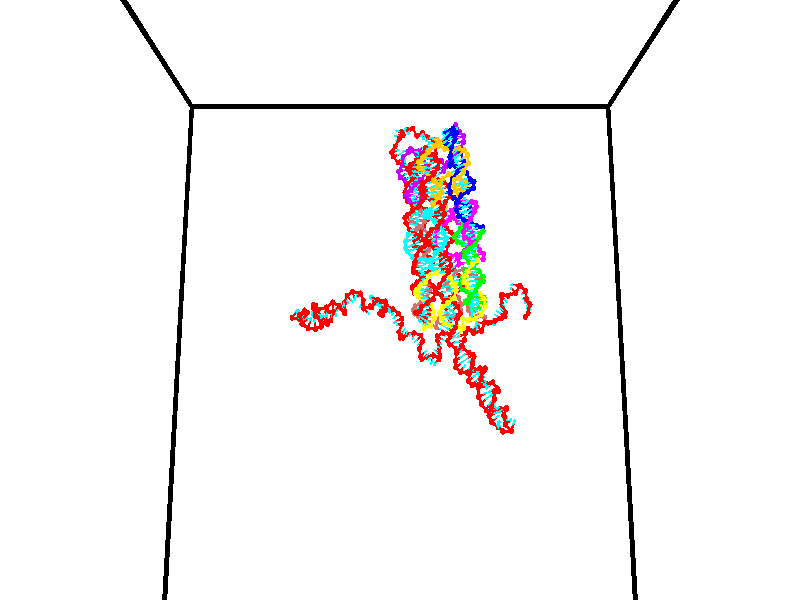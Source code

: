 // switches for output
#declare DRAW_BASES = 1; // possible values are 0, 1; only relevant for DNA ribbons
#declare DRAW_BASES_TYPE = 3; // possible values are 1, 2, 3; only relevant for DNA ribbons
#declare DRAW_FOG = 0; // set to 1 to enable fog

#include "colors.inc"

#include "transforms.inc"
background { rgb <1, 1, 1>}

#default {
   normal{
       ripples 0.25
       frequency 0.20
       turbulence 0.2
       lambda 5
   }
	finish {
		phong 0.1
		phong_size 40.
	}
}

// original window dimensions: 1024x640


// camera settings

camera {
	sky <0, 0.179814, -0.983701>
	up <0, 0.179814, -0.983701>
	right 1.6 * <1, 0, 0>
	location <35, 94.9851, 44.8844>
	look_at <35, 29.7336, 32.9568>
	direction <0, -65.2515, -11.9276>
	angle 67.0682
}


# declare cpy_camera_pos = <35, 94.9851, 44.8844>;
# if (DRAW_FOG = 1)
fog {
	fog_type 2
	up vnormalize(cpy_camera_pos)
	color rgbt<1,1,1,0.3>
	distance 1e-5
	fog_alt 3e-3
	fog_offset 56
}
# end


// LIGHTS

# declare lum = 6;
global_settings {
	ambient_light rgb lum * <0.05, 0.05, 0.05>
	max_trace_level 15
}# declare cpy_direct_light_amount = 0.25;
light_source
{	1000 * <-1, -1.16352, -0.803886>,
	rgb lum * cpy_direct_light_amount
	parallel
}

light_source
{	1000 * <1, 1.16352, 0.803886>,
	rgb lum * cpy_direct_light_amount
	parallel
}

// strand 0

// nucleotide -1

// particle -1
sphere {
	<24.143627, 35.019669, 35.421215> 0.250000
	pigment { color rgbt <1,0,0,0> }
	no_shadow
}
cylinder {
	<24.416796, 35.048321, 35.130424>,  <24.580696, 35.065514, 34.955952>, 0.100000
	pigment { color rgbt <1,0,0,0> }
	no_shadow
}
cylinder {
	<24.416796, 35.048321, 35.130424>,  <24.143627, 35.019669, 35.421215>, 0.100000
	pigment { color rgbt <1,0,0,0> }
	no_shadow
}

// particle -1
sphere {
	<24.416796, 35.048321, 35.130424> 0.100000
	pigment { color rgbt <1,0,0,0> }
	no_shadow
}
sphere {
	0, 1
	scale<0.080000,0.200000,0.300000>
	matrix <0.430829, 0.764177, 0.480021,
		0.589922, -0.641017, 0.491009,
		0.682919, 0.071633, -0.726973,
		24.621672, 35.069809, 34.912331>
	pigment { color rgbt <0,1,1,0> }
	no_shadow
}
cylinder {
	<24.963360, 34.980186, 35.587223>,  <24.143627, 35.019669, 35.421215>, 0.130000
	pigment { color rgbt <1,0,0,0> }
	no_shadow
}

// nucleotide -1

// particle -1
sphere {
	<24.963360, 34.980186, 35.587223> 0.250000
	pigment { color rgbt <1,0,0,0> }
	no_shadow
}
cylinder {
	<24.871553, 35.212212, 35.274593>,  <24.816469, 35.351425, 35.087017>, 0.100000
	pigment { color rgbt <1,0,0,0> }
	no_shadow
}
cylinder {
	<24.871553, 35.212212, 35.274593>,  <24.963360, 34.980186, 35.587223>, 0.100000
	pigment { color rgbt <1,0,0,0> }
	no_shadow
}

// particle -1
sphere {
	<24.871553, 35.212212, 35.274593> 0.100000
	pigment { color rgbt <1,0,0,0> }
	no_shadow
}
sphere {
	0, 1
	scale<0.080000,0.200000,0.300000>
	matrix <0.496447, 0.760464, 0.418610,
		0.837175, -0.291930, -0.462509,
		-0.229517, 0.580061, -0.781570,
		24.802698, 35.386230, 35.040123>
	pigment { color rgbt <0,1,1,0> }
	no_shadow
}
cylinder {
	<25.429924, 35.489784, 35.585766>,  <24.963360, 34.980186, 35.587223>, 0.130000
	pigment { color rgbt <1,0,0,0> }
	no_shadow
}

// nucleotide -1

// particle -1
sphere {
	<25.429924, 35.489784, 35.585766> 0.250000
	pigment { color rgbt <1,0,0,0> }
	no_shadow
}
cylinder {
	<25.155653, 35.669899, 35.356998>,  <24.991091, 35.777969, 35.219738>, 0.100000
	pigment { color rgbt <1,0,0,0> }
	no_shadow
}
cylinder {
	<25.155653, 35.669899, 35.356998>,  <25.429924, 35.489784, 35.585766>, 0.100000
	pigment { color rgbt <1,0,0,0> }
	no_shadow
}

// particle -1
sphere {
	<25.155653, 35.669899, 35.356998> 0.100000
	pigment { color rgbt <1,0,0,0> }
	no_shadow
}
sphere {
	0, 1
	scale<0.080000,0.200000,0.300000>
	matrix <0.234467, 0.880453, 0.412101,
		0.689108, 0.148475, -0.709285,
		-0.685679, 0.450286, -0.571915,
		24.949949, 35.804985, 35.185425>
	pigment { color rgbt <0,1,1,0> }
	no_shadow
}
cylinder {
	<25.810272, 35.919701, 35.160145>,  <25.429924, 35.489784, 35.585766>, 0.130000
	pigment { color rgbt <1,0,0,0> }
	no_shadow
}

// nucleotide -1

// particle -1
sphere {
	<25.810272, 35.919701, 35.160145> 0.250000
	pigment { color rgbt <1,0,0,0> }
	no_shadow
}
cylinder {
	<25.435137, 35.995991, 35.276134>,  <25.210056, 36.041763, 35.345726>, 0.100000
	pigment { color rgbt <1,0,0,0> }
	no_shadow
}
cylinder {
	<25.435137, 35.995991, 35.276134>,  <25.810272, 35.919701, 35.160145>, 0.100000
	pigment { color rgbt <1,0,0,0> }
	no_shadow
}

// particle -1
sphere {
	<25.435137, 35.995991, 35.276134> 0.100000
	pigment { color rgbt <1,0,0,0> }
	no_shadow
}
sphere {
	0, 1
	scale<0.080000,0.200000,0.300000>
	matrix <0.328650, 0.756580, 0.565311,
		-0.111568, 0.625469, -0.772231,
		-0.937839, 0.190723, 0.289970,
		25.153786, 36.053207, 35.363125>
	pigment { color rgbt <0,1,1,0> }
	no_shadow
}
cylinder {
	<25.642830, 36.647194, 35.093433>,  <25.810272, 35.919701, 35.160145>, 0.130000
	pigment { color rgbt <1,0,0,0> }
	no_shadow
}

// nucleotide -1

// particle -1
sphere {
	<25.642830, 36.647194, 35.093433> 0.250000
	pigment { color rgbt <1,0,0,0> }
	no_shadow
}
cylinder {
	<25.409357, 36.495247, 35.380489>,  <25.269274, 36.404079, 35.552723>, 0.100000
	pigment { color rgbt <1,0,0,0> }
	no_shadow
}
cylinder {
	<25.409357, 36.495247, 35.380489>,  <25.642830, 36.647194, 35.093433>, 0.100000
	pigment { color rgbt <1,0,0,0> }
	no_shadow
}

// particle -1
sphere {
	<25.409357, 36.495247, 35.380489> 0.100000
	pigment { color rgbt <1,0,0,0> }
	no_shadow
}
sphere {
	0, 1
	scale<0.080000,0.200000,0.300000>
	matrix <0.372537, 0.660027, 0.652365,
		-0.721477, 0.648124, -0.243733,
		-0.583684, -0.379867, 0.717645,
		25.234251, 36.381287, 35.595783>
	pigment { color rgbt <0,1,1,0> }
	no_shadow
}
cylinder {
	<25.230364, 37.096992, 35.527241>,  <25.642830, 36.647194, 35.093433>, 0.130000
	pigment { color rgbt <1,0,0,0> }
	no_shadow
}

// nucleotide -1

// particle -1
sphere {
	<25.230364, 37.096992, 35.527241> 0.250000
	pigment { color rgbt <1,0,0,0> }
	no_shadow
}
cylinder {
	<25.382637, 36.796101, 35.742363>,  <25.474001, 36.615566, 35.871437>, 0.100000
	pigment { color rgbt <1,0,0,0> }
	no_shadow
}
cylinder {
	<25.382637, 36.796101, 35.742363>,  <25.230364, 37.096992, 35.527241>, 0.100000
	pigment { color rgbt <1,0,0,0> }
	no_shadow
}

// particle -1
sphere {
	<25.382637, 36.796101, 35.742363> 0.100000
	pigment { color rgbt <1,0,0,0> }
	no_shadow
}
sphere {
	0, 1
	scale<0.080000,0.200000,0.300000>
	matrix <0.672250, 0.624485, 0.397616,
		-0.634948, 0.210172, 0.743417,
		0.380685, -0.752227, 0.537804,
		25.496843, 36.570431, 35.903706>
	pigment { color rgbt <0,1,1,0> }
	no_shadow
}
cylinder {
	<25.527086, 37.260040, 36.286968>,  <25.230364, 37.096992, 35.527241>, 0.130000
	pigment { color rgbt <1,0,0,0> }
	no_shadow
}

// nucleotide -1

// particle -1
sphere {
	<25.527086, 37.260040, 36.286968> 0.250000
	pigment { color rgbt <1,0,0,0> }
	no_shadow
}
cylinder {
	<25.729401, 37.016209, 36.042809>,  <25.850790, 36.869907, 35.896313>, 0.100000
	pigment { color rgbt <1,0,0,0> }
	no_shadow
}
cylinder {
	<25.729401, 37.016209, 36.042809>,  <25.527086, 37.260040, 36.286968>, 0.100000
	pigment { color rgbt <1,0,0,0> }
	no_shadow
}

// particle -1
sphere {
	<25.729401, 37.016209, 36.042809> 0.100000
	pigment { color rgbt <1,0,0,0> }
	no_shadow
}
sphere {
	0, 1
	scale<0.080000,0.200000,0.300000>
	matrix <0.821375, 0.556573, 0.124777,
		0.263669, -0.564477, 0.782205,
		0.505787, -0.609584, -0.610399,
		25.881136, 36.833332, 35.859688>
	pigment { color rgbt <0,1,1,0> }
	no_shadow
}
cylinder {
	<26.108103, 37.121513, 36.617428>,  <25.527086, 37.260040, 36.286968>, 0.130000
	pigment { color rgbt <1,0,0,0> }
	no_shadow
}

// nucleotide -1

// particle -1
sphere {
	<26.108103, 37.121513, 36.617428> 0.250000
	pigment { color rgbt <1,0,0,0> }
	no_shadow
}
cylinder {
	<26.210220, 37.050087, 36.237335>,  <26.271490, 37.007233, 36.009281>, 0.100000
	pigment { color rgbt <1,0,0,0> }
	no_shadow
}
cylinder {
	<26.210220, 37.050087, 36.237335>,  <26.108103, 37.121513, 36.617428>, 0.100000
	pigment { color rgbt <1,0,0,0> }
	no_shadow
}

// particle -1
sphere {
	<26.210220, 37.050087, 36.237335> 0.100000
	pigment { color rgbt <1,0,0,0> }
	no_shadow
}
sphere {
	0, 1
	scale<0.080000,0.200000,0.300000>
	matrix <0.896338, 0.412179, 0.163357,
		0.362496, -0.893433, 0.265283,
		0.255293, -0.178567, -0.950231,
		26.286808, 36.996517, 35.952267>
	pigment { color rgbt <0,1,1,0> }
	no_shadow
}
cylinder {
	<26.801685, 36.966118, 36.648739>,  <26.108103, 37.121513, 36.617428>, 0.130000
	pigment { color rgbt <1,0,0,0> }
	no_shadow
}

// nucleotide -1

// particle -1
sphere {
	<26.801685, 36.966118, 36.648739> 0.250000
	pigment { color rgbt <1,0,0,0> }
	no_shadow
}
cylinder {
	<26.730909, 37.025608, 36.259571>,  <26.688444, 37.061302, 36.026070>, 0.100000
	pigment { color rgbt <1,0,0,0> }
	no_shadow
}
cylinder {
	<26.730909, 37.025608, 36.259571>,  <26.801685, 36.966118, 36.648739>, 0.100000
	pigment { color rgbt <1,0,0,0> }
	no_shadow
}

// particle -1
sphere {
	<26.730909, 37.025608, 36.259571> 0.100000
	pigment { color rgbt <1,0,0,0> }
	no_shadow
}
sphere {
	0, 1
	scale<0.080000,0.200000,0.300000>
	matrix <0.917778, 0.381978, -0.108521,
		0.355493, -0.912126, -0.204087,
		-0.176942, 0.148728, -0.972919,
		26.677828, 37.070225, 35.967697>
	pigment { color rgbt <0,1,1,0> }
	no_shadow
}
cylinder {
	<27.296776, 36.647381, 36.413921>,  <26.801685, 36.966118, 36.648739>, 0.130000
	pigment { color rgbt <1,0,0,0> }
	no_shadow
}

// nucleotide -1

// particle -1
sphere {
	<27.296776, 36.647381, 36.413921> 0.250000
	pigment { color rgbt <1,0,0,0> }
	no_shadow
}
cylinder {
	<27.198811, 36.909203, 36.127823>,  <27.140032, 37.066296, 35.956165>, 0.100000
	pigment { color rgbt <1,0,0,0> }
	no_shadow
}
cylinder {
	<27.198811, 36.909203, 36.127823>,  <27.296776, 36.647381, 36.413921>, 0.100000
	pigment { color rgbt <1,0,0,0> }
	no_shadow
}

// particle -1
sphere {
	<27.198811, 36.909203, 36.127823> 0.100000
	pigment { color rgbt <1,0,0,0> }
	no_shadow
}
sphere {
	0, 1
	scale<0.080000,0.200000,0.300000>
	matrix <0.920575, 0.388481, 0.040296,
		0.304234, -0.648566, -0.697713,
		-0.244914, 0.654557, -0.715243,
		27.125336, 37.105568, 35.913250>
	pigment { color rgbt <0,1,1,0> }
	no_shadow
}
cylinder {
	<27.756861, 36.525291, 35.930965>,  <27.296776, 36.647381, 36.413921>, 0.130000
	pigment { color rgbt <1,0,0,0> }
	no_shadow
}

// nucleotide -1

// particle -1
sphere {
	<27.756861, 36.525291, 35.930965> 0.250000
	pigment { color rgbt <1,0,0,0> }
	no_shadow
}
cylinder {
	<27.615871, 36.895210, 35.873676>,  <27.531279, 37.117161, 35.839302>, 0.100000
	pigment { color rgbt <1,0,0,0> }
	no_shadow
}
cylinder {
	<27.615871, 36.895210, 35.873676>,  <27.756861, 36.525291, 35.930965>, 0.100000
	pigment { color rgbt <1,0,0,0> }
	no_shadow
}

// particle -1
sphere {
	<27.615871, 36.895210, 35.873676> 0.100000
	pigment { color rgbt <1,0,0,0> }
	no_shadow
}
sphere {
	0, 1
	scale<0.080000,0.200000,0.300000>
	matrix <0.935796, 0.349464, -0.046480,
		0.007066, -0.150408, -0.988599,
		-0.352471, 0.924798, -0.143220,
		27.510130, 37.172649, 35.830711>
	pigment { color rgbt <0,1,1,0> }
	no_shadow
}
cylinder {
	<27.846542, 36.790413, 35.232441>,  <27.756861, 36.525291, 35.930965>, 0.130000
	pigment { color rgbt <1,0,0,0> }
	no_shadow
}

// nucleotide -1

// particle -1
sphere {
	<27.846542, 36.790413, 35.232441> 0.250000
	pigment { color rgbt <1,0,0,0> }
	no_shadow
}
cylinder {
	<27.822552, 37.087002, 35.499760>,  <27.808157, 37.264954, 35.660152>, 0.100000
	pigment { color rgbt <1,0,0,0> }
	no_shadow
}
cylinder {
	<27.822552, 37.087002, 35.499760>,  <27.846542, 36.790413, 35.232441>, 0.100000
	pigment { color rgbt <1,0,0,0> }
	no_shadow
}

// particle -1
sphere {
	<27.822552, 37.087002, 35.499760> 0.100000
	pigment { color rgbt <1,0,0,0> }
	no_shadow
}
sphere {
	0, 1
	scale<0.080000,0.200000,0.300000>
	matrix <0.952885, 0.241958, -0.182937,
		-0.297343, 0.625839, -0.721050,
		-0.059975, 0.741473, 0.668297,
		27.804560, 37.309444, 35.700249>
	pigment { color rgbt <0,1,1,0> }
	no_shadow
}
cylinder {
	<28.523703, 37.158558, 35.302593>,  <27.846542, 36.790413, 35.232441>, 0.130000
	pigment { color rgbt <1,0,0,0> }
	no_shadow
}

// nucleotide -1

// particle -1
sphere {
	<28.523703, 37.158558, 35.302593> 0.250000
	pigment { color rgbt <1,0,0,0> }
	no_shadow
}
cylinder {
	<28.696102, 37.475586, 35.475140>,  <28.799541, 37.665802, 35.578667>, 0.100000
	pigment { color rgbt <1,0,0,0> }
	no_shadow
}
cylinder {
	<28.696102, 37.475586, 35.475140>,  <28.523703, 37.158558, 35.302593>, 0.100000
	pigment { color rgbt <1,0,0,0> }
	no_shadow
}

// particle -1
sphere {
	<28.696102, 37.475586, 35.475140> 0.100000
	pigment { color rgbt <1,0,0,0> }
	no_shadow
}
sphere {
	0, 1
	scale<0.080000,0.200000,0.300000>
	matrix <-0.892058, 0.446244, 0.071401,
		-0.135906, -0.415579, 0.899346,
		0.431000, 0.792566, 0.431369,
		28.825403, 37.713356, 35.604549>
	pigment { color rgbt <0,1,1,0> }
	no_shadow
}
cylinder {
	<28.306602, 37.210857, 35.996338>,  <28.523703, 37.158558, 35.302593>, 0.130000
	pigment { color rgbt <1,0,0,0> }
	no_shadow
}

// nucleotide -1

// particle -1
sphere {
	<28.306602, 37.210857, 35.996338> 0.250000
	pigment { color rgbt <1,0,0,0> }
	no_shadow
}
cylinder {
	<28.375687, 37.564915, 35.823509>,  <28.417137, 37.777351, 35.719810>, 0.100000
	pigment { color rgbt <1,0,0,0> }
	no_shadow
}
cylinder {
	<28.375687, 37.564915, 35.823509>,  <28.306602, 37.210857, 35.996338>, 0.100000
	pigment { color rgbt <1,0,0,0> }
	no_shadow
}

// particle -1
sphere {
	<28.375687, 37.564915, 35.823509> 0.100000
	pigment { color rgbt <1,0,0,0> }
	no_shadow
}
sphere {
	0, 1
	scale<0.080000,0.200000,0.300000>
	matrix <-0.943059, 0.275205, 0.186820,
		0.284273, 0.375209, 0.882274,
		0.172710, 0.885144, -0.432078,
		28.427500, 37.830460, 35.693886>
	pigment { color rgbt <0,1,1,0> }
	no_shadow
}
cylinder {
	<28.067591, 37.778240, 36.387108>,  <28.306602, 37.210857, 35.996338>, 0.130000
	pigment { color rgbt <1,0,0,0> }
	no_shadow
}

// nucleotide -1

// particle -1
sphere {
	<28.067591, 37.778240, 36.387108> 0.250000
	pigment { color rgbt <1,0,0,0> }
	no_shadow
}
cylinder {
	<28.044199, 37.890797, 36.003983>,  <28.030165, 37.958332, 35.774109>, 0.100000
	pigment { color rgbt <1,0,0,0> }
	no_shadow
}
cylinder {
	<28.044199, 37.890797, 36.003983>,  <28.067591, 37.778240, 36.387108>, 0.100000
	pigment { color rgbt <1,0,0,0> }
	no_shadow
}

// particle -1
sphere {
	<28.044199, 37.890797, 36.003983> 0.100000
	pigment { color rgbt <1,0,0,0> }
	no_shadow
}
sphere {
	0, 1
	scale<0.080000,0.200000,0.300000>
	matrix <-0.995433, 0.056089, 0.077254,
		0.075461, 0.957952, 0.276826,
		-0.058478, 0.281392, -0.957810,
		28.026655, 37.975216, 35.716640>
	pigment { color rgbt <0,1,1,0> }
	no_shadow
}
cylinder {
	<27.557350, 38.315262, 36.368130>,  <28.067591, 37.778240, 36.387108>, 0.130000
	pigment { color rgbt <1,0,0,0> }
	no_shadow
}

// nucleotide -1

// particle -1
sphere {
	<27.557350, 38.315262, 36.368130> 0.250000
	pigment { color rgbt <1,0,0,0> }
	no_shadow
}
cylinder {
	<27.616961, 38.091137, 36.042225>,  <27.652727, 37.956661, 35.846680>, 0.100000
	pigment { color rgbt <1,0,0,0> }
	no_shadow
}
cylinder {
	<27.616961, 38.091137, 36.042225>,  <27.557350, 38.315262, 36.368130>, 0.100000
	pigment { color rgbt <1,0,0,0> }
	no_shadow
}

// particle -1
sphere {
	<27.616961, 38.091137, 36.042225> 0.100000
	pigment { color rgbt <1,0,0,0> }
	no_shadow
}
sphere {
	0, 1
	scale<0.080000,0.200000,0.300000>
	matrix <-0.971484, -0.236635, -0.014960,
		-0.184420, 0.793762, -0.579596,
		0.149027, -0.560309, -0.814767,
		27.661669, 37.923042, 35.797794>
	pigment { color rgbt <0,1,1,0> }
	no_shadow
}
cylinder {
	<26.953506, 38.389965, 35.791180>,  <27.557350, 38.315262, 36.368130>, 0.130000
	pigment { color rgbt <1,0,0,0> }
	no_shadow
}

// nucleotide -1

// particle -1
sphere {
	<26.953506, 38.389965, 35.791180> 0.250000
	pigment { color rgbt <1,0,0,0> }
	no_shadow
}
cylinder {
	<27.133326, 38.032700, 35.796425>,  <27.241217, 37.818340, 35.799572>, 0.100000
	pigment { color rgbt <1,0,0,0> }
	no_shadow
}
cylinder {
	<27.133326, 38.032700, 35.796425>,  <26.953506, 38.389965, 35.791180>, 0.100000
	pigment { color rgbt <1,0,0,0> }
	no_shadow
}

// particle -1
sphere {
	<27.133326, 38.032700, 35.796425> 0.100000
	pigment { color rgbt <1,0,0,0> }
	no_shadow
}
sphere {
	0, 1
	scale<0.080000,0.200000,0.300000>
	matrix <-0.891532, -0.449542, -0.055516,
		0.055482, 0.013263, -0.998372,
		0.449547, -0.893161, 0.013117,
		27.268190, 37.764751, 35.800362>
	pigment { color rgbt <0,1,1,0> }
	no_shadow
}
cylinder {
	<26.758686, 38.060665, 35.142445>,  <26.953506, 38.389965, 35.791180>, 0.130000
	pigment { color rgbt <1,0,0,0> }
	no_shadow
}

// nucleotide -1

// particle -1
sphere {
	<26.758686, 38.060665, 35.142445> 0.250000
	pigment { color rgbt <1,0,0,0> }
	no_shadow
}
cylinder {
	<26.866705, 37.777435, 35.403427>,  <26.931517, 37.607498, 35.560017>, 0.100000
	pigment { color rgbt <1,0,0,0> }
	no_shadow
}
cylinder {
	<26.866705, 37.777435, 35.403427>,  <26.758686, 38.060665, 35.142445>, 0.100000
	pigment { color rgbt <1,0,0,0> }
	no_shadow
}

// particle -1
sphere {
	<26.866705, 37.777435, 35.403427> 0.100000
	pigment { color rgbt <1,0,0,0> }
	no_shadow
}
sphere {
	0, 1
	scale<0.080000,0.200000,0.300000>
	matrix <-0.931426, -0.363812, -0.009317,
		0.243969, -0.605200, -0.757768,
		0.270047, -0.708078, 0.652458,
		26.947720, 37.565010, 35.599163>
	pigment { color rgbt <0,1,1,0> }
	no_shadow
}
cylinder {
	<26.610781, 37.478489, 34.770752>,  <26.758686, 38.060665, 35.142445>, 0.130000
	pigment { color rgbt <1,0,0,0> }
	no_shadow
}

// nucleotide -1

// particle -1
sphere {
	<26.610781, 37.478489, 34.770752> 0.250000
	pigment { color rgbt <1,0,0,0> }
	no_shadow
}
cylinder {
	<26.610653, 37.360840, 35.153061>,  <26.610577, 37.290249, 35.382446>, 0.100000
	pigment { color rgbt <1,0,0,0> }
	no_shadow
}
cylinder {
	<26.610653, 37.360840, 35.153061>,  <26.610781, 37.478489, 34.770752>, 0.100000
	pigment { color rgbt <1,0,0,0> }
	no_shadow
}

// particle -1
sphere {
	<26.610653, 37.360840, 35.153061> 0.100000
	pigment { color rgbt <1,0,0,0> }
	no_shadow
}
sphere {
	0, 1
	scale<0.080000,0.200000,0.300000>
	matrix <-0.734520, -0.648502, -0.199813,
		0.678586, -0.702095, -0.215830,
		-0.000322, -0.294122, 0.955768,
		26.610556, 37.272602, 35.439793>
	pigment { color rgbt <0,1,1,0> }
	no_shadow
}
cylinder {
	<26.735954, 36.669537, 34.699669>,  <26.610781, 37.478489, 34.770752>, 0.130000
	pigment { color rgbt <1,0,0,0> }
	no_shadow
}

// nucleotide -1

// particle -1
sphere {
	<26.735954, 36.669537, 34.699669> 0.250000
	pigment { color rgbt <1,0,0,0> }
	no_shadow
}
cylinder {
	<26.597818, 36.773273, 35.060444>,  <26.514936, 36.835514, 35.276909>, 0.100000
	pigment { color rgbt <1,0,0,0> }
	no_shadow
}
cylinder {
	<26.597818, 36.773273, 35.060444>,  <26.735954, 36.669537, 34.699669>, 0.100000
	pigment { color rgbt <1,0,0,0> }
	no_shadow
}

// particle -1
sphere {
	<26.597818, 36.773273, 35.060444> 0.100000
	pigment { color rgbt <1,0,0,0> }
	no_shadow
}
sphere {
	0, 1
	scale<0.080000,0.200000,0.300000>
	matrix <-0.648103, -0.760987, -0.029339,
		0.678751, -0.594678, 0.430876,
		-0.345338, 0.259338, 0.901934,
		26.494217, 36.851074, 35.331024>
	pigment { color rgbt <0,1,1,0> }
	no_shadow
}
cylinder {
	<26.872524, 35.934376, 34.909985>,  <26.735954, 36.669537, 34.699669>, 0.130000
	pigment { color rgbt <1,0,0,0> }
	no_shadow
}

// nucleotide -1

// particle -1
sphere {
	<26.872524, 35.934376, 34.909985> 0.250000
	pigment { color rgbt <1,0,0,0> }
	no_shadow
}
cylinder {
	<26.984034, 35.648525, 35.166607>,  <27.050940, 35.477013, 35.320580>, 0.100000
	pigment { color rgbt <1,0,0,0> }
	no_shadow
}
cylinder {
	<26.984034, 35.648525, 35.166607>,  <26.872524, 35.934376, 34.909985>, 0.100000
	pigment { color rgbt <1,0,0,0> }
	no_shadow
}

// particle -1
sphere {
	<26.984034, 35.648525, 35.166607> 0.100000
	pigment { color rgbt <1,0,0,0> }
	no_shadow
}
sphere {
	0, 1
	scale<0.080000,0.200000,0.300000>
	matrix <0.497929, -0.463674, -0.732853,
		0.821189, 0.523748, 0.226575,
		0.278773, -0.714629, 0.641554,
		27.067665, 35.434135, 35.359074>
	pigment { color rgbt <0,1,1,0> }
	no_shadow
}
cylinder {
	<27.704573, 36.011543, 34.719448>,  <26.872524, 35.934376, 34.909985>, 0.130000
	pigment { color rgbt <1,0,0,0> }
	no_shadow
}

// nucleotide -1

// particle -1
sphere {
	<27.704573, 36.011543, 34.719448> 0.250000
	pigment { color rgbt <1,0,0,0> }
	no_shadow
}
cylinder {
	<27.964439, 36.128231, 35.000256>,  <28.120359, 36.198242, 35.168739>, 0.100000
	pigment { color rgbt <1,0,0,0> }
	no_shadow
}
cylinder {
	<27.964439, 36.128231, 35.000256>,  <27.704573, 36.011543, 34.719448>, 0.100000
	pigment { color rgbt <1,0,0,0> }
	no_shadow
}

// particle -1
sphere {
	<27.964439, 36.128231, 35.000256> 0.100000
	pigment { color rgbt <1,0,0,0> }
	no_shadow
}
sphere {
	0, 1
	scale<0.080000,0.200000,0.300000>
	matrix <0.710516, -0.561421, -0.424233,
		0.270372, 0.774407, -0.572007,
		0.649666, 0.291719, 0.702021,
		28.159340, 36.215748, 35.210861>
	pigment { color rgbt <0,1,1,0> }
	no_shadow
}
cylinder {
	<28.326086, 36.097187, 34.328922>,  <27.704573, 36.011543, 34.719448>, 0.130000
	pigment { color rgbt <1,0,0,0> }
	no_shadow
}

// nucleotide -1

// particle -1
sphere {
	<28.326086, 36.097187, 34.328922> 0.250000
	pigment { color rgbt <1,0,0,0> }
	no_shadow
}
cylinder {
	<28.382441, 36.035633, 34.720119>,  <28.416252, 35.998703, 34.954838>, 0.100000
	pigment { color rgbt <1,0,0,0> }
	no_shadow
}
cylinder {
	<28.382441, 36.035633, 34.720119>,  <28.326086, 36.097187, 34.328922>, 0.100000
	pigment { color rgbt <1,0,0,0> }
	no_shadow
}

// particle -1
sphere {
	<28.382441, 36.035633, 34.720119> 0.100000
	pigment { color rgbt <1,0,0,0> }
	no_shadow
}
sphere {
	0, 1
	scale<0.080000,0.200000,0.300000>
	matrix <0.746545, -0.632303, -0.207034,
		0.650248, 0.759284, 0.025798,
		0.140886, -0.153883, 0.977993,
		28.424706, 35.989468, 35.013519>
	pigment { color rgbt <0,1,1,0> }
	no_shadow
}
cylinder {
	<28.985447, 36.362663, 34.633732>,  <28.326086, 36.097187, 34.328922>, 0.130000
	pigment { color rgbt <1,0,0,0> }
	no_shadow
}

// nucleotide -1

// particle -1
sphere {
	<28.985447, 36.362663, 34.633732> 0.250000
	pigment { color rgbt <1,0,0,0> }
	no_shadow
}
cylinder {
	<28.806927, 36.030380, 34.766838>,  <28.699816, 35.831009, 34.846703>, 0.100000
	pigment { color rgbt <1,0,0,0> }
	no_shadow
}
cylinder {
	<28.806927, 36.030380, 34.766838>,  <28.985447, 36.362663, 34.633732>, 0.100000
	pigment { color rgbt <1,0,0,0> }
	no_shadow
}

// particle -1
sphere {
	<28.806927, 36.030380, 34.766838> 0.100000
	pigment { color rgbt <1,0,0,0> }
	no_shadow
}
sphere {
	0, 1
	scale<0.080000,0.200000,0.300000>
	matrix <0.725202, -0.553608, -0.409390,
		0.524308, 0.058614, 0.849509,
		-0.446299, -0.830712, 0.332769,
		28.673037, 35.781166, 34.866669>
	pigment { color rgbt <0,1,1,0> }
	no_shadow
}
cylinder {
	<29.441988, 35.792263, 35.091820>,  <28.985447, 36.362663, 34.633732>, 0.130000
	pigment { color rgbt <1,0,0,0> }
	no_shadow
}

// nucleotide -1

// particle -1
sphere {
	<29.441988, 35.792263, 35.091820> 0.250000
	pigment { color rgbt <1,0,0,0> }
	no_shadow
}
cylinder {
	<29.150274, 35.608223, 34.889256>,  <28.975246, 35.497799, 34.767715>, 0.100000
	pigment { color rgbt <1,0,0,0> }
	no_shadow
}
cylinder {
	<29.150274, 35.608223, 34.889256>,  <29.441988, 35.792263, 35.091820>, 0.100000
	pigment { color rgbt <1,0,0,0> }
	no_shadow
}

// particle -1
sphere {
	<29.150274, 35.608223, 34.889256> 0.100000
	pigment { color rgbt <1,0,0,0> }
	no_shadow
}
sphere {
	0, 1
	scale<0.080000,0.200000,0.300000>
	matrix <0.664183, -0.653819, -0.362465,
		-0.164329, -0.600689, 0.782412,
		-0.729285, -0.460101, -0.506409,
		28.931488, 35.470192, 34.737331>
	pigment { color rgbt <0,1,1,0> }
	no_shadow
}
cylinder {
	<29.445120, 35.040306, 35.070175>,  <29.441988, 35.792263, 35.091820>, 0.130000
	pigment { color rgbt <1,0,0,0> }
	no_shadow
}

// nucleotide -1

// particle -1
sphere {
	<29.445120, 35.040306, 35.070175> 0.250000
	pigment { color rgbt <1,0,0,0> }
	no_shadow
}
cylinder {
	<29.225910, 35.082249, 34.738228>,  <29.094385, 35.107414, 34.539059>, 0.100000
	pigment { color rgbt <1,0,0,0> }
	no_shadow
}
cylinder {
	<29.225910, 35.082249, 34.738228>,  <29.445120, 35.040306, 35.070175>, 0.100000
	pigment { color rgbt <1,0,0,0> }
	no_shadow
}

// particle -1
sphere {
	<29.225910, 35.082249, 34.738228> 0.100000
	pigment { color rgbt <1,0,0,0> }
	no_shadow
}
sphere {
	0, 1
	scale<0.080000,0.200000,0.300000>
	matrix <0.627927, -0.603869, -0.490968,
		-0.552609, -0.790157, 0.265095,
		-0.548025, 0.104853, -0.829864,
		29.061502, 35.113705, 34.489269>
	pigment { color rgbt <0,1,1,0> }
	no_shadow
}
cylinder {
	<29.393764, 34.276402, 34.752682>,  <29.445120, 35.040306, 35.070175>, 0.130000
	pigment { color rgbt <1,0,0,0> }
	no_shadow
}

// nucleotide -1

// particle -1
sphere {
	<29.393764, 34.276402, 34.752682> 0.250000
	pigment { color rgbt <1,0,0,0> }
	no_shadow
}
cylinder {
	<29.352058, 34.558216, 34.471897>,  <29.327034, 34.727306, 34.303425>, 0.100000
	pigment { color rgbt <1,0,0,0> }
	no_shadow
}
cylinder {
	<29.352058, 34.558216, 34.471897>,  <29.393764, 34.276402, 34.752682>, 0.100000
	pigment { color rgbt <1,0,0,0> }
	no_shadow
}

// particle -1
sphere {
	<29.352058, 34.558216, 34.471897> 0.100000
	pigment { color rgbt <1,0,0,0> }
	no_shadow
}
sphere {
	0, 1
	scale<0.080000,0.200000,0.300000>
	matrix <0.721699, -0.432040, -0.540825,
		-0.684309, -0.562996, -0.463419,
		-0.104267, 0.704540, -0.701963,
		29.320778, 34.769577, 34.261307>
	pigment { color rgbt <0,1,1,0> }
	no_shadow
}
cylinder {
	<29.287321, 33.996765, 34.017040>,  <29.393764, 34.276402, 34.752682>, 0.130000
	pigment { color rgbt <1,0,0,0> }
	no_shadow
}

// nucleotide -1

// particle -1
sphere {
	<29.287321, 33.996765, 34.017040> 0.250000
	pigment { color rgbt <1,0,0,0> }
	no_shadow
}
cylinder {
	<29.493000, 34.339783, 34.011082>,  <29.616407, 34.545593, 34.007507>, 0.100000
	pigment { color rgbt <1,0,0,0> }
	no_shadow
}
cylinder {
	<29.493000, 34.339783, 34.011082>,  <29.287321, 33.996765, 34.017040>, 0.100000
	pigment { color rgbt <1,0,0,0> }
	no_shadow
}

// particle -1
sphere {
	<29.493000, 34.339783, 34.011082> 0.100000
	pigment { color rgbt <1,0,0,0> }
	no_shadow
}
sphere {
	0, 1
	scale<0.080000,0.200000,0.300000>
	matrix <0.715821, -0.438657, -0.543306,
		-0.472443, 0.268703, -0.839403,
		0.514198, 0.857542, -0.014897,
		29.647259, 34.597046, 34.006611>
	pigment { color rgbt <0,1,1,0> }
	no_shadow
}
cylinder {
	<29.563526, 34.140404, 33.369316>,  <29.287321, 33.996765, 34.017040>, 0.130000
	pigment { color rgbt <1,0,0,0> }
	no_shadow
}

// nucleotide -1

// particle -1
sphere {
	<29.563526, 34.140404, 33.369316> 0.250000
	pigment { color rgbt <1,0,0,0> }
	no_shadow
}
cylinder {
	<29.837950, 34.233292, 33.645111>,  <30.002604, 34.289024, 33.810589>, 0.100000
	pigment { color rgbt <1,0,0,0> }
	no_shadow
}
cylinder {
	<29.837950, 34.233292, 33.645111>,  <29.563526, 34.140404, 33.369316>, 0.100000
	pigment { color rgbt <1,0,0,0> }
	no_shadow
}

// particle -1
sphere {
	<29.837950, 34.233292, 33.645111> 0.100000
	pigment { color rgbt <1,0,0,0> }
	no_shadow
}
sphere {
	0, 1
	scale<0.080000,0.200000,0.300000>
	matrix <0.721457, -0.339484, -0.603531,
		0.093921, 0.911496, -0.400442,
		0.686060, 0.232217, 0.689490,
		30.043768, 34.302956, 33.851959>
	pigment { color rgbt <0,1,1,0> }
	no_shadow
}
cylinder {
	<30.161755, 34.651482, 33.144291>,  <29.563526, 34.140404, 33.369316>, 0.130000
	pigment { color rgbt <1,0,0,0> }
	no_shadow
}

// nucleotide -1

// particle -1
sphere {
	<30.161755, 34.651482, 33.144291> 0.250000
	pigment { color rgbt <1,0,0,0> }
	no_shadow
}
cylinder {
	<30.261297, 34.371544, 33.412109>,  <30.321024, 34.203583, 33.572800>, 0.100000
	pigment { color rgbt <1,0,0,0> }
	no_shadow
}
cylinder {
	<30.261297, 34.371544, 33.412109>,  <30.161755, 34.651482, 33.144291>, 0.100000
	pigment { color rgbt <1,0,0,0> }
	no_shadow
}

// particle -1
sphere {
	<30.261297, 34.371544, 33.412109> 0.100000
	pigment { color rgbt <1,0,0,0> }
	no_shadow
}
sphere {
	0, 1
	scale<0.080000,0.200000,0.300000>
	matrix <0.651913, -0.390220, -0.650183,
		0.716296, 0.598288, 0.359128,
		0.248858, -0.699843, 0.669544,
		30.335955, 34.161591, 33.612972>
	pigment { color rgbt <0,1,1,0> }
	no_shadow
}
cylinder {
	<30.975813, 34.672520, 33.291172>,  <30.161755, 34.651482, 33.144291>, 0.130000
	pigment { color rgbt <1,0,0,0> }
	no_shadow
}

// nucleotide -1

// particle -1
sphere {
	<30.975813, 34.672520, 33.291172> 0.250000
	pigment { color rgbt <1,0,0,0> }
	no_shadow
}
cylinder {
	<30.798443, 34.318832, 33.349861>,  <30.692020, 34.106621, 33.385075>, 0.100000
	pigment { color rgbt <1,0,0,0> }
	no_shadow
}
cylinder {
	<30.798443, 34.318832, 33.349861>,  <30.975813, 34.672520, 33.291172>, 0.100000
	pigment { color rgbt <1,0,0,0> }
	no_shadow
}

// particle -1
sphere {
	<30.798443, 34.318832, 33.349861> 0.100000
	pigment { color rgbt <1,0,0,0> }
	no_shadow
}
sphere {
	0, 1
	scale<0.080000,0.200000,0.300000>
	matrix <0.520923, -0.387445, -0.760609,
		0.729392, -0.260844, 0.632415,
		-0.443426, -0.884221, 0.146720,
		30.665415, 34.053566, 33.393875>
	pigment { color rgbt <0,1,1,0> }
	no_shadow
}
cylinder {
	<31.238220, 34.275967, 33.799385>,  <30.975813, 34.672520, 33.291172>, 0.130000
	pigment { color rgbt <1,0,0,0> }
	no_shadow
}

// nucleotide -1

// particle -1
sphere {
	<31.238220, 34.275967, 33.799385> 0.250000
	pigment { color rgbt <1,0,0,0> }
	no_shadow
}
cylinder {
	<31.096594, 33.973495, 34.019505>,  <31.011618, 33.792011, 34.151577>, 0.100000
	pigment { color rgbt <1,0,0,0> }
	no_shadow
}
cylinder {
	<31.096594, 33.973495, 34.019505>,  <31.238220, 34.275967, 33.799385>, 0.100000
	pigment { color rgbt <1,0,0,0> }
	no_shadow
}

// particle -1
sphere {
	<31.096594, 33.973495, 34.019505> 0.100000
	pigment { color rgbt <1,0,0,0> }
	no_shadow
}
sphere {
	0, 1
	scale<0.080000,0.200000,0.300000>
	matrix <0.617619, 0.252792, 0.744743,
		-0.702271, 0.603563, 0.377526,
		-0.354064, -0.756179, 0.550301,
		30.990376, 33.746643, 34.184593>
	pigment { color rgbt <0,1,1,0> }
	no_shadow
}
cylinder {
	<31.278328, 34.196369, 34.524593>,  <31.238220, 34.275967, 33.799385>, 0.130000
	pigment { color rgbt <1,0,0,0> }
	no_shadow
}

// nucleotide -1

// particle -1
sphere {
	<31.278328, 34.196369, 34.524593> 0.250000
	pigment { color rgbt <1,0,0,0> }
	no_shadow
}
cylinder {
	<31.523533, 33.935276, 34.702652>,  <31.670656, 33.778622, 34.809486>, 0.100000
	pigment { color rgbt <1,0,0,0> }
	no_shadow
}
cylinder {
	<31.523533, 33.935276, 34.702652>,  <31.278328, 34.196369, 34.524593>, 0.100000
	pigment { color rgbt <1,0,0,0> }
	no_shadow
}

// particle -1
sphere {
	<31.523533, 33.935276, 34.702652> 0.100000
	pigment { color rgbt <1,0,0,0> }
	no_shadow
}
sphere {
	0, 1
	scale<0.080000,0.200000,0.300000>
	matrix <-0.517589, 0.093904, 0.850461,
		-0.596926, -0.751745, -0.280284,
		0.613010, -0.652734, 0.445148,
		31.707436, 33.739456, 34.836197>
	pigment { color rgbt <0,1,1,0> }
	no_shadow
}
cylinder {
	<31.937498, 34.250874, 34.310852>,  <31.278328, 34.196369, 34.524593>, 0.130000
	pigment { color rgbt <1,0,0,0> }
	no_shadow
}

// nucleotide -1

// particle -1
sphere {
	<31.937498, 34.250874, 34.310852> 0.250000
	pigment { color rgbt <1,0,0,0> }
	no_shadow
}
cylinder {
	<32.281078, 34.448677, 34.257683>,  <32.487225, 34.567360, 34.225780>, 0.100000
	pigment { color rgbt <1,0,0,0> }
	no_shadow
}
cylinder {
	<32.281078, 34.448677, 34.257683>,  <31.937498, 34.250874, 34.310852>, 0.100000
	pigment { color rgbt <1,0,0,0> }
	no_shadow
}

// particle -1
sphere {
	<32.281078, 34.448677, 34.257683> 0.100000
	pigment { color rgbt <1,0,0,0> }
	no_shadow
}
sphere {
	0, 1
	scale<0.080000,0.200000,0.300000>
	matrix <-0.492304, 0.726098, -0.480019,
		-0.140859, 0.477750, 0.867130,
		0.858950, 0.494507, -0.132920,
		32.538765, 34.597031, 34.217808>
	pigment { color rgbt <0,1,1,0> }
	no_shadow
}
cylinder {
	<31.972847, 34.958302, 34.496338>,  <31.937498, 34.250874, 34.310852>, 0.130000
	pigment { color rgbt <1,0,0,0> }
	no_shadow
}

// nucleotide -1

// particle -1
sphere {
	<31.972847, 34.958302, 34.496338> 0.250000
	pigment { color rgbt <1,0,0,0> }
	no_shadow
}
cylinder {
	<32.300705, 34.997711, 34.270603>,  <32.497421, 35.021355, 34.135162>, 0.100000
	pigment { color rgbt <1,0,0,0> }
	no_shadow
}
cylinder {
	<32.300705, 34.997711, 34.270603>,  <31.972847, 34.958302, 34.496338>, 0.100000
	pigment { color rgbt <1,0,0,0> }
	no_shadow
}

// particle -1
sphere {
	<32.300705, 34.997711, 34.270603> 0.100000
	pigment { color rgbt <1,0,0,0> }
	no_shadow
}
sphere {
	0, 1
	scale<0.080000,0.200000,0.300000>
	matrix <-0.344305, 0.872050, -0.347826,
		0.457863, 0.479398, 0.748692,
		0.819644, 0.098521, -0.564338,
		32.546597, 35.027267, 34.101303>
	pigment { color rgbt <0,1,1,0> }
	no_shadow
}
cylinder {
	<32.199684, 35.613178, 34.636692>,  <31.972847, 34.958302, 34.496338>, 0.130000
	pigment { color rgbt <1,0,0,0> }
	no_shadow
}

// nucleotide -1

// particle -1
sphere {
	<32.199684, 35.613178, 34.636692> 0.250000
	pigment { color rgbt <1,0,0,0> }
	no_shadow
}
cylinder {
	<32.280666, 35.508457, 34.259232>,  <32.329254, 35.445625, 34.032757>, 0.100000
	pigment { color rgbt <1,0,0,0> }
	no_shadow
}
cylinder {
	<32.280666, 35.508457, 34.259232>,  <32.199684, 35.613178, 34.636692>, 0.100000
	pigment { color rgbt <1,0,0,0> }
	no_shadow
}

// particle -1
sphere {
	<32.280666, 35.508457, 34.259232> 0.100000
	pigment { color rgbt <1,0,0,0> }
	no_shadow
}
sphere {
	0, 1
	scale<0.080000,0.200000,0.300000>
	matrix <-0.471260, 0.818645, -0.328229,
		0.858445, 0.511154, 0.042358,
		0.202452, -0.261804, -0.943648,
		32.341400, 35.429916, 33.976135>
	pigment { color rgbt <0,1,1,0> }
	no_shadow
}
cylinder {
	<32.757149, 36.029804, 34.070847>,  <32.199684, 35.613178, 34.636692>, 0.130000
	pigment { color rgbt <1,0,0,0> }
	no_shadow
}

// nucleotide -1

// particle -1
sphere {
	<32.757149, 36.029804, 34.070847> 0.250000
	pigment { color rgbt <1,0,0,0> }
	no_shadow
}
cylinder {
	<32.404591, 35.890480, 33.943203>,  <32.193058, 35.806885, 33.866619>, 0.100000
	pigment { color rgbt <1,0,0,0> }
	no_shadow
}
cylinder {
	<32.404591, 35.890480, 33.943203>,  <32.757149, 36.029804, 34.070847>, 0.100000
	pigment { color rgbt <1,0,0,0> }
	no_shadow
}

// particle -1
sphere {
	<32.404591, 35.890480, 33.943203> 0.100000
	pigment { color rgbt <1,0,0,0> }
	no_shadow
}
sphere {
	0, 1
	scale<0.080000,0.200000,0.300000>
	matrix <-0.389965, 0.917738, 0.075389,
		0.266598, 0.190888, -0.944716,
		-0.881392, -0.348308, -0.319107,
		32.140171, 35.785988, 33.847469>
	pigment { color rgbt <0,1,1,0> }
	no_shadow
}
cylinder {
	<33.527214, 35.782810, 34.179939>,  <32.757149, 36.029804, 34.070847>, 0.130000
	pigment { color rgbt <1,0,0,0> }
	no_shadow
}

// nucleotide -1

// particle -1
sphere {
	<33.527214, 35.782810, 34.179939> 0.250000
	pigment { color rgbt <1,0,0,0> }
	no_shadow
}
cylinder {
	<33.158844, 35.668198, 34.285622>,  <32.937824, 35.599430, 34.349033>, 0.100000
	pigment { color rgbt <1,0,0,0> }
	no_shadow
}
cylinder {
	<33.158844, 35.668198, 34.285622>,  <33.527214, 35.782810, 34.179939>, 0.100000
	pigment { color rgbt <1,0,0,0> }
	no_shadow
}

// particle -1
sphere {
	<33.158844, 35.668198, 34.285622> 0.100000
	pigment { color rgbt <1,0,0,0> }
	no_shadow
}
sphere {
	0, 1
	scale<0.080000,0.200000,0.300000>
	matrix <0.373839, -0.841102, 0.390885,
		0.110226, 0.458745, 0.881705,
		-0.920921, -0.286530, 0.264208,
		32.882568, 35.582237, 34.364883>
	pigment { color rgbt <0,1,1,0> }
	no_shadow
}
cylinder {
	<33.571045, 35.446121, 34.859100>,  <33.527214, 35.782810, 34.179939>, 0.130000
	pigment { color rgbt <1,0,0,0> }
	no_shadow
}

// nucleotide -1

// particle -1
sphere {
	<33.571045, 35.446121, 34.859100> 0.250000
	pigment { color rgbt <1,0,0,0> }
	no_shadow
}
cylinder {
	<33.278435, 35.287674, 34.637123>,  <33.102867, 35.192604, 34.503937>, 0.100000
	pigment { color rgbt <1,0,0,0> }
	no_shadow
}
cylinder {
	<33.278435, 35.287674, 34.637123>,  <33.571045, 35.446121, 34.859100>, 0.100000
	pigment { color rgbt <1,0,0,0> }
	no_shadow
}

// particle -1
sphere {
	<33.278435, 35.287674, 34.637123> 0.100000
	pigment { color rgbt <1,0,0,0> }
	no_shadow
}
sphere {
	0, 1
	scale<0.080000,0.200000,0.300000>
	matrix <0.414618, -0.904578, 0.099145,
		-0.541261, -0.157562, 0.825961,
		-0.731525, -0.396122, -0.554941,
		33.058979, 35.168839, 34.470642>
	pigment { color rgbt <0,1,1,0> }
	no_shadow
}
cylinder {
	<33.237610, 34.903877, 35.215405>,  <33.571045, 35.446121, 34.859100>, 0.130000
	pigment { color rgbt <1,0,0,0> }
	no_shadow
}

// nucleotide -1

// particle -1
sphere {
	<33.237610, 34.903877, 35.215405> 0.250000
	pigment { color rgbt <1,0,0,0> }
	no_shadow
}
cylinder {
	<33.289516, 34.873348, 34.819962>,  <33.320660, 34.855030, 34.582695>, 0.100000
	pigment { color rgbt <1,0,0,0> }
	no_shadow
}
cylinder {
	<33.289516, 34.873348, 34.819962>,  <33.237610, 34.903877, 35.215405>, 0.100000
	pigment { color rgbt <1,0,0,0> }
	no_shadow
}

// particle -1
sphere {
	<33.289516, 34.873348, 34.819962> 0.100000
	pigment { color rgbt <1,0,0,0> }
	no_shadow
}
sphere {
	0, 1
	scale<0.080000,0.200000,0.300000>
	matrix <0.520083, -0.843634, 0.133400,
		-0.844202, -0.531465, -0.069767,
		0.129755, -0.076332, -0.988603,
		33.328445, 34.850449, 34.523380>
	pigment { color rgbt <0,1,1,0> }
	no_shadow
}
cylinder {
	<32.927845, 34.281357, 34.963734>,  <33.237610, 34.903877, 35.215405>, 0.130000
	pigment { color rgbt <1,0,0,0> }
	no_shadow
}

// nucleotide -1

// particle -1
sphere {
	<32.927845, 34.281357, 34.963734> 0.250000
	pigment { color rgbt <1,0,0,0> }
	no_shadow
}
cylinder {
	<33.230408, 34.383820, 34.722988>,  <33.411945, 34.445297, 34.578541>, 0.100000
	pigment { color rgbt <1,0,0,0> }
	no_shadow
}
cylinder {
	<33.230408, 34.383820, 34.722988>,  <32.927845, 34.281357, 34.963734>, 0.100000
	pigment { color rgbt <1,0,0,0> }
	no_shadow
}

// particle -1
sphere {
	<33.230408, 34.383820, 34.722988> 0.100000
	pigment { color rgbt <1,0,0,0> }
	no_shadow
}
sphere {
	0, 1
	scale<0.080000,0.200000,0.300000>
	matrix <0.460551, -0.861955, 0.211958,
		-0.464481, -0.437513, -0.769961,
		0.756406, 0.256156, -0.601859,
		33.457329, 34.460667, 34.542431>
	pigment { color rgbt <0,1,1,0> }
	no_shadow
}
cylinder {
	<33.123001, 33.701160, 34.554565>,  <32.927845, 34.281357, 34.963734>, 0.130000
	pigment { color rgbt <1,0,0,0> }
	no_shadow
}

// nucleotide -1

// particle -1
sphere {
	<33.123001, 33.701160, 34.554565> 0.250000
	pigment { color rgbt <1,0,0,0> }
	no_shadow
}
cylinder {
	<33.442062, 33.942295, 34.561974>,  <33.633499, 34.086975, 34.566418>, 0.100000
	pigment { color rgbt <1,0,0,0> }
	no_shadow
}
cylinder {
	<33.442062, 33.942295, 34.561974>,  <33.123001, 33.701160, 34.554565>, 0.100000
	pigment { color rgbt <1,0,0,0> }
	no_shadow
}

// particle -1
sphere {
	<33.442062, 33.942295, 34.561974> 0.100000
	pigment { color rgbt <1,0,0,0> }
	no_shadow
}
sphere {
	0, 1
	scale<0.080000,0.200000,0.300000>
	matrix <0.576531, -0.771148, 0.270080,
		0.177092, -0.204754, -0.962660,
		0.797653, 0.602832, 0.018517,
		33.681358, 34.123146, 34.567528>
	pigment { color rgbt <0,1,1,0> }
	no_shadow
}
cylinder {
	<33.645260, 33.411610, 34.136612>,  <33.123001, 33.701160, 34.554565>, 0.130000
	pigment { color rgbt <1,0,0,0> }
	no_shadow
}

// nucleotide -1

// particle -1
sphere {
	<33.645260, 33.411610, 34.136612> 0.250000
	pigment { color rgbt <1,0,0,0> }
	no_shadow
}
cylinder {
	<33.800568, 33.634930, 34.429882>,  <33.893753, 33.768921, 34.605843>, 0.100000
	pigment { color rgbt <1,0,0,0> }
	no_shadow
}
cylinder {
	<33.800568, 33.634930, 34.429882>,  <33.645260, 33.411610, 34.136612>, 0.100000
	pigment { color rgbt <1,0,0,0> }
	no_shadow
}

// particle -1
sphere {
	<33.800568, 33.634930, 34.429882> 0.100000
	pigment { color rgbt <1,0,0,0> }
	no_shadow
}
sphere {
	0, 1
	scale<0.080000,0.200000,0.300000>
	matrix <0.478743, -0.802010, 0.357191,
		0.787435, 0.212316, -0.578678,
		0.388268, 0.558303, 0.733175,
		33.917049, 33.802422, 34.649834>
	pigment { color rgbt <0,1,1,0> }
	no_shadow
}
cylinder {
	<34.256298, 33.006058, 34.366356>,  <33.645260, 33.411610, 34.136612>, 0.130000
	pigment { color rgbt <1,0,0,0> }
	no_shadow
}

// nucleotide -1

// particle -1
sphere {
	<34.256298, 33.006058, 34.366356> 0.250000
	pigment { color rgbt <1,0,0,0> }
	no_shadow
}
cylinder {
	<34.219086, 33.285210, 34.650417>,  <34.196758, 33.452702, 34.820854>, 0.100000
	pigment { color rgbt <1,0,0,0> }
	no_shadow
}
cylinder {
	<34.219086, 33.285210, 34.650417>,  <34.256298, 33.006058, 34.366356>, 0.100000
	pigment { color rgbt <1,0,0,0> }
	no_shadow
}

// particle -1
sphere {
	<34.219086, 33.285210, 34.650417> 0.100000
	pigment { color rgbt <1,0,0,0> }
	no_shadow
}
sphere {
	0, 1
	scale<0.080000,0.200000,0.300000>
	matrix <0.664927, -0.487333, 0.566020,
		0.741092, 0.524856, -0.418699,
		-0.093033, 0.697877, 0.710149,
		34.191177, 33.494572, 34.863461>
	pigment { color rgbt <0,1,1,0> }
	no_shadow
}
cylinder {
	<34.834518, 32.949966, 34.731270>,  <34.256298, 33.006058, 34.366356>, 0.130000
	pigment { color rgbt <1,0,0,0> }
	no_shadow
}

// nucleotide -1

// particle -1
sphere {
	<34.834518, 32.949966, 34.731270> 0.250000
	pigment { color rgbt <1,0,0,0> }
	no_shadow
}
cylinder {
	<34.581497, 33.150005, 34.967838>,  <34.429684, 33.270027, 35.109779>, 0.100000
	pigment { color rgbt <1,0,0,0> }
	no_shadow
}
cylinder {
	<34.581497, 33.150005, 34.967838>,  <34.834518, 32.949966, 34.731270>, 0.100000
	pigment { color rgbt <1,0,0,0> }
	no_shadow
}

// particle -1
sphere {
	<34.581497, 33.150005, 34.967838> 0.100000
	pigment { color rgbt <1,0,0,0> }
	no_shadow
}
sphere {
	0, 1
	scale<0.080000,0.200000,0.300000>
	matrix <0.402492, -0.440144, 0.802667,
		0.661721, 0.745772, 0.077131,
		-0.632555, 0.500097, 0.591419,
		34.391731, 33.300034, 35.145264>
	pigment { color rgbt <0,1,1,0> }
	no_shadow
}
cylinder {
	<35.189289, 33.209869, 35.211796>,  <34.834518, 32.949966, 34.731270>, 0.130000
	pigment { color rgbt <1,0,0,0> }
	no_shadow
}

// nucleotide -1

// particle -1
sphere {
	<35.189289, 33.209869, 35.211796> 0.250000
	pigment { color rgbt <1,0,0,0> }
	no_shadow
}
cylinder {
	<34.825649, 33.143871, 35.364803>,  <34.607464, 33.104275, 35.456608>, 0.100000
	pigment { color rgbt <1,0,0,0> }
	no_shadow
}
cylinder {
	<34.825649, 33.143871, 35.364803>,  <35.189289, 33.209869, 35.211796>, 0.100000
	pigment { color rgbt <1,0,0,0> }
	no_shadow
}

// particle -1
sphere {
	<34.825649, 33.143871, 35.364803> 0.100000
	pigment { color rgbt <1,0,0,0> }
	no_shadow
}
sphere {
	0, 1
	scale<0.080000,0.200000,0.300000>
	matrix <0.410203, -0.514608, 0.752936,
		0.072618, 0.841402, 0.535509,
		-0.909099, -0.164991, 0.382515,
		34.552921, 33.094376, 35.479557>
	pigment { color rgbt <0,1,1,0> }
	no_shadow
}
cylinder {
	<35.177235, 33.556629, 35.787479>,  <35.189289, 33.209869, 35.211796>, 0.130000
	pigment { color rgbt <1,0,0,0> }
	no_shadow
}

// nucleotide -1

// particle -1
sphere {
	<35.177235, 33.556629, 35.787479> 0.250000
	pigment { color rgbt <1,0,0,0> }
	no_shadow
}
cylinder {
	<34.964695, 33.221054, 35.740387>,  <34.837170, 33.019711, 35.712132>, 0.100000
	pigment { color rgbt <1,0,0,0> }
	no_shadow
}
cylinder {
	<34.964695, 33.221054, 35.740387>,  <35.177235, 33.556629, 35.787479>, 0.100000
	pigment { color rgbt <1,0,0,0> }
	no_shadow
}

// particle -1
sphere {
	<34.964695, 33.221054, 35.740387> 0.100000
	pigment { color rgbt <1,0,0,0> }
	no_shadow
}
sphere {
	0, 1
	scale<0.080000,0.200000,0.300000>
	matrix <0.514437, -0.429943, 0.741959,
		-0.673071, 0.333675, 0.660028,
		-0.531348, -0.838934, -0.117727,
		34.805290, 32.969376, 35.705070>
	pigment { color rgbt <0,1,1,0> }
	no_shadow
}
cylinder {
	<34.884186, 33.305016, 36.398449>,  <35.177235, 33.556629, 35.787479>, 0.130000
	pigment { color rgbt <1,0,0,0> }
	no_shadow
}

// nucleotide -1

// particle -1
sphere {
	<34.884186, 33.305016, 36.398449> 0.250000
	pigment { color rgbt <1,0,0,0> }
	no_shadow
}
cylinder {
	<34.983177, 32.992386, 36.169403>,  <35.042572, 32.804806, 36.031975>, 0.100000
	pigment { color rgbt <1,0,0,0> }
	no_shadow
}
cylinder {
	<34.983177, 32.992386, 36.169403>,  <34.884186, 33.305016, 36.398449>, 0.100000
	pigment { color rgbt <1,0,0,0> }
	no_shadow
}

// particle -1
sphere {
	<34.983177, 32.992386, 36.169403> 0.100000
	pigment { color rgbt <1,0,0,0> }
	no_shadow
}
sphere {
	0, 1
	scale<0.080000,0.200000,0.300000>
	matrix <0.713059, -0.253207, 0.653783,
		-0.655972, -0.570109, 0.494647,
		0.247480, -0.781576, -0.572619,
		35.057423, 32.757912, 35.997616>
	pigment { color rgbt <0,1,1,0> }
	no_shadow
}
cylinder {
	<35.026962, 32.622784, 36.829643>,  <34.884186, 33.305016, 36.398449>, 0.130000
	pigment { color rgbt <1,0,0,0> }
	no_shadow
}

// nucleotide -1

// particle -1
sphere {
	<35.026962, 32.622784, 36.829643> 0.250000
	pigment { color rgbt <1,0,0,0> }
	no_shadow
}
cylinder {
	<35.218712, 32.598114, 36.479465>,  <35.333759, 32.583313, 36.269360>, 0.100000
	pigment { color rgbt <1,0,0,0> }
	no_shadow
}
cylinder {
	<35.218712, 32.598114, 36.479465>,  <35.026962, 32.622784, 36.829643>, 0.100000
	pigment { color rgbt <1,0,0,0> }
	no_shadow
}

// particle -1
sphere {
	<35.218712, 32.598114, 36.479465> 0.100000
	pigment { color rgbt <1,0,0,0> }
	no_shadow
}
sphere {
	0, 1
	scale<0.080000,0.200000,0.300000>
	matrix <0.841209, -0.252028, 0.478382,
		-0.250139, -0.965753, -0.068935,
		0.479372, -0.061673, -0.875442,
		35.362522, 32.579609, 36.216831>
	pigment { color rgbt <0,1,1,0> }
	no_shadow
}
cylinder {
	<35.332638, 31.919626, 36.732704>,  <35.026962, 32.622784, 36.829643>, 0.130000
	pigment { color rgbt <1,0,0,0> }
	no_shadow
}

// nucleotide -1

// particle -1
sphere {
	<35.332638, 31.919626, 36.732704> 0.250000
	pigment { color rgbt <1,0,0,0> }
	no_shadow
}
cylinder {
	<35.545086, 32.172905, 36.507504>,  <35.672554, 32.324871, 36.372383>, 0.100000
	pigment { color rgbt <1,0,0,0> }
	no_shadow
}
cylinder {
	<35.545086, 32.172905, 36.507504>,  <35.332638, 31.919626, 36.732704>, 0.100000
	pigment { color rgbt <1,0,0,0> }
	no_shadow
}

// particle -1
sphere {
	<35.545086, 32.172905, 36.507504> 0.100000
	pigment { color rgbt <1,0,0,0> }
	no_shadow
}
sphere {
	0, 1
	scale<0.080000,0.200000,0.300000>
	matrix <0.837414, -0.291104, 0.462597,
		0.129023, -0.717160, -0.684861,
		0.531122, 0.633197, -0.563001,
		35.704422, 32.362865, 36.338604>
	pigment { color rgbt <0,1,1,0> }
	no_shadow
}
cylinder {
	<35.774376, 31.485188, 36.335712>,  <35.332638, 31.919626, 36.732704>, 0.130000
	pigment { color rgbt <1,0,0,0> }
	no_shadow
}

// nucleotide -1

// particle -1
sphere {
	<35.774376, 31.485188, 36.335712> 0.250000
	pigment { color rgbt <1,0,0,0> }
	no_shadow
}
cylinder {
	<35.923943, 31.846172, 36.421265>,  <36.013683, 32.062763, 36.472595>, 0.100000
	pigment { color rgbt <1,0,0,0> }
	no_shadow
}
cylinder {
	<35.923943, 31.846172, 36.421265>,  <35.774376, 31.485188, 36.335712>, 0.100000
	pigment { color rgbt <1,0,0,0> }
	no_shadow
}

// particle -1
sphere {
	<35.923943, 31.846172, 36.421265> 0.100000
	pigment { color rgbt <1,0,0,0> }
	no_shadow
}
sphere {
	0, 1
	scale<0.080000,0.200000,0.300000>
	matrix <0.729602, -0.428596, 0.532904,
		0.572595, -0.043213, -0.818698,
		0.373919, 0.902462, 0.213883,
		36.036118, 32.116913, 36.485428>
	pigment { color rgbt <0,1,1,0> }
	no_shadow
}
cylinder {
	<36.486088, 31.409304, 36.246807>,  <35.774376, 31.485188, 36.335712>, 0.130000
	pigment { color rgbt <1,0,0,0> }
	no_shadow
}

// nucleotide -1

// particle -1
sphere {
	<36.486088, 31.409304, 36.246807> 0.250000
	pigment { color rgbt <1,0,0,0> }
	no_shadow
}
cylinder {
	<36.416622, 31.706856, 36.504951>,  <36.374943, 31.885387, 36.659836>, 0.100000
	pigment { color rgbt <1,0,0,0> }
	no_shadow
}
cylinder {
	<36.416622, 31.706856, 36.504951>,  <36.486088, 31.409304, 36.246807>, 0.100000
	pigment { color rgbt <1,0,0,0> }
	no_shadow
}

// particle -1
sphere {
	<36.416622, 31.706856, 36.504951> 0.100000
	pigment { color rgbt <1,0,0,0> }
	no_shadow
}
sphere {
	0, 1
	scale<0.080000,0.200000,0.300000>
	matrix <0.684912, -0.379642, 0.621907,
		0.707628, 0.550014, -0.443562,
		-0.173662, 0.743879, 0.645356,
		36.364525, 31.930019, 36.698559>
	pigment { color rgbt <0,1,1,0> }
	no_shadow
}
cylinder {
	<37.217278, 31.802975, 36.500523>,  <36.486088, 31.409304, 36.246807>, 0.130000
	pigment { color rgbt <1,0,0,0> }
	no_shadow
}

// nucleotide -1

// particle -1
sphere {
	<37.217278, 31.802975, 36.500523> 0.250000
	pigment { color rgbt <1,0,0,0> }
	no_shadow
}
cylinder {
	<36.920174, 31.841789, 36.765518>,  <36.741913, 31.865078, 36.924515>, 0.100000
	pigment { color rgbt <1,0,0,0> }
	no_shadow
}
cylinder {
	<36.920174, 31.841789, 36.765518>,  <37.217278, 31.802975, 36.500523>, 0.100000
	pigment { color rgbt <1,0,0,0> }
	no_shadow
}

// particle -1
sphere {
	<36.920174, 31.841789, 36.765518> 0.100000
	pigment { color rgbt <1,0,0,0> }
	no_shadow
}
sphere {
	0, 1
	scale<0.080000,0.200000,0.300000>
	matrix <0.640395, -0.185878, 0.745214,
		0.195453, 0.977770, 0.075922,
		-0.742760, 0.097034, 0.662490,
		36.697346, 31.870899, 36.964264>
	pigment { color rgbt <0,1,1,0> }
	no_shadow
}
cylinder {
	<37.370155, 32.390442, 37.081856>,  <37.217278, 31.802975, 36.500523>, 0.130000
	pigment { color rgbt <1,0,0,0> }
	no_shadow
}

// nucleotide -1

// particle -1
sphere {
	<37.370155, 32.390442, 37.081856> 0.250000
	pigment { color rgbt <1,0,0,0> }
	no_shadow
}
cylinder {
	<37.142616, 32.078911, 37.187565>,  <37.006092, 31.891993, 37.250992>, 0.100000
	pigment { color rgbt <1,0,0,0> }
	no_shadow
}
cylinder {
	<37.142616, 32.078911, 37.187565>,  <37.370155, 32.390442, 37.081856>, 0.100000
	pigment { color rgbt <1,0,0,0> }
	no_shadow
}

// particle -1
sphere {
	<37.142616, 32.078911, 37.187565> 0.100000
	pigment { color rgbt <1,0,0,0> }
	no_shadow
}
sphere {
	0, 1
	scale<0.080000,0.200000,0.300000>
	matrix <0.577553, -0.149517, 0.802544,
		-0.585527, 0.609162, 0.534865,
		-0.568851, -0.778824, 0.264277,
		36.971962, 31.845264, 37.266850>
	pigment { color rgbt <0,1,1,0> }
	no_shadow
}
cylinder {
	<36.995426, 32.514961, 37.763863>,  <37.370155, 32.390442, 37.081856>, 0.130000
	pigment { color rgbt <1,0,0,0> }
	no_shadow
}

// nucleotide -1

// particle -1
sphere {
	<36.995426, 32.514961, 37.763863> 0.250000
	pigment { color rgbt <1,0,0,0> }
	no_shadow
}
cylinder {
	<37.123661, 32.150810, 37.659225>,  <37.200603, 31.932320, 37.596443>, 0.100000
	pigment { color rgbt <1,0,0,0> }
	no_shadow
}
cylinder {
	<37.123661, 32.150810, 37.659225>,  <36.995426, 32.514961, 37.763863>, 0.100000
	pigment { color rgbt <1,0,0,0> }
	no_shadow
}

// particle -1
sphere {
	<37.123661, 32.150810, 37.659225> 0.100000
	pigment { color rgbt <1,0,0,0> }
	no_shadow
}
sphere {
	0, 1
	scale<0.080000,0.200000,0.300000>
	matrix <0.827386, 0.134691, 0.545244,
		-0.461144, -0.391240, 0.796416,
		0.320591, -0.910379, -0.261594,
		37.219837, 31.877697, 37.580746>
	pigment { color rgbt <0,1,1,0> }
	no_shadow
}
cylinder {
	<37.155071, 32.181511, 38.390739>,  <36.995426, 32.514961, 37.763863>, 0.130000
	pigment { color rgbt <1,0,0,0> }
	no_shadow
}

// nucleotide -1

// particle -1
sphere {
	<37.155071, 32.181511, 38.390739> 0.250000
	pigment { color rgbt <1,0,0,0> }
	no_shadow
}
cylinder {
	<37.424950, 32.006725, 38.152802>,  <37.586876, 31.901854, 38.010036>, 0.100000
	pigment { color rgbt <1,0,0,0> }
	no_shadow
}
cylinder {
	<37.424950, 32.006725, 38.152802>,  <37.155071, 32.181511, 38.390739>, 0.100000
	pigment { color rgbt <1,0,0,0> }
	no_shadow
}

// particle -1
sphere {
	<37.424950, 32.006725, 38.152802> 0.100000
	pigment { color rgbt <1,0,0,0> }
	no_shadow
}
sphere {
	0, 1
	scale<0.080000,0.200000,0.300000>
	matrix <0.574037, -0.195953, 0.795037,
		-0.463966, -0.877875, 0.118626,
		0.674698, -0.436966, -0.594848,
		37.627357, 31.875635, 37.974346>
	pigment { color rgbt <0,1,1,0> }
	no_shadow
}
cylinder {
	<37.288040, 31.434950, 38.563103>,  <37.155071, 32.181511, 38.390739>, 0.130000
	pigment { color rgbt <1,0,0,0> }
	no_shadow
}

// nucleotide -1

// particle -1
sphere {
	<37.288040, 31.434950, 38.563103> 0.250000
	pigment { color rgbt <1,0,0,0> }
	no_shadow
}
cylinder {
	<37.599907, 31.609858, 38.383808>,  <37.787025, 31.714802, 38.276230>, 0.100000
	pigment { color rgbt <1,0,0,0> }
	no_shadow
}
cylinder {
	<37.599907, 31.609858, 38.383808>,  <37.288040, 31.434950, 38.563103>, 0.100000
	pigment { color rgbt <1,0,0,0> }
	no_shadow
}

// particle -1
sphere {
	<37.599907, 31.609858, 38.383808> 0.100000
	pigment { color rgbt <1,0,0,0> }
	no_shadow
}
sphere {
	0, 1
	scale<0.080000,0.200000,0.300000>
	matrix <0.586457, -0.258940, 0.767475,
		0.219525, -0.861247, -0.458325,
		0.779665, 0.437268, -0.448241,
		37.833805, 31.741037, 38.249336>
	pigment { color rgbt <0,1,1,0> }
	no_shadow
}
cylinder {
	<37.866722, 30.946255, 38.306236>,  <37.288040, 31.434950, 38.563103>, 0.130000
	pigment { color rgbt <1,0,0,0> }
	no_shadow
}

// nucleotide -1

// particle -1
sphere {
	<37.866722, 30.946255, 38.306236> 0.250000
	pigment { color rgbt <1,0,0,0> }
	no_shadow
}
cylinder {
	<37.981201, 31.306919, 38.435913>,  <38.049889, 31.523317, 38.513721>, 0.100000
	pigment { color rgbt <1,0,0,0> }
	no_shadow
}
cylinder {
	<37.981201, 31.306919, 38.435913>,  <37.866722, 30.946255, 38.306236>, 0.100000
	pigment { color rgbt <1,0,0,0> }
	no_shadow
}

// particle -1
sphere {
	<37.981201, 31.306919, 38.435913> 0.100000
	pigment { color rgbt <1,0,0,0> }
	no_shadow
}
sphere {
	0, 1
	scale<0.080000,0.200000,0.300000>
	matrix <0.598335, -0.432446, 0.674527,
		0.748390, 0.000929, -0.663259,
		0.286197, 0.901660, 0.324194,
		38.067059, 31.577417, 38.533173>
	pigment { color rgbt <0,1,1,0> }
	no_shadow
}
cylinder {
	<38.548382, 31.165562, 38.165791>,  <37.866722, 30.946255, 38.306236>, 0.130000
	pigment { color rgbt <1,0,0,0> }
	no_shadow
}

// nucleotide -1

// particle -1
sphere {
	<38.548382, 31.165562, 38.165791> 0.250000
	pigment { color rgbt <1,0,0,0> }
	no_shadow
}
cylinder {
	<38.433514, 31.307575, 38.521652>,  <38.364594, 31.392784, 38.735168>, 0.100000
	pigment { color rgbt <1,0,0,0> }
	no_shadow
}
cylinder {
	<38.433514, 31.307575, 38.521652>,  <38.548382, 31.165562, 38.165791>, 0.100000
	pigment { color rgbt <1,0,0,0> }
	no_shadow
}

// particle -1
sphere {
	<38.433514, 31.307575, 38.521652> 0.100000
	pigment { color rgbt <1,0,0,0> }
	no_shadow
}
sphere {
	0, 1
	scale<0.080000,0.200000,0.300000>
	matrix <0.791348, -0.435389, 0.429191,
		0.539723, 0.827276, -0.155926,
		-0.287171, 0.355035, 0.889653,
		38.347363, 31.414085, 38.788548>
	pigment { color rgbt <0,1,1,0> }
	no_shadow
}
cylinder {
	<39.169746, 31.379795, 38.424667>,  <38.548382, 31.165562, 38.165791>, 0.130000
	pigment { color rgbt <1,0,0,0> }
	no_shadow
}

// nucleotide -1

// particle -1
sphere {
	<39.169746, 31.379795, 38.424667> 0.250000
	pigment { color rgbt <1,0,0,0> }
	no_shadow
}
cylinder {
	<38.911980, 31.292469, 38.717808>,  <38.757320, 31.240074, 38.893692>, 0.100000
	pigment { color rgbt <1,0,0,0> }
	no_shadow
}
cylinder {
	<38.911980, 31.292469, 38.717808>,  <39.169746, 31.379795, 38.424667>, 0.100000
	pigment { color rgbt <1,0,0,0> }
	no_shadow
}

// particle -1
sphere {
	<38.911980, 31.292469, 38.717808> 0.100000
	pigment { color rgbt <1,0,0,0> }
	no_shadow
}
sphere {
	0, 1
	scale<0.080000,0.200000,0.300000>
	matrix <0.661215, -0.640473, 0.390626,
		0.384094, 0.736297, 0.557081,
		-0.644413, -0.218313, 0.732852,
		38.718655, 31.226974, 38.937664>
	pigment { color rgbt <0,1,1,0> }
	no_shadow
}
cylinder {
	<39.152485, 30.652462, 38.511158>,  <39.169746, 31.379795, 38.424667>, 0.130000
	pigment { color rgbt <1,0,0,0> }
	no_shadow
}

// nucleotide -1

// particle -1
sphere {
	<39.152485, 30.652462, 38.511158> 0.250000
	pigment { color rgbt <1,0,0,0> }
	no_shadow
}
cylinder {
	<38.843792, 30.621210, 38.258705>,  <38.658577, 30.602459, 38.107235>, 0.100000
	pigment { color rgbt <1,0,0,0> }
	no_shadow
}
cylinder {
	<38.843792, 30.621210, 38.258705>,  <39.152485, 30.652462, 38.511158>, 0.100000
	pigment { color rgbt <1,0,0,0> }
	no_shadow
}

// particle -1
sphere {
	<38.843792, 30.621210, 38.258705> 0.100000
	pigment { color rgbt <1,0,0,0> }
	no_shadow
}
sphere {
	0, 1
	scale<0.080000,0.200000,0.300000>
	matrix <0.635853, -0.077471, -0.767913,
		0.011105, -0.993928, 0.109469,
		-0.771731, -0.078134, -0.631132,
		38.612274, 30.597771, 38.069366>
	pigment { color rgbt <0,1,1,0> }
	no_shadow
}
cylinder {
	<39.294849, 30.107122, 38.074245>,  <39.152485, 30.652462, 38.511158>, 0.130000
	pigment { color rgbt <1,0,0,0> }
	no_shadow
}

// nucleotide -1

// particle -1
sphere {
	<39.294849, 30.107122, 38.074245> 0.250000
	pigment { color rgbt <1,0,0,0> }
	no_shadow
}
cylinder {
	<39.021358, 30.315695, 37.870037>,  <38.857265, 30.440838, 37.747513>, 0.100000
	pigment { color rgbt <1,0,0,0> }
	no_shadow
}
cylinder {
	<39.021358, 30.315695, 37.870037>,  <39.294849, 30.107122, 38.074245>, 0.100000
	pigment { color rgbt <1,0,0,0> }
	no_shadow
}

// particle -1
sphere {
	<39.021358, 30.315695, 37.870037> 0.100000
	pigment { color rgbt <1,0,0,0> }
	no_shadow
}
sphere {
	0, 1
	scale<0.080000,0.200000,0.300000>
	matrix <0.617756, 0.041164, -0.785291,
		-0.388459, -0.852301, -0.350261,
		-0.683723, 0.521429, -0.510524,
		38.816242, 30.472124, 37.716881>
	pigment { color rgbt <0,1,1,0> }
	no_shadow
}
cylinder {
	<39.257439, 29.839724, 37.396549>,  <39.294849, 30.107122, 38.074245>, 0.130000
	pigment { color rgbt <1,0,0,0> }
	no_shadow
}

// nucleotide -1

// particle -1
sphere {
	<39.257439, 29.839724, 37.396549> 0.250000
	pigment { color rgbt <1,0,0,0> }
	no_shadow
}
cylinder {
	<39.172260, 30.230549, 37.395744>,  <39.121151, 30.465044, 37.395260>, 0.100000
	pigment { color rgbt <1,0,0,0> }
	no_shadow
}
cylinder {
	<39.172260, 30.230549, 37.395744>,  <39.257439, 29.839724, 37.396549>, 0.100000
	pigment { color rgbt <1,0,0,0> }
	no_shadow
}

// particle -1
sphere {
	<39.172260, 30.230549, 37.395744> 0.100000
	pigment { color rgbt <1,0,0,0> }
	no_shadow
}
sphere {
	0, 1
	scale<0.080000,0.200000,0.300000>
	matrix <0.594677, 0.127975, -0.793714,
		-0.775250, -0.170215, -0.608288,
		-0.212948, 0.977062, -0.002011,
		39.108376, 30.523666, 37.395142>
	pigment { color rgbt <0,1,1,0> }
	no_shadow
}
cylinder {
	<39.038685, 29.977352, 36.713585>,  <39.257439, 29.839724, 37.396549>, 0.130000
	pigment { color rgbt <1,0,0,0> }
	no_shadow
}

// nucleotide -1

// particle -1
sphere {
	<39.038685, 29.977352, 36.713585> 0.250000
	pigment { color rgbt <1,0,0,0> }
	no_shadow
}
cylinder {
	<39.228664, 30.262903, 36.919418>,  <39.342651, 30.434235, 37.042919>, 0.100000
	pigment { color rgbt <1,0,0,0> }
	no_shadow
}
cylinder {
	<39.228664, 30.262903, 36.919418>,  <39.038685, 29.977352, 36.713585>, 0.100000
	pigment { color rgbt <1,0,0,0> }
	no_shadow
}

// particle -1
sphere {
	<39.228664, 30.262903, 36.919418> 0.100000
	pigment { color rgbt <1,0,0,0> }
	no_shadow
}
sphere {
	0, 1
	scale<0.080000,0.200000,0.300000>
	matrix <0.595119, 0.170205, -0.785406,
		-0.648271, 0.679269, -0.344004,
		0.474951, 0.713879, 0.514585,
		39.371151, 30.477068, 37.073795>
	pigment { color rgbt <0,1,1,0> }
	no_shadow
}
cylinder {
	<38.967117, 30.691238, 36.416779>,  <39.038685, 29.977352, 36.713585>, 0.130000
	pigment { color rgbt <1,0,0,0> }
	no_shadow
}

// nucleotide -1

// particle -1
sphere {
	<38.967117, 30.691238, 36.416779> 0.250000
	pigment { color rgbt <1,0,0,0> }
	no_shadow
}
cylinder {
	<39.318714, 30.602842, 36.585789>,  <39.529675, 30.549805, 36.687195>, 0.100000
	pigment { color rgbt <1,0,0,0> }
	no_shadow
}
cylinder {
	<39.318714, 30.602842, 36.585789>,  <38.967117, 30.691238, 36.416779>, 0.100000
	pigment { color rgbt <1,0,0,0> }
	no_shadow
}

// particle -1
sphere {
	<39.318714, 30.602842, 36.585789> 0.100000
	pigment { color rgbt <1,0,0,0> }
	no_shadow
}
sphere {
	0, 1
	scale<0.080000,0.200000,0.300000>
	matrix <0.466747, 0.217491, -0.857231,
		0.097544, 0.950716, 0.294321,
		0.878995, -0.220991, 0.422529,
		39.582413, 30.536545, 36.712547>
	pigment { color rgbt <0,1,1,0> }
	no_shadow
}
cylinder {
	<39.538956, 31.244564, 36.194832>,  <38.967117, 30.691238, 36.416779>, 0.130000
	pigment { color rgbt <1,0,0,0> }
	no_shadow
}

// nucleotide -1

// particle -1
sphere {
	<39.538956, 31.244564, 36.194832> 0.250000
	pigment { color rgbt <1,0,0,0> }
	no_shadow
}
cylinder {
	<39.688290, 30.886919, 36.293774>,  <39.777889, 30.672331, 36.353138>, 0.100000
	pigment { color rgbt <1,0,0,0> }
	no_shadow
}
cylinder {
	<39.688290, 30.886919, 36.293774>,  <39.538956, 31.244564, 36.194832>, 0.100000
	pigment { color rgbt <1,0,0,0> }
	no_shadow
}

// particle -1
sphere {
	<39.688290, 30.886919, 36.293774> 0.100000
	pigment { color rgbt <1,0,0,0> }
	no_shadow
}
sphere {
	0, 1
	scale<0.080000,0.200000,0.300000>
	matrix <0.493356, -0.034448, -0.869145,
		0.785636, 0.446513, 0.428256,
		0.373332, -0.894114, 0.247353,
		39.800289, 30.618685, 36.367981>
	pigment { color rgbt <0,1,1,0> }
	no_shadow
}
cylinder {
	<40.368225, 31.138929, 36.315441>,  <39.538956, 31.244564, 36.194832>, 0.130000
	pigment { color rgbt <1,0,0,0> }
	no_shadow
}

// nucleotide -1

// particle -1
sphere {
	<40.368225, 31.138929, 36.315441> 0.250000
	pigment { color rgbt <1,0,0,0> }
	no_shadow
}
cylinder {
	<40.163704, 30.839478, 36.146622>,  <40.040993, 30.659805, 36.045330>, 0.100000
	pigment { color rgbt <1,0,0,0> }
	no_shadow
}
cylinder {
	<40.163704, 30.839478, 36.146622>,  <40.368225, 31.138929, 36.315441>, 0.100000
	pigment { color rgbt <1,0,0,0> }
	no_shadow
}

// particle -1
sphere {
	<40.163704, 30.839478, 36.146622> 0.100000
	pigment { color rgbt <1,0,0,0> }
	no_shadow
}
sphere {
	0, 1
	scale<0.080000,0.200000,0.300000>
	matrix <0.498556, 0.141630, -0.855210,
		0.700011, -0.647682, 0.300819,
		-0.511299, -0.748631, -0.422048,
		40.010315, 30.614887, 36.020008>
	pigment { color rgbt <0,1,1,0> }
	no_shadow
}
cylinder {
	<40.734055, 30.521179, 36.024521>,  <40.368225, 31.138929, 36.315441>, 0.130000
	pigment { color rgbt <1,0,0,0> }
	no_shadow
}

// nucleotide -1

// particle -1
sphere {
	<40.734055, 30.521179, 36.024521> 0.250000
	pigment { color rgbt <1,0,0,0> }
	no_shadow
}
cylinder {
	<40.380398, 30.532845, 35.838001>,  <40.168201, 30.539843, 35.726089>, 0.100000
	pigment { color rgbt <1,0,0,0> }
	no_shadow
}
cylinder {
	<40.380398, 30.532845, 35.838001>,  <40.734055, 30.521179, 36.024521>, 0.100000
	pigment { color rgbt <1,0,0,0> }
	no_shadow
}

// particle -1
sphere {
	<40.380398, 30.532845, 35.838001> 0.100000
	pigment { color rgbt <1,0,0,0> }
	no_shadow
}
sphere {
	0, 1
	scale<0.080000,0.200000,0.300000>
	matrix <0.464705, -0.048311, -0.884147,
		-0.048311, -0.998406, 0.029162,
		0.884147, -0.029162, 0.466298,
		40.115154, 30.541594, 35.698112>
	pigment { color rgbt <0,1,1,0> }
	no_shadow
}
cylinder {
	<40.732304, 30.003876, 35.524834>,  <40.734055, 30.521179, 36.024521>, 0.130000
	pigment { color rgbt <1,0,0,0> }
	no_shadow
}

// nucleotide -1

// particle -1
sphere {
	<40.732304, 30.003876, 35.524834> 0.250000
	pigment { color rgbt <1,0,0,0> }
	no_shadow
}
cylinder {
	<40.429218, 30.230473, 35.395245>,  <40.247368, 30.366430, 35.317490>, 0.100000
	pigment { color rgbt <1,0,0,0> }
	no_shadow
}
cylinder {
	<40.429218, 30.230473, 35.395245>,  <40.732304, 30.003876, 35.524834>, 0.100000
	pigment { color rgbt <1,0,0,0> }
	no_shadow
}

// particle -1
sphere {
	<40.429218, 30.230473, 35.395245> 0.100000
	pigment { color rgbt <1,0,0,0> }
	no_shadow
}
sphere {
	0, 1
	scale<0.080000,0.200000,0.300000>
	matrix <0.379156, -0.021909, -0.925073,
		-0.531146, -0.823775, -0.198188,
		-0.757710, 0.566494, -0.323976,
		40.201904, 30.400421, 35.298050>
	pigment { color rgbt <0,1,1,0> }
	no_shadow
}
cylinder {
	<40.460415, 29.626720, 34.842464>,  <40.732304, 30.003876, 35.524834>, 0.130000
	pigment { color rgbt <1,0,0,0> }
	no_shadow
}

// nucleotide -1

// particle -1
sphere {
	<40.460415, 29.626720, 34.842464> 0.250000
	pigment { color rgbt <1,0,0,0> }
	no_shadow
}
cylinder {
	<40.357662, 30.013130, 34.853851>,  <40.296009, 30.244976, 34.860683>, 0.100000
	pigment { color rgbt <1,0,0,0> }
	no_shadow
}
cylinder {
	<40.357662, 30.013130, 34.853851>,  <40.460415, 29.626720, 34.842464>, 0.100000
	pigment { color rgbt <1,0,0,0> }
	no_shadow
}

// particle -1
sphere {
	<40.357662, 30.013130, 34.853851> 0.100000
	pigment { color rgbt <1,0,0,0> }
	no_shadow
}
sphere {
	0, 1
	scale<0.080000,0.200000,0.300000>
	matrix <0.357598, 0.122370, -0.925824,
		-0.897851, -0.227649, -0.376882,
		-0.256882, 0.966024, 0.028464,
		40.280598, 30.302937, 34.862389>
	pigment { color rgbt <0,1,1,0> }
	no_shadow
}
cylinder {
	<40.062206, 29.739958, 34.197197>,  <40.460415, 29.626720, 34.842464>, 0.130000
	pigment { color rgbt <1,0,0,0> }
	no_shadow
}

// nucleotide -1

// particle -1
sphere {
	<40.062206, 29.739958, 34.197197> 0.250000
	pigment { color rgbt <1,0,0,0> }
	no_shadow
}
cylinder {
	<40.214363, 30.089621, 34.317959>,  <40.305656, 30.299419, 34.390415>, 0.100000
	pigment { color rgbt <1,0,0,0> }
	no_shadow
}
cylinder {
	<40.214363, 30.089621, 34.317959>,  <40.062206, 29.739958, 34.197197>, 0.100000
	pigment { color rgbt <1,0,0,0> }
	no_shadow
}

// particle -1
sphere {
	<40.214363, 30.089621, 34.317959> 0.100000
	pigment { color rgbt <1,0,0,0> }
	no_shadow
}
sphere {
	0, 1
	scale<0.080000,0.200000,0.300000>
	matrix <0.293357, 0.195537, -0.935792,
		-0.877064, 0.444537, -0.182059,
		0.380395, 0.874158, 0.301907,
		40.328480, 30.351868, 34.408531>
	pigment { color rgbt <0,1,1,0> }
	no_shadow
}
cylinder {
	<39.918407, 30.049929, 33.620098>,  <40.062206, 29.739958, 34.197197>, 0.130000
	pigment { color rgbt <1,0,0,0> }
	no_shadow
}

// nucleotide -1

// particle -1
sphere {
	<39.918407, 30.049929, 33.620098> 0.250000
	pigment { color rgbt <1,0,0,0> }
	no_shadow
}
cylinder {
	<40.165874, 30.292009, 33.820492>,  <40.314354, 30.437258, 33.940727>, 0.100000
	pigment { color rgbt <1,0,0,0> }
	no_shadow
}
cylinder {
	<40.165874, 30.292009, 33.820492>,  <39.918407, 30.049929, 33.620098>, 0.100000
	pigment { color rgbt <1,0,0,0> }
	no_shadow
}

// particle -1
sphere {
	<40.165874, 30.292009, 33.820492> 0.100000
	pigment { color rgbt <1,0,0,0> }
	no_shadow
}
sphere {
	0, 1
	scale<0.080000,0.200000,0.300000>
	matrix <0.321477, 0.386838, -0.864297,
		-0.716874, 0.695765, 0.044765,
		0.618663, 0.605201, 0.500987,
		40.351475, 30.473570, 33.970787>
	pigment { color rgbt <0,1,1,0> }
	no_shadow
}
cylinder {
	<39.724747, 30.698702, 33.365398>,  <39.918407, 30.049929, 33.620098>, 0.130000
	pigment { color rgbt <1,0,0,0> }
	no_shadow
}

// nucleotide -1

// particle -1
sphere {
	<39.724747, 30.698702, 33.365398> 0.250000
	pigment { color rgbt <1,0,0,0> }
	no_shadow
}
cylinder {
	<40.095367, 30.737822, 33.510696>,  <40.317738, 30.761293, 33.597874>, 0.100000
	pigment { color rgbt <1,0,0,0> }
	no_shadow
}
cylinder {
	<40.095367, 30.737822, 33.510696>,  <39.724747, 30.698702, 33.365398>, 0.100000
	pigment { color rgbt <1,0,0,0> }
	no_shadow
}

// particle -1
sphere {
	<40.095367, 30.737822, 33.510696> 0.100000
	pigment { color rgbt <1,0,0,0> }
	no_shadow
}
sphere {
	0, 1
	scale<0.080000,0.200000,0.300000>
	matrix <0.262688, 0.522980, -0.810856,
		-0.269269, 0.846716, 0.458876,
		0.926547, 0.097797, 0.363244,
		40.373333, 30.767160, 33.619671>
	pigment { color rgbt <0,1,1,0> }
	no_shadow
}
cylinder {
	<39.890457, 31.383713, 33.286617>,  <39.724747, 30.698702, 33.365398>, 0.130000
	pigment { color rgbt <1,0,0,0> }
	no_shadow
}

// nucleotide -1

// particle -1
sphere {
	<39.890457, 31.383713, 33.286617> 0.250000
	pigment { color rgbt <1,0,0,0> }
	no_shadow
}
cylinder {
	<40.248100, 31.205965, 33.308903>,  <40.462685, 31.099316, 33.322273>, 0.100000
	pigment { color rgbt <1,0,0,0> }
	no_shadow
}
cylinder {
	<40.248100, 31.205965, 33.308903>,  <39.890457, 31.383713, 33.286617>, 0.100000
	pigment { color rgbt <1,0,0,0> }
	no_shadow
}

// particle -1
sphere {
	<40.248100, 31.205965, 33.308903> 0.100000
	pigment { color rgbt <1,0,0,0> }
	no_shadow
}
sphere {
	0, 1
	scale<0.080000,0.200000,0.300000>
	matrix <0.250870, 0.393905, -0.884253,
		0.370989, 0.804596, 0.463673,
		0.894109, -0.444369, 0.055715,
		40.516335, 31.072655, 33.325619>
	pigment { color rgbt <0,1,1,0> }
	no_shadow
}
cylinder {
	<40.318966, 31.872082, 33.133045>,  <39.890457, 31.383713, 33.286617>, 0.130000
	pigment { color rgbt <1,0,0,0> }
	no_shadow
}

// nucleotide -1

// particle -1
sphere {
	<40.318966, 31.872082, 33.133045> 0.250000
	pigment { color rgbt <1,0,0,0> }
	no_shadow
}
cylinder {
	<40.519768, 31.534309, 33.058292>,  <40.640251, 31.331646, 33.013439>, 0.100000
	pigment { color rgbt <1,0,0,0> }
	no_shadow
}
cylinder {
	<40.519768, 31.534309, 33.058292>,  <40.318966, 31.872082, 33.133045>, 0.100000
	pigment { color rgbt <1,0,0,0> }
	no_shadow
}

// particle -1
sphere {
	<40.519768, 31.534309, 33.058292> 0.100000
	pigment { color rgbt <1,0,0,0> }
	no_shadow
}
sphere {
	0, 1
	scale<0.080000,0.200000,0.300000>
	matrix <0.272861, 0.359689, -0.892284,
		0.820692, 0.396939, 0.410979,
		0.502007, -0.844430, -0.186885,
		40.670368, 31.280981, 33.002228>
	pigment { color rgbt <0,1,1,0> }
	no_shadow
}
cylinder {
	<40.846008, 32.111595, 32.795998>,  <40.318966, 31.872082, 33.133045>, 0.130000
	pigment { color rgbt <1,0,0,0> }
	no_shadow
}

// nucleotide -1

// particle -1
sphere {
	<40.846008, 32.111595, 32.795998> 0.250000
	pigment { color rgbt <1,0,0,0> }
	no_shadow
}
cylinder {
	<40.852245, 31.717983, 32.725060>,  <40.855988, 31.481817, 32.682499>, 0.100000
	pigment { color rgbt <1,0,0,0> }
	no_shadow
}
cylinder {
	<40.852245, 31.717983, 32.725060>,  <40.846008, 32.111595, 32.795998>, 0.100000
	pigment { color rgbt <1,0,0,0> }
	no_shadow
}

// particle -1
sphere {
	<40.852245, 31.717983, 32.725060> 0.100000
	pigment { color rgbt <1,0,0,0> }
	no_shadow
}
sphere {
	0, 1
	scale<0.080000,0.200000,0.300000>
	matrix <0.431096, 0.166646, -0.886783,
		0.902171, -0.062625, 0.426808,
		0.015592, -0.984026, -0.177341,
		40.856922, 31.422775, 32.671856>
	pigment { color rgbt <0,1,1,0> }
	no_shadow
}
cylinder {
	<41.459839, 32.041607, 32.406216>,  <40.846008, 32.111595, 32.795998>, 0.130000
	pigment { color rgbt <1,0,0,0> }
	no_shadow
}

// nucleotide -1

// particle -1
sphere {
	<41.459839, 32.041607, 32.406216> 0.250000
	pigment { color rgbt <1,0,0,0> }
	no_shadow
}
cylinder {
	<41.242603, 31.711977, 32.341778>,  <41.112263, 31.514198, 32.303116>, 0.100000
	pigment { color rgbt <1,0,0,0> }
	no_shadow
}
cylinder {
	<41.242603, 31.711977, 32.341778>,  <41.459839, 32.041607, 32.406216>, 0.100000
	pigment { color rgbt <1,0,0,0> }
	no_shadow
}

// particle -1
sphere {
	<41.242603, 31.711977, 32.341778> 0.100000
	pigment { color rgbt <1,0,0,0> }
	no_shadow
}
sphere {
	0, 1
	scale<0.080000,0.200000,0.300000>
	matrix <0.257573, 0.019105, -0.966070,
		0.799192, -0.566157, 0.201884,
		-0.543091, -0.824076, -0.161095,
		41.079678, 31.464754, 32.293449>
	pigment { color rgbt <0,1,1,0> }
	no_shadow
}
cylinder {
	<41.827160, 31.624746, 31.930023>,  <41.459839, 32.041607, 32.406216>, 0.130000
	pigment { color rgbt <1,0,0,0> }
	no_shadow
}

// nucleotide -1

// particle -1
sphere {
	<41.827160, 31.624746, 31.930023> 0.250000
	pigment { color rgbt <1,0,0,0> }
	no_shadow
}
cylinder {
	<41.448132, 31.502249, 31.893511>,  <41.220715, 31.428751, 31.871603>, 0.100000
	pigment { color rgbt <1,0,0,0> }
	no_shadow
}
cylinder {
	<41.448132, 31.502249, 31.893511>,  <41.827160, 31.624746, 31.930023>, 0.100000
	pigment { color rgbt <1,0,0,0> }
	no_shadow
}

// particle -1
sphere {
	<41.448132, 31.502249, 31.893511> 0.100000
	pigment { color rgbt <1,0,0,0> }
	no_shadow
}
sphere {
	0, 1
	scale<0.080000,0.200000,0.300000>
	matrix <0.093261, 0.008199, -0.995608,
		0.305646, -0.951918, 0.020791,
		-0.947567, -0.306242, -0.091283,
		41.163860, 31.410376, 31.866125>
	pigment { color rgbt <0,1,1,0> }
	no_shadow
}
cylinder {
	<41.822327, 31.045412, 31.387604>,  <41.827160, 31.624746, 31.930023>, 0.130000
	pigment { color rgbt <1,0,0,0> }
	no_shadow
}

// nucleotide -1

// particle -1
sphere {
	<41.822327, 31.045412, 31.387604> 0.250000
	pigment { color rgbt <1,0,0,0> }
	no_shadow
}
cylinder {
	<41.448471, 31.184536, 31.417206>,  <41.224159, 31.268011, 31.434967>, 0.100000
	pigment { color rgbt <1,0,0,0> }
	no_shadow
}
cylinder {
	<41.448471, 31.184536, 31.417206>,  <41.822327, 31.045412, 31.387604>, 0.100000
	pigment { color rgbt <1,0,0,0> }
	no_shadow
}

// particle -1
sphere {
	<41.448471, 31.184536, 31.417206> 0.100000
	pigment { color rgbt <1,0,0,0> }
	no_shadow
}
sphere {
	0, 1
	scale<0.080000,0.200000,0.300000>
	matrix <-0.112309, -0.091269, -0.989473,
		-0.337396, -0.933112, 0.124366,
		-0.934640, 0.347811, 0.074003,
		41.168079, 31.288879, 31.439407>
	pigment { color rgbt <0,1,1,0> }
	no_shadow
}
cylinder {
	<41.416683, 30.615406, 30.867722>,  <41.822327, 31.045412, 31.387604>, 0.130000
	pigment { color rgbt <1,0,0,0> }
	no_shadow
}

// nucleotide -1

// particle -1
sphere {
	<41.416683, 30.615406, 30.867722> 0.250000
	pigment { color rgbt <1,0,0,0> }
	no_shadow
}
cylinder {
	<41.228008, 30.958672, 30.948780>,  <41.114803, 31.164631, 30.997416>, 0.100000
	pigment { color rgbt <1,0,0,0> }
	no_shadow
}
cylinder {
	<41.228008, 30.958672, 30.948780>,  <41.416683, 30.615406, 30.867722>, 0.100000
	pigment { color rgbt <1,0,0,0> }
	no_shadow
}

// particle -1
sphere {
	<41.228008, 30.958672, 30.948780> 0.100000
	pigment { color rgbt <1,0,0,0> }
	no_shadow
}
sphere {
	0, 1
	scale<0.080000,0.200000,0.300000>
	matrix <-0.199627, 0.119924, -0.972506,
		-0.858870, -0.499175, 0.114745,
		-0.471690, 0.858162, 0.202648,
		41.086502, 31.216120, 31.009575>
	pigment { color rgbt <0,1,1,0> }
	no_shadow
}
cylinder {
	<40.930183, 30.644596, 30.379847>,  <41.416683, 30.615406, 30.867722>, 0.130000
	pigment { color rgbt <1,0,0,0> }
	no_shadow
}

// nucleotide -1

// particle -1
sphere {
	<40.930183, 30.644596, 30.379847> 0.250000
	pigment { color rgbt <1,0,0,0> }
	no_shadow
}
cylinder {
	<40.877014, 31.013458, 30.525150>,  <40.845112, 31.234776, 30.612333>, 0.100000
	pigment { color rgbt <1,0,0,0> }
	no_shadow
}
cylinder {
	<40.877014, 31.013458, 30.525150>,  <40.930183, 30.644596, 30.379847>, 0.100000
	pigment { color rgbt <1,0,0,0> }
	no_shadow
}

// particle -1
sphere {
	<40.877014, 31.013458, 30.525150> 0.100000
	pigment { color rgbt <1,0,0,0> }
	no_shadow
}
sphere {
	0, 1
	scale<0.080000,0.200000,0.300000>
	matrix <-0.624824, 0.206541, -0.752951,
		-0.769367, -0.327061, 0.548730,
		-0.132926, 0.922156, 0.363261,
		40.837135, 31.290106, 30.634129>
	pigment { color rgbt <0,1,1,0> }
	no_shadow
}
cylinder {
	<40.165997, 30.772676, 30.432417>,  <40.930183, 30.644596, 30.379847>, 0.130000
	pigment { color rgbt <1,0,0,0> }
	no_shadow
}

// nucleotide -1

// particle -1
sphere {
	<40.165997, 30.772676, 30.432417> 0.250000
	pigment { color rgbt <1,0,0,0> }
	no_shadow
}
cylinder {
	<40.340305, 31.132597, 30.440979>,  <40.444889, 31.348549, 30.446115>, 0.100000
	pigment { color rgbt <1,0,0,0> }
	no_shadow
}
cylinder {
	<40.340305, 31.132597, 30.440979>,  <40.165997, 30.772676, 30.432417>, 0.100000
	pigment { color rgbt <1,0,0,0> }
	no_shadow
}

// particle -1
sphere {
	<40.340305, 31.132597, 30.440979> 0.100000
	pigment { color rgbt <1,0,0,0> }
	no_shadow
}
sphere {
	0, 1
	scale<0.080000,0.200000,0.300000>
	matrix <-0.512994, 0.267839, -0.815536,
		-0.739555, 0.344407, 0.578310,
		0.435770, 0.899804, 0.021403,
		40.471035, 31.402538, 30.447399>
	pigment { color rgbt <0,1,1,0> }
	no_shadow
}
cylinder {
	<39.664150, 31.359425, 30.566761>,  <40.165997, 30.772676, 30.432417>, 0.130000
	pigment { color rgbt <1,0,0,0> }
	no_shadow
}

// nucleotide -1

// particle -1
sphere {
	<39.664150, 31.359425, 30.566761> 0.250000
	pigment { color rgbt <1,0,0,0> }
	no_shadow
}
cylinder {
	<39.962830, 31.521780, 30.355970>,  <40.142036, 31.619192, 30.229496>, 0.100000
	pigment { color rgbt <1,0,0,0> }
	no_shadow
}
cylinder {
	<39.962830, 31.521780, 30.355970>,  <39.664150, 31.359425, 30.566761>, 0.100000
	pigment { color rgbt <1,0,0,0> }
	no_shadow
}

// particle -1
sphere {
	<39.962830, 31.521780, 30.355970> 0.100000
	pigment { color rgbt <1,0,0,0> }
	no_shadow
}
sphere {
	0, 1
	scale<0.080000,0.200000,0.300000>
	matrix <-0.607108, 0.092156, -0.789257,
		-0.271785, 0.909265, 0.315229,
		0.746694, 0.405887, -0.526976,
		40.186836, 31.643545, 30.197878>
	pigment { color rgbt <0,1,1,0> }
	no_shadow
}
cylinder {
	<39.360287, 31.918184, 30.203901>,  <39.664150, 31.359425, 30.566761>, 0.130000
	pigment { color rgbt <1,0,0,0> }
	no_shadow
}

// nucleotide -1

// particle -1
sphere {
	<39.360287, 31.918184, 30.203901> 0.250000
	pigment { color rgbt <1,0,0,0> }
	no_shadow
}
cylinder {
	<39.705673, 31.845938, 30.015514>,  <39.912903, 31.802589, 29.902483>, 0.100000
	pigment { color rgbt <1,0,0,0> }
	no_shadow
}
cylinder {
	<39.705673, 31.845938, 30.015514>,  <39.360287, 31.918184, 30.203901>, 0.100000
	pigment { color rgbt <1,0,0,0> }
	no_shadow
}

// particle -1
sphere {
	<39.705673, 31.845938, 30.015514> 0.100000
	pigment { color rgbt <1,0,0,0> }
	no_shadow
}
sphere {
	0, 1
	scale<0.080000,0.200000,0.300000>
	matrix <-0.413062, 0.282698, -0.865714,
		0.289503, 0.942051, 0.169494,
		0.863463, -0.180615, -0.470968,
		39.964710, 31.791754, 29.874224>
	pigment { color rgbt <0,1,1,0> }
	no_shadow
}
cylinder {
	<39.324383, 32.431252, 29.688358>,  <39.360287, 31.918184, 30.203901>, 0.130000
	pigment { color rgbt <1,0,0,0> }
	no_shadow
}

// nucleotide -1

// particle -1
sphere {
	<39.324383, 32.431252, 29.688358> 0.250000
	pigment { color rgbt <1,0,0,0> }
	no_shadow
}
cylinder {
	<39.626015, 32.190582, 29.583025>,  <39.806995, 32.046181, 29.519825>, 0.100000
	pigment { color rgbt <1,0,0,0> }
	no_shadow
}
cylinder {
	<39.626015, 32.190582, 29.583025>,  <39.324383, 32.431252, 29.688358>, 0.100000
	pigment { color rgbt <1,0,0,0> }
	no_shadow
}

// particle -1
sphere {
	<39.626015, 32.190582, 29.583025> 0.100000
	pigment { color rgbt <1,0,0,0> }
	no_shadow
}
sphere {
	0, 1
	scale<0.080000,0.200000,0.300000>
	matrix <-0.098828, 0.292429, -0.951167,
		0.649302, 0.743283, 0.161053,
		0.754083, -0.601678, -0.263332,
		39.852238, 32.010078, 29.504026>
	pigment { color rgbt <0,1,1,0> }
	no_shadow
}
cylinder {
	<39.881199, 32.815323, 29.330940>,  <39.324383, 32.431252, 29.688358>, 0.130000
	pigment { color rgbt <1,0,0,0> }
	no_shadow
}

// nucleotide -1

// particle -1
sphere {
	<39.881199, 32.815323, 29.330940> 0.250000
	pigment { color rgbt <1,0,0,0> }
	no_shadow
}
cylinder {
	<39.874550, 32.438881, 29.195860>,  <39.870560, 32.213017, 29.114813>, 0.100000
	pigment { color rgbt <1,0,0,0> }
	no_shadow
}
cylinder {
	<39.874550, 32.438881, 29.195860>,  <39.881199, 32.815323, 29.330940>, 0.100000
	pigment { color rgbt <1,0,0,0> }
	no_shadow
}

// particle -1
sphere {
	<39.874550, 32.438881, 29.195860> 0.100000
	pigment { color rgbt <1,0,0,0> }
	no_shadow
}
sphere {
	0, 1
	scale<0.080000,0.200000,0.300000>
	matrix <-0.097282, 0.337666, -0.936225,
		0.995118, 0.017288, -0.097167,
		-0.016625, -0.941107, -0.337700,
		39.869564, 32.156548, 29.094549>
	pigment { color rgbt <0,1,1,0> }
	no_shadow
}
cylinder {
	<40.065365, 32.900600, 28.602165>,  <39.881199, 32.815323, 29.330940>, 0.130000
	pigment { color rgbt <1,0,0,0> }
	no_shadow
}

// nucleotide -1

// particle -1
sphere {
	<40.065365, 32.900600, 28.602165> 0.250000
	pigment { color rgbt <1,0,0,0> }
	no_shadow
}
cylinder {
	<39.948433, 32.518223, 28.591496>,  <39.878273, 32.288795, 28.585093>, 0.100000
	pigment { color rgbt <1,0,0,0> }
	no_shadow
}
cylinder {
	<39.948433, 32.518223, 28.591496>,  <40.065365, 32.900600, 28.602165>, 0.100000
	pigment { color rgbt <1,0,0,0> }
	no_shadow
}

// particle -1
sphere {
	<39.948433, 32.518223, 28.591496> 0.100000
	pigment { color rgbt <1,0,0,0> }
	no_shadow
}
sphere {
	0, 1
	scale<0.080000,0.200000,0.300000>
	matrix <-0.198107, 0.087823, -0.976238,
		0.935573, -0.280098, -0.215053,
		-0.292329, -0.955946, -0.026675,
		39.860733, 32.231438, 28.583492>
	pigment { color rgbt <0,1,1,0> }
	no_shadow
}
cylinder {
	<40.584343, 32.560734, 28.140400>,  <40.065365, 32.900600, 28.602165>, 0.130000
	pigment { color rgbt <1,0,0,0> }
	no_shadow
}

// nucleotide -1

// particle -1
sphere {
	<40.584343, 32.560734, 28.140400> 0.250000
	pigment { color rgbt <1,0,0,0> }
	no_shadow
}
cylinder {
	<40.240047, 32.357845, 28.157604>,  <40.033470, 32.236111, 28.167927>, 0.100000
	pigment { color rgbt <1,0,0,0> }
	no_shadow
}
cylinder {
	<40.240047, 32.357845, 28.157604>,  <40.584343, 32.560734, 28.140400>, 0.100000
	pigment { color rgbt <1,0,0,0> }
	no_shadow
}

// particle -1
sphere {
	<40.240047, 32.357845, 28.157604> 0.100000
	pigment { color rgbt <1,0,0,0> }
	no_shadow
}
sphere {
	0, 1
	scale<0.080000,0.200000,0.300000>
	matrix <0.001831, -0.087580, -0.996156,
		0.509038, -0.857354, 0.076312,
		-0.860742, -0.507221, 0.043012,
		39.981823, 32.205681, 28.170507>
	pigment { color rgbt <0,1,1,0> }
	no_shadow
}
cylinder {
	<40.795364, 32.096195, 27.708086>,  <40.584343, 32.560734, 28.140400>, 0.130000
	pigment { color rgbt <1,0,0,0> }
	no_shadow
}

// nucleotide -1

// particle -1
sphere {
	<40.795364, 32.096195, 27.708086> 0.250000
	pigment { color rgbt <1,0,0,0> }
	no_shadow
}
cylinder {
	<40.397396, 32.061283, 27.728172>,  <40.158615, 32.040337, 27.740225>, 0.100000
	pigment { color rgbt <1,0,0,0> }
	no_shadow
}
cylinder {
	<40.397396, 32.061283, 27.728172>,  <40.795364, 32.096195, 27.708086>, 0.100000
	pigment { color rgbt <1,0,0,0> }
	no_shadow
}

// particle -1
sphere {
	<40.397396, 32.061283, 27.728172> 0.100000
	pigment { color rgbt <1,0,0,0> }
	no_shadow
}
sphere {
	0, 1
	scale<0.080000,0.200000,0.300000>
	matrix <-0.038924, -0.126580, -0.991192,
		0.092870, -0.988109, 0.122540,
		-0.994917, -0.087282, 0.050217,
		40.098923, 32.035099, 27.743237>
	pigment { color rgbt <0,1,1,0> }
	no_shadow
}
cylinder {
	<40.573452, 31.703537, 27.150007>,  <40.795364, 32.096195, 27.708086>, 0.130000
	pigment { color rgbt <1,0,0,0> }
	no_shadow
}

// nucleotide -1

// particle -1
sphere {
	<40.573452, 31.703537, 27.150007> 0.250000
	pigment { color rgbt <1,0,0,0> }
	no_shadow
}
cylinder {
	<40.221313, 31.877195, 27.226440>,  <40.010033, 31.981390, 27.272301>, 0.100000
	pigment { color rgbt <1,0,0,0> }
	no_shadow
}
cylinder {
	<40.221313, 31.877195, 27.226440>,  <40.573452, 31.703537, 27.150007>, 0.100000
	pigment { color rgbt <1,0,0,0> }
	no_shadow
}

// particle -1
sphere {
	<40.221313, 31.877195, 27.226440> 0.100000
	pigment { color rgbt <1,0,0,0> }
	no_shadow
}
sphere {
	0, 1
	scale<0.080000,0.200000,0.300000>
	matrix <-0.192167, 0.041874, -0.980469,
		-0.433670, -0.899868, 0.046565,
		-0.880342, 0.434148, 0.191084,
		39.957211, 32.007439, 27.283766>
	pigment { color rgbt <0,1,1,0> }
	no_shadow
}
cylinder {
	<40.119152, 31.402111, 26.648994>,  <40.573452, 31.703537, 27.150007>, 0.130000
	pigment { color rgbt <1,0,0,0> }
	no_shadow
}

// nucleotide -1

// particle -1
sphere {
	<40.119152, 31.402111, 26.648994> 0.250000
	pigment { color rgbt <1,0,0,0> }
	no_shadow
}
cylinder {
	<39.923702, 31.734844, 26.754297>,  <39.806435, 31.934484, 26.817478>, 0.100000
	pigment { color rgbt <1,0,0,0> }
	no_shadow
}
cylinder {
	<39.923702, 31.734844, 26.754297>,  <40.119152, 31.402111, 26.648994>, 0.100000
	pigment { color rgbt <1,0,0,0> }
	no_shadow
}

// particle -1
sphere {
	<39.923702, 31.734844, 26.754297> 0.100000
	pigment { color rgbt <1,0,0,0> }
	no_shadow
}
sphere {
	0, 1
	scale<0.080000,0.200000,0.300000>
	matrix <-0.267250, 0.144531, -0.952727,
		-0.830558, -0.535878, 0.151686,
		-0.488622, 0.831833, 0.263255,
		39.777115, 31.984394, 26.833273>
	pigment { color rgbt <0,1,1,0> }
	no_shadow
}
cylinder {
	<39.587349, 31.348267, 26.236732>,  <40.119152, 31.402111, 26.648994>, 0.130000
	pigment { color rgbt <1,0,0,0> }
	no_shadow
}

// nucleotide -1

// particle -1
sphere {
	<39.587349, 31.348267, 26.236732> 0.250000
	pigment { color rgbt <1,0,0,0> }
	no_shadow
}
cylinder {
	<39.629204, 31.727299, 26.357491>,  <39.654316, 31.954718, 26.429945>, 0.100000
	pigment { color rgbt <1,0,0,0> }
	no_shadow
}
cylinder {
	<39.629204, 31.727299, 26.357491>,  <39.587349, 31.348267, 26.236732>, 0.100000
	pigment { color rgbt <1,0,0,0> }
	no_shadow
}

// particle -1
sphere {
	<39.629204, 31.727299, 26.357491> 0.100000
	pigment { color rgbt <1,0,0,0> }
	no_shadow
}
sphere {
	0, 1
	scale<0.080000,0.200000,0.300000>
	matrix <-0.181315, 0.316649, -0.931052,
		-0.977843, 0.042685, 0.204944,
		0.104638, 0.947582, 0.301894,
		39.660595, 32.011574, 26.448059>
	pigment { color rgbt <0,1,1,0> }
	no_shadow
}
cylinder {
	<38.950752, 31.721588, 25.955423>,  <39.587349, 31.348267, 26.236732>, 0.130000
	pigment { color rgbt <1,0,0,0> }
	no_shadow
}

// nucleotide -1

// particle -1
sphere {
	<38.950752, 31.721588, 25.955423> 0.250000
	pigment { color rgbt <1,0,0,0> }
	no_shadow
}
cylinder {
	<39.230621, 31.996346, 26.034044>,  <39.398544, 32.161201, 26.081217>, 0.100000
	pigment { color rgbt <1,0,0,0> }
	no_shadow
}
cylinder {
	<39.230621, 31.996346, 26.034044>,  <38.950752, 31.721588, 25.955423>, 0.100000
	pigment { color rgbt <1,0,0,0> }
	no_shadow
}

// particle -1
sphere {
	<39.230621, 31.996346, 26.034044> 0.100000
	pigment { color rgbt <1,0,0,0> }
	no_shadow
}
sphere {
	0, 1
	scale<0.080000,0.200000,0.300000>
	matrix <-0.121776, 0.385732, -0.914539,
		-0.704008, 0.615943, 0.353534,
		0.699674, 0.686895, 0.196551,
		39.440525, 32.202415, 26.093010>
	pigment { color rgbt <0,1,1,0> }
	no_shadow
}
cylinder {
	<38.685051, 32.343193, 25.699883>,  <38.950752, 31.721588, 25.955423>, 0.130000
	pigment { color rgbt <1,0,0,0> }
	no_shadow
}

// nucleotide -1

// particle -1
sphere {
	<38.685051, 32.343193, 25.699883> 0.250000
	pigment { color rgbt <1,0,0,0> }
	no_shadow
}
cylinder {
	<39.077362, 32.406002, 25.746233>,  <39.312748, 32.443687, 25.774044>, 0.100000
	pigment { color rgbt <1,0,0,0> }
	no_shadow
}
cylinder {
	<39.077362, 32.406002, 25.746233>,  <38.685051, 32.343193, 25.699883>, 0.100000
	pigment { color rgbt <1,0,0,0> }
	no_shadow
}

// particle -1
sphere {
	<39.077362, 32.406002, 25.746233> 0.100000
	pigment { color rgbt <1,0,0,0> }
	no_shadow
}
sphere {
	0, 1
	scale<0.080000,0.200000,0.300000>
	matrix <0.020143, 0.509169, -0.860431,
		-0.194106, 0.846222, 0.496217,
		0.980774, 0.157020, 0.115878,
		39.371593, 32.453110, 25.780996>
	pigment { color rgbt <0,1,1,0> }
	no_shadow
}
cylinder {
	<38.821877, 33.071178, 25.628033>,  <38.685051, 32.343193, 25.699883>, 0.130000
	pigment { color rgbt <1,0,0,0> }
	no_shadow
}

// nucleotide -1

// particle -1
sphere {
	<38.821877, 33.071178, 25.628033> 0.250000
	pigment { color rgbt <1,0,0,0> }
	no_shadow
}
cylinder {
	<39.147095, 32.860672, 25.528429>,  <39.342224, 32.734367, 25.468666>, 0.100000
	pigment { color rgbt <1,0,0,0> }
	no_shadow
}
cylinder {
	<39.147095, 32.860672, 25.528429>,  <38.821877, 33.071178, 25.628033>, 0.100000
	pigment { color rgbt <1,0,0,0> }
	no_shadow
}

// particle -1
sphere {
	<39.147095, 32.860672, 25.528429> 0.100000
	pigment { color rgbt <1,0,0,0> }
	no_shadow
}
sphere {
	0, 1
	scale<0.080000,0.200000,0.300000>
	matrix <0.093795, 0.540515, -0.836090,
		0.574597, 0.656422, 0.488824,
		0.813044, -0.526264, -0.249009,
		39.391006, 32.702793, 25.453726>
	pigment { color rgbt <0,1,1,0> }
	no_shadow
}
cylinder {
	<39.327564, 33.598843, 25.470543>,  <38.821877, 33.071178, 25.628033>, 0.130000
	pigment { color rgbt <1,0,0,0> }
	no_shadow
}

// nucleotide -1

// particle -1
sphere {
	<39.327564, 33.598843, 25.470543> 0.250000
	pigment { color rgbt <1,0,0,0> }
	no_shadow
}
cylinder {
	<39.431637, 33.261463, 25.282541>,  <39.494080, 33.059036, 25.169741>, 0.100000
	pigment { color rgbt <1,0,0,0> }
	no_shadow
}
cylinder {
	<39.431637, 33.261463, 25.282541>,  <39.327564, 33.598843, 25.470543>, 0.100000
	pigment { color rgbt <1,0,0,0> }
	no_shadow
}

// particle -1
sphere {
	<39.431637, 33.261463, 25.282541> 0.100000
	pigment { color rgbt <1,0,0,0> }
	no_shadow
}
sphere {
	0, 1
	scale<0.080000,0.200000,0.300000>
	matrix <0.224344, 0.526254, -0.820199,
		0.939136, 0.107956, 0.326143,
		0.260179, -0.843447, -0.470005,
		39.509689, 33.008430, 25.141541>
	pigment { color rgbt <0,1,1,0> }
	no_shadow
}
cylinder {
	<39.804420, 33.865894, 24.943909>,  <39.327564, 33.598843, 25.470543>, 0.130000
	pigment { color rgbt <1,0,0,0> }
	no_shadow
}

// nucleotide -1

// particle -1
sphere {
	<39.804420, 33.865894, 24.943909> 0.250000
	pigment { color rgbt <1,0,0,0> }
	no_shadow
}
cylinder {
	<39.730824, 33.482727, 24.855785>,  <39.686665, 33.252827, 24.802912>, 0.100000
	pigment { color rgbt <1,0,0,0> }
	no_shadow
}
cylinder {
	<39.730824, 33.482727, 24.855785>,  <39.804420, 33.865894, 24.943909>, 0.100000
	pigment { color rgbt <1,0,0,0> }
	no_shadow
}

// particle -1
sphere {
	<39.730824, 33.482727, 24.855785> 0.100000
	pigment { color rgbt <1,0,0,0> }
	no_shadow
}
sphere {
	0, 1
	scale<0.080000,0.200000,0.300000>
	matrix <0.173308, 0.189009, -0.966561,
		0.967529, -0.216017, 0.131240,
		-0.183988, -0.957921, -0.220309,
		39.675629, 33.195351, 24.789692>
	pigment { color rgbt <0,1,1,0> }
	no_shadow
}
cylinder {
	<40.302013, 33.714325, 24.402252>,  <39.804420, 33.865894, 24.943909>, 0.130000
	pigment { color rgbt <1,0,0,0> }
	no_shadow
}

// nucleotide -1

// particle -1
sphere {
	<40.302013, 33.714325, 24.402252> 0.250000
	pigment { color rgbt <1,0,0,0> }
	no_shadow
}
cylinder {
	<39.999981, 33.458607, 24.344076>,  <39.818760, 33.305176, 24.309172>, 0.100000
	pigment { color rgbt <1,0,0,0> }
	no_shadow
}
cylinder {
	<39.999981, 33.458607, 24.344076>,  <40.302013, 33.714325, 24.402252>, 0.100000
	pigment { color rgbt <1,0,0,0> }
	no_shadow
}

// particle -1
sphere {
	<39.999981, 33.458607, 24.344076> 0.100000
	pigment { color rgbt <1,0,0,0> }
	no_shadow
}
sphere {
	0, 1
	scale<0.080000,0.200000,0.300000>
	matrix <0.083513, 0.126238, -0.988478,
		0.650288, -0.758530, -0.041931,
		-0.755084, -0.639294, -0.145438,
		39.773457, 33.266819, 24.300446>
	pigment { color rgbt <0,1,1,0> }
	no_shadow
}
cylinder {
	<40.442802, 33.285534, 23.841402>,  <40.302013, 33.714325, 24.402252>, 0.130000
	pigment { color rgbt <1,0,0,0> }
	no_shadow
}

// nucleotide -1

// particle -1
sphere {
	<40.442802, 33.285534, 23.841402> 0.250000
	pigment { color rgbt <1,0,0,0> }
	no_shadow
}
cylinder {
	<40.044456, 33.260521, 23.867762>,  <39.805450, 33.245514, 23.883577>, 0.100000
	pigment { color rgbt <1,0,0,0> }
	no_shadow
}
cylinder {
	<40.044456, 33.260521, 23.867762>,  <40.442802, 33.285534, 23.841402>, 0.100000
	pigment { color rgbt <1,0,0,0> }
	no_shadow
}

// particle -1
sphere {
	<40.044456, 33.260521, 23.867762> 0.100000
	pigment { color rgbt <1,0,0,0> }
	no_shadow
}
sphere {
	0, 1
	scale<0.080000,0.200000,0.300000>
	matrix <-0.075090, 0.158324, -0.984528,
		0.051127, -0.985405, -0.162364,
		-0.995865, -0.062528, 0.065899,
		39.745697, 33.241760, 23.887531>
	pigment { color rgbt <0,1,1,0> }
	no_shadow
}
cylinder {
	<40.247963, 33.000618, 23.233427>,  <40.442802, 33.285534, 23.841402>, 0.130000
	pigment { color rgbt <1,0,0,0> }
	no_shadow
}

// nucleotide -1

// particle -1
sphere {
	<40.247963, 33.000618, 23.233427> 0.250000
	pigment { color rgbt <1,0,0,0> }
	no_shadow
}
cylinder {
	<39.888504, 33.126915, 23.355242>,  <39.672829, 33.202694, 23.428329>, 0.100000
	pigment { color rgbt <1,0,0,0> }
	no_shadow
}
cylinder {
	<39.888504, 33.126915, 23.355242>,  <40.247963, 33.000618, 23.233427>, 0.100000
	pigment { color rgbt <1,0,0,0> }
	no_shadow
}

// particle -1
sphere {
	<39.888504, 33.126915, 23.355242> 0.100000
	pigment { color rgbt <1,0,0,0> }
	no_shadow
}
sphere {
	0, 1
	scale<0.080000,0.200000,0.300000>
	matrix <-0.228464, 0.255773, -0.939353,
		-0.374482, -0.913723, -0.157714,
		-0.898647, 0.315739, 0.304535,
		39.618908, 33.221638, 23.446602>
	pigment { color rgbt <0,1,1,0> }
	no_shadow
}
cylinder {
	<39.774464, 32.736862, 22.688755>,  <40.247963, 33.000618, 23.233427>, 0.130000
	pigment { color rgbt <1,0,0,0> }
	no_shadow
}

// nucleotide -1

// particle -1
sphere {
	<39.774464, 32.736862, 22.688755> 0.250000
	pigment { color rgbt <1,0,0,0> }
	no_shadow
}
cylinder {
	<39.599010, 33.034851, 22.889797>,  <39.493740, 33.213646, 23.010422>, 0.100000
	pigment { color rgbt <1,0,0,0> }
	no_shadow
}
cylinder {
	<39.599010, 33.034851, 22.889797>,  <39.774464, 32.736862, 22.688755>, 0.100000
	pigment { color rgbt <1,0,0,0> }
	no_shadow
}

// particle -1
sphere {
	<39.599010, 33.034851, 22.889797> 0.100000
	pigment { color rgbt <1,0,0,0> }
	no_shadow
}
sphere {
	0, 1
	scale<0.080000,0.200000,0.300000>
	matrix <-0.511925, 0.252531, -0.821073,
		-0.738604, -0.617444, 0.270604,
		-0.438631, 0.744977, 0.502605,
		39.467422, 33.258343, 23.040579>
	pigment { color rgbt <0,1,1,0> }
	no_shadow
}
cylinder {
	<39.083595, 32.674713, 22.482738>,  <39.774464, 32.736862, 22.688755>, 0.130000
	pigment { color rgbt <1,0,0,0> }
	no_shadow
}

// nucleotide -1

// particle -1
sphere {
	<39.083595, 32.674713, 22.482738> 0.250000
	pigment { color rgbt <1,0,0,0> }
	no_shadow
}
cylinder {
	<39.137070, 33.047943, 22.616301>,  <39.169155, 33.271881, 22.696438>, 0.100000
	pigment { color rgbt <1,0,0,0> }
	no_shadow
}
cylinder {
	<39.137070, 33.047943, 22.616301>,  <39.083595, 32.674713, 22.482738>, 0.100000
	pigment { color rgbt <1,0,0,0> }
	no_shadow
}

// particle -1
sphere {
	<39.137070, 33.047943, 22.616301> 0.100000
	pigment { color rgbt <1,0,0,0> }
	no_shadow
}
sphere {
	0, 1
	scale<0.080000,0.200000,0.300000>
	matrix <-0.479038, 0.355795, -0.802454,
		-0.867554, -0.052677, 0.494545,
		0.133686, 0.933078, 0.333906,
		39.177174, 33.327866, 22.716473>
	pigment { color rgbt <0,1,1,0> }
	no_shadow
}
cylinder {
	<38.440449, 32.961681, 22.448582>,  <39.083595, 32.674713, 22.482738>, 0.130000
	pigment { color rgbt <1,0,0,0> }
	no_shadow
}

// nucleotide -1

// particle -1
sphere {
	<38.440449, 32.961681, 22.448582> 0.250000
	pigment { color rgbt <1,0,0,0> }
	no_shadow
}
cylinder {
	<38.668713, 33.290020, 22.458084>,  <38.805672, 33.487022, 22.463785>, 0.100000
	pigment { color rgbt <1,0,0,0> }
	no_shadow
}
cylinder {
	<38.668713, 33.290020, 22.458084>,  <38.440449, 32.961681, 22.448582>, 0.100000
	pigment { color rgbt <1,0,0,0> }
	no_shadow
}

// particle -1
sphere {
	<38.668713, 33.290020, 22.458084> 0.100000
	pigment { color rgbt <1,0,0,0> }
	no_shadow
}
sphere {
	0, 1
	scale<0.080000,0.200000,0.300000>
	matrix <-0.674852, 0.485257, -0.555968,
		-0.467891, 0.301237, 0.830864,
		0.570661, 0.820842, 0.023757,
		38.839912, 33.536274, 22.465212>
	pigment { color rgbt <0,1,1,0> }
	no_shadow
}
cylinder {
	<37.956154, 33.403843, 22.293968>,  <38.440449, 32.961681, 22.448582>, 0.130000
	pigment { color rgbt <1,0,0,0> }
	no_shadow
}

// nucleotide -1

// particle -1
sphere {
	<37.956154, 33.403843, 22.293968> 0.250000
	pigment { color rgbt <1,0,0,0> }
	no_shadow
}
cylinder {
	<38.294739, 33.612644, 22.251978>,  <38.497890, 33.737923, 22.226784>, 0.100000
	pigment { color rgbt <1,0,0,0> }
	no_shadow
}
cylinder {
	<38.294739, 33.612644, 22.251978>,  <37.956154, 33.403843, 22.293968>, 0.100000
	pigment { color rgbt <1,0,0,0> }
	no_shadow
}

// particle -1
sphere {
	<38.294739, 33.612644, 22.251978> 0.100000
	pigment { color rgbt <1,0,0,0> }
	no_shadow
}
sphere {
	0, 1
	scale<0.080000,0.200000,0.300000>
	matrix <-0.419455, 0.532302, -0.735331,
		-0.327965, 0.666461, 0.669528,
		0.846461, 0.522000, -0.104974,
		38.548676, 33.769245, 22.220486>
	pigment { color rgbt <0,1,1,0> }
	no_shadow
}
cylinder {
	<37.743130, 34.116264, 22.244133>,  <37.956154, 33.403843, 22.293968>, 0.130000
	pigment { color rgbt <1,0,0,0> }
	no_shadow
}

// nucleotide -1

// particle -1
sphere {
	<37.743130, 34.116264, 22.244133> 0.250000
	pigment { color rgbt <1,0,0,0> }
	no_shadow
}
cylinder {
	<38.100945, 34.134365, 22.066250>,  <38.315632, 34.145226, 21.959520>, 0.100000
	pigment { color rgbt <1,0,0,0> }
	no_shadow
}
cylinder {
	<38.100945, 34.134365, 22.066250>,  <37.743130, 34.116264, 22.244133>, 0.100000
	pigment { color rgbt <1,0,0,0> }
	no_shadow
}

// particle -1
sphere {
	<38.100945, 34.134365, 22.066250> 0.100000
	pigment { color rgbt <1,0,0,0> }
	no_shadow
}
sphere {
	0, 1
	scale<0.080000,0.200000,0.300000>
	matrix <-0.370630, 0.631251, -0.681290,
		0.249889, 0.774257, 0.581447,
		0.894533, 0.045256, -0.444706,
		38.369305, 34.147942, 21.932838>
	pigment { color rgbt <0,1,1,0> }
	no_shadow
}
cylinder {
	<37.829662, 34.784439, 22.107685>,  <37.743130, 34.116264, 22.244133>, 0.130000
	pigment { color rgbt <1,0,0,0> }
	no_shadow
}

// nucleotide -1

// particle -1
sphere {
	<37.829662, 34.784439, 22.107685> 0.250000
	pigment { color rgbt <1,0,0,0> }
	no_shadow
}
cylinder {
	<38.043476, 34.567169, 21.848692>,  <38.171764, 34.436810, 21.693296>, 0.100000
	pigment { color rgbt <1,0,0,0> }
	no_shadow
}
cylinder {
	<38.043476, 34.567169, 21.848692>,  <37.829662, 34.784439, 22.107685>, 0.100000
	pigment { color rgbt <1,0,0,0> }
	no_shadow
}

// particle -1
sphere {
	<38.043476, 34.567169, 21.848692> 0.100000
	pigment { color rgbt <1,0,0,0> }
	no_shadow
}
sphere {
	0, 1
	scale<0.080000,0.200000,0.300000>
	matrix <-0.238294, 0.638173, -0.732087,
		0.810856, 0.545618, 0.211691,
		0.534535, -0.543173, -0.647484,
		38.203838, 34.404217, 21.654448>
	pigment { color rgbt <0,1,1,0> }
	no_shadow
}
cylinder {
	<38.347771, 35.250977, 21.617064>,  <37.829662, 34.784439, 22.107685>, 0.130000
	pigment { color rgbt <1,0,0,0> }
	no_shadow
}

// nucleotide -1

// particle -1
sphere {
	<38.347771, 35.250977, 21.617064> 0.250000
	pigment { color rgbt <1,0,0,0> }
	no_shadow
}
cylinder {
	<38.249985, 34.915165, 21.422977>,  <38.191315, 34.713676, 21.306526>, 0.100000
	pigment { color rgbt <1,0,0,0> }
	no_shadow
}
cylinder {
	<38.249985, 34.915165, 21.422977>,  <38.347771, 35.250977, 21.617064>, 0.100000
	pigment { color rgbt <1,0,0,0> }
	no_shadow
}

// particle -1
sphere {
	<38.249985, 34.915165, 21.422977> 0.100000
	pigment { color rgbt <1,0,0,0> }
	no_shadow
}
sphere {
	0, 1
	scale<0.080000,0.200000,0.300000>
	matrix <-0.202528, 0.533566, -0.821151,
		0.948273, -0.102470, -0.300464,
		-0.244461, -0.839528, -0.485213,
		38.176647, 34.663307, 21.277414>
	pigment { color rgbt <0,1,1,0> }
	no_shadow
}
cylinder {
	<38.696716, 35.289951, 21.014261>,  <38.347771, 35.250977, 21.617064>, 0.130000
	pigment { color rgbt <1,0,0,0> }
	no_shadow
}

// nucleotide -1

// particle -1
sphere {
	<38.696716, 35.289951, 21.014261> 0.250000
	pigment { color rgbt <1,0,0,0> }
	no_shadow
}
cylinder {
	<38.411415, 35.024605, 20.923738>,  <38.240234, 34.865398, 20.869425>, 0.100000
	pigment { color rgbt <1,0,0,0> }
	no_shadow
}
cylinder {
	<38.411415, 35.024605, 20.923738>,  <38.696716, 35.289951, 21.014261>, 0.100000
	pigment { color rgbt <1,0,0,0> }
	no_shadow
}

// particle -1
sphere {
	<38.411415, 35.024605, 20.923738> 0.100000
	pigment { color rgbt <1,0,0,0> }
	no_shadow
}
sphere {
	0, 1
	scale<0.080000,0.200000,0.300000>
	matrix <-0.274347, 0.561344, -0.780786,
		0.644982, -0.494813, -0.582373,
		-0.713254, -0.663365, -0.226306,
		38.197437, 34.825596, 20.855846>
	pigment { color rgbt <0,1,1,0> }
	no_shadow
}
cylinder {
	<38.694542, 35.143951, 20.315441>,  <38.696716, 35.289951, 21.014261>, 0.130000
	pigment { color rgbt <1,0,0,0> }
	no_shadow
}

// nucleotide -1

// particle -1
sphere {
	<38.694542, 35.143951, 20.315441> 0.250000
	pigment { color rgbt <1,0,0,0> }
	no_shadow
}
cylinder {
	<38.329391, 35.010876, 20.410086>,  <38.110302, 34.931030, 20.466873>, 0.100000
	pigment { color rgbt <1,0,0,0> }
	no_shadow
}
cylinder {
	<38.329391, 35.010876, 20.410086>,  <38.694542, 35.143951, 20.315441>, 0.100000
	pigment { color rgbt <1,0,0,0> }
	no_shadow
}

// particle -1
sphere {
	<38.329391, 35.010876, 20.410086> 0.100000
	pigment { color rgbt <1,0,0,0> }
	no_shadow
}
sphere {
	0, 1
	scale<0.080000,0.200000,0.300000>
	matrix <-0.358966, 0.378062, -0.853354,
		0.194444, -0.863939, -0.464545,
		-0.912872, -0.332685, 0.236613,
		38.055531, 34.911072, 20.481070>
	pigment { color rgbt <0,1,1,0> }
	no_shadow
}
cylinder {
	<38.578106, 35.031616, 19.625216>,  <38.694542, 35.143951, 20.315441>, 0.130000
	pigment { color rgbt <1,0,0,0> }
	no_shadow
}

// nucleotide -1

// particle -1
sphere {
	<38.578106, 35.031616, 19.625216> 0.250000
	pigment { color rgbt <1,0,0,0> }
	no_shadow
}
cylinder {
	<38.259598, 35.045891, 19.866768>,  <38.068493, 35.054455, 20.011700>, 0.100000
	pigment { color rgbt <1,0,0,0> }
	no_shadow
}
cylinder {
	<38.259598, 35.045891, 19.866768>,  <38.578106, 35.031616, 19.625216>, 0.100000
	pigment { color rgbt <1,0,0,0> }
	no_shadow
}

// particle -1
sphere {
	<38.259598, 35.045891, 19.866768> 0.100000
	pigment { color rgbt <1,0,0,0> }
	no_shadow
}
sphere {
	0, 1
	scale<0.080000,0.200000,0.300000>
	matrix <-0.538613, 0.412627, -0.734598,
		-0.275397, -0.910201, -0.309340,
		-0.796274, 0.035691, 0.603883,
		38.020714, 35.056599, 20.047932>
	pigment { color rgbt <0,1,1,0> }
	no_shadow
}
cylinder {
	<37.938725, 34.732071, 19.289164>,  <38.578106, 35.031616, 19.625216>, 0.130000
	pigment { color rgbt <1,0,0,0> }
	no_shadow
}

// nucleotide -1

// particle -1
sphere {
	<37.938725, 34.732071, 19.289164> 0.250000
	pigment { color rgbt <1,0,0,0> }
	no_shadow
}
cylinder {
	<37.858261, 35.014069, 19.561199>,  <37.809982, 35.183266, 19.724421>, 0.100000
	pigment { color rgbt <1,0,0,0> }
	no_shadow
}
cylinder {
	<37.858261, 35.014069, 19.561199>,  <37.938725, 34.732071, 19.289164>, 0.100000
	pigment { color rgbt <1,0,0,0> }
	no_shadow
}

// particle -1
sphere {
	<37.858261, 35.014069, 19.561199> 0.100000
	pigment { color rgbt <1,0,0,0> }
	no_shadow
}
sphere {
	0, 1
	scale<0.080000,0.200000,0.300000>
	matrix <-0.537966, 0.500701, -0.678153,
		-0.818613, -0.502282, 0.278542,
		-0.201158, 0.704991, 0.680091,
		37.797913, 35.225567, 19.765226>
	pigment { color rgbt <0,1,1,0> }
	no_shadow
}
cylinder {
	<37.374454, 35.130833, 19.047644>,  <37.938725, 34.732071, 19.289164>, 0.130000
	pigment { color rgbt <1,0,0,0> }
	no_shadow
}

// nucleotide -1

// particle -1
sphere {
	<37.374454, 35.130833, 19.047644> 0.250000
	pigment { color rgbt <1,0,0,0> }
	no_shadow
}
cylinder {
	<37.439491, 35.329071, 19.388924>,  <37.478512, 35.448013, 19.593691>, 0.100000
	pigment { color rgbt <1,0,0,0> }
	no_shadow
}
cylinder {
	<37.439491, 35.329071, 19.388924>,  <37.374454, 35.130833, 19.047644>, 0.100000
	pigment { color rgbt <1,0,0,0> }
	no_shadow
}

// particle -1
sphere {
	<37.439491, 35.329071, 19.388924> 0.100000
	pigment { color rgbt <1,0,0,0> }
	no_shadow
}
sphere {
	0, 1
	scale<0.080000,0.200000,0.300000>
	matrix <-0.451919, 0.806080, -0.382106,
		-0.877116, -0.323449, 0.355032,
		0.162592, 0.495597, 0.853198,
		37.488270, 35.477749, 19.644882>
	pigment { color rgbt <0,1,1,0> }
	no_shadow
}
cylinder {
	<36.740517, 35.336746, 19.402864>,  <37.374454, 35.130833, 19.047644>, 0.130000
	pigment { color rgbt <1,0,0,0> }
	no_shadow
}

// nucleotide -1

// particle -1
sphere {
	<36.740517, 35.336746, 19.402864> 0.250000
	pigment { color rgbt <1,0,0,0> }
	no_shadow
}
cylinder {
	<37.040901, 35.590488, 19.476242>,  <37.221130, 35.742733, 19.520269>, 0.100000
	pigment { color rgbt <1,0,0,0> }
	no_shadow
}
cylinder {
	<37.040901, 35.590488, 19.476242>,  <36.740517, 35.336746, 19.402864>, 0.100000
	pigment { color rgbt <1,0,0,0> }
	no_shadow
}

// particle -1
sphere {
	<37.040901, 35.590488, 19.476242> 0.100000
	pigment { color rgbt <1,0,0,0> }
	no_shadow
}
sphere {
	0, 1
	scale<0.080000,0.200000,0.300000>
	matrix <-0.526657, 0.742939, -0.413128,
		-0.398357, 0.213631, 0.892005,
		0.750963, 0.634353, 0.183445,
		37.266190, 35.780796, 19.531275>
	pigment { color rgbt <0,1,1,0> }
	no_shadow
}
cylinder {
	<36.363411, 35.276985, 18.686886>,  <36.740517, 35.336746, 19.402864>, 0.130000
	pigment { color rgbt <1,0,0,0> }
	no_shadow
}

// nucleotide -1

// particle -1
sphere {
	<36.363411, 35.276985, 18.686886> 0.250000
	pigment { color rgbt <1,0,0,0> }
	no_shadow
}
cylinder {
	<36.102955, 35.383312, 18.971237>,  <35.946682, 35.447109, 19.141848>, 0.100000
	pigment { color rgbt <1,0,0,0> }
	no_shadow
}
cylinder {
	<36.102955, 35.383312, 18.971237>,  <36.363411, 35.276985, 18.686886>, 0.100000
	pigment { color rgbt <1,0,0,0> }
	no_shadow
}

// particle -1
sphere {
	<36.102955, 35.383312, 18.971237> 0.100000
	pigment { color rgbt <1,0,0,0> }
	no_shadow
}
sphere {
	0, 1
	scale<0.080000,0.200000,0.300000>
	matrix <-0.758896, -0.239612, -0.605527,
		0.009376, -0.933770, 0.357751,
		-0.651144, 0.265819, 0.710881,
		35.907612, 35.463058, 19.184502>
	pigment { color rgbt <0,1,1,0> }
	no_shadow
}
cylinder {
	<35.831570, 34.840752, 18.624041>,  <36.363411, 35.276985, 18.686886>, 0.130000
	pigment { color rgbt <1,0,0,0> }
	no_shadow
}

// nucleotide -1

// particle -1
sphere {
	<35.831570, 34.840752, 18.624041> 0.250000
	pigment { color rgbt <1,0,0,0> }
	no_shadow
}
cylinder {
	<35.675919, 35.176598, 18.775635>,  <35.582527, 35.378105, 18.866590>, 0.100000
	pigment { color rgbt <1,0,0,0> }
	no_shadow
}
cylinder {
	<35.675919, 35.176598, 18.775635>,  <35.831570, 34.840752, 18.624041>, 0.100000
	pigment { color rgbt <1,0,0,0> }
	no_shadow
}

// particle -1
sphere {
	<35.675919, 35.176598, 18.775635> 0.100000
	pigment { color rgbt <1,0,0,0> }
	no_shadow
}
sphere {
	0, 1
	scale<0.080000,0.200000,0.300000>
	matrix <-0.904266, -0.269671, -0.331029,
		-0.175736, -0.471515, 0.864171,
		-0.389127, 0.839614, 0.378984,
		35.559181, 35.428482, 18.889330>
	pigment { color rgbt <0,1,1,0> }
	no_shadow
}
cylinder {
	<35.168949, 35.076210, 18.940710>,  <35.831570, 34.840752, 18.624041>, 0.130000
	pigment { color rgbt <1,0,0,0> }
	no_shadow
}

// nucleotide -1

// particle -1
sphere {
	<35.168949, 35.076210, 18.940710> 0.250000
	pigment { color rgbt <1,0,0,0> }
	no_shadow
}
cylinder {
	<34.919014, 35.377628, 19.022444>,  <34.769054, 35.558479, 19.071484>, 0.100000
	pigment { color rgbt <1,0,0,0> }
	no_shadow
}
cylinder {
	<34.919014, 35.377628, 19.022444>,  <35.168949, 35.076210, 18.940710>, 0.100000
	pigment { color rgbt <1,0,0,0> }
	no_shadow
}

// particle -1
sphere {
	<34.919014, 35.377628, 19.022444> 0.100000
	pigment { color rgbt <1,0,0,0> }
	no_shadow
}
sphere {
	0, 1
	scale<0.080000,0.200000,0.300000>
	matrix <-0.101159, -0.337644, 0.935822,
		0.774176, 0.564063, 0.287199,
		-0.624834, 0.753544, 0.204336,
		34.731564, 35.603691, 19.083744>
	pigment { color rgbt <0,1,1,0> }
	no_shadow
}
cylinder {
	<35.346802, 35.546070, 19.441349>,  <35.168949, 35.076210, 18.940710>, 0.130000
	pigment { color rgbt <1,0,0,0> }
	no_shadow
}

// nucleotide -1

// particle -1
sphere {
	<35.346802, 35.546070, 19.441349> 0.250000
	pigment { color rgbt <1,0,0,0> }
	no_shadow
}
cylinder {
	<34.953232, 35.474716, 19.437868>,  <34.717091, 35.431904, 19.435780>, 0.100000
	pigment { color rgbt <1,0,0,0> }
	no_shadow
}
cylinder {
	<34.953232, 35.474716, 19.437868>,  <35.346802, 35.546070, 19.441349>, 0.100000
	pigment { color rgbt <1,0,0,0> }
	no_shadow
}

// particle -1
sphere {
	<34.953232, 35.474716, 19.437868> 0.100000
	pigment { color rgbt <1,0,0,0> }
	no_shadow
}
sphere {
	0, 1
	scale<0.080000,0.200000,0.300000>
	matrix <0.048647, -0.314572, 0.947986,
		-0.171841, 0.932322, 0.318192,
		-0.983923, -0.178382, -0.008701,
		34.658054, 35.421200, 19.435257>
	pigment { color rgbt <0,1,1,0> }
	no_shadow
}
cylinder {
	<34.938911, 35.964333, 19.929882>,  <35.346802, 35.546070, 19.441349>, 0.130000
	pigment { color rgbt <1,0,0,0> }
	no_shadow
}

// nucleotide -1

// particle -1
sphere {
	<34.938911, 35.964333, 19.929882> 0.250000
	pigment { color rgbt <1,0,0,0> }
	no_shadow
}
cylinder {
	<34.779282, 35.606163, 19.850931>,  <34.683506, 35.391262, 19.803560>, 0.100000
	pigment { color rgbt <1,0,0,0> }
	no_shadow
}
cylinder {
	<34.779282, 35.606163, 19.850931>,  <34.938911, 35.964333, 19.929882>, 0.100000
	pigment { color rgbt <1,0,0,0> }
	no_shadow
}

// particle -1
sphere {
	<34.779282, 35.606163, 19.850931> 0.100000
	pigment { color rgbt <1,0,0,0> }
	no_shadow
}
sphere {
	0, 1
	scale<0.080000,0.200000,0.300000>
	matrix <0.180176, -0.287644, 0.940636,
		-0.899042, 0.339820, 0.276125,
		-0.399073, -0.895423, -0.197377,
		34.659561, 35.337536, 19.791718>
	pigment { color rgbt <0,1,1,0> }
	no_shadow
}
cylinder {
	<34.497032, 35.756180, 20.567497>,  <34.938911, 35.964333, 19.929882>, 0.130000
	pigment { color rgbt <1,0,0,0> }
	no_shadow
}

// nucleotide -1

// particle -1
sphere {
	<34.497032, 35.756180, 20.567497> 0.250000
	pigment { color rgbt <1,0,0,0> }
	no_shadow
}
cylinder {
	<34.582745, 35.401699, 20.403194>,  <34.634174, 35.189011, 20.304613>, 0.100000
	pigment { color rgbt <1,0,0,0> }
	no_shadow
}
cylinder {
	<34.582745, 35.401699, 20.403194>,  <34.497032, 35.756180, 20.567497>, 0.100000
	pigment { color rgbt <1,0,0,0> }
	no_shadow
}

// particle -1
sphere {
	<34.582745, 35.401699, 20.403194> 0.100000
	pigment { color rgbt <1,0,0,0> }
	no_shadow
}
sphere {
	0, 1
	scale<0.080000,0.200000,0.300000>
	matrix <0.258059, -0.354220, 0.898851,
		-0.942065, -0.298610, 0.152790,
		0.214285, -0.886206, -0.410758,
		34.647030, 35.135838, 20.279966>
	pigment { color rgbt <0,1,1,0> }
	no_shadow
}
cylinder {
	<34.110039, 35.310638, 20.912436>,  <34.497032, 35.756180, 20.567497>, 0.130000
	pigment { color rgbt <1,0,0,0> }
	no_shadow
}

// nucleotide -1

// particle -1
sphere {
	<34.110039, 35.310638, 20.912436> 0.250000
	pigment { color rgbt <1,0,0,0> }
	no_shadow
}
cylinder {
	<34.436245, 35.139149, 20.756933>,  <34.631969, 35.036255, 20.663631>, 0.100000
	pigment { color rgbt <1,0,0,0> }
	no_shadow
}
cylinder {
	<34.436245, 35.139149, 20.756933>,  <34.110039, 35.310638, 20.912436>, 0.100000
	pigment { color rgbt <1,0,0,0> }
	no_shadow
}

// particle -1
sphere {
	<34.436245, 35.139149, 20.756933> 0.100000
	pigment { color rgbt <1,0,0,0> }
	no_shadow
}
sphere {
	0, 1
	scale<0.080000,0.200000,0.300000>
	matrix <0.320828, -0.224168, 0.920227,
		-0.481669, -0.875183, -0.045267,
		0.815515, -0.428722, -0.388758,
		34.680901, 35.010532, 20.640306>
	pigment { color rgbt <0,1,1,0> }
	no_shadow
}
cylinder {
	<34.249607, 34.622070, 21.035667>,  <34.110039, 35.310638, 20.912436>, 0.130000
	pigment { color rgbt <1,0,0,0> }
	no_shadow
}

// nucleotide -1

// particle -1
sphere {
	<34.249607, 34.622070, 21.035667> 0.250000
	pigment { color rgbt <1,0,0,0> }
	no_shadow
}
cylinder {
	<34.622437, 34.756023, 20.980400>,  <34.846134, 34.836395, 20.947241>, 0.100000
	pigment { color rgbt <1,0,0,0> }
	no_shadow
}
cylinder {
	<34.622437, 34.756023, 20.980400>,  <34.249607, 34.622070, 21.035667>, 0.100000
	pigment { color rgbt <1,0,0,0> }
	no_shadow
}

// particle -1
sphere {
	<34.622437, 34.756023, 20.980400> 0.100000
	pigment { color rgbt <1,0,0,0> }
	no_shadow
}
sphere {
	0, 1
	scale<0.080000,0.200000,0.300000>
	matrix <0.208728, -0.184717, 0.960371,
		0.296092, -0.923976, -0.242069,
		0.932074, 0.334885, -0.138167,
		34.902058, 34.856487, 20.938950>
	pigment { color rgbt <0,1,1,0> }
	no_shadow
}
cylinder {
	<34.790321, 34.132130, 21.378046>,  <34.249607, 34.622070, 21.035667>, 0.130000
	pigment { color rgbt <1,0,0,0> }
	no_shadow
}

// nucleotide -1

// particle -1
sphere {
	<34.790321, 34.132130, 21.378046> 0.250000
	pigment { color rgbt <1,0,0,0> }
	no_shadow
}
cylinder {
	<35.016865, 34.451553, 21.296515>,  <35.152790, 34.643208, 21.247597>, 0.100000
	pigment { color rgbt <1,0,0,0> }
	no_shadow
}
cylinder {
	<35.016865, 34.451553, 21.296515>,  <34.790321, 34.132130, 21.378046>, 0.100000
	pigment { color rgbt <1,0,0,0> }
	no_shadow
}

// particle -1
sphere {
	<35.016865, 34.451553, 21.296515> 0.100000
	pigment { color rgbt <1,0,0,0> }
	no_shadow
}
sphere {
	0, 1
	scale<0.080000,0.200000,0.300000>
	matrix <0.402418, -0.052121, 0.913971,
		0.719233, -0.599661, -0.350872,
		0.566360, 0.798555, -0.203827,
		35.186771, 34.691120, 21.235367>
	pigment { color rgbt <0,1,1,0> }
	no_shadow
}
cylinder {
	<35.466812, 33.957630, 21.551785>,  <34.790321, 34.132130, 21.378046>, 0.130000
	pigment { color rgbt <1,0,0,0> }
	no_shadow
}

// nucleotide -1

// particle -1
sphere {
	<35.466812, 33.957630, 21.551785> 0.250000
	pigment { color rgbt <1,0,0,0> }
	no_shadow
}
cylinder {
	<35.472782, 34.357563, 21.547665>,  <35.476364, 34.597523, 21.545193>, 0.100000
	pigment { color rgbt <1,0,0,0> }
	no_shadow
}
cylinder {
	<35.472782, 34.357563, 21.547665>,  <35.466812, 33.957630, 21.551785>, 0.100000
	pigment { color rgbt <1,0,0,0> }
	no_shadow
}

// particle -1
sphere {
	<35.472782, 34.357563, 21.547665> 0.100000
	pigment { color rgbt <1,0,0,0> }
	no_shadow
}
sphere {
	0, 1
	scale<0.080000,0.200000,0.300000>
	matrix <0.474699, 0.001977, 0.880146,
		0.880021, -0.018029, -0.474592,
		0.014930, 0.999835, -0.010298,
		35.477261, 34.657513, 21.544575>
	pigment { color rgbt <0,1,1,0> }
	no_shadow
}
cylinder {
	<36.178490, 34.123760, 21.736914>,  <35.466812, 33.957630, 21.551785>, 0.130000
	pigment { color rgbt <1,0,0,0> }
	no_shadow
}

// nucleotide -1

// particle -1
sphere {
	<36.178490, 34.123760, 21.736914> 0.250000
	pigment { color rgbt <1,0,0,0> }
	no_shadow
}
cylinder {
	<35.948494, 34.443153, 21.808264>,  <35.810497, 34.634789, 21.851074>, 0.100000
	pigment { color rgbt <1,0,0,0> }
	no_shadow
}
cylinder {
	<35.948494, 34.443153, 21.808264>,  <36.178490, 34.123760, 21.736914>, 0.100000
	pigment { color rgbt <1,0,0,0> }
	no_shadow
}

// particle -1
sphere {
	<35.948494, 34.443153, 21.808264> 0.100000
	pigment { color rgbt <1,0,0,0> }
	no_shadow
}
sphere {
	0, 1
	scale<0.080000,0.200000,0.300000>
	matrix <0.405903, 0.089099, 0.909562,
		0.710375, 0.595390, -0.375337,
		-0.574986, 0.798481, 0.178377,
		35.775997, 34.682697, 21.861776>
	pigment { color rgbt <0,1,1,0> }
	no_shadow
}
cylinder {
	<36.655182, 34.675797, 21.933451>,  <36.178490, 34.123760, 21.736914>, 0.130000
	pigment { color rgbt <1,0,0,0> }
	no_shadow
}

// nucleotide -1

// particle -1
sphere {
	<36.655182, 34.675797, 21.933451> 0.250000
	pigment { color rgbt <1,0,0,0> }
	no_shadow
}
cylinder {
	<36.296616, 34.761440, 22.088682>,  <36.081478, 34.812828, 22.181822>, 0.100000
	pigment { color rgbt <1,0,0,0> }
	no_shadow
}
cylinder {
	<36.296616, 34.761440, 22.088682>,  <36.655182, 34.675797, 21.933451>, 0.100000
	pigment { color rgbt <1,0,0,0> }
	no_shadow
}

// particle -1
sphere {
	<36.296616, 34.761440, 22.088682> 0.100000
	pigment { color rgbt <1,0,0,0> }
	no_shadow
}
sphere {
	0, 1
	scale<0.080000,0.200000,0.300000>
	matrix <0.396025, -0.006254, 0.918218,
		0.199026, 0.976790, -0.079186,
		-0.896411, 0.214109, 0.388078,
		36.027691, 34.825672, 22.205105>
	pigment { color rgbt <0,1,1,0> }
	no_shadow
}
cylinder {
	<36.807865, 35.196945, 22.316021>,  <36.655182, 34.675797, 21.933451>, 0.130000
	pigment { color rgbt <1,0,0,0> }
	no_shadow
}

// nucleotide -1

// particle -1
sphere {
	<36.807865, 35.196945, 22.316021> 0.250000
	pigment { color rgbt <1,0,0,0> }
	no_shadow
}
cylinder {
	<36.468395, 35.056496, 22.474243>,  <36.264713, 34.972225, 22.569176>, 0.100000
	pigment { color rgbt <1,0,0,0> }
	no_shadow
}
cylinder {
	<36.468395, 35.056496, 22.474243>,  <36.807865, 35.196945, 22.316021>, 0.100000
	pigment { color rgbt <1,0,0,0> }
	no_shadow
}

// particle -1
sphere {
	<36.468395, 35.056496, 22.474243> 0.100000
	pigment { color rgbt <1,0,0,0> }
	no_shadow
}
sphere {
	0, 1
	scale<0.080000,0.200000,0.300000>
	matrix <0.354590, 0.177196, 0.918078,
		-0.392450, 0.919409, -0.025877,
		-0.848675, -0.351124, 0.395553,
		36.213791, 34.951157, 22.592909>
	pigment { color rgbt <0,1,1,0> }
	no_shadow
}
cylinder {
	<36.646507, 35.590084, 22.982561>,  <36.807865, 35.196945, 22.316021>, 0.130000
	pigment { color rgbt <1,0,0,0> }
	no_shadow
}

// nucleotide -1

// particle -1
sphere {
	<36.646507, 35.590084, 22.982561> 0.250000
	pigment { color rgbt <1,0,0,0> }
	no_shadow
}
cylinder {
	<36.406055, 35.270439, 22.979256>,  <36.261784, 35.078651, 22.977272>, 0.100000
	pigment { color rgbt <1,0,0,0> }
	no_shadow
}
cylinder {
	<36.406055, 35.270439, 22.979256>,  <36.646507, 35.590084, 22.982561>, 0.100000
	pigment { color rgbt <1,0,0,0> }
	no_shadow
}

// particle -1
sphere {
	<36.406055, 35.270439, 22.979256> 0.100000
	pigment { color rgbt <1,0,0,0> }
	no_shadow
}
sphere {
	0, 1
	scale<0.080000,0.200000,0.300000>
	matrix <0.103569, -0.088154, 0.990708,
		-0.792415, 0.594684, 0.135755,
		-0.601126, -0.799112, -0.008264,
		36.225719, 35.030704, 22.976776>
	pigment { color rgbt <0,1,1,0> }
	no_shadow
}
cylinder {
	<36.243412, 35.760071, 23.562849>,  <36.646507, 35.590084, 22.982561>, 0.130000
	pigment { color rgbt <1,0,0,0> }
	no_shadow
}

// nucleotide -1

// particle -1
sphere {
	<36.243412, 35.760071, 23.562849> 0.250000
	pigment { color rgbt <1,0,0,0> }
	no_shadow
}
cylinder {
	<36.198624, 35.368519, 23.494436>,  <36.171749, 35.133587, 23.453388>, 0.100000
	pigment { color rgbt <1,0,0,0> }
	no_shadow
}
cylinder {
	<36.198624, 35.368519, 23.494436>,  <36.243412, 35.760071, 23.562849>, 0.100000
	pigment { color rgbt <1,0,0,0> }
	no_shadow
}

// particle -1
sphere {
	<36.198624, 35.368519, 23.494436> 0.100000
	pigment { color rgbt <1,0,0,0> }
	no_shadow
}
sphere {
	0, 1
	scale<0.080000,0.200000,0.300000>
	matrix <0.103078, -0.182630, 0.977763,
		-0.988350, 0.091855, 0.121351,
		-0.111975, -0.978882, -0.171034,
		36.165031, 35.074856, 23.443127>
	pigment { color rgbt <0,1,1,0> }
	no_shadow
}
cylinder {
	<35.648472, 35.552147, 23.986238>,  <36.243412, 35.760071, 23.562849>, 0.130000
	pigment { color rgbt <1,0,0,0> }
	no_shadow
}

// nucleotide -1

// particle -1
sphere {
	<35.648472, 35.552147, 23.986238> 0.250000
	pigment { color rgbt <1,0,0,0> }
	no_shadow
}
cylinder {
	<35.883327, 35.241001, 23.896618>,  <36.024239, 35.054314, 23.842846>, 0.100000
	pigment { color rgbt <1,0,0,0> }
	no_shadow
}
cylinder {
	<35.883327, 35.241001, 23.896618>,  <35.648472, 35.552147, 23.986238>, 0.100000
	pigment { color rgbt <1,0,0,0> }
	no_shadow
}

// particle -1
sphere {
	<35.883327, 35.241001, 23.896618> 0.100000
	pigment { color rgbt <1,0,0,0> }
	no_shadow
}
sphere {
	0, 1
	scale<0.080000,0.200000,0.300000>
	matrix <0.090133, -0.212242, 0.973051,
		-0.804455, -0.591508, -0.054504,
		0.587136, -0.777863, -0.224054,
		36.059467, 35.007641, 23.829401>
	pigment { color rgbt <0,1,1,0> }
	no_shadow
}
cylinder {
	<35.504948, 35.061394, 24.506287>,  <35.648472, 35.552147, 23.986238>, 0.130000
	pigment { color rgbt <1,0,0,0> }
	no_shadow
}

// nucleotide -1

// particle -1
sphere {
	<35.504948, 35.061394, 24.506287> 0.250000
	pigment { color rgbt <1,0,0,0> }
	no_shadow
}
cylinder {
	<35.850986, 34.930992, 24.353796>,  <36.058609, 34.852753, 24.262302>, 0.100000
	pigment { color rgbt <1,0,0,0> }
	no_shadow
}
cylinder {
	<35.850986, 34.930992, 24.353796>,  <35.504948, 35.061394, 24.506287>, 0.100000
	pigment { color rgbt <1,0,0,0> }
	no_shadow
}

// particle -1
sphere {
	<35.850986, 34.930992, 24.353796> 0.100000
	pigment { color rgbt <1,0,0,0> }
	no_shadow
}
sphere {
	0, 1
	scale<0.080000,0.200000,0.300000>
	matrix <0.204981, -0.463892, 0.861851,
		-0.457791, -0.823735, -0.334496,
		0.865107, -0.325982, -0.381216,
		36.110516, 34.833191, 24.239429>
	pigment { color rgbt <0,1,1,0> }
	no_shadow
}
cylinder {
	<35.521610, 34.304665, 24.605885>,  <35.504948, 35.061394, 24.506287>, 0.130000
	pigment { color rgbt <1,0,0,0> }
	no_shadow
}

// nucleotide -1

// particle -1
sphere {
	<35.521610, 34.304665, 24.605885> 0.250000
	pigment { color rgbt <1,0,0,0> }
	no_shadow
}
cylinder {
	<35.892609, 34.449940, 24.570456>,  <36.115208, 34.537106, 24.549198>, 0.100000
	pigment { color rgbt <1,0,0,0> }
	no_shadow
}
cylinder {
	<35.892609, 34.449940, 24.570456>,  <35.521610, 34.304665, 24.605885>, 0.100000
	pigment { color rgbt <1,0,0,0> }
	no_shadow
}

// particle -1
sphere {
	<35.892609, 34.449940, 24.570456> 0.100000
	pigment { color rgbt <1,0,0,0> }
	no_shadow
}
sphere {
	0, 1
	scale<0.080000,0.200000,0.300000>
	matrix <0.264354, -0.469678, 0.842330,
		0.264321, -0.804674, -0.531634,
		0.927497, 0.363185, -0.088573,
		36.170856, 34.558895, 24.543884>
	pigment { color rgbt <0,1,1,0> }
	no_shadow
}
cylinder {
	<35.802853, 33.666649, 24.833723>,  <35.521610, 34.304665, 24.605885>, 0.130000
	pigment { color rgbt <1,0,0,0> }
	no_shadow
}

// nucleotide -1

// particle -1
sphere {
	<35.802853, 33.666649, 24.833723> 0.250000
	pigment { color rgbt <1,0,0,0> }
	no_shadow
}
cylinder {
	<36.055634, 33.976597, 24.839588>,  <36.207302, 34.162567, 24.843107>, 0.100000
	pigment { color rgbt <1,0,0,0> }
	no_shadow
}
cylinder {
	<36.055634, 33.976597, 24.839588>,  <35.802853, 33.666649, 24.833723>, 0.100000
	pigment { color rgbt <1,0,0,0> }
	no_shadow
}

// particle -1
sphere {
	<36.055634, 33.976597, 24.839588> 0.100000
	pigment { color rgbt <1,0,0,0> }
	no_shadow
}
sphere {
	0, 1
	scale<0.080000,0.200000,0.300000>
	matrix <0.516755, -0.435392, 0.737155,
		0.577584, -0.458268, -0.675564,
		0.631950, 0.774870, 0.014663,
		36.245220, 34.209057, 24.843987>
	pigment { color rgbt <0,1,1,0> }
	no_shadow
}
cylinder {
	<36.338463, 33.374916, 25.150518>,  <35.802853, 33.666649, 24.833723>, 0.130000
	pigment { color rgbt <1,0,0,0> }
	no_shadow
}

// nucleotide -1

// particle -1
sphere {
	<36.338463, 33.374916, 25.150518> 0.250000
	pigment { color rgbt <1,0,0,0> }
	no_shadow
}
cylinder {
	<36.480850, 33.748638, 25.158060>,  <36.566280, 33.972874, 25.162586>, 0.100000
	pigment { color rgbt <1,0,0,0> }
	no_shadow
}
cylinder {
	<36.480850, 33.748638, 25.158060>,  <36.338463, 33.374916, 25.150518>, 0.100000
	pigment { color rgbt <1,0,0,0> }
	no_shadow
}

// particle -1
sphere {
	<36.480850, 33.748638, 25.158060> 0.100000
	pigment { color rgbt <1,0,0,0> }
	no_shadow
}
sphere {
	0, 1
	scale<0.080000,0.200000,0.300000>
	matrix <0.558273, -0.228793, 0.797487,
		0.749413, -0.273352, -0.603042,
		0.355967, 0.934308, 0.018856,
		36.587639, 34.028931, 25.163717>
	pigment { color rgbt <0,1,1,0> }
	no_shadow
}
cylinder {
	<37.123306, 33.388981, 25.183302>,  <36.338463, 33.374916, 25.150518>, 0.130000
	pigment { color rgbt <1,0,0,0> }
	no_shadow
}

// nucleotide -1

// particle -1
sphere {
	<37.123306, 33.388981, 25.183302> 0.250000
	pigment { color rgbt <1,0,0,0> }
	no_shadow
}
cylinder {
	<37.004078, 33.732372, 25.350239>,  <36.932541, 33.938408, 25.450401>, 0.100000
	pigment { color rgbt <1,0,0,0> }
	no_shadow
}
cylinder {
	<37.004078, 33.732372, 25.350239>,  <37.123306, 33.388981, 25.183302>, 0.100000
	pigment { color rgbt <1,0,0,0> }
	no_shadow
}

// particle -1
sphere {
	<37.004078, 33.732372, 25.350239> 0.100000
	pigment { color rgbt <1,0,0,0> }
	no_shadow
}
sphere {
	0, 1
	scale<0.080000,0.200000,0.300000>
	matrix <0.527569, -0.216206, 0.821539,
		0.795503, 0.465053, -0.388461,
		-0.298071, 0.858476, 0.417340,
		36.914658, 33.989914, 25.475441>
	pigment { color rgbt <0,1,1,0> }
	no_shadow
}
cylinder {
	<37.740437, 33.610920, 25.559025>,  <37.123306, 33.388981, 25.183302>, 0.130000
	pigment { color rgbt <1,0,0,0> }
	no_shadow
}

// nucleotide -1

// particle -1
sphere {
	<37.740437, 33.610920, 25.559025> 0.250000
	pigment { color rgbt <1,0,0,0> }
	no_shadow
}
cylinder {
	<37.446384, 33.837082, 25.708643>,  <37.269955, 33.972778, 25.798414>, 0.100000
	pigment { color rgbt <1,0,0,0> }
	no_shadow
}
cylinder {
	<37.446384, 33.837082, 25.708643>,  <37.740437, 33.610920, 25.559025>, 0.100000
	pigment { color rgbt <1,0,0,0> }
	no_shadow
}

// particle -1
sphere {
	<37.446384, 33.837082, 25.708643> 0.100000
	pigment { color rgbt <1,0,0,0> }
	no_shadow
}
sphere {
	0, 1
	scale<0.080000,0.200000,0.300000>
	matrix <0.393282, -0.093737, 0.914627,
		0.552193, 0.819472, -0.153454,
		-0.735127, 0.565401, 0.374045,
		37.225845, 34.006702, 25.820856>
	pigment { color rgbt <0,1,1,0> }
	no_shadow
}
cylinder {
	<38.067913, 34.060242, 26.062780>,  <37.740437, 33.610920, 25.559025>, 0.130000
	pigment { color rgbt <1,0,0,0> }
	no_shadow
}

// nucleotide -1

// particle -1
sphere {
	<38.067913, 34.060242, 26.062780> 0.250000
	pigment { color rgbt <1,0,0,0> }
	no_shadow
}
cylinder {
	<37.681763, 34.056240, 26.167042>,  <37.450073, 34.053837, 26.229599>, 0.100000
	pigment { color rgbt <1,0,0,0> }
	no_shadow
}
cylinder {
	<37.681763, 34.056240, 26.167042>,  <38.067913, 34.060242, 26.062780>, 0.100000
	pigment { color rgbt <1,0,0,0> }
	no_shadow
}

// particle -1
sphere {
	<37.681763, 34.056240, 26.167042> 0.100000
	pigment { color rgbt <1,0,0,0> }
	no_shadow
}
sphere {
	0, 1
	scale<0.080000,0.200000,0.300000>
	matrix <0.260428, -0.093638, 0.960942,
		0.014792, 0.995556, 0.093003,
		-0.965380, -0.010007, 0.260655,
		37.392147, 34.053238, 26.245239>
	pigment { color rgbt <0,1,1,0> }
	no_shadow
}
cylinder {
	<37.901268, 34.565578, 26.732861>,  <38.067913, 34.060242, 26.062780>, 0.130000
	pigment { color rgbt <1,0,0,0> }
	no_shadow
}

// nucleotide -1

// particle -1
sphere {
	<37.901268, 34.565578, 26.732861> 0.250000
	pigment { color rgbt <1,0,0,0> }
	no_shadow
}
cylinder {
	<37.622704, 34.279556, 26.708498>,  <37.455566, 34.107944, 26.693880>, 0.100000
	pigment { color rgbt <1,0,0,0> }
	no_shadow
}
cylinder {
	<37.622704, 34.279556, 26.708498>,  <37.901268, 34.565578, 26.732861>, 0.100000
	pigment { color rgbt <1,0,0,0> }
	no_shadow
}

// particle -1
sphere {
	<37.622704, 34.279556, 26.708498> 0.100000
	pigment { color rgbt <1,0,0,0> }
	no_shadow
}
sphere {
	0, 1
	scale<0.080000,0.200000,0.300000>
	matrix <0.256241, -0.327037, 0.909608,
		-0.670338, 0.617854, 0.410978,
		-0.696411, -0.715054, -0.060906,
		37.413780, 34.065041, 26.690226>
	pigment { color rgbt <0,1,1,0> }
	no_shadow
}
cylinder {
	<37.474968, 34.660515, 27.333315>,  <37.901268, 34.565578, 26.732861>, 0.130000
	pigment { color rgbt <1,0,0,0> }
	no_shadow
}

// nucleotide -1

// particle -1
sphere {
	<37.474968, 34.660515, 27.333315> 0.250000
	pigment { color rgbt <1,0,0,0> }
	no_shadow
}
cylinder {
	<37.397392, 34.279381, 27.239946>,  <37.350849, 34.050701, 27.183926>, 0.100000
	pigment { color rgbt <1,0,0,0> }
	no_shadow
}
cylinder {
	<37.397392, 34.279381, 27.239946>,  <37.474968, 34.660515, 27.333315>, 0.100000
	pigment { color rgbt <1,0,0,0> }
	no_shadow
}

// particle -1
sphere {
	<37.397392, 34.279381, 27.239946> 0.100000
	pigment { color rgbt <1,0,0,0> }
	no_shadow
}
sphere {
	0, 1
	scale<0.080000,0.200000,0.300000>
	matrix <0.093839, -0.254866, 0.962412,
		-0.976516, 0.164743, 0.138842,
		-0.193937, -0.952839, -0.233422,
		37.339211, 33.993530, 27.169920>
	pigment { color rgbt <0,1,1,0> }
	no_shadow
}
cylinder {
	<37.182251, 34.418377, 27.863104>,  <37.474968, 34.660515, 27.333315>, 0.130000
	pigment { color rgbt <1,0,0,0> }
	no_shadow
}

// nucleotide -1

// particle -1
sphere {
	<37.182251, 34.418377, 27.863104> 0.250000
	pigment { color rgbt <1,0,0,0> }
	no_shadow
}
cylinder {
	<37.249153, 34.056919, 27.705395>,  <37.289295, 33.840046, 27.610769>, 0.100000
	pigment { color rgbt <1,0,0,0> }
	no_shadow
}
cylinder {
	<37.249153, 34.056919, 27.705395>,  <37.182251, 34.418377, 27.863104>, 0.100000
	pigment { color rgbt <1,0,0,0> }
	no_shadow
}

// particle -1
sphere {
	<37.249153, 34.056919, 27.705395> 0.100000
	pigment { color rgbt <1,0,0,0> }
	no_shadow
}
sphere {
	0, 1
	scale<0.080000,0.200000,0.300000>
	matrix <-0.009661, -0.401388, 0.915857,
		-0.985866, -0.149375, -0.075865,
		0.167258, -0.903645, -0.394271,
		37.299332, 33.785824, 27.587112>
	pigment { color rgbt <0,1,1,0> }
	no_shadow
}
cylinder {
	<36.818054, 34.019997, 28.219072>,  <37.182251, 34.418377, 27.863104>, 0.130000
	pigment { color rgbt <1,0,0,0> }
	no_shadow
}

// nucleotide -1

// particle -1
sphere {
	<36.818054, 34.019997, 28.219072> 0.250000
	pigment { color rgbt <1,0,0,0> }
	no_shadow
}
cylinder {
	<37.083366, 33.761414, 28.068258>,  <37.242554, 33.606262, 27.977770>, 0.100000
	pigment { color rgbt <1,0,0,0> }
	no_shadow
}
cylinder {
	<37.083366, 33.761414, 28.068258>,  <36.818054, 34.019997, 28.219072>, 0.100000
	pigment { color rgbt <1,0,0,0> }
	no_shadow
}

// particle -1
sphere {
	<37.083366, 33.761414, 28.068258> 0.100000
	pigment { color rgbt <1,0,0,0> }
	no_shadow
}
sphere {
	0, 1
	scale<0.080000,0.200000,0.300000>
	matrix <0.088677, -0.432363, 0.897329,
		-0.743102, -0.628611, -0.229449,
		0.663276, -0.646460, -0.377034,
		37.282349, 33.567474, 27.955149>
	pigment { color rgbt <0,1,1,0> }
	no_shadow
}
cylinder {
	<36.474865, 33.364647, 28.212416>,  <36.818054, 34.019997, 28.219072>, 0.130000
	pigment { color rgbt <1,0,0,0> }
	no_shadow
}

// nucleotide -1

// particle -1
sphere {
	<36.474865, 33.364647, 28.212416> 0.250000
	pigment { color rgbt <1,0,0,0> }
	no_shadow
}
cylinder {
	<36.870014, 33.306553, 28.234356>,  <37.107105, 33.271694, 28.247520>, 0.100000
	pigment { color rgbt <1,0,0,0> }
	no_shadow
}
cylinder {
	<36.870014, 33.306553, 28.234356>,  <36.474865, 33.364647, 28.212416>, 0.100000
	pigment { color rgbt <1,0,0,0> }
	no_shadow
}

// particle -1
sphere {
	<36.870014, 33.306553, 28.234356> 0.100000
	pigment { color rgbt <1,0,0,0> }
	no_shadow
}
sphere {
	0, 1
	scale<0.080000,0.200000,0.300000>
	matrix <-0.118302, -0.475451, 0.871752,
		-0.100531, -0.867671, -0.486868,
		0.987875, -0.145236, 0.054850,
		37.166378, 33.262981, 28.250811>
	pigment { color rgbt <0,1,1,0> }
	no_shadow
}
cylinder {
	<36.533512, 32.771118, 28.704256>,  <36.474865, 33.364647, 28.212416>, 0.130000
	pigment { color rgbt <1,0,0,0> }
	no_shadow
}

// nucleotide -1

// particle -1
sphere {
	<36.533512, 32.771118, 28.704256> 0.250000
	pigment { color rgbt <1,0,0,0> }
	no_shadow
}
cylinder {
	<36.907150, 32.913727, 28.696619>,  <37.131332, 32.999290, 28.692038>, 0.100000
	pigment { color rgbt <1,0,0,0> }
	no_shadow
}
cylinder {
	<36.907150, 32.913727, 28.696619>,  <36.533512, 32.771118, 28.704256>, 0.100000
	pigment { color rgbt <1,0,0,0> }
	no_shadow
}

// particle -1
sphere {
	<36.907150, 32.913727, 28.696619> 0.100000
	pigment { color rgbt <1,0,0,0> }
	no_shadow
}
sphere {
	0, 1
	scale<0.080000,0.200000,0.300000>
	matrix <0.153303, -0.352211, 0.923280,
		0.322446, -0.865354, -0.383654,
		0.934091, 0.356523, -0.019092,
		37.187378, 33.020683, 28.690891>
	pigment { color rgbt <0,1,1,0> }
	no_shadow
}
cylinder {
	<36.985382, 32.180294, 28.757507>,  <36.533512, 32.771118, 28.704256>, 0.130000
	pigment { color rgbt <1,0,0,0> }
	no_shadow
}

// nucleotide -1

// particle -1
sphere {
	<36.985382, 32.180294, 28.757507> 0.250000
	pigment { color rgbt <1,0,0,0> }
	no_shadow
}
cylinder {
	<37.163368, 32.507442, 28.903439>,  <37.270161, 32.703732, 28.990997>, 0.100000
	pigment { color rgbt <1,0,0,0> }
	no_shadow
}
cylinder {
	<37.163368, 32.507442, 28.903439>,  <36.985382, 32.180294, 28.757507>, 0.100000
	pigment { color rgbt <1,0,0,0> }
	no_shadow
}

// particle -1
sphere {
	<37.163368, 32.507442, 28.903439> 0.100000
	pigment { color rgbt <1,0,0,0> }
	no_shadow
}
sphere {
	0, 1
	scale<0.080000,0.200000,0.300000>
	matrix <0.237626, -0.500599, 0.832427,
		0.863449, -0.283706, -0.417094,
		0.444961, 0.817870, 0.364826,
		37.296856, 32.752804, 29.012886>
	pigment { color rgbt <0,1,1,0> }
	no_shadow
}
cylinder {
	<37.603153, 31.953638, 29.110109>,  <36.985382, 32.180294, 28.757507>, 0.130000
	pigment { color rgbt <1,0,0,0> }
	no_shadow
}

// nucleotide -1

// particle -1
sphere {
	<37.603153, 31.953638, 29.110109> 0.250000
	pigment { color rgbt <1,0,0,0> }
	no_shadow
}
cylinder {
	<37.569763, 32.329659, 29.242376>,  <37.549728, 32.555271, 29.321735>, 0.100000
	pigment { color rgbt <1,0,0,0> }
	no_shadow
}
cylinder {
	<37.569763, 32.329659, 29.242376>,  <37.603153, 31.953638, 29.110109>, 0.100000
	pigment { color rgbt <1,0,0,0> }
	no_shadow
}

// particle -1
sphere {
	<37.569763, 32.329659, 29.242376> 0.100000
	pigment { color rgbt <1,0,0,0> }
	no_shadow
}
sphere {
	0, 1
	scale<0.080000,0.200000,0.300000>
	matrix <0.101109, -0.322122, 0.941284,
		0.991367, 0.112006, -0.068159,
		-0.083474, 0.940049, 0.330666,
		37.544720, 32.611671, 29.341576>
	pigment { color rgbt <0,1,1,0> }
	no_shadow
}
cylinder {
	<38.188103, 32.089882, 29.525202>,  <37.603153, 31.953638, 29.110109>, 0.130000
	pigment { color rgbt <1,0,0,0> }
	no_shadow
}

// nucleotide -1

// particle -1
sphere {
	<38.188103, 32.089882, 29.525202> 0.250000
	pigment { color rgbt <1,0,0,0> }
	no_shadow
}
cylinder {
	<37.920811, 32.362518, 29.644463>,  <37.760437, 32.526100, 29.716019>, 0.100000
	pigment { color rgbt <1,0,0,0> }
	no_shadow
}
cylinder {
	<37.920811, 32.362518, 29.644463>,  <38.188103, 32.089882, 29.525202>, 0.100000
	pigment { color rgbt <1,0,0,0> }
	no_shadow
}

// particle -1
sphere {
	<37.920811, 32.362518, 29.644463> 0.100000
	pigment { color rgbt <1,0,0,0> }
	no_shadow
}
sphere {
	0, 1
	scale<0.080000,0.200000,0.300000>
	matrix <0.201316, -0.220145, 0.954467,
		0.716197, 0.697828, 0.009891,
		-0.668232, 0.681596, 0.298151,
		37.720341, 32.566998, 29.733908>
	pigment { color rgbt <0,1,1,0> }
	no_shadow
}
cylinder {
	<38.511768, 32.269745, 30.134851>,  <38.188103, 32.089882, 29.525202>, 0.130000
	pigment { color rgbt <1,0,0,0> }
	no_shadow
}

// nucleotide -1

// particle -1
sphere {
	<38.511768, 32.269745, 30.134851> 0.250000
	pigment { color rgbt <1,0,0,0> }
	no_shadow
}
cylinder {
	<38.142662, 32.423244, 30.148947>,  <37.921200, 32.515343, 30.157404>, 0.100000
	pigment { color rgbt <1,0,0,0> }
	no_shadow
}
cylinder {
	<38.142662, 32.423244, 30.148947>,  <38.511768, 32.269745, 30.134851>, 0.100000
	pigment { color rgbt <1,0,0,0> }
	no_shadow
}

// particle -1
sphere {
	<38.142662, 32.423244, 30.148947> 0.100000
	pigment { color rgbt <1,0,0,0> }
	no_shadow
}
sphere {
	0, 1
	scale<0.080000,0.200000,0.300000>
	matrix <-0.003999, -0.100977, 0.994881,
		0.385343, 0.917900, 0.094713,
		-0.922765, 0.383749, 0.035240,
		37.865833, 32.538368, 30.159519>
	pigment { color rgbt <0,1,1,0> }
	no_shadow
}
cylinder {
	<38.469250, 32.634933, 30.720964>,  <38.511768, 32.269745, 30.134851>, 0.130000
	pigment { color rgbt <1,0,0,0> }
	no_shadow
}

// nucleotide -1

// particle -1
sphere {
	<38.469250, 32.634933, 30.720964> 0.250000
	pigment { color rgbt <1,0,0,0> }
	no_shadow
}
cylinder {
	<38.079048, 32.575306, 30.656256>,  <37.844929, 32.539532, 30.617432>, 0.100000
	pigment { color rgbt <1,0,0,0> }
	no_shadow
}
cylinder {
	<38.079048, 32.575306, 30.656256>,  <38.469250, 32.634933, 30.720964>, 0.100000
	pigment { color rgbt <1,0,0,0> }
	no_shadow
}

// particle -1
sphere {
	<38.079048, 32.575306, 30.656256> 0.100000
	pigment { color rgbt <1,0,0,0> }
	no_shadow
}
sphere {
	0, 1
	scale<0.080000,0.200000,0.300000>
	matrix <-0.149831, -0.088191, 0.984771,
		-0.161061, 0.984887, 0.063697,
		-0.975505, -0.149064, -0.161770,
		37.786396, 32.530586, 30.607725>
	pigment { color rgbt <0,1,1,0> }
	no_shadow
}
cylinder {
	<38.031837, 33.067657, 31.129778>,  <38.469250, 32.634933, 30.720964>, 0.130000
	pigment { color rgbt <1,0,0,0> }
	no_shadow
}

// nucleotide -1

// particle -1
sphere {
	<38.031837, 33.067657, 31.129778> 0.250000
	pigment { color rgbt <1,0,0,0> }
	no_shadow
}
cylinder {
	<37.718777, 32.826050, 31.069622>,  <37.530941, 32.681084, 31.033529>, 0.100000
	pigment { color rgbt <1,0,0,0> }
	no_shadow
}
cylinder {
	<37.718777, 32.826050, 31.069622>,  <38.031837, 33.067657, 31.129778>, 0.100000
	pigment { color rgbt <1,0,0,0> }
	no_shadow
}

// particle -1
sphere {
	<37.718777, 32.826050, 31.069622> 0.100000
	pigment { color rgbt <1,0,0,0> }
	no_shadow
}
sphere {
	0, 1
	scale<0.080000,0.200000,0.300000>
	matrix <-0.108137, -0.105991, 0.988470,
		-0.612995, 0.789889, 0.017638,
		-0.782651, -0.604020, -0.150388,
		37.483982, 32.644844, 31.024506>
	pigment { color rgbt <0,1,1,0> }
	no_shadow
}
cylinder {
	<37.413757, 33.335201, 31.589981>,  <38.031837, 33.067657, 31.129778>, 0.130000
	pigment { color rgbt <1,0,0,0> }
	no_shadow
}

// nucleotide -1

// particle -1
sphere {
	<37.413757, 33.335201, 31.589981> 0.250000
	pigment { color rgbt <1,0,0,0> }
	no_shadow
}
cylinder {
	<37.334717, 32.948914, 31.522642>,  <37.287292, 32.717140, 31.482239>, 0.100000
	pigment { color rgbt <1,0,0,0> }
	no_shadow
}
cylinder {
	<37.334717, 32.948914, 31.522642>,  <37.413757, 33.335201, 31.589981>, 0.100000
	pigment { color rgbt <1,0,0,0> }
	no_shadow
}

// particle -1
sphere {
	<37.334717, 32.948914, 31.522642> 0.100000
	pigment { color rgbt <1,0,0,0> }
	no_shadow
}
sphere {
	0, 1
	scale<0.080000,0.200000,0.300000>
	matrix <-0.083975, -0.154424, 0.984430,
		-0.976679, 0.208664, -0.050581,
		-0.197604, -0.965719, -0.168345,
		37.275436, 32.659199, 31.472139>
	pigment { color rgbt <0,1,1,0> }
	no_shadow
}
cylinder {
	<36.758461, 33.172855, 32.017914>,  <37.413757, 33.335201, 31.589981>, 0.130000
	pigment { color rgbt <1,0,0,0> }
	no_shadow
}

// nucleotide -1

// particle -1
sphere {
	<36.758461, 33.172855, 32.017914> 0.250000
	pigment { color rgbt <1,0,0,0> }
	no_shadow
}
cylinder {
	<36.936535, 32.830002, 31.914282>,  <37.043381, 32.624290, 31.852102>, 0.100000
	pigment { color rgbt <1,0,0,0> }
	no_shadow
}
cylinder {
	<36.936535, 32.830002, 31.914282>,  <36.758461, 33.172855, 32.017914>, 0.100000
	pigment { color rgbt <1,0,0,0> }
	no_shadow
}

// particle -1
sphere {
	<36.936535, 32.830002, 31.914282> 0.100000
	pigment { color rgbt <1,0,0,0> }
	no_shadow
}
sphere {
	0, 1
	scale<0.080000,0.200000,0.300000>
	matrix <-0.164420, -0.362664, 0.917301,
		-0.880213, -0.365771, -0.302383,
		0.445185, -0.857138, -0.259082,
		37.070091, 32.572861, 31.836557>
	pigment { color rgbt <0,1,1,0> }
	no_shadow
}
cylinder {
	<36.335228, 32.534233, 32.237411>,  <36.758461, 33.172855, 32.017914>, 0.130000
	pigment { color rgbt <1,0,0,0> }
	no_shadow
}

// nucleotide -1

// particle -1
sphere {
	<36.335228, 32.534233, 32.237411> 0.250000
	pigment { color rgbt <1,0,0,0> }
	no_shadow
}
cylinder {
	<36.716583, 32.419830, 32.198933>,  <36.945396, 32.351189, 32.175846>, 0.100000
	pigment { color rgbt <1,0,0,0> }
	no_shadow
}
cylinder {
	<36.716583, 32.419830, 32.198933>,  <36.335228, 32.534233, 32.237411>, 0.100000
	pigment { color rgbt <1,0,0,0> }
	no_shadow
}

// particle -1
sphere {
	<36.716583, 32.419830, 32.198933> 0.100000
	pigment { color rgbt <1,0,0,0> }
	no_shadow
}
sphere {
	0, 1
	scale<0.080000,0.200000,0.300000>
	matrix <-0.015885, -0.365924, 0.930509,
		-0.301325, -0.885609, -0.353411,
		0.953389, -0.286000, -0.096194,
		37.002598, 32.334030, 32.170074>
	pigment { color rgbt <0,1,1,0> }
	no_shadow
}
cylinder {
	<36.326946, 31.797138, 32.288628>,  <36.335228, 32.534233, 32.237411>, 0.130000
	pigment { color rgbt <1,0,0,0> }
	no_shadow
}

// nucleotide -1

// particle -1
sphere {
	<36.326946, 31.797138, 32.288628> 0.250000
	pigment { color rgbt <1,0,0,0> }
	no_shadow
}
cylinder {
	<36.690399, 31.934486, 32.383690>,  <36.908470, 32.016895, 32.440727>, 0.100000
	pigment { color rgbt <1,0,0,0> }
	no_shadow
}
cylinder {
	<36.690399, 31.934486, 32.383690>,  <36.326946, 31.797138, 32.288628>, 0.100000
	pigment { color rgbt <1,0,0,0> }
	no_shadow
}

// particle -1
sphere {
	<36.690399, 31.934486, 32.383690> 0.100000
	pigment { color rgbt <1,0,0,0> }
	no_shadow
}
sphere {
	0, 1
	scale<0.080000,0.200000,0.300000>
	matrix <-0.021472, -0.529936, 0.847766,
		0.417040, -0.775412, -0.474145,
		0.908635, 0.343371, 0.237654,
		36.962990, 32.037498, 32.454987>
	pigment { color rgbt <0,1,1,0> }
	no_shadow
}
cylinder {
	<36.505547, 31.234015, 32.609692>,  <36.326946, 31.797138, 32.288628>, 0.130000
	pigment { color rgbt <1,0,0,0> }
	no_shadow
}

// nucleotide -1

// particle -1
sphere {
	<36.505547, 31.234015, 32.609692> 0.250000
	pigment { color rgbt <1,0,0,0> }
	no_shadow
}
cylinder {
	<36.765545, 31.521687, 32.707909>,  <36.921543, 31.694290, 32.766838>, 0.100000
	pigment { color rgbt <1,0,0,0> }
	no_shadow
}
cylinder {
	<36.765545, 31.521687, 32.707909>,  <36.505547, 31.234015, 32.609692>, 0.100000
	pigment { color rgbt <1,0,0,0> }
	no_shadow
}

// particle -1
sphere {
	<36.765545, 31.521687, 32.707909> 0.100000
	pigment { color rgbt <1,0,0,0> }
	no_shadow
}
sphere {
	0, 1
	scale<0.080000,0.200000,0.300000>
	matrix <0.202315, -0.475208, 0.856298,
		0.732516, -0.506909, -0.454382,
		0.649991, 0.719181, 0.245542,
		36.960541, 31.737440, 32.781570>
	pigment { color rgbt <0,1,1,0> }
	no_shadow
}
cylinder {
	<37.193821, 30.847322, 32.672810>,  <36.505547, 31.234015, 32.609692>, 0.130000
	pigment { color rgbt <1,0,0,0> }
	no_shadow
}

// nucleotide -1

// particle -1
sphere {
	<37.193821, 30.847322, 32.672810> 0.250000
	pigment { color rgbt <1,0,0,0> }
	no_shadow
}
cylinder {
	<37.223190, 31.182848, 32.888588>,  <37.240810, 31.384163, 33.018055>, 0.100000
	pigment { color rgbt <1,0,0,0> }
	no_shadow
}
cylinder {
	<37.223190, 31.182848, 32.888588>,  <37.193821, 30.847322, 32.672810>, 0.100000
	pigment { color rgbt <1,0,0,0> }
	no_shadow
}

// particle -1
sphere {
	<37.223190, 31.182848, 32.888588> 0.100000
	pigment { color rgbt <1,0,0,0> }
	no_shadow
}
sphere {
	0, 1
	scale<0.080000,0.200000,0.300000>
	matrix <0.260837, -0.538229, 0.801420,
		0.962587, 0.081868, -0.258310,
		0.073420, 0.838813, 0.539447,
		37.245216, 31.434492, 33.050423>
	pigment { color rgbt <0,1,1,0> }
	no_shadow
}
cylinder {
	<37.734192, 30.708916, 33.187843>,  <37.193821, 30.847322, 32.672810>, 0.130000
	pigment { color rgbt <1,0,0,0> }
	no_shadow
}

// nucleotide -1

// particle -1
sphere {
	<37.734192, 30.708916, 33.187843> 0.250000
	pigment { color rgbt <1,0,0,0> }
	no_shadow
}
cylinder {
	<37.534790, 31.029745, 33.319405>,  <37.415150, 31.222242, 33.398342>, 0.100000
	pigment { color rgbt <1,0,0,0> }
	no_shadow
}
cylinder {
	<37.534790, 31.029745, 33.319405>,  <37.734192, 30.708916, 33.187843>, 0.100000
	pigment { color rgbt <1,0,0,0> }
	no_shadow
}

// particle -1
sphere {
	<37.534790, 31.029745, 33.319405> 0.100000
	pigment { color rgbt <1,0,0,0> }
	no_shadow
}
sphere {
	0, 1
	scale<0.080000,0.200000,0.300000>
	matrix <0.224616, -0.246944, 0.942638,
		0.837283, 0.543784, -0.057057,
		-0.498502, 0.802071, 0.328904,
		37.385239, 31.270367, 33.418076>
	pigment { color rgbt <0,1,1,0> }
	no_shadow
}
cylinder {
	<38.213989, 31.164024, 33.551804>,  <37.734192, 30.708916, 33.187843>, 0.130000
	pigment { color rgbt <1,0,0,0> }
	no_shadow
}

// nucleotide -1

// particle -1
sphere {
	<38.213989, 31.164024, 33.551804> 0.250000
	pigment { color rgbt <1,0,0,0> }
	no_shadow
}
cylinder {
	<37.850262, 31.254837, 33.691288>,  <37.632027, 31.309324, 33.774979>, 0.100000
	pigment { color rgbt <1,0,0,0> }
	no_shadow
}
cylinder {
	<37.850262, 31.254837, 33.691288>,  <38.213989, 31.164024, 33.551804>, 0.100000
	pigment { color rgbt <1,0,0,0> }
	no_shadow
}

// particle -1
sphere {
	<37.850262, 31.254837, 33.691288> 0.100000
	pigment { color rgbt <1,0,0,0> }
	no_shadow
}
sphere {
	0, 1
	scale<0.080000,0.200000,0.300000>
	matrix <0.361977, 0.018303, 0.932007,
		0.205214, 0.973715, -0.098824,
		-0.909318, 0.227033, 0.348707,
		37.577465, 31.322947, 33.795898>
	pigment { color rgbt <0,1,1,0> }
	no_shadow
}
cylinder {
	<38.332260, 31.569220, 34.090981>,  <38.213989, 31.164024, 33.551804>, 0.130000
	pigment { color rgbt <1,0,0,0> }
	no_shadow
}

// nucleotide -1

// particle -1
sphere {
	<38.332260, 31.569220, 34.090981> 0.250000
	pigment { color rgbt <1,0,0,0> }
	no_shadow
}
cylinder {
	<37.964016, 31.439039, 34.177296>,  <37.743069, 31.360931, 34.229084>, 0.100000
	pigment { color rgbt <1,0,0,0> }
	no_shadow
}
cylinder {
	<37.964016, 31.439039, 34.177296>,  <38.332260, 31.569220, 34.090981>, 0.100000
	pigment { color rgbt <1,0,0,0> }
	no_shadow
}

// particle -1
sphere {
	<37.964016, 31.439039, 34.177296> 0.100000
	pigment { color rgbt <1,0,0,0> }
	no_shadow
}
sphere {
	0, 1
	scale<0.080000,0.200000,0.300000>
	matrix <0.191634, 0.104937, 0.975841,
		-0.340233, 0.939718, -0.034238,
		-0.920607, -0.325452, 0.215785,
		37.687832, 31.341404, 34.242031>
	pigment { color rgbt <0,1,1,0> }
	no_shadow
}
cylinder {
	<38.076103, 31.948917, 34.681332>,  <38.332260, 31.569220, 34.090981>, 0.130000
	pigment { color rgbt <1,0,0,0> }
	no_shadow
}

// nucleotide -1

// particle -1
sphere {
	<38.076103, 31.948917, 34.681332> 0.250000
	pigment { color rgbt <1,0,0,0> }
	no_shadow
}
cylinder {
	<37.831402, 31.632509, 34.684158>,  <37.684582, 31.442665, 34.685856>, 0.100000
	pigment { color rgbt <1,0,0,0> }
	no_shadow
}
cylinder {
	<37.831402, 31.632509, 34.684158>,  <38.076103, 31.948917, 34.681332>, 0.100000
	pigment { color rgbt <1,0,0,0> }
	no_shadow
}

// particle -1
sphere {
	<37.831402, 31.632509, 34.684158> 0.100000
	pigment { color rgbt <1,0,0,0> }
	no_shadow
}
sphere {
	0, 1
	scale<0.080000,0.200000,0.300000>
	matrix <0.137385, -0.097442, 0.985713,
		-0.779031, 0.603980, 0.168284,
		-0.611749, -0.791020, 0.007068,
		37.647877, 31.395203, 34.686279>
	pigment { color rgbt <0,1,1,0> }
	no_shadow
}
cylinder {
	<37.581261, 32.061848, 35.179558>,  <38.076103, 31.948917, 34.681332>, 0.130000
	pigment { color rgbt <1,0,0,0> }
	no_shadow
}

// nucleotide -1

// particle -1
sphere {
	<37.581261, 32.061848, 35.179558> 0.250000
	pigment { color rgbt <1,0,0,0> }
	no_shadow
}
cylinder {
	<37.607368, 31.667912, 35.115265>,  <37.623032, 31.431551, 35.076691>, 0.100000
	pigment { color rgbt <1,0,0,0> }
	no_shadow
}
cylinder {
	<37.607368, 31.667912, 35.115265>,  <37.581261, 32.061848, 35.179558>, 0.100000
	pigment { color rgbt <1,0,0,0> }
	no_shadow
}

// particle -1
sphere {
	<37.607368, 31.667912, 35.115265> 0.100000
	pigment { color rgbt <1,0,0,0> }
	no_shadow
}
sphere {
	0, 1
	scale<0.080000,0.200000,0.300000>
	matrix <0.197163, -0.145172, 0.969563,
		-0.978196, -0.094969, 0.184699,
		0.065265, -0.984838, -0.160731,
		37.626949, 31.372459, 35.067047>
	pigment { color rgbt <0,1,1,0> }
	no_shadow
}
cylinder {
	<37.374458, 32.636059, 35.064377>,  <37.581261, 32.061848, 35.179558>, 0.130000
	pigment { color rgbt <1,0,0,0> }
	no_shadow
}

// nucleotide -1

// particle -1
sphere {
	<37.374458, 32.636059, 35.064377> 0.250000
	pigment { color rgbt <1,0,0,0> }
	no_shadow
}
cylinder {
	<37.184391, 32.929527, 35.258675>,  <37.070351, 33.105606, 35.375252>, 0.100000
	pigment { color rgbt <1,0,0,0> }
	no_shadow
}
cylinder {
	<37.184391, 32.929527, 35.258675>,  <37.374458, 32.636059, 35.064377>, 0.100000
	pigment { color rgbt <1,0,0,0> }
	no_shadow
}

// particle -1
sphere {
	<37.184391, 32.929527, 35.258675> 0.100000
	pigment { color rgbt <1,0,0,0> }
	no_shadow
}
sphere {
	0, 1
	scale<0.080000,0.200000,0.300000>
	matrix <0.450472, 0.677053, -0.581957,
		-0.755838, -0.057712, -0.652210,
		-0.475168, 0.733667, 0.485745,
		37.041840, 33.149628, 35.404396>
	pigment { color rgbt <0,1,1,0> }
	no_shadow
}
cylinder {
	<36.814312, 33.042976, 34.722580>,  <37.374458, 32.636059, 35.064377>, 0.130000
	pigment { color rgbt <1,0,0,0> }
	no_shadow
}

// nucleotide -1

// particle -1
sphere {
	<36.814312, 33.042976, 34.722580> 0.250000
	pigment { color rgbt <1,0,0,0> }
	no_shadow
}
cylinder {
	<37.058025, 33.229927, 34.978806>,  <37.204254, 33.342098, 35.132542>, 0.100000
	pigment { color rgbt <1,0,0,0> }
	no_shadow
}
cylinder {
	<37.058025, 33.229927, 34.978806>,  <36.814312, 33.042976, 34.722580>, 0.100000
	pigment { color rgbt <1,0,0,0> }
	no_shadow
}

// particle -1
sphere {
	<37.058025, 33.229927, 34.978806> 0.100000
	pigment { color rgbt <1,0,0,0> }
	no_shadow
}
sphere {
	0, 1
	scale<0.080000,0.200000,0.300000>
	matrix <0.329689, 0.585378, -0.740701,
		-0.721163, 0.662486, 0.202572,
		0.609286, 0.467381, 0.640567,
		37.240810, 33.370140, 35.170975>
	pigment { color rgbt <0,1,1,0> }
	no_shadow
}
cylinder {
	<36.591423, 33.627907, 34.779625>,  <36.814312, 33.042976, 34.722580>, 0.130000
	pigment { color rgbt <1,0,0,0> }
	no_shadow
}

// nucleotide -1

// particle -1
sphere {
	<36.591423, 33.627907, 34.779625> 0.250000
	pigment { color rgbt <1,0,0,0> }
	no_shadow
}
cylinder {
	<36.980148, 33.660423, 34.868137>,  <37.213383, 33.679932, 34.921246>, 0.100000
	pigment { color rgbt <1,0,0,0> }
	no_shadow
}
cylinder {
	<36.980148, 33.660423, 34.868137>,  <36.591423, 33.627907, 34.779625>, 0.100000
	pigment { color rgbt <1,0,0,0> }
	no_shadow
}

// particle -1
sphere {
	<36.980148, 33.660423, 34.868137> 0.100000
	pigment { color rgbt <1,0,0,0> }
	no_shadow
}
sphere {
	0, 1
	scale<0.080000,0.200000,0.300000>
	matrix <0.120785, 0.634392, -0.763517,
		-0.202444, 0.768725, 0.606694,
		0.971816, 0.081290, 0.221279,
		37.271694, 33.684811, 34.934521>
	pigment { color rgbt <0,1,1,0> }
	no_shadow
}
cylinder {
	<36.820568, 34.377712, 34.858803>,  <36.591423, 33.627907, 34.779625>, 0.130000
	pigment { color rgbt <1,0,0,0> }
	no_shadow
}

// nucleotide -1

// particle -1
sphere {
	<36.820568, 34.377712, 34.858803> 0.250000
	pigment { color rgbt <1,0,0,0> }
	no_shadow
}
cylinder {
	<37.145554, 34.162117, 34.769901>,  <37.340546, 34.032761, 34.716560>, 0.100000
	pigment { color rgbt <1,0,0,0> }
	no_shadow
}
cylinder {
	<37.145554, 34.162117, 34.769901>,  <36.820568, 34.377712, 34.858803>, 0.100000
	pigment { color rgbt <1,0,0,0> }
	no_shadow
}

// particle -1
sphere {
	<37.145554, 34.162117, 34.769901> 0.100000
	pigment { color rgbt <1,0,0,0> }
	no_shadow
}
sphere {
	0, 1
	scale<0.080000,0.200000,0.300000>
	matrix <0.233764, 0.650398, -0.722729,
		0.534094, 0.535236, 0.654420,
		0.812464, -0.538985, -0.222254,
		37.389294, 34.000420, 34.703224>
	pigment { color rgbt <0,1,1,0> }
	no_shadow
}
cylinder {
	<37.137695, 34.905525, 34.502529>,  <36.820568, 34.377712, 34.858803>, 0.130000
	pigment { color rgbt <1,0,0,0> }
	no_shadow
}

// nucleotide -1

// particle -1
sphere {
	<37.137695, 34.905525, 34.502529> 0.250000
	pigment { color rgbt <1,0,0,0> }
	no_shadow
}
cylinder {
	<37.369316, 34.584381, 34.445801>,  <37.508289, 34.391693, 34.411762>, 0.100000
	pigment { color rgbt <1,0,0,0> }
	no_shadow
}
cylinder {
	<37.369316, 34.584381, 34.445801>,  <37.137695, 34.905525, 34.502529>, 0.100000
	pigment { color rgbt <1,0,0,0> }
	no_shadow
}

// particle -1
sphere {
	<37.369316, 34.584381, 34.445801> 0.100000
	pigment { color rgbt <1,0,0,0> }
	no_shadow
}
sphere {
	0, 1
	scale<0.080000,0.200000,0.300000>
	matrix <0.288535, 0.364499, -0.885374,
		0.762526, 0.471758, 0.442718,
		0.579053, -0.802860, -0.141821,
		37.543034, 34.343521, 34.403255>
	pigment { color rgbt <0,1,1,0> }
	no_shadow
}
cylinder {
	<37.777554, 35.204044, 34.206665>,  <37.137695, 34.905525, 34.502529>, 0.130000
	pigment { color rgbt <1,0,0,0> }
	no_shadow
}

// nucleotide -1

// particle -1
sphere {
	<37.777554, 35.204044, 34.206665> 0.250000
	pigment { color rgbt <1,0,0,0> }
	no_shadow
}
cylinder {
	<37.740501, 34.817249, 34.111713>,  <37.718269, 34.585171, 34.054741>, 0.100000
	pigment { color rgbt <1,0,0,0> }
	no_shadow
}
cylinder {
	<37.740501, 34.817249, 34.111713>,  <37.777554, 35.204044, 34.206665>, 0.100000
	pigment { color rgbt <1,0,0,0> }
	no_shadow
}

// particle -1
sphere {
	<37.740501, 34.817249, 34.111713> 0.100000
	pigment { color rgbt <1,0,0,0> }
	no_shadow
}
sphere {
	0, 1
	scale<0.080000,0.200000,0.300000>
	matrix <0.237555, 0.210056, -0.948390,
		0.966947, -0.144243, 0.210255,
		-0.092634, -0.966990, -0.237379,
		37.712711, 34.527153, 34.040501>
	pigment { color rgbt <0,1,1,0> }
	no_shadow
}
cylinder {
	<38.370934, 35.026535, 33.859474>,  <37.777554, 35.204044, 34.206665>, 0.130000
	pigment { color rgbt <1,0,0,0> }
	no_shadow
}

// nucleotide -1

// particle -1
sphere {
	<38.370934, 35.026535, 33.859474> 0.250000
	pigment { color rgbt <1,0,0,0> }
	no_shadow
}
cylinder {
	<38.085175, 34.762085, 33.767773>,  <37.913719, 34.603416, 33.712753>, 0.100000
	pigment { color rgbt <1,0,0,0> }
	no_shadow
}
cylinder {
	<38.085175, 34.762085, 33.767773>,  <38.370934, 35.026535, 33.859474>, 0.100000
	pigment { color rgbt <1,0,0,0> }
	no_shadow
}

// particle -1
sphere {
	<38.085175, 34.762085, 33.767773> 0.100000
	pigment { color rgbt <1,0,0,0> }
	no_shadow
}
sphere {
	0, 1
	scale<0.080000,0.200000,0.300000>
	matrix <0.061697, 0.266832, -0.961766,
		0.697020, -0.701223, -0.149833,
		-0.714393, -0.661126, -0.229250,
		37.870857, 34.563747, 33.698997>
	pigment { color rgbt <0,1,1,0> }
	no_shadow
}
cylinder {
	<38.575089, 34.690430, 33.248478>,  <38.370934, 35.026535, 33.859474>, 0.130000
	pigment { color rgbt <1,0,0,0> }
	no_shadow
}

// nucleotide -1

// particle -1
sphere {
	<38.575089, 34.690430, 33.248478> 0.250000
	pigment { color rgbt <1,0,0,0> }
	no_shadow
}
cylinder {
	<38.179520, 34.632473, 33.261398>,  <37.942181, 34.597698, 33.269150>, 0.100000
	pigment { color rgbt <1,0,0,0> }
	no_shadow
}
cylinder {
	<38.179520, 34.632473, 33.261398>,  <38.575089, 34.690430, 33.248478>, 0.100000
	pigment { color rgbt <1,0,0,0> }
	no_shadow
}

// particle -1
sphere {
	<38.179520, 34.632473, 33.261398> 0.100000
	pigment { color rgbt <1,0,0,0> }
	no_shadow
}
sphere {
	0, 1
	scale<0.080000,0.200000,0.300000>
	matrix <-0.078053, 0.322394, -0.943382,
		0.126273, -0.935451, -0.330131,
		-0.988920, -0.144891, 0.032305,
		37.882843, 34.589005, 33.271091>
	pigment { color rgbt <0,1,1,0> }
	no_shadow
}
cylinder {
	<38.423737, 34.464382, 32.624714>,  <38.575089, 34.690430, 33.248478>, 0.130000
	pigment { color rgbt <1,0,0,0> }
	no_shadow
}

// nucleotide -1

// particle -1
sphere {
	<38.423737, 34.464382, 32.624714> 0.250000
	pigment { color rgbt <1,0,0,0> }
	no_shadow
}
cylinder {
	<38.057972, 34.580730, 32.737316>,  <37.838512, 34.650539, 32.804878>, 0.100000
	pigment { color rgbt <1,0,0,0> }
	no_shadow
}
cylinder {
	<38.057972, 34.580730, 32.737316>,  <38.423737, 34.464382, 32.624714>, 0.100000
	pigment { color rgbt <1,0,0,0> }
	no_shadow
}

// particle -1
sphere {
	<38.057972, 34.580730, 32.737316> 0.100000
	pigment { color rgbt <1,0,0,0> }
	no_shadow
}
sphere {
	0, 1
	scale<0.080000,0.200000,0.300000>
	matrix <-0.166635, 0.363290, -0.916653,
		-0.368895, -0.885108, -0.283727,
		-0.914412, 0.290870, 0.281506,
		37.783649, 34.667992, 32.821770>
	pigment { color rgbt <0,1,1,0> }
	no_shadow
}
cylinder {
	<37.957081, 34.101959, 32.124107>,  <38.423737, 34.464382, 32.624714>, 0.130000
	pigment { color rgbt <1,0,0,0> }
	no_shadow
}

// nucleotide -1

// particle -1
sphere {
	<37.957081, 34.101959, 32.124107> 0.250000
	pigment { color rgbt <1,0,0,0> }
	no_shadow
}
cylinder {
	<37.729115, 34.391541, 32.279583>,  <37.592335, 34.565289, 32.372868>, 0.100000
	pigment { color rgbt <1,0,0,0> }
	no_shadow
}
cylinder {
	<37.729115, 34.391541, 32.279583>,  <37.957081, 34.101959, 32.124107>, 0.100000
	pigment { color rgbt <1,0,0,0> }
	no_shadow
}

// particle -1
sphere {
	<37.729115, 34.391541, 32.279583> 0.100000
	pigment { color rgbt <1,0,0,0> }
	no_shadow
}
sphere {
	0, 1
	scale<0.080000,0.200000,0.300000>
	matrix <-0.248714, 0.298860, -0.921317,
		-0.783157, -0.621748, 0.009732,
		-0.569919, 0.723956, 0.388691,
		37.558140, 34.608727, 32.396191>
	pigment { color rgbt <0,1,1,0> }
	no_shadow
}
cylinder {
	<37.249935, 34.066662, 31.866144>,  <37.957081, 34.101959, 32.124107>, 0.130000
	pigment { color rgbt <1,0,0,0> }
	no_shadow
}

// nucleotide -1

// particle -1
sphere {
	<37.249935, 34.066662, 31.866144> 0.250000
	pigment { color rgbt <1,0,0,0> }
	no_shadow
}
cylinder {
	<37.310619, 34.444759, 31.981731>,  <37.347031, 34.671616, 32.051083>, 0.100000
	pigment { color rgbt <1,0,0,0> }
	no_shadow
}
cylinder {
	<37.310619, 34.444759, 31.981731>,  <37.249935, 34.066662, 31.866144>, 0.100000
	pigment { color rgbt <1,0,0,0> }
	no_shadow
}

// particle -1
sphere {
	<37.310619, 34.444759, 31.981731> 0.100000
	pigment { color rgbt <1,0,0,0> }
	no_shadow
}
sphere {
	0, 1
	scale<0.080000,0.200000,0.300000>
	matrix <-0.393625, 0.325950, -0.859544,
		-0.906665, 0.016659, 0.421522,
		0.151714, 0.945240, 0.288970,
		37.356133, 34.728333, 32.068424>
	pigment { color rgbt <0,1,1,0> }
	no_shadow
}
cylinder {
	<36.812023, 34.418842, 31.458834>,  <37.249935, 34.066662, 31.866144>, 0.130000
	pigment { color rgbt <1,0,0,0> }
	no_shadow
}

// nucleotide -1

// particle -1
sphere {
	<36.812023, 34.418842, 31.458834> 0.250000
	pigment { color rgbt <1,0,0,0> }
	no_shadow
}
cylinder {
	<37.032982, 34.718731, 31.604588>,  <37.165558, 34.898666, 31.692039>, 0.100000
	pigment { color rgbt <1,0,0,0> }
	no_shadow
}
cylinder {
	<37.032982, 34.718731, 31.604588>,  <36.812023, 34.418842, 31.458834>, 0.100000
	pigment { color rgbt <1,0,0,0> }
	no_shadow
}

// particle -1
sphere {
	<37.032982, 34.718731, 31.604588> 0.100000
	pigment { color rgbt <1,0,0,0> }
	no_shadow
}
sphere {
	0, 1
	scale<0.080000,0.200000,0.300000>
	matrix <-0.204168, 0.545500, -0.812862,
		-0.808193, 0.374625, 0.454401,
		0.552394, 0.749724, 0.364383,
		37.198700, 34.943649, 31.713902>
	pigment { color rgbt <0,1,1,0> }
	no_shadow
}
cylinder {
	<36.389980, 34.962986, 31.526615>,  <36.812023, 34.418842, 31.458834>, 0.130000
	pigment { color rgbt <1,0,0,0> }
	no_shadow
}

// nucleotide -1

// particle -1
sphere {
	<36.389980, 34.962986, 31.526615> 0.250000
	pigment { color rgbt <1,0,0,0> }
	no_shadow
}
cylinder {
	<36.762634, 35.097000, 31.470316>,  <36.986225, 35.177410, 31.436537>, 0.100000
	pigment { color rgbt <1,0,0,0> }
	no_shadow
}
cylinder {
	<36.762634, 35.097000, 31.470316>,  <36.389980, 34.962986, 31.526615>, 0.100000
	pigment { color rgbt <1,0,0,0> }
	no_shadow
}

// particle -1
sphere {
	<36.762634, 35.097000, 31.470316> 0.100000
	pigment { color rgbt <1,0,0,0> }
	no_shadow
}
sphere {
	0, 1
	scale<0.080000,0.200000,0.300000>
	matrix <-0.223836, 0.223943, -0.948550,
		-0.286277, 0.915206, 0.283625,
		0.931635, 0.335034, -0.140746,
		37.042126, 35.197510, 31.428093>
	pigment { color rgbt <0,1,1,0> }
	no_shadow
}
cylinder {
	<36.311779, 35.713791, 31.337877>,  <36.389980, 34.962986, 31.526615>, 0.130000
	pigment { color rgbt <1,0,0,0> }
	no_shadow
}

// nucleotide -1

// particle -1
sphere {
	<36.311779, 35.713791, 31.337877> 0.250000
	pigment { color rgbt <1,0,0,0> }
	no_shadow
}
cylinder {
	<36.663506, 35.562855, 31.221663>,  <36.874542, 35.472294, 31.151934>, 0.100000
	pigment { color rgbt <1,0,0,0> }
	no_shadow
}
cylinder {
	<36.663506, 35.562855, 31.221663>,  <36.311779, 35.713791, 31.337877>, 0.100000
	pigment { color rgbt <1,0,0,0> }
	no_shadow
}

// particle -1
sphere {
	<36.663506, 35.562855, 31.221663> 0.100000
	pigment { color rgbt <1,0,0,0> }
	no_shadow
}
sphere {
	0, 1
	scale<0.080000,0.200000,0.300000>
	matrix <-0.241558, 0.172373, -0.954954,
		0.410423, 0.909891, 0.060422,
		0.879319, -0.377340, -0.290537,
		36.927299, 35.449654, 31.134501>
	pigment { color rgbt <0,1,1,0> }
	no_shadow
}
cylinder {
	<36.439762, 36.236374, 31.030613>,  <36.311779, 35.713791, 31.337877>, 0.130000
	pigment { color rgbt <1,0,0,0> }
	no_shadow
}

// nucleotide -1

// particle -1
sphere {
	<36.439762, 36.236374, 31.030613> 0.250000
	pigment { color rgbt <1,0,0,0> }
	no_shadow
}
cylinder {
	<36.669868, 35.949451, 30.873369>,  <36.807934, 35.777298, 30.779022>, 0.100000
	pigment { color rgbt <1,0,0,0> }
	no_shadow
}
cylinder {
	<36.669868, 35.949451, 30.873369>,  <36.439762, 36.236374, 31.030613>, 0.100000
	pigment { color rgbt <1,0,0,0> }
	no_shadow
}

// particle -1
sphere {
	<36.669868, 35.949451, 30.873369> 0.100000
	pigment { color rgbt <1,0,0,0> }
	no_shadow
}
sphere {
	0, 1
	scale<0.080000,0.200000,0.300000>
	matrix <-0.340501, 0.226974, -0.912437,
		0.743726, 0.658749, -0.113673,
		0.575266, -0.717309, -0.393111,
		36.842449, 35.734261, 30.755436>
	pigment { color rgbt <0,1,1,0> }
	no_shadow
}
cylinder {
	<36.658012, 36.465965, 30.416681>,  <36.439762, 36.236374, 31.030613>, 0.130000
	pigment { color rgbt <1,0,0,0> }
	no_shadow
}

// nucleotide -1

// particle -1
sphere {
	<36.658012, 36.465965, 30.416681> 0.250000
	pigment { color rgbt <1,0,0,0> }
	no_shadow
}
cylinder {
	<36.757637, 36.080456, 30.378508>,  <36.817413, 35.849152, 30.355604>, 0.100000
	pigment { color rgbt <1,0,0,0> }
	no_shadow
}
cylinder {
	<36.757637, 36.080456, 30.378508>,  <36.658012, 36.465965, 30.416681>, 0.100000
	pigment { color rgbt <1,0,0,0> }
	no_shadow
}

// particle -1
sphere {
	<36.757637, 36.080456, 30.378508> 0.100000
	pigment { color rgbt <1,0,0,0> }
	no_shadow
}
sphere {
	0, 1
	scale<0.080000,0.200000,0.300000>
	matrix <-0.049373, 0.085776, -0.995090,
		0.967228, 0.252551, -0.026221,
		0.249061, -0.963774, -0.095434,
		36.832355, 35.791325, 30.349878>
	pigment { color rgbt <0,1,1,0> }
	no_shadow
}
cylinder {
	<37.082260, 36.447456, 29.829634>,  <36.658012, 36.465965, 30.416681>, 0.130000
	pigment { color rgbt <1,0,0,0> }
	no_shadow
}

// nucleotide -1

// particle -1
sphere {
	<37.082260, 36.447456, 29.829634> 0.250000
	pigment { color rgbt <1,0,0,0> }
	no_shadow
}
cylinder {
	<36.948566, 36.074600, 29.885357>,  <36.868351, 35.850887, 29.918791>, 0.100000
	pigment { color rgbt <1,0,0,0> }
	no_shadow
}
cylinder {
	<36.948566, 36.074600, 29.885357>,  <37.082260, 36.447456, 29.829634>, 0.100000
	pigment { color rgbt <1,0,0,0> }
	no_shadow
}

// particle -1
sphere {
	<36.948566, 36.074600, 29.885357> 0.100000
	pigment { color rgbt <1,0,0,0> }
	no_shadow
}
sphere {
	0, 1
	scale<0.080000,0.200000,0.300000>
	matrix <-0.174857, -0.083914, -0.981012,
		0.926129, -0.352242, -0.134944,
		-0.334230, -0.932139, 0.139307,
		36.848297, 35.794960, 29.927149>
	pigment { color rgbt <0,1,1,0> }
	no_shadow
}
cylinder {
	<37.510288, 36.092102, 29.492228>,  <37.082260, 36.447456, 29.829634>, 0.130000
	pigment { color rgbt <1,0,0,0> }
	no_shadow
}

// nucleotide -1

// particle -1
sphere {
	<37.510288, 36.092102, 29.492228> 0.250000
	pigment { color rgbt <1,0,0,0> }
	no_shadow
}
cylinder {
	<37.166740, 35.890636, 29.529459>,  <36.960609, 35.769756, 29.551798>, 0.100000
	pigment { color rgbt <1,0,0,0> }
	no_shadow
}
cylinder {
	<37.166740, 35.890636, 29.529459>,  <37.510288, 36.092102, 29.492228>, 0.100000
	pigment { color rgbt <1,0,0,0> }
	no_shadow
}

// particle -1
sphere {
	<37.166740, 35.890636, 29.529459> 0.100000
	pigment { color rgbt <1,0,0,0> }
	no_shadow
}
sphere {
	0, 1
	scale<0.080000,0.200000,0.300000>
	matrix <-0.151287, 0.075848, -0.985576,
		0.489336, -0.860566, -0.141341,
		-0.858873, -0.503661, 0.093077,
		36.909077, 35.739540, 29.557383>
	pigment { color rgbt <0,1,1,0> }
	no_shadow
}
cylinder {
	<37.407513, 35.693367, 28.868385>,  <37.510288, 36.092102, 29.492228>, 0.130000
	pigment { color rgbt <1,0,0,0> }
	no_shadow
}

// nucleotide -1

// particle -1
sphere {
	<37.407513, 35.693367, 28.868385> 0.250000
	pigment { color rgbt <1,0,0,0> }
	no_shadow
}
cylinder {
	<37.037663, 35.699081, 29.020628>,  <36.815754, 35.702511, 29.111975>, 0.100000
	pigment { color rgbt <1,0,0,0> }
	no_shadow
}
cylinder {
	<37.037663, 35.699081, 29.020628>,  <37.407513, 35.693367, 28.868385>, 0.100000
	pigment { color rgbt <1,0,0,0> }
	no_shadow
}

// particle -1
sphere {
	<37.037663, 35.699081, 29.020628> 0.100000
	pigment { color rgbt <1,0,0,0> }
	no_shadow
}
sphere {
	0, 1
	scale<0.080000,0.200000,0.300000>
	matrix <-0.378960, 0.065626, -0.923083,
		-0.038160, -0.997742, -0.055268,
		-0.924626, 0.014281, 0.380608,
		36.760273, 35.703365, 29.134811>
	pigment { color rgbt <0,1,1,0> }
	no_shadow
}
cylinder {
	<37.079105, 35.362820, 28.352921>,  <37.407513, 35.693367, 28.868385>, 0.130000
	pigment { color rgbt <1,0,0,0> }
	no_shadow
}

// nucleotide -1

// particle -1
sphere {
	<37.079105, 35.362820, 28.352921> 0.250000
	pigment { color rgbt <1,0,0,0> }
	no_shadow
}
cylinder {
	<36.764469, 35.516045, 28.546635>,  <36.575687, 35.607979, 28.662863>, 0.100000
	pigment { color rgbt <1,0,0,0> }
	no_shadow
}
cylinder {
	<36.764469, 35.516045, 28.546635>,  <37.079105, 35.362820, 28.352921>, 0.100000
	pigment { color rgbt <1,0,0,0> }
	no_shadow
}

// particle -1
sphere {
	<36.764469, 35.516045, 28.546635> 0.100000
	pigment { color rgbt <1,0,0,0> }
	no_shadow
}
sphere {
	0, 1
	scale<0.080000,0.200000,0.300000>
	matrix <-0.478271, 0.118092, -0.870236,
		-0.390546, -0.916142, 0.090317,
		-0.786595, 0.383063, 0.484285,
		36.528492, 35.630962, 28.691919>
	pigment { color rgbt <0,1,1,0> }
	no_shadow
}
cylinder {
	<36.569916, 34.942734, 28.159760>,  <37.079105, 35.362820, 28.352921>, 0.130000
	pigment { color rgbt <1,0,0,0> }
	no_shadow
}

// nucleotide -1

// particle -1
sphere {
	<36.569916, 34.942734, 28.159760> 0.250000
	pigment { color rgbt <1,0,0,0> }
	no_shadow
}
cylinder {
	<36.428658, 35.300323, 28.270105>,  <36.343903, 35.514877, 28.336313>, 0.100000
	pigment { color rgbt <1,0,0,0> }
	no_shadow
}
cylinder {
	<36.428658, 35.300323, 28.270105>,  <36.569916, 34.942734, 28.159760>, 0.100000
	pigment { color rgbt <1,0,0,0> }
	no_shadow
}

// particle -1
sphere {
	<36.428658, 35.300323, 28.270105> 0.100000
	pigment { color rgbt <1,0,0,0> }
	no_shadow
}
sphere {
	0, 1
	scale<0.080000,0.200000,0.300000>
	matrix <-0.321371, 0.161005, -0.933166,
		-0.878640, -0.418198, 0.230438,
		-0.353147, 0.893973, 0.275863,
		36.322712, 35.568516, 28.352863>
	pigment { color rgbt <0,1,1,0> }
	no_shadow
}
cylinder {
	<35.975498, 35.044666, 27.800852>,  <36.569916, 34.942734, 28.159760>, 0.130000
	pigment { color rgbt <1,0,0,0> }
	no_shadow
}

// nucleotide -1

// particle -1
sphere {
	<35.975498, 35.044666, 27.800852> 0.250000
	pigment { color rgbt <1,0,0,0> }
	no_shadow
}
cylinder {
	<36.106277, 35.407444, 27.907097>,  <36.184746, 35.625111, 27.970844>, 0.100000
	pigment { color rgbt <1,0,0,0> }
	no_shadow
}
cylinder {
	<36.106277, 35.407444, 27.907097>,  <35.975498, 35.044666, 27.800852>, 0.100000
	pigment { color rgbt <1,0,0,0> }
	no_shadow
}

// particle -1
sphere {
	<36.106277, 35.407444, 27.907097> 0.100000
	pigment { color rgbt <1,0,0,0> }
	no_shadow
}
sphere {
	0, 1
	scale<0.080000,0.200000,0.300000>
	matrix <-0.255117, 0.355327, -0.899254,
		-0.909956, 0.226248, 0.347551,
		0.326948, 0.906948, 0.265612,
		36.204361, 35.679527, 27.986780>
	pigment { color rgbt <0,1,1,0> }
	no_shadow
}
cylinder {
	<35.598240, 35.533524, 27.334171>,  <35.975498, 35.044666, 27.800852>, 0.130000
	pigment { color rgbt <1,0,0,0> }
	no_shadow
}

// nucleotide -1

// particle -1
sphere {
	<35.598240, 35.533524, 27.334171> 0.250000
	pigment { color rgbt <1,0,0,0> }
	no_shadow
}
cylinder {
	<35.892094, 35.769962, 27.467392>,  <36.068405, 35.911827, 27.547323>, 0.100000
	pigment { color rgbt <1,0,0,0> }
	no_shadow
}
cylinder {
	<35.892094, 35.769962, 27.467392>,  <35.598240, 35.533524, 27.334171>, 0.100000
	pigment { color rgbt <1,0,0,0> }
	no_shadow
}

// particle -1
sphere {
	<35.892094, 35.769962, 27.467392> 0.100000
	pigment { color rgbt <1,0,0,0> }
	no_shadow
}
sphere {
	0, 1
	scale<0.080000,0.200000,0.300000>
	matrix <-0.071319, 0.555446, -0.828489,
		-0.674707, 0.584881, 0.450204,
		0.734632, 0.591095, 0.333051,
		36.112484, 35.947292, 27.567307>
	pigment { color rgbt <0,1,1,0> }
	no_shadow
}
cylinder {
	<35.489948, 36.188793, 27.084906>,  <35.598240, 35.533524, 27.334171>, 0.130000
	pigment { color rgbt <1,0,0,0> }
	no_shadow
}

// nucleotide -1

// particle -1
sphere {
	<35.489948, 36.188793, 27.084906> 0.250000
	pigment { color rgbt <1,0,0,0> }
	no_shadow
}
cylinder {
	<35.880276, 36.214485, 27.168480>,  <36.114471, 36.229900, 27.218624>, 0.100000
	pigment { color rgbt <1,0,0,0> }
	no_shadow
}
cylinder {
	<35.880276, 36.214485, 27.168480>,  <35.489948, 36.188793, 27.084906>, 0.100000
	pigment { color rgbt <1,0,0,0> }
	no_shadow
}

// particle -1
sphere {
	<35.880276, 36.214485, 27.168480> 0.100000
	pigment { color rgbt <1,0,0,0> }
	no_shadow
}
sphere {
	0, 1
	scale<0.080000,0.200000,0.300000>
	matrix <0.150405, 0.496281, -0.855035,
		-0.158611, 0.865783, 0.474619,
		0.975818, 0.064233, 0.208934,
		36.173019, 36.233753, 27.231159>
	pigment { color rgbt <0,1,1,0> }
	no_shadow
}
cylinder {
	<35.716919, 36.893925, 27.066465>,  <35.489948, 36.188793, 27.084906>, 0.130000
	pigment { color rgbt <1,0,0,0> }
	no_shadow
}

// nucleotide -1

// particle -1
sphere {
	<35.716919, 36.893925, 27.066465> 0.250000
	pigment { color rgbt <1,0,0,0> }
	no_shadow
}
cylinder {
	<36.018711, 36.653214, 26.961681>,  <36.199787, 36.508789, 26.898811>, 0.100000
	pigment { color rgbt <1,0,0,0> }
	no_shadow
}
cylinder {
	<36.018711, 36.653214, 26.961681>,  <35.716919, 36.893925, 27.066465>, 0.100000
	pigment { color rgbt <1,0,0,0> }
	no_shadow
}

// particle -1
sphere {
	<36.018711, 36.653214, 26.961681> 0.100000
	pigment { color rgbt <1,0,0,0> }
	no_shadow
}
sphere {
	0, 1
	scale<0.080000,0.200000,0.300000>
	matrix <0.184655, 0.577644, -0.795129,
		0.629808, 0.551539, 0.546943,
		0.754483, -0.601774, -0.261961,
		36.245056, 36.472683, 26.883093>
	pigment { color rgbt <0,1,1,0> }
	no_shadow
}
cylinder {
	<36.223003, 37.373360, 26.831179>,  <35.716919, 36.893925, 27.066465>, 0.130000
	pigment { color rgbt <1,0,0,0> }
	no_shadow
}

// nucleotide -1

// particle -1
sphere {
	<36.223003, 37.373360, 26.831179> 0.250000
	pigment { color rgbt <1,0,0,0> }
	no_shadow
}
cylinder {
	<36.352833, 37.012676, 26.716938>,  <36.430729, 36.796265, 26.648394>, 0.100000
	pigment { color rgbt <1,0,0,0> }
	no_shadow
}
cylinder {
	<36.352833, 37.012676, 26.716938>,  <36.223003, 37.373360, 26.831179>, 0.100000
	pigment { color rgbt <1,0,0,0> }
	no_shadow
}

// particle -1
sphere {
	<36.352833, 37.012676, 26.716938> 0.100000
	pigment { color rgbt <1,0,0,0> }
	no_shadow
}
sphere {
	0, 1
	scale<0.080000,0.200000,0.300000>
	matrix <0.283445, 0.380795, -0.880145,
		0.902392, 0.204720, 0.379181,
		0.324574, -0.901712, -0.285599,
		36.450203, 36.742161, 26.631258>
	pigment { color rgbt <0,1,1,0> }
	no_shadow
}
cylinder {
	<36.822834, 37.514751, 26.543139>,  <36.223003, 37.373360, 26.831179>, 0.130000
	pigment { color rgbt <1,0,0,0> }
	no_shadow
}

// nucleotide -1

// particle -1
sphere {
	<36.822834, 37.514751, 26.543139> 0.250000
	pigment { color rgbt <1,0,0,0> }
	no_shadow
}
cylinder {
	<36.722954, 37.163929, 26.378979>,  <36.663025, 36.953438, 26.280483>, 0.100000
	pigment { color rgbt <1,0,0,0> }
	no_shadow
}
cylinder {
	<36.722954, 37.163929, 26.378979>,  <36.822834, 37.514751, 26.543139>, 0.100000
	pigment { color rgbt <1,0,0,0> }
	no_shadow
}

// particle -1
sphere {
	<36.722954, 37.163929, 26.378979> 0.100000
	pigment { color rgbt <1,0,0,0> }
	no_shadow
}
sphere {
	0, 1
	scale<0.080000,0.200000,0.300000>
	matrix <0.298383, 0.333510, -0.894281,
		0.921205, -0.345755, 0.178422,
		-0.249696, -0.877054, -0.410399,
		36.648045, 36.900814, 26.255859>
	pigment { color rgbt <0,1,1,0> }
	no_shadow
}
cylinder {
	<37.222321, 37.434292, 25.991325>,  <36.822834, 37.514751, 26.543139>, 0.130000
	pigment { color rgbt <1,0,0,0> }
	no_shadow
}

// nucleotide -1

// particle -1
sphere {
	<37.222321, 37.434292, 25.991325> 0.250000
	pigment { color rgbt <1,0,0,0> }
	no_shadow
}
cylinder {
	<36.965485, 37.137409, 25.914551>,  <36.811382, 36.959278, 25.868486>, 0.100000
	pigment { color rgbt <1,0,0,0> }
	no_shadow
}
cylinder {
	<36.965485, 37.137409, 25.914551>,  <37.222321, 37.434292, 25.991325>, 0.100000
	pigment { color rgbt <1,0,0,0> }
	no_shadow
}

// particle -1
sphere {
	<36.965485, 37.137409, 25.914551> 0.100000
	pigment { color rgbt <1,0,0,0> }
	no_shadow
}
sphere {
	0, 1
	scale<0.080000,0.200000,0.300000>
	matrix <0.276661, 0.009153, -0.960924,
		0.714965, -0.670104, 0.199464,
		-0.642093, -0.742211, -0.191936,
		36.772858, 36.914745, 25.856970>
	pigment { color rgbt <0,1,1,0> }
	no_shadow
}
cylinder {
	<37.571438, 37.119457, 25.491430>,  <37.222321, 37.434292, 25.991325>, 0.130000
	pigment { color rgbt <1,0,0,0> }
	no_shadow
}

// nucleotide -1

// particle -1
sphere {
	<37.571438, 37.119457, 25.491430> 0.250000
	pigment { color rgbt <1,0,0,0> }
	no_shadow
}
cylinder {
	<37.192116, 37.003475, 25.439829>,  <36.964523, 36.933887, 25.408867>, 0.100000
	pigment { color rgbt <1,0,0,0> }
	no_shadow
}
cylinder {
	<37.192116, 37.003475, 25.439829>,  <37.571438, 37.119457, 25.491430>, 0.100000
	pigment { color rgbt <1,0,0,0> }
	no_shadow
}

// particle -1
sphere {
	<37.192116, 37.003475, 25.439829> 0.100000
	pigment { color rgbt <1,0,0,0> }
	no_shadow
}
sphere {
	0, 1
	scale<0.080000,0.200000,0.300000>
	matrix <0.078587, 0.179289, -0.980653,
		0.307474, -0.940097, -0.147235,
		-0.948306, -0.289954, -0.129006,
		36.907623, 36.916489, 25.401127>
	pigment { color rgbt <0,1,1,0> }
	no_shadow
}
cylinder {
	<37.607536, 36.792625, 24.797338>,  <37.571438, 37.119457, 25.491430>, 0.130000
	pigment { color rgbt <1,0,0,0> }
	no_shadow
}

// nucleotide -1

// particle -1
sphere {
	<37.607536, 36.792625, 24.797338> 0.250000
	pigment { color rgbt <1,0,0,0> }
	no_shadow
}
cylinder {
	<37.222462, 36.871830, 24.871130>,  <36.991417, 36.919353, 24.915405>, 0.100000
	pigment { color rgbt <1,0,0,0> }
	no_shadow
}
cylinder {
	<37.222462, 36.871830, 24.871130>,  <37.607536, 36.792625, 24.797338>, 0.100000
	pigment { color rgbt <1,0,0,0> }
	no_shadow
}

// particle -1
sphere {
	<37.222462, 36.871830, 24.871130> 0.100000
	pigment { color rgbt <1,0,0,0> }
	no_shadow
}
sphere {
	0, 1
	scale<0.080000,0.200000,0.300000>
	matrix <-0.105858, 0.351840, -0.930055,
		-0.249067, -0.914877, -0.317750,
		-0.962684, 0.198009, 0.184478,
		36.933655, 36.931232, 24.926474>
	pigment { color rgbt <0,1,1,0> }
	no_shadow
}
cylinder {
	<37.135845, 36.517616, 24.165724>,  <37.607536, 36.792625, 24.797338>, 0.130000
	pigment { color rgbt <1,0,0,0> }
	no_shadow
}

// nucleotide -1

// particle -1
sphere {
	<37.135845, 36.517616, 24.165724> 0.250000
	pigment { color rgbt <1,0,0,0> }
	no_shadow
}
cylinder {
	<36.933670, 36.802513, 24.360556>,  <36.812366, 36.973450, 24.477455>, 0.100000
	pigment { color rgbt <1,0,0,0> }
	no_shadow
}
cylinder {
	<36.933670, 36.802513, 24.360556>,  <37.135845, 36.517616, 24.165724>, 0.100000
	pigment { color rgbt <1,0,0,0> }
	no_shadow
}

// particle -1
sphere {
	<36.933670, 36.802513, 24.360556> 0.100000
	pigment { color rgbt <1,0,0,0> }
	no_shadow
}
sphere {
	0, 1
	scale<0.080000,0.200000,0.300000>
	matrix <-0.237380, 0.427934, -0.872079,
		-0.829569, -0.556404, -0.047221,
		-0.505436, 0.712241, 0.487081,
		36.782040, 37.016186, 24.506680>
	pigment { color rgbt <0,1,1,0> }
	no_shadow
}
cylinder {
	<36.656513, 36.715343, 23.674955>,  <37.135845, 36.517616, 24.165724>, 0.130000
	pigment { color rgbt <1,0,0,0> }
	no_shadow
}

// nucleotide -1

// particle -1
sphere {
	<36.656513, 36.715343, 23.674955> 0.250000
	pigment { color rgbt <1,0,0,0> }
	no_shadow
}
cylinder {
	<36.643532, 37.020321, 23.933453>,  <36.635742, 37.203308, 24.088551>, 0.100000
	pigment { color rgbt <1,0,0,0> }
	no_shadow
}
cylinder {
	<36.643532, 37.020321, 23.933453>,  <36.656513, 36.715343, 23.674955>, 0.100000
	pigment { color rgbt <1,0,0,0> }
	no_shadow
}

// particle -1
sphere {
	<36.643532, 37.020321, 23.933453> 0.100000
	pigment { color rgbt <1,0,0,0> }
	no_shadow
}
sphere {
	0, 1
	scale<0.080000,0.200000,0.300000>
	matrix <-0.219677, 0.625329, -0.748802,
		-0.975033, -0.166266, 0.147196,
		-0.032454, 0.762442, 0.646242,
		36.633797, 37.249054, 24.127325>
	pigment { color rgbt <0,1,1,0> }
	no_shadow
}
cylinder {
	<36.038246, 37.132809, 23.452059>,  <36.656513, 36.715343, 23.674955>, 0.130000
	pigment { color rgbt <1,0,0,0> }
	no_shadow
}

// nucleotide -1

// particle -1
sphere {
	<36.038246, 37.132809, 23.452059> 0.250000
	pigment { color rgbt <1,0,0,0> }
	no_shadow
}
cylinder {
	<36.260410, 37.371788, 23.683428>,  <36.393707, 37.515175, 23.822250>, 0.100000
	pigment { color rgbt <1,0,0,0> }
	no_shadow
}
cylinder {
	<36.260410, 37.371788, 23.683428>,  <36.038246, 37.132809, 23.452059>, 0.100000
	pigment { color rgbt <1,0,0,0> }
	no_shadow
}

// particle -1
sphere {
	<36.260410, 37.371788, 23.683428> 0.100000
	pigment { color rgbt <1,0,0,0> }
	no_shadow
}
sphere {
	0, 1
	scale<0.080000,0.200000,0.300000>
	matrix <0.074347, 0.657115, -0.750115,
		-0.828246, 0.459626, 0.320550,
		0.555411, 0.597448, 0.578425,
		36.427032, 37.551022, 23.856955>
	pigment { color rgbt <0,1,1,0> }
	no_shadow
}
cylinder {
	<35.778629, 37.767700, 23.378345>,  <36.038246, 37.132809, 23.452059>, 0.130000
	pigment { color rgbt <1,0,0,0> }
	no_shadow
}

// nucleotide -1

// particle -1
sphere {
	<35.778629, 37.767700, 23.378345> 0.250000
	pigment { color rgbt <1,0,0,0> }
	no_shadow
}
cylinder {
	<36.139179, 37.865128, 23.521561>,  <36.355511, 37.923584, 23.607491>, 0.100000
	pigment { color rgbt <1,0,0,0> }
	no_shadow
}
cylinder {
	<36.139179, 37.865128, 23.521561>,  <35.778629, 37.767700, 23.378345>, 0.100000
	pigment { color rgbt <1,0,0,0> }
	no_shadow
}

// particle -1
sphere {
	<36.139179, 37.865128, 23.521561> 0.100000
	pigment { color rgbt <1,0,0,0> }
	no_shadow
}
sphere {
	0, 1
	scale<0.080000,0.200000,0.300000>
	matrix <0.091188, 0.701513, -0.706799,
		-0.423324, 0.669741, 0.610117,
		0.901377, 0.243569, 0.358040,
		36.409592, 37.938198, 23.628973>
	pigment { color rgbt <0,1,1,0> }
	no_shadow
}
cylinder {
	<35.693928, 38.425716, 23.575071>,  <35.778629, 37.767700, 23.378345>, 0.130000
	pigment { color rgbt <1,0,0,0> }
	no_shadow
}

// nucleotide -1

// particle -1
sphere {
	<35.693928, 38.425716, 23.575071> 0.250000
	pigment { color rgbt <1,0,0,0> }
	no_shadow
}
cylinder {
	<36.082909, 38.381065, 23.493221>,  <36.316299, 38.354275, 23.444111>, 0.100000
	pigment { color rgbt <1,0,0,0> }
	no_shadow
}
cylinder {
	<36.082909, 38.381065, 23.493221>,  <35.693928, 38.425716, 23.575071>, 0.100000
	pigment { color rgbt <1,0,0,0> }
	no_shadow
}

// particle -1
sphere {
	<36.082909, 38.381065, 23.493221> 0.100000
	pigment { color rgbt <1,0,0,0> }
	no_shadow
}
sphere {
	0, 1
	scale<0.080000,0.200000,0.300000>
	matrix <-0.101617, 0.587036, -0.803158,
		0.209775, 0.801829, 0.559522,
		0.972455, -0.111625, -0.204625,
		36.374645, 38.347576, 23.431833>
	pigment { color rgbt <0,1,1,0> }
	no_shadow
}
cylinder {
	<35.989719, 39.187199, 23.547823>,  <35.693928, 38.425716, 23.575071>, 0.130000
	pigment { color rgbt <1,0,0,0> }
	no_shadow
}

// nucleotide -1

// particle -1
sphere {
	<35.989719, 39.187199, 23.547823> 0.250000
	pigment { color rgbt <1,0,0,0> }
	no_shadow
}
cylinder {
	<36.259354, 38.951519, 23.369633>,  <36.421135, 38.810112, 23.262718>, 0.100000
	pigment { color rgbt <1,0,0,0> }
	no_shadow
}
cylinder {
	<36.259354, 38.951519, 23.369633>,  <35.989719, 39.187199, 23.547823>, 0.100000
	pigment { color rgbt <1,0,0,0> }
	no_shadow
}

// particle -1
sphere {
	<36.259354, 38.951519, 23.369633> 0.100000
	pigment { color rgbt <1,0,0,0> }
	no_shadow
}
sphere {
	0, 1
	scale<0.080000,0.200000,0.300000>
	matrix <0.111369, 0.677268, -0.727258,
		0.730210, 0.440621, 0.522155,
		0.674085, -0.589203, -0.445477,
		36.461578, 38.774757, 23.235991>
	pigment { color rgbt <0,1,1,0> }
	no_shadow
}
cylinder {
	<36.588520, 39.584614, 23.330011>,  <35.989719, 39.187199, 23.547823>, 0.130000
	pigment { color rgbt <1,0,0,0> }
	no_shadow
}

// nucleotide -1

// particle -1
sphere {
	<36.588520, 39.584614, 23.330011> 0.250000
	pigment { color rgbt <1,0,0,0> }
	no_shadow
}
cylinder {
	<36.629841, 39.261486, 23.097885>,  <36.654633, 39.067612, 22.958611>, 0.100000
	pigment { color rgbt <1,0,0,0> }
	no_shadow
}
cylinder {
	<36.629841, 39.261486, 23.097885>,  <36.588520, 39.584614, 23.330011>, 0.100000
	pigment { color rgbt <1,0,0,0> }
	no_shadow
}

// particle -1
sphere {
	<36.629841, 39.261486, 23.097885> 0.100000
	pigment { color rgbt <1,0,0,0> }
	no_shadow
}
sphere {
	0, 1
	scale<0.080000,0.200000,0.300000>
	matrix <0.196431, 0.588513, -0.784262,
		0.975061, -0.032975, 0.219475,
		0.103303, -0.807815, -0.580313,
		36.660831, 39.019142, 22.923792>
	pigment { color rgbt <0,1,1,0> }
	no_shadow
}
cylinder {
	<37.194214, 39.755699, 22.981894>,  <36.588520, 39.584614, 23.330011>, 0.130000
	pigment { color rgbt <1,0,0,0> }
	no_shadow
}

// nucleotide -1

// particle -1
sphere {
	<37.194214, 39.755699, 22.981894> 0.250000
	pigment { color rgbt <1,0,0,0> }
	no_shadow
}
cylinder {
	<36.977016, 39.494381, 22.770853>,  <36.846699, 39.337589, 22.644228>, 0.100000
	pigment { color rgbt <1,0,0,0> }
	no_shadow
}
cylinder {
	<36.977016, 39.494381, 22.770853>,  <37.194214, 39.755699, 22.981894>, 0.100000
	pigment { color rgbt <1,0,0,0> }
	no_shadow
}

// particle -1
sphere {
	<36.977016, 39.494381, 22.770853> 0.100000
	pigment { color rgbt <1,0,0,0> }
	no_shadow
}
sphere {
	0, 1
	scale<0.080000,0.200000,0.300000>
	matrix <0.137710, 0.550513, -0.823390,
		0.828367, -0.519752, -0.208961,
		-0.542995, -0.653293, -0.527602,
		36.814117, 39.298393, 22.612572>
	pigment { color rgbt <0,1,1,0> }
	no_shadow
}
cylinder {
	<37.462315, 39.918240, 22.430311>,  <37.194214, 39.755699, 22.981894>, 0.130000
	pigment { color rgbt <1,0,0,0> }
	no_shadow
}

// nucleotide -1

// particle -1
sphere {
	<37.462315, 39.918240, 22.430311> 0.250000
	pigment { color rgbt <1,0,0,0> }
	no_shadow
}
cylinder {
	<37.594917, 40.266121, 22.576580>,  <37.674477, 40.474850, 22.664341>, 0.100000
	pigment { color rgbt <1,0,0,0> }
	no_shadow
}
cylinder {
	<37.594917, 40.266121, 22.576580>,  <37.462315, 39.918240, 22.430311>, 0.100000
	pigment { color rgbt <1,0,0,0> }
	no_shadow
}

// particle -1
sphere {
	<37.594917, 40.266121, 22.576580> 0.100000
	pigment { color rgbt <1,0,0,0> }
	no_shadow
}
sphere {
	0, 1
	scale<0.080000,0.200000,0.300000>
	matrix <0.093438, -0.415948, 0.904576,
		0.938816, -0.265702, -0.219151,
		0.331503, 0.869707, 0.365672,
		37.694366, 40.527035, 22.686281>
	pigment { color rgbt <0,1,1,0> }
	no_shadow
}
cylinder {
	<37.909500, 39.667549, 22.861431>,  <37.462315, 39.918240, 22.430311>, 0.130000
	pigment { color rgbt <1,0,0,0> }
	no_shadow
}

// nucleotide -1

// particle -1
sphere {
	<37.909500, 39.667549, 22.861431> 0.250000
	pigment { color rgbt <1,0,0,0> }
	no_shadow
}
cylinder {
	<37.854172, 40.050224, 22.963888>,  <37.820972, 40.279831, 23.025362>, 0.100000
	pigment { color rgbt <1,0,0,0> }
	no_shadow
}
cylinder {
	<37.854172, 40.050224, 22.963888>,  <37.909500, 39.667549, 22.861431>, 0.100000
	pigment { color rgbt <1,0,0,0> }
	no_shadow
}

// particle -1
sphere {
	<37.854172, 40.050224, 22.963888> 0.100000
	pigment { color rgbt <1,0,0,0> }
	no_shadow
}
sphere {
	0, 1
	scale<0.080000,0.200000,0.300000>
	matrix <0.156104, -0.234335, 0.959541,
		0.978007, 0.172714, -0.116928,
		-0.138326, 0.956691, 0.256142,
		37.812675, 40.337231, 23.040731>
	pigment { color rgbt <0,1,1,0> }
	no_shadow
}
cylinder {
	<38.457760, 39.882240, 23.286074>,  <37.909500, 39.667549, 22.861431>, 0.130000
	pigment { color rgbt <1,0,0,0> }
	no_shadow
}

// nucleotide -1

// particle -1
sphere {
	<38.457760, 39.882240, 23.286074> 0.250000
	pigment { color rgbt <1,0,0,0> }
	no_shadow
}
cylinder {
	<38.167034, 40.144764, 23.367060>,  <37.992599, 40.302280, 23.415651>, 0.100000
	pigment { color rgbt <1,0,0,0> }
	no_shadow
}
cylinder {
	<38.167034, 40.144764, 23.367060>,  <38.457760, 39.882240, 23.286074>, 0.100000
	pigment { color rgbt <1,0,0,0> }
	no_shadow
}

// particle -1
sphere {
	<38.167034, 40.144764, 23.367060> 0.100000
	pigment { color rgbt <1,0,0,0> }
	no_shadow
}
sphere {
	0, 1
	scale<0.080000,0.200000,0.300000>
	matrix <0.194155, -0.086428, 0.977156,
		0.658818, 0.749523, -0.064609,
		-0.726817, 0.656313, 0.202463,
		37.948990, 40.341660, 23.427799>
	pigment { color rgbt <0,1,1,0> }
	no_shadow
}
cylinder {
	<38.727627, 40.351189, 23.703562>,  <38.457760, 39.882240, 23.286074>, 0.130000
	pigment { color rgbt <1,0,0,0> }
	no_shadow
}

// nucleotide -1

// particle -1
sphere {
	<38.727627, 40.351189, 23.703562> 0.250000
	pigment { color rgbt <1,0,0,0> }
	no_shadow
}
cylinder {
	<38.332291, 40.362274, 23.763458>,  <38.095089, 40.368923, 23.799397>, 0.100000
	pigment { color rgbt <1,0,0,0> }
	no_shadow
}
cylinder {
	<38.332291, 40.362274, 23.763458>,  <38.727627, 40.351189, 23.703562>, 0.100000
	pigment { color rgbt <1,0,0,0> }
	no_shadow
}

// particle -1
sphere {
	<38.332291, 40.362274, 23.763458> 0.100000
	pigment { color rgbt <1,0,0,0> }
	no_shadow
}
sphere {
	0, 1
	scale<0.080000,0.200000,0.300000>
	matrix <0.140622, -0.211299, 0.967253,
		0.058443, 0.977029, 0.204938,
		-0.988337, 0.027711, 0.149741,
		38.035789, 40.370586, 23.808380>
	pigment { color rgbt <0,1,1,0> }
	no_shadow
}
cylinder {
	<38.547424, 40.722805, 24.402782>,  <38.727627, 40.351189, 23.703562>, 0.130000
	pigment { color rgbt <1,0,0,0> }
	no_shadow
}

// nucleotide -1

// particle -1
sphere {
	<38.547424, 40.722805, 24.402782> 0.250000
	pigment { color rgbt <1,0,0,0> }
	no_shadow
}
cylinder {
	<38.183998, 40.567009, 24.342375>,  <37.965942, 40.473530, 24.306129>, 0.100000
	pigment { color rgbt <1,0,0,0> }
	no_shadow
}
cylinder {
	<38.183998, 40.567009, 24.342375>,  <38.547424, 40.722805, 24.402782>, 0.100000
	pigment { color rgbt <1,0,0,0> }
	no_shadow
}

// particle -1
sphere {
	<38.183998, 40.567009, 24.342375> 0.100000
	pigment { color rgbt <1,0,0,0> }
	no_shadow
}
sphere {
	0, 1
	scale<0.080000,0.200000,0.300000>
	matrix <-0.122088, -0.098159, 0.987654,
		-0.399508, 0.915784, 0.041631,
		-0.908563, -0.389493, -0.151021,
		37.911430, 40.450161, 24.297068>
	pigment { color rgbt <0,1,1,0> }
	no_shadow
}
cylinder {
	<38.202229, 40.971523, 24.906099>,  <38.547424, 40.722805, 24.402782>, 0.130000
	pigment { color rgbt <1,0,0,0> }
	no_shadow
}

// nucleotide -1

// particle -1
sphere {
	<38.202229, 40.971523, 24.906099> 0.250000
	pigment { color rgbt <1,0,0,0> }
	no_shadow
}
cylinder {
	<37.974445, 40.675388, 24.763208>,  <37.837776, 40.497707, 24.677473>, 0.100000
	pigment { color rgbt <1,0,0,0> }
	no_shadow
}
cylinder {
	<37.974445, 40.675388, 24.763208>,  <38.202229, 40.971523, 24.906099>, 0.100000
	pigment { color rgbt <1,0,0,0> }
	no_shadow
}

// particle -1
sphere {
	<37.974445, 40.675388, 24.763208> 0.100000
	pigment { color rgbt <1,0,0,0> }
	no_shadow
}
sphere {
	0, 1
	scale<0.080000,0.200000,0.300000>
	matrix <-0.236887, -0.268340, 0.933744,
		-0.787147, 0.616352, -0.022568,
		-0.569459, -0.740340, -0.357229,
		37.803608, 40.453285, 24.656040>
	pigment { color rgbt <0,1,1,0> }
	no_shadow
}
cylinder {
	<37.699741, 40.958061, 25.378550>,  <38.202229, 40.971523, 24.906099>, 0.130000
	pigment { color rgbt <1,0,0,0> }
	no_shadow
}

// nucleotide -1

// particle -1
sphere {
	<37.699741, 40.958061, 25.378550> 0.250000
	pigment { color rgbt <1,0,0,0> }
	no_shadow
}
cylinder {
	<37.713379, 40.609959, 25.181982>,  <37.721561, 40.401096, 25.064041>, 0.100000
	pigment { color rgbt <1,0,0,0> }
	no_shadow
}
cylinder {
	<37.713379, 40.609959, 25.181982>,  <37.699741, 40.958061, 25.378550>, 0.100000
	pigment { color rgbt <1,0,0,0> }
	no_shadow
}

// particle -1
sphere {
	<37.713379, 40.609959, 25.181982> 0.100000
	pigment { color rgbt <1,0,0,0> }
	no_shadow
}
sphere {
	0, 1
	scale<0.080000,0.200000,0.300000>
	matrix <-0.173134, -0.489414, 0.854692,
		-0.984308, 0.055942, -0.167356,
		0.034093, -0.870255, -0.491420,
		37.723606, 40.348881, 25.034555>
	pigment { color rgbt <0,1,1,0> }
	no_shadow
}
cylinder {
	<37.086525, 40.506542, 25.592379>,  <37.699741, 40.958061, 25.378550>, 0.130000
	pigment { color rgbt <1,0,0,0> }
	no_shadow
}

// nucleotide -1

// particle -1
sphere {
	<37.086525, 40.506542, 25.592379> 0.250000
	pigment { color rgbt <1,0,0,0> }
	no_shadow
}
cylinder {
	<37.378929, 40.258850, 25.477715>,  <37.554371, 40.110233, 25.408916>, 0.100000
	pigment { color rgbt <1,0,0,0> }
	no_shadow
}
cylinder {
	<37.378929, 40.258850, 25.477715>,  <37.086525, 40.506542, 25.592379>, 0.100000
	pigment { color rgbt <1,0,0,0> }
	no_shadow
}

// particle -1
sphere {
	<37.378929, 40.258850, 25.477715> 0.100000
	pigment { color rgbt <1,0,0,0> }
	no_shadow
}
sphere {
	0, 1
	scale<0.080000,0.200000,0.300000>
	matrix <-0.073998, -0.489560, 0.868824,
		-0.678339, -0.613910, -0.403696,
		0.731013, -0.619230, -0.286660,
		37.598232, 40.073082, 25.391716>
	pigment { color rgbt <0,1,1,0> }
	no_shadow
}
cylinder {
	<36.974785, 39.949524, 25.913637>,  <37.086525, 40.506542, 25.592379>, 0.130000
	pigment { color rgbt <1,0,0,0> }
	no_shadow
}

// nucleotide -1

// particle -1
sphere {
	<36.974785, 39.949524, 25.913637> 0.250000
	pigment { color rgbt <1,0,0,0> }
	no_shadow
}
cylinder {
	<37.353077, 39.865913, 25.814121>,  <37.580051, 39.815746, 25.754412>, 0.100000
	pigment { color rgbt <1,0,0,0> }
	no_shadow
}
cylinder {
	<37.353077, 39.865913, 25.814121>,  <36.974785, 39.949524, 25.913637>, 0.100000
	pigment { color rgbt <1,0,0,0> }
	no_shadow
}

// particle -1
sphere {
	<37.353077, 39.865913, 25.814121> 0.100000
	pigment { color rgbt <1,0,0,0> }
	no_shadow
}
sphere {
	0, 1
	scale<0.080000,0.200000,0.300000>
	matrix <0.113654, -0.504504, 0.855897,
		-0.304418, -0.837726, -0.453370,
		0.945734, -0.209023, -0.248791,
		37.636799, 39.803207, 25.739485>
	pigment { color rgbt <0,1,1,0> }
	no_shadow
}
cylinder {
	<37.059586, 39.212135, 25.906103>,  <36.974785, 39.949524, 25.913637>, 0.130000
	pigment { color rgbt <1,0,0,0> }
	no_shadow
}

// nucleotide -1

// particle -1
sphere {
	<37.059586, 39.212135, 25.906103> 0.250000
	pigment { color rgbt <1,0,0,0> }
	no_shadow
}
cylinder {
	<37.435608, 39.340588, 25.952003>,  <37.661221, 39.417660, 25.979544>, 0.100000
	pigment { color rgbt <1,0,0,0> }
	no_shadow
}
cylinder {
	<37.435608, 39.340588, 25.952003>,  <37.059586, 39.212135, 25.906103>, 0.100000
	pigment { color rgbt <1,0,0,0> }
	no_shadow
}

// particle -1
sphere {
	<37.435608, 39.340588, 25.952003> 0.100000
	pigment { color rgbt <1,0,0,0> }
	no_shadow
}
sphere {
	0, 1
	scale<0.080000,0.200000,0.300000>
	matrix <0.111451, -0.607330, 0.786593,
		0.322289, -0.726654, -0.606715,
		0.940058, 0.321130, 0.114750,
		37.717625, 39.436928, 25.986429>
	pigment { color rgbt <0,1,1,0> }
	no_shadow
}
cylinder {
	<37.324505, 38.622578, 26.170116>,  <37.059586, 39.212135, 25.906103>, 0.130000
	pigment { color rgbt <1,0,0,0> }
	no_shadow
}

// nucleotide -1

// particle -1
sphere {
	<37.324505, 38.622578, 26.170116> 0.250000
	pigment { color rgbt <1,0,0,0> }
	no_shadow
}
cylinder {
	<37.599098, 38.905025, 26.239552>,  <37.763855, 39.074493, 26.281212>, 0.100000
	pigment { color rgbt <1,0,0,0> }
	no_shadow
}
cylinder {
	<37.599098, 38.905025, 26.239552>,  <37.324505, 38.622578, 26.170116>, 0.100000
	pigment { color rgbt <1,0,0,0> }
	no_shadow
}

// particle -1
sphere {
	<37.599098, 38.905025, 26.239552> 0.100000
	pigment { color rgbt <1,0,0,0> }
	no_shadow
}
sphere {
	0, 1
	scale<0.080000,0.200000,0.300000>
	matrix <0.291144, -0.485670, 0.824233,
		0.666315, -0.515284, -0.538987,
		0.686484, 0.706121, 0.173587,
		37.805042, 39.116863, 26.291628>
	pigment { color rgbt <0,1,1,0> }
	no_shadow
}
cylinder {
	<38.002686, 38.369190, 26.201654>,  <37.324505, 38.622578, 26.170116>, 0.130000
	pigment { color rgbt <1,0,0,0> }
	no_shadow
}

// nucleotide -1

// particle -1
sphere {
	<38.002686, 38.369190, 26.201654> 0.250000
	pigment { color rgbt <1,0,0,0> }
	no_shadow
}
cylinder {
	<38.028793, 38.707821, 26.412956>,  <38.044456, 38.910999, 26.539738>, 0.100000
	pigment { color rgbt <1,0,0,0> }
	no_shadow
}
cylinder {
	<38.028793, 38.707821, 26.412956>,  <38.002686, 38.369190, 26.201654>, 0.100000
	pigment { color rgbt <1,0,0,0> }
	no_shadow
}

// particle -1
sphere {
	<38.028793, 38.707821, 26.412956> 0.100000
	pigment { color rgbt <1,0,0,0> }
	no_shadow
}
sphere {
	0, 1
	scale<0.080000,0.200000,0.300000>
	matrix <0.390279, -0.508873, 0.767287,
		0.918380, 0.156087, -0.363614,
		0.065270, 0.846572, 0.528257,
		38.048374, 38.961792, 26.571434>
	pigment { color rgbt <0,1,1,0> }
	no_shadow
}
cylinder {
	<38.729881, 38.430080, 26.377779>,  <38.002686, 38.369190, 26.201654>, 0.130000
	pigment { color rgbt <1,0,0,0> }
	no_shadow
}

// nucleotide -1

// particle -1
sphere {
	<38.729881, 38.430080, 26.377779> 0.250000
	pigment { color rgbt <1,0,0,0> }
	no_shadow
}
cylinder {
	<38.487968, 38.608952, 26.641373>,  <38.342819, 38.716274, 26.799530>, 0.100000
	pigment { color rgbt <1,0,0,0> }
	no_shadow
}
cylinder {
	<38.487968, 38.608952, 26.641373>,  <38.729881, 38.430080, 26.377779>, 0.100000
	pigment { color rgbt <1,0,0,0> }
	no_shadow
}

// particle -1
sphere {
	<38.487968, 38.608952, 26.641373> 0.100000
	pigment { color rgbt <1,0,0,0> }
	no_shadow
}
sphere {
	0, 1
	scale<0.080000,0.200000,0.300000>
	matrix <0.316508, -0.624347, 0.714152,
		0.730792, 0.640484, 0.236060,
		-0.604786, 0.447182, 0.658986,
		38.306534, 38.743107, 26.839067>
	pigment { color rgbt <0,1,1,0> }
	no_shadow
}
cylinder {
	<39.190338, 38.596748, 26.896809>,  <38.729881, 38.430080, 26.377779>, 0.130000
	pigment { color rgbt <1,0,0,0> }
	no_shadow
}

// nucleotide -1

// particle -1
sphere {
	<39.190338, 38.596748, 26.896809> 0.250000
	pigment { color rgbt <1,0,0,0> }
	no_shadow
}
cylinder {
	<38.816441, 38.611946, 27.038120>,  <38.592102, 38.621063, 27.122908>, 0.100000
	pigment { color rgbt <1,0,0,0> }
	no_shadow
}
cylinder {
	<38.816441, 38.611946, 27.038120>,  <39.190338, 38.596748, 26.896809>, 0.100000
	pigment { color rgbt <1,0,0,0> }
	no_shadow
}

// particle -1
sphere {
	<38.816441, 38.611946, 27.038120> 0.100000
	pigment { color rgbt <1,0,0,0> }
	no_shadow
}
sphere {
	0, 1
	scale<0.080000,0.200000,0.300000>
	matrix <0.291372, -0.487070, 0.823326,
		0.203351, 0.872536, 0.444217,
		-0.934746, 0.037992, 0.353279,
		38.536018, 38.623344, 27.144104>
	pigment { color rgbt <0,1,1,0> }
	no_shadow
}
cylinder {
	<39.302330, 38.714844, 27.556984>,  <39.190338, 38.596748, 26.896809>, 0.130000
	pigment { color rgbt <1,0,0,0> }
	no_shadow
}

// nucleotide -1

// particle -1
sphere {
	<39.302330, 38.714844, 27.556984> 0.250000
	pigment { color rgbt <1,0,0,0> }
	no_shadow
}
cylinder {
	<38.918541, 38.604221, 27.535347>,  <38.688267, 38.537849, 27.522364>, 0.100000
	pigment { color rgbt <1,0,0,0> }
	no_shadow
}
cylinder {
	<38.918541, 38.604221, 27.535347>,  <39.302330, 38.714844, 27.556984>, 0.100000
	pigment { color rgbt <1,0,0,0> }
	no_shadow
}

// particle -1
sphere {
	<38.918541, 38.604221, 27.535347> 0.100000
	pigment { color rgbt <1,0,0,0> }
	no_shadow
}
sphere {
	0, 1
	scale<0.080000,0.200000,0.300000>
	matrix <0.050696, -0.358233, 0.932255,
		-0.277199, 0.891732, 0.357736,
		-0.959474, -0.276556, -0.054094,
		38.630699, 38.521255, 27.519119>
	pigment { color rgbt <0,1,1,0> }
	no_shadow
}
cylinder {
	<39.066738, 38.921837, 28.178909>,  <39.302330, 38.714844, 27.556984>, 0.130000
	pigment { color rgbt <1,0,0,0> }
	no_shadow
}

// nucleotide -1

// particle -1
sphere {
	<39.066738, 38.921837, 28.178909> 0.250000
	pigment { color rgbt <1,0,0,0> }
	no_shadow
}
cylinder {
	<38.807228, 38.644836, 28.052715>,  <38.651520, 38.478638, 27.976999>, 0.100000
	pigment { color rgbt <1,0,0,0> }
	no_shadow
}
cylinder {
	<38.807228, 38.644836, 28.052715>,  <39.066738, 38.921837, 28.178909>, 0.100000
	pigment { color rgbt <1,0,0,0> }
	no_shadow
}

// particle -1
sphere {
	<38.807228, 38.644836, 28.052715> 0.100000
	pigment { color rgbt <1,0,0,0> }
	no_shadow
}
sphere {
	0, 1
	scale<0.080000,0.200000,0.300000>
	matrix <0.018517, -0.428823, 0.903199,
		-0.760753, 0.580133, 0.291034,
		-0.648777, -0.692500, -0.315486,
		38.612595, 38.437088, 27.958069>
	pigment { color rgbt <0,1,1,0> }
	no_shadow
}
cylinder {
	<38.628525, 38.904537, 28.668520>,  <39.066738, 38.921837, 28.178909>, 0.130000
	pigment { color rgbt <1,0,0,0> }
	no_shadow
}

// nucleotide -1

// particle -1
sphere {
	<38.628525, 38.904537, 28.668520> 0.250000
	pigment { color rgbt <1,0,0,0> }
	no_shadow
}
cylinder {
	<38.564991, 38.558334, 28.478500>,  <38.526871, 38.350613, 28.364489>, 0.100000
	pigment { color rgbt <1,0,0,0> }
	no_shadow
}
cylinder {
	<38.564991, 38.558334, 28.478500>,  <38.628525, 38.904537, 28.668520>, 0.100000
	pigment { color rgbt <1,0,0,0> }
	no_shadow
}

// particle -1
sphere {
	<38.564991, 38.558334, 28.478500> 0.100000
	pigment { color rgbt <1,0,0,0> }
	no_shadow
}
sphere {
	0, 1
	scale<0.080000,0.200000,0.300000>
	matrix <-0.185293, -0.446476, 0.875400,
		-0.969762, 0.227065, -0.089458,
		-0.158832, -0.865506, -0.475049,
		38.517342, 38.298683, 28.335985>
	pigment { color rgbt <0,1,1,0> }
	no_shadow
}
cylinder {
	<38.014351, 38.640488, 28.851307>,  <38.628525, 38.904537, 28.668520>, 0.130000
	pigment { color rgbt <1,0,0,0> }
	no_shadow
}

// nucleotide -1

// particle -1
sphere {
	<38.014351, 38.640488, 28.851307> 0.250000
	pigment { color rgbt <1,0,0,0> }
	no_shadow
}
cylinder {
	<38.210133, 38.318485, 28.717205>,  <38.327602, 38.125282, 28.636744>, 0.100000
	pigment { color rgbt <1,0,0,0> }
	no_shadow
}
cylinder {
	<38.210133, 38.318485, 28.717205>,  <38.014351, 38.640488, 28.851307>, 0.100000
	pigment { color rgbt <1,0,0,0> }
	no_shadow
}

// particle -1
sphere {
	<38.210133, 38.318485, 28.717205> 0.100000
	pigment { color rgbt <1,0,0,0> }
	no_shadow
}
sphere {
	0, 1
	scale<0.080000,0.200000,0.300000>
	matrix <-0.047464, -0.408480, 0.911532,
		-0.870734, -0.430244, -0.238143,
		0.489458, -0.805006, -0.335256,
		38.356972, 38.076984, 28.616629>
	pigment { color rgbt <0,1,1,0> }
	no_shadow
}
cylinder {
	<37.669815, 38.086395, 29.167788>,  <38.014351, 38.640488, 28.851307>, 0.130000
	pigment { color rgbt <1,0,0,0> }
	no_shadow
}

// nucleotide -1

// particle -1
sphere {
	<37.669815, 38.086395, 29.167788> 0.250000
	pigment { color rgbt <1,0,0,0> }
	no_shadow
}
cylinder {
	<38.016922, 37.914066, 29.068697>,  <38.225185, 37.810669, 29.009243>, 0.100000
	pigment { color rgbt <1,0,0,0> }
	no_shadow
}
cylinder {
	<38.016922, 37.914066, 29.068697>,  <37.669815, 38.086395, 29.167788>, 0.100000
	pigment { color rgbt <1,0,0,0> }
	no_shadow
}

// particle -1
sphere {
	<38.016922, 37.914066, 29.068697> 0.100000
	pigment { color rgbt <1,0,0,0> }
	no_shadow
}
sphere {
	0, 1
	scale<0.080000,0.200000,0.300000>
	matrix <-0.010179, -0.513776, 0.857864,
		-0.496856, -0.741910, -0.450227,
		0.867773, -0.430818, -0.247720,
		38.277252, 37.784821, 28.994379>
	pigment { color rgbt <0,1,1,0> }
	no_shadow
}
cylinder {
	<37.576054, 37.414280, 29.462418>,  <37.669815, 38.086395, 29.167788>, 0.130000
	pigment { color rgbt <1,0,0,0> }
	no_shadow
}

// nucleotide -1

// particle -1
sphere {
	<37.576054, 37.414280, 29.462418> 0.250000
	pigment { color rgbt <1,0,0,0> }
	no_shadow
}
cylinder {
	<37.968922, 37.446270, 29.394358>,  <38.204643, 37.465466, 29.353521>, 0.100000
	pigment { color rgbt <1,0,0,0> }
	no_shadow
}
cylinder {
	<37.968922, 37.446270, 29.394358>,  <37.576054, 37.414280, 29.462418>, 0.100000
	pigment { color rgbt <1,0,0,0> }
	no_shadow
}

// particle -1
sphere {
	<37.968922, 37.446270, 29.394358> 0.100000
	pigment { color rgbt <1,0,0,0> }
	no_shadow
}
sphere {
	0, 1
	scale<0.080000,0.200000,0.300000>
	matrix <0.185212, -0.567063, 0.802581,
		-0.032298, -0.819782, -0.571764,
		0.982168, 0.079976, -0.170148,
		38.263573, 37.470264, 29.343313>
	pigment { color rgbt <0,1,1,0> }
	no_shadow
}
cylinder {
	<37.857010, 36.829990, 29.566271>,  <37.576054, 37.414280, 29.462418>, 0.130000
	pigment { color rgbt <1,0,0,0> }
	no_shadow
}

// nucleotide -1

// particle -1
sphere {
	<37.857010, 36.829990, 29.566271> 0.250000
	pigment { color rgbt <1,0,0,0> }
	no_shadow
}
cylinder {
	<38.160362, 37.085514, 29.618086>,  <38.342373, 37.238831, 29.649176>, 0.100000
	pigment { color rgbt <1,0,0,0> }
	no_shadow
}
cylinder {
	<38.160362, 37.085514, 29.618086>,  <37.857010, 36.829990, 29.566271>, 0.100000
	pigment { color rgbt <1,0,0,0> }
	no_shadow
}

// particle -1
sphere {
	<38.160362, 37.085514, 29.618086> 0.100000
	pigment { color rgbt <1,0,0,0> }
	no_shadow
}
sphere {
	0, 1
	scale<0.080000,0.200000,0.300000>
	matrix <0.221659, -0.439646, 0.870390,
		0.612966, -0.631372, -0.475017,
		0.758380, 0.638812, 0.129539,
		38.387875, 37.277157, 29.656948>
	pigment { color rgbt <0,1,1,0> }
	no_shadow
}
cylinder {
	<38.438366, 36.418522, 29.754049>,  <37.857010, 36.829990, 29.566271>, 0.130000
	pigment { color rgbt <1,0,0,0> }
	no_shadow
}

// nucleotide -1

// particle -1
sphere {
	<38.438366, 36.418522, 29.754049> 0.250000
	pigment { color rgbt <1,0,0,0> }
	no_shadow
}
cylinder {
	<38.515106, 36.793282, 29.870949>,  <38.561150, 37.018139, 29.941090>, 0.100000
	pigment { color rgbt <1,0,0,0> }
	no_shadow
}
cylinder {
	<38.515106, 36.793282, 29.870949>,  <38.438366, 36.418522, 29.754049>, 0.100000
	pigment { color rgbt <1,0,0,0> }
	no_shadow
}

// particle -1
sphere {
	<38.515106, 36.793282, 29.870949> 0.100000
	pigment { color rgbt <1,0,0,0> }
	no_shadow
}
sphere {
	0, 1
	scale<0.080000,0.200000,0.300000>
	matrix <0.372376, -0.345005, 0.861573,
		0.908036, -0.056467, -0.415069,
		0.191852, 0.936901, 0.292250,
		38.572662, 37.074352, 29.958624>
	pigment { color rgbt <0,1,1,0> }
	no_shadow
}
cylinder {
	<38.959805, 36.325928, 30.238192>,  <38.438366, 36.418522, 29.754049>, 0.130000
	pigment { color rgbt <1,0,0,0> }
	no_shadow
}

// nucleotide -1

// particle -1
sphere {
	<38.959805, 36.325928, 30.238192> 0.250000
	pigment { color rgbt <1,0,0,0> }
	no_shadow
}
cylinder {
	<38.835857, 36.690666, 30.345913>,  <38.761490, 36.909508, 30.410545>, 0.100000
	pigment { color rgbt <1,0,0,0> }
	no_shadow
}
cylinder {
	<38.835857, 36.690666, 30.345913>,  <38.959805, 36.325928, 30.238192>, 0.100000
	pigment { color rgbt <1,0,0,0> }
	no_shadow
}

// particle -1
sphere {
	<38.835857, 36.690666, 30.345913> 0.100000
	pigment { color rgbt <1,0,0,0> }
	no_shadow
}
sphere {
	0, 1
	scale<0.080000,0.200000,0.300000>
	matrix <0.418074, -0.123719, 0.899949,
		0.853929, 0.391456, -0.342881,
		-0.309870, 0.911842, 0.269305,
		38.742897, 36.964218, 30.426704>
	pigment { color rgbt <0,1,1,0> }
	no_shadow
}
cylinder {
	<39.558178, 36.647614, 30.471889>,  <38.959805, 36.325928, 30.238192>, 0.130000
	pigment { color rgbt <1,0,0,0> }
	no_shadow
}

// nucleotide -1

// particle -1
sphere {
	<39.558178, 36.647614, 30.471889> 0.250000
	pigment { color rgbt <1,0,0,0> }
	no_shadow
}
cylinder {
	<39.263546, 36.867107, 30.630054>,  <39.086769, 36.998802, 30.724953>, 0.100000
	pigment { color rgbt <1,0,0,0> }
	no_shadow
}
cylinder {
	<39.263546, 36.867107, 30.630054>,  <39.558178, 36.647614, 30.471889>, 0.100000
	pigment { color rgbt <1,0,0,0> }
	no_shadow
}

// particle -1
sphere {
	<39.263546, 36.867107, 30.630054> 0.100000
	pigment { color rgbt <1,0,0,0> }
	no_shadow
}
sphere {
	0, 1
	scale<0.080000,0.200000,0.300000>
	matrix <0.381064, -0.146315, 0.912898,
		0.558789, 0.823096, -0.101329,
		-0.736577, 0.548730, 0.395411,
		39.042572, 37.031727, 30.748678>
	pigment { color rgbt <0,1,1,0> }
	no_shadow
}
cylinder {
	<39.869701, 37.086990, 30.859852>,  <39.558178, 36.647614, 30.471889>, 0.130000
	pigment { color rgbt <1,0,0,0> }
	no_shadow
}

// nucleotide -1

// particle -1
sphere {
	<39.869701, 37.086990, 30.859852> 0.250000
	pigment { color rgbt <1,0,0,0> }
	no_shadow
}
cylinder {
	<39.495014, 37.092022, 30.999792>,  <39.270203, 37.095039, 31.083757>, 0.100000
	pigment { color rgbt <1,0,0,0> }
	no_shadow
}
cylinder {
	<39.495014, 37.092022, 30.999792>,  <39.869701, 37.086990, 30.859852>, 0.100000
	pigment { color rgbt <1,0,0,0> }
	no_shadow
}

// particle -1
sphere {
	<39.495014, 37.092022, 30.999792> 0.100000
	pigment { color rgbt <1,0,0,0> }
	no_shadow
}
sphere {
	0, 1
	scale<0.080000,0.200000,0.300000>
	matrix <0.349794, -0.006674, 0.936803,
		0.014116, 0.999899, 0.001852,
		-0.936720, 0.012576, 0.349852,
		39.213997, 37.095795, 31.104748>
	pigment { color rgbt <0,1,1,0> }
	no_shadow
}
cylinder {
	<39.967667, 37.405571, 31.454014>,  <39.869701, 37.086990, 30.859852>, 0.130000
	pigment { color rgbt <1,0,0,0> }
	no_shadow
}

// nucleotide -1

// particle -1
sphere {
	<39.967667, 37.405571, 31.454014> 0.250000
	pigment { color rgbt <1,0,0,0> }
	no_shadow
}
cylinder {
	<39.615471, 37.221851, 31.500977>,  <39.404152, 37.111622, 31.529154>, 0.100000
	pigment { color rgbt <1,0,0,0> }
	no_shadow
}
cylinder {
	<39.615471, 37.221851, 31.500977>,  <39.967667, 37.405571, 31.454014>, 0.100000
	pigment { color rgbt <1,0,0,0> }
	no_shadow
}

// particle -1
sphere {
	<39.615471, 37.221851, 31.500977> 0.100000
	pigment { color rgbt <1,0,0,0> }
	no_shadow
}
sphere {
	0, 1
	scale<0.080000,0.200000,0.300000>
	matrix <0.248578, -0.236421, 0.939316,
		-0.403668, 0.856242, 0.322337,
		-0.880489, -0.459297, 0.117407,
		39.351322, 37.084061, 31.536200>
	pigment { color rgbt <0,1,1,0> }
	no_shadow
}
cylinder {
	<39.722797, 37.611824, 32.075314>,  <39.967667, 37.405571, 31.454014>, 0.130000
	pigment { color rgbt <1,0,0,0> }
	no_shadow
}

// nucleotide -1

// particle -1
sphere {
	<39.722797, 37.611824, 32.075314> 0.250000
	pigment { color rgbt <1,0,0,0> }
	no_shadow
}
cylinder {
	<39.530537, 37.269768, 31.997633>,  <39.415180, 37.064533, 31.951023>, 0.100000
	pigment { color rgbt <1,0,0,0> }
	no_shadow
}
cylinder {
	<39.530537, 37.269768, 31.997633>,  <39.722797, 37.611824, 32.075314>, 0.100000
	pigment { color rgbt <1,0,0,0> }
	no_shadow
}

// particle -1
sphere {
	<39.530537, 37.269768, 31.997633> 0.100000
	pigment { color rgbt <1,0,0,0> }
	no_shadow
}
sphere {
	0, 1
	scale<0.080000,0.200000,0.300000>
	matrix <0.116238, -0.281641, 0.952453,
		-0.869175, 0.435222, 0.234770,
		-0.480649, -0.855138, -0.194206,
		39.386341, 37.013226, 31.939371>
	pigment { color rgbt <0,1,1,0> }
	no_shadow
}
cylinder {
	<39.270294, 37.494553, 32.636509>,  <39.722797, 37.611824, 32.075314>, 0.130000
	pigment { color rgbt <1,0,0,0> }
	no_shadow
}

// nucleotide -1

// particle -1
sphere {
	<39.270294, 37.494553, 32.636509> 0.250000
	pigment { color rgbt <1,0,0,0> }
	no_shadow
}
cylinder {
	<39.321762, 37.125828, 32.490246>,  <39.352642, 36.904591, 32.402489>, 0.100000
	pigment { color rgbt <1,0,0,0> }
	no_shadow
}
cylinder {
	<39.321762, 37.125828, 32.490246>,  <39.270294, 37.494553, 32.636509>, 0.100000
	pigment { color rgbt <1,0,0,0> }
	no_shadow
}

// particle -1
sphere {
	<39.321762, 37.125828, 32.490246> 0.100000
	pigment { color rgbt <1,0,0,0> }
	no_shadow
}
sphere {
	0, 1
	scale<0.080000,0.200000,0.300000>
	matrix <0.105588, -0.353887, 0.929309,
		-0.986050, -0.158185, 0.051797,
		0.128673, -0.921814, -0.365653,
		39.360363, 36.849285, 32.380550>
	pigment { color rgbt <0,1,1,0> }
	no_shadow
}
cylinder {
	<38.861031, 37.056637, 33.070427>,  <39.270294, 37.494553, 32.636509>, 0.130000
	pigment { color rgbt <1,0,0,0> }
	no_shadow
}

// nucleotide -1

// particle -1
sphere {
	<38.861031, 37.056637, 33.070427> 0.250000
	pigment { color rgbt <1,0,0,0> }
	no_shadow
}
cylinder {
	<39.070820, 36.764679, 32.895069>,  <39.196693, 36.589504, 32.789856>, 0.100000
	pigment { color rgbt <1,0,0,0> }
	no_shadow
}
cylinder {
	<39.070820, 36.764679, 32.895069>,  <38.861031, 37.056637, 33.070427>, 0.100000
	pigment { color rgbt <1,0,0,0> }
	no_shadow
}

// particle -1
sphere {
	<39.070820, 36.764679, 32.895069> 0.100000
	pigment { color rgbt <1,0,0,0> }
	no_shadow
}
sphere {
	0, 1
	scale<0.080000,0.200000,0.300000>
	matrix <0.246219, -0.362873, 0.898721,
		-0.815049, -0.579296, -0.010605,
		0.524473, -0.729890, -0.438392,
		39.228161, 36.545712, 32.763550>
	pigment { color rgbt <0,1,1,0> }
	no_shadow
}
cylinder {
	<38.566559, 36.384216, 33.266739>,  <38.861031, 37.056637, 33.070427>, 0.130000
	pigment { color rgbt <1,0,0,0> }
	no_shadow
}

// nucleotide -1

// particle -1
sphere {
	<38.566559, 36.384216, 33.266739> 0.250000
	pigment { color rgbt <1,0,0,0> }
	no_shadow
}
cylinder {
	<38.950230, 36.315712, 33.176723>,  <39.180431, 36.274609, 33.122715>, 0.100000
	pigment { color rgbt <1,0,0,0> }
	no_shadow
}
cylinder {
	<38.950230, 36.315712, 33.176723>,  <38.566559, 36.384216, 33.266739>, 0.100000
	pigment { color rgbt <1,0,0,0> }
	no_shadow
}

// particle -1
sphere {
	<38.950230, 36.315712, 33.176723> 0.100000
	pigment { color rgbt <1,0,0,0> }
	no_shadow
}
sphere {
	0, 1
	scale<0.080000,0.200000,0.300000>
	matrix <0.122038, -0.467174, 0.875703,
		-0.255107, -0.867420, -0.427203,
		0.959181, -0.171263, -0.225038,
		39.237984, 36.264332, 33.109211>
	pigment { color rgbt <0,1,1,0> }
	no_shadow
}
cylinder {
	<38.719883, 35.775757, 33.484226>,  <38.566559, 36.384216, 33.266739>, 0.130000
	pigment { color rgbt <1,0,0,0> }
	no_shadow
}

// nucleotide -1

// particle -1
sphere {
	<38.719883, 35.775757, 33.484226> 0.250000
	pigment { color rgbt <1,0,0,0> }
	no_shadow
}
cylinder {
	<39.081223, 35.947159, 33.476692>,  <39.298027, 36.049999, 33.472172>, 0.100000
	pigment { color rgbt <1,0,0,0> }
	no_shadow
}
cylinder {
	<39.081223, 35.947159, 33.476692>,  <38.719883, 35.775757, 33.484226>, 0.100000
	pigment { color rgbt <1,0,0,0> }
	no_shadow
}

// particle -1
sphere {
	<39.081223, 35.947159, 33.476692> 0.100000
	pigment { color rgbt <1,0,0,0> }
	no_shadow
}
sphere {
	0, 1
	scale<0.080000,0.200000,0.300000>
	matrix <0.155867, -0.287056, 0.945148,
		0.399591, -0.856729, -0.326100,
		0.903345, 0.428501, -0.018831,
		39.352226, 36.075710, 33.471043>
	pigment { color rgbt <0,1,1,0> }
	no_shadow
}
cylinder {
	<39.236904, 35.243931, 33.682068>,  <38.719883, 35.775757, 33.484226>, 0.130000
	pigment { color rgbt <1,0,0,0> }
	no_shadow
}

// nucleotide -1

// particle -1
sphere {
	<39.236904, 35.243931, 33.682068> 0.250000
	pigment { color rgbt <1,0,0,0> }
	no_shadow
}
cylinder {
	<39.410164, 35.594898, 33.764545>,  <39.514122, 35.805477, 33.814030>, 0.100000
	pigment { color rgbt <1,0,0,0> }
	no_shadow
}
cylinder {
	<39.410164, 35.594898, 33.764545>,  <39.236904, 35.243931, 33.682068>, 0.100000
	pigment { color rgbt <1,0,0,0> }
	no_shadow
}

// particle -1
sphere {
	<39.410164, 35.594898, 33.764545> 0.100000
	pigment { color rgbt <1,0,0,0> }
	no_shadow
}
sphere {
	0, 1
	scale<0.080000,0.200000,0.300000>
	matrix <0.292246, -0.353129, 0.888759,
		0.852626, -0.324711, -0.409381,
		0.433154, 0.877418, 0.206191,
		39.540112, 35.858124, 33.826405>
	pigment { color rgbt <0,1,1,0> }
	no_shadow
}
cylinder {
	<39.869595, 34.962879, 34.001144>,  <39.236904, 35.243931, 33.682068>, 0.130000
	pigment { color rgbt <1,0,0,0> }
	no_shadow
}

// nucleotide -1

// particle -1
sphere {
	<39.869595, 34.962879, 34.001144> 0.250000
	pigment { color rgbt <1,0,0,0> }
	no_shadow
}
cylinder {
	<39.810772, 35.345947, 34.100128>,  <39.775478, 35.575790, 34.159519>, 0.100000
	pigment { color rgbt <1,0,0,0> }
	no_shadow
}
cylinder {
	<39.810772, 35.345947, 34.100128>,  <39.869595, 34.962879, 34.001144>, 0.100000
	pigment { color rgbt <1,0,0,0> }
	no_shadow
}

// particle -1
sphere {
	<39.810772, 35.345947, 34.100128> 0.100000
	pigment { color rgbt <1,0,0,0> }
	no_shadow
}
sphere {
	0, 1
	scale<0.080000,0.200000,0.300000>
	matrix <0.427309, -0.164120, 0.889085,
		0.892066, 0.236487, -0.385088,
		-0.147056, 0.957674, 0.247458,
		39.766655, 35.633251, 34.174366>
	pigment { color rgbt <0,1,1,0> }
	no_shadow
}
cylinder {
	<40.512154, 35.233025, 34.248924>,  <39.869595, 34.962879, 34.001144>, 0.130000
	pigment { color rgbt <1,0,0,0> }
	no_shadow
}

// nucleotide -1

// particle -1
sphere {
	<40.512154, 35.233025, 34.248924> 0.250000
	pigment { color rgbt <1,0,0,0> }
	no_shadow
}
cylinder {
	<40.249184, 35.482281, 34.418385>,  <40.091400, 35.631836, 34.520061>, 0.100000
	pigment { color rgbt <1,0,0,0> }
	no_shadow
}
cylinder {
	<40.249184, 35.482281, 34.418385>,  <40.512154, 35.233025, 34.248924>, 0.100000
	pigment { color rgbt <1,0,0,0> }
	no_shadow
}

// particle -1
sphere {
	<40.249184, 35.482281, 34.418385> 0.100000
	pigment { color rgbt <1,0,0,0> }
	no_shadow
}
sphere {
	0, 1
	scale<0.080000,0.200000,0.300000>
	matrix <0.374711, -0.217424, 0.901287,
		0.653745, 0.751277, -0.090559,
		-0.657427, 0.623145, 0.423651,
		40.051956, 35.669224, 34.545479>
	pigment { color rgbt <0,1,1,0> }
	no_shadow
}
cylinder {
	<40.749153, 35.795586, 34.625736>,  <40.512154, 35.233025, 34.248924>, 0.130000
	pigment { color rgbt <1,0,0,0> }
	no_shadow
}

// nucleotide -1

// particle -1
sphere {
	<40.749153, 35.795586, 34.625736> 0.250000
	pigment { color rgbt <1,0,0,0> }
	no_shadow
}
cylinder {
	<40.394829, 35.787319, 34.811172>,  <40.182236, 35.782360, 34.922432>, 0.100000
	pigment { color rgbt <1,0,0,0> }
	no_shadow
}
cylinder {
	<40.394829, 35.787319, 34.811172>,  <40.749153, 35.795586, 34.625736>, 0.100000
	pigment { color rgbt <1,0,0,0> }
	no_shadow
}

// particle -1
sphere {
	<40.394829, 35.787319, 34.811172> 0.100000
	pigment { color rgbt <1,0,0,0> }
	no_shadow
}
sphere {
	0, 1
	scale<0.080000,0.200000,0.300000>
	matrix <0.462734, 0.035801, 0.885774,
		-0.034899, 0.999145, -0.022152,
		-0.885810, -0.020662, 0.463588,
		40.129086, 35.781120, 34.950249>
	pigment { color rgbt <0,1,1,0> }
	no_shadow
}
cylinder {
	<40.975582, 36.170334, 35.264507>,  <40.749153, 35.795586, 34.625736>, 0.130000
	pigment { color rgbt <1,0,0,0> }
	no_shadow
}

// nucleotide -1

// particle -1
sphere {
	<40.975582, 36.170334, 35.264507> 0.250000
	pigment { color rgbt <1,0,0,0> }
	no_shadow
}
cylinder {
	<40.610744, 36.018883, 35.327400>,  <40.391842, 35.928013, 35.365135>, 0.100000
	pigment { color rgbt <1,0,0,0> }
	no_shadow
}
cylinder {
	<40.610744, 36.018883, 35.327400>,  <40.975582, 36.170334, 35.264507>, 0.100000
	pigment { color rgbt <1,0,0,0> }
	no_shadow
}

// particle -1
sphere {
	<40.610744, 36.018883, 35.327400> 0.100000
	pigment { color rgbt <1,0,0,0> }
	no_shadow
}
sphere {
	0, 1
	scale<0.080000,0.200000,0.300000>
	matrix <0.176704, -0.017006, 0.984117,
		-0.369944, 0.925391, 0.082417,
		-0.912095, -0.378631, 0.157229,
		40.337116, 35.905293, 35.374569>
	pigment { color rgbt <0,1,1,0> }
	no_shadow
}
cylinder {
	<40.639919, 36.546722, 35.723969>,  <40.975582, 36.170334, 35.264507>, 0.130000
	pigment { color rgbt <1,0,0,0> }
	no_shadow
}

// nucleotide -1

// particle -1
sphere {
	<40.639919, 36.546722, 35.723969> 0.250000
	pigment { color rgbt <1,0,0,0> }
	no_shadow
}
cylinder {
	<40.437366, 36.202911, 35.751633>,  <40.315834, 35.996624, 35.768230>, 0.100000
	pigment { color rgbt <1,0,0,0> }
	no_shadow
}
cylinder {
	<40.437366, 36.202911, 35.751633>,  <40.639919, 36.546722, 35.723969>, 0.100000
	pigment { color rgbt <1,0,0,0> }
	no_shadow
}

// particle -1
sphere {
	<40.437366, 36.202911, 35.751633> 0.100000
	pigment { color rgbt <1,0,0,0> }
	no_shadow
}
sphere {
	0, 1
	scale<0.080000,0.200000,0.300000>
	matrix <0.246827, -0.067636, 0.966697,
		-0.826229, 0.506587, 0.246405,
		-0.506381, -0.859532, 0.069156,
		40.285454, 35.945053, 35.772381>
	pigment { color rgbt <0,1,1,0> }
	no_shadow
}
cylinder {
	<40.416180, 36.521854, 36.485661>,  <40.639919, 36.546722, 35.723969>, 0.130000
	pigment { color rgbt <1,0,0,0> }
	no_shadow
}

// nucleotide -1

// particle -1
sphere {
	<40.416180, 36.521854, 36.485661> 0.250000
	pigment { color rgbt <1,0,0,0> }
	no_shadow
}
cylinder {
	<40.330212, 36.149693, 36.366898>,  <40.278629, 35.926395, 36.295639>, 0.100000
	pigment { color rgbt <1,0,0,0> }
	no_shadow
}
cylinder {
	<40.330212, 36.149693, 36.366898>,  <40.416180, 36.521854, 36.485661>, 0.100000
	pigment { color rgbt <1,0,0,0> }
	no_shadow
}

// particle -1
sphere {
	<40.330212, 36.149693, 36.366898> 0.100000
	pigment { color rgbt <1,0,0,0> }
	no_shadow
}
sphere {
	0, 1
	scale<0.080000,0.200000,0.300000>
	matrix <0.176297, -0.335979, 0.925223,
		-0.960587, 0.146507, 0.236237,
		-0.214922, -0.930405, -0.296908,
		40.265736, 35.870571, 36.277824>
	pigment { color rgbt <0,1,1,0> }
	no_shadow
}
cylinder {
	<39.903503, 36.163963, 37.035690>,  <40.416180, 36.521854, 36.485661>, 0.130000
	pigment { color rgbt <1,0,0,0> }
	no_shadow
}

// nucleotide -1

// particle -1
sphere {
	<39.903503, 36.163963, 37.035690> 0.250000
	pigment { color rgbt <1,0,0,0> }
	no_shadow
}
cylinder {
	<40.101570, 35.880363, 36.834839>,  <40.220409, 35.710205, 36.714329>, 0.100000
	pigment { color rgbt <1,0,0,0> }
	no_shadow
}
cylinder {
	<40.101570, 35.880363, 36.834839>,  <39.903503, 36.163963, 37.035690>, 0.100000
	pigment { color rgbt <1,0,0,0> }
	no_shadow
}

// particle -1
sphere {
	<40.101570, 35.880363, 36.834839> 0.100000
	pigment { color rgbt <1,0,0,0> }
	no_shadow
}
sphere {
	0, 1
	scale<0.080000,0.200000,0.300000>
	matrix <0.159584, -0.493894, 0.854752,
		-0.854017, -0.503374, -0.131414,
		0.495165, -0.709001, -0.502125,
		40.250118, 35.667664, 36.684200>
	pigment { color rgbt <0,1,1,0> }
	no_shadow
}
cylinder {
	<39.738770, 35.588863, 37.437462>,  <39.903503, 36.163963, 37.035690>, 0.130000
	pigment { color rgbt <1,0,0,0> }
	no_shadow
}

// nucleotide -1

// particle -1
sphere {
	<39.738770, 35.588863, 37.437462> 0.250000
	pigment { color rgbt <1,0,0,0> }
	no_shadow
}
cylinder {
	<40.063690, 35.479576, 37.231350>,  <40.258644, 35.414005, 37.107681>, 0.100000
	pigment { color rgbt <1,0,0,0> }
	no_shadow
}
cylinder {
	<40.063690, 35.479576, 37.231350>,  <39.738770, 35.588863, 37.437462>, 0.100000
	pigment { color rgbt <1,0,0,0> }
	no_shadow
}

// particle -1
sphere {
	<40.063690, 35.479576, 37.231350> 0.100000
	pigment { color rgbt <1,0,0,0> }
	no_shadow
}
sphere {
	0, 1
	scale<0.080000,0.200000,0.300000>
	matrix <0.262912, -0.617100, 0.741664,
		-0.520617, -0.737930, -0.429439,
		0.812303, -0.273218, -0.515283,
		40.307381, 35.397610, 37.076763>
	pigment { color rgbt <0,1,1,0> }
	no_shadow
}
cylinder {
	<39.973160, 34.858013, 37.679718>,  <39.738770, 35.588863, 37.437462>, 0.130000
	pigment { color rgbt <1,0,0,0> }
	no_shadow
}

// nucleotide -1

// particle -1
sphere {
	<39.973160, 34.858013, 37.679718> 0.250000
	pigment { color rgbt <1,0,0,0> }
	no_shadow
}
cylinder {
	<40.261204, 35.126373, 37.608913>,  <40.434029, 35.287392, 37.566429>, 0.100000
	pigment { color rgbt <1,0,0,0> }
	no_shadow
}
cylinder {
	<40.261204, 35.126373, 37.608913>,  <39.973160, 34.858013, 37.679718>, 0.100000
	pigment { color rgbt <1,0,0,0> }
	no_shadow
}

// particle -1
sphere {
	<40.261204, 35.126373, 37.608913> 0.100000
	pigment { color rgbt <1,0,0,0> }
	no_shadow
}
sphere {
	0, 1
	scale<0.080000,0.200000,0.300000>
	matrix <0.458743, -0.268944, 0.846891,
		0.520575, -0.691057, -0.501441,
		0.720109, 0.670902, -0.177012,
		40.477238, 35.327644, 37.555809>
	pigment { color rgbt <0,1,1,0> }
	no_shadow
}
cylinder {
	<40.642746, 34.529659, 37.962944>,  <39.973160, 34.858013, 37.679718>, 0.130000
	pigment { color rgbt <1,0,0,0> }
	no_shadow
}

// nucleotide -1

// particle -1
sphere {
	<40.642746, 34.529659, 37.962944> 0.250000
	pigment { color rgbt <1,0,0,0> }
	no_shadow
}
cylinder {
	<40.734844, 34.917622, 37.931282>,  <40.790104, 35.150398, 37.912285>, 0.100000
	pigment { color rgbt <1,0,0,0> }
	no_shadow
}
cylinder {
	<40.734844, 34.917622, 37.931282>,  <40.642746, 34.529659, 37.962944>, 0.100000
	pigment { color rgbt <1,0,0,0> }
	no_shadow
}

// particle -1
sphere {
	<40.734844, 34.917622, 37.931282> 0.100000
	pigment { color rgbt <1,0,0,0> }
	no_shadow
}
sphere {
	0, 1
	scale<0.080000,0.200000,0.300000>
	matrix <0.659993, -0.095865, 0.745130,
		0.715121, -0.223800, -0.662205,
		0.230242, 0.969909, -0.079152,
		40.803917, 35.208595, 37.907536>
	pigment { color rgbt <0,1,1,0> }
	no_shadow
}
cylinder {
	<41.323170, 34.582401, 37.904667>,  <40.642746, 34.529659, 37.962944>, 0.130000
	pigment { color rgbt <1,0,0,0> }
	no_shadow
}

// nucleotide -1

// particle -1
sphere {
	<41.323170, 34.582401, 37.904667> 0.250000
	pigment { color rgbt <1,0,0,0> }
	no_shadow
}
cylinder {
	<41.208790, 34.933613, 38.058186>,  <41.140163, 35.144341, 38.150295>, 0.100000
	pigment { color rgbt <1,0,0,0> }
	no_shadow
}
cylinder {
	<41.208790, 34.933613, 38.058186>,  <41.323170, 34.582401, 37.904667>, 0.100000
	pigment { color rgbt <1,0,0,0> }
	no_shadow
}

// particle -1
sphere {
	<41.208790, 34.933613, 38.058186> 0.100000
	pigment { color rgbt <1,0,0,0> }
	no_shadow
}
sphere {
	0, 1
	scale<0.080000,0.200000,0.300000>
	matrix <0.644743, -0.120009, 0.754921,
		0.708900, 0.463320, -0.531785,
		-0.285951, 0.878027, 0.383797,
		41.123005, 35.197021, 38.173325>
	pigment { color rgbt <0,1,1,0> }
	no_shadow
}
cylinder {
	<41.874195, 34.828671, 38.343712>,  <41.323170, 34.582401, 37.904667>, 0.130000
	pigment { color rgbt <1,0,0,0> }
	no_shadow
}

// nucleotide -1

// particle -1
sphere {
	<41.874195, 34.828671, 38.343712> 0.250000
	pigment { color rgbt <1,0,0,0> }
	no_shadow
}
cylinder {
	<41.595169, 35.091377, 38.458302>,  <41.427753, 35.249001, 38.527058>, 0.100000
	pigment { color rgbt <1,0,0,0> }
	no_shadow
}
cylinder {
	<41.595169, 35.091377, 38.458302>,  <41.874195, 34.828671, 38.343712>, 0.100000
	pigment { color rgbt <1,0,0,0> }
	no_shadow
}

// particle -1
sphere {
	<41.595169, 35.091377, 38.458302> 0.100000
	pigment { color rgbt <1,0,0,0> }
	no_shadow
}
sphere {
	0, 1
	scale<0.080000,0.200000,0.300000>
	matrix <0.549005, 0.232980, 0.802692,
		0.460435, 0.717205, -0.523084,
		-0.697563, 0.656763, 0.286476,
		41.385899, 35.288406, 38.544243>
	pigment { color rgbt <0,1,1,0> }
	no_shadow
}
cylinder {
	<42.225647, 35.349640, 38.561726>,  <41.874195, 34.828671, 38.343712>, 0.130000
	pigment { color rgbt <1,0,0,0> }
	no_shadow
}

// nucleotide -1

// particle -1
sphere {
	<42.225647, 35.349640, 38.561726> 0.250000
	pigment { color rgbt <1,0,0,0> }
	no_shadow
}
cylinder {
	<41.878754, 35.355484, 38.760803>,  <41.670616, 35.358990, 38.880249>, 0.100000
	pigment { color rgbt <1,0,0,0> }
	no_shadow
}
cylinder {
	<41.878754, 35.355484, 38.760803>,  <42.225647, 35.349640, 38.561726>, 0.100000
	pigment { color rgbt <1,0,0,0> }
	no_shadow
}

// particle -1
sphere {
	<41.878754, 35.355484, 38.760803> 0.100000
	pigment { color rgbt <1,0,0,0> }
	no_shadow
}
sphere {
	0, 1
	scale<0.080000,0.200000,0.300000>
	matrix <0.496146, 0.109282, 0.861334,
		-0.041802, 0.993904, -0.102023,
		-0.867232, 0.014612, 0.497689,
		41.618584, 35.359867, 38.910110>
	pigment { color rgbt <0,1,1,0> }
	no_shadow
}
cylinder {
	<42.239479, 36.105972, 38.795795>,  <42.225647, 35.349640, 38.561726>, 0.130000
	pigment { color rgbt <1,0,0,0> }
	no_shadow
}

// nucleotide -1

// particle -1
sphere {
	<42.239479, 36.105972, 38.795795> 0.250000
	pigment { color rgbt <1,0,0,0> }
	no_shadow
}
cylinder {
	<42.021099, 35.838062, 38.997128>,  <41.890072, 35.677319, 39.117928>, 0.100000
	pigment { color rgbt <1,0,0,0> }
	no_shadow
}
cylinder {
	<42.021099, 35.838062, 38.997128>,  <42.239479, 36.105972, 38.795795>, 0.100000
	pigment { color rgbt <1,0,0,0> }
	no_shadow
}

// particle -1
sphere {
	<42.021099, 35.838062, 38.997128> 0.100000
	pigment { color rgbt <1,0,0,0> }
	no_shadow
}
sphere {
	0, 1
	scale<0.080000,0.200000,0.300000>
	matrix <0.427651, 0.293835, 0.854854,
		-0.720455, 0.681958, 0.126010,
		-0.545949, -0.669772, 0.503335,
		41.857315, 35.637131, 39.148129>
	pigment { color rgbt <0,1,1,0> }
	no_shadow
}
cylinder {
	<42.063560, 36.458447, 39.409744>,  <42.239479, 36.105972, 38.795795>, 0.130000
	pigment { color rgbt <1,0,0,0> }
	no_shadow
}

// nucleotide -1

// particle -1
sphere {
	<42.063560, 36.458447, 39.409744> 0.250000
	pigment { color rgbt <1,0,0,0> }
	no_shadow
}
cylinder {
	<41.997639, 36.076302, 39.507824>,  <41.958084, 35.847015, 39.566673>, 0.100000
	pigment { color rgbt <1,0,0,0> }
	no_shadow
}
cylinder {
	<41.997639, 36.076302, 39.507824>,  <42.063560, 36.458447, 39.409744>, 0.100000
	pigment { color rgbt <1,0,0,0> }
	no_shadow
}

// particle -1
sphere {
	<41.997639, 36.076302, 39.507824> 0.100000
	pigment { color rgbt <1,0,0,0> }
	no_shadow
}
sphere {
	0, 1
	scale<0.080000,0.200000,0.300000>
	matrix <0.446938, 0.149276, 0.882022,
		-0.879253, 0.254948, 0.402386,
		-0.164803, -0.955363, 0.245198,
		41.948196, 35.789692, 39.581383>
	pigment { color rgbt <0,1,1,0> }
	no_shadow
}
cylinder {
	<41.787453, 36.519970, 40.095013>,  <42.063560, 36.458447, 39.409744>, 0.130000
	pigment { color rgbt <1,0,0,0> }
	no_shadow
}

// nucleotide -1

// particle -1
sphere {
	<41.787453, 36.519970, 40.095013> 0.250000
	pigment { color rgbt <1,0,0,0> }
	no_shadow
}
cylinder {
	<41.916164, 36.143612, 40.052734>,  <41.993389, 35.917797, 40.027367>, 0.100000
	pigment { color rgbt <1,0,0,0> }
	no_shadow
}
cylinder {
	<41.916164, 36.143612, 40.052734>,  <41.787453, 36.519970, 40.095013>, 0.100000
	pigment { color rgbt <1,0,0,0> }
	no_shadow
}

// particle -1
sphere {
	<41.916164, 36.143612, 40.052734> 0.100000
	pigment { color rgbt <1,0,0,0> }
	no_shadow
}
sphere {
	0, 1
	scale<0.080000,0.200000,0.300000>
	matrix <0.593240, 0.113347, 0.797007,
		-0.737921, -0.319163, 0.594650,
		0.321777, -0.940897, -0.105699,
		42.012699, 35.861343, 40.021023>
	pigment { color rgbt <0,1,1,0> }
	no_shadow
}
cylinder {
	<41.626740, 36.061481, 40.791309>,  <41.787453, 36.519970, 40.095013>, 0.130000
	pigment { color rgbt <1,0,0,0> }
	no_shadow
}

// nucleotide -1

// particle -1
sphere {
	<41.626740, 36.061481, 40.791309> 0.250000
	pigment { color rgbt <1,0,0,0> }
	no_shadow
}
cylinder {
	<41.947945, 35.959499, 40.575840>,  <42.140667, 35.898312, 40.446556>, 0.100000
	pigment { color rgbt <1,0,0,0> }
	no_shadow
}
cylinder {
	<41.947945, 35.959499, 40.575840>,  <41.626740, 36.061481, 40.791309>, 0.100000
	pigment { color rgbt <1,0,0,0> }
	no_shadow
}

// particle -1
sphere {
	<41.947945, 35.959499, 40.575840> 0.100000
	pigment { color rgbt <1,0,0,0> }
	no_shadow
}
sphere {
	0, 1
	scale<0.080000,0.200000,0.300000>
	matrix <0.584818, 0.163110, 0.794596,
		-0.114721, -0.953097, 0.280080,
		0.803012, -0.254952, -0.538677,
		42.188847, 35.883015, 40.414238>
	pigment { color rgbt <0,1,1,0> }
	no_shadow
}
cylinder {
	<42.079296, 35.514397, 41.109447>,  <41.626740, 36.061481, 40.791309>, 0.130000
	pigment { color rgbt <1,0,0,0> }
	no_shadow
}

// nucleotide -1

// particle -1
sphere {
	<42.079296, 35.514397, 41.109447> 0.250000
	pigment { color rgbt <1,0,0,0> }
	no_shadow
}
cylinder {
	<42.302979, 35.745987, 40.872105>,  <42.437187, 35.884941, 40.729698>, 0.100000
	pigment { color rgbt <1,0,0,0> }
	no_shadow
}
cylinder {
	<42.302979, 35.745987, 40.872105>,  <42.079296, 35.514397, 41.109447>, 0.100000
	pigment { color rgbt <1,0,0,0> }
	no_shadow
}

// particle -1
sphere {
	<42.302979, 35.745987, 40.872105> 0.100000
	pigment { color rgbt <1,0,0,0> }
	no_shadow
}
sphere {
	0, 1
	scale<0.080000,0.200000,0.300000>
	matrix <0.622711, 0.179135, 0.761670,
		0.547281, -0.795421, -0.260363,
		0.559209, 0.578978, -0.593355,
		42.470741, 35.919682, 40.694099>
	pigment { color rgbt <0,1,1,0> }
	no_shadow
}
cylinder {
	<42.760372, 35.410439, 41.029774>,  <42.079296, 35.514397, 41.109447>, 0.130000
	pigment { color rgbt <1,0,0,0> }
	no_shadow
}

// nucleotide -1

// particle -1
sphere {
	<42.760372, 35.410439, 41.029774> 0.250000
	pigment { color rgbt <1,0,0,0> }
	no_shadow
}
cylinder {
	<42.786549, 35.802544, 40.955143>,  <42.802254, 36.037807, 40.910366>, 0.100000
	pigment { color rgbt <1,0,0,0> }
	no_shadow
}
cylinder {
	<42.786549, 35.802544, 40.955143>,  <42.760372, 35.410439, 41.029774>, 0.100000
	pigment { color rgbt <1,0,0,0> }
	no_shadow
}

// particle -1
sphere {
	<42.786549, 35.802544, 40.955143> 0.100000
	pigment { color rgbt <1,0,0,0> }
	no_shadow
}
sphere {
	0, 1
	scale<0.080000,0.200000,0.300000>
	matrix <0.655778, 0.098683, 0.748476,
		0.752112, -0.171334, -0.636374,
		0.065440, 0.980258, -0.186578,
		42.806179, 36.096622, 40.899170>
	pigment { color rgbt <0,1,1,0> }
	no_shadow
}
cylinder {
	<43.423824, 35.493538, 40.966259>,  <42.760372, 35.410439, 41.029774>, 0.130000
	pigment { color rgbt <1,0,0,0> }
	no_shadow
}

// nucleotide -1

// particle -1
sphere {
	<43.423824, 35.493538, 40.966259> 0.250000
	pigment { color rgbt <1,0,0,0> }
	no_shadow
}
cylinder {
	<43.259125, 35.843643, 41.067749>,  <43.160305, 36.053707, 41.128643>, 0.100000
	pigment { color rgbt <1,0,0,0> }
	no_shadow
}
cylinder {
	<43.259125, 35.843643, 41.067749>,  <43.423824, 35.493538, 40.966259>, 0.100000
	pigment { color rgbt <1,0,0,0> }
	no_shadow
}

// particle -1
sphere {
	<43.259125, 35.843643, 41.067749> 0.100000
	pigment { color rgbt <1,0,0,0> }
	no_shadow
}
sphere {
	0, 1
	scale<0.080000,0.200000,0.300000>
	matrix <0.778789, 0.193383, 0.596734,
		0.473231, 0.443306, -0.761270,
		-0.411752, 0.875261, 0.253727,
		43.135597, 36.106220, 41.143867>
	pigment { color rgbt <0,1,1,0> }
	no_shadow
}
cylinder {
	<44.029488, 36.042717, 40.900444>,  <43.423824, 35.493538, 40.966259>, 0.130000
	pigment { color rgbt <1,0,0,0> }
	no_shadow
}

// nucleotide -1

// particle -1
sphere {
	<44.029488, 36.042717, 40.900444> 0.250000
	pigment { color rgbt <1,0,0,0> }
	no_shadow
}
cylinder {
	<43.719524, 36.161091, 41.123852>,  <43.533546, 36.232113, 41.257896>, 0.100000
	pigment { color rgbt <1,0,0,0> }
	no_shadow
}
cylinder {
	<43.719524, 36.161091, 41.123852>,  <44.029488, 36.042717, 40.900444>, 0.100000
	pigment { color rgbt <1,0,0,0> }
	no_shadow
}

// particle -1
sphere {
	<43.719524, 36.161091, 41.123852> 0.100000
	pigment { color rgbt <1,0,0,0> }
	no_shadow
}
sphere {
	0, 1
	scale<0.080000,0.200000,0.300000>
	matrix <0.629980, 0.433489, 0.644370,
		-0.051423, 0.851183, -0.522344,
		-0.774907, 0.295931, 0.558519,
		43.487053, 36.249870, 41.291409>
	pigment { color rgbt <0,1,1,0> }
	no_shadow
}
cylinder {
	<44.372089, 36.418907, 41.395950>,  <44.029488, 36.042717, 40.900444>, 0.130000
	pigment { color rgbt <1,0,0,0> }
	no_shadow
}

// nucleotide -1

// particle -1
sphere {
	<44.372089, 36.418907, 41.395950> 0.250000
	pigment { color rgbt <1,0,0,0> }
	no_shadow
}
cylinder {
	<43.995842, 36.451008, 41.527885>,  <43.770092, 36.470268, 41.607044>, 0.100000
	pigment { color rgbt <1,0,0,0> }
	no_shadow
}
cylinder {
	<43.995842, 36.451008, 41.527885>,  <44.372089, 36.418907, 41.395950>, 0.100000
	pigment { color rgbt <1,0,0,0> }
	no_shadow
}

// particle -1
sphere {
	<43.995842, 36.451008, 41.527885> 0.100000
	pigment { color rgbt <1,0,0,0> }
	no_shadow
}
sphere {
	0, 1
	scale<0.080000,0.200000,0.300000>
	matrix <0.331219, 0.429757, 0.840001,
		-0.074335, 0.899371, -0.430821,
		-0.940621, 0.080254, 0.329835,
		43.713657, 36.475082, 41.626835>
	pigment { color rgbt <0,1,1,0> }
	no_shadow
}
cylinder {
	<44.401054, 37.044788, 41.642162>,  <44.372089, 36.418907, 41.395950>, 0.130000
	pigment { color rgbt <1,0,0,0> }
	no_shadow
}

// nucleotide -1

// particle -1
sphere {
	<44.401054, 37.044788, 41.642162> 0.250000
	pigment { color rgbt <1,0,0,0> }
	no_shadow
}
cylinder {
	<44.073147, 36.884850, 41.806164>,  <43.876404, 36.788887, 41.904564>, 0.100000
	pigment { color rgbt <1,0,0,0> }
	no_shadow
}
cylinder {
	<44.073147, 36.884850, 41.806164>,  <44.401054, 37.044788, 41.642162>, 0.100000
	pigment { color rgbt <1,0,0,0> }
	no_shadow
}

// particle -1
sphere {
	<44.073147, 36.884850, 41.806164> 0.100000
	pigment { color rgbt <1,0,0,0> }
	no_shadow
}
sphere {
	0, 1
	scale<0.080000,0.200000,0.300000>
	matrix <0.147558, 0.544277, 0.825827,
		-0.553359, 0.737486, -0.387180,
		-0.819769, -0.399847, 0.410002,
		43.827217, 36.764896, 41.929165>
	pigment { color rgbt <0,1,1,0> }
	no_shadow
}
cylinder {
	<43.887039, 37.643024, 41.756008>,  <44.401054, 37.044788, 41.642162>, 0.130000
	pigment { color rgbt <1,0,0,0> }
	no_shadow
}

// nucleotide -1

// particle -1
sphere {
	<43.887039, 37.643024, 41.756008> 0.250000
	pigment { color rgbt <1,0,0,0> }
	no_shadow
}
cylinder {
	<43.920731, 37.343391, 42.018848>,  <43.940945, 37.163612, 42.176552>, 0.100000
	pigment { color rgbt <1,0,0,0> }
	no_shadow
}
cylinder {
	<43.920731, 37.343391, 42.018848>,  <43.887039, 37.643024, 41.756008>, 0.100000
	pigment { color rgbt <1,0,0,0> }
	no_shadow
}

// particle -1
sphere {
	<43.920731, 37.343391, 42.018848> 0.100000
	pigment { color rgbt <1,0,0,0> }
	no_shadow
}
sphere {
	0, 1
	scale<0.080000,0.200000,0.300000>
	matrix <0.196657, 0.658972, 0.726004,
		-0.976848, 0.068076, 0.202815,
		0.084226, -0.749080, 0.657103,
		43.945999, 37.118668, 42.215981>
	pigment { color rgbt <0,1,1,0> }
	no_shadow
}
cylinder {
	<43.825916, 37.979622, 42.299107>,  <43.887039, 37.643024, 41.756008>, 0.130000
	pigment { color rgbt <1,0,0,0> }
	no_shadow
}

// nucleotide -1

// particle -1
sphere {
	<43.825916, 37.979622, 42.299107> 0.250000
	pigment { color rgbt <1,0,0,0> }
	no_shadow
}
cylinder {
	<43.842888, 37.619324, 42.472019>,  <43.853069, 37.403145, 42.575768>, 0.100000
	pigment { color rgbt <1,0,0,0> }
	no_shadow
}
cylinder {
	<43.842888, 37.619324, 42.472019>,  <43.825916, 37.979622, 42.299107>, 0.100000
	pigment { color rgbt <1,0,0,0> }
	no_shadow
}

// particle -1
sphere {
	<43.842888, 37.619324, 42.472019> 0.100000
	pigment { color rgbt <1,0,0,0> }
	no_shadow
}
sphere {
	0, 1
	scale<0.080000,0.200000,0.300000>
	matrix <0.304902, 0.423702, 0.852942,
		-0.951438, 0.095614, 0.292615,
		0.042428, -0.900741, 0.432279,
		43.855618, 37.349102, 42.601704>
	pigment { color rgbt <0,1,1,0> }
	no_shadow
}
cylinder {
	<43.519043, 38.100002, 42.939610>,  <43.825916, 37.979622, 42.299107>, 0.130000
	pigment { color rgbt <1,0,0,0> }
	no_shadow
}

// nucleotide -1

// particle -1
sphere {
	<43.519043, 38.100002, 42.939610> 0.250000
	pigment { color rgbt <1,0,0,0> }
	no_shadow
}
cylinder {
	<43.734550, 37.765652, 42.981636>,  <43.863853, 37.565041, 43.006851>, 0.100000
	pigment { color rgbt <1,0,0,0> }
	no_shadow
}
cylinder {
	<43.734550, 37.765652, 42.981636>,  <43.519043, 38.100002, 42.939610>, 0.100000
	pigment { color rgbt <1,0,0,0> }
	no_shadow
}

// particle -1
sphere {
	<43.734550, 37.765652, 42.981636> 0.100000
	pigment { color rgbt <1,0,0,0> }
	no_shadow
}
sphere {
	0, 1
	scale<0.080000,0.200000,0.300000>
	matrix <0.410302, 0.369271, 0.833841,
		-0.735785, -0.406140, 0.541914,
		0.538769, -0.835877, 0.105064,
		43.896183, 37.514889, 43.013157>
	pigment { color rgbt <0,1,1,0> }
	no_shadow
}
cylinder {
	<43.339336, 37.797028, 43.602028>,  <43.519043, 38.100002, 42.939610>, 0.130000
	pigment { color rgbt <1,0,0,0> }
	no_shadow
}

// nucleotide -1

// particle -1
sphere {
	<43.339336, 37.797028, 43.602028> 0.250000
	pigment { color rgbt <1,0,0,0> }
	no_shadow
}
cylinder {
	<43.693142, 37.651825, 43.484821>,  <43.905426, 37.564705, 43.414497>, 0.100000
	pigment { color rgbt <1,0,0,0> }
	no_shadow
}
cylinder {
	<43.693142, 37.651825, 43.484821>,  <43.339336, 37.797028, 43.602028>, 0.100000
	pigment { color rgbt <1,0,0,0> }
	no_shadow
}

// particle -1
sphere {
	<43.693142, 37.651825, 43.484821> 0.100000
	pigment { color rgbt <1,0,0,0> }
	no_shadow
}
sphere {
	0, 1
	scale<0.080000,0.200000,0.300000>
	matrix <0.430228, 0.391885, 0.813222,
		-0.180377, -0.845371, 0.502804,
		0.884516, -0.363007, -0.293015,
		43.958496, 37.542923, 43.396915>
	pigment { color rgbt <0,1,1,0> }
	no_shadow
}
cylinder {
	<43.613255, 37.348476, 44.089169>,  <43.339336, 37.797028, 43.602028>, 0.130000
	pigment { color rgbt <1,0,0,0> }
	no_shadow
}

// nucleotide -1

// particle -1
sphere {
	<43.613255, 37.348476, 44.089169> 0.250000
	pigment { color rgbt <1,0,0,0> }
	no_shadow
}
cylinder {
	<43.880444, 37.552811, 43.872704>,  <44.040756, 37.675411, 43.742825>, 0.100000
	pigment { color rgbt <1,0,0,0> }
	no_shadow
}
cylinder {
	<43.880444, 37.552811, 43.872704>,  <43.613255, 37.348476, 44.089169>, 0.100000
	pigment { color rgbt <1,0,0,0> }
	no_shadow
}

// particle -1
sphere {
	<43.880444, 37.552811, 43.872704> 0.100000
	pigment { color rgbt <1,0,0,0> }
	no_shadow
}
sphere {
	0, 1
	scale<0.080000,0.200000,0.300000>
	matrix <0.342975, 0.434027, 0.833060,
		0.660436, -0.742068, 0.114715,
		0.667976, 0.510838, -0.541158,
		44.080837, 37.706062, 43.710358>
	pigment { color rgbt <0,1,1,0> }
	no_shadow
}
cylinder {
	<44.232586, 37.353306, 44.473164>,  <43.613255, 37.348476, 44.089169>, 0.130000
	pigment { color rgbt <1,0,0,0> }
	no_shadow
}

// nucleotide -1

// particle -1
sphere {
	<44.232586, 37.353306, 44.473164> 0.250000
	pigment { color rgbt <1,0,0,0> }
	no_shadow
}
cylinder {
	<44.213169, 37.697212, 44.269814>,  <44.201519, 37.903557, 44.147804>, 0.100000
	pigment { color rgbt <1,0,0,0> }
	no_shadow
}
cylinder {
	<44.213169, 37.697212, 44.269814>,  <44.232586, 37.353306, 44.473164>, 0.100000
	pigment { color rgbt <1,0,0,0> }
	no_shadow
}

// particle -1
sphere {
	<44.213169, 37.697212, 44.269814> 0.100000
	pigment { color rgbt <1,0,0,0> }
	no_shadow
}
sphere {
	0, 1
	scale<0.080000,0.200000,0.300000>
	matrix <0.041298, 0.510271, 0.859022,
		0.997967, 0.020701, -0.060275,
		-0.048539, 0.859765, -0.508379,
		44.198608, 37.955143, 44.117298>
	pigment { color rgbt <0,1,1,0> }
	no_shadow
}
cylinder {
	<44.600513, 37.822216, 44.830112>,  <44.232586, 37.353306, 44.473164>, 0.130000
	pigment { color rgbt <1,0,0,0> }
	no_shadow
}

// nucleotide -1

// particle -1
sphere {
	<44.600513, 37.822216, 44.830112> 0.250000
	pigment { color rgbt <1,0,0,0> }
	no_shadow
}
cylinder {
	<44.352039, 38.028442, 44.594036>,  <44.202953, 38.152176, 44.452393>, 0.100000
	pigment { color rgbt <1,0,0,0> }
	no_shadow
}
cylinder {
	<44.352039, 38.028442, 44.594036>,  <44.600513, 37.822216, 44.830112>, 0.100000
	pigment { color rgbt <1,0,0,0> }
	no_shadow
}

// particle -1
sphere {
	<44.352039, 38.028442, 44.594036> 0.100000
	pigment { color rgbt <1,0,0,0> }
	no_shadow
}
sphere {
	0, 1
	scale<0.080000,0.200000,0.300000>
	matrix <-0.037810, 0.732520, 0.679695,
		0.782749, 0.444534, -0.435539,
		-0.621188, 0.515563, -0.590187,
		44.165684, 38.183109, 44.416981>
	pigment { color rgbt <0,1,1,0> }
	no_shadow
}
cylinder {
	<45.291725, 38.207199, 44.772587>,  <44.600513, 37.822216, 44.830112>, 0.130000
	pigment { color rgbt <1,0,0,0> }
	no_shadow
}

// nucleotide -1

// particle -1
sphere {
	<45.291725, 38.207199, 44.772587> 0.250000
	pigment { color rgbt <1,0,0,0> }
	no_shadow
}
cylinder {
	<45.462704, 38.160797, 44.413960>,  <45.565292, 38.132954, 44.198784>, 0.100000
	pigment { color rgbt <1,0,0,0> }
	no_shadow
}
cylinder {
	<45.462704, 38.160797, 44.413960>,  <45.291725, 38.207199, 44.772587>, 0.100000
	pigment { color rgbt <1,0,0,0> }
	no_shadow
}

// particle -1
sphere {
	<45.462704, 38.160797, 44.413960> 0.100000
	pigment { color rgbt <1,0,0,0> }
	no_shadow
}
sphere {
	0, 1
	scale<0.080000,0.200000,0.300000>
	matrix <-0.736480, -0.619838, -0.270922,
		-0.524296, 0.776108, -0.350387,
		0.427448, -0.116009, -0.896566,
		45.590939, 38.125996, 44.144989>
	pigment { color rgbt <0,1,1,0> }
	no_shadow
}
cylinder {
	<44.752453, 38.354916, 44.278603>,  <45.291725, 38.207199, 44.772587>, 0.130000
	pigment { color rgbt <1,0,0,0> }
	no_shadow
}

// nucleotide -1

// particle -1
sphere {
	<44.752453, 38.354916, 44.278603> 0.250000
	pigment { color rgbt <1,0,0,0> }
	no_shadow
}
cylinder {
	<45.034531, 38.124100, 44.113808>,  <45.203777, 37.985611, 44.014931>, 0.100000
	pigment { color rgbt <1,0,0,0> }
	no_shadow
}
cylinder {
	<45.034531, 38.124100, 44.113808>,  <44.752453, 38.354916, 44.278603>, 0.100000
	pigment { color rgbt <1,0,0,0> }
	no_shadow
}

// particle -1
sphere {
	<45.034531, 38.124100, 44.113808> 0.100000
	pigment { color rgbt <1,0,0,0> }
	no_shadow
}
sphere {
	0, 1
	scale<0.080000,0.200000,0.300000>
	matrix <-0.708635, -0.592604, -0.382958,
		-0.023163, 0.562006, -0.826809,
		0.705195, -0.577035, -0.411984,
		45.246090, 37.950989, 43.990211>
	pigment { color rgbt <0,1,1,0> }
	no_shadow
}
cylinder {
	<44.639385, 38.280827, 43.586048>,  <44.752453, 38.354916, 44.278603>, 0.130000
	pigment { color rgbt <1,0,0,0> }
	no_shadow
}

// nucleotide -1

// particle -1
sphere {
	<44.639385, 38.280827, 43.586048> 0.250000
	pigment { color rgbt <1,0,0,0> }
	no_shadow
}
cylinder {
	<44.843281, 37.960995, 43.713074>,  <44.965618, 37.769096, 43.789288>, 0.100000
	pigment { color rgbt <1,0,0,0> }
	no_shadow
}
cylinder {
	<44.843281, 37.960995, 43.713074>,  <44.639385, 38.280827, 43.586048>, 0.100000
	pigment { color rgbt <1,0,0,0> }
	no_shadow
}

// particle -1
sphere {
	<44.843281, 37.960995, 43.713074> 0.100000
	pigment { color rgbt <1,0,0,0> }
	no_shadow
}
sphere {
	0, 1
	scale<0.080000,0.200000,0.300000>
	matrix <-0.685676, -0.600508, -0.411386,
		0.519633, -0.008046, -0.854352,
		0.509735, -0.799579, 0.317561,
		44.996201, 37.721123, 43.808342>
	pigment { color rgbt <0,1,1,0> }
	no_shadow
}
cylinder {
	<44.996399, 37.774807, 43.004646>,  <44.639385, 38.280827, 43.586048>, 0.130000
	pigment { color rgbt <1,0,0,0> }
	no_shadow
}

// nucleotide -1

// particle -1
sphere {
	<44.996399, 37.774807, 43.004646> 0.250000
	pigment { color rgbt <1,0,0,0> }
	no_shadow
}
cylinder {
	<44.847351, 37.628395, 43.345745>,  <44.757923, 37.540546, 43.550404>, 0.100000
	pigment { color rgbt <1,0,0,0> }
	no_shadow
}
cylinder {
	<44.847351, 37.628395, 43.345745>,  <44.996399, 37.774807, 43.004646>, 0.100000
	pigment { color rgbt <1,0,0,0> }
	no_shadow
}

// particle -1
sphere {
	<44.847351, 37.628395, 43.345745> 0.100000
	pigment { color rgbt <1,0,0,0> }
	no_shadow
}
sphere {
	0, 1
	scale<0.080000,0.200000,0.300000>
	matrix <-0.704429, -0.486630, -0.516692,
		0.604097, -0.793229, -0.076514,
		-0.372621, -0.366031, 0.852745,
		44.735565, 37.518585, 43.601570>
	pigment { color rgbt <0,1,1,0> }
	no_shadow
}
cylinder {
	<45.104530, 37.108910, 43.053398>,  <44.996399, 37.774807, 43.004646>, 0.130000
	pigment { color rgbt <1,0,0,0> }
	no_shadow
}

// nucleotide -1

// particle -1
sphere {
	<45.104530, 37.108910, 43.053398> 0.250000
	pigment { color rgbt <1,0,0,0> }
	no_shadow
}
cylinder {
	<44.740784, 37.226128, 43.171501>,  <44.522537, 37.296459, 43.242363>, 0.100000
	pigment { color rgbt <1,0,0,0> }
	no_shadow
}
cylinder {
	<44.740784, 37.226128, 43.171501>,  <45.104530, 37.108910, 43.053398>, 0.100000
	pigment { color rgbt <1,0,0,0> }
	no_shadow
}

// particle -1
sphere {
	<44.740784, 37.226128, 43.171501> 0.100000
	pigment { color rgbt <1,0,0,0> }
	no_shadow
}
sphere {
	0, 1
	scale<0.080000,0.200000,0.300000>
	matrix <-0.410884, -0.521758, -0.747625,
		-0.065038, -0.801181, 0.594878,
		-0.909365, 0.293049, 0.295258,
		44.467976, 37.314041, 43.260078>
	pigment { color rgbt <0,1,1,0> }
	no_shadow
}
cylinder {
	<44.671310, 36.480095, 43.039562>,  <45.104530, 37.108910, 43.053398>, 0.130000
	pigment { color rgbt <1,0,0,0> }
	no_shadow
}

// nucleotide -1

// particle -1
sphere {
	<44.671310, 36.480095, 43.039562> 0.250000
	pigment { color rgbt <1,0,0,0> }
	no_shadow
}
cylinder {
	<44.441067, 36.806744, 43.022629>,  <44.302921, 37.002735, 43.012466>, 0.100000
	pigment { color rgbt <1,0,0,0> }
	no_shadow
}
cylinder {
	<44.441067, 36.806744, 43.022629>,  <44.671310, 36.480095, 43.039562>, 0.100000
	pigment { color rgbt <1,0,0,0> }
	no_shadow
}

// particle -1
sphere {
	<44.441067, 36.806744, 43.022629> 0.100000
	pigment { color rgbt <1,0,0,0> }
	no_shadow
}
sphere {
	0, 1
	scale<0.080000,0.200000,0.300000>
	matrix <-0.565974, -0.435238, -0.700172,
		-0.590205, -0.379067, 0.712717,
		-0.575614, 0.816625, -0.042338,
		44.268383, 37.051731, 43.009926>
	pigment { color rgbt <0,1,1,0> }
	no_shadow
}
cylinder {
	<44.021324, 36.200783, 43.098118>,  <44.671310, 36.480095, 43.039562>, 0.130000
	pigment { color rgbt <1,0,0,0> }
	no_shadow
}

// nucleotide -1

// particle -1
sphere {
	<44.021324, 36.200783, 43.098118> 0.250000
	pigment { color rgbt <1,0,0,0> }
	no_shadow
}
cylinder {
	<43.970226, 36.565620, 42.942291>,  <43.939568, 36.784523, 42.848793>, 0.100000
	pigment { color rgbt <1,0,0,0> }
	no_shadow
}
cylinder {
	<43.970226, 36.565620, 42.942291>,  <44.021324, 36.200783, 43.098118>, 0.100000
	pigment { color rgbt <1,0,0,0> }
	no_shadow
}

// particle -1
sphere {
	<43.970226, 36.565620, 42.942291> 0.100000
	pigment { color rgbt <1,0,0,0> }
	no_shadow
}
sphere {
	0, 1
	scale<0.080000,0.200000,0.300000>
	matrix <-0.637244, -0.376465, -0.672455,
		-0.760002, 0.162349, 0.629317,
		-0.127743, 0.912095, -0.389570,
		43.931904, 36.839249, 42.825420>
	pigment { color rgbt <0,1,1,0> }
	no_shadow
}
cylinder {
	<43.265816, 36.431549, 43.148567>,  <44.021324, 36.200783, 43.098118>, 0.130000
	pigment { color rgbt <1,0,0,0> }
	no_shadow
}

// nucleotide -1

// particle -1
sphere {
	<43.265816, 36.431549, 43.148567> 0.250000
	pigment { color rgbt <1,0,0,0> }
	no_shadow
}
cylinder {
	<43.459591, 36.591423, 42.837296>,  <43.575855, 36.687347, 42.650532>, 0.100000
	pigment { color rgbt <1,0,0,0> }
	no_shadow
}
cylinder {
	<43.459591, 36.591423, 42.837296>,  <43.265816, 36.431549, 43.148567>, 0.100000
	pigment { color rgbt <1,0,0,0> }
	no_shadow
}

// particle -1
sphere {
	<43.459591, 36.591423, 42.837296> 0.100000
	pigment { color rgbt <1,0,0,0> }
	no_shadow
}
sphere {
	0, 1
	scale<0.080000,0.200000,0.300000>
	matrix <-0.679093, -0.388961, -0.622528,
		-0.551501, 0.830035, 0.082999,
		0.484437, 0.399689, -0.778184,
		43.604923, 36.711330, 42.603840>
	pigment { color rgbt <0,1,1,0> }
	no_shadow
}
cylinder {
	<42.841797, 36.298801, 42.627087>,  <43.265816, 36.431549, 43.148567>, 0.130000
	pigment { color rgbt <1,0,0,0> }
	no_shadow
}

// nucleotide -1

// particle -1
sphere {
	<42.841797, 36.298801, 42.627087> 0.250000
	pigment { color rgbt <1,0,0,0> }
	no_shadow
}
cylinder {
	<43.124241, 36.458359, 42.393063>,  <43.293709, 36.554092, 42.252647>, 0.100000
	pigment { color rgbt <1,0,0,0> }
	no_shadow
}
cylinder {
	<43.124241, 36.458359, 42.393063>,  <42.841797, 36.298801, 42.627087>, 0.100000
	pigment { color rgbt <1,0,0,0> }
	no_shadow
}

// particle -1
sphere {
	<43.124241, 36.458359, 42.393063> 0.100000
	pigment { color rgbt <1,0,0,0> }
	no_shadow
}
sphere {
	0, 1
	scale<0.080000,0.200000,0.300000>
	matrix <-0.511523, -0.283987, -0.810984,
		-0.489647, 0.871913, 0.003519,
		0.706109, 0.398896, -0.585057,
		43.336075, 36.578026, 42.217545>
	pigment { color rgbt <0,1,1,0> }
	no_shadow
}
cylinder {
	<42.522793, 36.716808, 42.080418>,  <42.841797, 36.298801, 42.627087>, 0.130000
	pigment { color rgbt <1,0,0,0> }
	no_shadow
}

// nucleotide -1

// particle -1
sphere {
	<42.522793, 36.716808, 42.080418> 0.250000
	pigment { color rgbt <1,0,0,0> }
	no_shadow
}
cylinder {
	<42.883396, 36.608551, 41.945347>,  <43.099758, 36.543594, 41.864304>, 0.100000
	pigment { color rgbt <1,0,0,0> }
	no_shadow
}
cylinder {
	<42.883396, 36.608551, 41.945347>,  <42.522793, 36.716808, 42.080418>, 0.100000
	pigment { color rgbt <1,0,0,0> }
	no_shadow
}

// particle -1
sphere {
	<42.883396, 36.608551, 41.945347> 0.100000
	pigment { color rgbt <1,0,0,0> }
	no_shadow
}
sphere {
	0, 1
	scale<0.080000,0.200000,0.300000>
	matrix <-0.425461, -0.411671, -0.805922,
		0.079110, 0.870216, -0.486277,
		0.901513, -0.270648, -0.337676,
		43.153851, 36.527355, 41.844044>
	pigment { color rgbt <0,1,1,0> }
	no_shadow
}
cylinder {
	<42.479561, 37.026211, 41.375526>,  <42.522793, 36.716808, 42.080418>, 0.130000
	pigment { color rgbt <1,0,0,0> }
	no_shadow
}

// nucleotide -1

// particle -1
sphere {
	<42.479561, 37.026211, 41.375526> 0.250000
	pigment { color rgbt <1,0,0,0> }
	no_shadow
}
cylinder {
	<42.867275, 36.953873, 41.308861>,  <43.099903, 36.910469, 41.268860>, 0.100000
	pigment { color rgbt <1,0,0,0> }
	no_shadow
}
cylinder {
	<42.867275, 36.953873, 41.308861>,  <42.479561, 37.026211, 41.375526>, 0.100000
	pigment { color rgbt <1,0,0,0> }
	no_shadow
}

// particle -1
sphere {
	<42.867275, 36.953873, 41.308861> 0.100000
	pigment { color rgbt <1,0,0,0> }
	no_shadow
}
sphere {
	0, 1
	scale<0.080000,0.200000,0.300000>
	matrix <-0.241481, -0.571523, -0.784250,
		0.046573, 0.800410, -0.597641,
		0.969287, -0.180844, -0.166667,
		43.158062, 36.899620, 41.258862>
	pigment { color rgbt <0,1,1,0> }
	no_shadow
}
cylinder {
	<42.699043, 37.231030, 40.734505>,  <42.479561, 37.026211, 41.375526>, 0.130000
	pigment { color rgbt <1,0,0,0> }
	no_shadow
}

// nucleotide -1

// particle -1
sphere {
	<42.699043, 37.231030, 40.734505> 0.250000
	pigment { color rgbt <1,0,0,0> }
	no_shadow
}
cylinder {
	<42.934536, 36.926739, 40.843815>,  <43.075832, 36.744164, 40.909401>, 0.100000
	pigment { color rgbt <1,0,0,0> }
	no_shadow
}
cylinder {
	<42.934536, 36.926739, 40.843815>,  <42.699043, 37.231030, 40.734505>, 0.100000
	pigment { color rgbt <1,0,0,0> }
	no_shadow
}

// particle -1
sphere {
	<42.934536, 36.926739, 40.843815> 0.100000
	pigment { color rgbt <1,0,0,0> }
	no_shadow
}
sphere {
	0, 1
	scale<0.080000,0.200000,0.300000>
	matrix <-0.308552, -0.523977, -0.793879,
		0.747119, 0.383063, -0.543208,
		0.588734, -0.760731, 0.273278,
		43.111156, 36.698521, 40.925797>
	pigment { color rgbt <0,1,1,0> }
	no_shadow
}
cylinder {
	<42.865162, 37.047852, 40.198586>,  <42.699043, 37.231030, 40.734505>, 0.130000
	pigment { color rgbt <1,0,0,0> }
	no_shadow
}

// nucleotide -1

// particle -1
sphere {
	<42.865162, 37.047852, 40.198586> 0.250000
	pigment { color rgbt <1,0,0,0> }
	no_shadow
}
cylinder {
	<42.938911, 36.710434, 40.400352>,  <42.983162, 36.507984, 40.521412>, 0.100000
	pigment { color rgbt <1,0,0,0> }
	no_shadow
}
cylinder {
	<42.938911, 36.710434, 40.400352>,  <42.865162, 37.047852, 40.198586>, 0.100000
	pigment { color rgbt <1,0,0,0> }
	no_shadow
}

// particle -1
sphere {
	<42.938911, 36.710434, 40.400352> 0.100000
	pigment { color rgbt <1,0,0,0> }
	no_shadow
}
sphere {
	0, 1
	scale<0.080000,0.200000,0.300000>
	matrix <-0.337965, -0.536330, -0.773388,
		0.922922, -0.027882, -0.383975,
		0.184374, -0.843548, 0.504414,
		42.994225, 36.457371, 40.551678>
	pigment { color rgbt <0,1,1,0> }
	no_shadow
}
cylinder {
	<43.246143, 36.513592, 39.801964>,  <42.865162, 37.047852, 40.198586>, 0.130000
	pigment { color rgbt <1,0,0,0> }
	no_shadow
}

// nucleotide -1

// particle -1
sphere {
	<43.246143, 36.513592, 39.801964> 0.250000
	pigment { color rgbt <1,0,0,0> }
	no_shadow
}
cylinder {
	<43.008961, 36.341209, 40.074043>,  <42.866650, 36.237778, 40.237289>, 0.100000
	pigment { color rgbt <1,0,0,0> }
	no_shadow
}
cylinder {
	<43.008961, 36.341209, 40.074043>,  <43.246143, 36.513592, 39.801964>, 0.100000
	pigment { color rgbt <1,0,0,0> }
	no_shadow
}

// particle -1
sphere {
	<43.008961, 36.341209, 40.074043> 0.100000
	pigment { color rgbt <1,0,0,0> }
	no_shadow
}
sphere {
	0, 1
	scale<0.080000,0.200000,0.300000>
	matrix <-0.293857, -0.670654, -0.681080,
		0.749697, -0.603735, 0.271031,
		-0.592960, -0.430960, 0.680200,
		42.831074, 36.211922, 40.278103>
	pigment { color rgbt <0,1,1,0> }
	no_shadow
}
cylinder {
	<43.307846, 35.741600, 39.844688>,  <43.246143, 36.513592, 39.801964>, 0.130000
	pigment { color rgbt <1,0,0,0> }
	no_shadow
}

// nucleotide -1

// particle -1
sphere {
	<43.307846, 35.741600, 39.844688> 0.250000
	pigment { color rgbt <1,0,0,0> }
	no_shadow
}
cylinder {
	<42.943386, 35.797939, 39.999588>,  <42.724709, 35.831745, 40.092525>, 0.100000
	pigment { color rgbt <1,0,0,0> }
	no_shadow
}
cylinder {
	<42.943386, 35.797939, 39.999588>,  <43.307846, 35.741600, 39.844688>, 0.100000
	pigment { color rgbt <1,0,0,0> }
	no_shadow
}

// particle -1
sphere {
	<42.943386, 35.797939, 39.999588> 0.100000
	pigment { color rgbt <1,0,0,0> }
	no_shadow
}
sphere {
	0, 1
	scale<0.080000,0.200000,0.300000>
	matrix <-0.381512, -0.643483, -0.663609,
		0.155715, -0.752389, 0.640049,
		-0.911154, 0.140852, 0.387246,
		42.670040, 35.840195, 40.115761>
	pigment { color rgbt <0,1,1,0> }
	no_shadow
}
cylinder {
	<42.936581, 35.148533, 39.655968>,  <43.307846, 35.741600, 39.844688>, 0.130000
	pigment { color rgbt <1,0,0,0> }
	no_shadow
}

// nucleotide -1

// particle -1
sphere {
	<42.936581, 35.148533, 39.655968> 0.250000
	pigment { color rgbt <1,0,0,0> }
	no_shadow
}
cylinder {
	<42.701939, 35.281914, 39.951183>,  <42.561153, 35.361942, 40.128311>, 0.100000
	pigment { color rgbt <1,0,0,0> }
	no_shadow
}
cylinder {
	<42.701939, 35.281914, 39.951183>,  <42.936581, 35.148533, 39.655968>, 0.100000
	pigment { color rgbt <1,0,0,0> }
	no_shadow
}

// particle -1
sphere {
	<42.701939, 35.281914, 39.951183> 0.100000
	pigment { color rgbt <1,0,0,0> }
	no_shadow
}
sphere {
	0, 1
	scale<0.080000,0.200000,0.300000>
	matrix <-0.802012, -0.112544, -0.586610,
		-0.112544, -0.936025, 0.333452,
		0.586610, -0.333452, -0.738037,
		42.525955, 35.381950, 40.172596>
	pigment { color rgbt <0,1,1,0> }
	no_shadow
}
cylinder {
	<42.404392, 34.650143, 39.777790>,  <42.936581, 35.148533, 39.655968>, 0.130000
	pigment { color rgbt <1,0,0,0> }
	no_shadow
}

// nucleotide -1

// particle -1
sphere {
	<42.404392, 34.650143, 39.777790> 0.250000
	pigment { color rgbt <1,0,0,0> }
	no_shadow
}
cylinder {
	<42.292862, 35.025471, 39.859573>,  <42.225945, 35.250668, 39.908646>, 0.100000
	pigment { color rgbt <1,0,0,0> }
	no_shadow
}
cylinder {
	<42.292862, 35.025471, 39.859573>,  <42.404392, 34.650143, 39.777790>, 0.100000
	pigment { color rgbt <1,0,0,0> }
	no_shadow
}

// particle -1
sphere {
	<42.292862, 35.025471, 39.859573> 0.100000
	pigment { color rgbt <1,0,0,0> }
	no_shadow
}
sphere {
	0, 1
	scale<0.080000,0.200000,0.300000>
	matrix <-0.776554, -0.095035, -0.622842,
		-0.564997, -0.332439, 0.755157,
		-0.278823, 0.938325, 0.204462,
		42.209213, 35.306969, 39.920914>
	pigment { color rgbt <0,1,1,0> }
	no_shadow
}
cylinder {
	<41.677769, 34.629169, 40.010986>,  <42.404392, 34.650143, 39.777790>, 0.130000
	pigment { color rgbt <1,0,0,0> }
	no_shadow
}

// nucleotide -1

// particle -1
sphere {
	<41.677769, 34.629169, 40.010986> 0.250000
	pigment { color rgbt <1,0,0,0> }
	no_shadow
}
cylinder {
	<41.772182, 34.974445, 39.832466>,  <41.828831, 35.181610, 39.725353>, 0.100000
	pigment { color rgbt <1,0,0,0> }
	no_shadow
}
cylinder {
	<41.772182, 34.974445, 39.832466>,  <41.677769, 34.629169, 40.010986>, 0.100000
	pigment { color rgbt <1,0,0,0> }
	no_shadow
}

// particle -1
sphere {
	<41.772182, 34.974445, 39.832466> 0.100000
	pigment { color rgbt <1,0,0,0> }
	no_shadow
}
sphere {
	0, 1
	scale<0.080000,0.200000,0.300000>
	matrix <-0.761432, -0.121060, -0.636840,
		-0.603744, 0.490150, 0.628686,
		0.236038, 0.863190, -0.446305,
		41.842995, 35.233402, 39.698574>
	pigment { color rgbt <0,1,1,0> }
	no_shadow
}
cylinder {
	<40.985977, 34.879295, 39.963120>,  <41.677769, 34.629169, 40.010986>, 0.130000
	pigment { color rgbt <1,0,0,0> }
	no_shadow
}

// nucleotide -1

// particle -1
sphere {
	<40.985977, 34.879295, 39.963120> 0.250000
	pigment { color rgbt <1,0,0,0> }
	no_shadow
}
cylinder {
	<41.191372, 35.123680, 39.722103>,  <41.314610, 35.270309, 39.577496>, 0.100000
	pigment { color rgbt <1,0,0,0> }
	no_shadow
}
cylinder {
	<41.191372, 35.123680, 39.722103>,  <40.985977, 34.879295, 39.963120>, 0.100000
	pigment { color rgbt <1,0,0,0> }
	no_shadow
}

// particle -1
sphere {
	<41.191372, 35.123680, 39.722103> 0.100000
	pigment { color rgbt <1,0,0,0> }
	no_shadow
}
sphere {
	0, 1
	scale<0.080000,0.200000,0.300000>
	matrix <-0.837947, 0.205752, -0.505480,
		-0.184856, 0.764455, 0.617605,
		0.513490, 0.610962, -0.602539,
		41.345421, 35.306969, 39.541340>
	pigment { color rgbt <0,1,1,0> }
	no_shadow
}
cylinder {
	<40.513302, 35.368286, 39.622280>,  <40.985977, 34.879295, 39.963120>, 0.130000
	pigment { color rgbt <1,0,0,0> }
	no_shadow
}

// nucleotide -1

// particle -1
sphere {
	<40.513302, 35.368286, 39.622280> 0.250000
	pigment { color rgbt <1,0,0,0> }
	no_shadow
}
cylinder {
	<40.840084, 35.419022, 39.397247>,  <41.036152, 35.449463, 39.262230>, 0.100000
	pigment { color rgbt <1,0,0,0> }
	no_shadow
}
cylinder {
	<40.840084, 35.419022, 39.397247>,  <40.513302, 35.368286, 39.622280>, 0.100000
	pigment { color rgbt <1,0,0,0> }
	no_shadow
}

// particle -1
sphere {
	<40.840084, 35.419022, 39.397247> 0.100000
	pigment { color rgbt <1,0,0,0> }
	no_shadow
}
sphere {
	0, 1
	scale<0.080000,0.200000,0.300000>
	matrix <-0.574635, 0.096547, -0.812695,
		-0.048768, 0.987213, 0.151761,
		0.816956, 0.126841, -0.562579,
		41.085171, 35.457073, 39.228474>
	pigment { color rgbt <0,1,1,0> }
	no_shadow
}
cylinder {
	<40.447475, 35.884758, 39.155647>,  <40.513302, 35.368286, 39.622280>, 0.130000
	pigment { color rgbt <1,0,0,0> }
	no_shadow
}

// nucleotide -1

// particle -1
sphere {
	<40.447475, 35.884758, 39.155647> 0.250000
	pigment { color rgbt <1,0,0,0> }
	no_shadow
}
cylinder {
	<40.753708, 35.718231, 38.959457>,  <40.937447, 35.618313, 38.841743>, 0.100000
	pigment { color rgbt <1,0,0,0> }
	no_shadow
}
cylinder {
	<40.753708, 35.718231, 38.959457>,  <40.447475, 35.884758, 39.155647>, 0.100000
	pigment { color rgbt <1,0,0,0> }
	no_shadow
}

// particle -1
sphere {
	<40.753708, 35.718231, 38.959457> 0.100000
	pigment { color rgbt <1,0,0,0> }
	no_shadow
}
sphere {
	0, 1
	scale<0.080000,0.200000,0.300000>
	matrix <-0.464369, 0.170044, -0.869164,
		0.445254, 0.893175, -0.063144,
		0.765579, -0.416321, -0.490475,
		40.983383, 35.593334, 38.812313>
	pigment { color rgbt <0,1,1,0> }
	no_shadow
}
cylinder {
	<40.512756, 36.301388, 38.566864>,  <40.447475, 35.884758, 39.155647>, 0.130000
	pigment { color rgbt <1,0,0,0> }
	no_shadow
}

// nucleotide -1

// particle -1
sphere {
	<40.512756, 36.301388, 38.566864> 0.250000
	pigment { color rgbt <1,0,0,0> }
	no_shadow
}
cylinder {
	<40.722805, 35.977760, 38.461288>,  <40.848835, 35.783585, 38.397942>, 0.100000
	pigment { color rgbt <1,0,0,0> }
	no_shadow
}
cylinder {
	<40.722805, 35.977760, 38.461288>,  <40.512756, 36.301388, 38.566864>, 0.100000
	pigment { color rgbt <1,0,0,0> }
	no_shadow
}

// particle -1
sphere {
	<40.722805, 35.977760, 38.461288> 0.100000
	pigment { color rgbt <1,0,0,0> }
	no_shadow
}
sphere {
	0, 1
	scale<0.080000,0.200000,0.300000>
	matrix <-0.326874, 0.094601, -0.940321,
		0.785749, 0.580056, -0.214786,
		0.525120, -0.809065, -0.263938,
		40.880341, 35.735043, 38.382107>
	pigment { color rgbt <0,1,1,0> }
	no_shadow
}
cylinder {
	<40.958706, 36.517742, 38.019287>,  <40.512756, 36.301388, 38.566864>, 0.130000
	pigment { color rgbt <1,0,0,0> }
	no_shadow
}

// nucleotide -1

// particle -1
sphere {
	<40.958706, 36.517742, 38.019287> 0.250000
	pigment { color rgbt <1,0,0,0> }
	no_shadow
}
cylinder {
	<40.909714, 36.122803, 37.979004>,  <40.880318, 35.885838, 37.954834>, 0.100000
	pigment { color rgbt <1,0,0,0> }
	no_shadow
}
cylinder {
	<40.909714, 36.122803, 37.979004>,  <40.958706, 36.517742, 38.019287>, 0.100000
	pigment { color rgbt <1,0,0,0> }
	no_shadow
}

// particle -1
sphere {
	<40.909714, 36.122803, 37.979004> 0.100000
	pigment { color rgbt <1,0,0,0> }
	no_shadow
}
sphere {
	0, 1
	scale<0.080000,0.200000,0.300000>
	matrix <-0.215136, 0.125475, -0.968490,
		0.968873, -0.096958, -0.227782,
		-0.122484, -0.987348, -0.100710,
		40.872967, 35.826599, 37.948792>
	pigment { color rgbt <0,1,1,0> }
	no_shadow
}
cylinder {
	<41.315052, 36.290459, 37.464382>,  <40.958706, 36.517742, 38.019287>, 0.130000
	pigment { color rgbt <1,0,0,0> }
	no_shadow
}

// nucleotide -1

// particle -1
sphere {
	<41.315052, 36.290459, 37.464382> 0.250000
	pigment { color rgbt <1,0,0,0> }
	no_shadow
}
cylinder {
	<41.037247, 36.005466, 37.504417>,  <40.870564, 35.834473, 37.528439>, 0.100000
	pigment { color rgbt <1,0,0,0> }
	no_shadow
}
cylinder {
	<41.037247, 36.005466, 37.504417>,  <41.315052, 36.290459, 37.464382>, 0.100000
	pigment { color rgbt <1,0,0,0> }
	no_shadow
}

// particle -1
sphere {
	<41.037247, 36.005466, 37.504417> 0.100000
	pigment { color rgbt <1,0,0,0> }
	no_shadow
}
sphere {
	0, 1
	scale<0.080000,0.200000,0.300000>
	matrix <-0.296163, 0.156335, -0.942256,
		0.655694, -0.684054, -0.319588,
		-0.694516, -0.712482, 0.100084,
		40.828892, 35.791721, 37.534443>
	pigment { color rgbt <0,1,1,0> }
	no_shadow
}
cylinder {
	<41.446266, 35.705318, 36.883183>,  <41.315052, 36.290459, 37.464382>, 0.130000
	pigment { color rgbt <1,0,0,0> }
	no_shadow
}

// nucleotide -1

// particle -1
sphere {
	<41.446266, 35.705318, 36.883183> 0.250000
	pigment { color rgbt <1,0,0,0> }
	no_shadow
}
cylinder {
	<41.072014, 35.741245, 37.019733>,  <40.847462, 35.762802, 37.101662>, 0.100000
	pigment { color rgbt <1,0,0,0> }
	no_shadow
}
cylinder {
	<41.072014, 35.741245, 37.019733>,  <41.446266, 35.705318, 36.883183>, 0.100000
	pigment { color rgbt <1,0,0,0> }
	no_shadow
}

// particle -1
sphere {
	<41.072014, 35.741245, 37.019733> 0.100000
	pigment { color rgbt <1,0,0,0> }
	no_shadow
}
sphere {
	0, 1
	scale<0.080000,0.200000,0.300000>
	matrix <-0.351581, -0.150762, -0.923938,
		-0.031514, -0.984482, 0.172633,
		-0.935627, 0.089811, 0.341374,
		40.791325, 35.768188, 37.122147>
	pigment { color rgbt <0,1,1,0> }
	no_shadow
}
cylinder {
	<41.694992, 36.255226, 36.543865>,  <41.446266, 35.705318, 36.883183>, 0.130000
	pigment { color rgbt <1,0,0,0> }
	no_shadow
}

// nucleotide -1

// particle -1
sphere {
	<41.694992, 36.255226, 36.543865> 0.250000
	pigment { color rgbt <1,0,0,0> }
	no_shadow
}
cylinder {
	<42.061199, 36.101147, 36.590240>,  <42.280926, 36.008698, 36.618065>, 0.100000
	pigment { color rgbt <1,0,0,0> }
	no_shadow
}
cylinder {
	<42.061199, 36.101147, 36.590240>,  <41.694992, 36.255226, 36.543865>, 0.100000
	pigment { color rgbt <1,0,0,0> }
	no_shadow
}

// particle -1
sphere {
	<42.061199, 36.101147, 36.590240> 0.100000
	pigment { color rgbt <1,0,0,0> }
	no_shadow
}
sphere {
	0, 1
	scale<0.080000,0.200000,0.300000>
	matrix <0.397402, 0.821385, -0.409143,
		0.062374, 0.420652, 0.905075,
		0.915522, -0.385199, 0.115935,
		42.335857, 35.985588, 36.625019>
	pigment { color rgbt <0,1,1,0> }
	no_shadow
}
cylinder {
	<42.171284, 36.607845, 36.943531>,  <41.694992, 36.255226, 36.543865>, 0.130000
	pigment { color rgbt <1,0,0,0> }
	no_shadow
}

// nucleotide -1

// particle -1
sphere {
	<42.171284, 36.607845, 36.943531> 0.250000
	pigment { color rgbt <1,0,0,0> }
	no_shadow
}
cylinder {
	<42.337147, 36.413609, 36.635696>,  <42.436665, 36.297066, 36.450996>, 0.100000
	pigment { color rgbt <1,0,0,0> }
	no_shadow
}
cylinder {
	<42.337147, 36.413609, 36.635696>,  <42.171284, 36.607845, 36.943531>, 0.100000
	pigment { color rgbt <1,0,0,0> }
	no_shadow
}

// particle -1
sphere {
	<42.337147, 36.413609, 36.635696> 0.100000
	pigment { color rgbt <1,0,0,0> }
	no_shadow
}
sphere {
	0, 1
	scale<0.080000,0.200000,0.300000>
	matrix <-0.033739, 0.836933, -0.546264,
		0.909351, 0.252478, 0.330659,
		0.414659, -0.485590, -0.769584,
		42.461544, 36.267933, 36.404819>
	pigment { color rgbt <0,1,1,0> }
	no_shadow
}
cylinder {
	<42.932423, 36.861492, 36.812683>,  <42.171284, 36.607845, 36.943531>, 0.130000
	pigment { color rgbt <1,0,0,0> }
	no_shadow
}

// nucleotide -1

// particle -1
sphere {
	<42.932423, 36.861492, 36.812683> 0.250000
	pigment { color rgbt <1,0,0,0> }
	no_shadow
}
cylinder {
	<42.709133, 36.705086, 36.519974>,  <42.575161, 36.611240, 36.344349>, 0.100000
	pigment { color rgbt <1,0,0,0> }
	no_shadow
}
cylinder {
	<42.709133, 36.705086, 36.519974>,  <42.932423, 36.861492, 36.812683>, 0.100000
	pigment { color rgbt <1,0,0,0> }
	no_shadow
}

// particle -1
sphere {
	<42.709133, 36.705086, 36.519974> 0.100000
	pigment { color rgbt <1,0,0,0> }
	no_shadow
}
sphere {
	0, 1
	scale<0.080000,0.200000,0.300000>
	matrix <0.000052, 0.881965, -0.471315,
		0.829690, -0.263137, -0.492314,
		-0.558224, -0.391020, -0.731771,
		42.541668, 36.587780, 36.300442>
	pigment { color rgbt <0,1,1,0> }
	no_shadow
}
cylinder {
	<43.242462, 36.817711, 36.106972>,  <42.932423, 36.861492, 36.812683>, 0.130000
	pigment { color rgbt <1,0,0,0> }
	no_shadow
}

// nucleotide -1

// particle -1
sphere {
	<43.242462, 36.817711, 36.106972> 0.250000
	pigment { color rgbt <1,0,0,0> }
	no_shadow
}
cylinder {
	<42.849621, 36.882767, 36.144943>,  <42.613914, 36.921803, 36.167725>, 0.100000
	pigment { color rgbt <1,0,0,0> }
	no_shadow
}
cylinder {
	<42.849621, 36.882767, 36.144943>,  <43.242462, 36.817711, 36.106972>, 0.100000
	pigment { color rgbt <1,0,0,0> }
	no_shadow
}

// particle -1
sphere {
	<42.849621, 36.882767, 36.144943> 0.100000
	pigment { color rgbt <1,0,0,0> }
	no_shadow
}
sphere {
	0, 1
	scale<0.080000,0.200000,0.300000>
	matrix <0.126396, 0.942968, -0.307953,
		-0.139601, -0.290444, -0.946654,
		-0.982108, 0.162644, 0.094928,
		42.554989, 36.931561, 36.173420>
	pigment { color rgbt <0,1,1,0> }
	no_shadow
}
cylinder {
	<43.706841, 36.167999, 36.028759>,  <43.242462, 36.817711, 36.106972>, 0.130000
	pigment { color rgbt <1,0,0,0> }
	no_shadow
}

// nucleotide -1

// particle -1
sphere {
	<43.706841, 36.167999, 36.028759> 0.250000
	pigment { color rgbt <1,0,0,0> }
	no_shadow
}
cylinder {
	<44.027340, 35.933773, 36.077942>,  <44.219639, 35.793236, 36.107452>, 0.100000
	pigment { color rgbt <1,0,0,0> }
	no_shadow
}
cylinder {
	<44.027340, 35.933773, 36.077942>,  <43.706841, 36.167999, 36.028759>, 0.100000
	pigment { color rgbt <1,0,0,0> }
	no_shadow
}

// particle -1
sphere {
	<44.027340, 35.933773, 36.077942> 0.100000
	pigment { color rgbt <1,0,0,0> }
	no_shadow
}
sphere {
	0, 1
	scale<0.080000,0.200000,0.300000>
	matrix <0.201859, 0.071097, -0.976831,
		0.563255, 0.807502, 0.175167,
		0.801247, -0.585564, 0.122956,
		44.267715, 35.758102, 36.114830>
	pigment { color rgbt <0,1,1,0> }
	no_shadow
}
cylinder {
	<44.335968, 36.423130, 35.892960>,  <43.706841, 36.167999, 36.028759>, 0.130000
	pigment { color rgbt <1,0,0,0> }
	no_shadow
}

// nucleotide -1

// particle -1
sphere {
	<44.335968, 36.423130, 35.892960> 0.250000
	pigment { color rgbt <1,0,0,0> }
	no_shadow
}
cylinder {
	<44.341061, 36.034046, 35.800293>,  <44.344116, 35.800594, 35.744694>, 0.100000
	pigment { color rgbt <1,0,0,0> }
	no_shadow
}
cylinder {
	<44.341061, 36.034046, 35.800293>,  <44.335968, 36.423130, 35.892960>, 0.100000
	pigment { color rgbt <1,0,0,0> }
	no_shadow
}

// particle -1
sphere {
	<44.341061, 36.034046, 35.800293> 0.100000
	pigment { color rgbt <1,0,0,0> }
	no_shadow
}
sphere {
	0, 1
	scale<0.080000,0.200000,0.300000>
	matrix <0.309365, 0.224149, -0.924148,
		0.950858, -0.059904, 0.303777,
		0.012731, -0.972712, -0.231666,
		44.344879, 35.742233, 35.730793>
	pigment { color rgbt <0,1,1,0> }
	no_shadow
}
cylinder {
	<45.002544, 36.265800, 35.680500>,  <44.335968, 36.423130, 35.892960>, 0.130000
	pigment { color rgbt <1,0,0,0> }
	no_shadow
}

// nucleotide -1

// particle -1
sphere {
	<45.002544, 36.265800, 35.680500> 0.250000
	pigment { color rgbt <1,0,0,0> }
	no_shadow
}
cylinder {
	<44.767136, 35.985390, 35.519402>,  <44.625889, 35.817142, 35.422741>, 0.100000
	pigment { color rgbt <1,0,0,0> }
	no_shadow
}
cylinder {
	<44.767136, 35.985390, 35.519402>,  <45.002544, 36.265800, 35.680500>, 0.100000
	pigment { color rgbt <1,0,0,0> }
	no_shadow
}

// particle -1
sphere {
	<44.767136, 35.985390, 35.519402> 0.100000
	pigment { color rgbt <1,0,0,0> }
	no_shadow
}
sphere {
	0, 1
	scale<0.080000,0.200000,0.300000>
	matrix <0.470091, 0.108572, -0.875914,
		0.657763, -0.704826, 0.265647,
		-0.588525, -0.701023, -0.402748,
		44.590580, 35.775082, 35.398579>
	pigment { color rgbt <0,1,1,0> }
	no_shadow
}
cylinder {
	<45.443779, 35.723480, 35.439449>,  <45.002544, 36.265800, 35.680500>, 0.130000
	pigment { color rgbt <1,0,0,0> }
	no_shadow
}

// nucleotide -1

// particle -1
sphere {
	<45.443779, 35.723480, 35.439449> 0.250000
	pigment { color rgbt <1,0,0,0> }
	no_shadow
}
cylinder {
	<45.100143, 35.687992, 35.237816>,  <44.893963, 35.666698, 35.116837>, 0.100000
	pigment { color rgbt <1,0,0,0> }
	no_shadow
}
cylinder {
	<45.100143, 35.687992, 35.237816>,  <45.443779, 35.723480, 35.439449>, 0.100000
	pigment { color rgbt <1,0,0,0> }
	no_shadow
}

// particle -1
sphere {
	<45.100143, 35.687992, 35.237816> 0.100000
	pigment { color rgbt <1,0,0,0> }
	no_shadow
}
sphere {
	0, 1
	scale<0.080000,0.200000,0.300000>
	matrix <0.505493, 0.007385, -0.862799,
		0.080267, -0.996029, 0.038501,
		-0.859089, -0.088716, -0.504079,
		44.842419, 35.661377, 35.086594>
	pigment { color rgbt <0,1,1,0> }
	no_shadow
}
cylinder {
	<45.592579, 35.119686, 35.006920>,  <45.443779, 35.723480, 35.439449>, 0.130000
	pigment { color rgbt <1,0,0,0> }
	no_shadow
}

// nucleotide -1

// particle -1
sphere {
	<45.592579, 35.119686, 35.006920> 0.250000
	pigment { color rgbt <1,0,0,0> }
	no_shadow
}
cylinder {
	<45.323807, 35.391598, 34.889339>,  <45.162544, 35.554745, 34.818790>, 0.100000
	pigment { color rgbt <1,0,0,0> }
	no_shadow
}
cylinder {
	<45.323807, 35.391598, 34.889339>,  <45.592579, 35.119686, 35.006920>, 0.100000
	pigment { color rgbt <1,0,0,0> }
	no_shadow
}

// particle -1
sphere {
	<45.323807, 35.391598, 34.889339> 0.100000
	pigment { color rgbt <1,0,0,0> }
	no_shadow
}
sphere {
	0, 1
	scale<0.080000,0.200000,0.300000>
	matrix <0.517169, 0.146568, -0.843240,
		-0.530133, -0.718624, -0.450044,
		-0.671934, 0.679778, -0.293949,
		45.122227, 35.595531, 34.801155>
	pigment { color rgbt <0,1,1,0> }
	no_shadow
}
cylinder {
	<45.307041, 34.892456, 34.310627>,  <45.592579, 35.119686, 35.006920>, 0.130000
	pigment { color rgbt <1,0,0,0> }
	no_shadow
}

// nucleotide -1

// particle -1
sphere {
	<45.307041, 34.892456, 34.310627> 0.250000
	pigment { color rgbt <1,0,0,0> }
	no_shadow
}
cylinder {
	<45.332050, 35.283360, 34.391678>,  <45.347054, 35.517902, 34.440308>, 0.100000
	pigment { color rgbt <1,0,0,0> }
	no_shadow
}
cylinder {
	<45.332050, 35.283360, 34.391678>,  <45.307041, 34.892456, 34.310627>, 0.100000
	pigment { color rgbt <1,0,0,0> }
	no_shadow
}

// particle -1
sphere {
	<45.332050, 35.283360, 34.391678> 0.100000
	pigment { color rgbt <1,0,0,0> }
	no_shadow
}
sphere {
	0, 1
	scale<0.080000,0.200000,0.300000>
	matrix <0.541847, 0.137258, -0.829193,
		-0.838148, 0.161632, -0.520944,
		0.062520, 0.977259, 0.202623,
		45.350807, 35.576538, 34.452465>
	pigment { color rgbt <0,1,1,0> }
	no_shadow
}
cylinder {
	<45.149216, 35.406078, 33.648468>,  <45.307041, 34.892456, 34.310627>, 0.130000
	pigment { color rgbt <1,0,0,0> }
	no_shadow
}

// nucleotide -1

// particle -1
sphere {
	<45.149216, 35.406078, 33.648468> 0.250000
	pigment { color rgbt <1,0,0,0> }
	no_shadow
}
cylinder {
	<45.391727, 35.564377, 33.924381>,  <45.537235, 35.659355, 34.089931>, 0.100000
	pigment { color rgbt <1,0,0,0> }
	no_shadow
}
cylinder {
	<45.391727, 35.564377, 33.924381>,  <45.149216, 35.406078, 33.648468>, 0.100000
	pigment { color rgbt <1,0,0,0> }
	no_shadow
}

// particle -1
sphere {
	<45.391727, 35.564377, 33.924381> 0.100000
	pigment { color rgbt <1,0,0,0> }
	no_shadow
}
sphere {
	0, 1
	scale<0.080000,0.200000,0.300000>
	matrix <0.655262, 0.242887, -0.715289,
		-0.450615, 0.885657, -0.112061,
		0.606282, 0.395749, 0.689786,
		45.573612, 35.683102, 34.131317>
	pigment { color rgbt <0,1,1,0> }
	no_shadow
}
cylinder {
	<45.100666, 36.088669, 33.659294>,  <45.149216, 35.406078, 33.648468>, 0.130000
	pigment { color rgbt <1,0,0,0> }
	no_shadow
}

// nucleotide -1

// particle -1
sphere {
	<45.100666, 36.088669, 33.659294> 0.250000
	pigment { color rgbt <1,0,0,0> }
	no_shadow
}
cylinder {
	<45.464428, 35.956886, 33.760834>,  <45.682686, 35.877815, 33.821758>, 0.100000
	pigment { color rgbt <1,0,0,0> }
	no_shadow
}
cylinder {
	<45.464428, 35.956886, 33.760834>,  <45.100666, 36.088669, 33.659294>, 0.100000
	pigment { color rgbt <1,0,0,0> }
	no_shadow
}

// particle -1
sphere {
	<45.464428, 35.956886, 33.760834> 0.100000
	pigment { color rgbt <1,0,0,0> }
	no_shadow
}
sphere {
	0, 1
	scale<0.080000,0.200000,0.300000>
	matrix <0.373433, 0.378085, -0.847113,
		0.183115, 0.865163, 0.466864,
		0.909405, -0.329461, 0.253847,
		45.737251, 35.858047, 33.836987>
	pigment { color rgbt <0,1,1,0> }
	no_shadow
}
cylinder {
	<45.628265, 36.553879, 33.843266>,  <45.100666, 36.088669, 33.659294>, 0.130000
	pigment { color rgbt <1,0,0,0> }
	no_shadow
}

// nucleotide -1

// particle -1
sphere {
	<45.628265, 36.553879, 33.843266> 0.250000
	pigment { color rgbt <1,0,0,0> }
	no_shadow
}
cylinder {
	<45.866528, 36.276764, 33.680664>,  <46.009487, 36.110497, 33.583103>, 0.100000
	pigment { color rgbt <1,0,0,0> }
	no_shadow
}
cylinder {
	<45.866528, 36.276764, 33.680664>,  <45.628265, 36.553879, 33.843266>, 0.100000
	pigment { color rgbt <1,0,0,0> }
	no_shadow
}

// particle -1
sphere {
	<45.866528, 36.276764, 33.680664> 0.100000
	pigment { color rgbt <1,0,0,0> }
	no_shadow
}
sphere {
	0, 1
	scale<0.080000,0.200000,0.300000>
	matrix <0.122982, 0.578771, -0.806163,
		0.793767, 0.430205, 0.429950,
		0.595658, -0.692782, -0.406502,
		46.045223, 36.068928, 33.558712>
	pigment { color rgbt <0,1,1,0> }
	no_shadow
}
cylinder {
	<46.334332, 36.813416, 33.660362>,  <45.628265, 36.553879, 33.843266>, 0.130000
	pigment { color rgbt <1,0,0,0> }
	no_shadow
}

// nucleotide -1

// particle -1
sphere {
	<46.334332, 36.813416, 33.660362> 0.250000
	pigment { color rgbt <1,0,0,0> }
	no_shadow
}
cylinder {
	<46.185818, 36.530334, 33.419930>,  <46.096710, 36.360485, 33.275669>, 0.100000
	pigment { color rgbt <1,0,0,0> }
	no_shadow
}
cylinder {
	<46.185818, 36.530334, 33.419930>,  <46.334332, 36.813416, 33.660362>, 0.100000
	pigment { color rgbt <1,0,0,0> }
	no_shadow
}

// particle -1
sphere {
	<46.185818, 36.530334, 33.419930> 0.100000
	pigment { color rgbt <1,0,0,0> }
	no_shadow
}
sphere {
	0, 1
	scale<0.080000,0.200000,0.300000>
	matrix <0.191732, 0.574966, -0.795395,
		0.908506, -0.410567, -0.077789,
		-0.371289, -0.707707, -0.601079,
		46.074432, 36.318024, 33.239605>
	pigment { color rgbt <0,1,1,0> }
	no_shadow
}
cylinder {
	<46.806057, 36.760525, 33.067482>,  <46.334332, 36.813416, 33.660362>, 0.130000
	pigment { color rgbt <1,0,0,0> }
	no_shadow
}

// nucleotide -1

// particle -1
sphere {
	<46.806057, 36.760525, 33.067482> 0.250000
	pigment { color rgbt <1,0,0,0> }
	no_shadow
}
cylinder {
	<46.424633, 36.662903, 32.996872>,  <46.195778, 36.604332, 32.954506>, 0.100000
	pigment { color rgbt <1,0,0,0> }
	no_shadow
}
cylinder {
	<46.424633, 36.662903, 32.996872>,  <46.806057, 36.760525, 33.067482>, 0.100000
	pigment { color rgbt <1,0,0,0> }
	no_shadow
}

// particle -1
sphere {
	<46.424633, 36.662903, 32.996872> 0.100000
	pigment { color rgbt <1,0,0,0> }
	no_shadow
}
sphere {
	0, 1
	scale<0.080000,0.200000,0.300000>
	matrix <-0.007778, 0.605821, -0.795563,
		0.301099, -0.757245, -0.579586,
		-0.953561, -0.244051, -0.176523,
		46.138565, 36.589687, 32.943916>
	pigment { color rgbt <0,1,1,0> }
	no_shadow
}
cylinder {
	<47.427986, 36.484154, 33.448170>,  <46.806057, 36.760525, 33.067482>, 0.130000
	pigment { color rgbt <1,0,0,0> }
	no_shadow
}

// nucleotide -1

// particle -1
sphere {
	<47.427986, 36.484154, 33.448170> 0.250000
	pigment { color rgbt <1,0,0,0> }
	no_shadow
}
cylinder {
	<47.310005, 36.103138, 33.478310>,  <47.239216, 35.874531, 33.496395>, 0.100000
	pigment { color rgbt <1,0,0,0> }
	no_shadow
}
cylinder {
	<47.310005, 36.103138, 33.478310>,  <47.427986, 36.484154, 33.448170>, 0.100000
	pigment { color rgbt <1,0,0,0> }
	no_shadow
}

// particle -1
sphere {
	<47.310005, 36.103138, 33.478310> 0.100000
	pigment { color rgbt <1,0,0,0> }
	no_shadow
}
sphere {
	0, 1
	scale<0.080000,0.200000,0.300000>
	matrix <0.699657, -0.161595, 0.695964,
		-0.650756, 0.257995, 0.714112,
		-0.294952, -0.952537, 0.075349,
		47.221519, 35.817375, 33.500916>
	pigment { color rgbt <0,1,1,0> }
	no_shadow
}
cylinder {
	<47.483883, 36.320053, 34.071022>,  <47.427986, 36.484154, 33.448170>, 0.130000
	pigment { color rgbt <1,0,0,0> }
	no_shadow
}

// nucleotide -1

// particle -1
sphere {
	<47.483883, 36.320053, 34.071022> 0.250000
	pigment { color rgbt <1,0,0,0> }
	no_shadow
}
cylinder {
	<47.411232, 35.940052, 33.969437>,  <47.367641, 35.712051, 33.908485>, 0.100000
	pigment { color rgbt <1,0,0,0> }
	no_shadow
}
cylinder {
	<47.411232, 35.940052, 33.969437>,  <47.483883, 36.320053, 34.071022>, 0.100000
	pigment { color rgbt <1,0,0,0> }
	no_shadow
}

// particle -1
sphere {
	<47.411232, 35.940052, 33.969437> 0.100000
	pigment { color rgbt <1,0,0,0> }
	no_shadow
}
sphere {
	0, 1
	scale<0.080000,0.200000,0.300000>
	matrix <0.642641, -0.310151, 0.700585,
		-0.744329, -0.035965, 0.666844,
		-0.181626, -0.950007, -0.253967,
		47.356743, 35.655048, 33.893246>
	pigment { color rgbt <0,1,1,0> }
	no_shadow
}
cylinder {
	<47.900475, 36.000313, 34.458256>,  <47.483883, 36.320053, 34.071022>, 0.130000
	pigment { color rgbt <1,0,0,0> }
	no_shadow
}

// nucleotide -1

// particle -1
sphere {
	<47.900475, 36.000313, 34.458256> 0.250000
	pigment { color rgbt <1,0,0,0> }
	no_shadow
}
cylinder {
	<47.758858, 35.660271, 34.302319>,  <47.673889, 35.456245, 34.208755>, 0.100000
	pigment { color rgbt <1,0,0,0> }
	no_shadow
}
cylinder {
	<47.758858, 35.660271, 34.302319>,  <47.900475, 36.000313, 34.458256>, 0.100000
	pigment { color rgbt <1,0,0,0> }
	no_shadow
}

// particle -1
sphere {
	<47.758858, 35.660271, 34.302319> 0.100000
	pigment { color rgbt <1,0,0,0> }
	no_shadow
}
sphere {
	0, 1
	scale<0.080000,0.200000,0.300000>
	matrix <0.750656, -0.506932, 0.423715,
		-0.557827, -0.142626, 0.817611,
		-0.354040, -0.850104, -0.389844,
		47.652645, 35.405239, 34.185364>
	pigment { color rgbt <0,1,1,0> }
	no_shadow
}
cylinder {
	<47.776108, 35.595230, 35.135574>,  <47.900475, 36.000313, 34.458256>, 0.130000
	pigment { color rgbt <1,0,0,0> }
	no_shadow
}

// nucleotide -1

// particle -1
sphere {
	<47.776108, 35.595230, 35.135574> 0.250000
	pigment { color rgbt <1,0,0,0> }
	no_shadow
}
cylinder {
	<47.802605, 35.348862, 34.821568>,  <47.818501, 35.201042, 34.633163>, 0.100000
	pigment { color rgbt <1,0,0,0> }
	no_shadow
}
cylinder {
	<47.802605, 35.348862, 34.821568>,  <47.776108, 35.595230, 35.135574>, 0.100000
	pigment { color rgbt <1,0,0,0> }
	no_shadow
}

// particle -1
sphere {
	<47.802605, 35.348862, 34.821568> 0.100000
	pigment { color rgbt <1,0,0,0> }
	no_shadow
}
sphere {
	0, 1
	scale<0.080000,0.200000,0.300000>
	matrix <0.432959, -0.691083, 0.578749,
		-0.898977, -0.378217, 0.220890,
		0.066239, -0.615919, -0.785020,
		47.822475, 35.164085, 34.586060>
	pigment { color rgbt <0,1,1,0> }
	no_shadow
}
cylinder {
	<47.629658, 34.877647, 35.344120>,  <47.776108, 35.595230, 35.135574>, 0.130000
	pigment { color rgbt <1,0,0,0> }
	no_shadow
}

// nucleotide -1

// particle -1
sphere {
	<47.629658, 34.877647, 35.344120> 0.250000
	pigment { color rgbt <1,0,0,0> }
	no_shadow
}
cylinder {
	<47.848965, 34.872101, 35.009644>,  <47.980549, 34.868774, 34.808960>, 0.100000
	pigment { color rgbt <1,0,0,0> }
	no_shadow
}
cylinder {
	<47.848965, 34.872101, 35.009644>,  <47.629658, 34.877647, 35.344120>, 0.100000
	pigment { color rgbt <1,0,0,0> }
	no_shadow
}

// particle -1
sphere {
	<47.848965, 34.872101, 35.009644> 0.100000
	pigment { color rgbt <1,0,0,0> }
	no_shadow
}
sphere {
	0, 1
	scale<0.080000,0.200000,0.300000>
	matrix <0.608173, -0.679705, 0.410032,
		-0.574046, -0.733355, -0.364228,
		0.548266, -0.013864, -0.836189,
		48.013443, 34.867943, 34.758785>
	pigment { color rgbt <0,1,1,0> }
	no_shadow
}
// strand 1

// nucleotide -1

// particle -1
sphere {
	<41.482071, 35.790821, 27.231215> 0.250000
	pigment { color rgbt <0,1,0,0> }
	no_shadow
}
cylinder {
	<41.412193, 35.408222, 27.137754>,  <41.370266, 35.178661, 27.081678>, 0.100000
	pigment { color rgbt <0,1,0,0> }
	no_shadow
}
cylinder {
	<41.412193, 35.408222, 27.137754>,  <41.482071, 35.790821, 27.231215>, 0.100000
	pigment { color rgbt <0,1,0,0> }
	no_shadow
}

// particle -1
sphere {
	<41.412193, 35.408222, 27.137754> 0.100000
	pigment { color rgbt <0,1,0,0> }
	no_shadow
}
sphere {
	0, 1
	scale<0.080000,0.200000,0.300000>
	matrix <-0.145169, -0.209686, 0.966932,
		-0.973862, 0.202840, -0.102222,
		-0.174698, -0.956498, -0.233652,
		41.359783, 35.121273, 27.067659>
	pigment { color rgbt <0,1,1,0> }
	no_shadow
}
cylinder {
	<41.125797, 35.558861, 27.861084>,  <41.482071, 35.790821, 27.231215>, 0.130000
	pigment { color rgbt <0,1,0,0> }
	no_shadow
}

// nucleotide -1

// particle -1
sphere {
	<41.125797, 35.558861, 27.861084> 0.250000
	pigment { color rgbt <0,1,0,0> }
	no_shadow
}
cylinder {
	<41.236580, 35.219250, 27.681107>,  <41.303051, 35.015484, 27.573120>, 0.100000
	pigment { color rgbt <0,1,0,0> }
	no_shadow
}
cylinder {
	<41.236580, 35.219250, 27.681107>,  <41.125797, 35.558861, 27.861084>, 0.100000
	pigment { color rgbt <0,1,0,0> }
	no_shadow
}

// particle -1
sphere {
	<41.236580, 35.219250, 27.681107> 0.100000
	pigment { color rgbt <0,1,0,0> }
	no_shadow
}
sphere {
	0, 1
	scale<0.080000,0.200000,0.300000>
	matrix <-0.036942, -0.477325, 0.877950,
		-0.960172, -0.226531, -0.163563,
		0.276956, -0.849026, -0.449946,
		41.319668, 34.964542, 27.546124>
	pigment { color rgbt <0,1,1,0> }
	no_shadow
}
cylinder {
	<40.769081, 34.977333, 28.202269>,  <41.125797, 35.558861, 27.861084>, 0.130000
	pigment { color rgbt <0,1,0,0> }
	no_shadow
}

// nucleotide -1

// particle -1
sphere {
	<40.769081, 34.977333, 28.202269> 0.250000
	pigment { color rgbt <0,1,0,0> }
	no_shadow
}
cylinder {
	<41.073368, 34.794415, 28.018013>,  <41.255939, 34.684666, 27.907459>, 0.100000
	pigment { color rgbt <0,1,0,0> }
	no_shadow
}
cylinder {
	<41.073368, 34.794415, 28.018013>,  <40.769081, 34.977333, 28.202269>, 0.100000
	pigment { color rgbt <0,1,0,0> }
	no_shadow
}

// particle -1
sphere {
	<41.073368, 34.794415, 28.018013> 0.100000
	pigment { color rgbt <0,1,0,0> }
	no_shadow
}
sphere {
	0, 1
	scale<0.080000,0.200000,0.300000>
	matrix <0.134543, -0.583174, 0.801128,
		-0.634983, -0.671410, -0.382107,
		0.760720, -0.457293, -0.460639,
		41.301582, 34.657227, 27.879822>
	pigment { color rgbt <0,1,1,0> }
	no_shadow
}
cylinder {
	<40.614777, 34.291058, 28.268480>,  <40.769081, 34.977333, 28.202269>, 0.130000
	pigment { color rgbt <0,1,0,0> }
	no_shadow
}

// nucleotide -1

// particle -1
sphere {
	<40.614777, 34.291058, 28.268480> 0.250000
	pigment { color rgbt <0,1,0,0> }
	no_shadow
}
cylinder {
	<41.003677, 34.379463, 28.237810>,  <41.237019, 34.432507, 28.219408>, 0.100000
	pigment { color rgbt <0,1,0,0> }
	no_shadow
}
cylinder {
	<41.003677, 34.379463, 28.237810>,  <40.614777, 34.291058, 28.268480>, 0.100000
	pigment { color rgbt <0,1,0,0> }
	no_shadow
}

// particle -1
sphere {
	<41.003677, 34.379463, 28.237810> 0.100000
	pigment { color rgbt <0,1,0,0> }
	no_shadow
}
sphere {
	0, 1
	scale<0.080000,0.200000,0.300000>
	matrix <0.180426, -0.499804, 0.847137,
		0.148905, -0.837465, -0.525812,
		0.972252, 0.221014, -0.076677,
		41.295353, 34.445766, 28.214808>
	pigment { color rgbt <0,1,1,0> }
	no_shadow
}
cylinder {
	<40.987514, 33.718155, 28.528496>,  <40.614777, 34.291058, 28.268480>, 0.130000
	pigment { color rgbt <0,1,0,0> }
	no_shadow
}

// nucleotide -1

// particle -1
sphere {
	<40.987514, 33.718155, 28.528496> 0.250000
	pigment { color rgbt <0,1,0,0> }
	no_shadow
}
cylinder {
	<41.309994, 33.953632, 28.552137>,  <41.503479, 34.094917, 28.566322>, 0.100000
	pigment { color rgbt <0,1,0,0> }
	no_shadow
}
cylinder {
	<41.309994, 33.953632, 28.552137>,  <40.987514, 33.718155, 28.528496>, 0.100000
	pigment { color rgbt <0,1,0,0> }
	no_shadow
}

// particle -1
sphere {
	<41.309994, 33.953632, 28.552137> 0.100000
	pigment { color rgbt <0,1,0,0> }
	no_shadow
}
sphere {
	0, 1
	scale<0.080000,0.200000,0.300000>
	matrix <0.221172, -0.392523, 0.892753,
		0.548755, -0.706662, -0.446652,
		0.806196, 0.588689, 0.059105,
		41.551853, 34.130238, 28.569868>
	pigment { color rgbt <0,1,1,0> }
	no_shadow
}
cylinder {
	<41.642979, 33.234524, 28.652283>,  <40.987514, 33.718155, 28.528496>, 0.130000
	pigment { color rgbt <0,1,0,0> }
	no_shadow
}

// nucleotide -1

// particle -1
sphere {
	<41.642979, 33.234524, 28.652283> 0.250000
	pigment { color rgbt <0,1,0,0> }
	no_shadow
}
cylinder {
	<41.726166, 33.614407, 28.745934>,  <41.776077, 33.842335, 28.802124>, 0.100000
	pigment { color rgbt <0,1,0,0> }
	no_shadow
}
cylinder {
	<41.726166, 33.614407, 28.745934>,  <41.642979, 33.234524, 28.652283>, 0.100000
	pigment { color rgbt <0,1,0,0> }
	no_shadow
}

// particle -1
sphere {
	<41.726166, 33.614407, 28.745934> 0.100000
	pigment { color rgbt <0,1,0,0> }
	no_shadow
}
sphere {
	0, 1
	scale<0.080000,0.200000,0.300000>
	matrix <0.382365, -0.299246, 0.874213,
		0.900304, -0.092284, -0.425366,
		0.207965, 0.949703, 0.234126,
		41.788555, 33.899319, 28.816172>
	pigment { color rgbt <0,1,1,0> }
	no_shadow
}
cylinder {
	<42.247654, 33.148483, 28.913139>,  <41.642979, 33.234524, 28.652283>, 0.130000
	pigment { color rgbt <0,1,0,0> }
	no_shadow
}

// nucleotide -1

// particle -1
sphere {
	<42.247654, 33.148483, 28.913139> 0.250000
	pigment { color rgbt <0,1,0,0> }
	no_shadow
}
cylinder {
	<42.139641, 33.509853, 29.046352>,  <42.074833, 33.726673, 29.126280>, 0.100000
	pigment { color rgbt <0,1,0,0> }
	no_shadow
}
cylinder {
	<42.139641, 33.509853, 29.046352>,  <42.247654, 33.148483, 28.913139>, 0.100000
	pigment { color rgbt <0,1,0,0> }
	no_shadow
}

// particle -1
sphere {
	<42.139641, 33.509853, 29.046352> 0.100000
	pigment { color rgbt <0,1,0,0> }
	no_shadow
}
sphere {
	0, 1
	scale<0.080000,0.200000,0.300000>
	matrix <0.381158, -0.217329, 0.898602,
		0.884196, 0.369587, -0.285662,
		-0.270029, 0.903423, 0.333032,
		42.058632, 33.780880, 29.146261>
	pigment { color rgbt <0,1,1,0> }
	no_shadow
}
cylinder {
	<42.772442, 33.343693, 29.371483>,  <42.247654, 33.148483, 28.913139>, 0.130000
	pigment { color rgbt <0,1,0,0> }
	no_shadow
}

// nucleotide -1

// particle -1
sphere {
	<42.772442, 33.343693, 29.371483> 0.250000
	pigment { color rgbt <0,1,0,0> }
	no_shadow
}
cylinder {
	<42.455322, 33.563496, 29.476942>,  <42.265049, 33.695377, 29.540218>, 0.100000
	pigment { color rgbt <0,1,0,0> }
	no_shadow
}
cylinder {
	<42.455322, 33.563496, 29.476942>,  <42.772442, 33.343693, 29.371483>, 0.100000
	pigment { color rgbt <0,1,0,0> }
	no_shadow
}

// particle -1
sphere {
	<42.455322, 33.563496, 29.476942> 0.100000
	pigment { color rgbt <0,1,0,0> }
	no_shadow
}
sphere {
	0, 1
	scale<0.080000,0.200000,0.300000>
	matrix <0.318099, 0.004072, 0.948049,
		0.519886, 0.835479, -0.178026,
		-0.792800, 0.549507, 0.263648,
		42.217484, 33.728348, 29.556036>
	pigment { color rgbt <0,1,1,0> }
	no_shadow
}
cylinder {
	<42.959862, 33.833561, 29.873064>,  <42.772442, 33.343693, 29.371483>, 0.130000
	pigment { color rgbt <0,1,0,0> }
	no_shadow
}

// nucleotide -1

// particle -1
sphere {
	<42.959862, 33.833561, 29.873064> 0.250000
	pigment { color rgbt <0,1,0,0> }
	no_shadow
}
cylinder {
	<42.565205, 33.831871, 29.938210>,  <42.328411, 33.830856, 29.977297>, 0.100000
	pigment { color rgbt <0,1,0,0> }
	no_shadow
}
cylinder {
	<42.565205, 33.831871, 29.938210>,  <42.959862, 33.833561, 29.873064>, 0.100000
	pigment { color rgbt <0,1,0,0> }
	no_shadow
}

// particle -1
sphere {
	<42.565205, 33.831871, 29.938210> 0.100000
	pigment { color rgbt <0,1,0,0> }
	no_shadow
}
sphere {
	0, 1
	scale<0.080000,0.200000,0.300000>
	matrix <0.162607, 0.036134, 0.986029,
		-0.010050, 0.999338, -0.034964,
		-0.986640, -0.004225, 0.162863,
		42.269211, 33.830605, 29.987068>
	pigment { color rgbt <0,1,1,0> }
	no_shadow
}
cylinder {
	<42.892921, 34.212597, 30.499144>,  <42.959862, 33.833561, 29.873064>, 0.130000
	pigment { color rgbt <0,1,0,0> }
	no_shadow
}

// nucleotide -1

// particle -1
sphere {
	<42.892921, 34.212597, 30.499144> 0.250000
	pigment { color rgbt <0,1,0,0> }
	no_shadow
}
cylinder {
	<42.547184, 34.013489, 30.470507>,  <42.339741, 33.894024, 30.453325>, 0.100000
	pigment { color rgbt <0,1,0,0> }
	no_shadow
}
cylinder {
	<42.547184, 34.013489, 30.470507>,  <42.892921, 34.212597, 30.499144>, 0.100000
	pigment { color rgbt <0,1,0,0> }
	no_shadow
}

// particle -1
sphere {
	<42.547184, 34.013489, 30.470507> 0.100000
	pigment { color rgbt <0,1,0,0> }
	no_shadow
}
sphere {
	0, 1
	scale<0.080000,0.200000,0.300000>
	matrix <-0.033035, -0.085853, 0.995760,
		-0.501807, 0.863049, 0.057763,
		-0.864348, -0.497772, -0.071593,
		42.287880, 33.864159, 30.449028>
	pigment { color rgbt <0,1,1,0> }
	no_shadow
}
cylinder {
	<42.418179, 34.555786, 30.964958>,  <42.892921, 34.212597, 30.499144>, 0.130000
	pigment { color rgbt <0,1,0,0> }
	no_shadow
}

// nucleotide -1

// particle -1
sphere {
	<42.418179, 34.555786, 30.964958> 0.250000
	pigment { color rgbt <0,1,0,0> }
	no_shadow
}
cylinder {
	<42.273357, 34.187481, 30.906837>,  <42.186466, 33.966499, 30.871965>, 0.100000
	pigment { color rgbt <0,1,0,0> }
	no_shadow
}
cylinder {
	<42.273357, 34.187481, 30.906837>,  <42.418179, 34.555786, 30.964958>, 0.100000
	pigment { color rgbt <0,1,0,0> }
	no_shadow
}

// particle -1
sphere {
	<42.273357, 34.187481, 30.906837> 0.100000
	pigment { color rgbt <0,1,0,0> }
	no_shadow
}
sphere {
	0, 1
	scale<0.080000,0.200000,0.300000>
	matrix <-0.241366, -0.057961, 0.968702,
		-0.900366, 0.385794, -0.201255,
		-0.362054, -0.920763, -0.145304,
		42.164742, 33.911251, 30.863247>
	pigment { color rgbt <0,1,1,0> }
	no_shadow
}
cylinder {
	<41.773285, 34.584877, 31.297516>,  <42.418179, 34.555786, 30.964958>, 0.130000
	pigment { color rgbt <0,1,0,0> }
	no_shadow
}

// nucleotide -1

// particle -1
sphere {
	<41.773285, 34.584877, 31.297516> 0.250000
	pigment { color rgbt <0,1,0,0> }
	no_shadow
}
cylinder {
	<41.906067, 34.208103, 31.277304>,  <41.985737, 33.982037, 31.265177>, 0.100000
	pigment { color rgbt <0,1,0,0> }
	no_shadow
}
cylinder {
	<41.906067, 34.208103, 31.277304>,  <41.773285, 34.584877, 31.297516>, 0.100000
	pigment { color rgbt <0,1,0,0> }
	no_shadow
}

// particle -1
sphere {
	<41.906067, 34.208103, 31.277304> 0.100000
	pigment { color rgbt <0,1,0,0> }
	no_shadow
}
sphere {
	0, 1
	scale<0.080000,0.200000,0.300000>
	matrix <-0.039441, -0.067382, 0.996947,
		-0.942469, -0.328953, -0.059519,
		0.331959, -0.941939, -0.050531,
		42.005653, 33.925522, 31.262144>
	pigment { color rgbt <0,1,1,0> }
	no_shadow
}
cylinder {
	<41.390503, 34.227177, 31.811941>,  <41.773285, 34.584877, 31.297516>, 0.130000
	pigment { color rgbt <0,1,0,0> }
	no_shadow
}

// nucleotide -1

// particle -1
sphere {
	<41.390503, 34.227177, 31.811941> 0.250000
	pigment { color rgbt <0,1,0,0> }
	no_shadow
}
cylinder {
	<41.699867, 33.977985, 31.765047>,  <41.885487, 33.828472, 31.736912>, 0.100000
	pigment { color rgbt <0,1,0,0> }
	no_shadow
}
cylinder {
	<41.699867, 33.977985, 31.765047>,  <41.390503, 34.227177, 31.811941>, 0.100000
	pigment { color rgbt <0,1,0,0> }
	no_shadow
}

// particle -1
sphere {
	<41.699867, 33.977985, 31.765047> 0.100000
	pigment { color rgbt <0,1,0,0> }
	no_shadow
}
sphere {
	0, 1
	scale<0.080000,0.200000,0.300000>
	matrix <0.010604, -0.172196, 0.985006,
		-0.633821, -0.763053, -0.126571,
		0.773407, -0.622975, -0.117233,
		41.931889, 33.791092, 31.729877>
	pigment { color rgbt <0,1,1,0> }
	no_shadow
}
cylinder {
	<41.263870, 33.641697, 32.270203>,  <41.390503, 34.227177, 31.811941>, 0.130000
	pigment { color rgbt <0,1,0,0> }
	no_shadow
}

// nucleotide -1

// particle -1
sphere {
	<41.263870, 33.641697, 32.270203> 0.250000
	pigment { color rgbt <0,1,0,0> }
	no_shadow
}
cylinder {
	<41.654289, 33.613831, 32.187759>,  <41.888538, 33.597111, 32.138294>, 0.100000
	pigment { color rgbt <0,1,0,0> }
	no_shadow
}
cylinder {
	<41.654289, 33.613831, 32.187759>,  <41.263870, 33.641697, 32.270203>, 0.100000
	pigment { color rgbt <0,1,0,0> }
	no_shadow
}

// particle -1
sphere {
	<41.654289, 33.613831, 32.187759> 0.100000
	pigment { color rgbt <0,1,0,0> }
	no_shadow
}
sphere {
	0, 1
	scale<0.080000,0.200000,0.300000>
	matrix <0.184126, -0.240160, 0.953111,
		-0.115896, -0.968231, -0.221580,
		0.976046, -0.069663, -0.206110,
		41.947102, 33.592930, 32.125927>
	pigment { color rgbt <0,1,1,0> }
	no_shadow
}
cylinder {
	<41.464272, 33.002541, 32.602039>,  <41.263870, 33.641697, 32.270203>, 0.130000
	pigment { color rgbt <0,1,0,0> }
	no_shadow
}

// nucleotide -1

// particle -1
sphere {
	<41.464272, 33.002541, 32.602039> 0.250000
	pigment { color rgbt <0,1,0,0> }
	no_shadow
}
cylinder {
	<41.799553, 33.208199, 32.529305>,  <42.000721, 33.331593, 32.485664>, 0.100000
	pigment { color rgbt <0,1,0,0> }
	no_shadow
}
cylinder {
	<41.799553, 33.208199, 32.529305>,  <41.464272, 33.002541, 32.602039>, 0.100000
	pigment { color rgbt <0,1,0,0> }
	no_shadow
}

// particle -1
sphere {
	<41.799553, 33.208199, 32.529305> 0.100000
	pigment { color rgbt <0,1,0,0> }
	no_shadow
}
sphere {
	0, 1
	scale<0.080000,0.200000,0.300000>
	matrix <0.327864, -0.208648, 0.921396,
		0.435793, -0.831938, -0.343459,
		0.838206, 0.514146, -0.181835,
		42.051014, 33.362442, 32.474754>
	pigment { color rgbt <0,1,1,0> }
	no_shadow
}
cylinder {
	<42.027908, 32.553448, 32.720196>,  <41.464272, 33.002541, 32.602039>, 0.130000
	pigment { color rgbt <0,1,0,0> }
	no_shadow
}

// nucleotide -1

// particle -1
sphere {
	<42.027908, 32.553448, 32.720196> 0.250000
	pigment { color rgbt <0,1,0,0> }
	no_shadow
}
cylinder {
	<42.155502, 32.928543, 32.775177>,  <42.232059, 33.153599, 32.808167>, 0.100000
	pigment { color rgbt <0,1,0,0> }
	no_shadow
}
cylinder {
	<42.155502, 32.928543, 32.775177>,  <42.027908, 32.553448, 32.720196>, 0.100000
	pigment { color rgbt <0,1,0,0> }
	no_shadow
}

// particle -1
sphere {
	<42.155502, 32.928543, 32.775177> 0.100000
	pigment { color rgbt <0,1,0,0> }
	no_shadow
}
sphere {
	0, 1
	scale<0.080000,0.200000,0.300000>
	matrix <0.322209, -0.243693, 0.914765,
		0.891308, -0.247508, -0.379882,
		0.318986, 0.937738, 0.137456,
		42.251198, 33.209866, 32.816414>
	pigment { color rgbt <0,1,1,0> }
	no_shadow
}
cylinder {
	<42.686283, 32.482250, 33.087177>,  <42.027908, 32.553448, 32.720196>, 0.130000
	pigment { color rgbt <0,1,0,0> }
	no_shadow
}

// nucleotide -1

// particle -1
sphere {
	<42.686283, 32.482250, 33.087177> 0.250000
	pigment { color rgbt <0,1,0,0> }
	no_shadow
}
cylinder {
	<42.579678, 32.861538, 33.156292>,  <42.515717, 33.089111, 33.197762>, 0.100000
	pigment { color rgbt <0,1,0,0> }
	no_shadow
}
cylinder {
	<42.579678, 32.861538, 33.156292>,  <42.686283, 32.482250, 33.087177>, 0.100000
	pigment { color rgbt <0,1,0,0> }
	no_shadow
}

// particle -1
sphere {
	<42.579678, 32.861538, 33.156292> 0.100000
	pigment { color rgbt <0,1,0,0> }
	no_shadow
}
sphere {
	0, 1
	scale<0.080000,0.200000,0.300000>
	matrix <0.478576, -0.025422, 0.877678,
		0.836622, 0.316602, -0.447019,
		-0.266511, 0.948218, 0.172787,
		42.499725, 33.146004, 33.208130>
	pigment { color rgbt <0,1,1,0> }
	no_shadow
}
cylinder {
	<43.319153, 32.780716, 33.300919>,  <42.686283, 32.482250, 33.087177>, 0.130000
	pigment { color rgbt <0,1,0,0> }
	no_shadow
}

// nucleotide -1

// particle -1
sphere {
	<43.319153, 32.780716, 33.300919> 0.250000
	pigment { color rgbt <0,1,0,0> }
	no_shadow
}
cylinder {
	<43.051365, 33.041397, 33.443523>,  <42.890694, 33.197803, 33.529087>, 0.100000
	pigment { color rgbt <0,1,0,0> }
	no_shadow
}
cylinder {
	<43.051365, 33.041397, 33.443523>,  <43.319153, 32.780716, 33.300919>, 0.100000
	pigment { color rgbt <0,1,0,0> }
	no_shadow
}

// particle -1
sphere {
	<43.051365, 33.041397, 33.443523> 0.100000
	pigment { color rgbt <0,1,0,0> }
	no_shadow
}
sphere {
	0, 1
	scale<0.080000,0.200000,0.300000>
	matrix <0.559704, 0.126977, 0.818907,
		0.488412, 0.747774, -0.449766,
		-0.669467, 0.651699, 0.356515,
		42.850525, 33.236908, 33.550476>
	pigment { color rgbt <0,1,1,0> }
	no_shadow
}
cylinder {
	<43.721684, 33.472359, 33.428467>,  <43.319153, 32.780716, 33.300919>, 0.130000
	pigment { color rgbt <0,1,0,0> }
	no_shadow
}

// nucleotide -1

// particle -1
sphere {
	<43.721684, 33.472359, 33.428467> 0.250000
	pigment { color rgbt <0,1,0,0> }
	no_shadow
}
cylinder {
	<43.382992, 33.444073, 33.639385>,  <43.179775, 33.427101, 33.765938>, 0.100000
	pigment { color rgbt <0,1,0,0> }
	no_shadow
}
cylinder {
	<43.382992, 33.444073, 33.639385>,  <43.721684, 33.472359, 33.428467>, 0.100000
	pigment { color rgbt <0,1,0,0> }
	no_shadow
}

// particle -1
sphere {
	<43.382992, 33.444073, 33.639385> 0.100000
	pigment { color rgbt <0,1,0,0> }
	no_shadow
}
sphere {
	0, 1
	scale<0.080000,0.200000,0.300000>
	matrix <0.489807, 0.283290, 0.824521,
		-0.207686, 0.956423, -0.205233,
		-0.846732, -0.070717, 0.527299,
		43.128971, 33.422859, 33.797573>
	pigment { color rgbt <0,1,1,0> }
	no_shadow
}
cylinder {
	<43.666840, 34.093632, 33.842548>,  <43.721684, 33.472359, 33.428467>, 0.130000
	pigment { color rgbt <0,1,0,0> }
	no_shadow
}

// nucleotide -1

// particle -1
sphere {
	<43.666840, 34.093632, 33.842548> 0.250000
	pigment { color rgbt <0,1,0,0> }
	no_shadow
}
cylinder {
	<43.404942, 33.840603, 34.008034>,  <43.247803, 33.688786, 34.107327>, 0.100000
	pigment { color rgbt <0,1,0,0> }
	no_shadow
}
cylinder {
	<43.404942, 33.840603, 34.008034>,  <43.666840, 34.093632, 33.842548>, 0.100000
	pigment { color rgbt <0,1,0,0> }
	no_shadow
}

// particle -1
sphere {
	<43.404942, 33.840603, 34.008034> 0.100000
	pigment { color rgbt <0,1,0,0> }
	no_shadow
}
sphere {
	0, 1
	scale<0.080000,0.200000,0.300000>
	matrix <0.346104, 0.235691, 0.908109,
		-0.671958, 0.737765, 0.064621,
		-0.654741, -0.632576, 0.413717,
		43.208519, 33.650829, 34.132149>
	pigment { color rgbt <0,1,1,0> }
	no_shadow
}
cylinder {
	<43.289120, 34.571957, 34.223545>,  <43.666840, 34.093632, 33.842548>, 0.130000
	pigment { color rgbt <0,1,0,0> }
	no_shadow
}

// nucleotide -1

// particle -1
sphere {
	<43.289120, 34.571957, 34.223545> 0.250000
	pigment { color rgbt <0,1,0,0> }
	no_shadow
}
cylinder {
	<43.271900, 34.194485, 34.354759>,  <43.261570, 33.968002, 34.433487>, 0.100000
	pigment { color rgbt <0,1,0,0> }
	no_shadow
}
cylinder {
	<43.271900, 34.194485, 34.354759>,  <43.289120, 34.571957, 34.223545>, 0.100000
	pigment { color rgbt <0,1,0,0> }
	no_shadow
}

// particle -1
sphere {
	<43.271900, 34.194485, 34.354759> 0.100000
	pigment { color rgbt <0,1,0,0> }
	no_shadow
}
sphere {
	0, 1
	scale<0.080000,0.200000,0.300000>
	matrix <0.359748, 0.291675, 0.886288,
		-0.932056, 0.156165, 0.326932,
		-0.043050, -0.943683, 0.328037,
		43.258984, 33.911381, 34.453171>
	pigment { color rgbt <0,1,1,0> }
	no_shadow
}
cylinder {
	<42.631886, 34.403301, 34.667290>,  <43.289120, 34.571957, 34.223545>, 0.130000
	pigment { color rgbt <0,1,0,0> }
	no_shadow
}

// nucleotide -1

// particle -1
sphere {
	<42.631886, 34.403301, 34.667290> 0.250000
	pigment { color rgbt <0,1,0,0> }
	no_shadow
}
cylinder {
	<42.452190, 34.681805, 34.891220>,  <42.344372, 34.848907, 35.025578>, 0.100000
	pigment { color rgbt <0,1,0,0> }
	no_shadow
}
cylinder {
	<42.452190, 34.681805, 34.891220>,  <42.631886, 34.403301, 34.667290>, 0.100000
	pigment { color rgbt <0,1,0,0> }
	no_shadow
}

// particle -1
sphere {
	<42.452190, 34.681805, 34.891220> 0.100000
	pigment { color rgbt <0,1,0,0> }
	no_shadow
}
sphere {
	0, 1
	scale<0.080000,0.200000,0.300000>
	matrix <0.087285, 0.657827, -0.748094,
		-0.889136, -0.287210, -0.356296,
		-0.449241, 0.696257, 0.559829,
		42.317417, 34.890682, 35.059170>
	pigment { color rgbt <0,1,1,0> }
	no_shadow
}
cylinder {
	<42.159687, 34.683643, 34.269829>,  <42.631886, 34.403301, 34.667290>, 0.130000
	pigment { color rgbt <0,1,0,0> }
	no_shadow
}

// nucleotide -1

// particle -1
sphere {
	<42.159687, 34.683643, 34.269829> 0.250000
	pigment { color rgbt <0,1,0,0> }
	no_shadow
}
cylinder {
	<42.192898, 34.960636, 34.556488>,  <42.212822, 35.126831, 34.728481>, 0.100000
	pigment { color rgbt <0,1,0,0> }
	no_shadow
}
cylinder {
	<42.192898, 34.960636, 34.556488>,  <42.159687, 34.683643, 34.269829>, 0.100000
	pigment { color rgbt <0,1,0,0> }
	no_shadow
}

// particle -1
sphere {
	<42.192898, 34.960636, 34.556488> 0.100000
	pigment { color rgbt <0,1,0,0> }
	no_shadow
}
sphere {
	0, 1
	scale<0.080000,0.200000,0.300000>
	matrix <0.143943, 0.703254, -0.696214,
		-0.986097, 0.160958, -0.041291,
		0.083023, 0.692479, 0.716645,
		42.217804, 35.168381, 34.771481>
	pigment { color rgbt <0,1,1,0> }
	no_shadow
}
cylinder {
	<41.694439, 35.192932, 34.151356>,  <42.159687, 34.683643, 34.269829>, 0.130000
	pigment { color rgbt <0,1,0,0> }
	no_shadow
}

// nucleotide -1

// particle -1
sphere {
	<41.694439, 35.192932, 34.151356> 0.250000
	pigment { color rgbt <0,1,0,0> }
	no_shadow
}
cylinder {
	<41.958912, 35.391956, 34.375954>,  <42.117596, 35.511372, 34.510712>, 0.100000
	pigment { color rgbt <0,1,0,0> }
	no_shadow
}
cylinder {
	<41.958912, 35.391956, 34.375954>,  <41.694439, 35.192932, 34.151356>, 0.100000
	pigment { color rgbt <0,1,0,0> }
	no_shadow
}

// particle -1
sphere {
	<41.958912, 35.391956, 34.375954> 0.100000
	pigment { color rgbt <0,1,0,0> }
	no_shadow
}
sphere {
	0, 1
	scale<0.080000,0.200000,0.300000>
	matrix <0.029768, 0.730443, -0.682325,
		-0.749632, 0.467857, 0.468146,
		0.661185, 0.497557, 0.561491,
		42.157269, 35.541222, 34.544399>
	pigment { color rgbt <0,1,1,0> }
	no_shadow
}
cylinder {
	<41.474518, 35.856468, 34.221691>,  <41.694439, 35.192932, 34.151356>, 0.130000
	pigment { color rgbt <0,1,0,0> }
	no_shadow
}

// nucleotide -1

// particle -1
sphere {
	<41.474518, 35.856468, 34.221691> 0.250000
	pigment { color rgbt <0,1,0,0> }
	no_shadow
}
cylinder {
	<41.850739, 35.944984, 34.324753>,  <42.076473, 35.998093, 34.386589>, 0.100000
	pigment { color rgbt <0,1,0,0> }
	no_shadow
}
cylinder {
	<41.850739, 35.944984, 34.324753>,  <41.474518, 35.856468, 34.221691>, 0.100000
	pigment { color rgbt <0,1,0,0> }
	no_shadow
}

// particle -1
sphere {
	<41.850739, 35.944984, 34.324753> 0.100000
	pigment { color rgbt <0,1,0,0> }
	no_shadow
}
sphere {
	0, 1
	scale<0.080000,0.200000,0.300000>
	matrix <0.040444, 0.680243, -0.731870,
		-0.337223, 0.698785, 0.630857,
		0.940556, 0.221289, 0.257655,
		42.132904, 36.011372, 34.402050>
	pigment { color rgbt <0,1,1,0> }
	no_shadow
}
cylinder {
	<41.526104, 36.591652, 34.310772>,  <41.474518, 35.856468, 34.221691>, 0.130000
	pigment { color rgbt <0,1,0,0> }
	no_shadow
}

// nucleotide -1

// particle -1
sphere {
	<41.526104, 36.591652, 34.310772> 0.250000
	pigment { color rgbt <0,1,0,0> }
	no_shadow
}
cylinder {
	<41.901821, 36.471436, 34.244556>,  <42.127251, 36.399303, 34.204826>, 0.100000
	pigment { color rgbt <0,1,0,0> }
	no_shadow
}
cylinder {
	<41.901821, 36.471436, 34.244556>,  <41.526104, 36.591652, 34.310772>, 0.100000
	pigment { color rgbt <0,1,0,0> }
	no_shadow
}

// particle -1
sphere {
	<41.901821, 36.471436, 34.244556> 0.100000
	pigment { color rgbt <0,1,0,0> }
	no_shadow
}
sphere {
	0, 1
	scale<0.080000,0.200000,0.300000>
	matrix <0.051022, 0.599425, -0.798803,
		0.339303, 0.741864, 0.578369,
		0.939293, -0.300546, -0.165535,
		42.183609, 36.381271, 34.194897>
	pigment { color rgbt <0,1,1,0> }
	no_shadow
}
cylinder {
	<41.803600, 37.186985, 34.023727>,  <41.526104, 36.591652, 34.310772>, 0.130000
	pigment { color rgbt <0,1,0,0> }
	no_shadow
}

// nucleotide -1

// particle -1
sphere {
	<41.803600, 37.186985, 34.023727> 0.250000
	pigment { color rgbt <0,1,0,0> }
	no_shadow
}
cylinder {
	<42.062286, 36.902885, 33.912510>,  <42.217499, 36.732426, 33.845779>, 0.100000
	pigment { color rgbt <0,1,0,0> }
	no_shadow
}
cylinder {
	<42.062286, 36.902885, 33.912510>,  <41.803600, 37.186985, 34.023727>, 0.100000
	pigment { color rgbt <0,1,0,0> }
	no_shadow
}

// particle -1
sphere {
	<42.062286, 36.902885, 33.912510> 0.100000
	pigment { color rgbt <0,1,0,0> }
	no_shadow
}
sphere {
	0, 1
	scale<0.080000,0.200000,0.300000>
	matrix <0.087432, 0.431171, -0.898024,
		0.757703, 0.556457, 0.340944,
		0.646717, -0.710245, -0.278047,
		42.256302, 36.689812, 33.829094>
	pigment { color rgbt <0,1,1,0> }
	no_shadow
}
cylinder {
	<42.338692, 37.525532, 33.660172>,  <41.803600, 37.186985, 34.023727>, 0.130000
	pigment { color rgbt <0,1,0,0> }
	no_shadow
}

// nucleotide -1

// particle -1
sphere {
	<42.338692, 37.525532, 33.660172> 0.250000
	pigment { color rgbt <0,1,0,0> }
	no_shadow
}
cylinder {
	<42.315601, 37.141827, 33.549557>,  <42.301746, 36.911602, 33.483189>, 0.100000
	pigment { color rgbt <0,1,0,0> }
	no_shadow
}
cylinder {
	<42.315601, 37.141827, 33.549557>,  <42.338692, 37.525532, 33.660172>, 0.100000
	pigment { color rgbt <0,1,0,0> }
	no_shadow
}

// particle -1
sphere {
	<42.315601, 37.141827, 33.549557> 0.100000
	pigment { color rgbt <0,1,0,0> }
	no_shadow
}
sphere {
	0, 1
	scale<0.080000,0.200000,0.300000>
	matrix <0.144086, 0.266095, -0.953117,
		0.987880, -0.094867, 0.122856,
		-0.057728, -0.959267, -0.276539,
		42.298283, 36.854046, 33.466595>
	pigment { color rgbt <0,1,1,0> }
	no_shadow
}
cylinder {
	<42.706364, 37.537342, 33.061489>,  <42.338692, 37.525532, 33.660172>, 0.130000
	pigment { color rgbt <0,1,0,0> }
	no_shadow
}

// nucleotide -1

// particle -1
sphere {
	<42.706364, 37.537342, 33.061489> 0.250000
	pigment { color rgbt <0,1,0,0> }
	no_shadow
}
cylinder {
	<42.535786, 37.175735, 33.073540>,  <42.433441, 36.958771, 33.080769>, 0.100000
	pigment { color rgbt <0,1,0,0> }
	no_shadow
}
cylinder {
	<42.535786, 37.175735, 33.073540>,  <42.706364, 37.537342, 33.061489>, 0.100000
	pigment { color rgbt <0,1,0,0> }
	no_shadow
}

// particle -1
sphere {
	<42.535786, 37.175735, 33.073540> 0.100000
	pigment { color rgbt <0,1,0,0> }
	no_shadow
}
sphere {
	0, 1
	scale<0.080000,0.200000,0.300000>
	matrix <0.068303, -0.065392, -0.995519,
		0.901932, -0.422475, 0.089633,
		-0.426443, -0.904013, 0.030123,
		42.407852, 36.904533, 33.082577>
	pigment { color rgbt <0,1,1,0> }
	no_shadow
}
cylinder {
	<43.147133, 37.085903, 32.741268>,  <42.706364, 37.537342, 33.061489>, 0.130000
	pigment { color rgbt <0,1,0,0> }
	no_shadow
}

// nucleotide -1

// particle -1
sphere {
	<43.147133, 37.085903, 32.741268> 0.250000
	pigment { color rgbt <0,1,0,0> }
	no_shadow
}
cylinder {
	<42.772781, 36.946400, 32.721294>,  <42.548168, 36.862698, 32.709312>, 0.100000
	pigment { color rgbt <0,1,0,0> }
	no_shadow
}
cylinder {
	<42.772781, 36.946400, 32.721294>,  <43.147133, 37.085903, 32.741268>, 0.100000
	pigment { color rgbt <0,1,0,0> }
	no_shadow
}

// particle -1
sphere {
	<42.772781, 36.946400, 32.721294> 0.100000
	pigment { color rgbt <0,1,0,0> }
	no_shadow
}
sphere {
	0, 1
	scale<0.080000,0.200000,0.300000>
	matrix <0.101597, -0.131448, -0.986103,
		0.337351, -0.927948, 0.158453,
		-0.935880, -0.348762, -0.049933,
		42.492016, 36.841770, 32.706314>
	pigment { color rgbt <0,1,1,0> }
	no_shadow
}
cylinder {
	<43.236061, 36.534061, 32.266941>,  <43.147133, 37.085903, 32.741268>, 0.130000
	pigment { color rgbt <0,1,0,0> }
	no_shadow
}

// nucleotide -1

// particle -1
sphere {
	<43.236061, 36.534061, 32.266941> 0.250000
	pigment { color rgbt <0,1,0,0> }
	no_shadow
}
cylinder {
	<42.862862, 36.676567, 32.287281>,  <42.638943, 36.762070, 32.299484>, 0.100000
	pigment { color rgbt <0,1,0,0> }
	no_shadow
}
cylinder {
	<42.862862, 36.676567, 32.287281>,  <43.236061, 36.534061, 32.266941>, 0.100000
	pigment { color rgbt <0,1,0,0> }
	no_shadow
}

// particle -1
sphere {
	<42.862862, 36.676567, 32.287281> 0.100000
	pigment { color rgbt <0,1,0,0> }
	no_shadow
}
sphere {
	0, 1
	scale<0.080000,0.200000,0.300000>
	matrix <-0.052084, 0.006127, -0.998624,
		-0.356087, -0.934365, 0.012839,
		-0.933000, 0.356266, 0.050848,
		42.582962, 36.783447, 32.302536>
	pigment { color rgbt <0,1,1,0> }
	no_shadow
}
cylinder {
	<42.897221, 36.239201, 31.721933>,  <43.236061, 36.534061, 32.266941>, 0.130000
	pigment { color rgbt <0,1,0,0> }
	no_shadow
}

// nucleotide -1

// particle -1
sphere {
	<42.897221, 36.239201, 31.721933> 0.250000
	pigment { color rgbt <0,1,0,0> }
	no_shadow
}
cylinder {
	<42.648773, 36.543365, 31.797813>,  <42.499706, 36.725864, 31.843342>, 0.100000
	pigment { color rgbt <0,1,0,0> }
	no_shadow
}
cylinder {
	<42.648773, 36.543365, 31.797813>,  <42.897221, 36.239201, 31.721933>, 0.100000
	pigment { color rgbt <0,1,0,0> }
	no_shadow
}

// particle -1
sphere {
	<42.648773, 36.543365, 31.797813> 0.100000
	pigment { color rgbt <0,1,0,0> }
	no_shadow
}
sphere {
	0, 1
	scale<0.080000,0.200000,0.300000>
	matrix <-0.206501, 0.074709, -0.975590,
		-0.756022, -0.645131, 0.110623,
		-0.621118, 0.760411, 0.189702,
		42.462437, 36.771488, 31.854725>
	pigment { color rgbt <0,1,1,0> }
	no_shadow
}
cylinder {
	<42.341682, 35.995972, 31.323307>,  <42.897221, 36.239201, 31.721933>, 0.130000
	pigment { color rgbt <0,1,0,0> }
	no_shadow
}

// nucleotide -1

// particle -1
sphere {
	<42.341682, 35.995972, 31.323307> 0.250000
	pigment { color rgbt <0,1,0,0> }
	no_shadow
}
cylinder {
	<42.246586, 36.379047, 31.388189>,  <42.189526, 36.608894, 31.427118>, 0.100000
	pigment { color rgbt <0,1,0,0> }
	no_shadow
}
cylinder {
	<42.246586, 36.379047, 31.388189>,  <42.341682, 35.995972, 31.323307>, 0.100000
	pigment { color rgbt <0,1,0,0> }
	no_shadow
}

// particle -1
sphere {
	<42.246586, 36.379047, 31.388189> 0.100000
	pigment { color rgbt <0,1,0,0> }
	no_shadow
}
sphere {
	0, 1
	scale<0.080000,0.200000,0.300000>
	matrix <-0.025424, 0.160800, -0.986660,
		-0.970995, -0.238697, -0.013881,
		-0.237745, 0.957688, 0.162205,
		42.175262, 36.666355, 31.436852>
	pigment { color rgbt <0,1,1,0> }
	no_shadow
}
cylinder {
	<41.890224, 36.088326, 30.901838>,  <42.341682, 35.995972, 31.323307>, 0.130000
	pigment { color rgbt <0,1,0,0> }
	no_shadow
}

// nucleotide -1

// particle -1
sphere {
	<41.890224, 36.088326, 30.901838> 0.250000
	pigment { color rgbt <0,1,0,0> }
	no_shadow
}
cylinder {
	<41.989567, 36.466740, 30.985104>,  <42.049171, 36.693790, 31.035063>, 0.100000
	pigment { color rgbt <0,1,0,0> }
	no_shadow
}
cylinder {
	<41.989567, 36.466740, 30.985104>,  <41.890224, 36.088326, 30.901838>, 0.100000
	pigment { color rgbt <0,1,0,0> }
	no_shadow
}

// particle -1
sphere {
	<41.989567, 36.466740, 30.985104> 0.100000
	pigment { color rgbt <0,1,0,0> }
	no_shadow
}
sphere {
	0, 1
	scale<0.080000,0.200000,0.300000>
	matrix <0.119749, 0.183265, -0.975743,
		-0.961239, 0.267259, -0.067773,
		0.248356, 0.946037, 0.208165,
		42.064072, 36.750549, 31.047554>
	pigment { color rgbt <0,1,1,0> }
	no_shadow
}
cylinder {
	<41.388783, 36.651897, 30.539467>,  <41.890224, 36.088326, 30.901838>, 0.130000
	pigment { color rgbt <0,1,0,0> }
	no_shadow
}

// nucleotide -1

// particle -1
sphere {
	<41.388783, 36.651897, 30.539467> 0.250000
	pigment { color rgbt <0,1,0,0> }
	no_shadow
}
cylinder {
	<41.756458, 36.783195, 30.626501>,  <41.977066, 36.861973, 30.678720>, 0.100000
	pigment { color rgbt <0,1,0,0> }
	no_shadow
}
cylinder {
	<41.756458, 36.783195, 30.626501>,  <41.388783, 36.651897, 30.539467>, 0.100000
	pigment { color rgbt <0,1,0,0> }
	no_shadow
}

// particle -1
sphere {
	<41.756458, 36.783195, 30.626501> 0.100000
	pigment { color rgbt <0,1,0,0> }
	no_shadow
}
sphere {
	0, 1
	scale<0.080000,0.200000,0.300000>
	matrix <0.072212, 0.402652, -0.912500,
		-0.387134, 0.854474, 0.346411,
		0.919191, 0.328244, 0.217584,
		42.032215, 36.881668, 30.691776>
	pigment { color rgbt <0,1,1,0> }
	no_shadow
}
cylinder {
	<41.351070, 37.451454, 30.361897>,  <41.388783, 36.651897, 30.539467>, 0.130000
	pigment { color rgbt <0,1,0,0> }
	no_shadow
}

// nucleotide -1

// particle -1
sphere {
	<41.351070, 37.451454, 30.361897> 0.250000
	pigment { color rgbt <0,1,0,0> }
	no_shadow
}
cylinder {
	<41.742180, 37.375183, 30.396751>,  <41.976845, 37.329418, 30.417664>, 0.100000
	pigment { color rgbt <0,1,0,0> }
	no_shadow
}
cylinder {
	<41.742180, 37.375183, 30.396751>,  <41.351070, 37.451454, 30.361897>, 0.100000
	pigment { color rgbt <0,1,0,0> }
	no_shadow
}

// particle -1
sphere {
	<41.742180, 37.375183, 30.396751> 0.100000
	pigment { color rgbt <0,1,0,0> }
	no_shadow
}
sphere {
	0, 1
	scale<0.080000,0.200000,0.300000>
	matrix <0.167859, 0.463060, -0.870287,
		0.125599, 0.865573, 0.484777,
		0.977777, -0.190681, 0.087135,
		42.035515, 37.317978, 30.422892>
	pigment { color rgbt <0,1,1,0> }
	no_shadow
}
cylinder {
	<41.692898, 38.014862, 30.256401>,  <41.351070, 37.451454, 30.361897>, 0.130000
	pigment { color rgbt <0,1,0,0> }
	no_shadow
}

// nucleotide -1

// particle -1
sphere {
	<41.692898, 38.014862, 30.256401> 0.250000
	pigment { color rgbt <0,1,0,0> }
	no_shadow
}
cylinder {
	<41.956867, 37.731987, 30.154905>,  <42.115250, 37.562260, 30.094007>, 0.100000
	pigment { color rgbt <0,1,0,0> }
	no_shadow
}
cylinder {
	<41.956867, 37.731987, 30.154905>,  <41.692898, 38.014862, 30.256401>, 0.100000
	pigment { color rgbt <0,1,0,0> }
	no_shadow
}

// particle -1
sphere {
	<41.956867, 37.731987, 30.154905> 0.100000
	pigment { color rgbt <0,1,0,0> }
	no_shadow
}
sphere {
	0, 1
	scale<0.080000,0.200000,0.300000>
	matrix <0.077223, 0.399770, -0.913357,
		0.747354, 0.583151, 0.318429,
		0.659923, -0.707191, -0.253737,
		42.154842, 37.519829, 30.078785>
	pigment { color rgbt <0,1,1,0> }
	no_shadow
}
cylinder {
	<42.271984, 38.366211, 29.977083>,  <41.692898, 38.014862, 30.256401>, 0.130000
	pigment { color rgbt <0,1,0,0> }
	no_shadow
}

// nucleotide -1

// particle -1
sphere {
	<42.271984, 38.366211, 29.977083> 0.250000
	pigment { color rgbt <0,1,0,0> }
	no_shadow
}
cylinder {
	<42.320004, 37.993153, 29.840984>,  <42.348816, 37.769318, 29.759325>, 0.100000
	pigment { color rgbt <0,1,0,0> }
	no_shadow
}
cylinder {
	<42.320004, 37.993153, 29.840984>,  <42.271984, 38.366211, 29.977083>, 0.100000
	pigment { color rgbt <0,1,0,0> }
	no_shadow
}

// particle -1
sphere {
	<42.320004, 37.993153, 29.840984> 0.100000
	pigment { color rgbt <0,1,0,0> }
	no_shadow
}
sphere {
	0, 1
	scale<0.080000,0.200000,0.300000>
	matrix <0.132358, 0.354703, -0.925563,
		0.983905, 0.066079, 0.166025,
		0.120049, -0.932641, -0.340248,
		42.356018, 37.713360, 29.738911>
	pigment { color rgbt <0,1,1,0> }
	no_shadow
}
cylinder {
	<42.709980, 38.515919, 29.377485>,  <42.271984, 38.366211, 29.977083>, 0.130000
	pigment { color rgbt <0,1,0,0> }
	no_shadow
}

// nucleotide -1

// particle -1
sphere {
	<42.709980, 38.515919, 29.377485> 0.250000
	pigment { color rgbt <0,1,0,0> }
	no_shadow
}
cylinder {
	<42.563374, 38.146172, 29.335125>,  <42.475410, 37.924324, 29.309710>, 0.100000
	pigment { color rgbt <0,1,0,0> }
	no_shadow
}
cylinder {
	<42.563374, 38.146172, 29.335125>,  <42.709980, 38.515919, 29.377485>, 0.100000
	pigment { color rgbt <0,1,0,0> }
	no_shadow
}

// particle -1
sphere {
	<42.563374, 38.146172, 29.335125> 0.100000
	pigment { color rgbt <0,1,0,0> }
	no_shadow
}
sphere {
	0, 1
	scale<0.080000,0.200000,0.300000>
	matrix <0.060721, 0.089814, -0.994106,
		0.928429, -0.370785, 0.023210,
		-0.366515, -0.924366, -0.105901,
		42.453419, 37.868862, 29.303354>
	pigment { color rgbt <0,1,1,0> }
	no_shadow
}
cylinder {
	<43.072327, 38.234764, 28.828924>,  <42.709980, 38.515919, 29.377485>, 0.130000
	pigment { color rgbt <0,1,0,0> }
	no_shadow
}

// nucleotide -1

// particle -1
sphere {
	<43.072327, 38.234764, 28.828924> 0.250000
	pigment { color rgbt <0,1,0,0> }
	no_shadow
}
cylinder {
	<42.730995, 38.029408, 28.865269>,  <42.526196, 37.906193, 28.887075>, 0.100000
	pigment { color rgbt <0,1,0,0> }
	no_shadow
}
cylinder {
	<42.730995, 38.029408, 28.865269>,  <43.072327, 38.234764, 28.828924>, 0.100000
	pigment { color rgbt <0,1,0,0> }
	no_shadow
}

// particle -1
sphere {
	<42.730995, 38.029408, 28.865269> 0.100000
	pigment { color rgbt <0,1,0,0> }
	no_shadow
}
sphere {
	0, 1
	scale<0.080000,0.200000,0.300000>
	matrix <-0.065122, -0.067954, -0.995561,
		0.517283, -0.855462, 0.024555,
		-0.853333, -0.513387, 0.090861,
		42.474995, 37.875393, 28.892527>
	pigment { color rgbt <0,1,1,0> }
	no_shadow
}
// strand 2

// nucleotide -1

// particle -1
sphere {
	<43.133091, 37.624706, 28.336040> 0.250000
	pigment { color rgbt <0,0,1,0> }
	no_shadow
}
cylinder {
	<42.742649, 37.664471, 28.413334>,  <42.508385, 37.688328, 28.459711>, 0.100000
	pigment { color rgbt <0,0,1,0> }
	no_shadow
}
cylinder {
	<42.742649, 37.664471, 28.413334>,  <43.133091, 37.624706, 28.336040>, 0.100000
	pigment { color rgbt <0,0,1,0> }
	no_shadow
}

// particle -1
sphere {
	<42.742649, 37.664471, 28.413334> 0.100000
	pigment { color rgbt <0,0,1,0> }
	no_shadow
}
sphere {
	0, 1
	scale<0.080000,0.200000,0.300000>
	matrix <-0.184187, 0.093394, -0.978444,
		-0.115316, -0.990654, -0.072852,
		-0.976103, 0.099412, 0.193235,
		42.449818, 37.694294, 28.471304>
	pigment { color rgbt <0,1,1,0> }
	no_shadow
}
cylinder {
	<42.644707, 37.029213, 28.075123>,  <43.133091, 37.624706, 28.336040>, 0.130000
	pigment { color rgbt <0,0,1,0> }
	no_shadow
}

// nucleotide -1

// particle -1
sphere {
	<42.644707, 37.029213, 28.075123> 0.250000
	pigment { color rgbt <0,0,1,0> }
	no_shadow
}
cylinder {
	<42.398754, 37.342724, 28.110008>,  <42.251183, 37.530830, 28.130939>, 0.100000
	pigment { color rgbt <0,0,1,0> }
	no_shadow
}
cylinder {
	<42.398754, 37.342724, 28.110008>,  <42.644707, 37.029213, 28.075123>, 0.100000
	pigment { color rgbt <0,0,1,0> }
	no_shadow
}

// particle -1
sphere {
	<42.398754, 37.342724, 28.110008> 0.100000
	pigment { color rgbt <0,0,1,0> }
	no_shadow
}
sphere {
	0, 1
	scale<0.080000,0.200000,0.300000>
	matrix <-0.332764, -0.157603, -0.929747,
		-0.714973, -0.600707, 0.357722,
		-0.614884, 0.783781, 0.087212,
		42.214291, 37.577858, 28.136171>
	pigment { color rgbt <0,1,1,0> }
	no_shadow
}
cylinder {
	<42.035305, 36.884602, 27.656698>,  <42.644707, 37.029213, 28.075123>, 0.130000
	pigment { color rgbt <0,0,1,0> }
	no_shadow
}

// nucleotide -1

// particle -1
sphere {
	<42.035305, 36.884602, 27.656698> 0.250000
	pigment { color rgbt <0,0,1,0> }
	no_shadow
}
cylinder {
	<41.944721, 37.268654, 27.722258>,  <41.890369, 37.499084, 27.761593>, 0.100000
	pigment { color rgbt <0,0,1,0> }
	no_shadow
}
cylinder {
	<41.944721, 37.268654, 27.722258>,  <42.035305, 36.884602, 27.656698>, 0.100000
	pigment { color rgbt <0,0,1,0> }
	no_shadow
}

// particle -1
sphere {
	<41.944721, 37.268654, 27.722258> 0.100000
	pigment { color rgbt <0,0,1,0> }
	no_shadow
}
sphere {
	0, 1
	scale<0.080000,0.200000,0.300000>
	matrix <-0.493584, 0.031939, -0.869112,
		-0.839696, -0.277719, 0.466672,
		-0.226464, 0.960131, 0.163896,
		41.876781, 37.556694, 27.771427>
	pigment { color rgbt <0,1,1,0> }
	no_shadow
}
cylinder {
	<41.358902, 36.973354, 27.494621>,  <42.035305, 36.884602, 27.656698>, 0.130000
	pigment { color rgbt <0,0,1,0> }
	no_shadow
}

// nucleotide -1

// particle -1
sphere {
	<41.358902, 36.973354, 27.494621> 0.250000
	pigment { color rgbt <0,0,1,0> }
	no_shadow
}
cylinder {
	<41.477131, 37.354450, 27.466558>,  <41.548069, 37.583107, 27.449720>, 0.100000
	pigment { color rgbt <0,0,1,0> }
	no_shadow
}
cylinder {
	<41.477131, 37.354450, 27.466558>,  <41.358902, 36.973354, 27.494621>, 0.100000
	pigment { color rgbt <0,0,1,0> }
	no_shadow
}

// particle -1
sphere {
	<41.477131, 37.354450, 27.466558> 0.100000
	pigment { color rgbt <0,0,1,0> }
	no_shadow
}
sphere {
	0, 1
	scale<0.080000,0.200000,0.300000>
	matrix <-0.476340, 0.083325, -0.875304,
		-0.828091, 0.292137, 0.478457,
		0.295576, 0.952739, -0.070156,
		41.565804, 37.640270, 27.445511>
	pigment { color rgbt <0,1,1,0> }
	no_shadow
}
cylinder {
	<40.815105, 37.435070, 27.353079>,  <41.358902, 36.973354, 27.494621>, 0.130000
	pigment { color rgbt <0,0,1,0> }
	no_shadow
}

// nucleotide -1

// particle -1
sphere {
	<40.815105, 37.435070, 27.353079> 0.250000
	pigment { color rgbt <0,0,1,0> }
	no_shadow
}
cylinder {
	<41.143108, 37.627876, 27.229631>,  <41.339912, 37.743561, 27.155563>, 0.100000
	pigment { color rgbt <0,0,1,0> }
	no_shadow
}
cylinder {
	<41.143108, 37.627876, 27.229631>,  <40.815105, 37.435070, 27.353079>, 0.100000
	pigment { color rgbt <0,0,1,0> }
	no_shadow
}

// particle -1
sphere {
	<41.143108, 37.627876, 27.229631> 0.100000
	pigment { color rgbt <0,0,1,0> }
	no_shadow
}
sphere {
	0, 1
	scale<0.080000,0.200000,0.300000>
	matrix <-0.401955, 0.101131, -0.910057,
		-0.407447, 0.870309, 0.276675,
		0.820011, 0.482012, -0.308620,
		41.389111, 37.772480, 27.137045>
	pigment { color rgbt <0,1,1,0> }
	no_shadow
}
cylinder {
	<40.560104, 38.004982, 26.992966>,  <40.815105, 37.435070, 27.353079>, 0.130000
	pigment { color rgbt <0,0,1,0> }
	no_shadow
}

// nucleotide -1

// particle -1
sphere {
	<40.560104, 38.004982, 26.992966> 0.250000
	pigment { color rgbt <0,0,1,0> }
	no_shadow
}
cylinder {
	<40.928432, 37.925724, 26.858608>,  <41.149429, 37.878170, 26.777994>, 0.100000
	pigment { color rgbt <0,0,1,0> }
	no_shadow
}
cylinder {
	<40.928432, 37.925724, 26.858608>,  <40.560104, 38.004982, 26.992966>, 0.100000
	pigment { color rgbt <0,0,1,0> }
	no_shadow
}

// particle -1
sphere {
	<40.928432, 37.925724, 26.858608> 0.100000
	pigment { color rgbt <0,0,1,0> }
	no_shadow
}
sphere {
	0, 1
	scale<0.080000,0.200000,0.300000>
	matrix <-0.307382, 0.161308, -0.937814,
		0.240002, 0.966809, 0.087631,
		0.920823, -0.198141, -0.335894,
		41.204678, 37.866283, 26.757839>
	pigment { color rgbt <0,1,1,0> }
	no_shadow
}
cylinder {
	<40.537449, 38.354290, 26.485035>,  <40.560104, 38.004982, 26.992966>, 0.130000
	pigment { color rgbt <0,0,1,0> }
	no_shadow
}

// nucleotide -1

// particle -1
sphere {
	<40.537449, 38.354290, 26.485035> 0.250000
	pigment { color rgbt <0,0,1,0> }
	no_shadow
}
cylinder {
	<40.888672, 38.181450, 26.402760>,  <41.099407, 38.077747, 26.353394>, 0.100000
	pigment { color rgbt <0,0,1,0> }
	no_shadow
}
cylinder {
	<40.888672, 38.181450, 26.402760>,  <40.537449, 38.354290, 26.485035>, 0.100000
	pigment { color rgbt <0,0,1,0> }
	no_shadow
}

// particle -1
sphere {
	<40.888672, 38.181450, 26.402760> 0.100000
	pigment { color rgbt <0,0,1,0> }
	no_shadow
}
sphere {
	0, 1
	scale<0.080000,0.200000,0.300000>
	matrix <-0.165485, 0.129143, -0.977720,
		0.449033, 0.892533, 0.041890,
		0.878057, -0.432096, -0.205690,
		41.152088, 38.051823, 26.341053>
	pigment { color rgbt <0,1,1,0> }
	no_shadow
}
cylinder {
	<40.926636, 38.774349, 26.005526>,  <40.537449, 38.354290, 26.485035>, 0.130000
	pigment { color rgbt <0,0,1,0> }
	no_shadow
}

// nucleotide -1

// particle -1
sphere {
	<40.926636, 38.774349, 26.005526> 0.250000
	pigment { color rgbt <0,0,1,0> }
	no_shadow
}
cylinder {
	<41.068520, 38.403656, 25.955975>,  <41.153648, 38.181240, 25.926245>, 0.100000
	pigment { color rgbt <0,0,1,0> }
	no_shadow
}
cylinder {
	<41.068520, 38.403656, 25.955975>,  <40.926636, 38.774349, 26.005526>, 0.100000
	pigment { color rgbt <0,0,1,0> }
	no_shadow
}

// particle -1
sphere {
	<41.068520, 38.403656, 25.955975> 0.100000
	pigment { color rgbt <0,0,1,0> }
	no_shadow
}
sphere {
	0, 1
	scale<0.080000,0.200000,0.300000>
	matrix <0.042439, 0.148312, -0.988029,
		0.934013, 0.345206, 0.091938,
		0.354710, -0.926734, -0.123875,
		41.174931, 38.125637, 25.918812>
	pigment { color rgbt <0,1,1,0> }
	no_shadow
}
cylinder {
	<41.603767, 38.876606, 25.720676>,  <40.926636, 38.774349, 26.005526>, 0.130000
	pigment { color rgbt <0,0,1,0> }
	no_shadow
}

// nucleotide -1

// particle -1
sphere {
	<41.603767, 38.876606, 25.720676> 0.250000
	pigment { color rgbt <0,0,1,0> }
	no_shadow
}
cylinder {
	<41.508526, 38.493610, 25.655539>,  <41.451382, 38.263813, 25.616455>, 0.100000
	pigment { color rgbt <0,0,1,0> }
	no_shadow
}
cylinder {
	<41.508526, 38.493610, 25.655539>,  <41.603767, 38.876606, 25.720676>, 0.100000
	pigment { color rgbt <0,0,1,0> }
	no_shadow
}

// particle -1
sphere {
	<41.508526, 38.493610, 25.655539> 0.100000
	pigment { color rgbt <0,0,1,0> }
	no_shadow
}
sphere {
	0, 1
	scale<0.080000,0.200000,0.300000>
	matrix <0.139180, 0.132300, -0.981389,
		0.961216, -0.256337, 0.101762,
		-0.238103, -0.957490, -0.162846,
		41.437096, 38.206364, 25.606686>
	pigment { color rgbt <0,1,1,0> }
	no_shadow
}
cylinder {
	<42.168571, 38.584518, 25.302273>,  <41.603767, 38.876606, 25.720676>, 0.130000
	pigment { color rgbt <0,0,1,0> }
	no_shadow
}

// nucleotide -1

// particle -1
sphere {
	<42.168571, 38.584518, 25.302273> 0.250000
	pigment { color rgbt <0,0,1,0> }
	no_shadow
}
cylinder {
	<41.846848, 38.351601, 25.254910>,  <41.653812, 38.211849, 25.226492>, 0.100000
	pigment { color rgbt <0,0,1,0> }
	no_shadow
}
cylinder {
	<41.846848, 38.351601, 25.254910>,  <42.168571, 38.584518, 25.302273>, 0.100000
	pigment { color rgbt <0,0,1,0> }
	no_shadow
}

// particle -1
sphere {
	<41.846848, 38.351601, 25.254910> 0.100000
	pigment { color rgbt <0,0,1,0> }
	no_shadow
}
sphere {
	0, 1
	scale<0.080000,0.200000,0.300000>
	matrix <0.001323, 0.197513, -0.980299,
		0.594214, -0.788617, -0.158091,
		-0.804306, -0.582299, -0.118408,
		41.605556, 38.176910, 25.219387>
	pigment { color rgbt <0,1,1,0> }
	no_shadow
}
cylinder {
	<42.282833, 38.287350, 24.657101>,  <42.168571, 38.584518, 25.302273>, 0.130000
	pigment { color rgbt <0,0,1,0> }
	no_shadow
}

// nucleotide -1

// particle -1
sphere {
	<42.282833, 38.287350, 24.657101> 0.250000
	pigment { color rgbt <0,0,1,0> }
	no_shadow
}
cylinder {
	<41.893154, 38.253410, 24.740749>,  <41.659348, 38.233047, 24.790939>, 0.100000
	pigment { color rgbt <0,0,1,0> }
	no_shadow
}
cylinder {
	<41.893154, 38.253410, 24.740749>,  <42.282833, 38.287350, 24.657101>, 0.100000
	pigment { color rgbt <0,0,1,0> }
	no_shadow
}

// particle -1
sphere {
	<41.893154, 38.253410, 24.740749> 0.100000
	pigment { color rgbt <0,0,1,0> }
	no_shadow
}
sphere {
	0, 1
	scale<0.080000,0.200000,0.300000>
	matrix <-0.217295, 0.102417, -0.970718,
		0.060942, -0.991117, -0.118211,
		-0.974201, -0.084844, 0.209124,
		41.600895, 38.227955, 24.803486>
	pigment { color rgbt <0,1,1,0> }
	no_shadow
}
cylinder {
	<41.971302, 37.796352, 24.279985>,  <42.282833, 38.287350, 24.657101>, 0.130000
	pigment { color rgbt <0,0,1,0> }
	no_shadow
}

// nucleotide -1

// particle -1
sphere {
	<41.971302, 37.796352, 24.279985> 0.250000
	pigment { color rgbt <0,0,1,0> }
	no_shadow
}
cylinder {
	<41.675007, 38.053852, 24.356806>,  <41.497231, 38.208351, 24.402897>, 0.100000
	pigment { color rgbt <0,0,1,0> }
	no_shadow
}
cylinder {
	<41.675007, 38.053852, 24.356806>,  <41.971302, 37.796352, 24.279985>, 0.100000
	pigment { color rgbt <0,0,1,0> }
	no_shadow
}

// particle -1
sphere {
	<41.675007, 38.053852, 24.356806> 0.100000
	pigment { color rgbt <0,0,1,0> }
	no_shadow
}
sphere {
	0, 1
	scale<0.080000,0.200000,0.300000>
	matrix <-0.120868, 0.153500, -0.980729,
		-0.660827, -0.749679, -0.035895,
		-0.740741, 0.643754, 0.192049,
		41.452785, 38.246979, 24.414421>
	pigment { color rgbt <0,1,1,0> }
	no_shadow
}
cylinder {
	<41.611706, 37.789799, 23.739429>,  <41.971302, 37.796352, 24.279985>, 0.130000
	pigment { color rgbt <0,0,1,0> }
	no_shadow
}

// nucleotide -1

// particle -1
sphere {
	<41.611706, 37.789799, 23.739429> 0.250000
	pigment { color rgbt <0,0,1,0> }
	no_shadow
}
cylinder {
	<41.428169, 38.104656, 23.904287>,  <41.318047, 38.293571, 24.003202>, 0.100000
	pigment { color rgbt <0,0,1,0> }
	no_shadow
}
cylinder {
	<41.428169, 38.104656, 23.904287>,  <41.611706, 37.789799, 23.739429>, 0.100000
	pigment { color rgbt <0,0,1,0> }
	no_shadow
}

// particle -1
sphere {
	<41.428169, 38.104656, 23.904287> 0.100000
	pigment { color rgbt <0,0,1,0> }
	no_shadow
}
sphere {
	0, 1
	scale<0.080000,0.200000,0.300000>
	matrix <-0.317516, 0.287967, -0.903471,
		-0.829848, -0.545413, 0.117800,
		-0.458842, 0.787147, 0.412146,
		41.290516, 38.340801, 24.027931>
	pigment { color rgbt <0,1,1,0> }
	no_shadow
}
cylinder {
	<41.035648, 37.788471, 23.383894>,  <41.611706, 37.789799, 23.739429>, 0.130000
	pigment { color rgbt <0,0,1,0> }
	no_shadow
}

// nucleotide -1

// particle -1
sphere {
	<41.035648, 37.788471, 23.383894> 0.250000
	pigment { color rgbt <0,0,1,0> }
	no_shadow
}
cylinder {
	<41.036732, 38.152031, 23.550701>,  <41.037384, 38.370167, 23.650785>, 0.100000
	pigment { color rgbt <0,0,1,0> }
	no_shadow
}
cylinder {
	<41.036732, 38.152031, 23.550701>,  <41.035648, 37.788471, 23.383894>, 0.100000
	pigment { color rgbt <0,0,1,0> }
	no_shadow
}

// particle -1
sphere {
	<41.036732, 38.152031, 23.550701> 0.100000
	pigment { color rgbt <0,0,1,0> }
	no_shadow
}
sphere {
	0, 1
	scale<0.080000,0.200000,0.300000>
	matrix <-0.365164, 0.389119, -0.845720,
		-0.930939, -0.149986, 0.332950,
		0.002711, 0.908895, 0.417016,
		41.037544, 38.424698, 23.675806>
	pigment { color rgbt <0,1,1,0> }
	no_shadow
}
cylinder {
	<40.437775, 38.124283, 23.211765>,  <41.035648, 37.788471, 23.383894>, 0.130000
	pigment { color rgbt <0,0,1,0> }
	no_shadow
}

// nucleotide -1

// particle -1
sphere {
	<40.437775, 38.124283, 23.211765> 0.250000
	pigment { color rgbt <0,0,1,0> }
	no_shadow
}
cylinder {
	<40.617554, 38.447609, 23.363878>,  <40.725422, 38.641605, 23.455147>, 0.100000
	pigment { color rgbt <0,0,1,0> }
	no_shadow
}
cylinder {
	<40.617554, 38.447609, 23.363878>,  <40.437775, 38.124283, 23.211765>, 0.100000
	pigment { color rgbt <0,0,1,0> }
	no_shadow
}

// particle -1
sphere {
	<40.617554, 38.447609, 23.363878> 0.100000
	pigment { color rgbt <0,0,1,0> }
	no_shadow
}
sphere {
	0, 1
	scale<0.080000,0.200000,0.300000>
	matrix <-0.378608, 0.557944, -0.738481,
		-0.809106, 0.187931, 0.556803,
		0.449448, 0.808320, 0.380283,
		40.752388, 38.690105, 23.477962>
	pigment { color rgbt <0,1,1,0> }
	no_shadow
}
cylinder {
	<39.902096, 38.636467, 23.399000>,  <40.437775, 38.124283, 23.211765>, 0.130000
	pigment { color rgbt <0,0,1,0> }
	no_shadow
}

// nucleotide -1

// particle -1
sphere {
	<39.902096, 38.636467, 23.399000> 0.250000
	pigment { color rgbt <0,0,1,0> }
	no_shadow
}
cylinder {
	<40.246700, 38.817814, 23.307564>,  <40.453465, 38.926620, 23.252703>, 0.100000
	pigment { color rgbt <0,0,1,0> }
	no_shadow
}
cylinder {
	<40.246700, 38.817814, 23.307564>,  <39.902096, 38.636467, 23.399000>, 0.100000
	pigment { color rgbt <0,0,1,0> }
	no_shadow
}

// particle -1
sphere {
	<40.246700, 38.817814, 23.307564> 0.100000
	pigment { color rgbt <0,0,1,0> }
	no_shadow
}
sphere {
	0, 1
	scale<0.080000,0.200000,0.300000>
	matrix <-0.478222, 0.573295, -0.665310,
		-0.170577, 0.682491, 0.710710,
		0.861514, 0.453364, -0.228591,
		40.505154, 38.953823, 23.238987>
	pigment { color rgbt <0,1,1,0> }
	no_shadow
}
cylinder {
	<39.844627, 39.368488, 23.566927>,  <39.902096, 38.636467, 23.399000>, 0.130000
	pigment { color rgbt <0,0,1,0> }
	no_shadow
}

// nucleotide -1

// particle -1
sphere {
	<39.844627, 39.368488, 23.566927> 0.250000
	pigment { color rgbt <0,0,1,0> }
	no_shadow
}
cylinder {
	<40.120571, 39.320797, 23.281305>,  <40.286137, 39.292183, 23.109932>, 0.100000
	pigment { color rgbt <0,0,1,0> }
	no_shadow
}
cylinder {
	<40.120571, 39.320797, 23.281305>,  <39.844627, 39.368488, 23.566927>, 0.100000
	pigment { color rgbt <0,0,1,0> }
	no_shadow
}

// particle -1
sphere {
	<40.120571, 39.320797, 23.281305> 0.100000
	pigment { color rgbt <0,0,1,0> }
	no_shadow
}
sphere {
	0, 1
	scale<0.080000,0.200000,0.300000>
	matrix <-0.511152, 0.618249, -0.597069,
		0.512653, 0.776886, 0.365561,
		0.689863, -0.119232, -0.714054,
		40.327530, 39.285027, 23.067089>
	pigment { color rgbt <0,1,1,0> }
	no_shadow
}
cylinder {
	<39.798584, 39.974220, 23.185158>,  <39.844627, 39.368488, 23.566927>, 0.130000
	pigment { color rgbt <0,0,1,0> }
	no_shadow
}

// nucleotide -1

// particle -1
sphere {
	<39.798584, 39.974220, 23.185158> 0.250000
	pigment { color rgbt <0,0,1,0> }
	no_shadow
}
cylinder {
	<40.007458, 39.741501, 22.935732>,  <40.132782, 39.601868, 22.786076>, 0.100000
	pigment { color rgbt <0,0,1,0> }
	no_shadow
}
cylinder {
	<40.007458, 39.741501, 22.935732>,  <39.798584, 39.974220, 23.185158>, 0.100000
	pigment { color rgbt <0,0,1,0> }
	no_shadow
}

// particle -1
sphere {
	<40.007458, 39.741501, 22.935732> 0.100000
	pigment { color rgbt <0,0,1,0> }
	no_shadow
}
sphere {
	0, 1
	scale<0.080000,0.200000,0.300000>
	matrix <-0.499854, 0.383624, -0.776517,
		0.690994, 0.717174, -0.090495,
		0.522182, -0.581803, -0.623564,
		40.164112, 39.566959, 22.748663>
	pigment { color rgbt <0,1,1,0> }
	no_shadow
}
cylinder {
	<39.901398, 40.409702, 22.585369>,  <39.798584, 39.974220, 23.185158>, 0.130000
	pigment { color rgbt <0,0,1,0> }
	no_shadow
}

// nucleotide -1

// particle -1
sphere {
	<39.901398, 40.409702, 22.585369> 0.250000
	pigment { color rgbt <0,0,1,0> }
	no_shadow
}
cylinder {
	<39.985088, 40.040916, 22.455009>,  <40.035301, 39.819645, 22.376795>, 0.100000
	pigment { color rgbt <0,0,1,0> }
	no_shadow
}
cylinder {
	<39.985088, 40.040916, 22.455009>,  <39.901398, 40.409702, 22.585369>, 0.100000
	pigment { color rgbt <0,0,1,0> }
	no_shadow
}

// particle -1
sphere {
	<39.985088, 40.040916, 22.455009> 0.100000
	pigment { color rgbt <0,0,1,0> }
	no_shadow
}
sphere {
	0, 1
	scale<0.080000,0.200000,0.300000>
	matrix <-0.473272, 0.196166, -0.858797,
		0.855709, 0.333922, -0.395296,
		0.209227, -0.921963, -0.325897,
		40.047855, 39.764328, 22.357241>
	pigment { color rgbt <0,1,1,0> }
	no_shadow
}
cylinder {
	<40.258247, 40.553543, 21.932997>,  <39.901398, 40.409702, 22.585369>, 0.130000
	pigment { color rgbt <0,0,1,0> }
	no_shadow
}

// nucleotide -1

// particle -1
sphere {
	<40.258247, 40.553543, 21.932997> 0.250000
	pigment { color rgbt <0,0,1,0> }
	no_shadow
}
cylinder {
	<40.095745, 40.188225, 21.944595>,  <39.998245, 39.969032, 21.951555>, 0.100000
	pigment { color rgbt <0,0,1,0> }
	no_shadow
}
cylinder {
	<40.095745, 40.188225, 21.944595>,  <40.258247, 40.553543, 21.932997>, 0.100000
	pigment { color rgbt <0,0,1,0> }
	no_shadow
}

// particle -1
sphere {
	<40.095745, 40.188225, 21.944595> 0.100000
	pigment { color rgbt <0,0,1,0> }
	no_shadow
}
sphere {
	0, 1
	scale<0.080000,0.200000,0.300000>
	matrix <-0.473072, 0.183071, -0.861793,
		0.781766, -0.363827, -0.506430,
		-0.406257, -0.913299, 0.028998,
		39.973869, 39.914234, 21.953295>
	pigment { color rgbt <0,1,1,0> }
	no_shadow
}
cylinder {
	<40.421440, 40.222176, 21.262011>,  <40.258247, 40.553543, 21.932997>, 0.130000
	pigment { color rgbt <0,0,1,0> }
	no_shadow
}

// nucleotide -1

// particle -1
sphere {
	<40.421440, 40.222176, 21.262011> 0.250000
	pigment { color rgbt <0,0,1,0> }
	no_shadow
}
cylinder {
	<40.100594, 40.034088, 21.409258>,  <39.908085, 39.921234, 21.497606>, 0.100000
	pigment { color rgbt <0,0,1,0> }
	no_shadow
}
cylinder {
	<40.100594, 40.034088, 21.409258>,  <40.421440, 40.222176, 21.262011>, 0.100000
	pigment { color rgbt <0,0,1,0> }
	no_shadow
}

// particle -1
sphere {
	<40.100594, 40.034088, 21.409258> 0.100000
	pigment { color rgbt <0,0,1,0> }
	no_shadow
}
sphere {
	0, 1
	scale<0.080000,0.200000,0.300000>
	matrix <-0.424313, 0.015005, -0.905391,
		0.420209, -0.882422, -0.211556,
		-0.802111, -0.470219, 0.368118,
		39.859959, 39.893021, 21.519693>
	pigment { color rgbt <0,1,1,0> }
	no_shadow
}
cylinder {
	<40.154182, 39.789513, 20.688490>,  <40.421440, 40.222176, 21.262011>, 0.130000
	pigment { color rgbt <0,0,1,0> }
	no_shadow
}

// nucleotide -1

// particle -1
sphere {
	<40.154182, 39.789513, 20.688490> 0.250000
	pigment { color rgbt <0,0,1,0> }
	no_shadow
}
cylinder {
	<39.844780, 39.810390, 20.941141>,  <39.659138, 39.822918, 21.092731>, 0.100000
	pigment { color rgbt <0,0,1,0> }
	no_shadow
}
cylinder {
	<39.844780, 39.810390, 20.941141>,  <40.154182, 39.789513, 20.688490>, 0.100000
	pigment { color rgbt <0,0,1,0> }
	no_shadow
}

// particle -1
sphere {
	<39.844780, 39.810390, 20.941141> 0.100000
	pigment { color rgbt <0,0,1,0> }
	no_shadow
}
sphere {
	0, 1
	scale<0.080000,0.200000,0.300000>
	matrix <-0.624609, 0.106169, -0.773687,
		-0.107445, -0.992977, -0.049518,
		-0.773511, 0.052199, 0.631630,
		39.612728, 39.826050, 21.130630>
	pigment { color rgbt <0,1,1,0> }
	no_shadow
}
cylinder {
	<39.578049, 39.248661, 20.676805>,  <40.154182, 39.789513, 20.688490>, 0.130000
	pigment { color rgbt <0,0,1,0> }
	no_shadow
}

// nucleotide -1

// particle -1
sphere {
	<39.578049, 39.248661, 20.676805> 0.250000
	pigment { color rgbt <0,0,1,0> }
	no_shadow
}
cylinder {
	<39.520626, 39.638321, 20.746584>,  <39.486172, 39.872116, 20.788450>, 0.100000
	pigment { color rgbt <0,0,1,0> }
	no_shadow
}
cylinder {
	<39.520626, 39.638321, 20.746584>,  <39.578049, 39.248661, 20.676805>, 0.100000
	pigment { color rgbt <0,0,1,0> }
	no_shadow
}

// particle -1
sphere {
	<39.520626, 39.638321, 20.746584> 0.100000
	pigment { color rgbt <0,0,1,0> }
	no_shadow
}
sphere {
	0, 1
	scale<0.080000,0.200000,0.300000>
	matrix <-0.392677, 0.105732, -0.913578,
		-0.908403, -0.199651, 0.367347,
		-0.143556, 0.974146, 0.174445,
		39.477558, 39.930565, 20.798918>
	pigment { color rgbt <0,1,1,0> }
	no_shadow
}
cylinder {
	<39.555874, 38.505775, 20.395210>,  <39.578049, 39.248661, 20.676805>, 0.130000
	pigment { color rgbt <0,0,1,0> }
	no_shadow
}

// nucleotide -1

// particle -1
sphere {
	<39.555874, 38.505775, 20.395210> 0.250000
	pigment { color rgbt <0,0,1,0> }
	no_shadow
}
cylinder {
	<39.447681, 38.128284, 20.319092>,  <39.382767, 37.901791, 20.273420>, 0.100000
	pigment { color rgbt <0,0,1,0> }
	no_shadow
}
cylinder {
	<39.447681, 38.128284, 20.319092>,  <39.555874, 38.505775, 20.395210>, 0.100000
	pigment { color rgbt <0,0,1,0> }
	no_shadow
}

// particle -1
sphere {
	<39.447681, 38.128284, 20.319092> 0.100000
	pigment { color rgbt <0,0,1,0> }
	no_shadow
}
sphere {
	0, 1
	scale<0.080000,0.200000,0.300000>
	matrix <0.805272, -0.113456, -0.581950,
		0.527613, -0.310648, 0.790647,
		-0.270485, -0.943730, -0.190295,
		39.366535, 37.845165, 20.262003>
	pigment { color rgbt <0,1,1,0> }
	no_shadow
}
cylinder {
	<40.243443, 38.178257, 20.243599>,  <39.555874, 38.505775, 20.395210>, 0.130000
	pigment { color rgbt <0,0,1,0> }
	no_shadow
}

// nucleotide -1

// particle -1
sphere {
	<40.243443, 38.178257, 20.243599> 0.250000
	pigment { color rgbt <0,0,1,0> }
	no_shadow
}
cylinder {
	<40.241703, 37.854755, 20.008345>,  <40.240662, 37.660656, 19.867191>, 0.100000
	pigment { color rgbt <0,0,1,0> }
	no_shadow
}
cylinder {
	<40.241703, 37.854755, 20.008345>,  <40.243443, 38.178257, 20.243599>, 0.100000
	pigment { color rgbt <0,0,1,0> }
	no_shadow
}

// particle -1
sphere {
	<40.241703, 37.854755, 20.008345> 0.100000
	pigment { color rgbt <0,0,1,0> }
	no_shadow
}
sphere {
	0, 1
	scale<0.080000,0.200000,0.300000>
	matrix <0.110782, -0.584911, 0.803497,
		-0.993835, -0.061663, 0.092136,
		-0.004345, -0.808750, -0.588136,
		40.240398, 37.612129, 19.831903>
	pigment { color rgbt <0,1,1,0> }
	no_shadow
}
cylinder {
	<39.787556, 37.658859, 20.545887>,  <40.243443, 38.178257, 20.243599>, 0.130000
	pigment { color rgbt <0,0,1,0> }
	no_shadow
}

// nucleotide -1

// particle -1
sphere {
	<39.787556, 37.658859, 20.545887> 0.250000
	pigment { color rgbt <0,0,1,0> }
	no_shadow
}
cylinder {
	<40.050266, 37.473782, 20.307705>,  <40.207893, 37.362736, 20.164797>, 0.100000
	pigment { color rgbt <0,0,1,0> }
	no_shadow
}
cylinder {
	<40.050266, 37.473782, 20.307705>,  <39.787556, 37.658859, 20.545887>, 0.100000
	pigment { color rgbt <0,0,1,0> }
	no_shadow
}

// particle -1
sphere {
	<40.050266, 37.473782, 20.307705> 0.100000
	pigment { color rgbt <0,0,1,0> }
	no_shadow
}
sphere {
	0, 1
	scale<0.080000,0.200000,0.300000>
	matrix <0.115005, -0.718940, 0.685492,
		-0.745264, -0.518695, -0.418971,
		0.656777, -0.462689, -0.595453,
		40.247299, 37.334976, 20.129068>
	pigment { color rgbt <0,1,1,0> }
	no_shadow
}
cylinder {
	<39.555687, 37.013371, 20.559446>,  <39.787556, 37.658859, 20.545887>, 0.130000
	pigment { color rgbt <0,0,1,0> }
	no_shadow
}

// nucleotide -1

// particle -1
sphere {
	<39.555687, 37.013371, 20.559446> 0.250000
	pigment { color rgbt <0,0,1,0> }
	no_shadow
}
cylinder {
	<39.939846, 36.977577, 20.453892>,  <40.170341, 36.956100, 20.390558>, 0.100000
	pigment { color rgbt <0,0,1,0> }
	no_shadow
}
cylinder {
	<39.939846, 36.977577, 20.453892>,  <39.555687, 37.013371, 20.559446>, 0.100000
	pigment { color rgbt <0,0,1,0> }
	no_shadow
}

// particle -1
sphere {
	<39.939846, 36.977577, 20.453892> 0.100000
	pigment { color rgbt <0,0,1,0> }
	no_shadow
}
sphere {
	0, 1
	scale<0.080000,0.200000,0.300000>
	matrix <0.112349, -0.742290, 0.660593,
		-0.254995, -0.664076, -0.702837,
		0.960393, -0.089485, -0.263889,
		40.227962, 36.950733, 20.374725>
	pigment { color rgbt <0,1,1,0> }
	no_shadow
}
cylinder {
	<39.682331, 36.321167, 20.481785>,  <39.555687, 37.013371, 20.559446>, 0.130000
	pigment { color rgbt <0,0,1,0> }
	no_shadow
}

// nucleotide -1

// particle -1
sphere {
	<39.682331, 36.321167, 20.481785> 0.250000
	pigment { color rgbt <0,0,1,0> }
	no_shadow
}
cylinder {
	<40.014412, 36.524132, 20.574129>,  <40.213661, 36.645912, 20.629536>, 0.100000
	pigment { color rgbt <0,0,1,0> }
	no_shadow
}
cylinder {
	<40.014412, 36.524132, 20.574129>,  <39.682331, 36.321167, 20.481785>, 0.100000
	pigment { color rgbt <0,0,1,0> }
	no_shadow
}

// particle -1
sphere {
	<40.014412, 36.524132, 20.574129> 0.100000
	pigment { color rgbt <0,0,1,0> }
	no_shadow
}
sphere {
	0, 1
	scale<0.080000,0.200000,0.300000>
	matrix <0.204507, -0.662470, 0.720632,
		0.518595, -0.551058, -0.653754,
		0.830202, 0.507413, 0.230859,
		40.263474, 36.676357, 20.643387>
	pigment { color rgbt <0,1,1,0> }
	no_shadow
}
cylinder {
	<40.134605, 35.749916, 20.503300>,  <39.682331, 36.321167, 20.481785>, 0.130000
	pigment { color rgbt <0,0,1,0> }
	no_shadow
}

// nucleotide -1

// particle -1
sphere {
	<40.134605, 35.749916, 20.503300> 0.250000
	pigment { color rgbt <0,0,1,0> }
	no_shadow
}
cylinder {
	<40.303646, 36.056572, 20.696659>,  <40.405071, 36.240566, 20.812675>, 0.100000
	pigment { color rgbt <0,0,1,0> }
	no_shadow
}
cylinder {
	<40.303646, 36.056572, 20.696659>,  <40.134605, 35.749916, 20.503300>, 0.100000
	pigment { color rgbt <0,0,1,0> }
	no_shadow
}

// particle -1
sphere {
	<40.303646, 36.056572, 20.696659> 0.100000
	pigment { color rgbt <0,0,1,0> }
	no_shadow
}
sphere {
	0, 1
	scale<0.080000,0.200000,0.300000>
	matrix <0.347514, -0.629671, 0.694801,
		0.837041, -0.125639, -0.532519,
		0.422606, 0.766635, 0.483399,
		40.430428, 36.286564, 20.841679>
	pigment { color rgbt <0,1,1,0> }
	no_shadow
}
cylinder {
	<40.659878, 35.453575, 20.788666>,  <40.134605, 35.749916, 20.503300>, 0.130000
	pigment { color rgbt <0,0,1,0> }
	no_shadow
}

// nucleotide -1

// particle -1
sphere {
	<40.659878, 35.453575, 20.788666> 0.250000
	pigment { color rgbt <0,0,1,0> }
	no_shadow
}
cylinder {
	<40.684902, 35.810463, 20.967562>,  <40.699917, 36.024597, 21.074900>, 0.100000
	pigment { color rgbt <0,0,1,0> }
	no_shadow
}
cylinder {
	<40.684902, 35.810463, 20.967562>,  <40.659878, 35.453575, 20.788666>, 0.100000
	pigment { color rgbt <0,0,1,0> }
	no_shadow
}

// particle -1
sphere {
	<40.684902, 35.810463, 20.967562> 0.100000
	pigment { color rgbt <0,0,1,0> }
	no_shadow
}
sphere {
	0, 1
	scale<0.080000,0.200000,0.300000>
	matrix <0.254810, -0.447544, 0.857191,
		0.964965, 0.060335, -0.255346,
		0.062560, 0.892224, 0.447239,
		40.703671, 36.078129, 21.101734>
	pigment { color rgbt <0,1,1,0> }
	no_shadow
}
cylinder {
	<41.310917, 35.543835, 21.076681>,  <40.659878, 35.453575, 20.788666>, 0.130000
	pigment { color rgbt <0,0,1,0> }
	no_shadow
}

// nucleotide -1

// particle -1
sphere {
	<41.310917, 35.543835, 21.076681> 0.250000
	pigment { color rgbt <0,0,1,0> }
	no_shadow
}
cylinder {
	<41.066479, 35.790379, 21.275337>,  <40.919815, 35.938305, 21.394531>, 0.100000
	pigment { color rgbt <0,0,1,0> }
	no_shadow
}
cylinder {
	<41.066479, 35.790379, 21.275337>,  <41.310917, 35.543835, 21.076681>, 0.100000
	pigment { color rgbt <0,0,1,0> }
	no_shadow
}

// particle -1
sphere {
	<41.066479, 35.790379, 21.275337> 0.100000
	pigment { color rgbt <0,0,1,0> }
	no_shadow
}
sphere {
	0, 1
	scale<0.080000,0.200000,0.300000>
	matrix <0.339095, -0.363087, 0.867861,
		0.715242, 0.698758, 0.012877,
		-0.611100, 0.616364, 0.496641,
		40.883148, 35.975288, 21.424330>
	pigment { color rgbt <0,1,1,0> }
	no_shadow
}
cylinder {
	<41.603367, 35.474091, 21.722157>,  <41.310917, 35.543835, 21.076681>, 0.130000
	pigment { color rgbt <0,0,1,0> }
	no_shadow
}

// nucleotide -1

// particle -1
sphere {
	<41.603367, 35.474091, 21.722157> 0.250000
	pigment { color rgbt <0,0,1,0> }
	no_shadow
}
cylinder {
	<41.270069, 35.673576, 21.817644>,  <41.070091, 35.793270, 21.874937>, 0.100000
	pigment { color rgbt <0,0,1,0> }
	no_shadow
}
cylinder {
	<41.270069, 35.673576, 21.817644>,  <41.603367, 35.474091, 21.722157>, 0.100000
	pigment { color rgbt <0,0,1,0> }
	no_shadow
}

// particle -1
sphere {
	<41.270069, 35.673576, 21.817644> 0.100000
	pigment { color rgbt <0,0,1,0> }
	no_shadow
}
sphere {
	0, 1
	scale<0.080000,0.200000,0.300000>
	matrix <0.140104, -0.227212, 0.963715,
		0.534861, 0.836454, 0.119450,
		-0.833243, 0.498718, 0.238717,
		41.020096, 35.823193, 21.889259>
	pigment { color rgbt <0,1,1,0> }
	no_shadow
}
cylinder {
	<41.676353, 36.091866, 22.291330>,  <41.603367, 35.474091, 21.722157>, 0.130000
	pigment { color rgbt <0,0,1,0> }
	no_shadow
}

// nucleotide -1

// particle -1
sphere {
	<41.676353, 36.091866, 22.291330> 0.250000
	pigment { color rgbt <0,0,1,0> }
	no_shadow
}
cylinder {
	<41.295219, 35.970745, 22.299507>,  <41.066540, 35.898071, 22.304413>, 0.100000
	pigment { color rgbt <0,0,1,0> }
	no_shadow
}
cylinder {
	<41.295219, 35.970745, 22.299507>,  <41.676353, 36.091866, 22.291330>, 0.100000
	pigment { color rgbt <0,0,1,0> }
	no_shadow
}

// particle -1
sphere {
	<41.295219, 35.970745, 22.299507> 0.100000
	pigment { color rgbt <0,0,1,0> }
	no_shadow
}
sphere {
	0, 1
	scale<0.080000,0.200000,0.300000>
	matrix <0.037874, -0.051804, 0.997939,
		-0.301122, 0.951644, 0.060829,
		-0.952833, -0.302805, 0.020443,
		41.009369, 35.879902, 22.305639>
	pigment { color rgbt <0,1,1,0> }
	no_shadow
}
cylinder {
	<41.292019, 36.532219, 22.715139>,  <41.676353, 36.091866, 22.291330>, 0.130000
	pigment { color rgbt <0,0,1,0> }
	no_shadow
}

// nucleotide -1

// particle -1
sphere {
	<41.292019, 36.532219, 22.715139> 0.250000
	pigment { color rgbt <0,0,1,0> }
	no_shadow
}
cylinder {
	<41.053524, 36.211235, 22.724588>,  <40.910427, 36.018642, 22.730259>, 0.100000
	pigment { color rgbt <0,0,1,0> }
	no_shadow
}
cylinder {
	<41.053524, 36.211235, 22.724588>,  <41.292019, 36.532219, 22.715139>, 0.100000
	pigment { color rgbt <0,0,1,0> }
	no_shadow
}

// particle -1
sphere {
	<41.053524, 36.211235, 22.724588> 0.100000
	pigment { color rgbt <0,0,1,0> }
	no_shadow
}
sphere {
	0, 1
	scale<0.080000,0.200000,0.300000>
	matrix <0.144134, -0.078050, 0.986475,
		-0.789767, 0.591574, 0.162198,
		-0.596233, -0.802464, 0.023624,
		40.874653, 35.970497, 22.731676>
	pigment { color rgbt <0,1,1,0> }
	no_shadow
}
cylinder {
	<40.800621, 36.696514, 23.225733>,  <41.292019, 36.532219, 22.715139>, 0.130000
	pigment { color rgbt <0,0,1,0> }
	no_shadow
}

// nucleotide -1

// particle -1
sphere {
	<40.800621, 36.696514, 23.225733> 0.250000
	pigment { color rgbt <0,0,1,0> }
	no_shadow
}
cylinder {
	<40.794926, 36.299099, 23.180679>,  <40.791508, 36.060650, 23.153646>, 0.100000
	pigment { color rgbt <0,0,1,0> }
	no_shadow
}
cylinder {
	<40.794926, 36.299099, 23.180679>,  <40.800621, 36.696514, 23.225733>, 0.100000
	pigment { color rgbt <0,0,1,0> }
	no_shadow
}

// particle -1
sphere {
	<40.794926, 36.299099, 23.180679> 0.100000
	pigment { color rgbt <0,0,1,0> }
	no_shadow
}
sphere {
	0, 1
	scale<0.080000,0.200000,0.300000>
	matrix <0.123512, -0.113532, 0.985827,
		-0.992241, 0.000126, 0.124330,
		-0.014239, -0.993534, -0.112636,
		40.790653, 36.001038, 23.146889>
	pigment { color rgbt <0,1,1,0> }
	no_shadow
}
cylinder {
	<40.332523, 36.404034, 23.719822>,  <40.800621, 36.696514, 23.225733>, 0.130000
	pigment { color rgbt <0,0,1,0> }
	no_shadow
}

// nucleotide -1

// particle -1
sphere {
	<40.332523, 36.404034, 23.719822> 0.250000
	pigment { color rgbt <0,0,1,0> }
	no_shadow
}
cylinder {
	<40.543579, 36.075802, 23.631966>,  <40.670212, 35.878864, 23.579252>, 0.100000
	pigment { color rgbt <0,0,1,0> }
	no_shadow
}
cylinder {
	<40.543579, 36.075802, 23.631966>,  <40.332523, 36.404034, 23.719822>, 0.100000
	pigment { color rgbt <0,0,1,0> }
	no_shadow
}

// particle -1
sphere {
	<40.543579, 36.075802, 23.631966> 0.100000
	pigment { color rgbt <0,0,1,0> }
	no_shadow
}
sphere {
	0, 1
	scale<0.080000,0.200000,0.300000>
	matrix <-0.106207, -0.320261, 0.941357,
		-0.842802, -0.473370, -0.256134,
		0.527640, -0.820581, -0.219641,
		40.701870, 35.829628, 23.566072>
	pigment { color rgbt <0,1,1,0> }
	no_shadow
}
cylinder {
	<40.054909, 35.836800, 24.150564>,  <40.332523, 36.404034, 23.719822>, 0.130000
	pigment { color rgbt <0,0,1,0> }
	no_shadow
}

// nucleotide -1

// particle -1
sphere {
	<40.054909, 35.836800, 24.150564> 0.250000
	pigment { color rgbt <0,0,1,0> }
	no_shadow
}
cylinder {
	<40.418308, 35.718815, 24.032158>,  <40.636349, 35.648026, 23.961115>, 0.100000
	pigment { color rgbt <0,0,1,0> }
	no_shadow
}
cylinder {
	<40.418308, 35.718815, 24.032158>,  <40.054909, 35.836800, 24.150564>, 0.100000
	pigment { color rgbt <0,0,1,0> }
	no_shadow
}

// particle -1
sphere {
	<40.418308, 35.718815, 24.032158> 0.100000
	pigment { color rgbt <0,0,1,0> }
	no_shadow
}
sphere {
	0, 1
	scale<0.080000,0.200000,0.300000>
	matrix <0.183533, -0.354747, 0.916772,
		-0.375429, -0.887214, -0.268151,
		0.908498, -0.294968, -0.296016,
		40.690857, 35.630325, 23.943354>
	pigment { color rgbt <0,1,1,0> }
	no_shadow
}
cylinder {
	<40.128094, 35.207497, 24.525778>,  <40.054909, 35.836800, 24.150564>, 0.130000
	pigment { color rgbt <0,0,1,0> }
	no_shadow
}

// nucleotide -1

// particle -1
sphere {
	<40.128094, 35.207497, 24.525778> 0.250000
	pigment { color rgbt <0,0,1,0> }
	no_shadow
}
cylinder {
	<40.490433, 35.341259, 24.421770>,  <40.707836, 35.421516, 24.359365>, 0.100000
	pigment { color rgbt <0,0,1,0> }
	no_shadow
}
cylinder {
	<40.490433, 35.341259, 24.421770>,  <40.128094, 35.207497, 24.525778>, 0.100000
	pigment { color rgbt <0,0,1,0> }
	no_shadow
}

// particle -1
sphere {
	<40.490433, 35.341259, 24.421770> 0.100000
	pigment { color rgbt <0,0,1,0> }
	no_shadow
}
sphere {
	0, 1
	scale<0.080000,0.200000,0.300000>
	matrix <0.356166, -0.268980, 0.894872,
		0.229306, -0.903231, -0.362758,
		0.905850, 0.334401, -0.260021,
		40.762188, 35.441578, 24.343763>
	pigment { color rgbt <0,1,1,0> }
	no_shadow
}
cylinder {
	<40.516998, 34.642052, 24.814884>,  <40.128094, 35.207497, 24.525778>, 0.130000
	pigment { color rgbt <0,0,1,0> }
	no_shadow
}

// nucleotide -1

// particle -1
sphere {
	<40.516998, 34.642052, 24.814884> 0.250000
	pigment { color rgbt <0,0,1,0> }
	no_shadow
}
cylinder {
	<40.784046, 34.931538, 24.745005>,  <40.944275, 35.105228, 24.703077>, 0.100000
	pigment { color rgbt <0,0,1,0> }
	no_shadow
}
cylinder {
	<40.784046, 34.931538, 24.745005>,  <40.516998, 34.642052, 24.814884>, 0.100000
	pigment { color rgbt <0,0,1,0> }
	no_shadow
}

// particle -1
sphere {
	<40.784046, 34.931538, 24.745005> 0.100000
	pigment { color rgbt <0,0,1,0> }
	no_shadow
}
sphere {
	0, 1
	scale<0.080000,0.200000,0.300000>
	matrix <0.448604, -0.203774, 0.870190,
		0.594170, -0.659327, -0.460705,
		0.667620, 0.723715, -0.174701,
		40.984333, 35.148651, 24.692595>
	pigment { color rgbt <0,1,1,0> }
	no_shadow
}
cylinder {
	<41.126198, 34.411789, 24.925352>,  <40.516998, 34.642052, 24.814884>, 0.130000
	pigment { color rgbt <0,0,1,0> }
	no_shadow
}

// nucleotide -1

// particle -1
sphere {
	<41.126198, 34.411789, 24.925352> 0.250000
	pigment { color rgbt <0,0,1,0> }
	no_shadow
}
cylinder {
	<41.161819, 34.805382, 24.987129>,  <41.183193, 35.041538, 25.024197>, 0.100000
	pigment { color rgbt <0,0,1,0> }
	no_shadow
}
cylinder {
	<41.161819, 34.805382, 24.987129>,  <41.126198, 34.411789, 24.925352>, 0.100000
	pigment { color rgbt <0,0,1,0> }
	no_shadow
}

// particle -1
sphere {
	<41.161819, 34.805382, 24.987129> 0.100000
	pigment { color rgbt <0,0,1,0> }
	no_shadow
}
sphere {
	0, 1
	scale<0.080000,0.200000,0.300000>
	matrix <0.404053, -0.177418, 0.897365,
		0.910390, -0.017510, -0.413380,
		0.089053, 0.983980, 0.154445,
		41.188534, 35.100574, 25.033463>
	pigment { color rgbt <0,1,1,0> }
	no_shadow
}
cylinder {
	<41.675583, 34.414265, 25.201679>,  <41.126198, 34.411789, 24.925352>, 0.130000
	pigment { color rgbt <0,0,1,0> }
	no_shadow
}

// nucleotide -1

// particle -1
sphere {
	<41.675583, 34.414265, 25.201679> 0.250000
	pigment { color rgbt <0,0,1,0> }
	no_shadow
}
cylinder {
	<41.534805, 34.775032, 25.301823>,  <41.450340, 34.991493, 25.361908>, 0.100000
	pigment { color rgbt <0,0,1,0> }
	no_shadow
}
cylinder {
	<41.534805, 34.775032, 25.301823>,  <41.675583, 34.414265, 25.201679>, 0.100000
	pigment { color rgbt <0,0,1,0> }
	no_shadow
}

// particle -1
sphere {
	<41.534805, 34.775032, 25.301823> 0.100000
	pigment { color rgbt <0,0,1,0> }
	no_shadow
}
sphere {
	0, 1
	scale<0.080000,0.200000,0.300000>
	matrix <0.244335, -0.169674, 0.954731,
		0.903568, 0.397184, -0.160654,
		-0.351945, 0.901918, 0.250358,
		41.429222, 35.045609, 25.376930>
	pigment { color rgbt <0,1,1,0> }
	no_shadow
}
cylinder {
	<42.201687, 34.767296, 25.542410>,  <41.675583, 34.414265, 25.201679>, 0.130000
	pigment { color rgbt <0,0,1,0> }
	no_shadow
}

// nucleotide -1

// particle -1
sphere {
	<42.201687, 34.767296, 25.542410> 0.250000
	pigment { color rgbt <0,0,1,0> }
	no_shadow
}
cylinder {
	<41.869007, 34.954742, 25.661522>,  <41.669399, 35.067211, 25.732990>, 0.100000
	pigment { color rgbt <0,0,1,0> }
	no_shadow
}
cylinder {
	<41.869007, 34.954742, 25.661522>,  <42.201687, 34.767296, 25.542410>, 0.100000
	pigment { color rgbt <0,0,1,0> }
	no_shadow
}

// particle -1
sphere {
	<41.869007, 34.954742, 25.661522> 0.100000
	pigment { color rgbt <0,0,1,0> }
	no_shadow
}
sphere {
	0, 1
	scale<0.080000,0.200000,0.300000>
	matrix <0.258234, -0.148307, 0.954631,
		0.491520, 0.870863, 0.002334,
		-0.831699, 0.468617, 0.297782,
		41.619499, 35.095329, 25.750856>
	pigment { color rgbt <0,1,1,0> }
	no_shadow
}
cylinder {
	<42.339619, 35.194794, 26.060019>,  <42.201687, 34.767296, 25.542410>, 0.130000
	pigment { color rgbt <0,0,1,0> }
	no_shadow
}

// nucleotide -1

// particle -1
sphere {
	<42.339619, 35.194794, 26.060019> 0.250000
	pigment { color rgbt <0,0,1,0> }
	no_shadow
}
cylinder {
	<41.958992, 35.092369, 26.128073>,  <41.730614, 35.030914, 26.168905>, 0.100000
	pigment { color rgbt <0,0,1,0> }
	no_shadow
}
cylinder {
	<41.958992, 35.092369, 26.128073>,  <42.339619, 35.194794, 26.060019>, 0.100000
	pigment { color rgbt <0,0,1,0> }
	no_shadow
}

// particle -1
sphere {
	<41.958992, 35.092369, 26.128073> 0.100000
	pigment { color rgbt <0,0,1,0> }
	no_shadow
}
sphere {
	0, 1
	scale<0.080000,0.200000,0.300000>
	matrix <0.154114, 0.081535, 0.984683,
		-0.266012, 0.963215, -0.038124,
		-0.951570, -0.256062, 0.170134,
		41.673519, 35.015549, 26.179113>
	pigment { color rgbt <0,1,1,0> }
	no_shadow
}
cylinder {
	<42.165459, 35.606316, 26.675127>,  <42.339619, 35.194794, 26.060019>, 0.130000
	pigment { color rgbt <0,0,1,0> }
	no_shadow
}

// nucleotide -1

// particle -1
sphere {
	<42.165459, 35.606316, 26.675127> 0.250000
	pigment { color rgbt <0,0,1,0> }
	no_shadow
}
cylinder {
	<41.877655, 35.328812, 26.662416>,  <41.704971, 35.162312, 26.654791>, 0.100000
	pigment { color rgbt <0,0,1,0> }
	no_shadow
}
cylinder {
	<41.877655, 35.328812, 26.662416>,  <42.165459, 35.606316, 26.675127>, 0.100000
	pigment { color rgbt <0,0,1,0> }
	no_shadow
}

// particle -1
sphere {
	<41.877655, 35.328812, 26.662416> 0.100000
	pigment { color rgbt <0,0,1,0> }
	no_shadow
}
sphere {
	0, 1
	scale<0.080000,0.200000,0.300000>
	matrix <0.000447, -0.046216, 0.998931,
		-0.694482, 0.718727, 0.033563,
		-0.719510, -0.693755, -0.031775,
		41.661800, 35.120686, 26.652884>
	pigment { color rgbt <0,1,1,0> }
	no_shadow
}
// strand 3

// nucleotide -1

// particle -1
sphere {
	<42.555714, 37.940422, 31.177588> 0.250000
	pigment { color rgbt <1,1,0,0> }
	no_shadow
}
cylinder {
	<42.392879, 37.576077, 31.150425>,  <42.295177, 37.357468, 31.134129>, 0.100000
	pigment { color rgbt <1,1,0,0> }
	no_shadow
}
cylinder {
	<42.392879, 37.576077, 31.150425>,  <42.555714, 37.940422, 31.177588>, 0.100000
	pigment { color rgbt <1,1,0,0> }
	no_shadow
}

// particle -1
sphere {
	<42.392879, 37.576077, 31.150425> 0.100000
	pigment { color rgbt <1,1,0,0> }
	no_shadow
}
sphere {
	0, 1
	scale<0.080000,0.200000,0.300000>
	matrix <-0.208438, 0.020259, 0.977826,
		-0.889289, 0.412212, -0.198106,
		-0.407085, -0.910862, -0.067905,
		42.270756, 37.302818, 31.130053>
	pigment { color rgbt <0,1,1,0> }
	no_shadow
}
cylinder {
	<42.005508, 37.944469, 31.533319>,  <42.555714, 37.940422, 31.177588>, 0.130000
	pigment { color rgbt <1,1,0,0> }
	no_shadow
}

// nucleotide -1

// particle -1
sphere {
	<42.005508, 37.944469, 31.533319> 0.250000
	pigment { color rgbt <1,1,0,0> }
	no_shadow
}
cylinder {
	<42.073853, 37.550396, 31.527327>,  <42.114861, 37.313953, 31.523731>, 0.100000
	pigment { color rgbt <1,1,0,0> }
	no_shadow
}
cylinder {
	<42.073853, 37.550396, 31.527327>,  <42.005508, 37.944469, 31.533319>, 0.100000
	pigment { color rgbt <1,1,0,0> }
	no_shadow
}

// particle -1
sphere {
	<42.073853, 37.550396, 31.527327> 0.100000
	pigment { color rgbt <1,1,0,0> }
	no_shadow
}
sphere {
	0, 1
	scale<0.080000,0.200000,0.300000>
	matrix <0.032483, -0.009567, 0.999427,
		-0.984759, -0.171252, 0.030367,
		0.170863, -0.985181, -0.014984,
		42.125111, 37.254841, 31.522831>
	pigment { color rgbt <0,1,1,0> }
	no_shadow
}
cylinder {
	<41.528126, 37.611839, 32.052414>,  <42.005508, 37.944469, 31.533319>, 0.130000
	pigment { color rgbt <1,1,0,0> }
	no_shadow
}

// nucleotide -1

// particle -1
sphere {
	<41.528126, 37.611839, 32.052414> 0.250000
	pigment { color rgbt <1,1,0,0> }
	no_shadow
}
cylinder {
	<41.814697, 37.337467, 32.001472>,  <41.986641, 37.172844, 31.970907>, 0.100000
	pigment { color rgbt <1,1,0,0> }
	no_shadow
}
cylinder {
	<41.814697, 37.337467, 32.001472>,  <41.528126, 37.611839, 32.052414>, 0.100000
	pigment { color rgbt <1,1,0,0> }
	no_shadow
}

// particle -1
sphere {
	<41.814697, 37.337467, 32.001472> 0.100000
	pigment { color rgbt <1,1,0,0> }
	no_shadow
}
sphere {
	0, 1
	scale<0.080000,0.200000,0.300000>
	matrix <0.020338, -0.161940, 0.986591,
		-0.697360, -0.709416, -0.102069,
		0.716432, -0.685933, -0.127358,
		42.029629, 37.131687, 31.963264>
	pigment { color rgbt <0,1,1,0> }
	no_shadow
}
cylinder {
	<41.279617, 37.010807, 32.349129>,  <41.528126, 37.611839, 32.052414>, 0.130000
	pigment { color rgbt <1,1,0,0> }
	no_shadow
}

// nucleotide -1

// particle -1
sphere {
	<41.279617, 37.010807, 32.349129> 0.250000
	pigment { color rgbt <1,1,0,0> }
	no_shadow
}
cylinder {
	<41.677177, 36.967094, 32.343147>,  <41.915714, 36.940865, 32.339558>, 0.100000
	pigment { color rgbt <1,1,0,0> }
	no_shadow
}
cylinder {
	<41.677177, 36.967094, 32.343147>,  <41.279617, 37.010807, 32.349129>, 0.100000
	pigment { color rgbt <1,1,0,0> }
	no_shadow
}

// particle -1
sphere {
	<41.677177, 36.967094, 32.343147> 0.100000
	pigment { color rgbt <1,1,0,0> }
	no_shadow
}
sphere {
	0, 1
	scale<0.080000,0.200000,0.300000>
	matrix <-0.020962, -0.320254, 0.947100,
		-0.108291, -0.941007, -0.320591,
		0.993898, -0.109282, -0.014955,
		41.975346, 36.934311, 32.338661>
	pigment { color rgbt <0,1,1,0> }
	no_shadow
}
cylinder {
	<41.313961, 36.346996, 32.655590>,  <41.279617, 37.010807, 32.349129>, 0.130000
	pigment { color rgbt <1,1,0,0> }
	no_shadow
}

// nucleotide -1

// particle -1
sphere {
	<41.313961, 36.346996, 32.655590> 0.250000
	pigment { color rgbt <1,1,0,0> }
	no_shadow
}
cylinder {
	<41.676632, 36.515682, 32.659431>,  <41.894234, 36.616894, 32.661736>, 0.100000
	pigment { color rgbt <1,1,0,0> }
	no_shadow
}
cylinder {
	<41.676632, 36.515682, 32.659431>,  <41.313961, 36.346996, 32.655590>, 0.100000
	pigment { color rgbt <1,1,0,0> }
	no_shadow
}

// particle -1
sphere {
	<41.676632, 36.515682, 32.659431> 0.100000
	pigment { color rgbt <1,1,0,0> }
	no_shadow
}
sphere {
	0, 1
	scale<0.080000,0.200000,0.300000>
	matrix <0.160911, -0.366815, 0.916272,
		0.389931, -0.829217, -0.400441,
		0.906676, 0.421718, 0.009602,
		41.948635, 36.642197, 32.662312>
	pigment { color rgbt <0,1,1,0> }
	no_shadow
}
cylinder {
	<41.741581, 35.826477, 32.925400>,  <41.313961, 36.346996, 32.655590>, 0.130000
	pigment { color rgbt <1,1,0,0> }
	no_shadow
}

// nucleotide -1

// particle -1
sphere {
	<41.741581, 35.826477, 32.925400> 0.250000
	pigment { color rgbt <1,1,0,0> }
	no_shadow
}
cylinder {
	<41.972801, 36.150478, 32.964897>,  <42.111534, 36.344879, 32.988598>, 0.100000
	pigment { color rgbt <1,1,0,0> }
	no_shadow
}
cylinder {
	<41.972801, 36.150478, 32.964897>,  <41.741581, 35.826477, 32.925400>, 0.100000
	pigment { color rgbt <1,1,0,0> }
	no_shadow
}

// particle -1
sphere {
	<41.972801, 36.150478, 32.964897> 0.100000
	pigment { color rgbt <1,1,0,0> }
	no_shadow
}
sphere {
	0, 1
	scale<0.080000,0.200000,0.300000>
	matrix <0.232940, -0.279779, 0.931377,
		0.782045, -0.515383, -0.350409,
		0.578053, 0.810003, 0.098746,
		42.146217, 36.393478, 32.994522>
	pigment { color rgbt <0,1,1,0> }
	no_shadow
}
cylinder {
	<42.415524, 35.581783, 33.186920>,  <41.741581, 35.826477, 32.925400>, 0.130000
	pigment { color rgbt <1,1,0,0> }
	no_shadow
}

// nucleotide -1

// particle -1
sphere {
	<42.415524, 35.581783, 33.186920> 0.250000
	pigment { color rgbt <1,1,0,0> }
	no_shadow
}
cylinder {
	<42.381233, 35.973629, 33.259590>,  <42.360661, 36.208736, 33.303192>, 0.100000
	pigment { color rgbt <1,1,0,0> }
	no_shadow
}
cylinder {
	<42.381233, 35.973629, 33.259590>,  <42.415524, 35.581783, 33.186920>, 0.100000
	pigment { color rgbt <1,1,0,0> }
	no_shadow
}

// particle -1
sphere {
	<42.381233, 35.973629, 33.259590> 0.100000
	pigment { color rgbt <1,1,0,0> }
	no_shadow
}
sphere {
	0, 1
	scale<0.080000,0.200000,0.300000>
	matrix <0.326468, -0.144662, 0.934072,
		0.941313, 0.139382, -0.307413,
		-0.085722, 0.979615, 0.181676,
		42.355518, 36.267513, 33.314095>
	pigment { color rgbt <0,1,1,0> }
	no_shadow
}
cylinder {
	<43.016968, 35.686234, 33.523590>,  <42.415524, 35.581783, 33.186920>, 0.130000
	pigment { color rgbt <1,1,0,0> }
	no_shadow
}

// nucleotide -1

// particle -1
sphere {
	<43.016968, 35.686234, 33.523590> 0.250000
	pigment { color rgbt <1,1,0,0> }
	no_shadow
}
cylinder {
	<42.790134, 36.003059, 33.613964>,  <42.654034, 36.193157, 33.668190>, 0.100000
	pigment { color rgbt <1,1,0,0> }
	no_shadow
}
cylinder {
	<42.790134, 36.003059, 33.613964>,  <43.016968, 35.686234, 33.523590>, 0.100000
	pigment { color rgbt <1,1,0,0> }
	no_shadow
}

// particle -1
sphere {
	<42.790134, 36.003059, 33.613964> 0.100000
	pigment { color rgbt <1,1,0,0> }
	no_shadow
}
sphere {
	0, 1
	scale<0.080000,0.200000,0.300000>
	matrix <0.133261, -0.182468, 0.974139,
		0.812810, 0.582525, -0.002077,
		-0.567082, 0.792067, 0.225940,
		42.620010, 36.240681, 33.681747>
	pigment { color rgbt <0,1,1,0> }
	no_shadow
}
cylinder {
	<43.401657, 35.955532, 34.042652>,  <43.016968, 35.686234, 33.523590>, 0.130000
	pigment { color rgbt <1,1,0,0> }
	no_shadow
}

// nucleotide -1

// particle -1
sphere {
	<43.401657, 35.955532, 34.042652> 0.250000
	pigment { color rgbt <1,1,0,0> }
	no_shadow
}
cylinder {
	<43.026356, 36.088211, 34.081970>,  <42.801174, 36.167816, 34.105560>, 0.100000
	pigment { color rgbt <1,1,0,0> }
	no_shadow
}
cylinder {
	<43.026356, 36.088211, 34.081970>,  <43.401657, 35.955532, 34.042652>, 0.100000
	pigment { color rgbt <1,1,0,0> }
	no_shadow
}

// particle -1
sphere {
	<43.026356, 36.088211, 34.081970> 0.100000
	pigment { color rgbt <1,1,0,0> }
	no_shadow
}
sphere {
	0, 1
	scale<0.080000,0.200000,0.300000>
	matrix <0.031660, -0.200601, 0.979161,
		0.344498, 0.921813, 0.177713,
		-0.938253, 0.331693, 0.098291,
		42.744881, 36.187717, 34.111458>
	pigment { color rgbt <0,1,1,0> }
	no_shadow
}
cylinder {
	<43.415276, 36.145779, 34.656418>,  <43.401657, 35.955532, 34.042652>, 0.130000
	pigment { color rgbt <1,1,0,0> }
	no_shadow
}

// nucleotide -1

// particle -1
sphere {
	<43.415276, 36.145779, 34.656418> 0.250000
	pigment { color rgbt <1,1,0,0> }
	no_shadow
}
cylinder {
	<43.023674, 36.113972, 34.581337>,  <42.788712, 36.094887, 34.536289>, 0.100000
	pigment { color rgbt <1,1,0,0> }
	no_shadow
}
cylinder {
	<43.023674, 36.113972, 34.581337>,  <43.415276, 36.145779, 34.656418>, 0.100000
	pigment { color rgbt <1,1,0,0> }
	no_shadow
}

// particle -1
sphere {
	<43.023674, 36.113972, 34.581337> 0.100000
	pigment { color rgbt <1,1,0,0> }
	no_shadow
}
sphere {
	0, 1
	scale<0.080000,0.200000,0.300000>
	matrix <-0.115899, -0.540346, 0.833423,
		-0.167695, 0.837677, 0.519784,
		-0.979002, -0.079518, -0.187700,
		42.729973, 36.090115, 34.525028>
	pigment { color rgbt <0,1,1,0> }
	no_shadow
}
cylinder {
	<43.066036, 36.105423, 35.320683>,  <43.415276, 36.145779, 34.656418>, 0.130000
	pigment { color rgbt <1,1,0,0> }
	no_shadow
}

// nucleotide -1

// particle -1
sphere {
	<43.066036, 36.105423, 35.320683> 0.250000
	pigment { color rgbt <1,1,0,0> }
	no_shadow
}
cylinder {
	<42.782047, 35.937668, 35.094391>,  <42.611652, 35.837013, 34.958614>, 0.100000
	pigment { color rgbt <1,1,0,0> }
	no_shadow
}
cylinder {
	<42.782047, 35.937668, 35.094391>,  <43.066036, 36.105423, 35.320683>, 0.100000
	pigment { color rgbt <1,1,0,0> }
	no_shadow
}

// particle -1
sphere {
	<42.782047, 35.937668, 35.094391> 0.100000
	pigment { color rgbt <1,1,0,0> }
	no_shadow
}
sphere {
	0, 1
	scale<0.080000,0.200000,0.300000>
	matrix <-0.291719, -0.556026, 0.778290,
		-0.640969, 0.717599, 0.272418,
		-0.709971, -0.419390, -0.565733,
		42.569057, 35.811852, 34.924671>
	pigment { color rgbt <0,1,1,0> }
	no_shadow
}
cylinder {
	<42.452850, 36.087387, 35.680408>,  <43.066036, 36.105423, 35.320683>, 0.130000
	pigment { color rgbt <1,1,0,0> }
	no_shadow
}

// nucleotide -1

// particle -1
sphere {
	<42.452850, 36.087387, 35.680408> 0.250000
	pigment { color rgbt <1,1,0,0> }
	no_shadow
}
cylinder {
	<42.386639, 35.810944, 35.398994>,  <42.346912, 35.645077, 35.230145>, 0.100000
	pigment { color rgbt <1,1,0,0> }
	no_shadow
}
cylinder {
	<42.386639, 35.810944, 35.398994>,  <42.452850, 36.087387, 35.680408>, 0.100000
	pigment { color rgbt <1,1,0,0> }
	no_shadow
}

// particle -1
sphere {
	<42.386639, 35.810944, 35.398994> 0.100000
	pigment { color rgbt <1,1,0,0> }
	no_shadow
}
sphere {
	0, 1
	scale<0.080000,0.200000,0.300000>
	matrix <-0.238459, -0.664164, 0.708537,
		-0.956942, 0.285046, -0.054866,
		-0.165526, -0.691112, -0.703538,
		42.336983, 35.603611, 35.187935>
	pigment { color rgbt <0,1,1,0> }
	no_shadow
}
cylinder {
	<41.722313, 35.820889, 35.777344>,  <42.452850, 36.087387, 35.680408>, 0.130000
	pigment { color rgbt <1,1,0,0> }
	no_shadow
}

// nucleotide -1

// particle -1
sphere {
	<41.722313, 35.820889, 35.777344> 0.250000
	pigment { color rgbt <1,1,0,0> }
	no_shadow
}
cylinder {
	<41.952667, 35.562614, 35.576767>,  <42.090881, 35.407650, 35.456421>, 0.100000
	pigment { color rgbt <1,1,0,0> }
	no_shadow
}
cylinder {
	<41.952667, 35.562614, 35.576767>,  <41.722313, 35.820889, 35.777344>, 0.100000
	pigment { color rgbt <1,1,0,0> }
	no_shadow
}

// particle -1
sphere {
	<41.952667, 35.562614, 35.576767> 0.100000
	pigment { color rgbt <1,1,0,0> }
	no_shadow
}
sphere {
	0, 1
	scale<0.080000,0.200000,0.300000>
	matrix <-0.232832, -0.717503, 0.656490,
		-0.783674, -0.261310, -0.563535,
		0.575885, -0.645683, -0.501447,
		42.125435, 35.368908, 35.426334>
	pigment { color rgbt <0,1,1,0> }
	no_shadow
}
cylinder {
	<41.300865, 35.222553, 35.584648>,  <41.722313, 35.820889, 35.777344>, 0.130000
	pigment { color rgbt <1,1,0,0> }
	no_shadow
}

// nucleotide -1

// particle -1
sphere {
	<41.300865, 35.222553, 35.584648> 0.250000
	pigment { color rgbt <1,1,0,0> }
	no_shadow
}
cylinder {
	<41.676750, 35.089188, 35.615021>,  <41.902283, 35.009167, 35.633244>, 0.100000
	pigment { color rgbt <1,1,0,0> }
	no_shadow
}
cylinder {
	<41.676750, 35.089188, 35.615021>,  <41.300865, 35.222553, 35.584648>, 0.100000
	pigment { color rgbt <1,1,0,0> }
	no_shadow
}

// particle -1
sphere {
	<41.676750, 35.089188, 35.615021> 0.100000
	pigment { color rgbt <1,1,0,0> }
	no_shadow
}
sphere {
	0, 1
	scale<0.080000,0.200000,0.300000>
	matrix <-0.308203, -0.729622, 0.610461,
		-0.148135, -0.597064, -0.788398,
		0.939717, -0.333417, 0.075934,
		41.958664, 34.989162, 35.637802>
	pigment { color rgbt <0,1,1,0> }
	no_shadow
}
cylinder {
	<41.352154, 35.118565, 36.392082>,  <41.300865, 35.222553, 35.584648>, 0.130000
	pigment { color rgbt <1,1,0,0> }
	no_shadow
}

// nucleotide -1

// particle -1
sphere {
	<41.352154, 35.118565, 36.392082> 0.250000
	pigment { color rgbt <1,1,0,0> }
	no_shadow
}
cylinder {
	<41.030041, 35.182415, 36.620480>,  <40.836773, 35.220726, 36.757519>, 0.100000
	pigment { color rgbt <1,1,0,0> }
	no_shadow
}
cylinder {
	<41.030041, 35.182415, 36.620480>,  <41.352154, 35.118565, 36.392082>, 0.100000
	pigment { color rgbt <1,1,0,0> }
	no_shadow
}

// particle -1
sphere {
	<41.030041, 35.182415, 36.620480> 0.100000
	pigment { color rgbt <1,1,0,0> }
	no_shadow
}
sphere {
	0, 1
	scale<0.080000,0.200000,0.300000>
	matrix <-0.549924, 0.158845, -0.819971,
		-0.221592, -0.974313, -0.040130,
		-0.805283, 0.159631, 0.570997,
		40.788456, 35.230305, 36.791779>
	pigment { color rgbt <0,1,1,0> }
	no_shadow
}
cylinder {
	<40.771446, 34.635410, 36.129009>,  <41.352154, 35.118565, 36.392082>, 0.130000
	pigment { color rgbt <1,1,0,0> }
	no_shadow
}

// nucleotide -1

// particle -1
sphere {
	<40.771446, 34.635410, 36.129009> 0.250000
	pigment { color rgbt <1,1,0,0> }
	no_shadow
}
cylinder {
	<40.656025, 34.974457, 36.307125>,  <40.586773, 35.177887, 36.413994>, 0.100000
	pigment { color rgbt <1,1,0,0> }
	no_shadow
}
cylinder {
	<40.656025, 34.974457, 36.307125>,  <40.771446, 34.635410, 36.129009>, 0.100000
	pigment { color rgbt <1,1,0,0> }
	no_shadow
}

// particle -1
sphere {
	<40.656025, 34.974457, 36.307125> 0.100000
	pigment { color rgbt <1,1,0,0> }
	no_shadow
}
sphere {
	0, 1
	scale<0.080000,0.200000,0.300000>
	matrix <-0.545303, 0.236789, -0.804099,
		-0.787009, -0.474840, 0.393883,
		-0.288551, 0.847619, 0.445287,
		40.569458, 35.228741, 36.440712>
	pigment { color rgbt <0,1,1,0> }
	no_shadow
}
cylinder {
	<40.110672, 34.583763, 36.050900>,  <40.771446, 34.635410, 36.129009>, 0.130000
	pigment { color rgbt <1,1,0,0> }
	no_shadow
}

// nucleotide -1

// particle -1
sphere {
	<40.110672, 34.583763, 36.050900> 0.250000
	pigment { color rgbt <1,1,0,0> }
	no_shadow
}
cylinder {
	<40.187393, 34.973064, 36.101490>,  <40.233425, 35.206646, 36.131844>, 0.100000
	pigment { color rgbt <1,1,0,0> }
	no_shadow
}
cylinder {
	<40.187393, 34.973064, 36.101490>,  <40.110672, 34.583763, 36.050900>, 0.100000
	pigment { color rgbt <1,1,0,0> }
	no_shadow
}

// particle -1
sphere {
	<40.187393, 34.973064, 36.101490> 0.100000
	pigment { color rgbt <1,1,0,0> }
	no_shadow
}
sphere {
	0, 1
	scale<0.080000,0.200000,0.300000>
	matrix <-0.415224, 0.197236, -0.888080,
		-0.889269, 0.117825, 0.441948,
		0.191806, 0.973250, 0.126472,
		40.244934, 35.265038, 36.139431>
	pigment { color rgbt <0,1,1,0> }
	no_shadow
}
cylinder {
	<39.501904, 34.937218, 35.910633>,  <40.110672, 34.583763, 36.050900>, 0.130000
	pigment { color rgbt <1,1,0,0> }
	no_shadow
}

// nucleotide -1

// particle -1
sphere {
	<39.501904, 34.937218, 35.910633> 0.250000
	pigment { color rgbt <1,1,0,0> }
	no_shadow
}
cylinder {
	<39.762226, 35.238266, 35.870605>,  <39.918419, 35.418896, 35.846588>, 0.100000
	pigment { color rgbt <1,1,0,0> }
	no_shadow
}
cylinder {
	<39.762226, 35.238266, 35.870605>,  <39.501904, 34.937218, 35.910633>, 0.100000
	pigment { color rgbt <1,1,0,0> }
	no_shadow
}

// particle -1
sphere {
	<39.762226, 35.238266, 35.870605> 0.100000
	pigment { color rgbt <1,1,0,0> }
	no_shadow
}
sphere {
	0, 1
	scale<0.080000,0.200000,0.300000>
	matrix <-0.377602, 0.206507, -0.902647,
		-0.658687, 0.625232, 0.418587,
		0.650805, 0.752622, -0.100065,
		39.957466, 35.464054, 35.840588>
	pigment { color rgbt <0,1,1,0> }
	no_shadow
}
cylinder {
	<39.117577, 35.388683, 35.523029>,  <39.501904, 34.937218, 35.910633>, 0.130000
	pigment { color rgbt <1,1,0,0> }
	no_shadow
}

// nucleotide -1

// particle -1
sphere {
	<39.117577, 35.388683, 35.523029> 0.250000
	pigment { color rgbt <1,1,0,0> }
	no_shadow
}
cylinder {
	<39.480564, 35.552174, 35.484142>,  <39.698357, 35.650269, 35.460812>, 0.100000
	pigment { color rgbt <1,1,0,0> }
	no_shadow
}
cylinder {
	<39.480564, 35.552174, 35.484142>,  <39.117577, 35.388683, 35.523029>, 0.100000
	pigment { color rgbt <1,1,0,0> }
	no_shadow
}

// particle -1
sphere {
	<39.480564, 35.552174, 35.484142> 0.100000
	pigment { color rgbt <1,1,0,0> }
	no_shadow
}
sphere {
	0, 1
	scale<0.080000,0.200000,0.300000>
	matrix <-0.258798, 0.361549, -0.895716,
		-0.330952, 0.837990, 0.433870,
		0.907466, 0.408724, -0.097214,
		39.752804, 35.674789, 35.454979>
	pigment { color rgbt <0,1,1,0> }
	no_shadow
}
cylinder {
	<38.878483, 35.931759, 35.177887>,  <39.117577, 35.388683, 35.523029>, 0.130000
	pigment { color rgbt <1,1,0,0> }
	no_shadow
}

// nucleotide -1

// particle -1
sphere {
	<38.878483, 35.931759, 35.177887> 0.250000
	pigment { color rgbt <1,1,0,0> }
	no_shadow
}
cylinder {
	<39.275490, 35.897747, 35.142822>,  <39.513695, 35.877342, 35.121784>, 0.100000
	pigment { color rgbt <1,1,0,0> }
	no_shadow
}
cylinder {
	<39.275490, 35.897747, 35.142822>,  <38.878483, 35.931759, 35.177887>, 0.100000
	pigment { color rgbt <1,1,0,0> }
	no_shadow
}

// particle -1
sphere {
	<39.275490, 35.897747, 35.142822> 0.100000
	pigment { color rgbt <1,1,0,0> }
	no_shadow
}
sphere {
	0, 1
	scale<0.080000,0.200000,0.300000>
	matrix <-0.075362, 0.138395, -0.987506,
		0.096095, 0.986720, 0.130951,
		0.992515, -0.085026, -0.087660,
		39.573246, 35.872238, 35.116524>
	pigment { color rgbt <0,1,1,0> }
	no_shadow
}
cylinder {
	<39.169106, 36.565014, 34.824089>,  <38.878483, 35.931759, 35.177887>, 0.130000
	pigment { color rgbt <1,1,0,0> }
	no_shadow
}

// nucleotide -1

// particle -1
sphere {
	<39.169106, 36.565014, 34.824089> 0.250000
	pigment { color rgbt <1,1,0,0> }
	no_shadow
}
cylinder {
	<39.443306, 36.281967, 34.755531>,  <39.607826, 36.112141, 34.714397>, 0.100000
	pigment { color rgbt <1,1,0,0> }
	no_shadow
}
cylinder {
	<39.443306, 36.281967, 34.755531>,  <39.169106, 36.565014, 34.824089>, 0.100000
	pigment { color rgbt <1,1,0,0> }
	no_shadow
}

// particle -1
sphere {
	<39.443306, 36.281967, 34.755531> 0.100000
	pigment { color rgbt <1,1,0,0> }
	no_shadow
}
sphere {
	0, 1
	scale<0.080000,0.200000,0.300000>
	matrix <-0.012821, 0.223635, -0.974589,
		0.727962, 0.670275, 0.144229,
		0.685497, -0.707615, -0.171391,
		39.648956, 36.069683, 34.704113>
	pigment { color rgbt <0,1,1,0> }
	no_shadow
}
cylinder {
	<39.663876, 36.937336, 34.495155>,  <39.169106, 36.565014, 34.824089>, 0.130000
	pigment { color rgbt <1,1,0,0> }
	no_shadow
}

// nucleotide -1

// particle -1
sphere {
	<39.663876, 36.937336, 34.495155> 0.250000
	pigment { color rgbt <1,1,0,0> }
	no_shadow
}
cylinder {
	<39.722221, 36.554653, 34.394417>,  <39.757229, 36.325043, 34.333973>, 0.100000
	pigment { color rgbt <1,1,0,0> }
	no_shadow
}
cylinder {
	<39.722221, 36.554653, 34.394417>,  <39.663876, 36.937336, 34.495155>, 0.100000
	pigment { color rgbt <1,1,0,0> }
	no_shadow
}

// particle -1
sphere {
	<39.722221, 36.554653, 34.394417> 0.100000
	pigment { color rgbt <1,1,0,0> }
	no_shadow
}
sphere {
	0, 1
	scale<0.080000,0.200000,0.300000>
	matrix <0.047322, 0.261029, -0.964170,
		0.988172, 0.128720, 0.083348,
		0.145864, -0.956710, -0.251850,
		39.765980, 36.267639, 34.318863>
	pigment { color rgbt <0,1,1,0> }
	no_shadow
}
cylinder {
	<40.322720, 36.832123, 34.107136>,  <39.663876, 36.937336, 34.495155>, 0.130000
	pigment { color rgbt <1,1,0,0> }
	no_shadow
}

// nucleotide -1

// particle -1
sphere {
	<40.322720, 36.832123, 34.107136> 0.250000
	pigment { color rgbt <1,1,0,0> }
	no_shadow
}
cylinder {
	<40.097565, 36.514004, 34.017101>,  <39.962471, 36.323132, 33.963081>, 0.100000
	pigment { color rgbt <1,1,0,0> }
	no_shadow
}
cylinder {
	<40.097565, 36.514004, 34.017101>,  <40.322720, 36.832123, 34.107136>, 0.100000
	pigment { color rgbt <1,1,0,0> }
	no_shadow
}

// particle -1
sphere {
	<40.097565, 36.514004, 34.017101> 0.100000
	pigment { color rgbt <1,1,0,0> }
	no_shadow
}
sphere {
	0, 1
	scale<0.080000,0.200000,0.300000>
	matrix <-0.010469, 0.279165, -0.960186,
		0.826470, -0.538116, -0.165463,
		-0.562883, -0.795298, -0.225089,
		39.928699, 36.275414, 33.949574>
	pigment { color rgbt <0,1,1,0> }
	no_shadow
}
cylinder {
	<40.523048, 36.657707, 33.395874>,  <40.322720, 36.832123, 34.107136>, 0.130000
	pigment { color rgbt <1,1,0,0> }
	no_shadow
}

// nucleotide -1

// particle -1
sphere {
	<40.523048, 36.657707, 33.395874> 0.250000
	pigment { color rgbt <1,1,0,0> }
	no_shadow
}
cylinder {
	<40.169418, 36.471203, 33.408592>,  <39.957241, 36.359299, 33.416222>, 0.100000
	pigment { color rgbt <1,1,0,0> }
	no_shadow
}
cylinder {
	<40.169418, 36.471203, 33.408592>,  <40.523048, 36.657707, 33.395874>, 0.100000
	pigment { color rgbt <1,1,0,0> }
	no_shadow
}

// particle -1
sphere {
	<40.169418, 36.471203, 33.408592> 0.100000
	pigment { color rgbt <1,1,0,0> }
	no_shadow
}
sphere {
	0, 1
	scale<0.080000,0.200000,0.300000>
	matrix <-0.109147, 0.139851, -0.984138,
		0.454420, -0.873523, -0.174530,
		-0.884075, -0.466261, 0.031791,
		39.904194, 36.331326, 33.418129>
	pigment { color rgbt <0,1,1,0> }
	no_shadow
}
cylinder {
	<40.440590, 36.123020, 32.778179>,  <40.523048, 36.657707, 33.395874>, 0.130000
	pigment { color rgbt <1,1,0,0> }
	no_shadow
}

// nucleotide -1

// particle -1
sphere {
	<40.440590, 36.123020, 32.778179> 0.250000
	pigment { color rgbt <1,1,0,0> }
	no_shadow
}
cylinder {
	<40.055321, 36.140354, 32.884327>,  <39.824158, 36.150753, 32.948017>, 0.100000
	pigment { color rgbt <1,1,0,0> }
	no_shadow
}
cylinder {
	<40.055321, 36.140354, 32.884327>,  <40.440590, 36.123020, 32.778179>, 0.100000
	pigment { color rgbt <1,1,0,0> }
	no_shadow
}

// particle -1
sphere {
	<40.055321, 36.140354, 32.884327> 0.100000
	pigment { color rgbt <1,1,0,0> }
	no_shadow
}
sphere {
	0, 1
	scale<0.080000,0.200000,0.300000>
	matrix <-0.238289, 0.319668, -0.917077,
		-0.124571, -0.946538, -0.297570,
		-0.963172, 0.043334, 0.265371,
		39.766369, 36.153355, 32.963940>
	pigment { color rgbt <0,1,1,0> }
	no_shadow
}
cylinder {
	<40.103859, 35.776131, 32.200386>,  <40.440590, 36.123020, 32.778179>, 0.130000
	pigment { color rgbt <1,1,0,0> }
	no_shadow
}

// nucleotide -1

// particle -1
sphere {
	<40.103859, 35.776131, 32.200386> 0.250000
	pigment { color rgbt <1,1,0,0> }
	no_shadow
}
cylinder {
	<39.838280, 36.011032, 32.385559>,  <39.678932, 36.151974, 32.496662>, 0.100000
	pigment { color rgbt <1,1,0,0> }
	no_shadow
}
cylinder {
	<39.838280, 36.011032, 32.385559>,  <40.103859, 35.776131, 32.200386>, 0.100000
	pigment { color rgbt <1,1,0,0> }
	no_shadow
}

// particle -1
sphere {
	<39.838280, 36.011032, 32.385559> 0.100000
	pigment { color rgbt <1,1,0,0> }
	no_shadow
}
sphere {
	0, 1
	scale<0.080000,0.200000,0.300000>
	matrix <-0.337451, 0.317156, -0.886306,
		-0.667311, -0.744676, -0.012404,
		-0.663945, 0.587256, 0.462934,
		39.639095, 36.187210, 32.524441>
	pigment { color rgbt <0,1,1,0> }
	no_shadow
}
cylinder {
	<39.487648, 35.739426, 31.773832>,  <40.103859, 35.776131, 32.200386>, 0.130000
	pigment { color rgbt <1,1,0,0> }
	no_shadow
}

// nucleotide -1

// particle -1
sphere {
	<39.487648, 35.739426, 31.773832> 0.250000
	pigment { color rgbt <1,1,0,0> }
	no_shadow
}
cylinder {
	<39.442200, 36.076462, 31.984407>,  <39.414932, 36.278683, 32.110752>, 0.100000
	pigment { color rgbt <1,1,0,0> }
	no_shadow
}
cylinder {
	<39.442200, 36.076462, 31.984407>,  <39.487648, 35.739426, 31.773832>, 0.100000
	pigment { color rgbt <1,1,0,0> }
	no_shadow
}

// particle -1
sphere {
	<39.442200, 36.076462, 31.984407> 0.100000
	pigment { color rgbt <1,1,0,0> }
	no_shadow
}
sphere {
	0, 1
	scale<0.080000,0.200000,0.300000>
	matrix <-0.336752, 0.465846, -0.818282,
		-0.934713, -0.270252, 0.230813,
		-0.113619, 0.842586, 0.526440,
		39.408115, 36.329239, 32.142338>
	pigment { color rgbt <0,1,1,0> }
	no_shadow
}
cylinder {
	<38.729523, 35.922504, 31.767363>,  <39.487648, 35.739426, 31.773832>, 0.130000
	pigment { color rgbt <1,1,0,0> }
	no_shadow
}

// nucleotide -1

// particle -1
sphere {
	<38.729523, 35.922504, 31.767363> 0.250000
	pigment { color rgbt <1,1,0,0> }
	no_shadow
}
cylinder {
	<38.937588, 36.261463, 31.809992>,  <39.062428, 36.464836, 31.835569>, 0.100000
	pigment { color rgbt <1,1,0,0> }
	no_shadow
}
cylinder {
	<38.937588, 36.261463, 31.809992>,  <38.729523, 35.922504, 31.767363>, 0.100000
	pigment { color rgbt <1,1,0,0> }
	no_shadow
}

// particle -1
sphere {
	<38.937588, 36.261463, 31.809992> 0.100000
	pigment { color rgbt <1,1,0,0> }
	no_shadow
}
sphere {
	0, 1
	scale<0.080000,0.200000,0.300000>
	matrix <-0.514011, 0.410256, -0.753315,
		-0.682077, 0.337063, 0.648968,
		0.520158, 0.847395, 0.106572,
		39.093636, 36.515682, 31.841963>
	pigment { color rgbt <0,1,1,0> }
	no_shadow
}
cylinder {
	<38.002541, 35.880474, 31.991938>,  <38.729523, 35.922504, 31.767363>, 0.130000
	pigment { color rgbt <1,1,0,0> }
	no_shadow
}

// nucleotide -1

// particle -1
sphere {
	<38.002541, 35.880474, 31.991938> 0.250000
	pigment { color rgbt <1,1,0,0> }
	no_shadow
}
cylinder {
	<37.752716, 35.582012, 31.899700>,  <37.602821, 35.402935, 31.844358>, 0.100000
	pigment { color rgbt <1,1,0,0> }
	no_shadow
}
cylinder {
	<37.752716, 35.582012, 31.899700>,  <38.002541, 35.880474, 31.991938>, 0.100000
	pigment { color rgbt <1,1,0,0> }
	no_shadow
}

// particle -1
sphere {
	<37.752716, 35.582012, 31.899700> 0.100000
	pigment { color rgbt <1,1,0,0> }
	no_shadow
}
sphere {
	0, 1
	scale<0.080000,0.200000,0.300000>
	matrix <-0.064105, -0.245284, 0.967330,
		-0.778340, 0.618939, 0.105363,
		-0.624562, -0.746157, -0.230591,
		37.565346, 35.358166, 31.830523>
	pigment { color rgbt <0,1,1,0> }
	no_shadow
}
cylinder {
	<37.565521, 35.918373, 32.558083>,  <38.002541, 35.880474, 31.991938>, 0.130000
	pigment { color rgbt <1,1,0,0> }
	no_shadow
}

// nucleotide -1

// particle -1
sphere {
	<37.565521, 35.918373, 32.558083> 0.250000
	pigment { color rgbt <1,1,0,0> }
	no_shadow
}
cylinder {
	<37.488243, 35.560478, 32.397026>,  <37.441875, 35.345741, 32.300392>, 0.100000
	pigment { color rgbt <1,1,0,0> }
	no_shadow
}
cylinder {
	<37.488243, 35.560478, 32.397026>,  <37.565521, 35.918373, 32.558083>, 0.100000
	pigment { color rgbt <1,1,0,0> }
	no_shadow
}

// particle -1
sphere {
	<37.488243, 35.560478, 32.397026> 0.100000
	pigment { color rgbt <1,1,0,0> }
	no_shadow
}
sphere {
	0, 1
	scale<0.080000,0.200000,0.300000>
	matrix <-0.174908, -0.372392, 0.911445,
		-0.965444, 0.246516, -0.084550,
		-0.193200, -0.894737, -0.402641,
		37.430283, 35.292057, 32.276234>
	pigment { color rgbt <0,1,1,0> }
	no_shadow
}
cylinder {
	<36.952435, 35.680191, 32.893734>,  <37.565521, 35.918373, 32.558083>, 0.130000
	pigment { color rgbt <1,1,0,0> }
	no_shadow
}

// nucleotide -1

// particle -1
sphere {
	<36.952435, 35.680191, 32.893734> 0.250000
	pigment { color rgbt <1,1,0,0> }
	no_shadow
}
cylinder {
	<37.145443, 35.363171, 32.744583>,  <37.261246, 35.172958, 32.655090>, 0.100000
	pigment { color rgbt <1,1,0,0> }
	no_shadow
}
cylinder {
	<37.145443, 35.363171, 32.744583>,  <36.952435, 35.680191, 32.893734>, 0.100000
	pigment { color rgbt <1,1,0,0> }
	no_shadow
}

// particle -1
sphere {
	<37.145443, 35.363171, 32.744583> 0.100000
	pigment { color rgbt <1,1,0,0> }
	no_shadow
}
sphere {
	0, 1
	scale<0.080000,0.200000,0.300000>
	matrix <-0.081724, -0.464597, 0.881743,
		-0.872065, -0.394983, -0.288947,
		0.482517, -0.792551, -0.372879,
		37.290199, 35.125404, 32.632721>
	pigment { color rgbt <0,1,1,0> }
	no_shadow
}
cylinder {
	<36.598476, 35.109898, 33.153942>,  <36.952435, 35.680191, 32.893734>, 0.130000
	pigment { color rgbt <1,1,0,0> }
	no_shadow
}

// nucleotide -1

// particle -1
sphere {
	<36.598476, 35.109898, 33.153942> 0.250000
	pigment { color rgbt <1,1,0,0> }
	no_shadow
}
cylinder {
	<36.963230, 34.969978, 33.068047>,  <37.182083, 34.886024, 33.016510>, 0.100000
	pigment { color rgbt <1,1,0,0> }
	no_shadow
}
cylinder {
	<36.963230, 34.969978, 33.068047>,  <36.598476, 35.109898, 33.153942>, 0.100000
	pigment { color rgbt <1,1,0,0> }
	no_shadow
}

// particle -1
sphere {
	<36.963230, 34.969978, 33.068047> 0.100000
	pigment { color rgbt <1,1,0,0> }
	no_shadow
}
sphere {
	0, 1
	scale<0.080000,0.200000,0.300000>
	matrix <-0.041405, -0.598897, 0.799755,
		-0.408361, -0.720390, -0.560606,
		0.911882, -0.349800, -0.214739,
		37.236794, 34.865040, 33.003624>
	pigment { color rgbt <0,1,1,0> }
	no_shadow
}
cylinder {
	<36.592148, 34.410419, 33.228905>,  <36.598476, 35.109898, 33.153942>, 0.130000
	pigment { color rgbt <1,1,0,0> }
	no_shadow
}

// nucleotide -1

// particle -1
sphere {
	<36.592148, 34.410419, 33.228905> 0.250000
	pigment { color rgbt <1,1,0,0> }
	no_shadow
}
cylinder {
	<36.988186, 34.465347, 33.240627>,  <37.225807, 34.498302, 33.247662>, 0.100000
	pigment { color rgbt <1,1,0,0> }
	no_shadow
}
cylinder {
	<36.988186, 34.465347, 33.240627>,  <36.592148, 34.410419, 33.228905>, 0.100000
	pigment { color rgbt <1,1,0,0> }
	no_shadow
}

// particle -1
sphere {
	<36.988186, 34.465347, 33.240627> 0.100000
	pigment { color rgbt <1,1,0,0> }
	no_shadow
}
sphere {
	0, 1
	scale<0.080000,0.200000,0.300000>
	matrix <0.041646, -0.486513, 0.872680,
		0.134091, -0.862815, -0.487412,
		0.990093, 0.137318, 0.029305,
		37.285213, 34.506542, 33.249420>
	pigment { color rgbt <0,1,1,0> }
	no_shadow
}
cylinder {
	<36.903774, 33.687954, 33.395233>,  <36.592148, 34.410419, 33.228905>, 0.130000
	pigment { color rgbt <1,1,0,0> }
	no_shadow
}

// nucleotide -1

// particle -1
sphere {
	<36.903774, 33.687954, 33.395233> 0.250000
	pigment { color rgbt <1,1,0,0> }
	no_shadow
}
cylinder {
	<37.196190, 33.946354, 33.483109>,  <37.371639, 34.101395, 33.535831>, 0.100000
	pigment { color rgbt <1,1,0,0> }
	no_shadow
}
cylinder {
	<37.196190, 33.946354, 33.483109>,  <36.903774, 33.687954, 33.395233>, 0.100000
	pigment { color rgbt <1,1,0,0> }
	no_shadow
}

// particle -1
sphere {
	<37.196190, 33.946354, 33.483109> 0.100000
	pigment { color rgbt <1,1,0,0> }
	no_shadow
}
sphere {
	0, 1
	scale<0.080000,0.200000,0.300000>
	matrix <0.283578, -0.580480, 0.763300,
		0.620616, -0.495705, -0.607546,
		0.731039, 0.646003, 0.219685,
		37.415501, 34.140156, 33.549015>
	pigment { color rgbt <0,1,1,0> }
	no_shadow
}
cylinder {
	<37.547657, 33.305748, 33.687622>,  <36.903774, 33.687954, 33.395233>, 0.130000
	pigment { color rgbt <1,1,0,0> }
	no_shadow
}

// nucleotide -1

// particle -1
sphere {
	<37.547657, 33.305748, 33.687622> 0.250000
	pigment { color rgbt <1,1,0,0> }
	no_shadow
}
cylinder {
	<37.584953, 33.679512, 33.825138>,  <37.607330, 33.903770, 33.907646>, 0.100000
	pigment { color rgbt <1,1,0,0> }
	no_shadow
}
cylinder {
	<37.584953, 33.679512, 33.825138>,  <37.547657, 33.305748, 33.687622>, 0.100000
	pigment { color rgbt <1,1,0,0> }
	no_shadow
}

// particle -1
sphere {
	<37.584953, 33.679512, 33.825138> 0.100000
	pigment { color rgbt <1,1,0,0> }
	no_shadow
}
sphere {
	0, 1
	scale<0.080000,0.200000,0.300000>
	matrix <0.090232, -0.351804, 0.931714,
		0.991547, -0.055850, -0.117115,
		0.093238, 0.934406, 0.343791,
		37.612926, 33.959835, 33.928276>
	pigment { color rgbt <0,1,1,0> }
	no_shadow
}
cylinder {
	<38.156387, 33.274704, 34.013542>,  <37.547657, 33.305748, 33.687622>, 0.130000
	pigment { color rgbt <1,1,0,0> }
	no_shadow
}

// nucleotide -1

// particle -1
sphere {
	<38.156387, 33.274704, 34.013542> 0.250000
	pigment { color rgbt <1,1,0,0> }
	no_shadow
}
cylinder {
	<37.965065, 33.594883, 34.158051>,  <37.850273, 33.786991, 34.244755>, 0.100000
	pigment { color rgbt <1,1,0,0> }
	no_shadow
}
cylinder {
	<37.965065, 33.594883, 34.158051>,  <38.156387, 33.274704, 34.013542>, 0.100000
	pigment { color rgbt <1,1,0,0> }
	no_shadow
}

// particle -1
sphere {
	<37.965065, 33.594883, 34.158051> 0.100000
	pigment { color rgbt <1,1,0,0> }
	no_shadow
}
sphere {
	0, 1
	scale<0.080000,0.200000,0.300000>
	matrix <0.153910, -0.328604, 0.931843,
		0.864601, 0.501308, 0.033978,
		-0.478306, 0.800443, 0.361268,
		37.821575, 33.835014, 34.266430>
	pigment { color rgbt <0,1,1,0> }
	no_shadow
}
cylinder {
	<38.489407, 33.327511, 34.652164>,  <38.156387, 33.274704, 34.013542>, 0.130000
	pigment { color rgbt <1,1,0,0> }
	no_shadow
}

// nucleotide -1

// particle -1
sphere {
	<38.489407, 33.327511, 34.652164> 0.250000
	pigment { color rgbt <1,1,0,0> }
	no_shadow
}
cylinder {
	<38.154457, 33.544617, 34.678135>,  <37.953487, 33.674881, 34.693718>, 0.100000
	pigment { color rgbt <1,1,0,0> }
	no_shadow
}
cylinder {
	<38.154457, 33.544617, 34.678135>,  <38.489407, 33.327511, 34.652164>, 0.100000
	pigment { color rgbt <1,1,0,0> }
	no_shadow
}

// particle -1
sphere {
	<38.154457, 33.544617, 34.678135> 0.100000
	pigment { color rgbt <1,1,0,0> }
	no_shadow
}
sphere {
	0, 1
	scale<0.080000,0.200000,0.300000>
	matrix <-0.054009, -0.200335, 0.978238,
		0.543961, 0.815641, 0.197069,
		-0.837370, 0.542767, 0.064923,
		37.903248, 33.707447, 34.697613>
	pigment { color rgbt <0,1,1,0> }
	no_shadow
}
cylinder {
	<38.550549, 33.657623, 35.255924>,  <38.489407, 33.327511, 34.652164>, 0.130000
	pigment { color rgbt <1,1,0,0> }
	no_shadow
}

// nucleotide -1

// particle -1
sphere {
	<38.550549, 33.657623, 35.255924> 0.250000
	pigment { color rgbt <1,1,0,0> }
	no_shadow
}
cylinder {
	<38.161648, 33.682362, 35.165676>,  <37.928307, 33.697205, 35.111526>, 0.100000
	pigment { color rgbt <1,1,0,0> }
	no_shadow
}
cylinder {
	<38.161648, 33.682362, 35.165676>,  <38.550549, 33.657623, 35.255924>, 0.100000
	pigment { color rgbt <1,1,0,0> }
	no_shadow
}

// particle -1
sphere {
	<38.161648, 33.682362, 35.165676> 0.100000
	pigment { color rgbt <1,1,0,0> }
	no_shadow
}
sphere {
	0, 1
	scale<0.080000,0.200000,0.300000>
	matrix <-0.233884, -0.235549, 0.943300,
		0.005199, 0.969892, 0.243478,
		-0.972251, 0.061850, -0.225618,
		37.869972, 33.700916, 35.097992>
	pigment { color rgbt <0,1,1,0> }
	no_shadow
}
cylinder {
	<38.141094, 33.767811, 35.945419>,  <38.550549, 33.657623, 35.255924>, 0.130000
	pigment { color rgbt <1,1,0,0> }
	no_shadow
}

// nucleotide -1

// particle -1
sphere {
	<38.141094, 33.767811, 35.945419> 0.250000
	pigment { color rgbt <1,1,0,0> }
	no_shadow
}
cylinder {
	<37.860157, 33.652504, 35.685078>,  <37.691597, 33.583321, 35.528873>, 0.100000
	pigment { color rgbt <1,1,0,0> }
	no_shadow
}
cylinder {
	<37.860157, 33.652504, 35.685078>,  <38.141094, 33.767811, 35.945419>, 0.100000
	pigment { color rgbt <1,1,0,0> }
	no_shadow
}

// particle -1
sphere {
	<37.860157, 33.652504, 35.685078> 0.100000
	pigment { color rgbt <1,1,0,0> }
	no_shadow
}
sphere {
	0, 1
	scale<0.080000,0.200000,0.300000>
	matrix <-0.416116, -0.575577, 0.703959,
		-0.577551, 0.765252, 0.284297,
		-0.702341, -0.288271, -0.650858,
		37.649456, 33.566021, 35.489819>
	pigment { color rgbt <0,1,1,0> }
	no_shadow
}
cylinder {
	<37.450382, 33.920349, 36.165428>,  <38.141094, 33.767811, 35.945419>, 0.130000
	pigment { color rgbt <1,1,0,0> }
	no_shadow
}

// nucleotide -1

// particle -1
sphere {
	<37.450382, 33.920349, 36.165428> 0.250000
	pigment { color rgbt <1,1,0,0> }
	no_shadow
}
cylinder {
	<37.476284, 33.587948, 35.944435>,  <37.491825, 33.388508, 35.811840>, 0.100000
	pigment { color rgbt <1,1,0,0> }
	no_shadow
}
cylinder {
	<37.476284, 33.587948, 35.944435>,  <37.450382, 33.920349, 36.165428>, 0.100000
	pigment { color rgbt <1,1,0,0> }
	no_shadow
}

// particle -1
sphere {
	<37.476284, 33.587948, 35.944435> 0.100000
	pigment { color rgbt <1,1,0,0> }
	no_shadow
}
sphere {
	0, 1
	scale<0.080000,0.200000,0.300000>
	matrix <-0.322884, -0.541309, 0.776357,
		-0.944221, 0.128113, -0.303372,
		0.064756, -0.831007, -0.552481,
		37.495712, 33.338646, 35.778690>
	pigment { color rgbt <0,1,1,0> }
	no_shadow
}
// strand 4

// nucleotide -1

// particle -1
sphere {
	<35.815365, 36.761600, 28.723196> 0.250000
	pigment { color rgbt <0,1,1,0> }
	no_shadow
}
cylinder {
	<35.988228, 36.417988, 28.613432>,  <36.091946, 36.211819, 28.547573>, 0.100000
	pigment { color rgbt <0,1,1,0> }
	no_shadow
}
cylinder {
	<35.988228, 36.417988, 28.613432>,  <35.815365, 36.761600, 28.723196>, 0.100000
	pigment { color rgbt <0,1,1,0> }
	no_shadow
}

// particle -1
sphere {
	<35.988228, 36.417988, 28.613432> 0.100000
	pigment { color rgbt <0,1,1,0> }
	no_shadow
}
sphere {
	0, 1
	scale<0.080000,0.200000,0.300000>
	matrix <0.152791, -0.230148, 0.961087,
		-0.888762, -0.457265, 0.031793,
		0.432155, -0.859035, -0.274413,
		36.117874, 36.160278, 28.531109>
	pigment { color rgbt <0,1,1,0> }
	no_shadow
}
cylinder {
	<35.552296, 36.309959, 29.179701>,  <35.815365, 36.761600, 28.723196>, 0.130000
	pigment { color rgbt <0,1,1,0> }
	no_shadow
}

// nucleotide -1

// particle -1
sphere {
	<35.552296, 36.309959, 29.179701> 0.250000
	pigment { color rgbt <0,1,1,0> }
	no_shadow
}
cylinder {
	<35.858280, 36.096134, 29.035992>,  <36.041870, 35.967838, 28.949766>, 0.100000
	pigment { color rgbt <0,1,1,0> }
	no_shadow
}
cylinder {
	<35.858280, 36.096134, 29.035992>,  <35.552296, 36.309959, 29.179701>, 0.100000
	pigment { color rgbt <0,1,1,0> }
	no_shadow
}

// particle -1
sphere {
	<35.858280, 36.096134, 29.035992> 0.100000
	pigment { color rgbt <0,1,1,0> }
	no_shadow
}
sphere {
	0, 1
	scale<0.080000,0.200000,0.300000>
	matrix <0.264112, -0.248407, 0.931954,
		-0.587431, -0.807799, -0.048839,
		0.764964, -0.534560, -0.359272,
		36.087769, 35.935764, 28.928209>
	pigment { color rgbt <0,1,1,0> }
	no_shadow
}
cylinder {
	<35.592739, 35.781826, 29.629377>,  <35.552296, 36.309959, 29.179701>, 0.130000
	pigment { color rgbt <0,1,1,0> }
	no_shadow
}

// nucleotide -1

// particle -1
sphere {
	<35.592739, 35.781826, 29.629377> 0.250000
	pigment { color rgbt <0,1,1,0> }
	no_shadow
}
cylinder {
	<35.959038, 35.747650, 29.472351>,  <36.178818, 35.727146, 29.378136>, 0.100000
	pigment { color rgbt <0,1,1,0> }
	no_shadow
}
cylinder {
	<35.959038, 35.747650, 29.472351>,  <35.592739, 35.781826, 29.629377>, 0.100000
	pigment { color rgbt <0,1,1,0> }
	no_shadow
}

// particle -1
sphere {
	<35.959038, 35.747650, 29.472351> 0.100000
	pigment { color rgbt <0,1,1,0> }
	no_shadow
}
sphere {
	0, 1
	scale<0.080000,0.200000,0.300000>
	matrix <0.323414, -0.422940, 0.846478,
		-0.238355, -0.902121, -0.359673,
		0.915746, -0.085439, -0.392568,
		36.233761, 35.722019, 29.354580>
	pigment { color rgbt <0,1,1,0> }
	no_shadow
}
cylinder {
	<35.776077, 35.118694, 29.745049>,  <35.592739, 35.781826, 29.629377>, 0.130000
	pigment { color rgbt <0,1,1,0> }
	no_shadow
}

// nucleotide -1

// particle -1
sphere {
	<35.776077, 35.118694, 29.745049> 0.250000
	pigment { color rgbt <0,1,1,0> }
	no_shadow
}
cylinder {
	<36.110527, 35.334259, 29.704096>,  <36.311195, 35.463596, 29.679525>, 0.100000
	pigment { color rgbt <0,1,1,0> }
	no_shadow
}
cylinder {
	<36.110527, 35.334259, 29.704096>,  <35.776077, 35.118694, 29.745049>, 0.100000
	pigment { color rgbt <0,1,1,0> }
	no_shadow
}

// particle -1
sphere {
	<36.110527, 35.334259, 29.704096> 0.100000
	pigment { color rgbt <0,1,1,0> }
	no_shadow
}
sphere {
	0, 1
	scale<0.080000,0.200000,0.300000>
	matrix <0.392597, -0.457551, 0.797819,
		0.383108, -0.707266, -0.594141,
		0.836120, 0.538909, -0.102380,
		36.361362, 35.495930, 29.673382>
	pigment { color rgbt <0,1,1,0> }
	no_shadow
}
cylinder {
	<36.270401, 34.657532, 30.117212>,  <35.776077, 35.118694, 29.745049>, 0.130000
	pigment { color rgbt <0,1,1,0> }
	no_shadow
}

// nucleotide -1

// particle -1
sphere {
	<36.270401, 34.657532, 30.117212> 0.250000
	pigment { color rgbt <0,1,1,0> }
	no_shadow
}
cylinder {
	<36.505478, 34.972389, 30.042353>,  <36.646523, 35.161304, 29.997437>, 0.100000
	pigment { color rgbt <0,1,1,0> }
	no_shadow
}
cylinder {
	<36.505478, 34.972389, 30.042353>,  <36.270401, 34.657532, 30.117212>, 0.100000
	pigment { color rgbt <0,1,1,0> }
	no_shadow
}

// particle -1
sphere {
	<36.505478, 34.972389, 30.042353> 0.100000
	pigment { color rgbt <0,1,1,0> }
	no_shadow
}
sphere {
	0, 1
	scale<0.080000,0.200000,0.300000>
	matrix <0.443271, -0.119741, 0.888354,
		0.676852, -0.605036, -0.419288,
		0.587692, 0.787143, -0.187148,
		36.681786, 35.208530, 29.986208>
	pigment { color rgbt <0,1,1,0> }
	no_shadow
}
cylinder {
	<36.912125, 34.476475, 30.211315>,  <36.270401, 34.657532, 30.117212>, 0.130000
	pigment { color rgbt <0,1,1,0> }
	no_shadow
}

// nucleotide -1

// particle -1
sphere {
	<36.912125, 34.476475, 30.211315> 0.250000
	pigment { color rgbt <0,1,1,0> }
	no_shadow
}
cylinder {
	<36.913139, 34.873032, 30.263678>,  <36.913750, 35.110966, 30.295095>, 0.100000
	pigment { color rgbt <0,1,1,0> }
	no_shadow
}
cylinder {
	<36.913139, 34.873032, 30.263678>,  <36.912125, 34.476475, 30.211315>, 0.100000
	pigment { color rgbt <0,1,1,0> }
	no_shadow
}

// particle -1
sphere {
	<36.913139, 34.873032, 30.263678> 0.100000
	pigment { color rgbt <0,1,1,0> }
	no_shadow
}
sphere {
	0, 1
	scale<0.080000,0.200000,0.300000>
	matrix <0.653289, -0.100754, 0.750375,
		0.757105, 0.083617, -0.647920,
		0.002537, 0.991391, 0.130907,
		36.913902, 35.170448, 30.302950>
	pigment { color rgbt <0,1,1,0> }
	no_shadow
}
cylinder {
	<37.613461, 34.765083, 30.347128>,  <36.912125, 34.476475, 30.211315>, 0.130000
	pigment { color rgbt <0,1,1,0> }
	no_shadow
}

// nucleotide -1

// particle -1
sphere {
	<37.613461, 34.765083, 30.347128> 0.250000
	pigment { color rgbt <0,1,1,0> }
	no_shadow
}
cylinder {
	<37.392628, 35.075718, 30.468531>,  <37.260128, 35.262100, 30.541372>, 0.100000
	pigment { color rgbt <0,1,1,0> }
	no_shadow
}
cylinder {
	<37.392628, 35.075718, 30.468531>,  <37.613461, 34.765083, 30.347128>, 0.100000
	pigment { color rgbt <0,1,1,0> }
	no_shadow
}

// particle -1
sphere {
	<37.392628, 35.075718, 30.468531> 0.100000
	pigment { color rgbt <0,1,1,0> }
	no_shadow
}
sphere {
	0, 1
	scale<0.080000,0.200000,0.300000>
	matrix <0.390164, -0.081078, 0.917169,
		0.736871, 0.624769, -0.258235,
		-0.552081, 0.776589, 0.303506,
		37.227005, 35.308693, 30.559582>
	pigment { color rgbt <0,1,1,0> }
	no_shadow
}
cylinder {
	<38.088303, 35.406967, 30.567875>,  <37.613461, 34.765083, 30.347128>, 0.130000
	pigment { color rgbt <0,1,1,0> }
	no_shadow
}

// nucleotide -1

// particle -1
sphere {
	<38.088303, 35.406967, 30.567875> 0.250000
	pigment { color rgbt <0,1,1,0> }
	no_shadow
}
cylinder {
	<37.740345, 35.392200, 30.764614>,  <37.531570, 35.383343, 30.882658>, 0.100000
	pigment { color rgbt <0,1,1,0> }
	no_shadow
}
cylinder {
	<37.740345, 35.392200, 30.764614>,  <38.088303, 35.406967, 30.567875>, 0.100000
	pigment { color rgbt <0,1,1,0> }
	no_shadow
}

// particle -1
sphere {
	<37.740345, 35.392200, 30.764614> 0.100000
	pigment { color rgbt <0,1,1,0> }
	no_shadow
}
sphere {
	0, 1
	scale<0.080000,0.200000,0.300000>
	matrix <0.488787, 0.069049, 0.869666,
		-0.066065, 0.996930, -0.042023,
		-0.869898, -0.036914, 0.491848,
		37.479374, 35.381126, 30.912169>
	pigment { color rgbt <0,1,1,0> }
	no_shadow
}
cylinder {
	<38.201824, 35.696671, 31.210169>,  <38.088303, 35.406967, 30.567875>, 0.130000
	pigment { color rgbt <0,1,1,0> }
	no_shadow
}

// nucleotide -1

// particle -1
sphere {
	<38.201824, 35.696671, 31.210169> 0.250000
	pigment { color rgbt <0,1,1,0> }
	no_shadow
}
cylinder {
	<37.841206, 35.537201, 31.277420>,  <37.624832, 35.441521, 31.317772>, 0.100000
	pigment { color rgbt <0,1,1,0> }
	no_shadow
}
cylinder {
	<37.841206, 35.537201, 31.277420>,  <38.201824, 35.696671, 31.210169>, 0.100000
	pigment { color rgbt <0,1,1,0> }
	no_shadow
}

// particle -1
sphere {
	<37.841206, 35.537201, 31.277420> 0.100000
	pigment { color rgbt <0,1,1,0> }
	no_shadow
}
sphere {
	0, 1
	scale<0.080000,0.200000,0.300000>
	matrix <0.237025, -0.129980, 0.962769,
		-0.361978, 0.907835, 0.211680,
		-0.901549, -0.398675, 0.168130,
		37.570740, 35.417599, 31.327860>
	pigment { color rgbt <0,1,1,0> }
	no_shadow
}
cylinder {
	<38.240292, 36.420792, 31.549858>,  <38.201824, 35.696671, 31.210169>, 0.130000
	pigment { color rgbt <0,1,1,0> }
	no_shadow
}

// nucleotide -1

// particle -1
sphere {
	<38.240292, 36.420792, 31.549858> 0.250000
	pigment { color rgbt <0,1,1,0> }
	no_shadow
}
cylinder {
	<38.569412, 36.647163, 31.570726>,  <38.766884, 36.782986, 31.583248>, 0.100000
	pigment { color rgbt <0,1,1,0> }
	no_shadow
}
cylinder {
	<38.569412, 36.647163, 31.570726>,  <38.240292, 36.420792, 31.549858>, 0.100000
	pigment { color rgbt <0,1,1,0> }
	no_shadow
}

// particle -1
sphere {
	<38.569412, 36.647163, 31.570726> 0.100000
	pigment { color rgbt <0,1,1,0> }
	no_shadow
}
sphere {
	0, 1
	scale<0.080000,0.200000,0.300000>
	matrix <-0.310018, 0.523879, -0.793373,
		-0.476322, 0.636616, 0.606496,
		0.822804, 0.565926, 0.052173,
		38.816254, 36.816940, 31.586378>
	pigment { color rgbt <0,1,1,0> }
	no_shadow
}
cylinder {
	<37.991783, 37.061405, 31.520967>,  <38.240292, 36.420792, 31.549858>, 0.130000
	pigment { color rgbt <0,1,1,0> }
	no_shadow
}

// nucleotide -1

// particle -1
sphere {
	<37.991783, 37.061405, 31.520967> 0.250000
	pigment { color rgbt <0,1,1,0> }
	no_shadow
}
cylinder {
	<38.373745, 37.065979, 31.402288>,  <38.602921, 37.068722, 31.331081>, 0.100000
	pigment { color rgbt <0,1,1,0> }
	no_shadow
}
cylinder {
	<38.373745, 37.065979, 31.402288>,  <37.991783, 37.061405, 31.520967>, 0.100000
	pigment { color rgbt <0,1,1,0> }
	no_shadow
}

// particle -1
sphere {
	<38.373745, 37.065979, 31.402288> 0.100000
	pigment { color rgbt <0,1,1,0> }
	no_shadow
}
sphere {
	0, 1
	scale<0.080000,0.200000,0.300000>
	matrix <-0.266885, 0.470971, -0.840808,
		0.130124, 0.882074, 0.452783,
		0.954903, 0.011432, -0.296697,
		38.660217, 37.069408, 31.313280>
	pigment { color rgbt <0,1,1,0> }
	no_shadow
}
cylinder {
	<38.058743, 37.720913, 31.250120>,  <37.991783, 37.061405, 31.520967>, 0.130000
	pigment { color rgbt <0,1,1,0> }
	no_shadow
}

// nucleotide -1

// particle -1
sphere {
	<38.058743, 37.720913, 31.250120> 0.250000
	pigment { color rgbt <0,1,1,0> }
	no_shadow
}
cylinder {
	<38.355770, 37.502789, 31.094568>,  <38.533985, 37.371914, 31.001238>, 0.100000
	pigment { color rgbt <0,1,1,0> }
	no_shadow
}
cylinder {
	<38.355770, 37.502789, 31.094568>,  <38.058743, 37.720913, 31.250120>, 0.100000
	pigment { color rgbt <0,1,1,0> }
	no_shadow
}

// particle -1
sphere {
	<38.355770, 37.502789, 31.094568> 0.100000
	pigment { color rgbt <0,1,1,0> }
	no_shadow
}
sphere {
	0, 1
	scale<0.080000,0.200000,0.300000>
	matrix <-0.211689, 0.359766, -0.908711,
		0.635437, 0.757101, 0.151714,
		0.742568, -0.545313, -0.388878,
		38.578541, 37.339195, 30.977905>
	pigment { color rgbt <0,1,1,0> }
	no_shadow
}
cylinder {
	<38.391663, 38.205387, 30.674290>,  <38.058743, 37.720913, 31.250120>, 0.130000
	pigment { color rgbt <0,1,1,0> }
	no_shadow
}

// nucleotide -1

// particle -1
sphere {
	<38.391663, 38.205387, 30.674290> 0.250000
	pigment { color rgbt <0,1,1,0> }
	no_shadow
}
cylinder {
	<38.494034, 37.826031, 30.599390>,  <38.555454, 37.598419, 30.554451>, 0.100000
	pigment { color rgbt <0,1,1,0> }
	no_shadow
}
cylinder {
	<38.494034, 37.826031, 30.599390>,  <38.391663, 38.205387, 30.674290>, 0.100000
	pigment { color rgbt <0,1,1,0> }
	no_shadow
}

// particle -1
sphere {
	<38.494034, 37.826031, 30.599390> 0.100000
	pigment { color rgbt <0,1,1,0> }
	no_shadow
}
sphere {
	0, 1
	scale<0.080000,0.200000,0.300000>
	matrix <0.064595, 0.210042, -0.975556,
		0.964536, 0.237575, 0.115016,
		0.255926, -0.948388, -0.187247,
		38.570812, 37.541515, 30.543217>
	pigment { color rgbt <0,1,1,0> }
	no_shadow
}
cylinder {
	<38.998100, 38.250538, 30.330549>,  <38.391663, 38.205387, 30.674290>, 0.130000
	pigment { color rgbt <0,1,1,0> }
	no_shadow
}

// nucleotide -1

// particle -1
sphere {
	<38.998100, 38.250538, 30.330549> 0.250000
	pigment { color rgbt <0,1,1,0> }
	no_shadow
}
cylinder {
	<38.868927, 37.883736, 30.236902>,  <38.791424, 37.663654, 30.180714>, 0.100000
	pigment { color rgbt <0,1,1,0> }
	no_shadow
}
cylinder {
	<38.868927, 37.883736, 30.236902>,  <38.998100, 38.250538, 30.330549>, 0.100000
	pigment { color rgbt <0,1,1,0> }
	no_shadow
}

// particle -1
sphere {
	<38.868927, 37.883736, 30.236902> 0.100000
	pigment { color rgbt <0,1,1,0> }
	no_shadow
}
sphere {
	0, 1
	scale<0.080000,0.200000,0.300000>
	matrix <0.142667, 0.197376, -0.969891,
		0.935605, -0.346615, 0.067086,
		-0.322937, -0.917006, -0.234117,
		38.772045, 37.608635, 30.166668>
	pigment { color rgbt <0,1,1,0> }
	no_shadow
}
cylinder {
	<39.355881, 38.063084, 29.782269>,  <38.998100, 38.250538, 30.330549>, 0.130000
	pigment { color rgbt <0,1,1,0> }
	no_shadow
}

// nucleotide -1

// particle -1
sphere {
	<39.355881, 38.063084, 29.782269> 0.250000
	pigment { color rgbt <0,1,1,0> }
	no_shadow
}
cylinder {
	<39.042152, 37.817001, 29.750366>,  <38.853916, 37.669353, 29.731224>, 0.100000
	pigment { color rgbt <0,1,1,0> }
	no_shadow
}
cylinder {
	<39.042152, 37.817001, 29.750366>,  <39.355881, 38.063084, 29.782269>, 0.100000
	pigment { color rgbt <0,1,1,0> }
	no_shadow
}

// particle -1
sphere {
	<39.042152, 37.817001, 29.750366> 0.100000
	pigment { color rgbt <0,1,1,0> }
	no_shadow
}
sphere {
	0, 1
	scale<0.080000,0.200000,0.300000>
	matrix <0.058619, 0.054492, -0.996792,
		0.617574, -0.786484, -0.006677,
		-0.784325, -0.615202, -0.079756,
		38.806854, 37.632442, 29.726439>
	pigment { color rgbt <0,1,1,0> }
	no_shadow
}
cylinder {
	<39.553040, 37.606949, 29.231678>,  <39.355881, 38.063084, 29.782269>, 0.130000
	pigment { color rgbt <0,1,1,0> }
	no_shadow
}

// nucleotide -1

// particle -1
sphere {
	<39.553040, 37.606949, 29.231678> 0.250000
	pigment { color rgbt <0,1,1,0> }
	no_shadow
}
cylinder {
	<39.155102, 37.579842, 29.261852>,  <38.916340, 37.563576, 29.279957>, 0.100000
	pigment { color rgbt <0,1,1,0> }
	no_shadow
}
cylinder {
	<39.155102, 37.579842, 29.261852>,  <39.553040, 37.606949, 29.231678>, 0.100000
	pigment { color rgbt <0,1,1,0> }
	no_shadow
}

// particle -1
sphere {
	<39.155102, 37.579842, 29.261852> 0.100000
	pigment { color rgbt <0,1,1,0> }
	no_shadow
}
sphere {
	0, 1
	scale<0.080000,0.200000,0.300000>
	matrix <-0.093269, 0.319529, -0.942975,
		0.039803, -0.945150, -0.324202,
		-0.994845, -0.067771, 0.075435,
		38.856647, 37.559509, 29.284483>
	pigment { color rgbt <0,1,1,0> }
	no_shadow
}
cylinder {
	<39.312328, 37.102859, 28.656736>,  <39.553040, 37.606949, 29.231678>, 0.130000
	pigment { color rgbt <0,1,1,0> }
	no_shadow
}

// nucleotide -1

// particle -1
sphere {
	<39.312328, 37.102859, 28.656736> 0.250000
	pigment { color rgbt <0,1,1,0> }
	no_shadow
}
cylinder {
	<39.011806, 37.345646, 28.760382>,  <38.831493, 37.491318, 28.822569>, 0.100000
	pigment { color rgbt <0,1,1,0> }
	no_shadow
}
cylinder {
	<39.011806, 37.345646, 28.760382>,  <39.312328, 37.102859, 28.656736>, 0.100000
	pigment { color rgbt <0,1,1,0> }
	no_shadow
}

// particle -1
sphere {
	<39.011806, 37.345646, 28.760382> 0.100000
	pigment { color rgbt <0,1,1,0> }
	no_shadow
}
sphere {
	0, 1
	scale<0.080000,0.200000,0.300000>
	matrix <-0.138281, 0.239123, -0.961092,
		-0.645307, -0.757903, -0.095722,
		-0.751304, 0.606962, 0.259111,
		38.786415, 37.527733, 28.838116>
	pigment { color rgbt <0,1,1,0> }
	no_shadow
}
cylinder {
	<38.969200, 37.096996, 28.080910>,  <39.312328, 37.102859, 28.656736>, 0.130000
	pigment { color rgbt <0,1,1,0> }
	no_shadow
}

// nucleotide -1

// particle -1
sphere {
	<38.969200, 37.096996, 28.080910> 0.250000
	pigment { color rgbt <0,1,1,0> }
	no_shadow
}
cylinder {
	<38.759521, 37.387390, 28.258976>,  <38.633717, 37.561626, 28.365816>, 0.100000
	pigment { color rgbt <0,1,1,0> }
	no_shadow
}
cylinder {
	<38.759521, 37.387390, 28.258976>,  <38.969200, 37.096996, 28.080910>, 0.100000
	pigment { color rgbt <0,1,1,0> }
	no_shadow
}

// particle -1
sphere {
	<38.759521, 37.387390, 28.258976> 0.100000
	pigment { color rgbt <0,1,1,0> }
	no_shadow
}
sphere {
	0, 1
	scale<0.080000,0.200000,0.300000>
	matrix <-0.183299, 0.414301, -0.891491,
		-0.831639, -0.548911, -0.084101,
		-0.524193, 0.725983, 0.445164,
		38.602264, 37.605186, 28.392525>
	pigment { color rgbt <0,1,1,0> }
	no_shadow
}
cylinder {
	<38.416851, 37.219246, 27.639875>,  <38.969200, 37.096996, 28.080910>, 0.130000
	pigment { color rgbt <0,1,1,0> }
	no_shadow
}

// nucleotide -1

// particle -1
sphere {
	<38.416851, 37.219246, 27.639875> 0.250000
	pigment { color rgbt <0,1,1,0> }
	no_shadow
}
cylinder {
	<38.425556, 37.551762, 27.862040>,  <38.430779, 37.751270, 27.995338>, 0.100000
	pigment { color rgbt <0,1,1,0> }
	no_shadow
}
cylinder {
	<38.425556, 37.551762, 27.862040>,  <38.416851, 37.219246, 27.639875>, 0.100000
	pigment { color rgbt <0,1,1,0> }
	no_shadow
}

// particle -1
sphere {
	<38.425556, 37.551762, 27.862040> 0.100000
	pigment { color rgbt <0,1,1,0> }
	no_shadow
}
sphere {
	0, 1
	scale<0.080000,0.200000,0.300000>
	matrix <-0.246368, 0.542872, -0.802866,
		-0.968932, -0.119360, 0.216620,
		0.021767, 0.831290, 0.555412,
		38.432087, 37.801147, 28.028664>
	pigment { color rgbt <0,1,1,0> }
	no_shadow
}
cylinder {
	<37.803421, 37.566849, 27.476250>,  <38.416851, 37.219246, 27.639875>, 0.130000
	pigment { color rgbt <0,1,1,0> }
	no_shadow
}

// nucleotide -1

// particle -1
sphere {
	<37.803421, 37.566849, 27.476250> 0.250000
	pigment { color rgbt <0,1,1,0> }
	no_shadow
}
cylinder {
	<38.034115, 37.846798, 27.644800>,  <38.172531, 38.014767, 27.745930>, 0.100000
	pigment { color rgbt <0,1,1,0> }
	no_shadow
}
cylinder {
	<38.034115, 37.846798, 27.644800>,  <37.803421, 37.566849, 27.476250>, 0.100000
	pigment { color rgbt <0,1,1,0> }
	no_shadow
}

// particle -1
sphere {
	<38.034115, 37.846798, 27.644800> 0.100000
	pigment { color rgbt <0,1,1,0> }
	no_shadow
}
sphere {
	0, 1
	scale<0.080000,0.200000,0.300000>
	matrix <-0.225783, 0.632265, -0.741123,
		-0.785113, 0.332290, 0.522667,
		0.576732, 0.699875, 0.421374,
		38.207134, 38.056759, 27.771212>
	pigment { color rgbt <0,1,1,0> }
	no_shadow
}
cylinder {
	<37.401333, 38.137444, 27.508087>,  <37.803421, 37.566849, 27.476250>, 0.130000
	pigment { color rgbt <0,1,1,0> }
	no_shadow
}

// nucleotide -1

// particle -1
sphere {
	<37.401333, 38.137444, 27.508087> 0.250000
	pigment { color rgbt <0,1,1,0> }
	no_shadow
}
cylinder {
	<37.784889, 38.250919, 27.505615>,  <38.015022, 38.319004, 27.504131>, 0.100000
	pigment { color rgbt <0,1,1,0> }
	no_shadow
}
cylinder {
	<37.784889, 38.250919, 27.505615>,  <37.401333, 38.137444, 27.508087>, 0.100000
	pigment { color rgbt <0,1,1,0> }
	no_shadow
}

// particle -1
sphere {
	<37.784889, 38.250919, 27.505615> 0.100000
	pigment { color rgbt <0,1,1,0> }
	no_shadow
}
sphere {
	0, 1
	scale<0.080000,0.200000,0.300000>
	matrix <-0.228501, 0.759061, -0.609601,
		-0.168248, 0.585956, 0.792684,
		0.958895, 0.283693, -0.006180,
		38.072559, 38.336029, 27.503761>
	pigment { color rgbt <0,1,1,0> }
	no_shadow
}
cylinder {
	<37.313164, 38.806782, 27.677307>,  <37.401333, 38.137444, 27.508087>, 0.130000
	pigment { color rgbt <0,1,1,0> }
	no_shadow
}

// nucleotide -1

// particle -1
sphere {
	<37.313164, 38.806782, 27.677307> 0.250000
	pigment { color rgbt <0,1,1,0> }
	no_shadow
}
cylinder {
	<37.683113, 38.767426, 27.530373>,  <37.905083, 38.743813, 27.442213>, 0.100000
	pigment { color rgbt <0,1,1,0> }
	no_shadow
}
cylinder {
	<37.683113, 38.767426, 27.530373>,  <37.313164, 38.806782, 27.677307>, 0.100000
	pigment { color rgbt <0,1,1,0> }
	no_shadow
}

// particle -1
sphere {
	<37.683113, 38.767426, 27.530373> 0.100000
	pigment { color rgbt <0,1,1,0> }
	no_shadow
}
sphere {
	0, 1
	scale<0.080000,0.200000,0.300000>
	matrix <-0.073631, 0.901337, -0.426815,
		0.373088, 0.421795, 0.826374,
		0.924870, -0.098392, -0.367335,
		37.960575, 38.737907, 27.420172>
	pigment { color rgbt <0,1,1,0> }
	no_shadow
}
cylinder {
	<37.516560, 39.393456, 27.545250>,  <37.313164, 38.806782, 27.677307>, 0.130000
	pigment { color rgbt <0,1,1,0> }
	no_shadow
}

// nucleotide -1

// particle -1
sphere {
	<37.516560, 39.393456, 27.545250> 0.250000
	pigment { color rgbt <0,1,1,0> }
	no_shadow
}
cylinder {
	<37.786236, 39.197418, 27.324242>,  <37.948040, 39.079796, 27.191637>, 0.100000
	pigment { color rgbt <0,1,1,0> }
	no_shadow
}
cylinder {
	<37.786236, 39.197418, 27.324242>,  <37.516560, 39.393456, 27.545250>, 0.100000
	pigment { color rgbt <0,1,1,0> }
	no_shadow
}

// particle -1
sphere {
	<37.786236, 39.197418, 27.324242> 0.100000
	pigment { color rgbt <0,1,1,0> }
	no_shadow
}
sphere {
	0, 1
	scale<0.080000,0.200000,0.300000>
	matrix <-0.067629, 0.703998, -0.706975,
		0.735456, 0.514001, 0.441484,
		0.674190, -0.490091, -0.552521,
		37.988491, 39.050392, 27.158485>
	pigment { color rgbt <0,1,1,0> }
	no_shadow
}
// strand 5

// nucleotide -1

// particle -1
sphere {
	<40.506969, 32.196720, 25.188631> 0.250000
	pigment { color rgbt <1,0,1,0> }
	no_shadow
}
cylinder {
	<40.163044, 32.372829, 25.292080>,  <39.956688, 32.478493, 25.354149>, 0.100000
	pigment { color rgbt <1,0,1,0> }
	no_shadow
}
cylinder {
	<40.163044, 32.372829, 25.292080>,  <40.506969, 32.196720, 25.188631>, 0.100000
	pigment { color rgbt <1,0,1,0> }
	no_shadow
}

// particle -1
sphere {
	<40.163044, 32.372829, 25.292080> 0.100000
	pigment { color rgbt <1,0,1,0> }
	no_shadow
}
sphere {
	0, 1
	scale<0.080000,0.200000,0.300000>
	matrix <0.217690, -0.142088, 0.965620,
		0.461880, 0.886552, 0.026327,
		-0.859813, 0.440269, 0.258621,
		39.905102, 32.504910, 25.369667>
	pigment { color rgbt <0,1,1,0> }
	no_shadow
}
cylinder {
	<40.645275, 32.510761, 25.879158>,  <40.506969, 32.196720, 25.188631>, 0.130000
	pigment { color rgbt <1,0,1,0> }
	no_shadow
}

// nucleotide -1

// particle -1
sphere {
	<40.645275, 32.510761, 25.879158> 0.250000
	pigment { color rgbt <1,0,1,0> }
	no_shadow
}
cylinder {
	<40.246452, 32.503632, 25.849339>,  <40.007160, 32.499352, 25.831448>, 0.100000
	pigment { color rgbt <1,0,1,0> }
	no_shadow
}
cylinder {
	<40.246452, 32.503632, 25.849339>,  <40.645275, 32.510761, 25.879158>, 0.100000
	pigment { color rgbt <1,0,1,0> }
	no_shadow
}

// particle -1
sphere {
	<40.246452, 32.503632, 25.849339> 0.100000
	pigment { color rgbt <1,0,1,0> }
	no_shadow
}
sphere {
	0, 1
	scale<0.080000,0.200000,0.300000>
	matrix <-0.074404, -0.008613, 0.997191,
		-0.018420, 0.999804, 0.007261,
		-0.997058, -0.017828, -0.074548,
		39.947334, 32.498283, 25.826975>
	pigment { color rgbt <0,1,1,0> }
	no_shadow
}
cylinder {
	<40.348042, 33.113503, 26.294605>,  <40.645275, 32.510761, 25.879158>, 0.130000
	pigment { color rgbt <1,0,1,0> }
	no_shadow
}

// nucleotide -1

// particle -1
sphere {
	<40.348042, 33.113503, 26.294605> 0.250000
	pigment { color rgbt <1,0,1,0> }
	no_shadow
}
cylinder {
	<40.075630, 32.827145, 26.233047>,  <39.912182, 32.655331, 26.196114>, 0.100000
	pigment { color rgbt <1,0,1,0> }
	no_shadow
}
cylinder {
	<40.075630, 32.827145, 26.233047>,  <40.348042, 33.113503, 26.294605>, 0.100000
	pigment { color rgbt <1,0,1,0> }
	no_shadow
}

// particle -1
sphere {
	<40.075630, 32.827145, 26.233047> 0.100000
	pigment { color rgbt <1,0,1,0> }
	no_shadow
}
sphere {
	0, 1
	scale<0.080000,0.200000,0.300000>
	matrix <-0.013401, -0.197944, 0.980122,
		-0.732131, 0.669557, 0.125212,
		-0.681032, -0.715899, -0.153894,
		39.871319, 32.612373, 26.186880>
	pigment { color rgbt <0,1,1,0> }
	no_shadow
}
cylinder {
	<39.807861, 33.297626, 26.735003>,  <40.348042, 33.113503, 26.294605>, 0.130000
	pigment { color rgbt <1,0,1,0> }
	no_shadow
}

// nucleotide -1

// particle -1
sphere {
	<39.807861, 33.297626, 26.735003> 0.250000
	pigment { color rgbt <1,0,1,0> }
	no_shadow
}
cylinder {
	<39.760845, 32.909294, 26.651417>,  <39.732635, 32.676292, 26.601265>, 0.100000
	pigment { color rgbt <1,0,1,0> }
	no_shadow
}
cylinder {
	<39.760845, 32.909294, 26.651417>,  <39.807861, 33.297626, 26.735003>, 0.100000
	pigment { color rgbt <1,0,1,0> }
	no_shadow
}

// particle -1
sphere {
	<39.760845, 32.909294, 26.651417> 0.100000
	pigment { color rgbt <1,0,1,0> }
	no_shadow
}
sphere {
	0, 1
	scale<0.080000,0.200000,0.300000>
	matrix <-0.176111, -0.186711, 0.966501,
		-0.977327, 0.150407, -0.149028,
		-0.117544, -0.970833, -0.208966,
		39.725582, 32.618046, 26.588728>
	pigment { color rgbt <0,1,1,0> }
	no_shadow
}
cylinder {
	<39.319668, 33.170090, 27.077085>,  <39.807861, 33.297626, 26.735003>, 0.130000
	pigment { color rgbt <1,0,1,0> }
	no_shadow
}

// nucleotide -1

// particle -1
sphere {
	<39.319668, 33.170090, 27.077085> 0.250000
	pigment { color rgbt <1,0,1,0> }
	no_shadow
}
cylinder {
	<39.455547, 32.798798, 27.016434>,  <39.537075, 32.576023, 26.980042>, 0.100000
	pigment { color rgbt <1,0,1,0> }
	no_shadow
}
cylinder {
	<39.455547, 32.798798, 27.016434>,  <39.319668, 33.170090, 27.077085>, 0.100000
	pigment { color rgbt <1,0,1,0> }
	no_shadow
}

// particle -1
sphere {
	<39.455547, 32.798798, 27.016434> 0.100000
	pigment { color rgbt <1,0,1,0> }
	no_shadow
}
sphere {
	0, 1
	scale<0.080000,0.200000,0.300000>
	matrix <-0.052638, -0.179727, 0.982307,
		-0.939060, -0.325708, -0.109913,
		0.339700, -0.928231, -0.151630,
		39.557457, 32.520329, 26.970945>
	pigment { color rgbt <0,1,1,0> }
	no_shadow
}
cylinder {
	<38.872253, 32.734798, 27.437136>,  <39.319668, 33.170090, 27.077085>, 0.130000
	pigment { color rgbt <1,0,1,0> }
	no_shadow
}

// nucleotide -1

// particle -1
sphere {
	<38.872253, 32.734798, 27.437136> 0.250000
	pigment { color rgbt <1,0,1,0> }
	no_shadow
}
cylinder {
	<39.196663, 32.503212, 27.403557>,  <39.391308, 32.364262, 27.383410>, 0.100000
	pigment { color rgbt <1,0,1,0> }
	no_shadow
}
cylinder {
	<39.196663, 32.503212, 27.403557>,  <38.872253, 32.734798, 27.437136>, 0.100000
	pigment { color rgbt <1,0,1,0> }
	no_shadow
}

// particle -1
sphere {
	<39.196663, 32.503212, 27.403557> 0.100000
	pigment { color rgbt <1,0,1,0> }
	no_shadow
}
sphere {
	0, 1
	scale<0.080000,0.200000,0.300000>
	matrix <-0.165926, -0.365250, 0.916003,
		-0.560995, -0.728968, -0.392290,
		0.811020, -0.578963, -0.083949,
		39.439968, 32.329525, 27.378372>
	pigment { color rgbt <0,1,1,0> }
	no_shadow
}
cylinder {
	<38.788532, 32.134289, 27.661585>,  <38.872253, 32.734798, 27.437136>, 0.130000
	pigment { color rgbt <1,0,1,0> }
	no_shadow
}

// nucleotide -1

// particle -1
sphere {
	<38.788532, 32.134289, 27.661585> 0.250000
	pigment { color rgbt <1,0,1,0> }
	no_shadow
}
cylinder {
	<39.184711, 32.094784, 27.700069>,  <39.422421, 32.071079, 27.723160>, 0.100000
	pigment { color rgbt <1,0,1,0> }
	no_shadow
}
cylinder {
	<39.184711, 32.094784, 27.700069>,  <38.788532, 32.134289, 27.661585>, 0.100000
	pigment { color rgbt <1,0,1,0> }
	no_shadow
}

// particle -1
sphere {
	<39.184711, 32.094784, 27.700069> 0.100000
	pigment { color rgbt <1,0,1,0> }
	no_shadow
}
sphere {
	0, 1
	scale<0.080000,0.200000,0.300000>
	matrix <-0.125396, -0.355120, 0.926372,
		-0.057323, -0.929589, -0.364113,
		0.990449, -0.098761, 0.096211,
		39.481846, 32.065155, 27.728933>
	pigment { color rgbt <0,1,1,0> }
	no_shadow
}
cylinder {
	<38.864826, 31.546276, 28.234962>,  <38.788532, 32.134289, 27.661585>, 0.130000
	pigment { color rgbt <1,0,1,0> }
	no_shadow
}

// nucleotide -1

// particle -1
sphere {
	<38.864826, 31.546276, 28.234962> 0.250000
	pigment { color rgbt <1,0,1,0> }
	no_shadow
}
cylinder {
	<39.217628, 31.732325, 28.204689>,  <39.429310, 31.843954, 28.186525>, 0.100000
	pigment { color rgbt <1,0,1,0> }
	no_shadow
}
cylinder {
	<39.217628, 31.732325, 28.204689>,  <38.864826, 31.546276, 28.234962>, 0.100000
	pigment { color rgbt <1,0,1,0> }
	no_shadow
}

// particle -1
sphere {
	<39.217628, 31.732325, 28.204689> 0.100000
	pigment { color rgbt <1,0,1,0> }
	no_shadow
}
sphere {
	0, 1
	scale<0.080000,0.200000,0.300000>
	matrix <0.195039, -0.214106, 0.957141,
		0.428981, -0.858966, -0.279559,
		0.882006, 0.465120, -0.075684,
		39.482231, 31.871861, 28.181984>
	pigment { color rgbt <0,1,1,0> }
	no_shadow
}
cylinder {
	<39.300877, 31.094183, 28.569626>,  <38.864826, 31.546276, 28.234962>, 0.130000
	pigment { color rgbt <1,0,1,0> }
	no_shadow
}

// nucleotide -1

// particle -1
sphere {
	<39.300877, 31.094183, 28.569626> 0.250000
	pigment { color rgbt <1,0,1,0> }
	no_shadow
}
cylinder {
	<39.497246, 31.442644, 28.565863>,  <39.615067, 31.651720, 28.563604>, 0.100000
	pigment { color rgbt <1,0,1,0> }
	no_shadow
}
cylinder {
	<39.497246, 31.442644, 28.565863>,  <39.300877, 31.094183, 28.569626>, 0.100000
	pigment { color rgbt <1,0,1,0> }
	no_shadow
}

// particle -1
sphere {
	<39.497246, 31.442644, 28.565863> 0.100000
	pigment { color rgbt <1,0,1,0> }
	no_shadow
}
sphere {
	0, 1
	scale<0.080000,0.200000,0.300000>
	matrix <0.286582, -0.151284, 0.946036,
		0.822718, -0.467126, -0.323926,
		0.490923, 0.871152, -0.009406,
		39.644524, 31.703989, 28.563042>
	pigment { color rgbt <0,1,1,0> }
	no_shadow
}
cylinder {
	<40.039581, 30.902439, 28.761467>,  <39.300877, 31.094183, 28.569626>, 0.130000
	pigment { color rgbt <1,0,1,0> }
	no_shadow
}

// nucleotide -1

// particle -1
sphere {
	<40.039581, 30.902439, 28.761467> 0.250000
	pigment { color rgbt <1,0,1,0> }
	no_shadow
}
cylinder {
	<39.952614, 31.282270, 28.851824>,  <39.900433, 31.510170, 28.906038>, 0.100000
	pigment { color rgbt <1,0,1,0> }
	no_shadow
}
cylinder {
	<39.952614, 31.282270, 28.851824>,  <40.039581, 30.902439, 28.761467>, 0.100000
	pigment { color rgbt <1,0,1,0> }
	no_shadow
}

// particle -1
sphere {
	<39.952614, 31.282270, 28.851824> 0.100000
	pigment { color rgbt <1,0,1,0> }
	no_shadow
}
sphere {
	0, 1
	scale<0.080000,0.200000,0.300000>
	matrix <0.396047, -0.125701, 0.909586,
		0.892119, 0.287224, -0.348749,
		-0.217417, 0.949580, 0.225894,
		39.887390, 31.567144, 28.919592>
	pigment { color rgbt <0,1,1,0> }
	no_shadow
}
cylinder {
	<40.568550, 31.017340, 29.118641>,  <40.039581, 30.902439, 28.761467>, 0.130000
	pigment { color rgbt <1,0,1,0> }
	no_shadow
}

// nucleotide -1

// particle -1
sphere {
	<40.568550, 31.017340, 29.118641> 0.250000
	pigment { color rgbt <1,0,1,0> }
	no_shadow
}
cylinder {
	<40.361156, 31.343372, 29.222036>,  <40.236721, 31.538992, 29.284073>, 0.100000
	pigment { color rgbt <1,0,1,0> }
	no_shadow
}
cylinder {
	<40.361156, 31.343372, 29.222036>,  <40.568550, 31.017340, 29.118641>, 0.100000
	pigment { color rgbt <1,0,1,0> }
	no_shadow
}

// particle -1
sphere {
	<40.361156, 31.343372, 29.222036> 0.100000
	pigment { color rgbt <1,0,1,0> }
	no_shadow
}
sphere {
	0, 1
	scale<0.080000,0.200000,0.300000>
	matrix <0.562102, 0.097085, 0.821350,
		0.644371, 0.571155, -0.508496,
		-0.518485, 0.815081, 0.258488,
		40.205612, 31.587896, 29.299583>
	pigment { color rgbt <0,1,1,0> }
	no_shadow
}
cylinder {
	<41.072784, 31.667494, 29.142527>,  <40.568550, 31.017340, 29.118641>, 0.130000
	pigment { color rgbt <1,0,1,0> }
	no_shadow
}

// nucleotide -1

// particle -1
sphere {
	<41.072784, 31.667494, 29.142527> 0.250000
	pigment { color rgbt <1,0,1,0> }
	no_shadow
}
cylinder {
	<40.746143, 31.707067, 29.369989>,  <40.550159, 31.730812, 29.506468>, 0.100000
	pigment { color rgbt <1,0,1,0> }
	no_shadow
}
cylinder {
	<40.746143, 31.707067, 29.369989>,  <41.072784, 31.667494, 29.142527>, 0.100000
	pigment { color rgbt <1,0,1,0> }
	no_shadow
}

// particle -1
sphere {
	<40.746143, 31.707067, 29.369989> 0.100000
	pigment { color rgbt <1,0,1,0> }
	no_shadow
}
sphere {
	0, 1
	scale<0.080000,0.200000,0.300000>
	matrix <0.574898, 0.051503, 0.816602,
		0.051503, 0.993760, -0.098936,
		-0.816602, 0.098936, 0.568658,
		40.501163, 31.736748, 29.540586>
	pigment { color rgbt <0,1,1,0> }
	no_shadow
}
cylinder {
	<41.269508, 32.167591, 29.625641>,  <41.072784, 31.667494, 29.142527>, 0.130000
	pigment { color rgbt <1,0,1,0> }
	no_shadow
}

// nucleotide -1

// particle -1
sphere {
	<41.269508, 32.167591, 29.625641> 0.250000
	pigment { color rgbt <1,0,1,0> }
	no_shadow
}
cylinder {
	<40.940273, 32.030094, 29.806471>,  <40.742733, 31.947596, 29.914968>, 0.100000
	pigment { color rgbt <1,0,1,0> }
	no_shadow
}
cylinder {
	<40.940273, 32.030094, 29.806471>,  <41.269508, 32.167591, 29.625641>, 0.100000
	pigment { color rgbt <1,0,1,0> }
	no_shadow
}

// particle -1
sphere {
	<40.940273, 32.030094, 29.806471> 0.100000
	pigment { color rgbt <1,0,1,0> }
	no_shadow
}
sphere {
	0, 1
	scale<0.080000,0.200000,0.300000>
	matrix <0.466290, 0.045372, 0.883468,
		-0.324195, 0.937968, 0.122937,
		-0.823086, -0.343740, 0.452075,
		40.693348, 31.926971, 29.942093>
	pigment { color rgbt <0,1,1,0> }
	no_shadow
}
cylinder {
	<41.229450, 32.466877, 30.280367>,  <41.269508, 32.167591, 29.625641>, 0.130000
	pigment { color rgbt <1,0,1,0> }
	no_shadow
}

// nucleotide -1

// particle -1
sphere {
	<41.229450, 32.466877, 30.280367> 0.250000
	pigment { color rgbt <1,0,1,0> }
	no_shadow
}
cylinder {
	<40.983795, 32.154991, 30.329180>,  <40.836403, 31.967861, 30.358467>, 0.100000
	pigment { color rgbt <1,0,1,0> }
	no_shadow
}
cylinder {
	<40.983795, 32.154991, 30.329180>,  <41.229450, 32.466877, 30.280367>, 0.100000
	pigment { color rgbt <1,0,1,0> }
	no_shadow
}

// particle -1
sphere {
	<40.983795, 32.154991, 30.329180> 0.100000
	pigment { color rgbt <1,0,1,0> }
	no_shadow
}
sphere {
	0, 1
	scale<0.080000,0.200000,0.300000>
	matrix <0.280298, -0.070949, 0.957287,
		-0.737748, 0.622108, 0.262123,
		-0.614134, -0.779710, 0.122033,
		40.799557, 31.921078, 30.365789>
	pigment { color rgbt <0,1,1,0> }
	no_shadow
}
cylinder {
	<41.216545, 33.186440, 30.367380>,  <41.229450, 32.466877, 30.280367>, 0.130000
	pigment { color rgbt <1,0,1,0> }
	no_shadow
}

// nucleotide -1

// particle -1
sphere {
	<41.216545, 33.186440, 30.367380> 0.250000
	pigment { color rgbt <1,0,1,0> }
	no_shadow
}
cylinder {
	<41.571629, 33.369968, 30.382647>,  <41.784679, 33.480087, 30.391806>, 0.100000
	pigment { color rgbt <1,0,1,0> }
	no_shadow
}
cylinder {
	<41.571629, 33.369968, 30.382647>,  <41.216545, 33.186440, 30.367380>, 0.100000
	pigment { color rgbt <1,0,1,0> }
	no_shadow
}

// particle -1
sphere {
	<41.571629, 33.369968, 30.382647> 0.100000
	pigment { color rgbt <1,0,1,0> }
	no_shadow
}
sphere {
	0, 1
	scale<0.080000,0.200000,0.300000>
	matrix <-0.076592, 0.228907, -0.970430,
		-0.453992, 0.858535, 0.238345,
		0.887708, 0.458823, 0.038166,
		41.837940, 33.507614, 30.394096>
	pigment { color rgbt <0,1,1,0> }
	no_shadow
}
cylinder {
	<40.972996, 33.736462, 29.980820>,  <41.216545, 33.186440, 30.367380>, 0.130000
	pigment { color rgbt <1,0,1,0> }
	no_shadow
}

// nucleotide -1

// particle -1
sphere {
	<40.972996, 33.736462, 29.980820> 0.250000
	pigment { color rgbt <1,0,1,0> }
	no_shadow
}
cylinder {
	<41.370434, 33.775642, 30.003387>,  <41.608894, 33.799152, 30.016928>, 0.100000
	pigment { color rgbt <1,0,1,0> }
	no_shadow
}
cylinder {
	<41.370434, 33.775642, 30.003387>,  <40.972996, 33.736462, 29.980820>, 0.100000
	pigment { color rgbt <1,0,1,0> }
	no_shadow
}

// particle -1
sphere {
	<41.370434, 33.775642, 30.003387> 0.100000
	pigment { color rgbt <1,0,1,0> }
	no_shadow
}
sphere {
	0, 1
	scale<0.080000,0.200000,0.300000>
	matrix <0.021773, 0.323909, -0.945838,
		-0.110921, 0.941004, 0.319700,
		0.993591, 0.097952, 0.056417,
		41.668510, 33.805027, 30.020313>
	pigment { color rgbt <0,1,1,0> }
	no_shadow
}
cylinder {
	<41.188709, 34.447731, 29.873173>,  <40.972996, 33.736462, 29.980820>, 0.130000
	pigment { color rgbt <1,0,1,0> }
	no_shadow
}

// nucleotide -1

// particle -1
sphere {
	<41.188709, 34.447731, 29.873173> 0.250000
	pigment { color rgbt <1,0,1,0> }
	no_shadow
}
cylinder {
	<41.495262, 34.205841, 29.786478>,  <41.679192, 34.060707, 29.734461>, 0.100000
	pigment { color rgbt <1,0,1,0> }
	no_shadow
}
cylinder {
	<41.495262, 34.205841, 29.786478>,  <41.188709, 34.447731, 29.873173>, 0.100000
	pigment { color rgbt <1,0,1,0> }
	no_shadow
}

// particle -1
sphere {
	<41.495262, 34.205841, 29.786478> 0.100000
	pigment { color rgbt <1,0,1,0> }
	no_shadow
}
sphere {
	0, 1
	scale<0.080000,0.200000,0.300000>
	matrix <0.138982, 0.485486, -0.863127,
		0.627173, 0.631360, 0.456112,
		0.766380, -0.604721, -0.216736,
		41.725178, 34.024426, 29.721457>
	pigment { color rgbt <0,1,1,0> }
	no_shadow
}
cylinder {
	<41.592270, 34.890659, 29.600498>,  <41.188709, 34.447731, 29.873173>, 0.130000
	pigment { color rgbt <1,0,1,0> }
	no_shadow
}

// nucleotide -1

// particle -1
sphere {
	<41.592270, 34.890659, 29.600498> 0.250000
	pigment { color rgbt <1,0,1,0> }
	no_shadow
}
cylinder {
	<41.778629, 34.578106, 29.434423>,  <41.890446, 34.390575, 29.334778>, 0.100000
	pigment { color rgbt <1,0,1,0> }
	no_shadow
}
cylinder {
	<41.778629, 34.578106, 29.434423>,  <41.592270, 34.890659, 29.600498>, 0.100000
	pigment { color rgbt <1,0,1,0> }
	no_shadow
}

// particle -1
sphere {
	<41.778629, 34.578106, 29.434423> 0.100000
	pigment { color rgbt <1,0,1,0> }
	no_shadow
}
sphere {
	0, 1
	scale<0.080000,0.200000,0.300000>
	matrix <-0.126164, 0.405769, -0.905226,
		0.875797, 0.474126, 0.090465,
		0.465899, -0.781381, -0.415189,
		41.918400, 34.343693, 29.309866>
	pigment { color rgbt <0,1,1,0> }
	no_shadow
}
cylinder {
	<42.215199, 35.087334, 29.048328>,  <41.592270, 34.890659, 29.600498>, 0.130000
	pigment { color rgbt <1,0,1,0> }
	no_shadow
}

// nucleotide -1

// particle -1
sphere {
	<42.215199, 35.087334, 29.048328> 0.250000
	pigment { color rgbt <1,0,1,0> }
	no_shadow
}
cylinder {
	<42.066254, 34.723122, 28.976461>,  <41.976887, 34.504593, 28.933342>, 0.100000
	pigment { color rgbt <1,0,1,0> }
	no_shadow
}
cylinder {
	<42.066254, 34.723122, 28.976461>,  <42.215199, 35.087334, 29.048328>, 0.100000
	pigment { color rgbt <1,0,1,0> }
	no_shadow
}

// particle -1
sphere {
	<42.066254, 34.723122, 28.976461> 0.100000
	pigment { color rgbt <1,0,1,0> }
	no_shadow
}
sphere {
	0, 1
	scale<0.080000,0.200000,0.300000>
	matrix <-0.194462, 0.265835, -0.944202,
		0.907486, -0.316647, -0.276050,
		-0.372362, -0.910531, -0.179665,
		41.954544, 34.449963, 28.922562>
	pigment { color rgbt <0,1,1,0> }
	no_shadow
}
cylinder {
	<42.499573, 34.977356, 28.476379>,  <42.215199, 35.087334, 29.048328>, 0.130000
	pigment { color rgbt <1,0,1,0> }
	no_shadow
}

// nucleotide -1

// particle -1
sphere {
	<42.499573, 34.977356, 28.476379> 0.250000
	pigment { color rgbt <1,0,1,0> }
	no_shadow
}
cylinder {
	<42.201263, 34.712296, 28.503860>,  <42.022278, 34.553261, 28.520350>, 0.100000
	pigment { color rgbt <1,0,1,0> }
	no_shadow
}
cylinder {
	<42.201263, 34.712296, 28.503860>,  <42.499573, 34.977356, 28.476379>, 0.100000
	pigment { color rgbt <1,0,1,0> }
	no_shadow
}

// particle -1
sphere {
	<42.201263, 34.712296, 28.503860> 0.100000
	pigment { color rgbt <1,0,1,0> }
	no_shadow
}
sphere {
	0, 1
	scale<0.080000,0.200000,0.300000>
	matrix <-0.212689, 0.139098, -0.967169,
		0.631335, -0.735902, -0.244674,
		-0.745775, -0.662646, 0.068701,
		41.977531, 34.513500, 28.524471>
	pigment { color rgbt <0,1,1,0> }
	no_shadow
}
cylinder {
	<42.554691, 34.398006, 27.949640>,  <42.499573, 34.977356, 28.476379>, 0.130000
	pigment { color rgbt <1,0,1,0> }
	no_shadow
}

// nucleotide -1

// particle -1
sphere {
	<42.554691, 34.398006, 27.949640> 0.250000
	pigment { color rgbt <1,0,1,0> }
	no_shadow
}
cylinder {
	<42.170826, 34.464203, 28.040548>,  <41.940506, 34.503922, 28.095093>, 0.100000
	pigment { color rgbt <1,0,1,0> }
	no_shadow
}
cylinder {
	<42.170826, 34.464203, 28.040548>,  <42.554691, 34.398006, 27.949640>, 0.100000
	pigment { color rgbt <1,0,1,0> }
	no_shadow
}

// particle -1
sphere {
	<42.170826, 34.464203, 28.040548> 0.100000
	pigment { color rgbt <1,0,1,0> }
	no_shadow
}
sphere {
	0, 1
	scale<0.080000,0.200000,0.300000>
	matrix <-0.233638, -0.019834, -0.972121,
		-0.156371, -0.986012, 0.057700,
		-0.959667, 0.165492, 0.227268,
		41.882927, 34.513851, 28.108728>
	pigment { color rgbt <0,1,1,0> }
	no_shadow
}
cylinder {
	<42.292412, 34.118511, 27.298977>,  <42.554691, 34.398006, 27.949640>, 0.130000
	pigment { color rgbt <1,0,1,0> }
	no_shadow
}

// nucleotide -1

// particle -1
sphere {
	<42.292412, 34.118511, 27.298977> 0.250000
	pigment { color rgbt <1,0,1,0> }
	no_shadow
}
cylinder {
	<41.980816, 34.289593, 27.482389>,  <41.793858, 34.392242, 27.592436>, 0.100000
	pigment { color rgbt <1,0,1,0> }
	no_shadow
}
cylinder {
	<41.980816, 34.289593, 27.482389>,  <42.292412, 34.118511, 27.298977>, 0.100000
	pigment { color rgbt <1,0,1,0> }
	no_shadow
}

// particle -1
sphere {
	<41.980816, 34.289593, 27.482389> 0.100000
	pigment { color rgbt <1,0,1,0> }
	no_shadow
}
sphere {
	0, 1
	scale<0.080000,0.200000,0.300000>
	matrix <-0.305443, 0.379809, -0.873184,
		-0.547616, -0.820254, -0.165228,
		-0.778987, 0.427702, 0.458531,
		41.747120, 34.417904, 27.619949>
	pigment { color rgbt <0,1,1,0> }
	no_shadow
}
cylinder {
	<41.785099, 33.839951, 26.982525>,  <42.292412, 34.118511, 27.298977>, 0.130000
	pigment { color rgbt <1,0,1,0> }
	no_shadow
}

// nucleotide -1

// particle -1
sphere {
	<41.785099, 33.839951, 26.982525> 0.250000
	pigment { color rgbt <1,0,1,0> }
	no_shadow
}
cylinder {
	<41.632515, 34.178715, 27.130707>,  <41.540966, 34.381973, 27.219616>, 0.100000
	pigment { color rgbt <1,0,1,0> }
	no_shadow
}
cylinder {
	<41.632515, 34.178715, 27.130707>,  <41.785099, 33.839951, 26.982525>, 0.100000
	pigment { color rgbt <1,0,1,0> }
	no_shadow
}

// particle -1
sphere {
	<41.632515, 34.178715, 27.130707> 0.100000
	pigment { color rgbt <1,0,1,0> }
	no_shadow
}
sphere {
	0, 1
	scale<0.080000,0.200000,0.300000>
	matrix <-0.371988, 0.226240, -0.900245,
		-0.846237, -0.481208, 0.228740,
		-0.381455, 0.846909, 0.370456,
		41.518078, 34.432789, 27.241844>
	pigment { color rgbt <0,1,1,0> }
	no_shadow
}
cylinder {
	<41.070068, 33.883770, 26.823631>,  <41.785099, 33.839951, 26.982525>, 0.130000
	pigment { color rgbt <1,0,1,0> }
	no_shadow
}

// nucleotide -1

// particle -1
sphere {
	<41.070068, 33.883770, 26.823631> 0.250000
	pigment { color rgbt <1,0,1,0> }
	no_shadow
}
cylinder {
	<41.179691, 34.263020, 26.888073>,  <41.245464, 34.490570, 26.926739>, 0.100000
	pigment { color rgbt <1,0,1,0> }
	no_shadow
}
cylinder {
	<41.179691, 34.263020, 26.888073>,  <41.070068, 33.883770, 26.823631>, 0.100000
	pigment { color rgbt <1,0,1,0> }
	no_shadow
}

// particle -1
sphere {
	<41.179691, 34.263020, 26.888073> 0.100000
	pigment { color rgbt <1,0,1,0> }
	no_shadow
}
sphere {
	0, 1
	scale<0.080000,0.200000,0.300000>
	matrix <-0.347859, 0.253905, -0.902511,
		-0.896598, 0.191297, 0.399397,
		0.274057, 0.948123, 0.161106,
		41.261909, 34.547455, 26.936405>
	pigment { color rgbt <0,1,1,0> }
	no_shadow
}
cylinder {
	<40.552223, 34.344536, 26.525131>,  <41.070068, 33.883770, 26.823631>, 0.130000
	pigment { color rgbt <1,0,1,0> }
	no_shadow
}

// nucleotide -1

// particle -1
sphere {
	<40.552223, 34.344536, 26.525131> 0.250000
	pigment { color rgbt <1,0,1,0> }
	no_shadow
}
cylinder {
	<40.876892, 34.573078, 26.573692>,  <41.071693, 34.710205, 26.602829>, 0.100000
	pigment { color rgbt <1,0,1,0> }
	no_shadow
}
cylinder {
	<40.876892, 34.573078, 26.573692>,  <40.552223, 34.344536, 26.525131>, 0.100000
	pigment { color rgbt <1,0,1,0> }
	no_shadow
}

// particle -1
sphere {
	<40.876892, 34.573078, 26.573692> 0.100000
	pigment { color rgbt <1,0,1,0> }
	no_shadow
}
sphere {
	0, 1
	scale<0.080000,0.200000,0.300000>
	matrix <-0.173659, 0.434491, -0.883776,
		-0.557699, 0.696255, 0.451886,
		0.811674, 0.571355, 0.121404,
		41.120396, 34.744484, 26.610113>
	pigment { color rgbt <0,1,1,0> }
	no_shadow
}
cylinder {
	<40.407307, 35.104038, 26.341269>,  <40.552223, 34.344536, 26.525131>, 0.130000
	pigment { color rgbt <1,0,1,0> }
	no_shadow
}

// nucleotide -1

// particle -1
sphere {
	<40.407307, 35.104038, 26.341269> 0.250000
	pigment { color rgbt <1,0,1,0> }
	no_shadow
}
cylinder {
	<40.801620, 35.055042, 26.295277>,  <41.038208, 35.025642, 26.267681>, 0.100000
	pigment { color rgbt <1,0,1,0> }
	no_shadow
}
cylinder {
	<40.801620, 35.055042, 26.295277>,  <40.407307, 35.104038, 26.341269>, 0.100000
	pigment { color rgbt <1,0,1,0> }
	no_shadow
}

// particle -1
sphere {
	<40.801620, 35.055042, 26.295277> 0.100000
	pigment { color rgbt <1,0,1,0> }
	no_shadow
}
sphere {
	0, 1
	scale<0.080000,0.200000,0.300000>
	matrix <-0.040285, 0.492067, -0.869625,
		0.163101, 0.861896, 0.480138,
		0.985787, -0.122494, -0.114978,
		41.097355, 35.018295, 26.260784>
	pigment { color rgbt <0,1,1,0> }
	no_shadow
}
cylinder {
	<40.680428, 35.843761, 26.121660>,  <40.407307, 35.104038, 26.341269>, 0.130000
	pigment { color rgbt <1,0,1,0> }
	no_shadow
}

// nucleotide -1

// particle -1
sphere {
	<40.680428, 35.843761, 26.121660> 0.250000
	pigment { color rgbt <1,0,1,0> }
	no_shadow
}
cylinder {
	<40.972286, 35.593765, 26.010662>,  <41.147400, 35.443768, 25.944063>, 0.100000
	pigment { color rgbt <1,0,1,0> }
	no_shadow
}
cylinder {
	<40.972286, 35.593765, 26.010662>,  <40.680428, 35.843761, 26.121660>, 0.100000
	pigment { color rgbt <1,0,1,0> }
	no_shadow
}

// particle -1
sphere {
	<40.972286, 35.593765, 26.010662> 0.100000
	pigment { color rgbt <1,0,1,0> }
	no_shadow
}
sphere {
	0, 1
	scale<0.080000,0.200000,0.300000>
	matrix <0.017675, 0.422899, -0.906004,
		0.683597, 0.656157, 0.319614,
		0.729645, -0.624991, -0.277495,
		41.191181, 35.406269, 25.927414>
	pigment { color rgbt <0,1,1,0> }
	no_shadow
}
cylinder {
	<41.111858, 36.245884, 25.747417>,  <40.680428, 35.843761, 26.121660>, 0.130000
	pigment { color rgbt <1,0,1,0> }
	no_shadow
}

// nucleotide -1

// particle -1
sphere {
	<41.111858, 36.245884, 25.747417> 0.250000
	pigment { color rgbt <1,0,1,0> }
	no_shadow
}
cylinder {
	<41.190685, 35.874016, 25.622915>,  <41.237984, 35.650894, 25.548214>, 0.100000
	pigment { color rgbt <1,0,1,0> }
	no_shadow
}
cylinder {
	<41.190685, 35.874016, 25.622915>,  <41.111858, 36.245884, 25.747417>, 0.100000
	pigment { color rgbt <1,0,1,0> }
	no_shadow
}

// particle -1
sphere {
	<41.190685, 35.874016, 25.622915> 0.100000
	pigment { color rgbt <1,0,1,0> }
	no_shadow
}
sphere {
	0, 1
	scale<0.080000,0.200000,0.300000>
	matrix <0.030944, 0.323223, -0.945817,
		0.979901, 0.176761, 0.092465,
		0.197070, -0.929668, -0.311257,
		41.249805, 35.595116, 25.529537>
	pigment { color rgbt <0,1,1,0> }
	no_shadow
}
cylinder {
	<41.551018, 36.898514, 25.894321>,  <41.111858, 36.245884, 25.747417>, 0.130000
	pigment { color rgbt <1,0,1,0> }
	no_shadow
}

// nucleotide -1

// particle -1
sphere {
	<41.551018, 36.898514, 25.894321> 0.250000
	pigment { color rgbt <1,0,1,0> }
	no_shadow
}
cylinder {
	<41.442997, 37.283615, 25.899727>,  <41.378185, 37.514675, 25.902969>, 0.100000
	pigment { color rgbt <1,0,1,0> }
	no_shadow
}
cylinder {
	<41.442997, 37.283615, 25.899727>,  <41.551018, 36.898514, 25.894321>, 0.100000
	pigment { color rgbt <1,0,1,0> }
	no_shadow
}

// particle -1
sphere {
	<41.442997, 37.283615, 25.899727> 0.100000
	pigment { color rgbt <1,0,1,0> }
	no_shadow
}
sphere {
	0, 1
	scale<0.080000,0.200000,0.300000>
	matrix <0.388589, 0.096137, 0.916382,
		0.880949, 0.252723, -0.400076,
		-0.270053, 0.962751, 0.013513,
		41.361980, 37.572441, 25.903780>
	pigment { color rgbt <0,1,1,0> }
	no_shadow
}
cylinder {
	<42.116997, 37.271046, 26.042095>,  <41.551018, 36.898514, 25.894321>, 0.130000
	pigment { color rgbt <1,0,1,0> }
	no_shadow
}

// nucleotide -1

// particle -1
sphere {
	<42.116997, 37.271046, 26.042095> 0.250000
	pigment { color rgbt <1,0,1,0> }
	no_shadow
}
cylinder {
	<41.814503, 37.515709, 26.135033>,  <41.633007, 37.662506, 26.190796>, 0.100000
	pigment { color rgbt <1,0,1,0> }
	no_shadow
}
cylinder {
	<41.814503, 37.515709, 26.135033>,  <42.116997, 37.271046, 26.042095>, 0.100000
	pigment { color rgbt <1,0,1,0> }
	no_shadow
}

// particle -1
sphere {
	<41.814503, 37.515709, 26.135033> 0.100000
	pigment { color rgbt <1,0,1,0> }
	no_shadow
}
sphere {
	0, 1
	scale<0.080000,0.200000,0.300000>
	matrix <0.469258, 0.259560, 0.844053,
		0.455961, 0.747334, -0.483312,
		-0.756238, 0.611654, 0.232344,
		41.587631, 37.699203, 26.204735>
	pigment { color rgbt <0,1,1,0> }
	no_shadow
}
cylinder {
	<42.408585, 37.965736, 26.362354>,  <42.116997, 37.271046, 26.042095>, 0.130000
	pigment { color rgbt <1,0,1,0> }
	no_shadow
}

// nucleotide -1

// particle -1
sphere {
	<42.408585, 37.965736, 26.362354> 0.250000
	pigment { color rgbt <1,0,1,0> }
	no_shadow
}
cylinder {
	<42.032070, 37.911037, 26.485825>,  <41.806160, 37.878216, 26.559906>, 0.100000
	pigment { color rgbt <1,0,1,0> }
	no_shadow
}
cylinder {
	<42.032070, 37.911037, 26.485825>,  <42.408585, 37.965736, 26.362354>, 0.100000
	pigment { color rgbt <1,0,1,0> }
	no_shadow
}

// particle -1
sphere {
	<42.032070, 37.911037, 26.485825> 0.100000
	pigment { color rgbt <1,0,1,0> }
	no_shadow
}
sphere {
	0, 1
	scale<0.080000,0.200000,0.300000>
	matrix <0.293007, 0.123295, 0.948127,
		-0.167715, 0.982903, -0.075987,
		-0.941286, -0.136751, 0.308676,
		41.749683, 37.870010, 26.578428>
	pigment { color rgbt <0,1,1,0> }
	no_shadow
}
cylinder {
	<42.459293, 38.453033, 26.829388>,  <42.408585, 37.965736, 26.362354>, 0.130000
	pigment { color rgbt <1,0,1,0> }
	no_shadow
}

// nucleotide -1

// particle -1
sphere {
	<42.459293, 38.453033, 26.829388> 0.250000
	pigment { color rgbt <1,0,1,0> }
	no_shadow
}
cylinder {
	<42.141502, 38.228859, 26.922955>,  <41.950829, 38.094353, 26.979095>, 0.100000
	pigment { color rgbt <1,0,1,0> }
	no_shadow
}
cylinder {
	<42.141502, 38.228859, 26.922955>,  <42.459293, 38.453033, 26.829388>, 0.100000
	pigment { color rgbt <1,0,1,0> }
	no_shadow
}

// particle -1
sphere {
	<42.141502, 38.228859, 26.922955> 0.100000
	pigment { color rgbt <1,0,1,0> }
	no_shadow
}
sphere {
	0, 1
	scale<0.080000,0.200000,0.300000>
	matrix <0.231829, 0.076129, 0.969773,
		-0.561305, 0.824691, 0.069443,
		-0.794476, -0.560437, 0.233919,
		41.903160, 38.060726, 26.993130>
	pigment { color rgbt <0,1,1,0> }
	no_shadow
}
cylinder {
	<42.191643, 38.841572, 27.371120>,  <42.459293, 38.453033, 26.829388>, 0.130000
	pigment { color rgbt <1,0,1,0> }
	no_shadow
}

// nucleotide -1

// particle -1
sphere {
	<42.191643, 38.841572, 27.371120> 0.250000
	pigment { color rgbt <1,0,1,0> }
	no_shadow
}
cylinder {
	<42.017075, 38.482479, 27.395180>,  <41.912334, 38.267025, 27.409615>, 0.100000
	pigment { color rgbt <1,0,1,0> }
	no_shadow
}
cylinder {
	<42.017075, 38.482479, 27.395180>,  <42.191643, 38.841572, 27.371120>, 0.100000
	pigment { color rgbt <1,0,1,0> }
	no_shadow
}

// particle -1
sphere {
	<42.017075, 38.482479, 27.395180> 0.100000
	pigment { color rgbt <1,0,1,0> }
	no_shadow
}
sphere {
	0, 1
	scale<0.080000,0.200000,0.300000>
	matrix <0.258341, -0.060991, 0.964127,
		-0.861859, 0.436299, 0.258538,
		-0.436416, -0.897732, 0.060149,
		41.886150, 38.213158, 27.413225>
	pigment { color rgbt <0,1,1,0> }
	no_shadow
}
cylinder {
	<41.835697, 38.882862, 27.991871>,  <42.191643, 38.841572, 27.371120>, 0.130000
	pigment { color rgbt <1,0,1,0> }
	no_shadow
}

// nucleotide -1

// particle -1
sphere {
	<41.835697, 38.882862, 27.991871> 0.250000
	pigment { color rgbt <1,0,1,0> }
	no_shadow
}
cylinder {
	<41.847706, 38.487392, 27.933050>,  <41.854912, 38.250111, 27.897758>, 0.100000
	pigment { color rgbt <1,0,1,0> }
	no_shadow
}
cylinder {
	<41.847706, 38.487392, 27.933050>,  <41.835697, 38.882862, 27.991871>, 0.100000
	pigment { color rgbt <1,0,1,0> }
	no_shadow
}

// particle -1
sphere {
	<41.847706, 38.487392, 27.933050> 0.100000
	pigment { color rgbt <1,0,1,0> }
	no_shadow
}
sphere {
	0, 1
	scale<0.080000,0.200000,0.300000>
	matrix <0.123690, -0.142313, 0.982063,
		-0.991867, -0.047669, 0.118017,
		0.030019, -0.988673, -0.147052,
		41.856712, 38.190792, 27.888935>
	pigment { color rgbt <0,1,1,0> }
	no_shadow
}
cylinder {
	<41.350533, 38.511692, 28.439882>,  <41.835697, 38.882862, 27.991871>, 0.130000
	pigment { color rgbt <1,0,1,0> }
	no_shadow
}

// nucleotide -1

// particle -1
sphere {
	<41.350533, 38.511692, 28.439882> 0.250000
	pigment { color rgbt <1,0,1,0> }
	no_shadow
}
cylinder {
	<41.613277, 38.225811, 28.343769>,  <41.770924, 38.054283, 28.286100>, 0.100000
	pigment { color rgbt <1,0,1,0> }
	no_shadow
}
cylinder {
	<41.613277, 38.225811, 28.343769>,  <41.350533, 38.511692, 28.439882>, 0.100000
	pigment { color rgbt <1,0,1,0> }
	no_shadow
}

// particle -1
sphere {
	<41.613277, 38.225811, 28.343769> 0.100000
	pigment { color rgbt <1,0,1,0> }
	no_shadow
}
sphere {
	0, 1
	scale<0.080000,0.200000,0.300000>
	matrix <0.163277, -0.176291, 0.970702,
		-0.736124, -0.676847, 0.000896,
		0.656858, -0.714703, -0.240285,
		41.810333, 38.011398, 28.271683>
	pigment { color rgbt <0,1,1,0> }
	no_shadow
}
cylinder {
	<41.203659, 37.839180, 28.791851>,  <41.350533, 38.511692, 28.439882>, 0.130000
	pigment { color rgbt <1,0,1,0> }
	no_shadow
}

// nucleotide -1

// particle -1
sphere {
	<41.203659, 37.839180, 28.791851> 0.250000
	pigment { color rgbt <1,0,1,0> }
	no_shadow
}
cylinder {
	<41.587505, 37.787918, 28.691687>,  <41.817814, 37.757160, 28.631588>, 0.100000
	pigment { color rgbt <1,0,1,0> }
	no_shadow
}
cylinder {
	<41.587505, 37.787918, 28.691687>,  <41.203659, 37.839180, 28.791851>, 0.100000
	pigment { color rgbt <1,0,1,0> }
	no_shadow
}

// particle -1
sphere {
	<41.587505, 37.787918, 28.691687> 0.100000
	pigment { color rgbt <1,0,1,0> }
	no_shadow
}
sphere {
	0, 1
	scale<0.080000,0.200000,0.300000>
	matrix <0.182693, -0.392976, 0.901217,
		-0.213898, -0.910575, -0.353695,
		0.959620, -0.128151, -0.250413,
		41.875393, 37.749474, 28.616562>
	pigment { color rgbt <0,1,1,0> }
	no_shadow
}
cylinder {
	<41.330082, 37.253796, 29.118170>,  <41.203659, 37.839180, 28.791851>, 0.130000
	pigment { color rgbt <1,0,1,0> }
	no_shadow
}

// nucleotide -1

// particle -1
sphere {
	<41.330082, 37.253796, 29.118170> 0.250000
	pigment { color rgbt <1,0,1,0> }
	no_shadow
}
cylinder {
	<41.678604, 37.434078, 29.040514>,  <41.887718, 37.542248, 28.993921>, 0.100000
	pigment { color rgbt <1,0,1,0> }
	no_shadow
}
cylinder {
	<41.678604, 37.434078, 29.040514>,  <41.330082, 37.253796, 29.118170>, 0.100000
	pigment { color rgbt <1,0,1,0> }
	no_shadow
}

// particle -1
sphere {
	<41.678604, 37.434078, 29.040514> 0.100000
	pigment { color rgbt <1,0,1,0> }
	no_shadow
}
sphere {
	0, 1
	scale<0.080000,0.200000,0.300000>
	matrix <0.358639, -0.314791, 0.878797,
		0.334965, -0.835328, -0.435920,
		0.871307, 0.450704, -0.194137,
		41.939995, 37.569290, 28.982273>
	pigment { color rgbt <0,1,1,0> }
	no_shadow
}
cylinder {
	<41.873138, 36.734097, 29.141947>,  <41.330082, 37.253796, 29.118170>, 0.130000
	pigment { color rgbt <1,0,1,0> }
	no_shadow
}

// nucleotide -1

// particle -1
sphere {
	<41.873138, 36.734097, 29.141947> 0.250000
	pigment { color rgbt <1,0,1,0> }
	no_shadow
}
cylinder {
	<42.059032, 37.084900, 29.190748>,  <42.170570, 37.295380, 29.220028>, 0.100000
	pigment { color rgbt <1,0,1,0> }
	no_shadow
}
cylinder {
	<42.059032, 37.084900, 29.190748>,  <41.873138, 36.734097, 29.141947>, 0.100000
	pigment { color rgbt <1,0,1,0> }
	no_shadow
}

// particle -1
sphere {
	<42.059032, 37.084900, 29.190748> 0.100000
	pigment { color rgbt <1,0,1,0> }
	no_shadow
}
sphere {
	0, 1
	scale<0.080000,0.200000,0.300000>
	matrix <0.359406, -0.312763, 0.879208,
		0.809227, -0.364751, -0.460553,
		0.464736, 0.877004, 0.122002,
		42.198452, 37.348000, 29.227348>
	pigment { color rgbt <0,1,1,0> }
	no_shadow
}
cylinder {
	<42.548897, 36.558395, 29.238699>,  <41.873138, 36.734097, 29.141947>, 0.130000
	pigment { color rgbt <1,0,1,0> }
	no_shadow
}

// nucleotide -1

// particle -1
sphere {
	<42.548897, 36.558395, 29.238699> 0.250000
	pigment { color rgbt <1,0,1,0> }
	no_shadow
}
cylinder {
	<42.477058, 36.918262, 29.397863>,  <42.433956, 37.134186, 29.493362>, 0.100000
	pigment { color rgbt <1,0,1,0> }
	no_shadow
}
cylinder {
	<42.477058, 36.918262, 29.397863>,  <42.548897, 36.558395, 29.238699>, 0.100000
	pigment { color rgbt <1,0,1,0> }
	no_shadow
}

// particle -1
sphere {
	<42.477058, 36.918262, 29.397863> 0.100000
	pigment { color rgbt <1,0,1,0> }
	no_shadow
}
sphere {
	0, 1
	scale<0.080000,0.200000,0.300000>
	matrix <0.178042, -0.368082, 0.912588,
		0.967494, 0.234744, -0.094073,
		-0.179598, 0.899672, 0.397912,
		42.423180, 37.188164, 29.517237>
	pigment { color rgbt <0,1,1,0> }
	no_shadow
}
cylinder {
	<42.919415, 36.481934, 29.921429>,  <42.548897, 36.558395, 29.238699>, 0.130000
	pigment { color rgbt <1,0,1,0> }
	no_shadow
}

// nucleotide -1

// particle -1
sphere {
	<42.919415, 36.481934, 29.921429> 0.250000
	pigment { color rgbt <1,0,1,0> }
	no_shadow
}
cylinder {
	<42.697262, 36.811752, 29.964640>,  <42.563969, 37.009644, 29.990566>, 0.100000
	pigment { color rgbt <1,0,1,0> }
	no_shadow
}
cylinder {
	<42.697262, 36.811752, 29.964640>,  <42.919415, 36.481934, 29.921429>, 0.100000
	pigment { color rgbt <1,0,1,0> }
	no_shadow
}

// particle -1
sphere {
	<42.697262, 36.811752, 29.964640> 0.100000
	pigment { color rgbt <1,0,1,0> }
	no_shadow
}
sphere {
	0, 1
	scale<0.080000,0.200000,0.300000>
	matrix <-0.066254, -0.173366, 0.982626,
		0.828950, 0.538577, 0.150915,
		-0.555384, 0.824547, 0.108029,
		42.530647, 37.059116, 29.997047>
	pigment { color rgbt <0,1,1,0> }
	no_shadow
}
cylinder {
	<43.289009, 36.956226, 30.419085>,  <42.919415, 36.481934, 29.921429>, 0.130000
	pigment { color rgbt <1,0,1,0> }
	no_shadow
}

// nucleotide -1

// particle -1
sphere {
	<43.289009, 36.956226, 30.419085> 0.250000
	pigment { color rgbt <1,0,1,0> }
	no_shadow
}
cylinder {
	<42.902233, 37.058170, 30.422676>,  <42.670170, 37.119335, 30.424831>, 0.100000
	pigment { color rgbt <1,0,1,0> }
	no_shadow
}
cylinder {
	<42.902233, 37.058170, 30.422676>,  <43.289009, 36.956226, 30.419085>, 0.100000
	pigment { color rgbt <1,0,1,0> }
	no_shadow
}

// particle -1
sphere {
	<42.902233, 37.058170, 30.422676> 0.100000
	pigment { color rgbt <1,0,1,0> }
	no_shadow
}
sphere {
	0, 1
	scale<0.080000,0.200000,0.300000>
	matrix <-0.044057, -0.201626, 0.978471,
		0.251181, 0.945724, 0.206188,
		-0.966937, 0.254858, 0.008979,
		42.612152, 37.134628, 30.425369>
	pigment { color rgbt <0,1,1,0> }
	no_shadow
}
cylinder {
	<43.134151, 37.485226, 30.984234>,  <43.289009, 36.956226, 30.419085>, 0.130000
	pigment { color rgbt <1,0,1,0> }
	no_shadow
}

// nucleotide -1

// particle -1
sphere {
	<43.134151, 37.485226, 30.984234> 0.250000
	pigment { color rgbt <1,0,1,0> }
	no_shadow
}
cylinder {
	<42.804382, 37.275177, 30.899784>,  <42.606522, 37.149147, 30.849115>, 0.100000
	pigment { color rgbt <1,0,1,0> }
	no_shadow
}
cylinder {
	<42.804382, 37.275177, 30.899784>,  <43.134151, 37.485226, 30.984234>, 0.100000
	pigment { color rgbt <1,0,1,0> }
	no_shadow
}

// particle -1
sphere {
	<42.804382, 37.275177, 30.899784> 0.100000
	pigment { color rgbt <1,0,1,0> }
	no_shadow
}
sphere {
	0, 1
	scale<0.080000,0.200000,0.300000>
	matrix <-0.110016, -0.217223, 0.969902,
		-0.555180, 0.822836, 0.121312,
		-0.824422, -0.525124, -0.211123,
		42.557056, 37.117641, 30.836447>
	pigment { color rgbt <0,1,1,0> }
	no_shadow
}
// strand 6

// nucleotide -1

// particle -1
sphere {
	<38.130886, 40.118317, 27.140455> 0.250000
	pigment { color rgbt <1,0.6,0,0> }
	no_shadow
}
cylinder {
	<38.097218, 39.758007, 26.970036>,  <38.077015, 39.541821, 26.867783>, 0.100000
	pigment { color rgbt <1,0.6,0,0> }
	no_shadow
}
cylinder {
	<38.097218, 39.758007, 26.970036>,  <38.130886, 40.118317, 27.140455>, 0.100000
	pigment { color rgbt <1,0.6,0,0> }
	no_shadow
}

// particle -1
sphere {
	<38.097218, 39.758007, 26.970036> 0.100000
	pigment { color rgbt <1,0.6,0,0> }
	no_shadow
}
sphere {
	0, 1
	scale<0.080000,0.200000,0.300000>
	matrix <-0.069020, 0.431812, -0.899319,
		0.994058, -0.046294, -0.098519,
		-0.084175, -0.900774, -0.426051,
		38.071964, 39.487774, 26.842220>
	pigment { color rgbt <0,1,1,0> }
	no_shadow
}
cylinder {
	<38.716949, 40.098583, 26.571524>,  <38.130886, 40.118317, 27.140455>, 0.130000
	pigment { color rgbt <1,0.6,0,0> }
	no_shadow
}

// nucleotide -1

// particle -1
sphere {
	<38.716949, 40.098583, 26.571524> 0.250000
	pigment { color rgbt <1,0.6,0,0> }
	no_shadow
}
cylinder {
	<38.426044, 39.837936, 26.485285>,  <38.251503, 39.681549, 26.433542>, 0.100000
	pigment { color rgbt <1,0.6,0,0> }
	no_shadow
}
cylinder {
	<38.426044, 39.837936, 26.485285>,  <38.716949, 40.098583, 26.571524>, 0.100000
	pigment { color rgbt <1,0.6,0,0> }
	no_shadow
}

// particle -1
sphere {
	<38.426044, 39.837936, 26.485285> 0.100000
	pigment { color rgbt <1,0.6,0,0> }
	no_shadow
}
sphere {
	0, 1
	scale<0.080000,0.200000,0.300000>
	matrix <-0.058192, 0.371523, -0.926598,
		0.683888, -0.661335, -0.308114,
		-0.727263, -0.651619, -0.215596,
		38.207867, 39.642452, 26.420607>
	pigment { color rgbt <0,1,1,0> }
	no_shadow
}
cylinder {
	<38.999100, 39.736004, 26.046947>,  <38.716949, 40.098583, 26.571524>, 0.130000
	pigment { color rgbt <1,0.6,0,0> }
	no_shadow
}

// nucleotide -1

// particle -1
sphere {
	<38.999100, 39.736004, 26.046947> 0.250000
	pigment { color rgbt <1,0.6,0,0> }
	no_shadow
}
cylinder {
	<38.605572, 39.665775, 26.032677>,  <38.369453, 39.623638, 26.024115>, 0.100000
	pigment { color rgbt <1,0.6,0,0> }
	no_shadow
}
cylinder {
	<38.605572, 39.665775, 26.032677>,  <38.999100, 39.736004, 26.046947>, 0.100000
	pigment { color rgbt <1,0.6,0,0> }
	no_shadow
}

// particle -1
sphere {
	<38.605572, 39.665775, 26.032677> 0.100000
	pigment { color rgbt <1,0.6,0,0> }
	no_shadow
}
sphere {
	0, 1
	scale<0.080000,0.200000,0.300000>
	matrix <-0.018160, 0.295815, -0.955073,
		0.178238, -0.938971, -0.294217,
		-0.983820, -0.175573, -0.035674,
		38.310425, 39.613102, 26.021975>
	pigment { color rgbt <0,1,1,0> }
	no_shadow
}
cylinder {
	<38.845753, 39.580818, 25.371666>,  <38.999100, 39.736004, 26.046947>, 0.130000
	pigment { color rgbt <1,0.6,0,0> }
	no_shadow
}

// nucleotide -1

// particle -1
sphere {
	<38.845753, 39.580818, 25.371666> 0.250000
	pigment { color rgbt <1,0.6,0,0> }
	no_shadow
}
cylinder {
	<38.468216, 39.651608, 25.483263>,  <38.241692, 39.694080, 25.550220>, 0.100000
	pigment { color rgbt <1,0.6,0,0> }
	no_shadow
}
cylinder {
	<38.468216, 39.651608, 25.483263>,  <38.845753, 39.580818, 25.371666>, 0.100000
	pigment { color rgbt <1,0.6,0,0> }
	no_shadow
}

// particle -1
sphere {
	<38.468216, 39.651608, 25.483263> 0.100000
	pigment { color rgbt <1,0.6,0,0> }
	no_shadow
}
sphere {
	0, 1
	scale<0.080000,0.200000,0.300000>
	matrix <-0.235014, 0.233890, -0.943432,
		-0.232213, -0.956021, -0.179166,
		-0.943846, 0.176971, 0.278991,
		38.185062, 39.704697, 25.566959>
	pigment { color rgbt <0,1,1,0> }
	no_shadow
}
cylinder {
	<38.403374, 39.162964, 24.944862>,  <38.845753, 39.580818, 25.371666>, 0.130000
	pigment { color rgbt <1,0.6,0,0> }
	no_shadow
}

// nucleotide -1

// particle -1
sphere {
	<38.403374, 39.162964, 24.944862> 0.250000
	pigment { color rgbt <1,0.6,0,0> }
	no_shadow
}
cylinder {
	<38.161552, 39.457211, 25.067097>,  <38.016460, 39.633759, 25.140436>, 0.100000
	pigment { color rgbt <1,0.6,0,0> }
	no_shadow
}
cylinder {
	<38.161552, 39.457211, 25.067097>,  <38.403374, 39.162964, 24.944862>, 0.100000
	pigment { color rgbt <1,0.6,0,0> }
	no_shadow
}

// particle -1
sphere {
	<38.161552, 39.457211, 25.067097> 0.100000
	pigment { color rgbt <1,0.6,0,0> }
	no_shadow
}
sphere {
	0, 1
	scale<0.080000,0.200000,0.300000>
	matrix <-0.182445, 0.245558, -0.952058,
		-0.775393, -0.631319, -0.014242,
		-0.604549, 0.735621, 0.305585,
		37.980186, 39.677898, 25.158772>
	pigment { color rgbt <0,1,1,0> }
	no_shadow
}
cylinder {
	<37.885540, 39.129501, 24.496477>,  <38.403374, 39.162964, 24.944862>, 0.130000
	pigment { color rgbt <1,0.6,0,0> }
	no_shadow
}

// nucleotide -1

// particle -1
sphere {
	<37.885540, 39.129501, 24.496477> 0.250000
	pigment { color rgbt <1,0.6,0,0> }
	no_shadow
}
cylinder {
	<37.835369, 39.494514, 24.652193>,  <37.805267, 39.713524, 24.745623>, 0.100000
	pigment { color rgbt <1,0.6,0,0> }
	no_shadow
}
cylinder {
	<37.835369, 39.494514, 24.652193>,  <37.885540, 39.129501, 24.496477>, 0.100000
	pigment { color rgbt <1,0.6,0,0> }
	no_shadow
}

// particle -1
sphere {
	<37.835369, 39.494514, 24.652193> 0.100000
	pigment { color rgbt <1,0.6,0,0> }
	no_shadow
}
sphere {
	0, 1
	scale<0.080000,0.200000,0.300000>
	matrix <-0.339847, 0.329128, -0.881010,
		-0.932079, -0.242805, 0.268840,
		-0.125431, 0.912535, 0.389290,
		37.797741, 39.768276, 24.768980>
	pigment { color rgbt <0,1,1,0> }
	no_shadow
}
cylinder {
	<37.278423, 39.292225, 24.158710>,  <37.885540, 39.129501, 24.496477>, 0.130000
	pigment { color rgbt <1,0.6,0,0> }
	no_shadow
}

// nucleotide -1

// particle -1
sphere {
	<37.278423, 39.292225, 24.158710> 0.250000
	pigment { color rgbt <1,0.6,0,0> }
	no_shadow
}
cylinder {
	<37.410557, 39.630470, 24.326437>,  <37.489838, 39.833416, 24.427073>, 0.100000
	pigment { color rgbt <1,0.6,0,0> }
	no_shadow
}
cylinder {
	<37.410557, 39.630470, 24.326437>,  <37.278423, 39.292225, 24.158710>, 0.100000
	pigment { color rgbt <1,0.6,0,0> }
	no_shadow
}

// particle -1
sphere {
	<37.410557, 39.630470, 24.326437> 0.100000
	pigment { color rgbt <1,0.6,0,0> }
	no_shadow
}
sphere {
	0, 1
	scale<0.080000,0.200000,0.300000>
	matrix <-0.046418, 0.458269, -0.887601,
		-0.942723, 0.273737, 0.190631,
		0.330330, 0.845611, 0.419315,
		37.509655, 39.884155, 24.452232>
	pigment { color rgbt <0,1,1,0> }
	no_shadow
}
cylinder {
	<36.794331, 39.871971, 24.016304>,  <37.278423, 39.292225, 24.158710>, 0.130000
	pigment { color rgbt <1,0.6,0,0> }
	no_shadow
}

// nucleotide -1

// particle -1
sphere {
	<36.794331, 39.871971, 24.016304> 0.250000
	pigment { color rgbt <1,0.6,0,0> }
	no_shadow
}
cylinder {
	<37.143082, 40.049210, 24.099718>,  <37.352333, 40.155552, 24.149767>, 0.100000
	pigment { color rgbt <1,0.6,0,0> }
	no_shadow
}
cylinder {
	<37.143082, 40.049210, 24.099718>,  <36.794331, 39.871971, 24.016304>, 0.100000
	pigment { color rgbt <1,0.6,0,0> }
	no_shadow
}

// particle -1
sphere {
	<37.143082, 40.049210, 24.099718> 0.100000
	pigment { color rgbt <1,0.6,0,0> }
	no_shadow
}
sphere {
	0, 1
	scale<0.080000,0.200000,0.300000>
	matrix <-0.135263, 0.627160, -0.767056,
		-0.470665, 0.640575, 0.606744,
		0.871882, 0.443096, 0.208536,
		37.404648, 40.182137, 24.162279>
	pigment { color rgbt <0,1,1,0> }
	no_shadow
}
cylinder {
	<36.757080, 40.554562, 23.859287>,  <36.794331, 39.871971, 24.016304>, 0.130000
	pigment { color rgbt <1,0.6,0,0> }
	no_shadow
}

// nucleotide -1

// particle -1
sphere {
	<36.757080, 40.554562, 23.859287> 0.250000
	pigment { color rgbt <1,0.6,0,0> }
	no_shadow
}
cylinder {
	<37.153259, 40.501900, 23.875690>,  <37.390968, 40.470303, 23.885532>, 0.100000
	pigment { color rgbt <1,0.6,0,0> }
	no_shadow
}
cylinder {
	<37.153259, 40.501900, 23.875690>,  <36.757080, 40.554562, 23.859287>, 0.100000
	pigment { color rgbt <1,0.6,0,0> }
	no_shadow
}

// particle -1
sphere {
	<37.153259, 40.501900, 23.875690> 0.100000
	pigment { color rgbt <1,0.6,0,0> }
	no_shadow
}
sphere {
	0, 1
	scale<0.080000,0.200000,0.300000>
	matrix <0.095370, 0.439239, -0.893294,
		0.099590, 0.888672, 0.447599,
		0.990448, -0.131651, 0.041009,
		37.450394, 40.462406, 23.887993>
	pigment { color rgbt <0,1,1,0> }
	no_shadow
}
cylinder {
	<37.114201, 41.234165, 23.734823>,  <36.757080, 40.554562, 23.859287>, 0.130000
	pigment { color rgbt <1,0.6,0,0> }
	no_shadow
}

// nucleotide -1

// particle -1
sphere {
	<37.114201, 41.234165, 23.734823> 0.250000
	pigment { color rgbt <1,0.6,0,0> }
	no_shadow
}
cylinder {
	<37.382305, 40.957027, 23.628452>,  <37.543167, 40.790745, 23.564631>, 0.100000
	pigment { color rgbt <1,0.6,0,0> }
	no_shadow
}
cylinder {
	<37.382305, 40.957027, 23.628452>,  <37.114201, 41.234165, 23.734823>, 0.100000
	pigment { color rgbt <1,0.6,0,0> }
	no_shadow
}

// particle -1
sphere {
	<37.382305, 40.957027, 23.628452> 0.100000
	pigment { color rgbt <1,0.6,0,0> }
	no_shadow
}
sphere {
	0, 1
	scale<0.080000,0.200000,0.300000>
	matrix <0.164715, 0.488281, -0.857001,
		0.723615, 0.530613, 0.441397,
		0.670262, -0.692843, -0.265927,
		37.583385, 40.749176, 23.548674>
	pigment { color rgbt <0,1,1,0> }
	no_shadow
}
cylinder {
	<37.610481, 41.645164, 23.393520>,  <37.114201, 41.234165, 23.734823>, 0.130000
	pigment { color rgbt <1,0.6,0,0> }
	no_shadow
}

// nucleotide -1

// particle -1
sphere {
	<37.610481, 41.645164, 23.393520> 0.250000
	pigment { color rgbt <1,0.6,0,0> }
	no_shadow
}
cylinder {
	<37.653294, 41.263786, 23.280752>,  <37.678982, 41.034958, 23.213091>, 0.100000
	pigment { color rgbt <1,0.6,0,0> }
	no_shadow
}
cylinder {
	<37.653294, 41.263786, 23.280752>,  <37.610481, 41.645164, 23.393520>, 0.100000
	pigment { color rgbt <1,0.6,0,0> }
	no_shadow
}

// particle -1
sphere {
	<37.653294, 41.263786, 23.280752> 0.100000
	pigment { color rgbt <1,0.6,0,0> }
	no_shadow
}
sphere {
	0, 1
	scale<0.080000,0.200000,0.300000>
	matrix <0.093654, 0.291955, -0.951836,
		0.989835, 0.075477, 0.120543,
		0.107035, -0.953449, -0.281918,
		37.685406, 40.977753, 23.196177>
	pigment { color rgbt <0,1,1,0> }
	no_shadow
}
cylinder {
	<38.194885, 41.691257, 22.963293>,  <37.610481, 41.645164, 23.393520>, 0.130000
	pigment { color rgbt <1,0.6,0,0> }
	no_shadow
}

// nucleotide -1

// particle -1
sphere {
	<38.194885, 41.691257, 22.963293> 0.250000
	pigment { color rgbt <1,0.6,0,0> }
	no_shadow
}
cylinder {
	<37.986561, 41.356670, 22.895084>,  <37.861565, 41.155918, 22.854158>, 0.100000
	pigment { color rgbt <1,0.6,0,0> }
	no_shadow
}
cylinder {
	<37.986561, 41.356670, 22.895084>,  <38.194885, 41.691257, 22.963293>, 0.100000
	pigment { color rgbt <1,0.6,0,0> }
	no_shadow
}

// particle -1
sphere {
	<37.986561, 41.356670, 22.895084> 0.100000
	pigment { color rgbt <1,0.6,0,0> }
	no_shadow
}
sphere {
	0, 1
	scale<0.080000,0.200000,0.300000>
	matrix <0.186605, 0.083372, -0.978891,
		0.833026, -0.541640, 0.112668,
		-0.520813, -0.836466, -0.170524,
		37.830318, 41.105732, 22.843927>
	pigment { color rgbt <0,1,1,0> }
	no_shadow
}
cylinder {
	<38.600601, 41.068398, 22.681274>,  <38.194885, 41.691257, 22.963293>, 0.130000
	pigment { color rgbt <1,0.6,0,0> }
	no_shadow
}

// nucleotide -1

// particle -1
sphere {
	<38.600601, 41.068398, 22.681274> 0.250000
	pigment { color rgbt <1,0.6,0,0> }
	no_shadow
}
cylinder {
	<38.219875, 41.093914, 22.561285>,  <37.991440, 41.109222, 22.489292>, 0.100000
	pigment { color rgbt <1,0.6,0,0> }
	no_shadow
}
cylinder {
	<38.219875, 41.093914, 22.561285>,  <38.600601, 41.068398, 22.681274>, 0.100000
	pigment { color rgbt <1,0.6,0,0> }
	no_shadow
}

// particle -1
sphere {
	<38.219875, 41.093914, 22.561285> 0.100000
	pigment { color rgbt <1,0.6,0,0> }
	no_shadow
}
sphere {
	0, 1
	scale<0.080000,0.200000,0.300000>
	matrix <0.301882, 0.022562, -0.953078,
		-0.054029, -0.997708, -0.040732,
		-0.951813, 0.063790, -0.299971,
		37.934330, 41.113052, 22.471294>
	pigment { color rgbt <0,1,1,0> }
	no_shadow
}
cylinder {
	<38.521458, 40.729301, 22.058844>,  <38.600601, 41.068398, 22.681274>, 0.130000
	pigment { color rgbt <1,0.6,0,0> }
	no_shadow
}

// nucleotide -1

// particle -1
sphere {
	<38.521458, 40.729301, 22.058844> 0.250000
	pigment { color rgbt <1,0.6,0,0> }
	no_shadow
}
cylinder {
	<38.211525, 40.981674, 22.074650>,  <38.025566, 41.133099, 22.084133>, 0.100000
	pigment { color rgbt <1,0.6,0,0> }
	no_shadow
}
cylinder {
	<38.211525, 40.981674, 22.074650>,  <38.521458, 40.729301, 22.058844>, 0.100000
	pigment { color rgbt <1,0.6,0,0> }
	no_shadow
}

// particle -1
sphere {
	<38.211525, 40.981674, 22.074650> 0.100000
	pigment { color rgbt <1,0.6,0,0> }
	no_shadow
}
sphere {
	0, 1
	scale<0.080000,0.200000,0.300000>
	matrix <0.111332, 0.197716, -0.973917,
		-0.622291, -0.750219, -0.223439,
		-0.774828, 0.630936, 0.039513,
		37.979076, 41.170956, 22.086504>
	pigment { color rgbt <0,1,1,0> }
	no_shadow
}
cylinder {
	<38.697453, 39.923168, 22.040100>,  <38.521458, 40.729301, 22.058844>, 0.130000
	pigment { color rgbt <1,0.6,0,0> }
	no_shadow
}

// nucleotide -1

// particle -1
sphere {
	<38.697453, 39.923168, 22.040100> 0.250000
	pigment { color rgbt <1,0.6,0,0> }
	no_shadow
}
cylinder {
	<38.980820, 39.893696, 21.759325>,  <39.150841, 39.876015, 21.590860>, 0.100000
	pigment { color rgbt <1,0.6,0,0> }
	no_shadow
}
cylinder {
	<38.980820, 39.893696, 21.759325>,  <38.697453, 39.923168, 22.040100>, 0.100000
	pigment { color rgbt <1,0.6,0,0> }
	no_shadow
}

// particle -1
sphere {
	<38.980820, 39.893696, 21.759325> 0.100000
	pigment { color rgbt <1,0.6,0,0> }
	no_shadow
}
sphere {
	0, 1
	scale<0.080000,0.200000,0.300000>
	matrix <0.589103, -0.486023, 0.645554,
		-0.388719, -0.870835, -0.300905,
		0.708417, -0.073675, -0.701938,
		39.193344, 39.871593, 21.548744>
	pigment { color rgbt <0,1,1,0> }
	no_shadow
}
cylinder {
	<38.816082, 39.154926, 21.886160>,  <38.697453, 39.923168, 22.040100>, 0.130000
	pigment { color rgbt <1,0.6,0,0> }
	no_shadow
}

// nucleotide -1

// particle -1
sphere {
	<38.816082, 39.154926, 21.886160> 0.250000
	pigment { color rgbt <1,0.6,0,0> }
	no_shadow
}
cylinder {
	<39.141579, 39.364059, 21.784599>,  <39.336876, 39.489540, 21.723663>, 0.100000
	pigment { color rgbt <1,0.6,0,0> }
	no_shadow
}
cylinder {
	<39.141579, 39.364059, 21.784599>,  <38.816082, 39.154926, 21.886160>, 0.100000
	pigment { color rgbt <1,0.6,0,0> }
	no_shadow
}

// particle -1
sphere {
	<39.141579, 39.364059, 21.784599> 0.100000
	pigment { color rgbt <1,0.6,0,0> }
	no_shadow
}
sphere {
	0, 1
	scale<0.080000,0.200000,0.300000>
	matrix <0.557476, -0.578509, 0.595439,
		0.164431, -0.626079, -0.762225,
		0.813746, 0.522831, -0.253899,
		39.385704, 39.520908, 21.708429>
	pigment { color rgbt <0,1,1,0> }
	no_shadow
}
cylinder {
	<39.408527, 38.713852, 21.988094>,  <38.816082, 39.154926, 21.886160>, 0.130000
	pigment { color rgbt <1,0.6,0,0> }
	no_shadow
}

// nucleotide -1

// particle -1
sphere {
	<39.408527, 38.713852, 21.988094> 0.250000
	pigment { color rgbt <1,0.6,0,0> }
	no_shadow
}
cylinder {
	<39.593796, 39.067917, 21.970362>,  <39.704956, 39.280354, 21.959723>, 0.100000
	pigment { color rgbt <1,0.6,0,0> }
	no_shadow
}
cylinder {
	<39.593796, 39.067917, 21.970362>,  <39.408527, 38.713852, 21.988094>, 0.100000
	pigment { color rgbt <1,0.6,0,0> }
	no_shadow
}

// particle -1
sphere {
	<39.593796, 39.067917, 21.970362> 0.100000
	pigment { color rgbt <1,0.6,0,0> }
	no_shadow
}
sphere {
	0, 1
	scale<0.080000,0.200000,0.300000>
	matrix <0.690873, -0.329271, 0.643642,
		0.555129, -0.328744, -0.764042,
		0.463170, 0.885160, -0.044332,
		39.732746, 39.333466, 21.957062>
	pigment { color rgbt <0,1,1,0> }
	no_shadow
}
cylinder {
	<40.102043, 38.519764, 22.022806>,  <39.408527, 38.713852, 21.988094>, 0.130000
	pigment { color rgbt <1,0.6,0,0> }
	no_shadow
}

// nucleotide -1

// particle -1
sphere {
	<40.102043, 38.519764, 22.022806> 0.250000
	pigment { color rgbt <1,0.6,0,0> }
	no_shadow
}
cylinder {
	<40.081509, 38.902996, 22.135555>,  <40.069187, 39.132935, 22.203205>, 0.100000
	pigment { color rgbt <1,0.6,0,0> }
	no_shadow
}
cylinder {
	<40.081509, 38.902996, 22.135555>,  <40.102043, 38.519764, 22.022806>, 0.100000
	pigment { color rgbt <1,0.6,0,0> }
	no_shadow
}

// particle -1
sphere {
	<40.081509, 38.902996, 22.135555> 0.100000
	pigment { color rgbt <1,0.6,0,0> }
	no_shadow
}
sphere {
	0, 1
	scale<0.080000,0.200000,0.300000>
	matrix <0.590822, -0.198419, 0.782023,
		0.805167, 0.206681, -0.555867,
		-0.051335, 0.958078, 0.281872,
		40.066109, 39.190418, 22.220118>
	pigment { color rgbt <0,1,1,0> }
	no_shadow
}
cylinder {
	<40.779015, 38.775303, 21.953522>,  <40.102043, 38.519764, 22.022806>, 0.130000
	pigment { color rgbt <1,0.6,0,0> }
	no_shadow
}

// nucleotide -1

// particle -1
sphere {
	<40.779015, 38.775303, 21.953522> 0.250000
	pigment { color rgbt <1,0.6,0,0> }
	no_shadow
}
cylinder {
	<40.573658, 38.991982, 22.219751>,  <40.450443, 39.121990, 22.379490>, 0.100000
	pigment { color rgbt <1,0.6,0,0> }
	no_shadow
}
cylinder {
	<40.573658, 38.991982, 22.219751>,  <40.779015, 38.775303, 21.953522>, 0.100000
	pigment { color rgbt <1,0.6,0,0> }
	no_shadow
}

// particle -1
sphere {
	<40.573658, 38.991982, 22.219751> 0.100000
	pigment { color rgbt <1,0.6,0,0> }
	no_shadow
}
sphere {
	0, 1
	scale<0.080000,0.200000,0.300000>
	matrix <0.721625, -0.147222, 0.676448,
		0.464419, 0.827580, -0.315321,
		-0.513393, 0.541699, 0.665575,
		40.419640, 39.154491, 22.419424>
	pigment { color rgbt <0,1,1,0> }
	no_shadow
}
cylinder {
	<41.288269, 39.068462, 22.243374>,  <40.779015, 38.775303, 21.953522>, 0.130000
	pigment { color rgbt <1,0.6,0,0> }
	no_shadow
}

// nucleotide -1

// particle -1
sphere {
	<41.288269, 39.068462, 22.243374> 0.250000
	pigment { color rgbt <1,0.6,0,0> }
	no_shadow
}
cylinder {
	<40.986740, 39.128174, 22.499331>,  <40.805820, 39.164001, 22.652905>, 0.100000
	pigment { color rgbt <1,0.6,0,0> }
	no_shadow
}
cylinder {
	<40.986740, 39.128174, 22.499331>,  <41.288269, 39.068462, 22.243374>, 0.100000
	pigment { color rgbt <1,0.6,0,0> }
	no_shadow
}

// particle -1
sphere {
	<40.986740, 39.128174, 22.499331> 0.100000
	pigment { color rgbt <1,0.6,0,0> }
	no_shadow
}
sphere {
	0, 1
	scale<0.080000,0.200000,0.300000>
	matrix <0.615486, -0.180535, 0.767193,
		0.230049, 0.972174, 0.044212,
		-0.753827, 0.149280, 0.639891,
		40.760593, 39.172958, 22.691298>
	pigment { color rgbt <0,1,1,0> }
	no_shadow
}
cylinder {
	<41.571396, 39.479092, 22.832361>,  <41.288269, 39.068462, 22.243374>, 0.130000
	pigment { color rgbt <1,0.6,0,0> }
	no_shadow
}

// nucleotide -1

// particle -1
sphere {
	<41.571396, 39.479092, 22.832361> 0.250000
	pigment { color rgbt <1,0.6,0,0> }
	no_shadow
}
cylinder {
	<41.239075, 39.297909, 22.961723>,  <41.039680, 39.189198, 23.039341>, 0.100000
	pigment { color rgbt <1,0.6,0,0> }
	no_shadow
}
cylinder {
	<41.239075, 39.297909, 22.961723>,  <41.571396, 39.479092, 22.832361>, 0.100000
	pigment { color rgbt <1,0.6,0,0> }
	no_shadow
}

// particle -1
sphere {
	<41.239075, 39.297909, 22.961723> 0.100000
	pigment { color rgbt <1,0.6,0,0> }
	no_shadow
}
sphere {
	0, 1
	scale<0.080000,0.200000,0.300000>
	matrix <0.466250, -0.249115, 0.848854,
		-0.303931, 0.856019, 0.418158,
		-0.830805, -0.452959, 0.323405,
		40.989834, 39.162022, 23.058744>
	pigment { color rgbt <0,1,1,0> }
	no_shadow
}
cylinder {
	<41.580063, 39.663303, 23.597269>,  <41.571396, 39.479092, 22.832361>, 0.130000
	pigment { color rgbt <1,0.6,0,0> }
	no_shadow
}

// nucleotide -1

// particle -1
sphere {
	<41.580063, 39.663303, 23.597269> 0.250000
	pigment { color rgbt <1,0.6,0,0> }
	no_shadow
}
cylinder {
	<41.310886, 39.368958, 23.567173>,  <41.149380, 39.192352, 23.549116>, 0.100000
	pigment { color rgbt <1,0.6,0,0> }
	no_shadow
}
cylinder {
	<41.310886, 39.368958, 23.567173>,  <41.580063, 39.663303, 23.597269>, 0.100000
	pigment { color rgbt <1,0.6,0,0> }
	no_shadow
}

// particle -1
sphere {
	<41.310886, 39.368958, 23.567173> 0.100000
	pigment { color rgbt <1,0.6,0,0> }
	no_shadow
}
sphere {
	0, 1
	scale<0.080000,0.200000,0.300000>
	matrix <0.258196, -0.328995, 0.908349,
		-0.693171, 0.591838, 0.411390,
		-0.672940, -0.735860, -0.075239,
		41.109005, 39.148201, 23.544601>
	pigment { color rgbt <0,1,1,0> }
	no_shadow
}
cylinder {
	<41.133476, 39.615696, 24.203508>,  <41.580063, 39.663303, 23.597269>, 0.130000
	pigment { color rgbt <1,0.6,0,0> }
	no_shadow
}

// nucleotide -1

// particle -1
sphere {
	<41.133476, 39.615696, 24.203508> 0.250000
	pigment { color rgbt <1,0.6,0,0> }
	no_shadow
}
cylinder {
	<41.130325, 39.254963, 24.030706>,  <41.128433, 39.038521, 23.927025>, 0.100000
	pigment { color rgbt <1,0.6,0,0> }
	no_shadow
}
cylinder {
	<41.130325, 39.254963, 24.030706>,  <41.133476, 39.615696, 24.203508>, 0.100000
	pigment { color rgbt <1,0.6,0,0> }
	no_shadow
}

// particle -1
sphere {
	<41.130325, 39.254963, 24.030706> 0.100000
	pigment { color rgbt <1,0.6,0,0> }
	no_shadow
}
sphere {
	0, 1
	scale<0.080000,0.200000,0.300000>
	matrix <0.108887, -0.430225, 0.896131,
		-0.994023, -0.039977, 0.101589,
		-0.007881, -0.901836, -0.432007,
		41.127960, 38.984413, 23.901104>
	pigment { color rgbt <0,1,1,0> }
	no_shadow
}
cylinder {
	<40.750362, 39.305271, 24.707752>,  <41.133476, 39.615696, 24.203508>, 0.130000
	pigment { color rgbt <1,0.6,0,0> }
	no_shadow
}

// nucleotide -1

// particle -1
sphere {
	<40.750362, 39.305271, 24.707752> 0.250000
	pigment { color rgbt <1,0.6,0,0> }
	no_shadow
}
cylinder {
	<40.891693, 39.011997, 24.475336>,  <40.976490, 38.836033, 24.335886>, 0.100000
	pigment { color rgbt <1,0.6,0,0> }
	no_shadow
}
cylinder {
	<40.891693, 39.011997, 24.475336>,  <40.750362, 39.305271, 24.707752>, 0.100000
	pigment { color rgbt <1,0.6,0,0> }
	no_shadow
}

// particle -1
sphere {
	<40.891693, 39.011997, 24.475336> 0.100000
	pigment { color rgbt <1,0.6,0,0> }
	no_shadow
}
sphere {
	0, 1
	scale<0.080000,0.200000,0.300000>
	matrix <0.194897, -0.549782, 0.812253,
		-0.914973, -0.400233, -0.051357,
		0.353326, -0.733181, -0.581040,
		40.997692, 38.792042, 24.301023>
	pigment { color rgbt <0,1,1,0> }
	no_shadow
}
cylinder {
	<40.291237, 38.742840, 24.676727>,  <40.750362, 39.305271, 24.707752>, 0.130000
	pigment { color rgbt <1,0.6,0,0> }
	no_shadow
}

// nucleotide -1

// particle -1
sphere {
	<40.291237, 38.742840, 24.676727> 0.250000
	pigment { color rgbt <1,0.6,0,0> }
	no_shadow
}
cylinder {
	<40.667629, 38.621716, 24.616241>,  <40.893463, 38.549042, 24.579950>, 0.100000
	pigment { color rgbt <1,0.6,0,0> }
	no_shadow
}
cylinder {
	<40.667629, 38.621716, 24.616241>,  <40.291237, 38.742840, 24.676727>, 0.100000
	pigment { color rgbt <1,0.6,0,0> }
	no_shadow
}

// particle -1
sphere {
	<40.667629, 38.621716, 24.616241> 0.100000
	pigment { color rgbt <1,0.6,0,0> }
	no_shadow
}
sphere {
	0, 1
	scale<0.080000,0.200000,0.300000>
	matrix <-0.028053, -0.514999, 0.856731,
		-0.337302, -0.801924, -0.493098,
		0.940978, -0.302810, -0.151214,
		40.949924, 38.530872, 24.570877>
	pigment { color rgbt <0,1,1,0> }
	no_shadow
}
cylinder {
	<40.308582, 38.128368, 25.023125>,  <40.291237, 38.742840, 24.676727>, 0.130000
	pigment { color rgbt <1,0.6,0,0> }
	no_shadow
}

// nucleotide -1

// particle -1
sphere {
	<40.308582, 38.128368, 25.023125> 0.250000
	pigment { color rgbt <1,0.6,0,0> }
	no_shadow
}
cylinder {
	<40.702034, 38.178314, 24.971140>,  <40.938103, 38.208282, 24.939949>, 0.100000
	pigment { color rgbt <1,0.6,0,0> }
	no_shadow
}
cylinder {
	<40.702034, 38.178314, 24.971140>,  <40.308582, 38.128368, 25.023125>, 0.100000
	pigment { color rgbt <1,0.6,0,0> }
	no_shadow
}

// particle -1
sphere {
	<40.702034, 38.178314, 24.971140> 0.100000
	pigment { color rgbt <1,0.6,0,0> }
	no_shadow
}
sphere {
	0, 1
	scale<0.080000,0.200000,0.300000>
	matrix <0.176111, -0.512693, 0.840316,
		0.038299, -0.849443, -0.526289,
		0.983625, 0.124868, -0.129961,
		40.997120, 38.215775, 24.932152>
	pigment { color rgbt <0,1,1,0> }
	no_shadow
}
cylinder {
	<40.501286, 37.481323, 25.062410>,  <40.308582, 38.128368, 25.023125>, 0.130000
	pigment { color rgbt <1,0.6,0,0> }
	no_shadow
}

// nucleotide -1

// particle -1
sphere {
	<40.501286, 37.481323, 25.062410> 0.250000
	pigment { color rgbt <1,0.6,0,0> }
	no_shadow
}
cylinder {
	<40.837372, 37.691322, 25.116688>,  <41.039024, 37.817322, 25.149254>, 0.100000
	pigment { color rgbt <1,0.6,0,0> }
	no_shadow
}
cylinder {
	<40.837372, 37.691322, 25.116688>,  <40.501286, 37.481323, 25.062410>, 0.100000
	pigment { color rgbt <1,0.6,0,0> }
	no_shadow
}

// particle -1
sphere {
	<40.837372, 37.691322, 25.116688> 0.100000
	pigment { color rgbt <1,0.6,0,0> }
	no_shadow
}
sphere {
	0, 1
	scale<0.080000,0.200000,0.300000>
	matrix <0.120566, -0.424852, 0.897198,
		0.528680, -0.737479, -0.420265,
		0.840215, 0.525000, 0.135696,
		41.089436, 37.848824, 25.157396>
	pigment { color rgbt <0,1,1,0> }
	no_shadow
}
cylinder {
	<40.889412, 36.984837, 25.400223>,  <40.501286, 37.481323, 25.062410>, 0.130000
	pigment { color rgbt <1,0.6,0,0> }
	no_shadow
}

// nucleotide -1

// particle -1
sphere {
	<40.889412, 36.984837, 25.400223> 0.250000
	pigment { color rgbt <1,0.6,0,0> }
	no_shadow
}
cylinder {
	<41.045372, 37.348431, 25.459179>,  <41.138947, 37.566586, 25.494553>, 0.100000
	pigment { color rgbt <1,0.6,0,0> }
	no_shadow
}
cylinder {
	<41.045372, 37.348431, 25.459179>,  <40.889412, 36.984837, 25.400223>, 0.100000
	pigment { color rgbt <1,0.6,0,0> }
	no_shadow
}

// particle -1
sphere {
	<41.045372, 37.348431, 25.459179> 0.100000
	pigment { color rgbt <1,0.6,0,0> }
	no_shadow
}
sphere {
	0, 1
	scale<0.080000,0.200000,0.300000>
	matrix <0.347987, -0.293632, 0.890329,
		0.852575, -0.295849, -0.430802,
		0.389900, 0.908985, 0.147392,
		41.162342, 37.621124, 25.503397>
	pigment { color rgbt <0,1,1,0> }
	no_shadow
}
cylinder {
	<41.339684, 36.424618, 25.083012>,  <40.889412, 36.984837, 25.400223>, 0.130000
	pigment { color rgbt <1,0.6,0,0> }
	no_shadow
}

// nucleotide -1

// particle -1
sphere {
	<41.339684, 36.424618, 25.083012> 0.250000
	pigment { color rgbt <1,0.6,0,0> }
	no_shadow
}
cylinder {
	<41.320400, 36.025795, 25.059139>,  <41.308830, 35.786503, 25.044817>, 0.100000
	pigment { color rgbt <1,0.6,0,0> }
	no_shadow
}
cylinder {
	<41.320400, 36.025795, 25.059139>,  <41.339684, 36.424618, 25.083012>, 0.100000
	pigment { color rgbt <1,0.6,0,0> }
	no_shadow
}

// particle -1
sphere {
	<41.320400, 36.025795, 25.059139> 0.100000
	pigment { color rgbt <1,0.6,0,0> }
	no_shadow
}
sphere {
	0, 1
	scale<0.080000,0.200000,0.300000>
	matrix <-0.159542, 0.066667, -0.984938,
		0.986013, -0.037958, -0.162286,
		-0.048206, -0.997053, -0.059679,
		41.305939, 35.726681, 25.041235>
	pigment { color rgbt <0,1,1,0> }
	no_shadow
}
cylinder {
	<41.729450, 36.226521, 24.456573>,  <41.339684, 36.424618, 25.083012>, 0.130000
	pigment { color rgbt <1,0.6,0,0> }
	no_shadow
}

// nucleotide -1

// particle -1
sphere {
	<41.729450, 36.226521, 24.456573> 0.250000
	pigment { color rgbt <1,0.6,0,0> }
	no_shadow
}
cylinder {
	<41.504795, 35.905411, 24.536682>,  <41.370003, 35.712746, 24.584747>, 0.100000
	pigment { color rgbt <1,0.6,0,0> }
	no_shadow
}
cylinder {
	<41.504795, 35.905411, 24.536682>,  <41.729450, 36.226521, 24.456573>, 0.100000
	pigment { color rgbt <1,0.6,0,0> }
	no_shadow
}

// particle -1
sphere {
	<41.504795, 35.905411, 24.536682> 0.100000
	pigment { color rgbt <1,0.6,0,0> }
	no_shadow
}
sphere {
	0, 1
	scale<0.080000,0.200000,0.300000>
	matrix <-0.173449, -0.122436, -0.977203,
		0.808996, -0.583575, -0.070476,
		-0.561642, -0.802777, 0.200271,
		41.336304, 35.664577, 24.596764>
	pigment { color rgbt <0,1,1,0> }
	no_shadow
}
cylinder {
	<42.010025, 35.741463, 23.937563>,  <41.729450, 36.226521, 24.456573>, 0.130000
	pigment { color rgbt <1,0.6,0,0> }
	no_shadow
}

// nucleotide -1

// particle -1
sphere {
	<42.010025, 35.741463, 23.937563> 0.250000
	pigment { color rgbt <1,0.6,0,0> }
	no_shadow
}
cylinder {
	<41.645744, 35.640499, 24.068350>,  <41.427174, 35.579922, 24.146822>, 0.100000
	pigment { color rgbt <1,0.6,0,0> }
	no_shadow
}
cylinder {
	<41.645744, 35.640499, 24.068350>,  <42.010025, 35.741463, 23.937563>, 0.100000
	pigment { color rgbt <1,0.6,0,0> }
	no_shadow
}

// particle -1
sphere {
	<41.645744, 35.640499, 24.068350> 0.100000
	pigment { color rgbt <1,0.6,0,0> }
	no_shadow
}
sphere {
	0, 1
	scale<0.080000,0.200000,0.300000>
	matrix <-0.334949, -0.011942, -0.942161,
		0.241713, -0.967547, -0.073668,
		-0.910706, -0.252407, 0.326965,
		41.372532, 35.564777, 24.166439>
	pigment { color rgbt <0,1,1,0> }
	no_shadow
}
cylinder {
	<41.864098, 35.146488, 23.619663>,  <42.010025, 35.741463, 23.937563>, 0.130000
	pigment { color rgbt <1,0.6,0,0> }
	no_shadow
}

// nucleotide -1

// particle -1
sphere {
	<41.864098, 35.146488, 23.619663> 0.250000
	pigment { color rgbt <1,0.6,0,0> }
	no_shadow
}
cylinder {
	<41.502560, 35.294605, 23.705406>,  <41.285637, 35.383476, 23.756853>, 0.100000
	pigment { color rgbt <1,0.6,0,0> }
	no_shadow
}
cylinder {
	<41.502560, 35.294605, 23.705406>,  <41.864098, 35.146488, 23.619663>, 0.100000
	pigment { color rgbt <1,0.6,0,0> }
	no_shadow
}

// particle -1
sphere {
	<41.502560, 35.294605, 23.705406> 0.100000
	pigment { color rgbt <1,0.6,0,0> }
	no_shadow
}
sphere {
	0, 1
	scale<0.080000,0.200000,0.300000>
	matrix <-0.299905, -0.190974, -0.934658,
		-0.305157, -0.909073, 0.283663,
		-0.903845, 0.370290, 0.214359,
		41.231407, 35.405693, 23.769714>
	pigment { color rgbt <0,1,1,0> }
	no_shadow
}
cylinder {
	<41.395351, 34.763657, 23.326735>,  <41.864098, 35.146488, 23.619663>, 0.130000
	pigment { color rgbt <1,0.6,0,0> }
	no_shadow
}

// nucleotide -1

// particle -1
sphere {
	<41.395351, 34.763657, 23.326735> 0.250000
	pigment { color rgbt <1,0.6,0,0> }
	no_shadow
}
cylinder {
	<41.175892, 35.091610, 23.392193>,  <41.044216, 35.288380, 23.431467>, 0.100000
	pigment { color rgbt <1,0.6,0,0> }
	no_shadow
}
cylinder {
	<41.175892, 35.091610, 23.392193>,  <41.395351, 34.763657, 23.326735>, 0.100000
	pigment { color rgbt <1,0.6,0,0> }
	no_shadow
}

// particle -1
sphere {
	<41.175892, 35.091610, 23.392193> 0.100000
	pigment { color rgbt <1,0.6,0,0> }
	no_shadow
}
sphere {
	0, 1
	scale<0.080000,0.200000,0.300000>
	matrix <-0.405744, -0.089975, -0.909547,
		-0.730994, -0.565423, 0.382027,
		-0.548652, 0.819879, 0.163646,
		41.011295, 35.337574, 23.441286>
	pigment { color rgbt <0,1,1,0> }
	no_shadow
}
cylinder {
	<40.705528, 34.735703, 22.969528>,  <41.395351, 34.763657, 23.326735>, 0.130000
	pigment { color rgbt <1,0.6,0,0> }
	no_shadow
}

// nucleotide -1

// particle -1
sphere {
	<40.705528, 34.735703, 22.969528> 0.250000
	pigment { color rgbt <1,0.6,0,0> }
	no_shadow
}
cylinder {
	<40.728973, 35.130276, 23.030855>,  <40.743042, 35.367020, 23.067652>, 0.100000
	pigment { color rgbt <1,0.6,0,0> }
	no_shadow
}
cylinder {
	<40.728973, 35.130276, 23.030855>,  <40.705528, 34.735703, 22.969528>, 0.100000
	pigment { color rgbt <1,0.6,0,0> }
	no_shadow
}

// particle -1
sphere {
	<40.728973, 35.130276, 23.030855> 0.100000
	pigment { color rgbt <1,0.6,0,0> }
	no_shadow
}
sphere {
	0, 1
	scale<0.080000,0.200000,0.300000>
	matrix <-0.341284, 0.164129, -0.925520,
		-0.938131, 0.001924, 0.346275,
		0.058614, 0.986437, 0.153317,
		40.746559, 35.426208, 23.076851>
	pigment { color rgbt <0,1,1,0> }
	no_shadow
}
cylinder {
	<40.063324, 34.959221, 22.778437>,  <40.705528, 34.735703, 22.969528>, 0.130000
	pigment { color rgbt <1,0.6,0,0> }
	no_shadow
}

// nucleotide -1

// particle -1
sphere {
	<40.063324, 34.959221, 22.778437> 0.250000
	pigment { color rgbt <1,0.6,0,0> }
	no_shadow
}
cylinder {
	<40.314831, 35.269672, 22.759352>,  <40.465733, 35.455944, 22.747900>, 0.100000
	pigment { color rgbt <1,0.6,0,0> }
	no_shadow
}
cylinder {
	<40.314831, 35.269672, 22.759352>,  <40.063324, 34.959221, 22.778437>, 0.100000
	pigment { color rgbt <1,0.6,0,0> }
	no_shadow
}

// particle -1
sphere {
	<40.314831, 35.269672, 22.759352> 0.100000
	pigment { color rgbt <1,0.6,0,0> }
	no_shadow
}
sphere {
	0, 1
	scale<0.080000,0.200000,0.300000>
	matrix <-0.419409, 0.286825, -0.861294,
		-0.654791, 0.561563, 0.505861,
		0.628765, 0.776130, -0.047714,
		40.503460, 35.502510, 22.745037>
	pigment { color rgbt <0,1,1,0> }
	no_shadow
}
cylinder {
	<39.513519, 34.527454, 23.036942>,  <40.063324, 34.959221, 22.778437>, 0.130000
	pigment { color rgbt <1,0.6,0,0> }
	no_shadow
}

// nucleotide -1

// particle -1
sphere {
	<39.513519, 34.527454, 23.036942> 0.250000
	pigment { color rgbt <1,0.6,0,0> }
	no_shadow
}
cylinder {
	<39.392952, 34.159096, 22.938068>,  <39.320614, 33.938080, 22.878744>, 0.100000
	pigment { color rgbt <1,0.6,0,0> }
	no_shadow
}
cylinder {
	<39.392952, 34.159096, 22.938068>,  <39.513519, 34.527454, 23.036942>, 0.100000
	pigment { color rgbt <1,0.6,0,0> }
	no_shadow
}

// particle -1
sphere {
	<39.392952, 34.159096, 22.938068> 0.100000
	pigment { color rgbt <1,0.6,0,0> }
	no_shadow
}
sphere {
	0, 1
	scale<0.080000,0.200000,0.300000>
	matrix <0.323272, -0.342584, 0.882118,
		-0.897019, 0.185977, 0.400960,
		-0.301416, -0.920895, -0.247183,
		39.302528, 33.882828, 22.863913>
	pigment { color rgbt <0,1,1,0> }
	no_shadow
}
cylinder {
	<38.953388, 34.275543, 23.561146>,  <39.513519, 34.527454, 23.036942>, 0.130000
	pigment { color rgbt <1,0.6,0,0> }
	no_shadow
}

// nucleotide -1

// particle -1
sphere {
	<38.953388, 34.275543, 23.561146> 0.250000
	pigment { color rgbt <1,0.6,0,0> }
	no_shadow
}
cylinder {
	<39.110832, 33.943981, 23.402157>,  <39.205299, 33.745045, 23.306763>, 0.100000
	pigment { color rgbt <1,0.6,0,0> }
	no_shadow
}
cylinder {
	<39.110832, 33.943981, 23.402157>,  <38.953388, 34.275543, 23.561146>, 0.100000
	pigment { color rgbt <1,0.6,0,0> }
	no_shadow
}

// particle -1
sphere {
	<39.110832, 33.943981, 23.402157> 0.100000
	pigment { color rgbt <1,0.6,0,0> }
	no_shadow
}
sphere {
	0, 1
	scale<0.080000,0.200000,0.300000>
	matrix <0.182582, -0.353269, 0.917532,
		-0.900961, -0.433725, 0.012291,
		0.393615, -0.828905, -0.397472,
		39.228916, 33.695309, 23.282915>
	pigment { color rgbt <0,1,1,0> }
	no_shadow
}
cylinder {
	<38.448753, 33.661221, 23.732031>,  <38.953388, 34.275543, 23.561146>, 0.130000
	pigment { color rgbt <1,0.6,0,0> }
	no_shadow
}

// nucleotide -1

// particle -1
sphere {
	<38.448753, 33.661221, 23.732031> 0.250000
	pigment { color rgbt <1,0.6,0,0> }
	no_shadow
}
cylinder {
	<38.822430, 33.538017, 23.660000>,  <39.046635, 33.464096, 23.616781>, 0.100000
	pigment { color rgbt <1,0.6,0,0> }
	no_shadow
}
cylinder {
	<38.822430, 33.538017, 23.660000>,  <38.448753, 33.661221, 23.732031>, 0.100000
	pigment { color rgbt <1,0.6,0,0> }
	no_shadow
}

// particle -1
sphere {
	<38.822430, 33.538017, 23.660000> 0.100000
	pigment { color rgbt <1,0.6,0,0> }
	no_shadow
}
sphere {
	0, 1
	scale<0.080000,0.200000,0.300000>
	matrix <-0.042411, -0.597010, 0.801112,
		-0.354256, -0.740751, -0.570782,
		0.934187, -0.308006, -0.180078,
		39.102684, 33.445614, 23.605976>
	pigment { color rgbt <0,1,1,0> }
	no_shadow
}
cylinder {
	<38.505127, 33.019791, 24.131081>,  <38.448753, 33.661221, 23.732031>, 0.130000
	pigment { color rgbt <1,0.6,0,0> }
	no_shadow
}

// nucleotide -1

// particle -1
sphere {
	<38.505127, 33.019791, 24.131081> 0.250000
	pigment { color rgbt <1,0.6,0,0> }
	no_shadow
}
cylinder {
	<38.887608, 33.059105, 24.020788>,  <39.117096, 33.082691, 23.954613>, 0.100000
	pigment { color rgbt <1,0.6,0,0> }
	no_shadow
}
cylinder {
	<38.887608, 33.059105, 24.020788>,  <38.505127, 33.019791, 24.131081>, 0.100000
	pigment { color rgbt <1,0.6,0,0> }
	no_shadow
}

// particle -1
sphere {
	<38.887608, 33.059105, 24.020788> 0.100000
	pigment { color rgbt <1,0.6,0,0> }
	no_shadow
}
sphere {
	0, 1
	scale<0.080000,0.200000,0.300000>
	matrix <0.281338, -0.568716, 0.772924,
		-0.080847, -0.816641, -0.571455,
		0.956197, 0.098284, -0.275731,
		39.174465, 33.088589, 23.938068>
	pigment { color rgbt <0,1,1,0> }
	no_shadow
}
cylinder {
	<38.798290, 32.400337, 24.211668>,  <38.505127, 33.019791, 24.131081>, 0.130000
	pigment { color rgbt <1,0.6,0,0> }
	no_shadow
}

// nucleotide -1

// particle -1
sphere {
	<38.798290, 32.400337, 24.211668> 0.250000
	pigment { color rgbt <1,0.6,0,0> }
	no_shadow
}
cylinder {
	<39.086834, 32.675644, 24.242445>,  <39.259960, 32.840828, 24.260912>, 0.100000
	pigment { color rgbt <1,0.6,0,0> }
	no_shadow
}
cylinder {
	<39.086834, 32.675644, 24.242445>,  <38.798290, 32.400337, 24.211668>, 0.100000
	pigment { color rgbt <1,0.6,0,0> }
	no_shadow
}

// particle -1
sphere {
	<39.086834, 32.675644, 24.242445> 0.100000
	pigment { color rgbt <1,0.6,0,0> }
	no_shadow
}
sphere {
	0, 1
	scale<0.080000,0.200000,0.300000>
	matrix <0.257806, -0.369984, 0.892551,
		0.642784, -0.624017, -0.444333,
		0.721364, 0.688269, 0.076944,
		39.303242, 32.882126, 24.265528>
	pigment { color rgbt <0,1,1,0> }
	no_shadow
}
cylinder {
	<39.288456, 32.017460, 24.451103>,  <38.798290, 32.400337, 24.211668>, 0.130000
	pigment { color rgbt <1,0.6,0,0> }
	no_shadow
}

// nucleotide -1

// particle -1
sphere {
	<39.288456, 32.017460, 24.451103> 0.250000
	pigment { color rgbt <1,0.6,0,0> }
	no_shadow
}
cylinder {
	<39.414822, 32.387192, 24.536711>,  <39.490643, 32.609032, 24.588076>, 0.100000
	pigment { color rgbt <1,0.6,0,0> }
	no_shadow
}
cylinder {
	<39.414822, 32.387192, 24.536711>,  <39.288456, 32.017460, 24.451103>, 0.100000
	pigment { color rgbt <1,0.6,0,0> }
	no_shadow
}

// particle -1
sphere {
	<39.414822, 32.387192, 24.536711> 0.100000
	pigment { color rgbt <1,0.6,0,0> }
	no_shadow
}
sphere {
	0, 1
	scale<0.080000,0.200000,0.300000>
	matrix <0.313052, -0.314488, 0.896156,
		0.895653, -0.216114, -0.388716,
		0.315918, 0.924333, 0.214017,
		39.509598, 32.664494, 24.600916>
	pigment { color rgbt <0,1,1,0> }
	no_shadow
}
cylinder {
	<39.937561, 31.807875, 24.775856>,  <39.288456, 32.017460, 24.451103>, 0.130000
	pigment { color rgbt <1,0.6,0,0> }
	no_shadow
}

// nucleotide -1

// particle -1
sphere {
	<39.937561, 31.807875, 24.775856> 0.250000
	pigment { color rgbt <1,0.6,0,0> }
	no_shadow
}
cylinder {
	<39.842720, 32.184483, 24.871620>,  <39.785816, 32.410446, 24.929079>, 0.100000
	pigment { color rgbt <1,0.6,0,0> }
	no_shadow
}
cylinder {
	<39.842720, 32.184483, 24.871620>,  <39.937561, 31.807875, 24.775856>, 0.100000
	pigment { color rgbt <1,0.6,0,0> }
	no_shadow
}

// particle -1
sphere {
	<39.842720, 32.184483, 24.871620> 0.100000
	pigment { color rgbt <1,0.6,0,0> }
	no_shadow
}
sphere {
	0, 1
	scale<0.080000,0.200000,0.300000>
	matrix <0.307551, -0.161018, 0.937809,
		0.921517, 0.295990, -0.251388,
		-0.237104, 0.941522, 0.239413,
		39.771587, 32.466938, 24.943443>
	pigment { color rgbt <0,1,1,0> }
	no_shadow
}
// strand 7

// nucleotide -1

// particle -1
sphere {
	<36.159500, 38.408203, 21.939394> 0.250000
	pigment { color rgbt <0.56,0,1,0> }
	no_shadow
}
cylinder {
	<36.419205, 38.640564, 22.135763>,  <36.575027, 38.779980, 22.253586>, 0.100000
	pigment { color rgbt <0.56,0,1,0> }
	no_shadow
}
cylinder {
	<36.419205, 38.640564, 22.135763>,  <36.159500, 38.408203, 21.939394>, 0.100000
	pigment { color rgbt <0.56,0,1,0> }
	no_shadow
}

// particle -1
sphere {
	<36.419205, 38.640564, 22.135763> 0.100000
	pigment { color rgbt <0.56,0,1,0> }
	no_shadow
}
sphere {
	0, 1
	scale<0.080000,0.200000,0.300000>
	matrix <-0.066278, -0.599806, 0.797396,
		0.757669, -0.550259, -0.350932,
		0.649265, 0.580903, 0.490924,
		36.613983, 38.814835, 22.283041>
	pigment { color rgbt <0,1,1,0> }
	no_shadow
}
cylinder {
	<36.691460, 37.908451, 22.215347>,  <36.159500, 38.408203, 21.939394>, 0.130000
	pigment { color rgbt <0.56,0,1,0> }
	no_shadow
}

// nucleotide -1

// particle -1
sphere {
	<36.691460, 37.908451, 22.215347> 0.250000
	pigment { color rgbt <0.56,0,1,0> }
	no_shadow
}
cylinder {
	<36.709694, 38.249218, 22.424025>,  <36.720634, 38.453678, 22.549231>, 0.100000
	pigment { color rgbt <0.56,0,1,0> }
	no_shadow
}
cylinder {
	<36.709694, 38.249218, 22.424025>,  <36.691460, 37.908451, 22.215347>, 0.100000
	pigment { color rgbt <0.56,0,1,0> }
	no_shadow
}

// particle -1
sphere {
	<36.709694, 38.249218, 22.424025> 0.100000
	pigment { color rgbt <0.56,0,1,0> }
	no_shadow
}
sphere {
	0, 1
	scale<0.080000,0.200000,0.300000>
	matrix <0.190922, -0.520037, 0.832533,
		0.980546, 0.061652, -0.186354,
		0.045584, 0.851916, 0.521691,
		36.723370, 38.504791, 22.580532>
	pigment { color rgbt <0,1,1,0> }
	no_shadow
}
cylinder {
	<37.307278, 37.836662, 22.661983>,  <36.691460, 37.908451, 22.215347>, 0.130000
	pigment { color rgbt <0.56,0,1,0> }
	no_shadow
}

// nucleotide -1

// particle -1
sphere {
	<37.307278, 37.836662, 22.661983> 0.250000
	pigment { color rgbt <0.56,0,1,0> }
	no_shadow
}
cylinder {
	<37.070965, 38.120361, 22.815840>,  <36.929176, 38.290581, 22.908154>, 0.100000
	pigment { color rgbt <0.56,0,1,0> }
	no_shadow
}
cylinder {
	<37.070965, 38.120361, 22.815840>,  <37.307278, 37.836662, 22.661983>, 0.100000
	pigment { color rgbt <0.56,0,1,0> }
	no_shadow
}

// particle -1
sphere {
	<37.070965, 38.120361, 22.815840> 0.100000
	pigment { color rgbt <0.56,0,1,0> }
	no_shadow
}
sphere {
	0, 1
	scale<0.080000,0.200000,0.300000>
	matrix <0.098931, -0.409455, 0.906951,
		0.800744, 0.573862, 0.171732,
		-0.590781, 0.709245, 0.384641,
		36.893730, 38.333134, 22.931232>
	pigment { color rgbt <0,1,1,0> }
	no_shadow
}
cylinder {
	<37.631958, 38.113373, 23.295858>,  <37.307278, 37.836662, 22.661983>, 0.130000
	pigment { color rgbt <0.56,0,1,0> }
	no_shadow
}

// nucleotide -1

// particle -1
sphere {
	<37.631958, 38.113373, 23.295858> 0.250000
	pigment { color rgbt <0.56,0,1,0> }
	no_shadow
}
cylinder {
	<37.239044, 38.183834, 23.321402>,  <37.003296, 38.226112, 23.336727>, 0.100000
	pigment { color rgbt <0.56,0,1,0> }
	no_shadow
}
cylinder {
	<37.239044, 38.183834, 23.321402>,  <37.631958, 38.113373, 23.295858>, 0.100000
	pigment { color rgbt <0.56,0,1,0> }
	no_shadow
}

// particle -1
sphere {
	<37.239044, 38.183834, 23.321402> 0.100000
	pigment { color rgbt <0.56,0,1,0> }
	no_shadow
}
sphere {
	0, 1
	scale<0.080000,0.200000,0.300000>
	matrix <-0.023892, -0.455769, 0.889777,
		0.185843, 0.872493, 0.451905,
		-0.982289, 0.176156, 0.063856,
		36.944359, 38.236679, 23.340559>
	pigment { color rgbt <0,1,1,0> }
	no_shadow
}
cylinder {
	<37.487892, 38.520309, 23.963375>,  <37.631958, 38.113373, 23.295858>, 0.130000
	pigment { color rgbt <0.56,0,1,0> }
	no_shadow
}

// nucleotide -1

// particle -1
sphere {
	<37.487892, 38.520309, 23.963375> 0.250000
	pigment { color rgbt <0.56,0,1,0> }
	no_shadow
}
cylinder {
	<37.147327, 38.329613, 23.875908>,  <36.942989, 38.215195, 23.823427>, 0.100000
	pigment { color rgbt <0.56,0,1,0> }
	no_shadow
}
cylinder {
	<37.147327, 38.329613, 23.875908>,  <37.487892, 38.520309, 23.963375>, 0.100000
	pigment { color rgbt <0.56,0,1,0> }
	no_shadow
}

// particle -1
sphere {
	<37.147327, 38.329613, 23.875908> 0.100000
	pigment { color rgbt <0.56,0,1,0> }
	no_shadow
}
sphere {
	0, 1
	scale<0.080000,0.200000,0.300000>
	matrix <0.020702, -0.447126, 0.894231,
		-0.524090, 0.756832, 0.390558,
		-0.851411, -0.476743, -0.218666,
		36.891903, 38.186588, 23.810308>
	pigment { color rgbt <0,1,1,0> }
	no_shadow
}
cylinder {
	<37.084797, 38.470013, 24.567425>,  <37.487892, 38.520309, 23.963375>, 0.130000
	pigment { color rgbt <0.56,0,1,0> }
	no_shadow
}

// nucleotide -1

// particle -1
sphere {
	<37.084797, 38.470013, 24.567425> 0.250000
	pigment { color rgbt <0.56,0,1,0> }
	no_shadow
}
cylinder {
	<36.906933, 38.185917, 24.349127>,  <36.800213, 38.015461, 24.218147>, 0.100000
	pigment { color rgbt <0.56,0,1,0> }
	no_shadow
}
cylinder {
	<36.906933, 38.185917, 24.349127>,  <37.084797, 38.470013, 24.567425>, 0.100000
	pigment { color rgbt <0.56,0,1,0> }
	no_shadow
}

// particle -1
sphere {
	<36.906933, 38.185917, 24.349127> 0.100000
	pigment { color rgbt <0.56,0,1,0> }
	no_shadow
}
sphere {
	0, 1
	scale<0.080000,0.200000,0.300000>
	matrix <-0.082911, -0.574044, 0.814616,
		-0.891853, 0.407477, 0.196369,
		-0.444662, -0.710237, -0.545747,
		36.773533, 37.972847, 24.185402>
	pigment { color rgbt <0,1,1,0> }
	no_shadow
}
cylinder {
	<36.470676, 38.307152, 24.901621>,  <37.084797, 38.470013, 24.567425>, 0.130000
	pigment { color rgbt <0.56,0,1,0> }
	no_shadow
}

// nucleotide -1

// particle -1
sphere {
	<36.470676, 38.307152, 24.901621> 0.250000
	pigment { color rgbt <0.56,0,1,0> }
	no_shadow
}
cylinder {
	<36.542042, 37.972862, 24.693876>,  <36.584862, 37.772289, 24.569229>, 0.100000
	pigment { color rgbt <0.56,0,1,0> }
	no_shadow
}
cylinder {
	<36.542042, 37.972862, 24.693876>,  <36.470676, 38.307152, 24.901621>, 0.100000
	pigment { color rgbt <0.56,0,1,0> }
	no_shadow
}

// particle -1
sphere {
	<36.542042, 37.972862, 24.693876> 0.100000
	pigment { color rgbt <0.56,0,1,0> }
	no_shadow
}
sphere {
	0, 1
	scale<0.080000,0.200000,0.300000>
	matrix <0.035122, -0.522086, 0.852170,
		-0.983328, -0.170282, -0.063797,
		0.178416, -0.835722, -0.519362,
		36.595566, 37.722145, 24.538067>
	pigment { color rgbt <0,1,1,0> }
	no_shadow
}
cylinder {
	<36.077579, 37.837574, 25.247229>,  <36.470676, 38.307152, 24.901621>, 0.130000
	pigment { color rgbt <0.56,0,1,0> }
	no_shadow
}

// nucleotide -1

// particle -1
sphere {
	<36.077579, 37.837574, 25.247229> 0.250000
	pigment { color rgbt <0.56,0,1,0> }
	no_shadow
}
cylinder {
	<36.300934, 37.598686, 25.016912>,  <36.434948, 37.455353, 24.878723>, 0.100000
	pigment { color rgbt <0.56,0,1,0> }
	no_shadow
}
cylinder {
	<36.300934, 37.598686, 25.016912>,  <36.077579, 37.837574, 25.247229>, 0.100000
	pigment { color rgbt <0.56,0,1,0> }
	no_shadow
}

// particle -1
sphere {
	<36.300934, 37.598686, 25.016912> 0.100000
	pigment { color rgbt <0.56,0,1,0> }
	no_shadow
}
sphere {
	0, 1
	scale<0.080000,0.200000,0.300000>
	matrix <0.080128, -0.652004, 0.753970,
		-0.825701, -0.467145, -0.316217,
		0.558388, -0.597216, -0.575791,
		36.468449, 37.419521, 24.844175>
	pigment { color rgbt <0,1,1,0> }
	no_shadow
}
cylinder {
	<35.712856, 37.276623, 25.258223>,  <36.077579, 37.837574, 25.247229>, 0.130000
	pigment { color rgbt <0.56,0,1,0> }
	no_shadow
}

// nucleotide -1

// particle -1
sphere {
	<35.712856, 37.276623, 25.258223> 0.250000
	pigment { color rgbt <0.56,0,1,0> }
	no_shadow
}
cylinder {
	<36.076752, 37.160084, 25.139906>,  <36.295090, 37.090160, 25.068916>, 0.100000
	pigment { color rgbt <0.56,0,1,0> }
	no_shadow
}
cylinder {
	<36.076752, 37.160084, 25.139906>,  <35.712856, 37.276623, 25.258223>, 0.100000
	pigment { color rgbt <0.56,0,1,0> }
	no_shadow
}

// particle -1
sphere {
	<36.076752, 37.160084, 25.139906> 0.100000
	pigment { color rgbt <0.56,0,1,0> }
	no_shadow
}
sphere {
	0, 1
	scale<0.080000,0.200000,0.300000>
	matrix <-0.005568, -0.720938, 0.692977,
		-0.415142, -0.628782, -0.657488,
		0.909739, -0.291344, -0.295790,
		36.349674, 37.072681, 25.051168>
	pigment { color rgbt <0,1,1,0> }
	no_shadow
}
cylinder {
	<35.633751, 36.614216, 25.264048>,  <35.712856, 37.276623, 25.258223>, 0.130000
	pigment { color rgbt <0.56,0,1,0> }
	no_shadow
}

// nucleotide -1

// particle -1
sphere {
	<35.633751, 36.614216, 25.264048> 0.250000
	pigment { color rgbt <0.56,0,1,0> }
	no_shadow
}
cylinder {
	<36.026016, 36.683678, 25.300156>,  <36.261375, 36.725353, 25.321821>, 0.100000
	pigment { color rgbt <0.56,0,1,0> }
	no_shadow
}
cylinder {
	<36.026016, 36.683678, 25.300156>,  <35.633751, 36.614216, 25.264048>, 0.100000
	pigment { color rgbt <0.56,0,1,0> }
	no_shadow
}

// particle -1
sphere {
	<36.026016, 36.683678, 25.300156> 0.100000
	pigment { color rgbt <0.56,0,1,0> }
	no_shadow
}
sphere {
	0, 1
	scale<0.080000,0.200000,0.300000>
	matrix <0.013158, -0.518684, 0.854865,
		0.195275, -0.837144, -0.510937,
		0.980660, 0.173656, 0.090271,
		36.320213, 36.735775, 25.327236>
	pigment { color rgbt <0,1,1,0> }
	no_shadow
}
cylinder {
	<35.930538, 36.017982, 25.554924>,  <35.633751, 36.614216, 25.264048>, 0.130000
	pigment { color rgbt <0.56,0,1,0> }
	no_shadow
}

// nucleotide -1

// particle -1
sphere {
	<35.930538, 36.017982, 25.554924> 0.250000
	pigment { color rgbt <0.56,0,1,0> }
	no_shadow
}
cylinder {
	<36.220398, 36.283348, 25.629498>,  <36.394314, 36.442570, 25.674242>, 0.100000
	pigment { color rgbt <0.56,0,1,0> }
	no_shadow
}
cylinder {
	<36.220398, 36.283348, 25.629498>,  <35.930538, 36.017982, 25.554924>, 0.100000
	pigment { color rgbt <0.56,0,1,0> }
	no_shadow
}

// particle -1
sphere {
	<36.220398, 36.283348, 25.629498> 0.100000
	pigment { color rgbt <0.56,0,1,0> }
	no_shadow
}
sphere {
	0, 1
	scale<0.080000,0.200000,0.300000>
	matrix <0.196372, -0.458119, 0.866929,
		0.660545, -0.591610, -0.462253,
		0.724651, 0.663419, 0.186432,
		36.437794, 36.482372, 25.685427>
	pigment { color rgbt <0,1,1,0> }
	no_shadow
}
cylinder {
	<36.591011, 35.787678, 25.583511>,  <35.930538, 36.017982, 25.554924>, 0.130000
	pigment { color rgbt <0.56,0,1,0> }
	no_shadow
}

// nucleotide -1

// particle -1
sphere {
	<36.591011, 35.787678, 25.583511> 0.250000
	pigment { color rgbt <0.56,0,1,0> }
	no_shadow
}
cylinder {
	<36.569263, 36.108929, 25.820841>,  <36.556213, 36.301678, 25.963238>, 0.100000
	pigment { color rgbt <0.56,0,1,0> }
	no_shadow
}
cylinder {
	<36.569263, 36.108929, 25.820841>,  <36.591011, 35.787678, 25.583511>, 0.100000
	pigment { color rgbt <0.56,0,1,0> }
	no_shadow
}

// particle -1
sphere {
	<36.569263, 36.108929, 25.820841> 0.100000
	pigment { color rgbt <0.56,0,1,0> }
	no_shadow
}
sphere {
	0, 1
	scale<0.080000,0.200000,0.300000>
	matrix <0.189763, -0.575061, 0.795798,
		0.980323, 0.155859, -0.121138,
		-0.054371, 0.803127, 0.593322,
		36.552952, 36.349865, 25.998837>
	pigment { color rgbt <0,1,1,0> }
	no_shadow
}
cylinder {
	<37.020298, 35.213017, 25.482569>,  <36.591011, 35.787678, 25.583511>, 0.130000
	pigment { color rgbt <0.56,0,1,0> }
	no_shadow
}

// nucleotide -1

// particle -1
sphere {
	<37.020298, 35.213017, 25.482569> 0.250000
	pigment { color rgbt <0.56,0,1,0> }
	no_shadow
}
cylinder {
	<36.872040, 34.859184, 25.369328>,  <36.783085, 34.646885, 25.301382>, 0.100000
	pigment { color rgbt <0.56,0,1,0> }
	no_shadow
}
cylinder {
	<36.872040, 34.859184, 25.369328>,  <37.020298, 35.213017, 25.482569>, 0.100000
	pigment { color rgbt <0.56,0,1,0> }
	no_shadow
}

// particle -1
sphere {
	<36.872040, 34.859184, 25.369328> 0.100000
	pigment { color rgbt <0.56,0,1,0> }
	no_shadow
}
sphere {
	0, 1
	scale<0.080000,0.200000,0.300000>
	matrix <-0.105880, 0.343068, -0.933324,
		0.922721, -0.315954, -0.220814,
		-0.370642, -0.884578, -0.283103,
		36.760849, 34.593811, 25.284397>
	pigment { color rgbt <0,1,1,0> }
	no_shadow
}
cylinder {
	<37.089565, 35.209324, 24.825798>,  <37.020298, 35.213017, 25.482569>, 0.130000
	pigment { color rgbt <0.56,0,1,0> }
	no_shadow
}

// nucleotide -1

// particle -1
sphere {
	<37.089565, 35.209324, 24.825798> 0.250000
	pigment { color rgbt <0.56,0,1,0> }
	no_shadow
}
cylinder {
	<36.845562, 34.892384, 24.829248>,  <36.699162, 34.702221, 24.831320>, 0.100000
	pigment { color rgbt <0.56,0,1,0> }
	no_shadow
}
cylinder {
	<36.845562, 34.892384, 24.829248>,  <37.089565, 35.209324, 24.825798>, 0.100000
	pigment { color rgbt <0.56,0,1,0> }
	no_shadow
}

// particle -1
sphere {
	<36.845562, 34.892384, 24.829248> 0.100000
	pigment { color rgbt <0.56,0,1,0> }
	no_shadow
}
sphere {
	0, 1
	scale<0.080000,0.200000,0.300000>
	matrix <-0.142072, 0.098653, -0.984928,
		0.779555, -0.602040, -0.172749,
		-0.610008, -0.792349, 0.008628,
		36.662560, 34.654678, 24.831837>
	pigment { color rgbt <0,1,1,0> }
	no_shadow
}
cylinder {
	<37.402401, 34.757168, 24.316454>,  <37.089565, 35.209324, 24.825798>, 0.130000
	pigment { color rgbt <0.56,0,1,0> }
	no_shadow
}

// nucleotide -1

// particle -1
sphere {
	<37.402401, 34.757168, 24.316454> 0.250000
	pigment { color rgbt <0.56,0,1,0> }
	no_shadow
}
cylinder {
	<37.009521, 34.702671, 24.368170>,  <36.773792, 34.669975, 24.399199>, 0.100000
	pigment { color rgbt <0.56,0,1,0> }
	no_shadow
}
cylinder {
	<37.009521, 34.702671, 24.368170>,  <37.402401, 34.757168, 24.316454>, 0.100000
	pigment { color rgbt <0.56,0,1,0> }
	no_shadow
}

// particle -1
sphere {
	<37.009521, 34.702671, 24.368170> 0.100000
	pigment { color rgbt <0.56,0,1,0> }
	no_shadow
}
sphere {
	0, 1
	scale<0.080000,0.200000,0.300000>
	matrix <-0.145726, 0.118494, -0.982203,
		0.118494, -0.983564, -0.136239,
		0.982203, 0.136239, -0.129290,
		36.714859, 34.661800, 24.406956>
	pigment { color rgbt <0,1,1,0> }
	no_shadow
}
cylinder {
	<37.216499, 34.317318, 23.774216>,  <37.402401, 34.757168, 24.316454>, 0.130000
	pigment { color rgbt <0.56,0,1,0> }
	no_shadow
}

// nucleotide -1

// particle -1
sphere {
	<37.216499, 34.317318, 23.774216> 0.250000
	pigment { color rgbt <0.56,0,1,0> }
	no_shadow
}
cylinder {
	<36.877785, 34.490738, 23.897493>,  <36.674557, 34.594788, 23.971460>, 0.100000
	pigment { color rgbt <0.56,0,1,0> }
	no_shadow
}
cylinder {
	<36.877785, 34.490738, 23.897493>,  <37.216499, 34.317318, 23.774216>, 0.100000
	pigment { color rgbt <0.56,0,1,0> }
	no_shadow
}

// particle -1
sphere {
	<36.877785, 34.490738, 23.897493> 0.100000
	pigment { color rgbt <0.56,0,1,0> }
	no_shadow
}
sphere {
	0, 1
	scale<0.080000,0.200000,0.300000>
	matrix <-0.297079, 0.095147, -0.950101,
		-0.441237, -0.896094, 0.048228,
		-0.846791, 0.433547, 0.308193,
		36.623749, 34.620804, 23.989952>
	pigment { color rgbt <0,1,1,0> }
	no_shadow
}
cylinder {
	<36.793152, 34.013084, 23.309090>,  <37.216499, 34.317318, 23.774216>, 0.130000
	pigment { color rgbt <0.56,0,1,0> }
	no_shadow
}

// nucleotide -1

// particle -1
sphere {
	<36.793152, 34.013084, 23.309090> 0.250000
	pigment { color rgbt <0.56,0,1,0> }
	no_shadow
}
cylinder {
	<36.550247, 34.277603, 23.485233>,  <36.404503, 34.436314, 23.590919>, 0.100000
	pigment { color rgbt <0.56,0,1,0> }
	no_shadow
}
cylinder {
	<36.550247, 34.277603, 23.485233>,  <36.793152, 34.013084, 23.309090>, 0.100000
	pigment { color rgbt <0.56,0,1,0> }
	no_shadow
}

// particle -1
sphere {
	<36.550247, 34.277603, 23.485233> 0.100000
	pigment { color rgbt <0.56,0,1,0> }
	no_shadow
}
sphere {
	0, 1
	scale<0.080000,0.200000,0.300000>
	matrix <-0.493491, 0.120419, -0.861374,
		-0.622652, -0.740395, 0.253218,
		-0.607266, 0.661297, 0.440358,
		36.368069, 34.475994, 23.617340>
	pigment { color rgbt <0,1,1,0> }
	no_shadow
}
cylinder {
	<36.004177, 33.805267, 23.337551>,  <36.793152, 34.013084, 23.309090>, 0.130000
	pigment { color rgbt <0.56,0,1,0> }
	no_shadow
}

// nucleotide -1

// particle -1
sphere {
	<36.004177, 33.805267, 23.337551> 0.250000
	pigment { color rgbt <0.56,0,1,0> }
	no_shadow
}
cylinder {
	<36.079937, 34.197910, 23.347143>,  <36.125393, 34.433495, 23.352898>, 0.100000
	pigment { color rgbt <0.56,0,1,0> }
	no_shadow
}
cylinder {
	<36.079937, 34.197910, 23.347143>,  <36.004177, 33.805267, 23.337551>, 0.100000
	pigment { color rgbt <0.56,0,1,0> }
	no_shadow
}

// particle -1
sphere {
	<36.079937, 34.197910, 23.347143> 0.100000
	pigment { color rgbt <0.56,0,1,0> }
	no_shadow
}
sphere {
	0, 1
	scale<0.080000,0.200000,0.300000>
	matrix <-0.474865, 0.112943, -0.872781,
		-0.859437, 0.153915, 0.487523,
		0.189396, 0.981608, 0.023978,
		36.136757, 34.492393, 23.354336>
	pigment { color rgbt <0,1,1,0> }
	no_shadow
}
cylinder {
	<35.488388, 33.970863, 22.965828>,  <36.004177, 33.805267, 23.337551>, 0.130000
	pigment { color rgbt <0.56,0,1,0> }
	no_shadow
}

// nucleotide -1

// particle -1
sphere {
	<35.488388, 33.970863, 22.965828> 0.250000
	pigment { color rgbt <0.56,0,1,0> }
	no_shadow
}
cylinder {
	<35.712112, 34.301754, 22.987268>,  <35.846348, 34.500286, 23.000134>, 0.100000
	pigment { color rgbt <0.56,0,1,0> }
	no_shadow
}
cylinder {
	<35.712112, 34.301754, 22.987268>,  <35.488388, 33.970863, 22.965828>, 0.100000
	pigment { color rgbt <0.56,0,1,0> }
	no_shadow
}

// particle -1
sphere {
	<35.712112, 34.301754, 22.987268> 0.100000
	pigment { color rgbt <0.56,0,1,0> }
	no_shadow
}
sphere {
	0, 1
	scale<0.080000,0.200000,0.300000>
	matrix <-0.322714, 0.276843, -0.905104,
		-0.763563, 0.488936, 0.421797,
		0.559309, 0.827224, 0.053601,
		35.879906, 34.549923, 23.003349>
	pigment { color rgbt <0,1,1,0> }
	no_shadow
}
cylinder {
	<34.991619, 34.510677, 22.897493>,  <35.488388, 33.970863, 22.965828>, 0.130000
	pigment { color rgbt <0.56,0,1,0> }
	no_shadow
}

// nucleotide -1

// particle -1
sphere {
	<34.991619, 34.510677, 22.897493> 0.250000
	pigment { color rgbt <0.56,0,1,0> }
	no_shadow
}
cylinder {
	<35.347549, 34.649296, 22.778755>,  <35.561108, 34.732468, 22.707512>, 0.100000
	pigment { color rgbt <0.56,0,1,0> }
	no_shadow
}
cylinder {
	<35.347549, 34.649296, 22.778755>,  <34.991619, 34.510677, 22.897493>, 0.100000
	pigment { color rgbt <0.56,0,1,0> }
	no_shadow
}

// particle -1
sphere {
	<35.347549, 34.649296, 22.778755> 0.100000
	pigment { color rgbt <0.56,0,1,0> }
	no_shadow
}
sphere {
	0, 1
	scale<0.080000,0.200000,0.300000>
	matrix <-0.384742, 0.220044, -0.896412,
		-0.245333, 0.911857, 0.329133,
		0.889823, 0.346551, -0.296846,
		35.614498, 34.753262, 22.689701>
	pigment { color rgbt <0,1,1,0> }
	no_shadow
}
cylinder {
	<34.855194, 35.156399, 22.609341>,  <34.991619, 34.510677, 22.897493>, 0.130000
	pigment { color rgbt <0.56,0,1,0> }
	no_shadow
}

// nucleotide -1

// particle -1
sphere {
	<34.855194, 35.156399, 22.609341> 0.250000
	pigment { color rgbt <0.56,0,1,0> }
	no_shadow
}
cylinder {
	<35.214394, 35.045395, 22.472765>,  <35.429913, 34.978790, 22.390820>, 0.100000
	pigment { color rgbt <0.56,0,1,0> }
	no_shadow
}
cylinder {
	<35.214394, 35.045395, 22.472765>,  <34.855194, 35.156399, 22.609341>, 0.100000
	pigment { color rgbt <0.56,0,1,0> }
	no_shadow
}

// particle -1
sphere {
	<35.214394, 35.045395, 22.472765> 0.100000
	pigment { color rgbt <0.56,0,1,0> }
	no_shadow
}
sphere {
	0, 1
	scale<0.080000,0.200000,0.300000>
	matrix <-0.290930, 0.207654, -0.933938,
		0.330079, 0.938012, 0.105738,
		0.898002, -0.277511, -0.341438,
		35.483795, 34.962143, 22.370333>
	pigment { color rgbt <0,1,1,0> }
	no_shadow
}
cylinder {
	<35.212296, 35.762581, 22.252302>,  <34.855194, 35.156399, 22.609341>, 0.130000
	pigment { color rgbt <0.56,0,1,0> }
	no_shadow
}

// nucleotide -1

// particle -1
sphere {
	<35.212296, 35.762581, 22.252302> 0.250000
	pigment { color rgbt <0.56,0,1,0> }
	no_shadow
}
cylinder {
	<35.366253, 35.417774, 22.120375>,  <35.458630, 35.210892, 22.041218>, 0.100000
	pigment { color rgbt <0.56,0,1,0> }
	no_shadow
}
cylinder {
	<35.366253, 35.417774, 22.120375>,  <35.212296, 35.762581, 22.252302>, 0.100000
	pigment { color rgbt <0.56,0,1,0> }
	no_shadow
}

// particle -1
sphere {
	<35.366253, 35.417774, 22.120375> 0.100000
	pigment { color rgbt <0.56,0,1,0> }
	no_shadow
}
sphere {
	0, 1
	scale<0.080000,0.200000,0.300000>
	matrix <-0.270472, 0.236315, -0.933274,
		0.882440, 0.448420, -0.142195,
		0.384896, -0.862018, -0.329819,
		35.481720, 35.159168, 22.021429>
	pigment { color rgbt <0,1,1,0> }
	no_shadow
}
cylinder {
	<35.304810, 35.987469, 21.629993>,  <35.212296, 35.762581, 22.252302>, 0.130000
	pigment { color rgbt <0.56,0,1,0> }
	no_shadow
}

// nucleotide -1

// particle -1
sphere {
	<35.304810, 35.987469, 21.629993> 0.250000
	pigment { color rgbt <0.56,0,1,0> }
	no_shadow
}
cylinder {
	<35.361534, 35.592102, 21.608393>,  <35.395569, 35.354881, 21.595432>, 0.100000
	pigment { color rgbt <0.56,0,1,0> }
	no_shadow
}
cylinder {
	<35.361534, 35.592102, 21.608393>,  <35.304810, 35.987469, 21.629993>, 0.100000
	pigment { color rgbt <0.56,0,1,0> }
	no_shadow
}

// particle -1
sphere {
	<35.361534, 35.592102, 21.608393> 0.100000
	pigment { color rgbt <0.56,0,1,0> }
	no_shadow
}
sphere {
	0, 1
	scale<0.080000,0.200000,0.300000>
	matrix <-0.107203, 0.038899, -0.993476,
		0.984071, 0.146677, -0.100445,
		0.141813, -0.988419, -0.054004,
		35.404079, 35.295578, 21.592192>
	pigment { color rgbt <0,1,1,0> }
	no_shadow
}
cylinder {
	<35.869858, 35.855083, 21.108335>,  <35.304810, 35.987469, 21.629993>, 0.130000
	pigment { color rgbt <0.56,0,1,0> }
	no_shadow
}

// nucleotide -1

// particle -1
sphere {
	<35.869858, 35.855083, 21.108335> 0.250000
	pigment { color rgbt <0.56,0,1,0> }
	no_shadow
}
cylinder {
	<35.632954, 35.534138, 21.137840>,  <35.490810, 35.341572, 21.155542>, 0.100000
	pigment { color rgbt <0.56,0,1,0> }
	no_shadow
}
cylinder {
	<35.632954, 35.534138, 21.137840>,  <35.869858, 35.855083, 21.108335>, 0.100000
	pigment { color rgbt <0.56,0,1,0> }
	no_shadow
}

// particle -1
sphere {
	<35.632954, 35.534138, 21.137840> 0.100000
	pigment { color rgbt <0.56,0,1,0> }
	no_shadow
}
sphere {
	0, 1
	scale<0.080000,0.200000,0.300000>
	matrix <-0.149464, 0.019447, -0.988576,
		0.791762, -0.596519, -0.131442,
		-0.592261, -0.802363, 0.073761,
		35.455276, 35.293430, 21.159969>
	pigment { color rgbt <0,1,1,0> }
	no_shadow
}
cylinder {
	<36.089916, 35.319790, 20.596130>,  <35.869858, 35.855083, 21.108335>, 0.130000
	pigment { color rgbt <0.56,0,1,0> }
	no_shadow
}

// nucleotide -1

// particle -1
sphere {
	<36.089916, 35.319790, 20.596130> 0.250000
	pigment { color rgbt <0.56,0,1,0> }
	no_shadow
}
cylinder {
	<35.710632, 35.260204, 20.708344>,  <35.483063, 35.224453, 20.775671>, 0.100000
	pigment { color rgbt <0.56,0,1,0> }
	no_shadow
}
cylinder {
	<35.710632, 35.260204, 20.708344>,  <36.089916, 35.319790, 20.596130>, 0.100000
	pigment { color rgbt <0.56,0,1,0> }
	no_shadow
}

// particle -1
sphere {
	<35.710632, 35.260204, 20.708344> 0.100000
	pigment { color rgbt <0.56,0,1,0> }
	no_shadow
}
sphere {
	0, 1
	scale<0.080000,0.200000,0.300000>
	matrix <-0.292171, 0.062599, -0.954315,
		0.124607, -0.986858, -0.102883,
		-0.948214, -0.148973, 0.280531,
		35.426167, 35.215515, 20.792503>
	pigment { color rgbt <0,1,1,0> }
	no_shadow
}
cylinder {
	<36.909237, 35.103210, 20.739441>,  <36.089916, 35.319790, 20.596130>, 0.130000
	pigment { color rgbt <0.56,0,1,0> }
	no_shadow
}

// nucleotide -1

// particle -1
sphere {
	<36.909237, 35.103210, 20.739441> 0.250000
	pigment { color rgbt <0.56,0,1,0> }
	no_shadow
}
cylinder {
	<37.242191, 35.109077, 20.517838>,  <37.441963, 35.112598, 20.384874>, 0.100000
	pigment { color rgbt <0.56,0,1,0> }
	no_shadow
}
cylinder {
	<37.242191, 35.109077, 20.517838>,  <36.909237, 35.103210, 20.739441>, 0.100000
	pigment { color rgbt <0.56,0,1,0> }
	no_shadow
}

// particle -1
sphere {
	<37.242191, 35.109077, 20.517838> 0.100000
	pigment { color rgbt <0.56,0,1,0> }
	no_shadow
}
sphere {
	0, 1
	scale<0.080000,0.200000,0.300000>
	matrix <0.515076, -0.389414, 0.763579,
		-0.204542, -0.920946, -0.331694,
		0.832382, 0.014664, -0.554009,
		37.491905, 35.113476, 20.351635>
	pigment { color rgbt <0,1,1,0> }
	no_shadow
}
cylinder {
	<36.933163, 34.352993, 20.731266>,  <36.909237, 35.103210, 20.739441>, 0.130000
	pigment { color rgbt <0.56,0,1,0> }
	no_shadow
}

// nucleotide -1

// particle -1
sphere {
	<36.933163, 34.352993, 20.731266> 0.250000
	pigment { color rgbt <0.56,0,1,0> }
	no_shadow
}
cylinder {
	<37.281071, 34.523193, 20.631302>,  <37.489815, 34.625313, 20.571323>, 0.100000
	pigment { color rgbt <0.56,0,1,0> }
	no_shadow
}
cylinder {
	<37.281071, 34.523193, 20.631302>,  <36.933163, 34.352993, 20.731266>, 0.100000
	pigment { color rgbt <0.56,0,1,0> }
	no_shadow
}

// particle -1
sphere {
	<37.281071, 34.523193, 20.631302> 0.100000
	pigment { color rgbt <0.56,0,1,0> }
	no_shadow
}
sphere {
	0, 1
	scale<0.080000,0.200000,0.300000>
	matrix <0.483013, -0.630452, 0.607641,
		0.100994, -0.649217, -0.753868,
		0.869769, 0.425496, -0.249909,
		37.542000, 34.650841, 20.556330>
	pigment { color rgbt <0,1,1,0> }
	no_shadow
}
cylinder {
	<37.484161, 33.855247, 20.374363>,  <36.933163, 34.352993, 20.731266>, 0.130000
	pigment { color rgbt <0.56,0,1,0> }
	no_shadow
}

// nucleotide -1

// particle -1
sphere {
	<37.484161, 33.855247, 20.374363> 0.250000
	pigment { color rgbt <0.56,0,1,0> }
	no_shadow
}
cylinder {
	<37.661053, 34.149284, 20.579912>,  <37.767189, 34.325706, 20.703241>, 0.100000
	pigment { color rgbt <0.56,0,1,0> }
	no_shadow
}
cylinder {
	<37.661053, 34.149284, 20.579912>,  <37.484161, 33.855247, 20.374363>, 0.100000
	pigment { color rgbt <0.56,0,1,0> }
	no_shadow
}

// particle -1
sphere {
	<37.661053, 34.149284, 20.579912> 0.100000
	pigment { color rgbt <0.56,0,1,0> }
	no_shadow
}
sphere {
	0, 1
	scale<0.080000,0.200000,0.300000>
	matrix <0.427783, -0.676448, 0.599517,
		0.788309, -0.045301, -0.613609,
		0.442233, 0.735096, 0.513871,
		37.793724, 34.369812, 20.734074>
	pigment { color rgbt <0,1,1,0> }
	no_shadow
}
cylinder {
	<38.039783, 33.561192, 20.640408>,  <37.484161, 33.855247, 20.374363>, 0.130000
	pigment { color rgbt <0.56,0,1,0> }
	no_shadow
}

// nucleotide -1

// particle -1
sphere {
	<38.039783, 33.561192, 20.640408> 0.250000
	pigment { color rgbt <0.56,0,1,0> }
	no_shadow
}
cylinder {
	<38.064835, 33.905327, 20.842752>,  <38.079865, 34.111809, 20.964159>, 0.100000
	pigment { color rgbt <0.56,0,1,0> }
	no_shadow
}
cylinder {
	<38.064835, 33.905327, 20.842752>,  <38.039783, 33.561192, 20.640408>, 0.100000
	pigment { color rgbt <0.56,0,1,0> }
	no_shadow
}

// particle -1
sphere {
	<38.064835, 33.905327, 20.842752> 0.100000
	pigment { color rgbt <0.56,0,1,0> }
	no_shadow
}
sphere {
	0, 1
	scale<0.080000,0.200000,0.300000>
	matrix <0.618556, -0.431233, 0.656831,
		0.783241, 0.271771, -0.559173,
		0.062626, 0.860337, 0.505865,
		38.083622, 34.163429, 20.994513>
	pigment { color rgbt <0,1,1,0> }
	no_shadow
}
cylinder {
	<38.819458, 33.710503, 20.786232>,  <38.039783, 33.561192, 20.640408>, 0.130000
	pigment { color rgbt <0.56,0,1,0> }
	no_shadow
}

// nucleotide -1

// particle -1
sphere {
	<38.819458, 33.710503, 20.786232> 0.250000
	pigment { color rgbt <0.56,0,1,0> }
	no_shadow
}
cylinder {
	<38.632534, 33.939510, 21.055704>,  <38.520378, 34.076916, 21.217386>, 0.100000
	pigment { color rgbt <0.56,0,1,0> }
	no_shadow
}
cylinder {
	<38.632534, 33.939510, 21.055704>,  <38.819458, 33.710503, 20.786232>, 0.100000
	pigment { color rgbt <0.56,0,1,0> }
	no_shadow
}

// particle -1
sphere {
	<38.632534, 33.939510, 21.055704> 0.100000
	pigment { color rgbt <0.56,0,1,0> }
	no_shadow
}
sphere {
	0, 1
	scale<0.080000,0.200000,0.300000>
	matrix <0.667423, -0.271274, 0.693510,
		0.579798, 0.773715, -0.255342,
		-0.467312, 0.572517, 0.673679,
		38.492340, 34.111267, 21.257809>
	pigment { color rgbt <0,1,1,0> }
	no_shadow
}
cylinder {
	<39.429310, 34.046173, 21.204481>,  <38.819458, 33.710503, 20.786232>, 0.130000
	pigment { color rgbt <0.56,0,1,0> }
	no_shadow
}

// nucleotide -1

// particle -1
sphere {
	<39.429310, 34.046173, 21.204481> 0.250000
	pigment { color rgbt <0.56,0,1,0> }
	no_shadow
}
cylinder {
	<39.103420, 34.056835, 21.436174>,  <38.907887, 34.063232, 21.575190>, 0.100000
	pigment { color rgbt <0.56,0,1,0> }
	no_shadow
}
cylinder {
	<39.103420, 34.056835, 21.436174>,  <39.429310, 34.046173, 21.204481>, 0.100000
	pigment { color rgbt <0.56,0,1,0> }
	no_shadow
}

// particle -1
sphere {
	<39.103420, 34.056835, 21.436174> 0.100000
	pigment { color rgbt <0.56,0,1,0> }
	no_shadow
}
sphere {
	0, 1
	scale<0.080000,0.200000,0.300000>
	matrix <0.561267, -0.214584, 0.799333,
		0.145603, 0.976342, 0.159864,
		-0.814726, 0.026659, 0.579233,
		38.859001, 34.064835, 21.609943>
	pigment { color rgbt <0,1,1,0> }
	no_shadow
}
cylinder {
	<39.759064, 34.159603, 21.784832>,  <39.429310, 34.046173, 21.204481>, 0.130000
	pigment { color rgbt <0.56,0,1,0> }
	no_shadow
}

// nucleotide -1

// particle -1
sphere {
	<39.759064, 34.159603, 21.784832> 0.250000
	pigment { color rgbt <0.56,0,1,0> }
	no_shadow
}
cylinder {
	<39.389278, 34.059891, 21.900225>,  <39.167408, 34.000065, 21.969461>, 0.100000
	pigment { color rgbt <0.56,0,1,0> }
	no_shadow
}
cylinder {
	<39.389278, 34.059891, 21.900225>,  <39.759064, 34.159603, 21.784832>, 0.100000
	pigment { color rgbt <0.56,0,1,0> }
	no_shadow
}

// particle -1
sphere {
	<39.389278, 34.059891, 21.900225> 0.100000
	pigment { color rgbt <0.56,0,1,0> }
	no_shadow
}
sphere {
	0, 1
	scale<0.080000,0.200000,0.300000>
	matrix <0.355519, -0.290289, 0.888447,
		-0.137728, 0.923900, 0.356986,
		-0.924466, -0.249280, 0.288483,
		39.111938, 33.985107, 21.986769>
	pigment { color rgbt <0,1,1,0> }
	no_shadow
}
cylinder {
	<39.596287, 34.544964, 22.330719>,  <39.759064, 34.159603, 21.784832>, 0.130000
	pigment { color rgbt <0.56,0,1,0> }
	no_shadow
}

// nucleotide -1

// particle -1
sphere {
	<39.596287, 34.544964, 22.330719> 0.250000
	pigment { color rgbt <0.56,0,1,0> }
	no_shadow
}
cylinder {
	<39.371189, 34.214783, 22.348394>,  <39.236130, 34.016674, 22.358999>, 0.100000
	pigment { color rgbt <0.56,0,1,0> }
	no_shadow
}
cylinder {
	<39.371189, 34.214783, 22.348394>,  <39.596287, 34.544964, 22.330719>, 0.100000
	pigment { color rgbt <0.56,0,1,0> }
	no_shadow
}

// particle -1
sphere {
	<39.371189, 34.214783, 22.348394> 0.100000
	pigment { color rgbt <0.56,0,1,0> }
	no_shadow
}
sphere {
	0, 1
	scale<0.080000,0.200000,0.300000>
	matrix <0.461875, -0.269645, 0.844963,
		-0.685562, 0.495904, 0.532996,
		-0.562740, -0.825452, 0.044187,
		39.202366, 33.967148, 22.361650>
	pigment { color rgbt <0,1,1,0> }
	no_shadow
}
cylinder {
	<39.796543, 35.402088, 22.253059>,  <39.596287, 34.544964, 22.330719>, 0.130000
	pigment { color rgbt <0.56,0,1,0> }
	no_shadow
}

// nucleotide -1

// particle -1
sphere {
	<39.796543, 35.402088, 22.253059> 0.250000
	pigment { color rgbt <0.56,0,1,0> }
	no_shadow
}
cylinder {
	<40.164791, 35.554943, 22.285151>,  <40.385738, 35.646656, 22.304405>, 0.100000
	pigment { color rgbt <0.56,0,1,0> }
	no_shadow
}
cylinder {
	<40.164791, 35.554943, 22.285151>,  <39.796543, 35.402088, 22.253059>, 0.100000
	pigment { color rgbt <0.56,0,1,0> }
	no_shadow
}

// particle -1
sphere {
	<40.164791, 35.554943, 22.285151> 0.100000
	pigment { color rgbt <0.56,0,1,0> }
	no_shadow
}
sphere {
	0, 1
	scale<0.080000,0.200000,0.300000>
	matrix <-0.162993, 0.562806, -0.810359,
		-0.354817, 0.732955, 0.580415,
		0.920618, 0.382133, 0.080227,
		40.440975, 35.669582, 22.309219>
	pigment { color rgbt <0,1,1,0> }
	no_shadow
}
cylinder {
	<39.837185, 36.150257, 22.233614>,  <39.796543, 35.402088, 22.253059>, 0.130000
	pigment { color rgbt <0.56,0,1,0> }
	no_shadow
}

// nucleotide -1

// particle -1
sphere {
	<39.837185, 36.150257, 22.233614> 0.250000
	pigment { color rgbt <0.56,0,1,0> }
	no_shadow
}
cylinder {
	<40.210674, 36.071423, 22.114067>,  <40.434769, 36.024120, 22.042339>, 0.100000
	pigment { color rgbt <0.56,0,1,0> }
	no_shadow
}
cylinder {
	<40.210674, 36.071423, 22.114067>,  <39.837185, 36.150257, 22.233614>, 0.100000
	pigment { color rgbt <0.56,0,1,0> }
	no_shadow
}

// particle -1
sphere {
	<40.210674, 36.071423, 22.114067> 0.100000
	pigment { color rgbt <0.56,0,1,0> }
	no_shadow
}
sphere {
	0, 1
	scale<0.080000,0.200000,0.300000>
	matrix <-0.010622, 0.819199, -0.573411,
		0.357844, 0.538581, 0.762810,
		0.933721, -0.197089, -0.298866,
		40.490791, 36.012295, 22.024406>
	pigment { color rgbt <0,1,1,0> }
	no_shadow
}
cylinder {
	<40.193165, 36.728981, 22.206625>,  <39.837185, 36.150257, 22.233614>, 0.130000
	pigment { color rgbt <0.56,0,1,0> }
	no_shadow
}

// nucleotide -1

// particle -1
sphere {
	<40.193165, 36.728981, 22.206625> 0.250000
	pigment { color rgbt <0.56,0,1,0> }
	no_shadow
}
cylinder {
	<40.392197, 36.499298, 21.946562>,  <40.511616, 36.361488, 21.790524>, 0.100000
	pigment { color rgbt <0.56,0,1,0> }
	no_shadow
}
cylinder {
	<40.392197, 36.499298, 21.946562>,  <40.193165, 36.728981, 22.206625>, 0.100000
	pigment { color rgbt <0.56,0,1,0> }
	no_shadow
}

// particle -1
sphere {
	<40.392197, 36.499298, 21.946562> 0.100000
	pigment { color rgbt <0.56,0,1,0> }
	no_shadow
}
sphere {
	0, 1
	scale<0.080000,0.200000,0.300000>
	matrix <0.003278, 0.750769, -0.660556,
		0.867414, 0.326545, 0.375447,
		0.497576, -0.574207, -0.650157,
		40.541470, 36.327038, 21.751514>
	pigment { color rgbt <0,1,1,0> }
	no_shadow
}
cylinder {
	<40.493172, 37.227203, 21.779207>,  <40.193165, 36.728981, 22.206625>, 0.130000
	pigment { color rgbt <0.56,0,1,0> }
	no_shadow
}

// nucleotide -1

// particle -1
sphere {
	<40.493172, 37.227203, 21.779207> 0.250000
	pigment { color rgbt <0.56,0,1,0> }
	no_shadow
}
cylinder {
	<40.568520, 36.884953, 21.586367>,  <40.613728, 36.679604, 21.470663>, 0.100000
	pigment { color rgbt <0.56,0,1,0> }
	no_shadow
}
cylinder {
	<40.568520, 36.884953, 21.586367>,  <40.493172, 37.227203, 21.779207>, 0.100000
	pigment { color rgbt <0.56,0,1,0> }
	no_shadow
}

// particle -1
sphere {
	<40.568520, 36.884953, 21.586367> 0.100000
	pigment { color rgbt <0.56,0,1,0> }
	no_shadow
}
sphere {
	0, 1
	scale<0.080000,0.200000,0.300000>
	matrix <0.227908, 0.515571, -0.825981,
		0.955288, 0.045713, 0.292121,
		0.188368, -0.855626, -0.482101,
		40.625031, 36.628265, 21.441736>
	pigment { color rgbt <0,1,1,0> }
	no_shadow
}
cylinder {
	<41.105301, 37.269924, 21.374928>,  <40.493172, 37.227203, 21.779207>, 0.130000
	pigment { color rgbt <0.56,0,1,0> }
	no_shadow
}

// nucleotide -1

// particle -1
sphere {
	<41.105301, 37.269924, 21.374928> 0.250000
	pigment { color rgbt <0.56,0,1,0> }
	no_shadow
}
cylinder {
	<40.872749, 36.993820, 21.202627>,  <40.733219, 36.828159, 21.099247>, 0.100000
	pigment { color rgbt <0.56,0,1,0> }
	no_shadow
}
cylinder {
	<40.872749, 36.993820, 21.202627>,  <41.105301, 37.269924, 21.374928>, 0.100000
	pigment { color rgbt <0.56,0,1,0> }
	no_shadow
}

// particle -1
sphere {
	<40.872749, 36.993820, 21.202627> 0.100000
	pigment { color rgbt <0.56,0,1,0> }
	no_shadow
}
sphere {
	0, 1
	scale<0.080000,0.200000,0.300000>
	matrix <0.166592, 0.417216, -0.893408,
		0.796397, -0.591166, -0.127568,
		-0.581376, -0.690256, -0.430753,
		40.698338, 36.786743, 21.073400>
	pigment { color rgbt <0,1,1,0> }
	no_shadow
}
cylinder {
	<41.450142, 37.157051, 20.715504>,  <41.105301, 37.269924, 21.374928>, 0.130000
	pigment { color rgbt <0.56,0,1,0> }
	no_shadow
}

// nucleotide -1

// particle -1
sphere {
	<41.450142, 37.157051, 20.715504> 0.250000
	pigment { color rgbt <0.56,0,1,0> }
	no_shadow
}
cylinder {
	<41.076920, 37.013241, 20.710558>,  <40.852985, 36.926952, 20.707590>, 0.100000
	pigment { color rgbt <0.56,0,1,0> }
	no_shadow
}
cylinder {
	<41.076920, 37.013241, 20.710558>,  <41.450142, 37.157051, 20.715504>, 0.100000
	pigment { color rgbt <0.56,0,1,0> }
	no_shadow
}

// particle -1
sphere {
	<41.076920, 37.013241, 20.710558> 0.100000
	pigment { color rgbt <0.56,0,1,0> }
	no_shadow
}
sphere {
	0, 1
	scale<0.080000,0.200000,0.300000>
	matrix <-0.065306, 0.203086, -0.976981,
		0.353763, -0.910767, -0.212969,
		-0.933053, -0.359528, -0.012365,
		40.797005, 36.905384, 20.706848>
	pigment { color rgbt <0,1,1,0> }
	no_shadow
}
cylinder {
	<41.502834, 36.860493, 20.103329>,  <41.450142, 37.157051, 20.715504>, 0.130000
	pigment { color rgbt <0.56,0,1,0> }
	no_shadow
}

// nucleotide -1

// particle -1
sphere {
	<41.502834, 36.860493, 20.103329> 0.250000
	pigment { color rgbt <0.56,0,1,0> }
	no_shadow
}
cylinder {
	<41.114105, 36.900143, 20.188868>,  <40.880867, 36.923935, 20.240191>, 0.100000
	pigment { color rgbt <0.56,0,1,0> }
	no_shadow
}
cylinder {
	<41.114105, 36.900143, 20.188868>,  <41.502834, 36.860493, 20.103329>, 0.100000
	pigment { color rgbt <0.56,0,1,0> }
	no_shadow
}

// particle -1
sphere {
	<41.114105, 36.900143, 20.188868> 0.100000
	pigment { color rgbt <0.56,0,1,0> }
	no_shadow
}
sphere {
	0, 1
	scale<0.080000,0.200000,0.300000>
	matrix <-0.158905, 0.394542, -0.905033,
		-0.174085, -0.913515, -0.367674,
		-0.971825, 0.099127, 0.213846,
		40.822559, 36.929882, 20.253021>
	pigment { color rgbt <0,1,1,0> }
	no_shadow
}
cylinder {
	<41.146439, 36.589336, 19.619293>,  <41.502834, 36.860493, 20.103329>, 0.130000
	pigment { color rgbt <0.56,0,1,0> }
	no_shadow
}

// nucleotide -1

// particle -1
sphere {
	<41.146439, 36.589336, 19.619293> 0.250000
	pigment { color rgbt <0.56,0,1,0> }
	no_shadow
}
cylinder {
	<40.904522, 36.857925, 19.790567>,  <40.759373, 37.019081, 19.893332>, 0.100000
	pigment { color rgbt <0.56,0,1,0> }
	no_shadow
}
cylinder {
	<40.904522, 36.857925, 19.790567>,  <41.146439, 36.589336, 19.619293>, 0.100000
	pigment { color rgbt <0.56,0,1,0> }
	no_shadow
}

// particle -1
sphere {
	<40.904522, 36.857925, 19.790567> 0.100000
	pigment { color rgbt <0.56,0,1,0> }
	no_shadow
}
sphere {
	0, 1
	scale<0.080000,0.200000,0.300000>
	matrix <-0.045146, 0.507889, -0.860239,
		-0.795100, -0.539600, -0.276855,
		-0.604796, 0.671477, 0.428183,
		40.723083, 37.059368, 19.919022>
	pigment { color rgbt <0,1,1,0> }
	no_shadow
}
cylinder {
	<40.687073, 36.903179, 19.108810>,  <41.146439, 36.589336, 19.619293>, 0.130000
	pigment { color rgbt <0.56,0,1,0> }
	no_shadow
}

// nucleotide -1

// particle -1
sphere {
	<40.687073, 36.903179, 19.108810> 0.250000
	pigment { color rgbt <0.56,0,1,0> }
	no_shadow
}
cylinder {
	<40.696411, 37.180943, 19.396490>,  <40.702015, 37.347599, 19.569098>, 0.100000
	pigment { color rgbt <0.56,0,1,0> }
	no_shadow
}
cylinder {
	<40.696411, 37.180943, 19.396490>,  <40.687073, 36.903179, 19.108810>, 0.100000
	pigment { color rgbt <0.56,0,1,0> }
	no_shadow
}

// particle -1
sphere {
	<40.696411, 37.180943, 19.396490> 0.100000
	pigment { color rgbt <0.56,0,1,0> }
	no_shadow
}
sphere {
	0, 1
	scale<0.080000,0.200000,0.300000>
	matrix <-0.238399, 0.702511, -0.670556,
		-0.970887, -0.155802, 0.181947,
		0.023346, 0.694409, 0.719201,
		40.703415, 37.389267, 19.612251>
	pigment { color rgbt <0,1,1,0> }
	no_shadow
}
// strand 8

// nucleotide -1

// particle -1
sphere {
	<43.802372, 32.885323, 35.046185> 0.250000
	pigment { color rgbt <0.647,0.165,0.165,0> }
	no_shadow
}
cylinder {
	<43.589977, 33.224148, 35.036926>,  <43.462540, 33.427444, 35.031372>, 0.100000
	pigment { color rgbt <0.647,0.165,0.165,0> }
	no_shadow
}
cylinder {
	<43.589977, 33.224148, 35.036926>,  <43.802372, 32.885323, 35.046185>, 0.100000
	pigment { color rgbt <0.647,0.165,0.165,0> }
	no_shadow
}

// particle -1
sphere {
	<43.589977, 33.224148, 35.036926> 0.100000
	pigment { color rgbt <0.647,0.165,0.165,0> }
	no_shadow
}
sphere {
	0, 1
	scale<0.080000,0.200000,0.300000>
	matrix <-0.453609, -0.307209, -0.836577,
		-0.715743, -0.433716, 0.547360,
		-0.530990, 0.847062, -0.023145,
		43.430679, 33.478268, 35.029984>
	pigment { color rgbt <0,1,1,0> }
	no_shadow
}
cylinder {
	<43.030464, 32.712601, 34.985207>,  <43.802372, 32.885323, 35.046185>, 0.130000
	pigment { color rgbt <0.647,0.165,0.165,0> }
	no_shadow
}

// nucleotide -1

// particle -1
sphere {
	<43.030464, 32.712601, 34.985207> 0.250000
	pigment { color rgbt <0.647,0.165,0.165,0> }
	no_shadow
}
cylinder {
	<43.104153, 33.069386, 34.820057>,  <43.148365, 33.283459, 34.720966>, 0.100000
	pigment { color rgbt <0.647,0.165,0.165,0> }
	no_shadow
}
cylinder {
	<43.104153, 33.069386, 34.820057>,  <43.030464, 32.712601, 34.985207>, 0.100000
	pigment { color rgbt <0.647,0.165,0.165,0> }
	no_shadow
}

// particle -1
sphere {
	<43.104153, 33.069386, 34.820057> 0.100000
	pigment { color rgbt <0.647,0.165,0.165,0> }
	no_shadow
}
sphere {
	0, 1
	scale<0.080000,0.200000,0.300000>
	matrix <-0.592394, -0.234428, -0.770787,
		-0.784302, 0.386580, 0.485207,
		0.184224, 0.891964, -0.412870,
		43.159420, 33.336975, 34.696198>
	pigment { color rgbt <0,1,1,0> }
	no_shadow
}
cylinder {
	<42.410500, 32.899952, 34.780159>,  <43.030464, 32.712601, 34.985207>, 0.130000
	pigment { color rgbt <0.647,0.165,0.165,0> }
	no_shadow
}

// nucleotide -1

// particle -1
sphere {
	<42.410500, 32.899952, 34.780159> 0.250000
	pigment { color rgbt <0.647,0.165,0.165,0> }
	no_shadow
}
cylinder {
	<42.667290, 33.138832, 34.587818>,  <42.821365, 33.282162, 34.472412>, 0.100000
	pigment { color rgbt <0.647,0.165,0.165,0> }
	no_shadow
}
cylinder {
	<42.667290, 33.138832, 34.587818>,  <42.410500, 32.899952, 34.780159>, 0.100000
	pigment { color rgbt <0.647,0.165,0.165,0> }
	no_shadow
}

// particle -1
sphere {
	<42.667290, 33.138832, 34.587818> 0.100000
	pigment { color rgbt <0.647,0.165,0.165,0> }
	no_shadow
}
sphere {
	0, 1
	scale<0.080000,0.200000,0.300000>
	matrix <-0.564779, -0.055822, -0.823352,
		-0.518550, 0.800146, 0.301451,
		0.641974, 0.597202, -0.480853,
		42.859882, 33.317993, 34.443562>
	pigment { color rgbt <0,1,1,0> }
	no_shadow
}
cylinder {
	<42.016388, 33.533333, 34.520905>,  <42.410500, 32.899952, 34.780159>, 0.130000
	pigment { color rgbt <0.647,0.165,0.165,0> }
	no_shadow
}

// nucleotide -1

// particle -1
sphere {
	<42.016388, 33.533333, 34.520905> 0.250000
	pigment { color rgbt <0.647,0.165,0.165,0> }
	no_shadow
}
cylinder {
	<42.346939, 33.486988, 34.300476>,  <42.545269, 33.459183, 34.168217>, 0.100000
	pigment { color rgbt <0.647,0.165,0.165,0> }
	no_shadow
}
cylinder {
	<42.346939, 33.486988, 34.300476>,  <42.016388, 33.533333, 34.520905>, 0.100000
	pigment { color rgbt <0.647,0.165,0.165,0> }
	no_shadow
}

// particle -1
sphere {
	<42.346939, 33.486988, 34.300476> 0.100000
	pigment { color rgbt <0.647,0.165,0.165,0> }
	no_shadow
}
sphere {
	0, 1
	scale<0.080000,0.200000,0.300000>
	matrix <-0.559052, -0.051367, -0.827540,
		0.067570, 0.991936, -0.107219,
		0.826375, -0.115858, -0.551073,
		42.594852, 33.452232, 34.135155>
	pigment { color rgbt <0,1,1,0> }
	no_shadow
}
cylinder {
	<41.878685, 34.023228, 33.967701>,  <42.016388, 33.533333, 34.520905>, 0.130000
	pigment { color rgbt <0.647,0.165,0.165,0> }
	no_shadow
}

// nucleotide -1

// particle -1
sphere {
	<41.878685, 34.023228, 33.967701> 0.250000
	pigment { color rgbt <0.647,0.165,0.165,0> }
	no_shadow
}
cylinder {
	<42.168941, 33.782299, 33.834641>,  <42.343098, 33.637741, 33.754807>, 0.100000
	pigment { color rgbt <0.647,0.165,0.165,0> }
	no_shadow
}
cylinder {
	<42.168941, 33.782299, 33.834641>,  <41.878685, 34.023228, 33.967701>, 0.100000
	pigment { color rgbt <0.647,0.165,0.165,0> }
	no_shadow
}

// particle -1
sphere {
	<42.168941, 33.782299, 33.834641> 0.100000
	pigment { color rgbt <0.647,0.165,0.165,0> }
	no_shadow
}
sphere {
	0, 1
	scale<0.080000,0.200000,0.300000>
	matrix <-0.350454, 0.092512, -0.932000,
		0.592134, 0.792877, -0.143954,
		0.725644, -0.602318, -0.332646,
		42.386635, 33.601604, 33.734848>
	pigment { color rgbt <0,1,1,0> }
	no_shadow
}
cylinder {
	<42.183079, 34.328403, 33.419613>,  <41.878685, 34.023228, 33.967701>, 0.130000
	pigment { color rgbt <0.647,0.165,0.165,0> }
	no_shadow
}

// nucleotide -1

// particle -1
sphere {
	<42.183079, 34.328403, 33.419613> 0.250000
	pigment { color rgbt <0.647,0.165,0.165,0> }
	no_shadow
}
cylinder {
	<42.301216, 33.952785, 33.349216>,  <42.372097, 33.727417, 33.306980>, 0.100000
	pigment { color rgbt <0.647,0.165,0.165,0> }
	no_shadow
}
cylinder {
	<42.301216, 33.952785, 33.349216>,  <42.183079, 34.328403, 33.419613>, 0.100000
	pigment { color rgbt <0.647,0.165,0.165,0> }
	no_shadow
}

// particle -1
sphere {
	<42.301216, 33.952785, 33.349216> 0.100000
	pigment { color rgbt <0.647,0.165,0.165,0> }
	no_shadow
}
sphere {
	0, 1
	scale<0.080000,0.200000,0.300000>
	matrix <-0.010375, 0.181044, -0.983420,
		0.955336, 0.292270, 0.043727,
		0.295341, -0.939043, -0.175990,
		42.389820, 33.671074, 33.296421>
	pigment { color rgbt <0,1,1,0> }
	no_shadow
}
cylinder {
	<42.693905, 34.442509, 32.836967>,  <42.183079, 34.328403, 33.419613>, 0.130000
	pigment { color rgbt <0.647,0.165,0.165,0> }
	no_shadow
}

// nucleotide -1

// particle -1
sphere {
	<42.693905, 34.442509, 32.836967> 0.250000
	pigment { color rgbt <0.647,0.165,0.165,0> }
	no_shadow
}
cylinder {
	<42.610722, 34.051414, 32.825771>,  <42.560814, 33.816757, 32.819054>, 0.100000
	pigment { color rgbt <0.647,0.165,0.165,0> }
	no_shadow
}
cylinder {
	<42.610722, 34.051414, 32.825771>,  <42.693905, 34.442509, 32.836967>, 0.100000
	pigment { color rgbt <0.647,0.165,0.165,0> }
	no_shadow
}

// particle -1
sphere {
	<42.610722, 34.051414, 32.825771> 0.100000
	pigment { color rgbt <0.647,0.165,0.165,0> }
	no_shadow
}
sphere {
	0, 1
	scale<0.080000,0.200000,0.300000>
	matrix <0.131221, 0.000475, -0.991353,
		0.969297, -0.209829, 0.128201,
		-0.207954, -0.977738, -0.027994,
		42.548336, 33.758095, 32.817371>
	pigment { color rgbt <0,1,1,0> }
	no_shadow
}
cylinder {
	<43.142765, 34.058903, 32.309780>,  <42.693905, 34.442509, 32.836967>, 0.130000
	pigment { color rgbt <0.647,0.165,0.165,0> }
	no_shadow
}

// nucleotide -1

// particle -1
sphere {
	<43.142765, 34.058903, 32.309780> 0.250000
	pigment { color rgbt <0.647,0.165,0.165,0> }
	no_shadow
}
cylinder {
	<42.838421, 33.803429, 32.355675>,  <42.655815, 33.650143, 32.383213>, 0.100000
	pigment { color rgbt <0.647,0.165,0.165,0> }
	no_shadow
}
cylinder {
	<42.838421, 33.803429, 32.355675>,  <43.142765, 34.058903, 32.309780>, 0.100000
	pigment { color rgbt <0.647,0.165,0.165,0> }
	no_shadow
}

// particle -1
sphere {
	<42.838421, 33.803429, 32.355675> 0.100000
	pigment { color rgbt <0.647,0.165,0.165,0> }
	no_shadow
}
sphere {
	0, 1
	scale<0.080000,0.200000,0.300000>
	matrix <-0.024624, -0.148270, -0.988640,
		0.648446, -0.755044, 0.097086,
		-0.760862, -0.638690, 0.114738,
		42.610161, 33.611820, 32.390095>
	pigment { color rgbt <0,1,1,0> }
	no_shadow
}
cylinder {
	<43.274712, 33.583473, 31.824198>,  <43.142765, 34.058903, 32.309780>, 0.130000
	pigment { color rgbt <0.647,0.165,0.165,0> }
	no_shadow
}

// nucleotide -1

// particle -1
sphere {
	<43.274712, 33.583473, 31.824198> 0.250000
	pigment { color rgbt <0.647,0.165,0.165,0> }
	no_shadow
}
cylinder {
	<42.886372, 33.551765, 31.914680>,  <42.653366, 33.532742, 31.968969>, 0.100000
	pigment { color rgbt <0.647,0.165,0.165,0> }
	no_shadow
}
cylinder {
	<42.886372, 33.551765, 31.914680>,  <43.274712, 33.583473, 31.824198>, 0.100000
	pigment { color rgbt <0.647,0.165,0.165,0> }
	no_shadow
}

// particle -1
sphere {
	<42.886372, 33.551765, 31.914680> 0.100000
	pigment { color rgbt <0.647,0.165,0.165,0> }
	no_shadow
}
sphere {
	0, 1
	scale<0.080000,0.200000,0.300000>
	matrix <-0.223650, -0.039869, -0.973854,
		0.086219, -0.996055, 0.020977,
		-0.970848, -0.079274, 0.226205,
		42.595116, 33.527985, 31.982542>
	pigment { color rgbt <0,1,1,0> }
	no_shadow
}
cylinder {
	<42.983566, 33.047329, 31.456030>,  <43.274712, 33.583473, 31.824198>, 0.130000
	pigment { color rgbt <0.647,0.165,0.165,0> }
	no_shadow
}

// nucleotide -1

// particle -1
sphere {
	<42.983566, 33.047329, 31.456030> 0.250000
	pigment { color rgbt <0.647,0.165,0.165,0> }
	no_shadow
}
cylinder {
	<42.657242, 33.267467, 31.527090>,  <42.461445, 33.399551, 31.569727>, 0.100000
	pigment { color rgbt <0.647,0.165,0.165,0> }
	no_shadow
}
cylinder {
	<42.657242, 33.267467, 31.527090>,  <42.983566, 33.047329, 31.456030>, 0.100000
	pigment { color rgbt <0.647,0.165,0.165,0> }
	no_shadow
}

// particle -1
sphere {
	<42.657242, 33.267467, 31.527090> 0.100000
	pigment { color rgbt <0.647,0.165,0.165,0> }
	no_shadow
}
sphere {
	0, 1
	scale<0.080000,0.200000,0.300000>
	matrix <-0.290586, -0.124512, -0.948713,
		-0.500006, -0.825597, 0.261503,
		-0.815815, 0.550351, 0.177650,
		42.412498, 33.432571, 31.580385>
	pigment { color rgbt <0,1,1,0> }
	no_shadow
}
cylinder {
	<42.419777, 32.733799, 31.108904>,  <42.983566, 33.047329, 31.456030>, 0.130000
	pigment { color rgbt <0.647,0.165,0.165,0> }
	no_shadow
}

// nucleotide -1

// particle -1
sphere {
	<42.419777, 32.733799, 31.108904> 0.250000
	pigment { color rgbt <0.647,0.165,0.165,0> }
	no_shadow
}
cylinder {
	<42.311810, 33.112591, 31.178608>,  <42.247028, 33.339867, 31.220430>, 0.100000
	pigment { color rgbt <0.647,0.165,0.165,0> }
	no_shadow
}
cylinder {
	<42.311810, 33.112591, 31.178608>,  <42.419777, 32.733799, 31.108904>, 0.100000
	pigment { color rgbt <0.647,0.165,0.165,0> }
	no_shadow
}

// particle -1
sphere {
	<42.311810, 33.112591, 31.178608> 0.100000
	pigment { color rgbt <0.647,0.165,0.165,0> }
	no_shadow
}
sphere {
	0, 1
	scale<0.080000,0.200000,0.300000>
	matrix <-0.231877, 0.111722, -0.966308,
		-0.934545, -0.301234, 0.189427,
		-0.269922, 0.946982, 0.174258,
		42.230831, 33.396687, 31.230885>
	pigment { color rgbt <0,1,1,0> }
	no_shadow
}
cylinder {
	<41.694290, 32.722576, 30.744001>,  <42.419777, 32.733799, 31.108904>, 0.130000
	pigment { color rgbt <0.647,0.165,0.165,0> }
	no_shadow
}

// nucleotide -1

// particle -1
sphere {
	<41.694290, 32.722576, 30.744001> 0.250000
	pigment { color rgbt <0.647,0.165,0.165,0> }
	no_shadow
}
cylinder {
	<41.856232, 33.086384, 30.781673>,  <41.953396, 33.304668, 30.804277>, 0.100000
	pigment { color rgbt <0.647,0.165,0.165,0> }
	no_shadow
}
cylinder {
	<41.856232, 33.086384, 30.781673>,  <41.694290, 32.722576, 30.744001>, 0.100000
	pigment { color rgbt <0.647,0.165,0.165,0> }
	no_shadow
}

// particle -1
sphere {
	<41.856232, 33.086384, 30.781673> 0.100000
	pigment { color rgbt <0.647,0.165,0.165,0> }
	no_shadow
}
sphere {
	0, 1
	scale<0.080000,0.200000,0.300000>
	matrix <-0.177076, 0.179037, -0.967775,
		-0.897070, 0.375134, 0.233538,
		0.404858, 0.909516, 0.094181,
		41.977688, 33.359238, 30.809927>
	pigment { color rgbt <0,1,1,0> }
	no_shadow
}
cylinder {
	<40.913841, 32.581940, 30.927534>,  <41.694290, 32.722576, 30.744001>, 0.130000
	pigment { color rgbt <0.647,0.165,0.165,0> }
	no_shadow
}

// nucleotide -1

// particle -1
sphere {
	<40.913841, 32.581940, 30.927534> 0.250000
	pigment { color rgbt <0.647,0.165,0.165,0> }
	no_shadow
}
cylinder {
	<40.874577, 32.193031, 30.842628>,  <40.851017, 31.959686, 30.791685>, 0.100000
	pigment { color rgbt <0.647,0.165,0.165,0> }
	no_shadow
}
cylinder {
	<40.874577, 32.193031, 30.842628>,  <40.913841, 32.581940, 30.927534>, 0.100000
	pigment { color rgbt <0.647,0.165,0.165,0> }
	no_shadow
}

// particle -1
sphere {
	<40.874577, 32.193031, 30.842628> 0.100000
	pigment { color rgbt <0.647,0.165,0.165,0> }
	no_shadow
}
sphere {
	0, 1
	scale<0.080000,0.200000,0.300000>
	matrix <0.000370, -0.213331, 0.976980,
		-0.995170, 0.095828, 0.021302,
		-0.098166, -0.972269, -0.212265,
		40.845127, 31.901350, 30.778950>
	pigment { color rgbt <0,1,1,0> }
	no_shadow
}
cylinder {
	<40.499435, 32.329243, 31.420269>,  <40.913841, 32.581940, 30.927534>, 0.130000
	pigment { color rgbt <0.647,0.165,0.165,0> }
	no_shadow
}

// nucleotide -1

// particle -1
sphere {
	<40.499435, 32.329243, 31.420269> 0.250000
	pigment { color rgbt <0.647,0.165,0.165,0> }
	no_shadow
}
cylinder {
	<40.649117, 31.985092, 31.281866>,  <40.738926, 31.778603, 31.198824>, 0.100000
	pigment { color rgbt <0.647,0.165,0.165,0> }
	no_shadow
}
cylinder {
	<40.649117, 31.985092, 31.281866>,  <40.499435, 32.329243, 31.420269>, 0.100000
	pigment { color rgbt <0.647,0.165,0.165,0> }
	no_shadow
}

// particle -1
sphere {
	<40.649117, 31.985092, 31.281866> 0.100000
	pigment { color rgbt <0.647,0.165,0.165,0> }
	no_shadow
}
sphere {
	0, 1
	scale<0.080000,0.200000,0.300000>
	matrix <-0.162784, -0.428268, 0.888869,
		-0.912947, -0.276295, -0.300316,
		0.374205, -0.860377, -0.346009,
		40.761379, 31.726978, 31.178062>
	pigment { color rgbt <0,1,1,0> }
	no_shadow
}
cylinder {
	<40.052376, 31.833107, 31.687437>,  <40.499435, 32.329243, 31.420269>, 0.130000
	pigment { color rgbt <0.647,0.165,0.165,0> }
	no_shadow
}

// nucleotide -1

// particle -1
sphere {
	<40.052376, 31.833107, 31.687437> 0.250000
	pigment { color rgbt <0.647,0.165,0.165,0> }
	no_shadow
}
cylinder {
	<40.397266, 31.648287, 31.604416>,  <40.604198, 31.537395, 31.554604>, 0.100000
	pigment { color rgbt <0.647,0.165,0.165,0> }
	no_shadow
}
cylinder {
	<40.397266, 31.648287, 31.604416>,  <40.052376, 31.833107, 31.687437>, 0.100000
	pigment { color rgbt <0.647,0.165,0.165,0> }
	no_shadow
}

// particle -1
sphere {
	<40.397266, 31.648287, 31.604416> 0.100000
	pigment { color rgbt <0.647,0.165,0.165,0> }
	no_shadow
}
sphere {
	0, 1
	scale<0.080000,0.200000,0.300000>
	matrix <0.095786, -0.253632, 0.962546,
		-0.497388, -0.849812, -0.174430,
		0.862224, -0.462051, -0.207553,
		40.655933, 31.509672, 31.542150>
	pigment { color rgbt <0,1,1,0> }
	no_shadow
}
cylinder {
	<39.829861, 31.112646, 31.881989>,  <40.052376, 31.833107, 31.687437>, 0.130000
	pigment { color rgbt <0.647,0.165,0.165,0> }
	no_shadow
}

// nucleotide -1

// particle -1
sphere {
	<39.829861, 31.112646, 31.881989> 0.250000
	pigment { color rgbt <0.647,0.165,0.165,0> }
	no_shadow
}
cylinder {
	<40.223057, 31.185337, 31.871325>,  <40.458973, 31.228952, 31.864927>, 0.100000
	pigment { color rgbt <0.647,0.165,0.165,0> }
	no_shadow
}
cylinder {
	<40.223057, 31.185337, 31.871325>,  <39.829861, 31.112646, 31.881989>, 0.100000
	pigment { color rgbt <0.647,0.165,0.165,0> }
	no_shadow
}

// particle -1
sphere {
	<40.223057, 31.185337, 31.871325> 0.100000
	pigment { color rgbt <0.647,0.165,0.165,0> }
	no_shadow
}
sphere {
	0, 1
	scale<0.080000,0.200000,0.300000>
	matrix <0.087700, -0.336859, 0.937462,
		0.161383, -0.923851, -0.347065,
		0.982988, 0.181728, -0.026659,
		40.517952, 31.239855, 31.863327>
	pigment { color rgbt <0,1,1,0> }
	no_shadow
}
cylinder {
	<40.206638, 30.523699, 32.017120>,  <39.829861, 31.112646, 31.881989>, 0.130000
	pigment { color rgbt <0.647,0.165,0.165,0> }
	no_shadow
}

// nucleotide -1

// particle -1
sphere {
	<40.206638, 30.523699, 32.017120> 0.250000
	pigment { color rgbt <0.647,0.165,0.165,0> }
	no_shadow
}
cylinder {
	<40.484417, 30.798594, 32.102402>,  <40.651085, 30.963530, 32.153572>, 0.100000
	pigment { color rgbt <0.647,0.165,0.165,0> }
	no_shadow
}
cylinder {
	<40.484417, 30.798594, 32.102402>,  <40.206638, 30.523699, 32.017120>, 0.100000
	pigment { color rgbt <0.647,0.165,0.165,0> }
	no_shadow
}

// particle -1
sphere {
	<40.484417, 30.798594, 32.102402> 0.100000
	pigment { color rgbt <0.647,0.165,0.165,0> }
	no_shadow
}
sphere {
	0, 1
	scale<0.080000,0.200000,0.300000>
	matrix <0.076248, -0.364918, 0.927912,
		0.715498, -0.628124, -0.305815,
		0.694442, 0.687237, 0.213204,
		40.692749, 31.004765, 32.166363>
	pigment { color rgbt <0,1,1,0> }
	no_shadow
}
cylinder {
	<40.807693, 30.168018, 32.335796>,  <40.206638, 30.523699, 32.017120>, 0.130000
	pigment { color rgbt <0.647,0.165,0.165,0> }
	no_shadow
}

// nucleotide -1

// particle -1
sphere {
	<40.807693, 30.168018, 32.335796> 0.250000
	pigment { color rgbt <0.647,0.165,0.165,0> }
	no_shadow
}
cylinder {
	<40.826283, 30.555317, 32.434055>,  <40.837437, 30.787695, 32.493011>, 0.100000
	pigment { color rgbt <0.647,0.165,0.165,0> }
	no_shadow
}
cylinder {
	<40.826283, 30.555317, 32.434055>,  <40.807693, 30.168018, 32.335796>, 0.100000
	pigment { color rgbt <0.647,0.165,0.165,0> }
	no_shadow
}

// particle -1
sphere {
	<40.826283, 30.555317, 32.434055> 0.100000
	pigment { color rgbt <0.647,0.165,0.165,0> }
	no_shadow
}
sphere {
	0, 1
	scale<0.080000,0.200000,0.300000>
	matrix <-0.036075, -0.244126, 0.969072,
		0.998268, -0.053896, 0.023584,
		0.046471, 0.968245, 0.245647,
		40.840225, 30.845791, 32.507748>
	pigment { color rgbt <0,1,1,0> }
	no_shadow
}
cylinder {
	<41.419949, 30.245867, 32.874741>,  <40.807693, 30.168018, 32.335796>, 0.130000
	pigment { color rgbt <0.647,0.165,0.165,0> }
	no_shadow
}

// nucleotide -1

// particle -1
sphere {
	<41.419949, 30.245867, 32.874741> 0.250000
	pigment { color rgbt <0.647,0.165,0.165,0> }
	no_shadow
}
cylinder {
	<41.179161, 30.562487, 32.916840>,  <41.034687, 30.752459, 32.942097>, 0.100000
	pigment { color rgbt <0.647,0.165,0.165,0> }
	no_shadow
}
cylinder {
	<41.179161, 30.562487, 32.916840>,  <41.419949, 30.245867, 32.874741>, 0.100000
	pigment { color rgbt <0.647,0.165,0.165,0> }
	no_shadow
}

// particle -1
sphere {
	<41.179161, 30.562487, 32.916840> 0.100000
	pigment { color rgbt <0.647,0.165,0.165,0> }
	no_shadow
}
sphere {
	0, 1
	scale<0.080000,0.200000,0.300000>
	matrix <0.012335, -0.122564, 0.992384,
		0.798421, 0.598687, 0.064016,
		-0.601973, 0.791551, 0.105243,
		40.998569, 30.799952, 32.948414>
	pigment { color rgbt <0,1,1,0> }
	no_shadow
}
cylinder {
	<41.677761, 30.431227, 33.471035>,  <41.419949, 30.245867, 32.874741>, 0.130000
	pigment { color rgbt <0.647,0.165,0.165,0> }
	no_shadow
}

// nucleotide -1

// particle -1
sphere {
	<41.677761, 30.431227, 33.471035> 0.250000
	pigment { color rgbt <0.647,0.165,0.165,0> }
	no_shadow
}
cylinder {
	<41.324120, 30.612963, 33.427341>,  <41.111935, 30.722004, 33.401123>, 0.100000
	pigment { color rgbt <0.647,0.165,0.165,0> }
	no_shadow
}
cylinder {
	<41.324120, 30.612963, 33.427341>,  <41.677761, 30.431227, 33.471035>, 0.100000
	pigment { color rgbt <0.647,0.165,0.165,0> }
	no_shadow
}

// particle -1
sphere {
	<41.324120, 30.612963, 33.427341> 0.100000
	pigment { color rgbt <0.647,0.165,0.165,0> }
	no_shadow
}
sphere {
	0, 1
	scale<0.080000,0.200000,0.300000>
	matrix <-0.148390, -0.051308, 0.987597,
		0.443101, 0.889349, 0.112781,
		-0.884105, 0.454341, -0.109236,
		41.058887, 30.749266, 33.394569>
	pigment { color rgbt <0,1,1,0> }
	no_shadow
}
cylinder {
	<41.570408, 30.836607, 34.070217>,  <41.677761, 30.431227, 33.471035>, 0.130000
	pigment { color rgbt <0.647,0.165,0.165,0> }
	no_shadow
}

// nucleotide -1

// particle -1
sphere {
	<41.570408, 30.836607, 34.070217> 0.250000
	pigment { color rgbt <0.647,0.165,0.165,0> }
	no_shadow
}
cylinder {
	<41.205143, 30.813698, 33.908794>,  <40.985985, 30.799952, 33.811939>, 0.100000
	pigment { color rgbt <0.647,0.165,0.165,0> }
	no_shadow
}
cylinder {
	<41.205143, 30.813698, 33.908794>,  <41.570408, 30.836607, 34.070217>, 0.100000
	pigment { color rgbt <0.647,0.165,0.165,0> }
	no_shadow
}

// particle -1
sphere {
	<41.205143, 30.813698, 33.908794> 0.100000
	pigment { color rgbt <0.647,0.165,0.165,0> }
	no_shadow
}
sphere {
	0, 1
	scale<0.080000,0.200000,0.300000>
	matrix <-0.400047, -0.063806, 0.914271,
		-0.078114, 0.996318, 0.035352,
		-0.913160, -0.057274, -0.403558,
		40.931194, 30.796515, 33.787727>
	pigment { color rgbt <0,1,1,0> }
	no_shadow
}
cylinder {
	<41.206146, 31.174955, 34.734104>,  <41.570408, 30.836607, 34.070217>, 0.130000
	pigment { color rgbt <0.647,0.165,0.165,0> }
	no_shadow
}

// nucleotide -1

// particle -1
sphere {
	<41.206146, 31.174955, 34.734104> 0.250000
	pigment { color rgbt <0.647,0.165,0.165,0> }
	no_shadow
}
cylinder {
	<40.946087, 31.001722, 34.484383>,  <40.790051, 30.897783, 34.334549>, 0.100000
	pigment { color rgbt <0.647,0.165,0.165,0> }
	no_shadow
}
cylinder {
	<40.946087, 31.001722, 34.484383>,  <41.206146, 31.174955, 34.734104>, 0.100000
	pigment { color rgbt <0.647,0.165,0.165,0> }
	no_shadow
}

// particle -1
sphere {
	<40.946087, 31.001722, 34.484383> 0.100000
	pigment { color rgbt <0.647,0.165,0.165,0> }
	no_shadow
}
sphere {
	0, 1
	scale<0.080000,0.200000,0.300000>
	matrix <-0.637683, -0.135742, 0.758245,
		-0.413126, 0.891075, -0.187916,
		-0.650145, -0.433081, -0.624302,
		40.751045, 30.871798, 34.297092>
	pigment { color rgbt <0,1,1,0> }
	no_shadow
}
cylinder {
	<40.571014, 31.518873, 34.784233>,  <41.206146, 31.174955, 34.734104>, 0.130000
	pigment { color rgbt <0.647,0.165,0.165,0> }
	no_shadow
}

// nucleotide -1

// particle -1
sphere {
	<40.571014, 31.518873, 34.784233> 0.250000
	pigment { color rgbt <0.647,0.165,0.165,0> }
	no_shadow
}
cylinder {
	<40.479904, 31.155981, 34.642780>,  <40.425240, 30.938246, 34.557911>, 0.100000
	pigment { color rgbt <0.647,0.165,0.165,0> }
	no_shadow
}
cylinder {
	<40.479904, 31.155981, 34.642780>,  <40.571014, 31.518873, 34.784233>, 0.100000
	pigment { color rgbt <0.647,0.165,0.165,0> }
	no_shadow
}

// particle -1
sphere {
	<40.479904, 31.155981, 34.642780> 0.100000
	pigment { color rgbt <0.647,0.165,0.165,0> }
	no_shadow
}
sphere {
	0, 1
	scale<0.080000,0.200000,0.300000>
	matrix <-0.655241, -0.125830, 0.744866,
		-0.720262, 0.401373, -0.565794,
		-0.227775, -0.907230, -0.353627,
		40.411572, 30.883812, 34.536694>
	pigment { color rgbt <0,1,1,0> }
	no_shadow
}
cylinder {
	<39.889065, 31.476505, 34.646458>,  <40.571014, 31.518873, 34.784233>, 0.130000
	pigment { color rgbt <0.647,0.165,0.165,0> }
	no_shadow
}

// nucleotide -1

// particle -1
sphere {
	<39.889065, 31.476505, 34.646458> 0.250000
	pigment { color rgbt <0.647,0.165,0.165,0> }
	no_shadow
}
cylinder {
	<40.003304, 31.099722, 34.717049>,  <40.071846, 30.873652, 34.759403>, 0.100000
	pigment { color rgbt <0.647,0.165,0.165,0> }
	no_shadow
}
cylinder {
	<40.003304, 31.099722, 34.717049>,  <39.889065, 31.476505, 34.646458>, 0.100000
	pigment { color rgbt <0.647,0.165,0.165,0> }
	no_shadow
}

// particle -1
sphere {
	<40.003304, 31.099722, 34.717049> 0.100000
	pigment { color rgbt <0.647,0.165,0.165,0> }
	no_shadow
}
sphere {
	0, 1
	scale<0.080000,0.200000,0.300000>
	matrix <-0.667543, -0.063404, 0.741867,
		-0.687619, -0.329684, -0.646907,
		0.285598, -0.941960, 0.176480,
		40.088982, 30.817135, 34.769993>
	pigment { color rgbt <0,1,1,0> }
	no_shadow
}
cylinder {
	<39.263073, 31.166122, 34.792645>,  <39.889065, 31.476505, 34.646458>, 0.130000
	pigment { color rgbt <0.647,0.165,0.165,0> }
	no_shadow
}

// nucleotide -1

// particle -1
sphere {
	<39.263073, 31.166122, 34.792645> 0.250000
	pigment { color rgbt <0.647,0.165,0.165,0> }
	no_shadow
}
cylinder {
	<39.541252, 30.931097, 34.958115>,  <39.708160, 30.790083, 35.057396>, 0.100000
	pigment { color rgbt <0.647,0.165,0.165,0> }
	no_shadow
}
cylinder {
	<39.541252, 30.931097, 34.958115>,  <39.263073, 31.166122, 34.792645>, 0.100000
	pigment { color rgbt <0.647,0.165,0.165,0> }
	no_shadow
}

// particle -1
sphere {
	<39.541252, 30.931097, 34.958115> 0.100000
	pigment { color rgbt <0.647,0.165,0.165,0> }
	no_shadow
}
sphere {
	0, 1
	scale<0.080000,0.200000,0.300000>
	matrix <-0.568527, -0.097834, 0.816826,
		-0.439466, -0.803242, -0.402084,
		0.695447, -0.587563, 0.413670,
		39.749886, 30.754827, 35.082214>
	pigment { color rgbt <0,1,1,0> }
	no_shadow
}
cylinder {
	<38.968510, 30.655752, 35.099854>,  <39.263073, 31.166122, 34.792645>, 0.130000
	pigment { color rgbt <0.647,0.165,0.165,0> }
	no_shadow
}

// nucleotide -1

// particle -1
sphere {
	<38.968510, 30.655752, 35.099854> 0.250000
	pigment { color rgbt <0.647,0.165,0.165,0> }
	no_shadow
}
cylinder {
	<39.318432, 30.649899, 35.293556>,  <39.528385, 30.646387, 35.409779>, 0.100000
	pigment { color rgbt <0.647,0.165,0.165,0> }
	no_shadow
}
cylinder {
	<39.318432, 30.649899, 35.293556>,  <38.968510, 30.655752, 35.099854>, 0.100000
	pigment { color rgbt <0.647,0.165,0.165,0> }
	no_shadow
}

// particle -1
sphere {
	<39.318432, 30.649899, 35.293556> 0.100000
	pigment { color rgbt <0.647,0.165,0.165,0> }
	no_shadow
}
sphere {
	0, 1
	scale<0.080000,0.200000,0.300000>
	matrix <-0.480009, -0.161613, 0.862249,
		0.065644, -0.986746, -0.148404,
		0.874804, -0.014634, 0.484256,
		39.580872, 30.645508, 35.438831>
	pigment { color rgbt <0,1,1,0> }
	no_shadow
}
cylinder {
	<38.925053, 30.144232, 35.561295>,  <38.968510, 30.655752, 35.099854>, 0.130000
	pigment { color rgbt <0.647,0.165,0.165,0> }
	no_shadow
}

// nucleotide -1

// particle -1
sphere {
	<38.925053, 30.144232, 35.561295> 0.250000
	pigment { color rgbt <0.647,0.165,0.165,0> }
	no_shadow
}
cylinder {
	<39.202965, 30.401260, 35.690529>,  <39.369713, 30.555477, 35.768070>, 0.100000
	pigment { color rgbt <0.647,0.165,0.165,0> }
	no_shadow
}
cylinder {
	<39.202965, 30.401260, 35.690529>,  <38.925053, 30.144232, 35.561295>, 0.100000
	pigment { color rgbt <0.647,0.165,0.165,0> }
	no_shadow
}

// particle -1
sphere {
	<39.202965, 30.401260, 35.690529> 0.100000
	pigment { color rgbt <0.647,0.165,0.165,0> }
	no_shadow
}
sphere {
	0, 1
	scale<0.080000,0.200000,0.300000>
	matrix <-0.426196, 0.005991, 0.904611,
		0.579341, -0.766203, 0.278024,
		0.694781, 0.642571, 0.323082,
		39.411400, 30.594032, 35.787453>
	pigment { color rgbt <0,1,1,0> }
	no_shadow
}
cylinder {
	<38.223701, 30.182623, 35.139545>,  <38.925053, 30.144232, 35.561295>, 0.130000
	pigment { color rgbt <0.647,0.165,0.165,0> }
	no_shadow
}

// nucleotide -1

// particle -1
sphere {
	<38.223701, 30.182623, 35.139545> 0.250000
	pigment { color rgbt <0.647,0.165,0.165,0> }
	no_shadow
}
cylinder {
	<37.932320, 30.434353, 35.247841>,  <37.757488, 30.585392, 35.312817>, 0.100000
	pigment { color rgbt <0.647,0.165,0.165,0> }
	no_shadow
}
cylinder {
	<37.932320, 30.434353, 35.247841>,  <38.223701, 30.182623, 35.139545>, 0.100000
	pigment { color rgbt <0.647,0.165,0.165,0> }
	no_shadow
}

// particle -1
sphere {
	<37.932320, 30.434353, 35.247841> 0.100000
	pigment { color rgbt <0.647,0.165,0.165,0> }
	no_shadow
}
sphere {
	0, 1
	scale<0.080000,0.200000,0.300000>
	matrix <-0.211365, 0.169458, -0.962605,
		-0.651671, -0.758441, 0.009575,
		-0.728457, 0.629326, 0.270739,
		37.713783, 30.623150, 35.329063>
	pigment { color rgbt <0,1,1,0> }
	no_shadow
}
cylinder {
	<37.661884, 30.051620, 34.737549>,  <38.223701, 30.182623, 35.139545>, 0.130000
	pigment { color rgbt <0.647,0.165,0.165,0> }
	no_shadow
}

// nucleotide -1

// particle -1
sphere {
	<37.661884, 30.051620, 34.737549> 0.250000
	pigment { color rgbt <0.647,0.165,0.165,0> }
	no_shadow
}
cylinder {
	<37.640434, 30.439575, 34.832581>,  <37.627563, 30.672348, 34.889599>, 0.100000
	pigment { color rgbt <0.647,0.165,0.165,0> }
	no_shadow
}
cylinder {
	<37.640434, 30.439575, 34.832581>,  <37.661884, 30.051620, 34.737549>, 0.100000
	pigment { color rgbt <0.647,0.165,0.165,0> }
	no_shadow
}

// particle -1
sphere {
	<37.640434, 30.439575, 34.832581> 0.100000
	pigment { color rgbt <0.647,0.165,0.165,0> }
	no_shadow
}
sphere {
	0, 1
	scale<0.080000,0.200000,0.300000>
	matrix <-0.417817, 0.194299, -0.887512,
		-0.906948, -0.146853, 0.394817,
		-0.053621, 0.969888, 0.237577,
		37.624348, 30.730541, 34.903854>
	pigment { color rgbt <0,1,1,0> }
	no_shadow
}
cylinder {
	<36.958523, 30.310966, 34.563709>,  <37.661884, 30.051620, 34.737549>, 0.130000
	pigment { color rgbt <0.647,0.165,0.165,0> }
	no_shadow
}

// nucleotide -1

// particle -1
sphere {
	<36.958523, 30.310966, 34.563709> 0.250000
	pigment { color rgbt <0.647,0.165,0.165,0> }
	no_shadow
}
cylinder {
	<37.197975, 30.627344, 34.614384>,  <37.341644, 30.817171, 34.644787>, 0.100000
	pigment { color rgbt <0.647,0.165,0.165,0> }
	no_shadow
}
cylinder {
	<37.197975, 30.627344, 34.614384>,  <36.958523, 30.310966, 34.563709>, 0.100000
	pigment { color rgbt <0.647,0.165,0.165,0> }
	no_shadow
}

// particle -1
sphere {
	<37.197975, 30.627344, 34.614384> 0.100000
	pigment { color rgbt <0.647,0.165,0.165,0> }
	no_shadow
}
sphere {
	0, 1
	scale<0.080000,0.200000,0.300000>
	matrix <-0.293332, 0.363626, -0.884157,
		-0.745386, 0.492120, 0.449686,
		0.598629, 0.790945, 0.126687,
		37.377563, 30.864628, 34.652390>
	pigment { color rgbt <0,1,1,0> }
	no_shadow
}
cylinder {
	<36.566166, 30.802015, 34.404881>,  <36.958523, 30.310966, 34.563709>, 0.130000
	pigment { color rgbt <0.647,0.165,0.165,0> }
	no_shadow
}

// nucleotide -1

// particle -1
sphere {
	<36.566166, 30.802015, 34.404881> 0.250000
	pigment { color rgbt <0.647,0.165,0.165,0> }
	no_shadow
}
cylinder {
	<36.909584, 31.001411, 34.356880>,  <37.115635, 31.121050, 34.328079>, 0.100000
	pigment { color rgbt <0.647,0.165,0.165,0> }
	no_shadow
}
cylinder {
	<36.909584, 31.001411, 34.356880>,  <36.566166, 30.802015, 34.404881>, 0.100000
	pigment { color rgbt <0.647,0.165,0.165,0> }
	no_shadow
}

// particle -1
sphere {
	<36.909584, 31.001411, 34.356880> 0.100000
	pigment { color rgbt <0.647,0.165,0.165,0> }
	no_shadow
}
sphere {
	0, 1
	scale<0.080000,0.200000,0.300000>
	matrix <-0.369829, 0.439952, -0.818333,
		-0.355137, 0.746959, 0.562077,
		0.858548, 0.498492, -0.120004,
		37.167149, 31.150959, 34.320881>
	pigment { color rgbt <0,1,1,0> }
	no_shadow
}
cylinder {
	<36.391079, 31.510454, 34.205498>,  <36.566166, 30.802015, 34.404881>, 0.130000
	pigment { color rgbt <0.647,0.165,0.165,0> }
	no_shadow
}

// nucleotide -1

// particle -1
sphere {
	<36.391079, 31.510454, 34.205498> 0.250000
	pigment { color rgbt <0.647,0.165,0.165,0> }
	no_shadow
}
cylinder {
	<36.769165, 31.456886, 34.086418>,  <36.996017, 31.424746, 34.014969>, 0.100000
	pigment { color rgbt <0.647,0.165,0.165,0> }
	no_shadow
}
cylinder {
	<36.769165, 31.456886, 34.086418>,  <36.391079, 31.510454, 34.205498>, 0.100000
	pigment { color rgbt <0.647,0.165,0.165,0> }
	no_shadow
}

// particle -1
sphere {
	<36.769165, 31.456886, 34.086418> 0.100000
	pigment { color rgbt <0.647,0.165,0.165,0> }
	no_shadow
}
sphere {
	0, 1
	scale<0.080000,0.200000,0.300000>
	matrix <-0.219918, 0.412714, -0.883913,
		0.241238, 0.900962, 0.360655,
		0.945220, -0.133919, -0.297700,
		37.052731, 31.416710, 33.997108>
	pigment { color rgbt <0,1,1,0> }
	no_shadow
}
cylinder {
	<36.627205, 32.208805, 33.950680>,  <36.391079, 31.510454, 34.205498>, 0.130000
	pigment { color rgbt <0.647,0.165,0.165,0> }
	no_shadow
}

// nucleotide -1

// particle -1
sphere {
	<36.627205, 32.208805, 33.950680> 0.250000
	pigment { color rgbt <0.647,0.165,0.165,0> }
	no_shadow
}
cylinder {
	<36.878048, 31.936262, 33.799686>,  <37.028553, 31.772738, 33.709091>, 0.100000
	pigment { color rgbt <0.647,0.165,0.165,0> }
	no_shadow
}
cylinder {
	<36.878048, 31.936262, 33.799686>,  <36.627205, 32.208805, 33.950680>, 0.100000
	pigment { color rgbt <0.647,0.165,0.165,0> }
	no_shadow
}

// particle -1
sphere {
	<36.878048, 31.936262, 33.799686> 0.100000
	pigment { color rgbt <0.647,0.165,0.165,0> }
	no_shadow
}
sphere {
	0, 1
	scale<0.080000,0.200000,0.300000>
	matrix <-0.145826, 0.373348, -0.916158,
		0.765158, 0.629579, 0.134772,
		0.627110, -0.681353, -0.377479,
		37.066181, 31.731855, 33.686443>
	pigment { color rgbt <0,1,1,0> }
	no_shadow
}
cylinder {
	<37.201538, 32.602673, 33.669098>,  <36.627205, 32.208805, 33.950680>, 0.130000
	pigment { color rgbt <0.647,0.165,0.165,0> }
	no_shadow
}

// nucleotide -1

// particle -1
sphere {
	<37.201538, 32.602673, 33.669098> 0.250000
	pigment { color rgbt <0.647,0.165,0.165,0> }
	no_shadow
}
cylinder {
	<37.241642, 32.244766, 33.495041>,  <37.265705, 32.030022, 33.390606>, 0.100000
	pigment { color rgbt <0.647,0.165,0.165,0> }
	no_shadow
}
cylinder {
	<37.241642, 32.244766, 33.495041>,  <37.201538, 32.602673, 33.669098>, 0.100000
	pigment { color rgbt <0.647,0.165,0.165,0> }
	no_shadow
}

// particle -1
sphere {
	<37.241642, 32.244766, 33.495041> 0.100000
	pigment { color rgbt <0.647,0.165,0.165,0> }
	no_shadow
}
sphere {
	0, 1
	scale<0.080000,0.200000,0.300000>
	matrix <0.121656, 0.445088, -0.887185,
		0.987496, 0.036007, 0.153476,
		0.100255, -0.894763, -0.435142,
		37.271717, 31.976337, 33.364498>
	pigment { color rgbt <0,1,1,0> }
	no_shadow
}
cylinder {
	<37.837006, 32.591911, 33.226604>,  <37.201538, 32.602673, 33.669098>, 0.130000
	pigment { color rgbt <0.647,0.165,0.165,0> }
	no_shadow
}

// nucleotide -1

// particle -1
sphere {
	<37.837006, 32.591911, 33.226604> 0.250000
	pigment { color rgbt <0.647,0.165,0.165,0> }
	no_shadow
}
cylinder {
	<37.557796, 32.347679, 33.076958>,  <37.390270, 32.201141, 32.987171>, 0.100000
	pigment { color rgbt <0.647,0.165,0.165,0> }
	no_shadow
}
cylinder {
	<37.557796, 32.347679, 33.076958>,  <37.837006, 32.591911, 33.226604>, 0.100000
	pigment { color rgbt <0.647,0.165,0.165,0> }
	no_shadow
}

// particle -1
sphere {
	<37.557796, 32.347679, 33.076958> 0.100000
	pigment { color rgbt <0.647,0.165,0.165,0> }
	no_shadow
}
sphere {
	0, 1
	scale<0.080000,0.200000,0.300000>
	matrix <0.122402, 0.413025, -0.902457,
		0.705539, -0.675726, -0.213564,
		-0.698021, -0.610578, -0.374115,
		37.348389, 32.164505, 32.964722>
	pigment { color rgbt <0,1,1,0> }
	no_shadow
}
cylinder {
	<38.186722, 32.388813, 32.583179>,  <37.837006, 32.591911, 33.226604>, 0.130000
	pigment { color rgbt <0.647,0.165,0.165,0> }
	no_shadow
}

// nucleotide -1

// particle -1
sphere {
	<38.186722, 32.388813, 32.583179> 0.250000
	pigment { color rgbt <0.647,0.165,0.165,0> }
	no_shadow
}
cylinder {
	<37.801971, 32.281273, 32.563103>,  <37.571121, 32.216747, 32.551056>, 0.100000
	pigment { color rgbt <0.647,0.165,0.165,0> }
	no_shadow
}
cylinder {
	<37.801971, 32.281273, 32.563103>,  <38.186722, 32.388813, 32.583179>, 0.100000
	pigment { color rgbt <0.647,0.165,0.165,0> }
	no_shadow
}

// particle -1
sphere {
	<37.801971, 32.281273, 32.563103> 0.100000
	pigment { color rgbt <0.647,0.165,0.165,0> }
	no_shadow
}
sphere {
	0, 1
	scale<0.080000,0.200000,0.300000>
	matrix <0.003863, 0.170143, -0.985412,
		0.273468, -0.948035, -0.162618,
		-0.961873, -0.268850, -0.050191,
		37.513409, 32.200619, 32.548046>
	pigment { color rgbt <0,1,1,0> }
	no_shadow
}
cylinder {
	<38.149654, 31.831848, 31.998478>,  <38.186722, 32.388813, 32.583179>, 0.130000
	pigment { color rgbt <0.647,0.165,0.165,0> }
	no_shadow
}

// nucleotide -1

// particle -1
sphere {
	<38.149654, 31.831848, 31.998478> 0.250000
	pigment { color rgbt <0.647,0.165,0.165,0> }
	no_shadow
}
cylinder {
	<37.797634, 32.015881, 32.045528>,  <37.586422, 32.126301, 32.073761>, 0.100000
	pigment { color rgbt <0.647,0.165,0.165,0> }
	no_shadow
}
cylinder {
	<37.797634, 32.015881, 32.045528>,  <38.149654, 31.831848, 31.998478>, 0.100000
	pigment { color rgbt <0.647,0.165,0.165,0> }
	no_shadow
}

// particle -1
sphere {
	<37.797634, 32.015881, 32.045528> 0.100000
	pigment { color rgbt <0.647,0.165,0.165,0> }
	no_shadow
}
sphere {
	0, 1
	scale<0.080000,0.200000,0.300000>
	matrix <-0.132132, 0.000683, -0.991232,
		-0.456130, -0.887875, 0.060191,
		-0.880049, 0.460084, 0.117628,
		37.533619, 32.153904, 32.080818>
	pigment { color rgbt <0,1,1,0> }
	no_shadow
}
cylinder {
	<37.772087, 31.440001, 31.547445>,  <38.149654, 31.831848, 31.998478>, 0.130000
	pigment { color rgbt <0.647,0.165,0.165,0> }
	no_shadow
}

// nucleotide -1

// particle -1
sphere {
	<37.772087, 31.440001, 31.547445> 0.250000
	pigment { color rgbt <0.647,0.165,0.165,0> }
	no_shadow
}
cylinder {
	<37.570679, 31.776266, 31.627195>,  <37.449833, 31.978025, 31.675045>, 0.100000
	pigment { color rgbt <0.647,0.165,0.165,0> }
	no_shadow
}
cylinder {
	<37.570679, 31.776266, 31.627195>,  <37.772087, 31.440001, 31.547445>, 0.100000
	pigment { color rgbt <0.647,0.165,0.165,0> }
	no_shadow
}

// particle -1
sphere {
	<37.570679, 31.776266, 31.627195> 0.100000
	pigment { color rgbt <0.647,0.165,0.165,0> }
	no_shadow
}
sphere {
	0, 1
	scale<0.080000,0.200000,0.300000>
	matrix <-0.024569, 0.216739, -0.975920,
		-0.863634, -0.496293, -0.088478,
		-0.503519, 0.840665, 0.199377,
		37.419624, 32.028465, 31.687008>
	pigment { color rgbt <0,1,1,0> }
	no_shadow
}
cylinder {
	<37.183815, 31.441214, 31.019344>,  <37.772087, 31.440001, 31.547445>, 0.130000
	pigment { color rgbt <0.647,0.165,0.165,0> }
	no_shadow
}

// nucleotide -1

// particle -1
sphere {
	<37.183815, 31.441214, 31.019344> 0.250000
	pigment { color rgbt <0.647,0.165,0.165,0> }
	no_shadow
}
cylinder {
	<37.200851, 31.812973, 31.165987>,  <37.211075, 32.036030, 31.253973>, 0.100000
	pigment { color rgbt <0.647,0.165,0.165,0> }
	no_shadow
}
cylinder {
	<37.200851, 31.812973, 31.165987>,  <37.183815, 31.441214, 31.019344>, 0.100000
	pigment { color rgbt <0.647,0.165,0.165,0> }
	no_shadow
}

// particle -1
sphere {
	<37.200851, 31.812973, 31.165987> 0.100000
	pigment { color rgbt <0.647,0.165,0.165,0> }
	no_shadow
}
sphere {
	0, 1
	scale<0.080000,0.200000,0.300000>
	matrix <0.061124, 0.363831, -0.929457,
		-0.997221, 0.061996, -0.041312,
		0.042592, 0.929400, 0.366609,
		37.213631, 32.091793, 31.275970>
	pigment { color rgbt <0,1,1,0> }
	no_shadow
}
cylinder {
	<36.591885, 31.838242, 30.784882>,  <37.183815, 31.441214, 31.019344>, 0.130000
	pigment { color rgbt <0.647,0.165,0.165,0> }
	no_shadow
}

// nucleotide -1

// particle -1
sphere {
	<36.591885, 31.838242, 30.784882> 0.250000
	pigment { color rgbt <0.647,0.165,0.165,0> }
	no_shadow
}
cylinder {
	<36.919750, 32.056335, 30.855164>,  <37.116470, 32.187191, 30.897333>, 0.100000
	pigment { color rgbt <0.647,0.165,0.165,0> }
	no_shadow
}
cylinder {
	<36.919750, 32.056335, 30.855164>,  <36.591885, 31.838242, 30.784882>, 0.100000
	pigment { color rgbt <0.647,0.165,0.165,0> }
	no_shadow
}

// particle -1
sphere {
	<36.919750, 32.056335, 30.855164> 0.100000
	pigment { color rgbt <0.647,0.165,0.165,0> }
	no_shadow
}
sphere {
	0, 1
	scale<0.080000,0.200000,0.300000>
	matrix <-0.018040, 0.331142, -0.943408,
		-0.572561, 0.770108, 0.281261,
		0.819663, 0.545233, 0.175706,
		37.165649, 32.219906, 30.907875>
	pigment { color rgbt <0,1,1,0> }
	no_shadow
}
cylinder {
	<36.564857, 32.145760, 30.257214>,  <36.591885, 31.838242, 30.784882>, 0.130000
	pigment { color rgbt <0.647,0.165,0.165,0> }
	no_shadow
}

// nucleotide -1

// particle -1
sphere {
	<36.564857, 32.145760, 30.257214> 0.250000
	pigment { color rgbt <0.647,0.165,0.165,0> }
	no_shadow
}
cylinder {
	<36.913456, 32.285900, 30.394472>,  <37.122616, 32.369984, 30.476828>, 0.100000
	pigment { color rgbt <0.647,0.165,0.165,0> }
	no_shadow
}
cylinder {
	<36.913456, 32.285900, 30.394472>,  <36.564857, 32.145760, 30.257214>, 0.100000
	pigment { color rgbt <0.647,0.165,0.165,0> }
	no_shadow
}

// particle -1
sphere {
	<36.913456, 32.285900, 30.394472> 0.100000
	pigment { color rgbt <0.647,0.165,0.165,0> }
	no_shadow
}
sphere {
	0, 1
	scale<0.080000,0.200000,0.300000>
	matrix <0.120459, 0.525358, -0.842312,
		-0.475377, 0.775407, 0.415645,
		0.871497, 0.350348, 0.343148,
		37.174904, 32.391003, 30.497416>
	pigment { color rgbt <0,1,1,0> }
	no_shadow
}
cylinder {
	<36.626892, 32.957874, 30.252811>,  <36.564857, 32.145760, 30.257214>, 0.130000
	pigment { color rgbt <0.647,0.165,0.165,0> }
	no_shadow
}

// nucleotide -1

// particle -1
sphere {
	<36.626892, 32.957874, 30.252811> 0.250000
	pigment { color rgbt <0.647,0.165,0.165,0> }
	no_shadow
}
cylinder {
	<37.003662, 32.825748, 30.228611>,  <37.229725, 32.746471, 30.214090>, 0.100000
	pigment { color rgbt <0.647,0.165,0.165,0> }
	no_shadow
}
cylinder {
	<37.003662, 32.825748, 30.228611>,  <36.626892, 32.957874, 30.252811>, 0.100000
	pigment { color rgbt <0.647,0.165,0.165,0> }
	no_shadow
}

// particle -1
sphere {
	<37.003662, 32.825748, 30.228611> 0.100000
	pigment { color rgbt <0.647,0.165,0.165,0> }
	no_shadow
}
sphere {
	0, 1
	scale<0.080000,0.200000,0.300000>
	matrix <0.132516, 0.531162, -0.836843,
		0.308561, 0.780229, 0.544089,
		0.941929, -0.330317, -0.060503,
		37.286240, 32.726654, 30.210461>
	pigment { color rgbt <0,1,1,0> }
	no_shadow
}
cylinder {
	<36.979855, 33.563705, 30.113390>,  <36.626892, 32.957874, 30.252811>, 0.130000
	pigment { color rgbt <0.647,0.165,0.165,0> }
	no_shadow
}

// nucleotide -1

// particle -1
sphere {
	<36.979855, 33.563705, 30.113390> 0.250000
	pigment { color rgbt <0.647,0.165,0.165,0> }
	no_shadow
}
cylinder {
	<37.214756, 33.257687, 30.007681>,  <37.355698, 33.074078, 29.944256>, 0.100000
	pigment { color rgbt <0.647,0.165,0.165,0> }
	no_shadow
}
cylinder {
	<37.214756, 33.257687, 30.007681>,  <36.979855, 33.563705, 30.113390>, 0.100000
	pigment { color rgbt <0.647,0.165,0.165,0> }
	no_shadow
}

// particle -1
sphere {
	<37.214756, 33.257687, 30.007681> 0.100000
	pigment { color rgbt <0.647,0.165,0.165,0> }
	no_shadow
}
sphere {
	0, 1
	scale<0.080000,0.200000,0.300000>
	matrix <0.165360, 0.433017, -0.886088,
		0.792331, 0.476659, 0.380799,
		0.587254, -0.765044, -0.264272,
		37.390934, 33.028172, 29.928400>
	pigment { color rgbt <0,1,1,0> }
	no_shadow
}
cylinder {
	<37.497723, 33.874058, 29.794415>,  <36.979855, 33.563705, 30.113390>, 0.130000
	pigment { color rgbt <0.647,0.165,0.165,0> }
	no_shadow
}

// nucleotide -1

// particle -1
sphere {
	<37.497723, 33.874058, 29.794415> 0.250000
	pigment { color rgbt <0.647,0.165,0.165,0> }
	no_shadow
}
cylinder {
	<37.502815, 33.493145, 29.672428>,  <37.505871, 33.264599, 29.599237>, 0.100000
	pigment { color rgbt <0.647,0.165,0.165,0> }
	no_shadow
}
cylinder {
	<37.502815, 33.493145, 29.672428>,  <37.497723, 33.874058, 29.794415>, 0.100000
	pigment { color rgbt <0.647,0.165,0.165,0> }
	no_shadow
}

// particle -1
sphere {
	<37.502815, 33.493145, 29.672428> 0.100000
	pigment { color rgbt <0.647,0.165,0.165,0> }
	no_shadow
}
sphere {
	0, 1
	scale<0.080000,0.200000,0.300000>
	matrix <-0.004210, 0.304936, -0.952364,
		0.999910, 0.013405, -0.000128,
		0.012727, -0.952279, -0.304965,
		37.506634, 33.207462, 29.580938>
	pigment { color rgbt <0,1,1,0> }
	no_shadow
}
cylinder {
	<38.027554, 33.808666, 29.261868>,  <37.497723, 33.874058, 29.794415>, 0.130000
	pigment { color rgbt <0.647,0.165,0.165,0> }
	no_shadow
}

// nucleotide -1

// particle -1
sphere {
	<38.027554, 33.808666, 29.261868> 0.250000
	pigment { color rgbt <0.647,0.165,0.165,0> }
	no_shadow
}
cylinder {
	<37.806885, 33.481983, 29.194178>,  <37.674484, 33.285973, 29.153564>, 0.100000
	pigment { color rgbt <0.647,0.165,0.165,0> }
	no_shadow
}
cylinder {
	<37.806885, 33.481983, 29.194178>,  <38.027554, 33.808666, 29.261868>, 0.100000
	pigment { color rgbt <0.647,0.165,0.165,0> }
	no_shadow
}

// particle -1
sphere {
	<37.806885, 33.481983, 29.194178> 0.100000
	pigment { color rgbt <0.647,0.165,0.165,0> }
	no_shadow
}
sphere {
	0, 1
	scale<0.080000,0.200000,0.300000>
	matrix <0.049975, 0.170160, -0.984149,
		0.832560, -0.551387, -0.053058,
		-0.551675, -0.816712, -0.169224,
		37.641380, 33.236969, 29.143410>
	pigment { color rgbt <0,1,1,0> }
	no_shadow
}
cylinder {
	<38.386738, 33.414341, 28.785538>,  <38.027554, 33.808666, 29.261868>, 0.130000
	pigment { color rgbt <0.647,0.165,0.165,0> }
	no_shadow
}

// nucleotide -1

// particle -1
sphere {
	<38.386738, 33.414341, 28.785538> 0.250000
	pigment { color rgbt <0.647,0.165,0.165,0> }
	no_shadow
}
cylinder {
	<38.012672, 33.278996, 28.743616>,  <37.788235, 33.197788, 28.718464>, 0.100000
	pigment { color rgbt <0.647,0.165,0.165,0> }
	no_shadow
}
cylinder {
	<38.012672, 33.278996, 28.743616>,  <38.386738, 33.414341, 28.785538>, 0.100000
	pigment { color rgbt <0.647,0.165,0.165,0> }
	no_shadow
}

// particle -1
sphere {
	<38.012672, 33.278996, 28.743616> 0.100000
	pigment { color rgbt <0.647,0.165,0.165,0> }
	no_shadow
}
sphere {
	0, 1
	scale<0.080000,0.200000,0.300000>
	matrix <0.088950, 0.062066, -0.994100,
		0.342869, -0.938968, -0.027944,
		-0.935162, -0.338361, -0.104802,
		37.732124, 33.177486, 28.712175>
	pigment { color rgbt <0,1,1,0> }
	no_shadow
}
cylinder {
	<38.384388, 32.942688, 28.180454>,  <38.386738, 33.414341, 28.785538>, 0.130000
	pigment { color rgbt <0.647,0.165,0.165,0> }
	no_shadow
}

// nucleotide -1

// particle -1
sphere {
	<38.384388, 32.942688, 28.180454> 0.250000
	pigment { color rgbt <0.647,0.165,0.165,0> }
	no_shadow
}
cylinder {
	<37.998684, 33.047565, 28.195677>,  <37.767262, 33.110493, 28.204811>, 0.100000
	pigment { color rgbt <0.647,0.165,0.165,0> }
	no_shadow
}
cylinder {
	<37.998684, 33.047565, 28.195677>,  <38.384388, 32.942688, 28.180454>, 0.100000
	pigment { color rgbt <0.647,0.165,0.165,0> }
	no_shadow
}

// particle -1
sphere {
	<37.998684, 33.047565, 28.195677> 0.100000
	pigment { color rgbt <0.647,0.165,0.165,0> }
	no_shadow
}
sphere {
	0, 1
	scale<0.080000,0.200000,0.300000>
	matrix <0.012341, 0.187939, -0.982103,
		-0.264657, -0.946537, -0.184458,
		-0.964263, 0.262197, 0.038058,
		37.709404, 33.126225, 28.207094>
	pigment { color rgbt <0,1,1,0> }
	no_shadow
}
cylinder {
	<38.073273, 32.657894, 27.517757>,  <38.384388, 32.942688, 28.180454>, 0.130000
	pigment { color rgbt <0.647,0.165,0.165,0> }
	no_shadow
}

// nucleotide -1

// particle -1
sphere {
	<38.073273, 32.657894, 27.517757> 0.250000
	pigment { color rgbt <0.647,0.165,0.165,0> }
	no_shadow
}
cylinder {
	<37.828007, 32.948296, 27.642305>,  <37.680847, 33.122536, 27.717033>, 0.100000
	pigment { color rgbt <0.647,0.165,0.165,0> }
	no_shadow
}
cylinder {
	<37.828007, 32.948296, 27.642305>,  <38.073273, 32.657894, 27.517757>, 0.100000
	pigment { color rgbt <0.647,0.165,0.165,0> }
	no_shadow
}

// particle -1
sphere {
	<37.828007, 32.948296, 27.642305> 0.100000
	pigment { color rgbt <0.647,0.165,0.165,0> }
	no_shadow
}
sphere {
	0, 1
	scale<0.080000,0.200000,0.300000>
	matrix <-0.223501, 0.218616, -0.949871,
		-0.757678, -0.652018, 0.028214,
		-0.613165, 0.726002, 0.311367,
		37.644058, 33.166096, 27.735716>
	pigment { color rgbt <0,1,1,0> }
	no_shadow
}
cylinder {
	<37.564583, 32.649364, 27.084137>,  <38.073273, 32.657894, 27.517757>, 0.130000
	pigment { color rgbt <0.647,0.165,0.165,0> }
	no_shadow
}

// nucleotide -1

// particle -1
sphere {
	<37.564583, 32.649364, 27.084137> 0.250000
	pigment { color rgbt <0.647,0.165,0.165,0> }
	no_shadow
}
cylinder {
	<37.494045, 33.012474, 27.236370>,  <37.451721, 33.230339, 27.327709>, 0.100000
	pigment { color rgbt <0.647,0.165,0.165,0> }
	no_shadow
}
cylinder {
	<37.494045, 33.012474, 27.236370>,  <37.564583, 32.649364, 27.084137>, 0.100000
	pigment { color rgbt <0.647,0.165,0.165,0> }
	no_shadow
}

// particle -1
sphere {
	<37.494045, 33.012474, 27.236370> 0.100000
	pigment { color rgbt <0.647,0.165,0.165,0> }
	no_shadow
}
sphere {
	0, 1
	scale<0.080000,0.200000,0.300000>
	matrix <-0.369132, 0.297436, -0.880496,
		-0.912493, -0.295756, 0.282638,
		-0.176346, 0.907777, 0.380582,
		37.441143, 33.284809, 27.350544>
	pigment { color rgbt <0,1,1,0> }
	no_shadow
}
cylinder {
	<36.812172, 32.918774, 26.800575>,  <37.564583, 32.649364, 27.084137>, 0.130000
	pigment { color rgbt <0.647,0.165,0.165,0> }
	no_shadow
}

// nucleotide -1

// particle -1
sphere {
	<36.812172, 32.918774, 26.800575> 0.250000
	pigment { color rgbt <0.647,0.165,0.165,0> }
	no_shadow
}
cylinder {
	<37.006516, 33.248348, 26.917246>,  <37.123123, 33.446091, 26.987247>, 0.100000
	pigment { color rgbt <0.647,0.165,0.165,0> }
	no_shadow
}
cylinder {
	<37.006516, 33.248348, 26.917246>,  <36.812172, 32.918774, 26.800575>, 0.100000
	pigment { color rgbt <0.647,0.165,0.165,0> }
	no_shadow
}

// particle -1
sphere {
	<37.006516, 33.248348, 26.917246> 0.100000
	pigment { color rgbt <0.647,0.165,0.165,0> }
	no_shadow
}
sphere {
	0, 1
	scale<0.080000,0.200000,0.300000>
	matrix <-0.413923, 0.510817, -0.753482,
		-0.769812, 0.245354, 0.589229,
		0.485858, 0.823934, 0.291675,
		37.152271, 33.495529, 27.004749>
	pigment { color rgbt <0,1,1,0> }
	no_shadow
}
cylinder {
	<36.317486, 33.340874, 26.612032>,  <36.812172, 32.918774, 26.800575>, 0.130000
	pigment { color rgbt <0.647,0.165,0.165,0> }
	no_shadow
}

// nucleotide -1

// particle -1
sphere {
	<36.317486, 33.340874, 26.612032> 0.250000
	pigment { color rgbt <0.647,0.165,0.165,0> }
	no_shadow
}
cylinder {
	<36.652035, 33.556721, 26.650595>,  <36.852764, 33.686230, 26.673733>, 0.100000
	pigment { color rgbt <0.647,0.165,0.165,0> }
	no_shadow
}
cylinder {
	<36.652035, 33.556721, 26.650595>,  <36.317486, 33.340874, 26.612032>, 0.100000
	pigment { color rgbt <0.647,0.165,0.165,0> }
	no_shadow
}

// particle -1
sphere {
	<36.652035, 33.556721, 26.650595> 0.100000
	pigment { color rgbt <0.647,0.165,0.165,0> }
	no_shadow
}
sphere {
	0, 1
	scale<0.080000,0.200000,0.300000>
	matrix <-0.228031, 0.502434, -0.834003,
		-0.498483, 0.675552, 0.543271,
		0.836371, 0.539619, 0.096408,
		36.902946, 33.718605, 26.679518>
	pigment { color rgbt <0,1,1,0> }
	no_shadow
}
cylinder {
	<36.139957, 34.059803, 26.700714>,  <36.317486, 33.340874, 26.612032>, 0.130000
	pigment { color rgbt <0.647,0.165,0.165,0> }
	no_shadow
}

// nucleotide -1

// particle -1
sphere {
	<36.139957, 34.059803, 26.700714> 0.250000
	pigment { color rgbt <0.647,0.165,0.165,0> }
	no_shadow
}
cylinder {
	<36.512020, 34.047897, 26.554333>,  <36.735256, 34.040752, 26.466505>, 0.100000
	pigment { color rgbt <0.647,0.165,0.165,0> }
	no_shadow
}
cylinder {
	<36.512020, 34.047897, 26.554333>,  <36.139957, 34.059803, 26.700714>, 0.100000
	pigment { color rgbt <0.647,0.165,0.165,0> }
	no_shadow
}

// particle -1
sphere {
	<36.512020, 34.047897, 26.554333> 0.100000
	pigment { color rgbt <0.647,0.165,0.165,0> }
	no_shadow
}
sphere {
	0, 1
	scale<0.080000,0.200000,0.300000>
	matrix <-0.314907, 0.447814, -0.836837,
		0.188789, 0.893631, 0.407164,
		0.930157, -0.029767, -0.365952,
		36.791069, 34.038967, 26.444548>
	pigment { color rgbt <0,1,1,0> }
	no_shadow
}
cylinder {
	<36.187824, 34.586731, 26.298191>,  <36.139957, 34.059803, 26.700714>, 0.130000
	pigment { color rgbt <0.647,0.165,0.165,0> }
	no_shadow
}

// nucleotide -1

// particle -1
sphere {
	<36.187824, 34.586731, 26.298191> 0.250000
	pigment { color rgbt <0.647,0.165,0.165,0> }
	no_shadow
}
cylinder {
	<36.526688, 34.414196, 26.174082>,  <36.730007, 34.310673, 26.099617>, 0.100000
	pigment { color rgbt <0.647,0.165,0.165,0> }
	no_shadow
}
cylinder {
	<36.526688, 34.414196, 26.174082>,  <36.187824, 34.586731, 26.298191>, 0.100000
	pigment { color rgbt <0.647,0.165,0.165,0> }
	no_shadow
}

// particle -1
sphere {
	<36.526688, 34.414196, 26.174082> 0.100000
	pigment { color rgbt <0.647,0.165,0.165,0> }
	no_shadow
}
sphere {
	0, 1
	scale<0.080000,0.200000,0.300000>
	matrix <-0.081607, 0.471391, -0.878141,
		0.525037, 0.769244, 0.364142,
		0.847158, -0.431340, -0.310274,
		36.780834, 34.284794, 26.080999>
	pigment { color rgbt <0,1,1,0> }
	no_shadow
}
cylinder {
	<36.525646, 35.119713, 25.991364>,  <36.187824, 34.586731, 26.298191>, 0.130000
	pigment { color rgbt <0.647,0.165,0.165,0> }
	no_shadow
}

// nucleotide -1

// particle -1
sphere {
	<36.525646, 35.119713, 25.991364> 0.250000
	pigment { color rgbt <0.647,0.165,0.165,0> }
	no_shadow
}
cylinder {
	<36.626171, 34.759239, 25.850111>,  <36.686485, 34.542953, 25.765360>, 0.100000
	pigment { color rgbt <0.647,0.165,0.165,0> }
	no_shadow
}
cylinder {
	<36.626171, 34.759239, 25.850111>,  <36.525646, 35.119713, 25.991364>, 0.100000
	pigment { color rgbt <0.647,0.165,0.165,0> }
	no_shadow
}

// particle -1
sphere {
	<36.626171, 34.759239, 25.850111> 0.100000
	pigment { color rgbt <0.647,0.165,0.165,0> }
	no_shadow
}
sphere {
	0, 1
	scale<0.080000,0.200000,0.300000>
	matrix <-0.203579, 0.307467, -0.929527,
		0.946254, 0.305494, -0.106193,
		0.251314, -0.901187, -0.353134,
		36.701565, 34.488884, 25.744171>
	pigment { color rgbt <0,1,1,0> }
	no_shadow
}
cylinder {
	<37.051151, 35.700432, 26.192749>,  <36.525646, 35.119713, 25.991364>, 0.130000
	pigment { color rgbt <0.647,0.165,0.165,0> }
	no_shadow
}

// nucleotide -1

// particle -1
sphere {
	<37.051151, 35.700432, 26.192749> 0.250000
	pigment { color rgbt <0.647,0.165,0.165,0> }
	no_shadow
}
cylinder {
	<36.853134, 36.020000, 26.329369>,  <36.734325, 36.211742, 26.411341>, 0.100000
	pigment { color rgbt <0.647,0.165,0.165,0> }
	no_shadow
}
cylinder {
	<36.853134, 36.020000, 26.329369>,  <37.051151, 35.700432, 26.192749>, 0.100000
	pigment { color rgbt <0.647,0.165,0.165,0> }
	no_shadow
}

// particle -1
sphere {
	<36.853134, 36.020000, 26.329369> 0.100000
	pigment { color rgbt <0.647,0.165,0.165,0> }
	no_shadow
}
sphere {
	0, 1
	scale<0.080000,0.200000,0.300000>
	matrix <0.128416, -0.321501, 0.938161,
		0.859326, 0.508291, 0.056563,
		-0.495044, 0.798923, 0.341547,
		36.704620, 36.259678, 26.431833>
	pigment { color rgbt <0,1,1,0> }
	no_shadow
}
cylinder {
	<37.399265, 35.873238, 26.800547>,  <37.051151, 35.700432, 26.192749>, 0.130000
	pigment { color rgbt <0.647,0.165,0.165,0> }
	no_shadow
}

// nucleotide -1

// particle -1
sphere {
	<37.399265, 35.873238, 26.800547> 0.250000
	pigment { color rgbt <0.647,0.165,0.165,0> }
	no_shadow
}
cylinder {
	<37.049076, 36.061737, 26.843386>,  <36.838963, 36.174835, 26.869089>, 0.100000
	pigment { color rgbt <0.647,0.165,0.165,0> }
	no_shadow
}
cylinder {
	<37.049076, 36.061737, 26.843386>,  <37.399265, 35.873238, 26.800547>, 0.100000
	pigment { color rgbt <0.647,0.165,0.165,0> }
	no_shadow
}

// particle -1
sphere {
	<37.049076, 36.061737, 26.843386> 0.100000
	pigment { color rgbt <0.647,0.165,0.165,0> }
	no_shadow
}
sphere {
	0, 1
	scale<0.080000,0.200000,0.300000>
	matrix <-0.008626, -0.236813, 0.971517,
		0.483187, 0.849615, 0.211388,
		-0.875475, 0.471248, 0.107096,
		36.786434, 36.203110, 26.875515>
	pigment { color rgbt <0,1,1,0> }
	no_shadow
}
cylinder {
	<37.464897, 36.194138, 27.383343>,  <37.399265, 35.873238, 26.800547>, 0.130000
	pigment { color rgbt <0.647,0.165,0.165,0> }
	no_shadow
}

// nucleotide -1

// particle -1
sphere {
	<37.464897, 36.194138, 27.383343> 0.250000
	pigment { color rgbt <0.647,0.165,0.165,0> }
	no_shadow
}
cylinder {
	<37.068089, 36.206657, 27.334480>,  <36.830006, 36.214169, 27.305162>, 0.100000
	pigment { color rgbt <0.647,0.165,0.165,0> }
	no_shadow
}
cylinder {
	<37.068089, 36.206657, 27.334480>,  <37.464897, 36.194138, 27.383343>, 0.100000
	pigment { color rgbt <0.647,0.165,0.165,0> }
	no_shadow
}

// particle -1
sphere {
	<37.068089, 36.206657, 27.334480> 0.100000
	pigment { color rgbt <0.647,0.165,0.165,0> }
	no_shadow
}
sphere {
	0, 1
	scale<0.080000,0.200000,0.300000>
	matrix <-0.125751, -0.173244, 0.976818,
		0.009411, 0.984382, 0.175797,
		-0.992017, 0.031300, -0.122156,
		36.770485, 36.216049, 27.297832>
	pigment { color rgbt <0,1,1,0> }
	no_shadow
}
cylinder {
	<37.184563, 36.588089, 28.002411>,  <37.464897, 36.194138, 27.383343>, 0.130000
	pigment { color rgbt <0.647,0.165,0.165,0> }
	no_shadow
}

// nucleotide -1

// particle -1
sphere {
	<37.184563, 36.588089, 28.002411> 0.250000
	pigment { color rgbt <0.647,0.165,0.165,0> }
	no_shadow
}
cylinder {
	<36.851051, 36.416782, 27.863037>,  <36.650944, 36.313999, 27.779413>, 0.100000
	pigment { color rgbt <0.647,0.165,0.165,0> }
	no_shadow
}
cylinder {
	<36.851051, 36.416782, 27.863037>,  <37.184563, 36.588089, 28.002411>, 0.100000
	pigment { color rgbt <0.647,0.165,0.165,0> }
	no_shadow
}

// particle -1
sphere {
	<36.851051, 36.416782, 27.863037> 0.100000
	pigment { color rgbt <0.647,0.165,0.165,0> }
	no_shadow
}
sphere {
	0, 1
	scale<0.080000,0.200000,0.300000>
	matrix <-0.266564, -0.240404, 0.933354,
		-0.483492, 0.871086, 0.086282,
		-0.833774, -0.428270, -0.348433,
		36.600918, 36.288303, 27.758507>
	pigment { color rgbt <0,1,1,0> }
	no_shadow
}
cylinder {
	<36.642159, 36.890141, 28.303093>,  <37.184563, 36.588089, 28.002411>, 0.130000
	pigment { color rgbt <0.647,0.165,0.165,0> }
	no_shadow
}

// nucleotide -1

// particle -1
sphere {
	<36.642159, 36.890141, 28.303093> 0.250000
	pigment { color rgbt <0.647,0.165,0.165,0> }
	no_shadow
}
cylinder {
	<36.531567, 36.519619, 28.200712>,  <36.465210, 36.297306, 28.139284>, 0.100000
	pigment { color rgbt <0.647,0.165,0.165,0> }
	no_shadow
}
cylinder {
	<36.531567, 36.519619, 28.200712>,  <36.642159, 36.890141, 28.303093>, 0.100000
	pigment { color rgbt <0.647,0.165,0.165,0> }
	no_shadow
}

// particle -1
sphere {
	<36.531567, 36.519619, 28.200712> 0.100000
	pigment { color rgbt <0.647,0.165,0.165,0> }
	no_shadow
}
sphere {
	0, 1
	scale<0.080000,0.200000,0.300000>
	matrix <-0.105622, -0.235429, 0.966135,
		-0.955197, 0.294154, -0.032746,
		-0.276483, -0.926308, -0.255950,
		36.448624, 36.241726, 28.123928>
	pigment { color rgbt <0,1,1,0> }
	no_shadow
}
// box output
cylinder {
	<0.000000, 0.000000, 0.000000>,  <70.000000, 0.000000, 0.000000>, 0.350000
	pigment { color rgbt <0,0,0,0> }
	no_shadow
}
cylinder {
	<0.000000, 0.000000, 0.000000>,  <0.000000, 70.000000, 0.000000>, 0.350000
	pigment { color rgbt <0,0,0,0> }
	no_shadow
}
cylinder {
	<0.000000, 0.000000, 0.000000>,  <0.000000, 0.000000, 70.000000>, 0.350000
	pigment { color rgbt <0,0,0,0> }
	no_shadow
}
cylinder {
	<70.000000, 70.000000, 70.000000>,  <0.000000, 70.000000, 70.000000>, 0.350000
	pigment { color rgbt <0,0,0,0> }
	no_shadow
}
cylinder {
	<70.000000, 70.000000, 70.000000>,  <70.000000, 0.000000, 70.000000>, 0.350000
	pigment { color rgbt <0,0,0,0> }
	no_shadow
}
cylinder {
	<70.000000, 70.000000, 70.000000>,  <70.000000, 70.000000, 0.000000>, 0.350000
	pigment { color rgbt <0,0,0,0> }
	no_shadow
}
cylinder {
	<0.000000, 0.000000, 70.000000>,  <0.000000, 70.000000, 70.000000>, 0.350000
	pigment { color rgbt <0,0,0,0> }
	no_shadow
}
cylinder {
	<0.000000, 0.000000, 70.000000>,  <70.000000, 0.000000, 70.000000>, 0.350000
	pigment { color rgbt <0,0,0,0> }
	no_shadow
}
cylinder {
	<70.000000, 70.000000, 0.000000>,  <0.000000, 70.000000, 0.000000>, 0.350000
	pigment { color rgbt <0,0,0,0> }
	no_shadow
}
cylinder {
	<70.000000, 70.000000, 0.000000>,  <70.000000, 0.000000, 0.000000>, 0.350000
	pigment { color rgbt <0,0,0,0> }
	no_shadow
}
cylinder {
	<70.000000, 0.000000, 70.000000>,  <70.000000, 0.000000, 0.000000>, 0.350000
	pigment { color rgbt <0,0,0,0> }
	no_shadow
}
cylinder {
	<0.000000, 70.000000, 0.000000>,  <0.000000, 70.000000, 70.000000>, 0.350000
	pigment { color rgbt <0,0,0,0> }
	no_shadow
}
// end of box output
